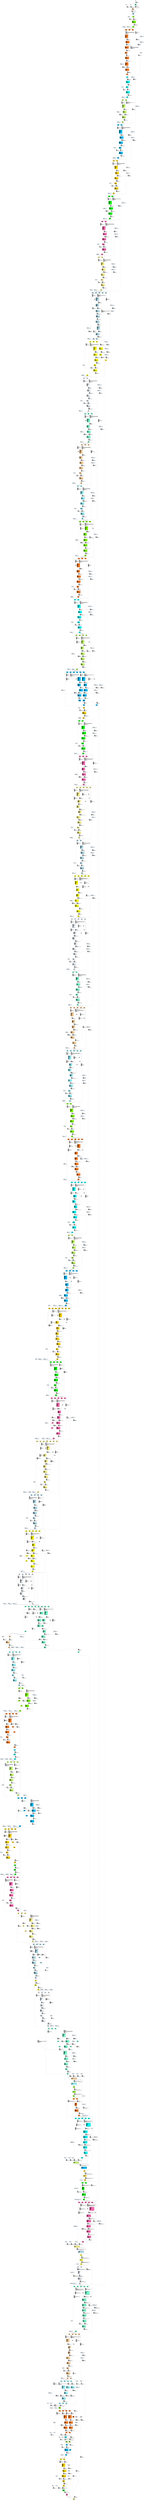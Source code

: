 digraph G {
graph [ fontsize=11 ];
node [ fontsize=11 ];
edge [ fontsize=10 ];
rankdir=BU
ranksep=1.5
nodesep=1
splines=spline
compound=true
Graphinfo [ label="" shape=plaintext, style=rounded, color=black, fontname="Arial-Bold" ];
subgraph cluster_1 { label="epoch 1"; fontsize=14; 
subgraph cluster_1_nodes { label="nodes "; peripheries=0;
Transpose_1 ;  }

subgraph cluster_dma_1_in { label=""; peripheries=0;
dummy_1[ style=invis ];  };
 }
subgraph cluster_2 { label="epoch 2"; fontsize=14; 
subgraph cluster_2_nodes { label="nodes "; peripheries=0;
Quantize_2 ;  }

subgraph cluster_dma_2_in { label=""; peripheries=0;
dummy_2[ style=invis ];  };
 }
Transpose_1:s -> dummy_2:n [ltail="cluster_1" lhead=cluster_2 strength=1000 penwidth=5];
subgraph cluster_3 { label="epoch 3"; fontsize=14; 
subgraph cluster_3_nodes { label="nodes "; peripheries=0;
Transpose_4 ;  }

subgraph cluster_dma_3_in { label=""; peripheries=0;
dummy_3[ style=invis ];  };
 }
Quantize_2:s -> dummy_3:n [ltail="cluster_2" lhead=cluster_3 strength=1000 penwidth=5];
subgraph cluster_4 { label="epoch 4"; fontsize=14; 
subgraph cluster_4_nodes { label="nodes "; peripheries=0;
Conv2D_6_suboff_24 ;  }

subgraph cluster_dma_4_in { label="dma inputs "; peripheries=0;
dma_0i4 ;  };

subgraph cluster_dma_4_out { label="dma outputs "; peripheries=0;
dma_1i4 ;  }
 }
Transpose_4:s -> dma_0i4:n [ltail="cluster_3" lhead=cluster_4 strength=1000 penwidth=5];
subgraph cluster_5 { label="epoch 5"; fontsize=14; 
subgraph cluster_5_nodes { label="nodes "; peripheries=0;
Conv2D_6 ; Conv2D_6_mul_scale_27 ; Conv2D_6_off_bias_30 ; Relu_9 ; Conv2D_11_suboff_33 ; Conv2D_11 ; Conv2D_11_mul_scale_36 ;  }

subgraph cluster_dma_5_in { label="dma inputs "; peripheries=0;
dma_3i5 ; dma_2i5 ; dma_4i5 ;  };

subgraph cluster_dma_5_out { label="dma outputs "; peripheries=0;
dma_5i5 ;  }
 }
dma_1i4:s -> dma_3i5:n [ltail="cluster_4" lhead=cluster_5 strength=1000 penwidth=5];
subgraph cluster_6 { label="epoch 6"; fontsize=14; 
subgraph cluster_6_nodes { label="nodes "; peripheries=0;
Conv2D_11_off_bias_39 ; Relu_14 ; Conv2D_15_suboff_42 ;  }

subgraph cluster_dma_6_in { label="dma inputs "; peripheries=0;
dma_6i6 ;  };

subgraph cluster_dma_6_out { label="dma outputs "; peripheries=0;
dma_7i6 ;  }
 }
dma_5i5:s -> dma_6i6:n [ltail="cluster_5" lhead=cluster_6 strength=1000 penwidth=5];
subgraph cluster_7 { label="epoch 7"; fontsize=14; 
subgraph cluster_7_nodes { label="nodes "; peripheries=0;
Conv2D_15 ; Conv2D_15_mul_scale_45 ; Conv2D_15_off_bias_48 ;  }

subgraph cluster_dma_7_in { label="dma inputs "; peripheries=0;
dma_9i7 ; dma_8i7 ;  };

subgraph cluster_dma_7_out { label="dma outputs "; peripheries=0;
dma_0i7 ;  }
 }
dma_7i6:s -> dma_9i7:n [ltail="cluster_6" lhead=cluster_7 strength=1000 penwidth=5];
subgraph cluster_8 { label="epoch 8"; fontsize=14; 
subgraph cluster_8_nodes { label="nodes "; peripheries=0;
Conv2D_18 ; Conv2D_18_mul_scale_54 ; Conv2D_18_off_bias_57 ; Relu_21 ; Conv2D_23_suboff_60 ;  }

subgraph cluster_dma_8_in { label="dma inputs "; peripheries=0;
dma_2i8 ; dma_1i8 ;  };

subgraph cluster_dma_8_out { label="dma outputs "; peripheries=0;
dma_3i8 ;  }
 }
dma_0i7:s -> dma_2i8:n [ltail="cluster_7" lhead=cluster_8 strength=1000 penwidth=5];
subgraph cluster_9 { label="epoch 9"; fontsize=14; 
subgraph cluster_9_nodes { label="nodes "; peripheries=0;
Conv2D_23 ; Conv2D_23_mul_scale_63 ; Conv2D_23_off_bias_66 ; Relu_26 ; Conv2D_27_suboff_69 ;  }

subgraph cluster_dma_9_in { label="dma inputs "; peripheries=0;
dma_5i9 ; dma_4i9 ;  };

subgraph cluster_dma_9_out { label="dma outputs "; peripheries=0;
dma_6i9 ;  }
 }
dma_3i8:s -> dma_5i9:n [ltail="cluster_8" lhead=cluster_9 strength=1000 penwidth=5];
subgraph cluster_10 { label="epoch 10"; fontsize=14; 
subgraph cluster_10_nodes { label="nodes "; peripheries=0;
Conv2D_27 ; Conv2D_27_mul_scale_72 ; Conv2D_27_off_bias_75 ;  }

subgraph cluster_dma_10_in { label="dma inputs "; peripheries=0;
dma_0i10 ; dma_7i10 ;  };

subgraph cluster_dma_10_out { label="dma outputs "; peripheries=0;
dma_8i10 ; dma_8i10 ;  }
 }
dma_6i9:s -> dma_0i10:n [ltail="cluster_9" lhead=cluster_10 strength=1000 penwidth=5];
subgraph cluster_11 { label="epoch 11"; fontsize=14; 
subgraph cluster_11_nodes { label="nodes "; peripheries=0;
Conv2D_30 ; Conv2D_30_mul_scale_81 ; Conv2D_30_off_bias_84 ; Relu_33 ; Conv2D_35_suboff_87 ;  }

subgraph cluster_dma_11_in { label="dma inputs "; peripheries=0;
dma_1i11 ; dma_9i11 ;  };

subgraph cluster_dma_11_out { label="dma outputs "; peripheries=0;
dma_2i11 ;  }
 }
dma_8i10:s -> dma_1i11:n [ltail="cluster_10" lhead=cluster_11 strength=1000 penwidth=5];
subgraph cluster_12 { label="epoch 12"; fontsize=14; 
subgraph cluster_12_nodes { label="nodes "; peripheries=0;
Conv2D_35 ; Conv2D_35_mul_scale_90 ; Conv2D_35_off_bias_93 ; Relu_38 ; Conv2D_39_suboff_96 ;  }

subgraph cluster_dma_12_in { label="dma inputs "; peripheries=0;
dma_4i12 ; dma_3i12 ;  };

subgraph cluster_dma_12_out { label="dma outputs "; peripheries=0;
dma_5i12 ; dma_5i12 ;  }
 }
dma_2i11:s -> dma_4i12:n [ltail="cluster_11" lhead=cluster_12 strength=1000 penwidth=5];
subgraph cluster_13 { label="epoch 13"; fontsize=14; 
subgraph cluster_13_nodes { label="nodes "; peripheries=0;
Conv2D_39 ; Conv2D_39_ca_pipe_1 ; Conv2D_39_mul_scale_99 ; Conv2D_39_off_bias_102 ; Add_42 ; Conv2D_45 ; Conv2D_45_mul_scale_108 ;  }

subgraph cluster_dma_13_in { label="dma inputs "; peripheries=0;
dma_0i13 ; dma_6i13 ; dma_7i13 ; dma_8i13 ; dma_2i13 ;  };

subgraph cluster_dma_13_out { label="dma outputs "; peripheries=0;
dma_1i13 ; dma_9i13 ;  }
 }
dma_5i12:s -> dma_0i13:n [ltail="cluster_12" lhead=cluster_13 strength=1000 penwidth=5];
subgraph cluster_14 { label="epoch 14"; fontsize=14; 
subgraph cluster_14_nodes { label="nodes "; peripheries=0;
Conv2D_45_off_bias_111 ; Relu_48 ; Conv2D_49 ; Conv2D_49_mul_scale_117 ; Conv2D_49_off_bias_120 ; Relu_52 ; Conv2D_54_suboff_123 ;  }

subgraph cluster_dma_14_in { label="dma inputs "; peripheries=0;
dma_3i14 ; dma_0i14 ; dma_5i14 ;  };

subgraph cluster_dma_14_out { label="dma outputs "; peripheries=0;
dma_1i14 ;  }
 }
dma_9i13:s -> dma_3i14:n [ltail="cluster_13" lhead=cluster_14 strength=1000 penwidth=5];
subgraph cluster_15 { label="epoch 15"; fontsize=14; 
subgraph cluster_15_nodes { label="nodes "; peripheries=0;
Conv2D_54 ; Conv2D_54_mul_scale_126 ; Conv2D_54_off_bias_129 ; Relu_57 ; Conv2D_58_suboff_132 ;  }

subgraph cluster_dma_15_in { label="dma inputs "; peripheries=0;
dma_6i15 ; dma_2i15 ;  };

subgraph cluster_dma_15_out { label="dma outputs "; peripheries=0;
dma_7i15 ; dma_7i15 ;  }
 }
dma_1i14:s -> dma_6i15:n [ltail="cluster_14" lhead=cluster_15 strength=1000 penwidth=5];
subgraph cluster_16 { label="epoch 16"; fontsize=14; 
subgraph cluster_16_nodes { label="nodes "; peripheries=0;
Conv2D_58 ; Conv2D_58_ca_pipe_1 ; Conv2D_58_mul_scale_135 ; Conv2D_58_off_bias_138 ;  }

subgraph cluster_dma_16_in { label="dma inputs "; peripheries=0;
dma_9i16 ; dma_8i16 ; dma_0i16 ;  };

subgraph cluster_dma_16_out { label="dma outputs "; peripheries=0;
dma_1i16 ; dma_1i16 ; dma_1i16 ;  }
 }
dma_7i15:s -> dma_9i16:n [ltail="cluster_15" lhead=cluster_16 strength=1000 penwidth=5];
subgraph cluster_17 { label="epoch 17"; fontsize=14; 
subgraph cluster_17_nodes { label="nodes "; peripheries=0;
Conv2D_61 ; Conv2D_61_ca_pipe_1 ; Conv2D_61_mul_scale_144 ; Conv2D_61_off_bias_147 ; Relu_64 ; Conv2D_66_suboff_150 ;  }

subgraph cluster_dma_17_in { label="dma inputs "; peripheries=0;
dma_4i17 ; dma_3i17 ; dma_5i17 ;  };

subgraph cluster_dma_17_out { label="dma outputs "; peripheries=0;
dma_2i17 ;  }
 }
dma_1i16:s -> dma_4i17:n [ltail="cluster_16" lhead=cluster_17 strength=1000 penwidth=5];
subgraph cluster_18 { label="epoch 18"; fontsize=14; 
subgraph cluster_18_nodes { label="nodes "; peripheries=0;
Conv2D_66 ; Conv2D_66_mul_scale_153 ; Conv2D_66_off_bias_156 ; Relu_69 ; Conv2D_70_suboff_159 ;  }

subgraph cluster_dma_18_in { label="dma inputs "; peripheries=0;
dma_7i18 ; dma_6i18 ;  };

subgraph cluster_dma_18_out { label="dma outputs "; peripheries=0;
dma_0i18 ; dma_0i18 ;  }
 }
dma_2i17:s -> dma_7i18:n [ltail="cluster_17" lhead=cluster_18 strength=1000 penwidth=5];
subgraph cluster_19 { label="epoch 19"; fontsize=14; 
subgraph cluster_19_nodes { label="nodes "; peripheries=0;
Conv2D_70 ; Conv2D_70_ca_pipe_1 ; Conv2D_70_mul_scale_162 ; Conv2D_70_off_bias_165 ; Add_73 ;  }

subgraph cluster_dma_19_in { label="dma inputs "; peripheries=0;
dma_8i19 ; dma_1i19 ; dma_9i19 ; dma_2i19 ;  };

subgraph cluster_dma_19_out { label="dma outputs "; peripheries=0;
dma_3i19 ; dma_3i19 ; dma_3i19 ;  }
 }
dma_0i18:s -> dma_2i19:n [ltail="cluster_18" lhead=cluster_19 strength=1000 penwidth=5];
subgraph cluster_20 { label="epoch 20"; fontsize=14; 
subgraph cluster_20_nodes { label="nodes "; peripheries=0;
Conv2D_76 ; Conv2D_76_ca_pipe_1 ; Conv2D_76_mul_scale_171 ; Conv2D_76_off_bias_174 ; Relu_79 ; Conv2D_81_suboff_177 ;  }

subgraph cluster_dma_20_in { label="dma inputs "; peripheries=0;
dma_5i20 ; dma_4i20 ; dma_0i20 ;  };

subgraph cluster_dma_20_out { label="dma outputs "; peripheries=0;
dma_6i20 ;  }
 }
dma_3i19:s -> dma_5i20:n [ltail="cluster_19" lhead=cluster_20 strength=1000 penwidth=5];
subgraph cluster_21 { label="epoch 21"; fontsize=14; 
subgraph cluster_21_nodes { label="nodes "; peripheries=0;
Conv2D_81 ; Conv2D_81_mul_scale_180 ; Conv2D_81_off_bias_183 ; Relu_84 ; Conv2D_85_suboff_186 ;  }

subgraph cluster_dma_21_in { label="dma inputs "; peripheries=0;
dma_1i21 ; dma_7i21 ;  };

subgraph cluster_dma_21_out { label="dma outputs "; peripheries=0;
dma_2i21 ; dma_2i21 ;  }
 }
dma_6i20:s -> dma_1i21:n [ltail="cluster_20" lhead=cluster_21 strength=1000 penwidth=5];
subgraph cluster_22 { label="epoch 22"; fontsize=14; 
subgraph cluster_22_nodes { label="nodes "; peripheries=0;
Conv2D_85 ; Conv2D_85_ca_pipe_1 ; Conv2D_85_mul_scale_189 ; Conv2D_85_off_bias_192 ; Add_88 ;  }

subgraph cluster_dma_22_in { label="dma inputs "; peripheries=0;
dma_8i22 ; dma_3i22 ; dma_9i22 ; dma_0i22 ;  };

subgraph cluster_dma_22_out { label="dma outputs "; peripheries=0;
dma_4i22 ; dma_4i22 ; dma_4i22 ; dma_4i22 ;  }
 }
dma_2i21:s -> dma_0i22:n [ltail="cluster_21" lhead=cluster_22 strength=1000 penwidth=5];
subgraph cluster_23 { label="epoch 23"; fontsize=14; 
subgraph cluster_23_nodes { label="nodes "; peripheries=0;
Conv2D_95 ; Conv2D_95_ca_pipe_1 ; Conv2D_91 ; Conv2D_91_ca_pipe_1 ; Conv2D_91_mul_scale_198 ; Conv2D_91_off_bias_201 ; Relu_94 ; Conv2D_95_mul_scale_207 ; Conv2D_95_off_bias_210 ; Relu_98 ;  }

subgraph cluster_dma_23_in { label="dma inputs "; peripheries=0;
dma_6i23 ; dma_5i23 ; dma_1i23 ; dma_7i23 ; dma_2i23 ; dma_0i23 ;  };

subgraph cluster_dma_23_out { label="dma outputs "; peripheries=0;
dma_4i23 ;  }
 }
dma_4i22:s -> dma_6i23:n [ltail="cluster_22" lhead=cluster_23 strength=1000 penwidth=5];
subgraph cluster_24 { label="epoch 24"; fontsize=14; 
subgraph cluster_24_nodes { label="nodes "; peripheries=0;
Conv2D_100_suboff_213 ;  }

subgraph cluster_dma_24_in { label="dma inputs "; peripheries=0;
dma_8i24 ;  };

subgraph cluster_dma_24_out { label="dma outputs "; peripheries=0;
dma_9i24 ;  }
 }
dma_4i23:s -> dma_8i24:n [ltail="cluster_23" lhead=cluster_24 strength=1000 penwidth=5];
subgraph cluster_25 { label="epoch 25"; fontsize=14; 
subgraph cluster_25_nodes { label="nodes "; peripheries=0;
Conv2D_100 ; Conv2D_100_mul_scale_216 ; Conv2D_100_off_bias_219 ; Relu_103 ; Conv2D_104_suboff_222 ;  }

subgraph cluster_dma_25_in { label="dma inputs "; peripheries=0;
dma_1i25 ; dma_0i25 ;  };

subgraph cluster_dma_25_out { label="dma outputs "; peripheries=0;
dma_2i25 ; dma_2i25 ;  }
 }
dma_9i24:s -> dma_1i25:n [ltail="cluster_24" lhead=cluster_25 strength=1000 penwidth=5];
subgraph cluster_26 { label="epoch 26"; fontsize=14; 
subgraph cluster_26_nodes { label="nodes "; peripheries=0;
Conv2D_104 ; Conv2D_104_ca_pipe_1 ; Conv2D_104_mul_scale_225 ; Conv2D_104_off_bias_228 ;  }

subgraph cluster_dma_26_in { label="dma inputs "; peripheries=0;
dma_4i26 ; dma_3i26 ; dma_5i26 ;  };

subgraph cluster_dma_26_out { label="dma outputs "; peripheries=0;
dma_6i26 ; dma_6i26 ; dma_6i26 ; dma_6i26 ; dma_6i26 ;  }
 }
dma_2i25:s -> dma_4i26:n [ltail="cluster_25" lhead=cluster_26 strength=1000 penwidth=5];
subgraph cluster_27 { label="epoch 27"; fontsize=14; 
subgraph cluster_27_nodes { label="nodes "; peripheries=0;
Conv2D_107 ; Conv2D_107_ca_pipe_1 ; Conv2D_107_ca_pipe_2 ; Conv2D_107_ca_pipe_3 ; Conv2D_107_mul_scale_234 ; Conv2D_107_off_bias_237 ; Relu_110 ; Conv2D_112_suboff_240 ;  }

subgraph cluster_dma_27_in { label="dma inputs "; peripheries=0;
dma_8i27 ; dma_7i27 ; dma_9i27 ; dma_0i27 ; dma_1i27 ;  };

subgraph cluster_dma_27_out { label="dma outputs "; peripheries=0;
dma_2i27 ;  }
 }
dma_6i26:s -> dma_8i27:n [ltail="cluster_26" lhead=cluster_27 strength=1000 penwidth=5];
subgraph cluster_28 { label="epoch 28"; fontsize=14; 
subgraph cluster_28_nodes { label="nodes "; peripheries=0;
Conv2D_112 ; Conv2D_112_mul_scale_243 ; Conv2D_112_off_bias_246 ; Relu_115 ; Conv2D_116_suboff_249 ;  }

subgraph cluster_dma_28_in { label="dma inputs "; peripheries=0;
dma_4i28 ; dma_3i28 ;  };

subgraph cluster_dma_28_out { label="dma outputs "; peripheries=0;
dma_5i28 ; dma_5i28 ; dma_5i28 ;  }
 }
dma_2i27:s -> dma_4i28:n [ltail="cluster_27" lhead=cluster_28 strength=1000 penwidth=5];
subgraph cluster_29 { label="epoch 29"; fontsize=14; 
subgraph cluster_29_nodes { label="nodes "; peripheries=0;
Conv2D_116 ; Conv2D_116_ca_pipe_1 ; Conv2D_116_ca_pipe_2 ; Conv2D_116_mul_scale_252 ; Conv2D_116_off_bias_255 ; Add_119 ;  }

subgraph cluster_dma_29_in { label="dma inputs "; peripheries=0;
dma_0i29 ; dma_6i29 ; dma_1i29 ; dma_2i29 ; dma_7i29 ;  };

subgraph cluster_dma_29_out { label="dma outputs "; peripheries=0;
dma_8i29 ; dma_8i29 ; dma_8i29 ; dma_8i29 ; dma_8i29 ;  }
 }
dma_5i28:s -> dma_7i29:n [ltail="cluster_28" lhead=cluster_29 strength=1000 penwidth=5];
subgraph cluster_30 { label="epoch 30"; fontsize=14; 
subgraph cluster_30_nodes { label="nodes "; peripheries=0;
Conv2D_122 ; Conv2D_122_ca_pipe_1 ; Conv2D_122_ca_pipe_2 ; Conv2D_122_ca_pipe_3 ; Conv2D_122_mul_scale_261 ; Conv2D_122_off_bias_264 ; Relu_125 ; Conv2D_127_suboff_267 ;  }

subgraph cluster_dma_30_in { label="dma inputs "; peripheries=0;
dma_3i30 ; dma_9i30 ; dma_4i30 ; dma_5i30 ; dma_0i30 ;  };

subgraph cluster_dma_30_out { label="dma outputs "; peripheries=0;
dma_1i30 ;  }
 }
dma_8i29:s -> dma_3i30:n [ltail="cluster_29" lhead=cluster_30 strength=1000 penwidth=5];
subgraph cluster_31 { label="epoch 31"; fontsize=14; 
subgraph cluster_31_nodes { label="nodes "; peripheries=0;
Conv2D_127 ; Conv2D_127_mul_scale_270 ; Conv2D_127_off_bias_273 ; Relu_130 ; Conv2D_131_suboff_276 ;  }

subgraph cluster_dma_31_in { label="dma inputs "; peripheries=0;
dma_6i31 ; dma_2i31 ;  };

subgraph cluster_dma_31_out { label="dma outputs "; peripheries=0;
dma_7i31 ; dma_7i31 ; dma_7i31 ;  }
 }
dma_1i30:s -> dma_6i31:n [ltail="cluster_30" lhead=cluster_31 strength=1000 penwidth=5];
subgraph cluster_32 { label="epoch 32"; fontsize=14; 
subgraph cluster_32_nodes { label="nodes "; peripheries=0;
Conv2D_131 ; Conv2D_131_ca_pipe_1 ; Conv2D_131_ca_pipe_2 ; Conv2D_131_mul_scale_279 ; Conv2D_131_off_bias_282 ; Add_134 ;  }

subgraph cluster_dma_32_in { label="dma inputs "; peripheries=0;
dma_0i32 ; dma_8i32 ; dma_1i32 ; dma_3i32 ; dma_4i32 ;  };

subgraph cluster_dma_32_out { label="dma outputs "; peripheries=0;
dma_5i32 ; dma_5i32 ; dma_5i32 ; dma_5i32 ; dma_5i32 ;  }
 }
dma_7i31:s -> dma_4i32:n [ltail="cluster_31" lhead=cluster_32 strength=1000 penwidth=5];
subgraph cluster_33 { label="epoch 33"; fontsize=14; 
subgraph cluster_33_nodes { label="nodes "; peripheries=0;
Conv2D_137 ; Conv2D_137_ca_pipe_1 ; Conv2D_137_ca_pipe_2 ; Conv2D_137_ca_pipe_3 ; Conv2D_137_mul_scale_288 ; Conv2D_137_off_bias_291 ; Relu_140 ; Conv2D_142_suboff_294 ;  }

subgraph cluster_dma_33_in { label="dma inputs "; peripheries=0;
dma_2i33 ; dma_9i33 ; dma_6i33 ; dma_7i33 ; dma_0i33 ;  };

subgraph cluster_dma_33_out { label="dma outputs "; peripheries=0;
dma_1i33 ;  }
 }
dma_5i32:s -> dma_2i33:n [ltail="cluster_32" lhead=cluster_33 strength=1000 penwidth=5];
subgraph cluster_34 { label="epoch 34"; fontsize=14; 
subgraph cluster_34_nodes { label="nodes "; peripheries=0;
Conv2D_142 ; Conv2D_142_mul_scale_297 ; Conv2D_142_off_bias_300 ; Relu_145 ; Conv2D_146_suboff_303 ;  }

subgraph cluster_dma_34_in { label="dma inputs "; peripheries=0;
dma_4i34 ; dma_3i34 ;  };

subgraph cluster_dma_34_out { label="dma outputs "; peripheries=0;
dma_5i34 ; dma_5i34 ; dma_5i34 ;  }
 }
dma_1i33:s -> dma_4i34:n [ltail="cluster_33" lhead=cluster_34 strength=1000 penwidth=5];
subgraph cluster_35 { label="epoch 35"; fontsize=14; 
subgraph cluster_35_nodes { label="nodes "; peripheries=0;
Conv2D_146 ; Conv2D_146_ca_pipe_1 ; Conv2D_146_ca_pipe_2 ; Conv2D_146_mul_scale_306 ; Conv2D_146_off_bias_309 ; Add_149 ;  }

subgraph cluster_dma_35_in { label="dma inputs "; peripheries=0;
dma_0i35 ; dma_8i35 ; dma_1i35 ; dma_2i35 ; dma_6i35 ;  };

subgraph cluster_dma_35_out { label="dma outputs "; peripheries=0;
dma_7i35 ; dma_7i35 ; dma_7i35 ; dma_7i35 ;  }
 }
dma_5i34:s -> dma_6i35:n [ltail="cluster_34" lhead=cluster_35 strength=1000 penwidth=5];
subgraph cluster_36 { label="epoch 36"; fontsize=14; 
subgraph cluster_36_nodes { label="nodes "; peripheries=0;
Conv2D_152 ; Conv2D_152_ca_pipe_1 ; Conv2D_152_ca_pipe_2 ; Conv2D_152_ca_pipe_3 ; Conv2D_152_mul_scale_315 ; Conv2D_152_off_bias_318 ; Relu_155 ; Conv2D_157_suboff_321 ;  }

subgraph cluster_dma_36_in { label="dma inputs "; peripheries=0;
dma_3i36 ; dma_9i36 ; dma_4i36 ; dma_5i36 ; dma_0i36 ;  };

subgraph cluster_dma_36_out { label="dma outputs "; peripheries=0;
dma_1i36 ;  }
 }
dma_7i35:s -> dma_3i36:n [ltail="cluster_35" lhead=cluster_36 strength=1000 penwidth=5];
subgraph cluster_37 { label="epoch 37"; fontsize=14; 
subgraph cluster_37_nodes { label="nodes "; peripheries=0;
Conv2D_157 ; Conv2D_157_mul_scale_324 ; Conv2D_157_off_bias_327 ; Relu_160 ; Conv2D_161_suboff_330 ;  }

subgraph cluster_dma_37_in { label="dma inputs "; peripheries=0;
dma_6i37 ; dma_2i37 ;  };

subgraph cluster_dma_37_out { label="dma outputs "; peripheries=0;
dma_7i37 ; dma_7i37 ; dma_7i37 ;  }
 }
dma_1i36:s -> dma_6i37:n [ltail="cluster_36" lhead=cluster_37 strength=1000 penwidth=5];
subgraph cluster_38 { label="epoch 38"; fontsize=14; 
subgraph cluster_38_nodes { label="nodes "; peripheries=0;
Conv2D_161 ; Conv2D_161_ca_pipe_1 ; Conv2D_161_ca_pipe_2 ; Conv2D_161_mul_scale_333 ; Conv2D_161_off_bias_336 ;  }

subgraph cluster_dma_38_in { label="dma inputs "; peripheries=0;
dma_0i38 ; dma_8i38 ; dma_1i38 ; dma_3i38 ;  };

subgraph cluster_dma_38_out { label="dma outputs "; peripheries=0;
dma_4i38 ; dma_4i38 ; dma_4i38 ; dma_4i38 ; dma_4i38 ;  }
 }
dma_7i37:s -> dma_0i38:n [ltail="cluster_37" lhead=cluster_38 strength=1000 penwidth=5];
subgraph cluster_39 { label="epoch 39"; fontsize=14; 
subgraph cluster_39_nodes { label="nodes "; peripheries=0;
Conv2D_164 ; Conv2D_164_ca_pipe_1 ; Conv2D_164_ca_pipe_2 ; Conv2D_164_ca_pipe_3 ; Conv2D_164_mul_scale_342 ; Conv2D_164_off_bias_345 ; Relu_167 ; Conv2D_169_suboff_348 ;  }

subgraph cluster_dma_39_in { label="dma inputs "; peripheries=0;
dma_9i39 ; dma_5i39 ; dma_2i39 ; dma_6i39 ; dma_7i39 ; dma_0i39 ; dma_1i39 ;  };

subgraph cluster_dma_39_out { label="dma outputs "; peripheries=0;
dma_3i39 ;  }
 }
dma_4i38:s -> dma_9i39:n [ltail="cluster_38" lhead=cluster_39 strength=1000 penwidth=5];
subgraph cluster_40 { label="epoch 40"; fontsize=14; 
subgraph cluster_40_nodes { label="nodes "; peripheries=0;
Conv2D_169 ; Conv2D_169_mul_scale_351 ; Conv2D_169_off_bias_354 ; Relu_172 ; Conv2D_173_suboff_357 ;  }

subgraph cluster_dma_40_in { label="dma inputs "; peripheries=0;
dma_8i40 ; dma_4i40 ; dma_0i40 ; dma_1i40 ;  };

subgraph cluster_dma_40_out { label="dma outputs "; peripheries=0;
dma_2i40 ; dma_2i40 ; dma_2i40 ;  }
 }
dma_3i39:s -> dma_8i40:n [ltail="cluster_39" lhead=cluster_40 strength=1000 penwidth=5];
subgraph cluster_41 { label="epoch 41"; fontsize=14; 
subgraph cluster_41_nodes { label="nodes "; peripheries=0;
Conv2D_173 ; Conv2D_173_ca_pipe_1 ; Conv2D_173_ca_pipe_2 ; Conv2D_173_mul_scale_360 ; Conv2D_173_off_bias_363 ; Add_176 ;  }

subgraph cluster_dma_41_in { label="dma inputs "; peripheries=0;
dma_5i41 ; dma_3i41 ; dma_7i41 ; dma_9i41 ; dma_1i41 ;  };

subgraph cluster_dma_41_out { label="dma outputs "; peripheries=0;
dma_2i41 ; dma_2i41 ; dma_2i41 ; dma_2i41 ; dma_2i41 ;  }
dma_6i41 ; dma_0i41 ;  }
dma_2i40:s -> dma_1i41:n [ltail="cluster_40" lhead=cluster_41 strength=1000 penwidth=5];
subgraph cluster_42 { label="epoch 42"; fontsize=14; 
subgraph cluster_42_nodes { label="nodes "; peripheries=0;
Conv2D_179 ; Conv2D_179_ca_pipe_1 ; Conv2D_179_ca_pipe_2 ; Conv2D_179_ca_pipe_3 ; Conv2D_179_mul_scale_369 ; Conv2D_179_off_bias_372 ; Relu_182 ; Conv2D_184_suboff_375 ;  }

subgraph cluster_dma_42_in { label="dma inputs "; peripheries=0;
dma_8i42 ; dma_4i42 ; dma_0i42 ; dma_1i42 ; dma_2i42 ; dma_3i42 ; dma_5i42 ;  };

subgraph cluster_dma_42_out { label="dma outputs "; peripheries=0;
dma_6i42 ;  }
 }
dma_2i41:s -> dma_8i42:n [ltail="cluster_41" lhead=cluster_42 strength=1000 penwidth=5];
subgraph cluster_43 { label="epoch 43"; fontsize=14; 
subgraph cluster_43_nodes { label="nodes "; peripheries=0;
Conv2D_184 ; Conv2D_184_mul_scale_378 ; Conv2D_184_off_bias_381 ; Relu_187 ; Conv2D_188_suboff_384 ;  }

subgraph cluster_dma_43_in { label="dma inputs "; peripheries=0;
dma_9i43 ; dma_7i43 ; dma_0i43 ; dma_1i43 ;  };

subgraph cluster_dma_43_out { label="dma outputs "; peripheries=0;
dma_2i43 ; dma_2i43 ; dma_2i43 ;  }
 }
dma_6i42:s -> dma_9i43:n [ltail="cluster_42" lhead=cluster_43 strength=1000 penwidth=5];
subgraph cluster_44 { label="epoch 44"; fontsize=14; 
subgraph cluster_44_nodes { label="nodes "; peripheries=0;
Conv2D_188 ; Conv2D_188_ca_pipe_1 ; Conv2D_188_ca_pipe_2 ; Conv2D_188_mul_scale_387 ; Conv2D_188_off_bias_390 ; Add_191 ;  }

subgraph cluster_dma_44_in { label="dma inputs "; peripheries=0;
dma_4i44 ; dma_3i44 ; dma_6i44 ; dma_8i44 ; dma_1i44 ;  };

subgraph cluster_dma_44_out { label="dma outputs "; peripheries=0;
dma_2i44 ; dma_2i44 ; dma_2i44 ; dma_2i44 ; dma_2i44 ; dma_2i44 ; dma_2i44 ; dma_2i44 ;  }
dma_5i44 ; dma_0i44 ;  }
dma_2i43:s -> dma_1i44:n [ltail="cluster_43" lhead=cluster_44 strength=1000 penwidth=5];
subgraph cluster_45 { label="epoch 45"; fontsize=14; 
subgraph cluster_45_nodes { label="nodes "; peripheries=0;
Conv2D_198 ; Conv2D_198_ca_pipe_1 ; Conv2D_198_ca_pipe_2 ; Conv2D_198_ca_pipe_3 ;  }

subgraph cluster_dma_45_in { label="dma inputs "; peripheries=0;
dma_9i45 ; dma_7i45 ; dma_0i45 ; dma_1i45 ; dma_2i45 ;  };

subgraph cluster_dma_45_out { label="dma outputs "; peripheries=0;
dma_3i45 ;  }
 }
dma_2i44:s -> dma_2i45:n [ltail="cluster_44" lhead=cluster_45 strength=1000 penwidth=5];
subgraph cluster_46 { label="epoch 46"; fontsize=14; 
subgraph cluster_46_nodes { label="nodes "; peripheries=0;
Conv2D_194 ; Conv2D_194_ca_pipe_1 ; Conv2D_194_ca_pipe_2 ; Conv2D_194_ca_pipe_3 ; Conv2D_194_mul_scale_396 ; Conv2D_194_off_bias_399 ; Relu_197 ; Conv2D_198_mul_scale_405 ; Conv2D_198_off_bias_408 ; Relu_201 ;  }

subgraph cluster_dma_46_in { label="dma inputs "; peripheries=0;
dma_5i46 ; dma_4i46 ; dma_6i46 ; dma_8i46 ; dma_0i46 ; dma_3i46 ; dma_2i46 ; dma_7i46 ;  };

subgraph cluster_dma_46_out { label="dma outputs "; peripheries=0;
dma_9i46 ;  }
 }
dma_3i45:s -> dma_5i46:n [ltail="cluster_45" lhead=cluster_46 strength=1000 penwidth=5];
subgraph cluster_47 { label="epoch 47"; fontsize=14; 
subgraph cluster_47_nodes { label="nodes "; peripheries=0;
Conv2D_203_suboff_411 ;  }

subgraph cluster_dma_47_in { label="dma inputs "; peripheries=0;
dma_0i47 ;  };

subgraph cluster_dma_47_out { label="dma outputs "; peripheries=0;
dma_1i47 ;  }
 }
dma_9i46:s -> dma_0i47:n [ltail="cluster_46" lhead=cluster_47 strength=1000 penwidth=5];
subgraph cluster_48 { label="epoch 48"; fontsize=14; 
subgraph cluster_48_nodes { label="nodes "; peripheries=0;
Conv2D_203 ; Conv2D_203_mul_scale_414 ; Conv2D_203_off_bias_417 ; Relu_206 ; Conv2D_207_suboff_420 ;  }

subgraph cluster_dma_48_in { label="dma inputs "; peripheries=0;
dma_3i48 ; dma_2i48 ; dma_4i48 ; dma_5i48 ;  };

subgraph cluster_dma_48_out { label="dma outputs "; peripheries=0;
dma_6i48 ;  }
 }
dma_1i47:s -> dma_3i48:n [ltail="cluster_47" lhead=cluster_48 strength=1000 penwidth=5];
subgraph cluster_49 { label="epoch 49"; fontsize=14; 
subgraph cluster_49_nodes { label="nodes "; peripheries=0;
Conv2D_207 ; Conv2D_207_mul_scale_423 ; Conv2D_207_off_bias_426 ;  }

subgraph cluster_dma_49_in { label="dma inputs "; peripheries=0;
dma_8i49 ; dma_7i49 ;  };

subgraph cluster_dma_49_out { label="dma outputs "; peripheries=0;
dma_1i49 ; dma_1i49 ;  }
dma_9i49 ; dma_0i49 ;  }
dma_6i48:s -> dma_8i49:n [ltail="cluster_48" lhead=cluster_49 strength=1000 penwidth=5];
subgraph cluster_50 { label="epoch 50"; fontsize=14; 
subgraph cluster_50_nodes { label="nodes "; peripheries=0;
Conv2D_210 ; Conv2D_210_mul_scale_432 ; Conv2D_210_off_bias_435 ; Relu_213 ; Conv2D_215_suboff_438 ;  }

subgraph cluster_dma_50_in { label="dma inputs "; peripheries=0;
dma_3i50 ; dma_2i50 ; dma_6i50 ; dma_0i50 ;  };

subgraph cluster_dma_50_out { label="dma outputs "; peripheries=0;
dma_1i50 ;  }
dma_4i50 ; dma_5i50 ;  }
dma_1i49:s -> dma_3i50:n [ltail="cluster_49" lhead=cluster_50 strength=1000 penwidth=5];
subgraph cluster_51 { label="epoch 51"; fontsize=14; 
subgraph cluster_51_nodes { label="nodes "; peripheries=0;
Conv2D_215_conv_identity ;  }

subgraph cluster_dma_51_in { label="dma inputs "; peripheries=0;
dma_7i51 ;  };

subgraph cluster_dma_51_out { label="dma outputs "; peripheries=0;
dma_8i51 ;  }
 }
dma_1i50:s -> dma_7i51:n [ltail="cluster_50" lhead=cluster_51 strength=1000 penwidth=5];
subgraph cluster_52 { label="epoch 52"; fontsize=14; 
subgraph cluster_52_nodes { label="nodes "; peripheries=0;
Conv2D_215 ; Conv2D_215_mul_scale_441 ; Conv2D_215_off_bias_444 ; Relu_218 ; Conv2D_219_suboff_447 ;  }

subgraph cluster_dma_52_in { label="dma inputs "; peripheries=0;
dma_0i52 ; dma_9i52 ; dma_1i52 ; dma_2i52 ;  };

subgraph cluster_dma_52_out { label="dma outputs "; peripheries=0;
dma_3i52 ;  }
 }
dma_8i51:s -> dma_0i52:n [ltail="cluster_51" lhead=cluster_52 strength=1000 penwidth=5];
subgraph cluster_53 { label="epoch 53"; fontsize=14; 
subgraph cluster_53_nodes { label="nodes "; peripheries=0;
Conv2D_219 ; Conv2D_219_mul_scale_450 ; Conv2D_219_off_bias_453 ; Add_222 ;  }

subgraph cluster_dma_53_in { label="dma inputs "; peripheries=0;
dma_5i53 ; dma_4i53 ; dma_8i53 ;  };

subgraph cluster_dma_53_out { label="dma outputs "; peripheries=0;
dma_0i53 ; dma_0i53 ;  }
dma_6i53 ; dma_7i53 ;  }
dma_3i52:s -> dma_8i53:n [ltail="cluster_52" lhead=cluster_53 strength=1000 penwidth=5];
subgraph cluster_54 { label="epoch 54"; fontsize=14; 
subgraph cluster_54_nodes { label="nodes "; peripheries=0;
Conv2D_225 ; Conv2D_225_mul_scale_459 ; Conv2D_225_off_bias_462 ; Relu_228 ; Conv2D_230_suboff_465 ;  }

subgraph cluster_dma_54_in { label="dma inputs "; peripheries=0;
dma_2i54 ; dma_1i54 ; dma_0i54 ; dma_4i54 ;  };

subgraph cluster_dma_54_out { label="dma outputs "; peripheries=0;
dma_5i54 ;  }
dma_3i54 ; dma_9i54 ;  }
dma_0i53:s -> dma_2i54:n [ltail="cluster_53" lhead=cluster_54 strength=1000 penwidth=5];
subgraph cluster_55 { label="epoch 55"; fontsize=14; 
subgraph cluster_55_nodes { label="nodes "; peripheries=0;
Conv2D_230_conv_identity ;  }

subgraph cluster_dma_55_in { label="dma inputs "; peripheries=0;
dma_6i55 ;  };

subgraph cluster_dma_55_out { label="dma outputs "; peripheries=0;
dma_7i55 ;  }
 }
dma_5i54:s -> dma_6i55:n [ltail="cluster_54" lhead=cluster_55 strength=1000 penwidth=5];
subgraph cluster_56 { label="epoch 56"; fontsize=14; 
subgraph cluster_56_nodes { label="nodes "; peripheries=0;
Conv2D_230 ; Conv2D_230_mul_scale_468 ; Conv2D_230_off_bias_471 ; Relu_233 ; Conv2D_234_suboff_474 ;  }

subgraph cluster_dma_56_in { label="dma inputs "; peripheries=0;
dma_0i56 ; dma_8i56 ; dma_1i56 ; dma_2i56 ;  };

subgraph cluster_dma_56_out { label="dma outputs "; peripheries=0;
dma_3i56 ;  }
 }
dma_7i55:s -> dma_0i56:n [ltail="cluster_55" lhead=cluster_56 strength=1000 penwidth=5];
subgraph cluster_57 { label="epoch 57"; fontsize=14; 
subgraph cluster_57_nodes { label="nodes "; peripheries=0;
Conv2D_234 ; Conv2D_234_mul_scale_477 ; Conv2D_234_off_bias_480 ; Add_237 ;  }

subgraph cluster_dma_57_in { label="dma inputs "; peripheries=0;
dma_5i57 ; dma_4i57 ; dma_7i57 ;  };

subgraph cluster_dma_57_out { label="dma outputs "; peripheries=0;
dma_0i57 ;  }
dma_9i57 ; dma_6i57 ;  }
dma_3i56:s -> dma_7i57:n [ltail="cluster_56" lhead=cluster_57 strength=1000 penwidth=5];
subgraph cluster_58 { label="epoch 58"; fontsize=14; 
subgraph cluster_58_nodes { label="nodes "; peripheries=0;
Conv2D_240 ; Conv2D_240_mul_scale_486 ; Conv2D_240_off_bias_489 ; Relu_243 ; Conv2D_245_suboff_492 ;  }

subgraph cluster_dma_58_in { label="dma inputs "; peripheries=0;
dma_2i58 ; dma_1i58 ; dma_0i58 ; dma_4i58 ;  };

subgraph cluster_dma_58_out { label="dma outputs "; peripheries=0;
dma_5i58 ;  }
dma_3i58 ; dma_8i58 ;  }
dma_0i57:s -> dma_2i58:n [ltail="cluster_57" lhead=cluster_58 strength=1000 penwidth=5];
subgraph cluster_59 { label="epoch 59"; fontsize=14; 
subgraph cluster_59_nodes { label="nodes "; peripheries=0;
Conv2D_245_conv_identity ;  }

subgraph cluster_dma_59_in { label="dma inputs "; peripheries=0;
dma_6i59 ;  };

subgraph cluster_dma_59_out { label="dma outputs "; peripheries=0;
dma_7i59 ;  }
 }
dma_5i58:s -> dma_6i59:n [ltail="cluster_58" lhead=cluster_59 strength=1000 penwidth=5];
subgraph cluster_60 { label="epoch 60"; fontsize=14; 
subgraph cluster_60_nodes { label="nodes "; peripheries=0;
Conv2D_245 ; Conv2D_245_mul_scale_495 ; Conv2D_245_off_bias_498 ; Relu_248 ; Conv2D_249_suboff_501 ;  }

subgraph cluster_dma_60_in { label="dma inputs "; peripheries=0;
dma_0i60 ; dma_9i60 ; dma_1i60 ; dma_2i60 ;  };

subgraph cluster_dma_60_out { label="dma outputs "; peripheries=0;
dma_3i60 ;  }
 }
dma_7i59:s -> dma_0i60:n [ltail="cluster_59" lhead=cluster_60 strength=1000 penwidth=5];
subgraph cluster_61 { label="epoch 61"; fontsize=14; 
subgraph cluster_61_nodes { label="nodes "; peripheries=0;
Conv2D_249 ; Conv2D_249_mul_scale_504 ; Conv2D_249_off_bias_507 ; Conv2D_252 ; Conv2D_252_mul_scale_513 ; Conv2D_252_off_bias_516 ; Relu_255 ;  }

subgraph cluster_dma_61_in { label="dma inputs "; peripheries=0;
dma_5i61 ; dma_4i61 ; dma_7i61 ;  };

subgraph cluster_dma_61_out { label="dma outputs "; peripheries=0;
dma_2i61 ;  }
dma_8i61 ; dma_0i61 ; dma_6i61 ;  }
dma_3i60:s -> dma_5i61:n [ltail="cluster_60" lhead=cluster_61 strength=1000 penwidth=5];
subgraph cluster_62 { label="epoch 62"; fontsize=14; 
subgraph cluster_62_nodes { label="nodes "; peripheries=0;
ConvTranspose_256_expanded_resize_0_resize_NN_expansion_concat_626 ;  }

subgraph cluster_dma_62_in { label=""; peripheries=0;
dummy_62[ style=invis ];  };
 }
dma_2i61:s -> dummy_62:n [ltail="cluster_61" lhead=cluster_62 strength=1000 penwidth=5];
subgraph cluster_63 { label="epoch 63"; fontsize=14; 
subgraph cluster_63_nodes { label="nodes "; peripheries=0;
ConvTranspose_256_expanded_resize_0_resize_NN_to_expansion_dts_628 ;  }

subgraph cluster_dma_63_in { label=""; peripheries=0;
dummy_63[ style=invis ];  };
 }
ConvTranspose_256_expanded_resize_0_resize_NN_expansion_concat_626:s -> dummy_63:n [ltail="cluster_62" lhead=cluster_63 strength=1000 penwidth=5];
subgraph cluster_64 { label="epoch 64"; fontsize=14; 
subgraph cluster_64_nodes { label="nodes "; peripheries=0;
Resize_Zeros_Crop_Pad_631_conv_identity ;  }

subgraph cluster_dma_64_in { label="dma inputs "; peripheries=0;
dma_2i64 ;  };

subgraph cluster_dma_64_out { label="dma outputs "; peripheries=0;
dma_4i64 ;  }
 }
ConvTranspose_256_expanded_resize_0_resize_NN_to_expansion_dts_628:s -> dma_2i64:n [ltail="cluster_63" lhead=cluster_64 strength=1000 penwidth=5];
subgraph cluster_65 { label="epoch 65"; fontsize=14; 
subgraph cluster_65_nodes { label="nodes "; peripheries=0;
Resize_Zeros_Crop_Pad_631 ; ConvTranspose_256_expanded_conv_6_suboff_519 ;  }

subgraph cluster_dma_65_in { label="dma inputs "; peripheries=0;
dma_6i65 ; dma_5i65 ;  };

subgraph cluster_dma_65_out { label="dma outputs "; peripheries=0;
dma_7i65 ; dma_7i65 ; dma_7i65 ;  }
 }
dma_4i64:s -> dma_6i65:n [ltail="cluster_64" lhead=cluster_65 strength=1000 penwidth=5];
subgraph cluster_66 { label="epoch 66"; fontsize=14; 
subgraph cluster_66_nodes { label="nodes "; peripheries=0;
ConvTranspose_256_expanded_conv_6 ; ConvTranspose_256_expanded_conv_6_ca_pipe_1 ; ConvTranspose_256_expanded_conv_6_ca_pipe_2 ; ConvTranspose_256_expanded_conv_6_mul_scale_522 ; ConvTranspose_256_expanded_conv_6_off_bias_525 ; Add_259 ;  }

subgraph cluster_dma_66_in { label="dma inputs "; peripheries=0;
dma_3i66 ; dma_8i66 ; dma_9i66 ; dma_0i66 ; dma_1i66 ;  };

subgraph cluster_dma_66_out { label="dma outputs "; peripheries=0;
dma_2i66 ;  }
 }
dma_7i65:s -> dma_1i66:n [ltail="cluster_65" lhead=cluster_66 strength=1000 penwidth=5];
subgraph cluster_67 { label="epoch 67"; fontsize=14; 
subgraph cluster_67_nodes { label="nodes "; peripheries=0;
ConvTranspose_262_expanded_resize_8_resize_NN_expansion_concat_633 ;  }

subgraph cluster_dma_67_in { label=""; peripheries=0;
dummy_67[ style=invis ];  };
 }
dma_2i66:s -> dummy_67:n [ltail="cluster_66" lhead=cluster_67 strength=1000 penwidth=5];
subgraph cluster_68 { label="epoch 68"; fontsize=14; 
subgraph cluster_68_nodes { label="nodes "; peripheries=0;
ConvTranspose_262_expanded_resize_8_resize_NN_to_expansion_dts_635 ;  }

subgraph cluster_dma_68_in { label=""; peripheries=0;
dummy_68[ style=invis ];  };
 }
ConvTranspose_262_expanded_resize_8_resize_NN_expansion_concat_633:s -> dummy_68:n [ltail="cluster_67" lhead=cluster_68 strength=1000 penwidth=5];
subgraph cluster_69 { label="epoch 69"; fontsize=14; 
subgraph cluster_69_nodes { label="nodes "; peripheries=0;
Resize_Zeros_Crop_Pad_638_conv_identity ;  }

subgraph cluster_dma_69_in { label="dma inputs "; peripheries=0;
dma_0i69 ;  };

subgraph cluster_dma_69_out { label="dma outputs "; peripheries=0;
dma_1i69 ;  }
 }
ConvTranspose_262_expanded_resize_8_resize_NN_to_expansion_dts_635:s -> dma_0i69:n [ltail="cluster_68" lhead=cluster_69 strength=1000 penwidth=5];
subgraph cluster_70 { label="epoch 70"; fontsize=14; 
subgraph cluster_70_nodes { label="nodes "; peripheries=0;
Resize_Zeros_Crop_Pad_638 ; ConvTranspose_262_expanded_conv_14_suboff_528 ;  }

subgraph cluster_dma_70_in { label="dma inputs "; peripheries=0;
dma_3i70 ; dma_2i70 ;  };

subgraph cluster_dma_70_out { label="dma outputs "; peripheries=0;
dma_8i70 ; dma_8i70 ; dma_8i70 ;  }
 }
dma_1i69:s -> dma_3i70:n [ltail="cluster_69" lhead=cluster_70 strength=1000 penwidth=5];
subgraph cluster_71 { label="epoch 71"; fontsize=14; 
subgraph cluster_71_nodes { label="nodes "; peripheries=0;
ConvTranspose_262_expanded_conv_14 ; ConvTranspose_262_expanded_conv_14_ca_pipe_1 ; ConvTranspose_262_expanded_conv_14_ca_pipe_2 ; ConvTranspose_262_expanded_conv_14_mul_scale_531 ; ConvTranspose_262_expanded_conv_14_off_bias_534 ; Add_265 ;  }

subgraph cluster_dma_71_in { label="dma inputs "; peripheries=0;
dma_4i71 ; dma_9i71 ; dma_5i71 ; dma_6i71 ; dma_7i71 ;  };

subgraph cluster_dma_71_out { label="dma outputs "; peripheries=0;
dma_0i71 ;  }
 }
dma_8i70:s -> dma_7i71:n [ltail="cluster_70" lhead=cluster_71 strength=1000 penwidth=5];
subgraph cluster_72 { label="epoch 72"; fontsize=14; 
subgraph cluster_72_nodes { label="nodes "; peripheries=0;
ConvTranspose_268_expanded_resize_16_resize_NN_expansion_concat_640 ;  }

subgraph cluster_dma_72_in { label=""; peripheries=0;
dummy_72[ style=invis ];  };
 }
dma_0i71:s -> dummy_72:n [ltail="cluster_71" lhead=cluster_72 strength=1000 penwidth=5];
subgraph cluster_73 { label="epoch 73"; fontsize=14; 
subgraph cluster_73_nodes { label="nodes "; peripheries=0;
ConvTranspose_268_expanded_resize_16_resize_NN_to_expansion_dts_642 ;  }

subgraph cluster_dma_73_in { label=""; peripheries=0;
dummy_73[ style=invis ];  };
 }
ConvTranspose_268_expanded_resize_16_resize_NN_expansion_concat_640:s -> dummy_73:n [ltail="cluster_72" lhead=cluster_73 strength=1000 penwidth=5];
subgraph cluster_74 { label="epoch 74"; fontsize=14; 
subgraph cluster_74_nodes { label="nodes "; peripheries=0;
Resize_Zeros_Crop_Pad_645_conv_identity ;  }

subgraph cluster_dma_74_in { label="dma inputs "; peripheries=0;
dma_0i74 ;  };

subgraph cluster_dma_74_out { label="dma outputs "; peripheries=0;
dma_4i74 ;  }
 }
ConvTranspose_268_expanded_resize_16_resize_NN_to_expansion_dts_642:s -> dma_0i74:n [ltail="cluster_73" lhead=cluster_74 strength=1000 penwidth=5];
subgraph cluster_75 { label="epoch 75"; fontsize=14; 
subgraph cluster_75_nodes { label="nodes "; peripheries=0;
Resize_Zeros_Crop_Pad_645 ; ConvTranspose_268_expanded_conv_22_suboff_537 ;  }

subgraph cluster_dma_75_in { label="dma inputs "; peripheries=0;
dma_6i75 ; dma_5i75 ;  };

subgraph cluster_dma_75_out { label="dma outputs "; peripheries=0;
dma_7i75 ; dma_7i75 ; dma_7i75 ;  }
 }
dma_4i74:s -> dma_6i75:n [ltail="cluster_74" lhead=cluster_75 strength=1000 penwidth=5];
subgraph cluster_76 { label="epoch 76"; fontsize=14; 
subgraph cluster_76_nodes { label="nodes "; peripheries=0;
ConvTranspose_268_expanded_conv_22 ; ConvTranspose_268_expanded_conv_22_ca_pipe_1 ; ConvTranspose_268_expanded_conv_22_ca_pipe_2 ; ConvTranspose_268_expanded_conv_22_mul_scale_540 ; ConvTranspose_268_expanded_conv_22_off_bias_543 ; Add_271 ; Conv2D_275_suboff_546 ;  }

subgraph cluster_dma_76_in { label="dma inputs "; peripheries=0;
dma_1i76 ; dma_9i76 ; dma_2i76 ; dma_3i76 ; dma_8i76 ;  };

subgraph cluster_dma_76_out { label="dma outputs "; peripheries=0;
dma_0i76 ; dma_0i76 ; dma_0i76 ;  }
 }
dma_7i75:s -> dma_1i76:n [ltail="cluster_75" lhead=cluster_76 strength=1000 penwidth=5];
subgraph cluster_77 { label="epoch 77"; fontsize=14; 
subgraph cluster_77_nodes { label="nodes "; peripheries=0;
Conv2D_275 ; Conv2D_275_ca_pipe_1 ; Conv2D_275_ca_pipe_2 ; Conv2D_275_mul_scale_549 ; Conv2D_275_off_bias_552 ; Relu_278 ; Conv2D_279_suboff_555 ;  }

subgraph cluster_dma_77_in { label="dma inputs "; peripheries=0;
dma_5i77 ; dma_4i77 ; dma_6i77 ; dma_7i77 ;  };

subgraph cluster_dma_77_out { label="dma outputs "; peripheries=0;
dma_0i77 ; dma_0i77 ; dma_0i77 ; dma_1i77 ;  }
 }
dma_0i76:s -> dma_5i77:n [ltail="cluster_76" lhead=cluster_77 strength=1000 penwidth=5];
subgraph cluster_78 { label="epoch 78"; fontsize=14; 
subgraph cluster_78_nodes { label="nodes "; peripheries=0;
Conv2D_279 ; Conv2D_279_mul_scale_558 ; Conv2D_279_off_bias_561 ; Conv2D_283_suboff_564 ; Conv2D_287_suboff_573 ;  }

subgraph cluster_dma_78_in { label="dma inputs "; peripheries=0;
dma_3i78 ; dma_2i78 ; dma_9i78 ; dma_1i78 ;  };

subgraph cluster_dma_78_out { label="dma outputs "; peripheries=0;
dma_8i78 ; dma_0i78 ; dma_4i78 ;  }
 }
dma_1i77:s -> dma_3i78:n [ltail="cluster_77" lhead=cluster_78 strength=1000 penwidth=5];
subgraph cluster_79 { label="epoch 79"; fontsize=14; 
subgraph cluster_79_nodes { label="nodes "; peripheries=0;
Dequantize_281 ;  }

subgraph cluster_dma_79_in { label=""; peripheries=0;
dummy_79[ style=invis ];  };
 }
dma_4i78:s -> dummy_79:n [ltail="cluster_78" lhead=cluster_79 strength=1000 penwidth=5];
subgraph cluster_80 { label="epoch 80"; fontsize=14; 
subgraph cluster_80_nodes { label="nodes "; peripheries=0;
Transpose_282 ; Conv2D_283 ; Conv2D_283_mul_scale_567 ; Conv2D_283_off_bias_570 ; Conv2D_287 ; Conv2D_287_mul_scale_576 ; Conv2D_287_off_bias_579 ;  }

subgraph cluster_dma_80_in { label="dma inputs "; peripheries=0;
dma_6i80 ; dma_5i80 ; dma_1i80 ; dma_0i80 ;  };

subgraph cluster_dma_80_out { label="dma outputs "; peripheries=0;
dma_7i80 ; dma_2i80 ;  }
 }
Dequantize_281:s -> dma_6i80:n [ltail="cluster_79" lhead=cluster_80 strength=1000 penwidth=5];
subgraph cluster_81 { label="epoch 81"; fontsize=14; 
subgraph cluster_81_nodes { label="nodes "; peripheries=0;
Dequantize_285 ;  }

subgraph cluster_dma_81_in { label=""; peripheries=0;
dummy_81[ style=invis ];  };
 }
dma_2i80:s -> dummy_81:n [ltail="cluster_80" lhead=cluster_81 strength=1000 penwidth=5];
subgraph cluster_82 { label="epoch 82"; fontsize=14; 
subgraph cluster_82_nodes { label="nodes "; peripheries=0;
Transpose_286 ; Dequantize_289 ;  }

subgraph cluster_dma_82_in { label=""; peripheries=0;
dummy_82[ style=invis ];  };
 }
Dequantize_285:s -> dummy_82:n [ltail="cluster_81" lhead=cluster_82 strength=1000 penwidth=5];
subgraph cluster_83 { label="epoch 83"; fontsize=14; 
subgraph cluster_83_nodes { label="nodes "; peripheries=0;
Transpose_290 ; Conv2D_291_suboff_582 ;  }

subgraph cluster_dma_83_in { label="dma inputs "; peripheries=0;
dma_3i83 ;  };

subgraph cluster_dma_83_out { label="dma outputs "; peripheries=0;
dma_4i83 ;  }
 }
Dequantize_289:s -> dma_3i83:n [ltail="cluster_82" lhead=cluster_83 strength=1000 penwidth=5];
subgraph cluster_84 { label="epoch 84"; fontsize=14; 
subgraph cluster_84_nodes { label="nodes "; peripheries=0;
Conv2D_291 ; Conv2D_291_mul_scale_585 ; Conv2D_291_off_bias_588 ; Sigmoid_294 ;  }

subgraph cluster_dma_84_in { label="dma inputs "; peripheries=0;
dma_9i84 ; dma_8i84 ;  };

subgraph cluster_dma_84_out { label="dma outputs "; peripheries=0;
dma_0i84 ;  }
 }
dma_4i83:s -> dma_9i84:n [ltail="cluster_83" lhead=cluster_84 strength=1000 penwidth=5];
subgraph cluster_85 { label="epoch 85"; fontsize=14; 
subgraph cluster_85_nodes { label="nodes "; peripheries=0;
Dequantize_296 ;  }

subgraph cluster_dma_85_in { label=""; peripheries=0;
dummy_85[ style=invis ];  };
 }
dma_0i84:s -> dummy_85:n [ltail="cluster_84" lhead=cluster_85 strength=1000 penwidth=5];
subgraph cluster_86 { label="epoch 86"; fontsize=14; 
subgraph cluster_86_nodes { label="nodes "; peripheries=0;
Transpose_297 ;  }

subgraph cluster_dma_86_in { label=""; peripheries=0;
dummy_86[ style=invis ];  };
 }
Dequantize_296:s -> dummy_86:n [ltail="cluster_85" lhead=cluster_86 strength=1000 penwidth=5];
subgraph cluster_87 { label="epoch 87"; fontsize=14; 
subgraph cluster_87_nodes { label="nodes "; peripheries=0;
__NN__RETURN__ ;  }

subgraph cluster_dma_87_in { label=""; peripheries=0;
dummy_87[ style=invis ];  };
 }
Transpose_297:s -> dummy_87:n [ltail="cluster_86" lhead=cluster_87 strength=1000 penwidth=5];
Conv2D_252_off_bias_518 [ label="{ { <i0> 0} |  [878]\lConv2D_252_off_bias_518\l(bytes=96 , 0.0042% of total)\l\l -195556906 -70455558 -71710435 -194093847 ... | { <o0> 0} }", shape=record, fillcolor="aliceblue", style="rounded,filled"  ] ;
Conv2D_49_mul_scale_119 [ label="{ { <i0> 0} |  [167]\lConv2D_49_mul_scale_119\l(bytes=144 , 0.0062% of total)\l\l 0.000171999 0.000173879 9.02219e-05 6.74981e-05 ... | { <o0> 0} }", shape=record, fillcolor="aliceblue", style="rounded,filled"  ] ;
Conv2D_188_off_bias_392 [ label="{ { <i0> 0} |  [652]\lConv2D_188_off_bias_392\l(bytes=384 , 0.017% of total)\l\l -5386682 5552256 -3581810 14856900 ... | { <o0> 0} }", shape=record, fillcolor="aliceblue", style="rounded,filled"  ] ;
Conv2D_157_mul_scale_326 [ label="{ { <i0> 0} |  [540]\lConv2D_157_mul_scale_326\l(bytes=384 , 0.017% of total)\l\l 0.000359455 0.000289213 0.000193844 0.000145629 ... | { <o0> 0} }", shape=record, fillcolor="aliceblue", style="rounded,filled"  ] ;
Conv2D_54_mul_scale_128 [ label="{ { <i0> 0} |  [182]\lConv2D_54_mul_scale_128\l(bytes=144 , 0.0062% of total)\l\l 0.000106101 9.57796e-05 0.000190943 0.000428775 ... | { <o0> 0} }", shape=record, fillcolor="aliceblue", style="rounded,filled"  ] ;
Conv2D_225_mul_scale_461 [ label="{ { <i0> 0} |  [781]\lConv2D_225_mul_scale_461\l(bytes=7680 , 0.33% of total)\l\l 1.79133e-05 1.79133e-05 1.79133e-05 1.79133e-05 ... | { <o0> 0} }", shape=record, fillcolor="aliceblue", style="rounded,filled"  ] ;
Resize_Zeros_Crop_Pad_638_pad_kern_917 [ label="{ { <i0> 0} |  [1099]\lResize_Zeros_Crop_Pad_638_pad_kern_917\l 1 1 1 1 ... | { <o0> 0} }", shape=record, fillcolor="aliceblue", style="rounded,filled"  ] ;
Conv2D_100_weights_inflated_604 [ label="{ { <i0> 0} |  [341]\lConv2D_100_weights_inflated_604\l(bytes=13824 , 0.6% of total)\l\l 0.203277 0.333374 0.365898 0.15449 ... | { <o0> 0} }", shape=record, fillcolor="aliceblue", style="rounded,filled"  ] ;
Conv2D_230_mul_scale_470 [ label="{ { <i0> 0} |  [796]\lConv2D_230_mul_scale_470\l(bytes=7680 , 0.33% of total)\l\l 0.000335964 0.000335964 0.000335964 0.000335964 ... | { <o0> 0} }", shape=record, fillcolor="aliceblue", style="rounded,filled"  ] ;
Conv2D_23_mul_scale_65 [ label="{ { <i0> 0} |  [72]\lConv2D_23_mul_scale_65\l(bytes=96 , 0.0042% of total)\l\l 0.000252618 0.000136542 0.00220907 0.000484825 ... | { <o0> 0} }", shape=record, fillcolor="aliceblue", style="rounded,filled"  ] ;
Conv2D_39_zero_off_98 [ label="{ { <i0> 0} |  [127]\lConv2D_39_zero_off_98\l(bytes=1 , 4.3e-05% of total)\l\l 0 | { <o0> 0} }", shape=record, fillcolor="aliceblue", style="rounded,filled"  ] ;
Conv2D_275_zero_off_548 [ label="{ { <i0> 0} |  [965]\lConv2D_275_zero_off_548\l(bytes=1 , 4.3e-05% of total)\l\l 0 | { <o0> 0} }", shape=record, fillcolor="aliceblue", style="rounded,filled"  ] ;
Conv2D_291_zero_off_584 [ label="{ { <i0> 0} |  [1025]\lConv2D_291_zero_off_584\l(bytes=1 , 4.3e-05% of total)\l\l 0 | { <o0> 0} }", shape=record, fillcolor="aliceblue", style="rounded,filled"  ] ;
Conv2D_164_mul_scale_344 [ label="{ { <i0> 0} |  [569]\lConv2D_164_mul_scale_344\l(bytes=9216 , 0.4% of total)\l\l 0 0 0 0 ... | { <o0> 0} }", shape=record, fillcolor="aliceblue", style="rounded,filled"  ] ;
Conv2D_203_weights_inflated_618 [ label="{ { <i0> 0} |  [699]\lConv2D_203_weights_inflated_618\l(bytes=41472 , 1.8% of total)\l\l -0.565913 -0.662532 -0.676335 -0.124225 ... | { <o0> 0} }", shape=record, fillcolor="aliceblue", style="rounded,filled"  ] ;
ConvTranspose_262_expanded_conv_14_zero_off_530 [ label="{ { <i0> 0} |  [918]\lConvTranspose_262_expanded_conv_14_zero_off_530\l(bytes=1 , 4.3e-05% of total)\l\l 0 | { <o0> 0} }", shape=record, fillcolor="aliceblue", style="rounded,filled"  ] ;
Conv2D_61_mul_scale_146 [ label="{ { <i0> 0} |  [211]\lConv2D_61_mul_scale_146\l(bytes=192 , 0.0083% of total)\l\l 3.21573e-05 5.85596e-05 1.83045e-05 1.53604e-05 ... | { <o0> 0} }", shape=record, fillcolor="aliceblue", style="rounded,filled"  ] ;
Conv2D_112_zero_off_242 [ label="{ { <i0> 0} |  [383]\lConv2D_112_zero_off_242\l(bytes=1 , 4.3e-05% of total)\l\l 0 | { <o0> 0} }", shape=record, fillcolor="aliceblue", style="rounded,filled"  ] ;
Conv2D_275_off_bias_554 [ label="{ { <i0> 0} |  [971]\lConv2D_275_off_bias_554\l(bytes=96 , 0.0042% of total)\l\l -88488823 -85019477 -102215132 -76086780 ... | { <o0> 0} }", shape=record, fillcolor="aliceblue", style="rounded,filled"  ] ;
Conv2D_27_mul_scale_74 [ label="{ { <i0> 0} |  [87]\lConv2D_27_mul_scale_74\l(bytes=24 , 0.001% of total)\l\l 0.000192225 0.000126393 0.000154849 0.000165492 ... | { <o0> 0} }", shape=record, fillcolor="aliceblue", style="rounded,filled"  ] ;
Conv2D_18_off_bias_59 [ label="{ { <i0> 0} |  [59]\lConv2D_18_off_bias_59\l(bytes=384 , 0.017% of total)\l\l -133633658 -132770929 -128555499 -132228721 ... | { <o0> 0} }", shape=record, fillcolor="aliceblue", style="rounded,filled"  ] ;
Conv2D_291_off_bias_590 [ label="{ { <i0> 0} |  [1031]\lConv2D_291_off_bias_590\l(bytes=2 , 8.7e-05% of total)\l\l -4.09896 | { <o0> 0} }", shape=record, fillcolor="aliceblue", style="rounded,filled"  ] ;
Quantize_2_y_zero_point [ label="{ { <i0> 0} |  [3]\lQuantize_2_y_zero_point\l -128 | { <o0> 0} }", shape=record, fillcolor="aliceblue", style="rounded,filled"  ] ;
ConvTranspose_262_expanded_conv_14_off_bias_536 [ label="{ { <i0> 0} |  [924]\lConvTranspose_262_expanded_conv_14_off_bias_536\l(bytes=96 , 0.0042% of total)\l\l -132985414 -113835863 -121923696 -93339814 ... | { <o0> 0} }", shape=record, fillcolor="aliceblue", style="rounded,filled"  ] ;
Conv2D_112_off_bias_248 [ label="{ { <i0> 0} |  [389]\lConv2D_112_off_bias_248\l(bytes=1536 , 0.067% of total)\l\l -127232287 -104898061 -58267841 -135569996 ... | { <o0> 0} }", shape=record, fillcolor="aliceblue", style="rounded,filled"  ] ;
Conv2D_279_zero_off_557 [ label="{ { <i0> 0} |  [980]\lConv2D_279_zero_off_557\l(bytes=1 , 4.3e-05% of total)\l\l 0 | { <o0> 0} }", shape=record, fillcolor="aliceblue", style="rounded,filled"  ] ;
Conv2D_230_weights_inflated_622 [ label="{ { <i0> 0} |  [794]\lConv2D_230_weights_inflated_622\l(bytes=69120 , 3% of total)\l\l -0.137072 1.24888 -0.167532 0.0304604 ... | { <o0> 0} }", shape=record, fillcolor="aliceblue", style="rounded,filled"  ] ;
Conv2D_45_off_bias_113 [ label="{ { <i0> 0} |  [154]\lConv2D_45_off_bias_113\l(bytes=96 , 0.0042% of total)\l\l -162099677 -160938203 -175471645 -157156875 ... | { <o0> 0} }", shape=record, fillcolor="aliceblue", style="rounded,filled"  ] ;
Conv2D_58_mul_scale_137 [ label="{ { <i0> 0} |  [197]\lConv2D_58_mul_scale_137\l(bytes=32 , 0.0014% of total)\l\l 0.000101926 9.34005e-05 9.2392e-05 9.04347e-05 ... | { <o0> 0} }", shape=record, fillcolor="aliceblue", style="rounded,filled"  ] ;
Conv2D_61_off_bias_149 [ label="{ { <i0> 0} |  [213]\lConv2D_61_off_bias_149\l(bytes=768 , 0.033% of total)\l\l -127513995 -139675057 -122151252 -117195015 ... | { <o0> 0} }", shape=record, fillcolor="aliceblue", style="rounded,filled"  ] ;
Conv2D_131_zero_off_278 [ label="{ { <i0> 0} |  [449]\lConv2D_131_zero_off_278\l(bytes=1 , 4.3e-05% of total)\l\l 0 | { <o0> 0} }", shape=record, fillcolor="aliceblue", style="rounded,filled"  ] ;
Conv2D_283_mul_scale_569 [ label="{ { <i0> 0} |  [999]\lConv2D_283_mul_scale_569\l(bytes=2 , 8.7e-05% of total)\l\l 4.21082e-05 3.03399e-05 | { <o0> 0} }", shape=record, fillcolor="aliceblue", style="rounded,filled"  ] ;
Conv2D_116_zero_off_251 [ label="{ { <i0> 0} |  [398]\lConv2D_116_zero_off_251\l(bytes=1 , 4.3e-05% of total)\l\l 0 | { <o0> 0} }", shape=record, fillcolor="aliceblue", style="rounded,filled"  ] ;
Conv2D_279_off_bias_563 [ label="{ { <i0> 0} |  [986]\lConv2D_279_off_bias_563\l(bytes=40 , 0.0017% of total)\l\l -108576069 -85536612 -111486264 -55902592 ... | { <o0> 0} }", shape=record, fillcolor="aliceblue", style="rounded,filled"  ] ;
Conv2D_112_weights_inflated_606 [ label="{ { <i0> 0} |  [385]\lConv2D_112_weights_inflated_606\l(bytes=27648 , 1.2% of total)\l\l -0.160143 -1.42349 -0.444841 1.85054 ... | { <o0> 0} }", shape=record, fillcolor="aliceblue", style="rounded,filled"  ] ;
Conv2D_234_mul_scale_479 [ label="{ { <i0> 0} |  [811]\lConv2D_234_mul_scale_479\l(bytes=160 , 0.0069% of total)\l\l 5.10534e-05 3.38085e-05 6.23785e-05 2.86763e-05 ... | { <o0> 0} }", shape=record, fillcolor="aliceblue", style="rounded,filled"  ] ;
Conv2D_131_off_bias_284 [ label="{ { <i0> 0} |  [455]\lConv2D_131_off_bias_284\l(bytes=256 , 0.011% of total)\l\l -19247410 -10608710 -3130649 -11822417 ... | { <o0> 0} }", shape=record, fillcolor="aliceblue", style="rounded,filled"  ] ;
Conv2D_81_zero_off_179 [ label="{ { <i0> 0} |  [273]\lConv2D_81_zero_off_179\l(bytes=1 , 4.3e-05% of total)\l\l 0 | { <o0> 0} }", shape=record, fillcolor="aliceblue", style="rounded,filled"  ] ;
Conv2D_116_off_bias_257 [ label="{ { <i0> 0} |  [404]\lConv2D_116_off_bias_257\l(bytes=256 , 0.011% of total)\l\l -1245845 9024085 5878623 10305261 ... | { <o0> 0} }", shape=record, fillcolor="aliceblue", style="rounded,filled"  ] ;
Conv2D_194_mul_scale_398 [ label="{ { <i0> 0} |  [671]\lConv2D_194_mul_scale_398\l(bytes=24 , 0.001% of total)\l\l 4.10938e-05 6.69125e-05 4.26902e-05 8.2383e-05 ... | { <o0> 0} }", shape=record, fillcolor="aliceblue", style="rounded,filled"  ] ;
Conv2D_66_zero_off_152 [ label="{ { <i0> 0} |  [222]\lConv2D_66_zero_off_152\l(bytes=1 , 4.3e-05% of total)\l\l 0 | { <o0> 0} }", shape=record, fillcolor="aliceblue", style="rounded,filled"  ] ;
Conv2D_122_mul_scale_263 [ label="{ { <i0> 0} |  [423]\lConv2D_122_mul_scale_263\l(bytes=384 , 0.017% of total)\l\l 5.75161e-05 3.8617e-05 1.89615e-05 5.15204e-05 ... | { <o0> 0} }", shape=record, fillcolor="aliceblue", style="rounded,filled"  ] ;
Conv2D_91_mul_scale_200 [ label="{ { <i0> 0} |  [313]\lConv2D_91_mul_scale_200\l(bytes=24 , 0.001% of total)\l\l 4.14012e-05 4.99904e-05 7.15309e-05 6.35728e-05 ... | { <o0> 0} }", shape=record, fillcolor="aliceblue", style="rounded,filled"  ] ;
Conv2D_49_off_bias_122 [ label="{ { <i0> 0} |  [169]\lConv2D_49_off_bias_122\l(bytes=576 , 0.025% of total)\l\l -135423187 -124139181 -139056480 -125337165 ... | { <o0> 0} }", shape=record, fillcolor="aliceblue", style="rounded,filled"  ] ;
Conv2D_27_zero_off_71 [ label="{ { <i0> 0} |  [83]\lConv2D_27_zero_off_71\l(bytes=1 , 4.3e-05% of total)\l\l 0 | { <o0> 0} }", shape=record, fillcolor="aliceblue", style="rounded,filled"  ] ;
Conv2D_27_off_bias_77 [ label="{ { <i0> 0} |  [89]\lConv2D_27_off_bias_77\l(bytes=96 , 0.0042% of total)\l\l 26116325 7894201 10844614 27294859 ... | { <o0> 0} }", shape=record, fillcolor="aliceblue", style="rounded,filled"  ] ;
Conv2D_81_off_bias_185 [ label="{ { <i0> 0} |  [279]\lConv2D_81_off_bias_185\l(bytes=768 , 0.033% of total)\l\l -127875050 -129424892 -136985135 -144878062 ... | { <o0> 0} }", shape=record, fillcolor="aliceblue", style="rounded,filled"  ] ;
Conv2D_66_off_bias_158 [ label="{ { <i0> 0} |  [228]\lConv2D_66_off_bias_158\l(bytes=768 , 0.033% of total)\l\l -135213332 -11538836 -159685214 115644 ... | { <o0> 0} }", shape=record, fillcolor="aliceblue", style="rounded,filled"  ] ;
Conv2D_215_weights_inflated_620 [ label="{ { <i0> 0} |  [743]\lConv2D_215_weights_inflated_620\l(bytes=69120 , 3% of total)\l\l -0.0485377 5.9216 -1.01929 -0.43684 ... | { <o0> 0} }", shape=record, fillcolor="aliceblue", style="rounded,filled"  ] ;
Conv2D_173_mul_scale_362 [ label="{ { <i0> 0} |  [599]\lConv2D_173_mul_scale_362\l(bytes=96 , 0.0042% of total)\l\l 6.60952e-05 5.12767e-05 7.36171e-05 5.67946e-05 ... | { <o0> 0} }", shape=record, fillcolor="aliceblue", style="rounded,filled"  ] ;
Conv2D_85_zero_off_188 [ label="{ { <i0> 0} |  [288]\lConv2D_85_zero_off_188\l(bytes=1 , 4.3e-05% of total)\l\l 0 | { <o0> 0} }", shape=record, fillcolor="aliceblue", style="rounded,filled"  ] ;
Conv2D_70_mul_scale_164 [ label="{ { <i0> 0} |  [241]\lConv2D_70_mul_scale_164\l(bytes=32 , 0.0014% of total)\l\l 6.08472e-05 6.51437e-05 4.7061e-05 6.12874e-05 ... | { <o0> 0} }", shape=record, fillcolor="aliceblue", style="rounded,filled"  ] ;
Conv2D_152_off_bias_320 [ label="{ { <i0> 0} |  [527]\lConv2D_152_off_bias_320\l(bytes=1536 , 0.067% of total)\l\l -122880699 -137596691 -137317079 -133454587 ... | { <o0> 0} }", shape=record, fillcolor="aliceblue", style="rounded,filled"  ] ;
Conv2D_39_mul_scale_101 [ label="{ { <i0> 0} |  [131]\lConv2D_39_mul_scale_101\l(bytes=24 , 0.001% of total)\l\l 0.000147847 0.000133062 0.000189049 0.000236339 ... | { <o0> 0} }", shape=record, fillcolor="aliceblue", style="rounded,filled"  ] ;
Conv2D_203_zero_off_413 [ label="{ { <i0> 0} |  [697]\lConv2D_203_zero_off_413\l(bytes=1 , 4.3e-05% of total)\l\l 0 | { <o0> 0} }", shape=record, fillcolor="aliceblue", style="rounded,filled"  ] ;
Conv2D_137_off_bias_293 [ label="{ { <i0> 0} |  [476]\lConv2D_137_off_bias_293\l(bytes=1536 , 0.067% of total)\l\l -138299510 -138093150 -136627124 -129859130 ... | { <o0> 0} }", shape=record, fillcolor="aliceblue", style="rounded,filled"  ] ;
Conv2D_85_off_bias_194 [ label="{ { <i0> 0} |  [294]\lConv2D_85_off_bias_194\l(bytes=128 , 0.0055% of total)\l\l 33641395 15841027 34152324 29205159 ... | { <o0> 0} }", shape=record, fillcolor="aliceblue", style="rounded,filled"  ] ;
Conv2D_287_mul_scale_578 [ label="{ { <i0> 0} |  [1014]\lConv2D_287_mul_scale_578\l(bytes=2 , 8.7e-05% of total)\l\l 5.14859e-05 6.11169e-05 | { <o0> 0} }", shape=record, fillcolor="aliceblue", style="rounded,filled"  ] ;
Conv2D_152_mul_scale_317 [ label="{ { <i0> 0} |  [525]\lConv2D_152_mul_scale_317\l(bytes=384 , 0.017% of total)\l\l 4.36817e-05 5.0285e-05 6.78367e-05 9.17823e-05 ... | { <o0> 0} }", shape=record, fillcolor="aliceblue", style="rounded,filled"  ] ;
Conv2D_203_off_bias_419 [ label="{ { <i0> 0} |  [703]\lConv2D_203_off_bias_419\l(bytes=4608 , 0.2% of total)\l\l 0.334616 0.334616 0.334616 0.334616 ... | { <o0> 0} }", shape=record, fillcolor="aliceblue", style="rounded,filled"  ] ;
Conv2D_215_mul_scale_443 [ label="{ { <i0> 0} |  [745]\lConv2D_215_mul_scale_443\l(bytes=7680 , 0.33% of total)\l\l 0.00124475 0.00124475 0.00124475 0.00124475 ... | { <o0> 0} }", shape=record, fillcolor="aliceblue", style="rounded,filled"  ] ;
Conv2D_157_zero_off_323 [ label="{ { <i0> 0} |  [536]\lConv2D_157_zero_off_323\l(bytes=1 , 4.3e-05% of total)\l\l 0 | { <o0> 0} }", shape=record, fillcolor="aliceblue", style="rounded,filled"  ] ;
ConvTranspose_262_expanded_conv_14_mul_scale_533 [ label="{ { <i0> 0} |  [922]\lConvTranspose_262_expanded_conv_14_mul_scale_533\l(bytes=24 , 0.001% of total)\l\l 0.000279083 0.000120652 0.000105696 0.000160418 ... | { <o0> 0} }", shape=record, fillcolor="aliceblue", style="rounded,filled"  ] ;
Conv2D_173_zero_off_359 [ label="{ { <i0> 0} |  [595]\lConv2D_173_zero_off_359\l(bytes=1 , 4.3e-05% of total)\l\l 0 | { <o0> 0} }", shape=record, fillcolor="aliceblue", style="rounded,filled"  ] ;
Conv2D_54_weights_inflated_598 [ label="{ { <i0> 0} |  [180]\lConv2D_54_weights_inflated_598\l(bytes=10368 , 0.45% of total)\l\l -0.0852214 -0.289144 -0.194792 -0.237403 ... | { <o0> 0} }", shape=record, fillcolor="aliceblue", style="rounded,filled"  ] ;
Conv2D_198_mul_scale_407 [ label="{ { <i0> 0} |  [686]\lConv2D_198_mul_scale_407\l(bytes=9216 , 0.4% of total)\l\l 4.14907e-05 4.14907e-05 4.14907e-05 4.14907e-05 ... | { <o0> 0} }", shape=record, fillcolor="aliceblue", style="rounded,filled"  ] ;
Conv2D_207_zero_off_422 [ label="{ { <i0> 0} |  [712]\lConv2D_207_zero_off_422\l(bytes=1 , 4.3e-05% of total)\l\l 0 | { <o0> 0} }", shape=record, fillcolor="aliceblue", style="rounded,filled"  ] ;
Conv2D_142_weights_inflated_610 [ label="{ { <i0> 0} |  [487]\lConv2D_142_weights_inflated_610\l(bytes=27648 , 1.2% of total)\l\l 0.485812 -0.995914 -1.38456 0.461521 ... | { <o0> 0} }", shape=record, fillcolor="aliceblue", style="rounded,filled"  ] ;
ConvTranspose_268_weights_flipped_on_axis_2_19_flipped_on_axis_3_20_transposed_21_6234 [ label="{ { <i0> 0} |  [946]\lConvTranspose_268_weights_flipped_on_axis_2_19_flipped_on_axis_3_20_transposed_21\l(bytes=2304 , 0.1% of total)\l\l 0.158541 -0.0221221 0.132732 0.0221221 ... | { <o0> 0} }", shape=record, fillcolor="aliceblue", style="rounded,filled"  ] ;
Conv2D_95_mul_scale_209 [ label="{ { <i0> 0} |  [328]\lConv2D_95_mul_scale_209\l(bytes=192 , 0.0083% of total)\l\l 0.000130044 1.29537e-05 5.45867e-05 9.38677e-05 ... | { <o0> 0} }", shape=record, fillcolor="aliceblue", style="rounded,filled"  ] ;
Conv2D_157_off_bias_329 [ label="{ { <i0> 0} |  [542]\lConv2D_157_off_bias_329\l(bytes=1536 , 0.067% of total)\l\l -138301945 -147533322 -122639302 -109196561 ... | { <o0> 0} }", shape=record, fillcolor="aliceblue", style="rounded,filled"  ] ;
Conv2D_173_off_bias_365 [ label="{ { <i0> 0} |  [601]\lConv2D_173_off_bias_365\l(bytes=384 , 0.017% of total)\l\l -7216008 -14472257 23628249 -14136845 ... | { <o0> 0} }", shape=record, fillcolor="aliceblue", style="rounded,filled"  ] ;
Conv2D_131_mul_scale_281 [ label="{ { <i0> 0} |  [453]\lConv2D_131_mul_scale_281\l(bytes=64 , 0.0028% of total)\l\l 4.89932e-05 4.88564e-05 7.33434e-05 7.37534e-05 ... | { <o0> 0} }", shape=record, fillcolor="aliceblue", style="rounded,filled"  ] ;
Dequantize_296_x_zero_point [ label="{ { <i0> 0} |  [1044]\lDequantize_296_x_zero_point\l -128 | { <o0> 0} }", shape=record, fillcolor="aliceblue", style="rounded,filled"  ] ;
Conv2D_15_zero_off_44 [ label="{ { <i0> 0} |  [39]\lConv2D_15_zero_off_44\l(bytes=1 , 4.3e-05% of total)\l\l 0 | { <o0> 0} }", shape=record, fillcolor="aliceblue", style="rounded,filled"  ] ;
Conv2D_15_off_bias_50 [ label="{ { <i0> 0} |  [45]\lConv2D_15_off_bias_50\l(bytes=64 , 0.0028% of total)\l\l 462098 -20954221 -19194012 -17001421 ... | { <o0> 0} }", shape=record, fillcolor="aliceblue", style="rounded,filled"  ] ;
Conv2D_207_off_bias_428 [ label="{ { <i0> 0} |  [718]\lConv2D_207_off_bias_428\l(bytes=640 , 0.028% of total)\l\l -10359118 -46643199 -3199957 -34537832 ... | { <o0> 0} }", shape=record, fillcolor="aliceblue", style="rounded,filled"  ] ;
Conv2D_81_weights_inflated_602 [ label="{ { <i0> 0} |  [275]\lConv2D_81_weights_inflated_602\l(bytes=13824 , 0.6% of total)\l\l 0.863569 0.27879 -0.0747973 0.163194 ... | { <o0> 0} }", shape=record, fillcolor="aliceblue", style="rounded,filled"  ] ;
Conv2D_245_weights_inflated_624 [ label="{ { <i0> 0} |  [845]\lConv2D_245_weights_inflated_624\l(bytes=69120 , 3% of total)\l\l 0.910131 0.989272 -0.316567 0.474851 ... | { <o0> 0} }", shape=record, fillcolor="aliceblue", style="rounded,filled"  ] ;
Conv2D_35_zero_off_89 [ label="{ { <i0> 0} |  [112]\lConv2D_35_zero_off_89\l(bytes=1 , 4.3e-05% of total)\l\l 0 | { <o0> 0} }", shape=record, fillcolor="aliceblue", style="rounded,filled"  ] ;
Conv2D_240_off_bias_491 [ label="{ { <i0> 0} |  [834]\lConv2D_240_off_bias_491\l(bytes=7680 , 0.33% of total)\l\l -0.341597 -0.341597 -0.341597 -0.341597 ... | { <o0> 0} }", shape=record, fillcolor="aliceblue", style="rounded,filled"  ] ;
Conv2D_35_off_bias_95 [ label="{ { <i0> 0} |  [118]\lConv2D_35_off_bias_95\l(bytes=576 , 0.025% of total)\l\l -161810250 -134344893 -133349706 -125689122 ... | { <o0> 0} }", shape=record, fillcolor="aliceblue", style="rounded,filled"  ] ;
Conv2D_225_off_bias_464 [ label="{ { <i0> 0} |  [783]\lConv2D_225_off_bias_464\l(bytes=7680 , 0.33% of total)\l\l -0.0604752 -0.0604752 -0.0604752 -0.0604752 ... | { <o0> 0} }", shape=record, fillcolor="aliceblue", style="rounded,filled"  ] ;
Conv2D_245_mul_scale_497 [ label="{ { <i0> 0} |  [847]\lConv2D_245_mul_scale_497\l(bytes=7680 , 0.33% of total)\l\l 0.000751507 0.000751507 0.000751507 0.000751507 ... | { <o0> 0} }", shape=record, fillcolor="aliceblue", style="rounded,filled"  ] ;
Sigmoid_294_activ_ROM1 [ label="{ { <i0> 0} |  [1118]\lSigmoid_294_activ_ROM1\l 137 3874 -9570 180 ... | { <o0> 0} }", shape=record, fillcolor="aliceblue", style="rounded,filled"  ] ;
Sigmoid_294_activ_ROM0 [ label="{ { <i0> 0} |  [1117]\lSigmoid_294_activ_ROM0\l -64 | { <o0> 0} }", shape=record, fillcolor="aliceblue", style="rounded,filled"  ] ;
Conv2D_127_weights_inflated_608 [ label="{ { <i0> 0} |  [436]\lConv2D_127_weights_inflated_608\l(bytes=27648 , 1.2% of total)\l\l -0.0110483 0.662901 -0.254112 0.364595 ... | { <o0> 0} }", shape=record, fillcolor="aliceblue", style="rounded,filled"  ] ;
ConvTranspose_256_weights_flipped_on_axis_2_3_flipped_on_axis_3_4_transposed_5_5878 [ label="{ { <i0> 0} |  [894]\lConvTranspose_256_weights_flipped_on_axis_2_3_flipped_on_axis_3_4_transposed_5\l(bytes=2304 , 0.1% of total)\l\l -0.0642895 -0.16876 0.0321447 0.0321447 ... | { <o0> 0} }", shape=record, fillcolor="aliceblue", style="rounded,filled"  ] ;
Conv2D_194_off_bias_401 [ label="{ { <i0> 0} |  [673]\lConv2D_194_off_bias_401\l(bytes=96 , 0.0042% of total)\l\l -127606487 -139867092 -133366440 -143933761 ... | { <o0> 0} }", shape=record, fillcolor="aliceblue", style="rounded,filled"  ] ;
Conv2D_219_mul_scale_452 [ label="{ { <i0> 0} |  [760]\lConv2D_219_mul_scale_452\l(bytes=160 , 0.0069% of total)\l\l 2.72037e-05 3.55151e-05 3.1808e-05 4.33668e-05 ... | { <o0> 0} }", shape=record, fillcolor="aliceblue", style="rounded,filled"  ] ;
Conv2D_245_zero_off_494 [ label="{ { <i0> 0} |  [843]\lConv2D_245_zero_off_494\l(bytes=1 , 4.3e-05% of total)\l\l 0 | { <o0> 0} }", shape=record, fillcolor="aliceblue", style="rounded,filled"  ] ;
Conv2D_179_off_bias_374 [ label="{ { <i0> 0} |  [622]\lConv2D_179_off_bias_374\l(bytes=9216 , 0.4% of total)\l\l -0.146579 -0.146579 -0.146579 -0.146579 ... | { <o0> 0} }", shape=record, fillcolor="aliceblue", style="rounded,filled"  ] ;
Conv2D_11_mul_scale_38 [ label="{ { <i0> 0} |  [28]\lConv2D_11_mul_scale_38\l(bytes=32 , 0.0014% of total)\l\l 0.00359361 0.00271303 0.00313947 0.00152276 ... | { <o0> 0} }", shape=record, fillcolor="aliceblue", style="rounded,filled"  ] ;
Conv2D_179_mul_scale_371 [ label="{ { <i0> 0} |  [620]\lConv2D_179_mul_scale_371\l(bytes=9216 , 0.4% of total)\l\l 3.33741e-05 3.33741e-05 3.33741e-05 3.33741e-05 ... | { <o0> 0} }", shape=record, fillcolor="aliceblue", style="rounded,filled"  ] ;
Conv2D_6_weights [ label="{ { <i0> 0} |  [11]\lConv2D_6_weights\l(bytes=864 , 0.037% of total)\l\l 3.90726e-05 0.000547016 -0.000273508 -3.90726e-05 ... | { <o0> 0} }", shape=record, fillcolor="aliceblue", style="rounded,filled"  ] ;
Conv2D_107_mul_scale_236 [ label="{ { <i0> 0} |  [372]\lConv2D_107_mul_scale_236\l(bytes=384 , 0.017% of total)\l\l 2.47618e-05 3.54049e-05 5.77498e-05 2.82853e-05 ... | { <o0> 0} }", shape=record, fillcolor="aliceblue", style="rounded,filled"  ] ;
Conv2D_161_mul_scale_335 [ label="{ { <i0> 0} |  [555]\lConv2D_161_mul_scale_335\l(bytes=96 , 0.0042% of total)\l\l 4.58437e-05 3.95356e-05 4.2508e-05 4.30856e-05 ... | { <o0> 0} }", shape=record, fillcolor="aliceblue", style="rounded,filled"  ] ;
Zero_Tensor_639_6185 [ label="{ { <i0> 0} |  [939]\lZero_Tensor_639\l(bytes=6144 , 0.27% of total)\l\l 0 0 0 0 ... | { <o0> 0} }", shape=record, fillcolor="aliceblue", style="rounded,filled"  ] ;
Zero_Tensor_639_6187 [ label="{ { <i0> 0} |  [939]\lZero_Tensor_639\l(bytes=6144 , 0.27% of total)\l\l 0 0 0 0 ... | { <o0> 0} }", shape=record, fillcolor="aliceblue", style="rounded,filled"  ] ;
Zero_Tensor_639_6189 [ label="{ { <i0> 0} |  [939]\lZero_Tensor_639\l(bytes=6144 , 0.27% of total)\l\l 0 0 0 0 ... | { <o0> 0} }", shape=record, fillcolor="aliceblue", style="rounded,filled"  ] ;
Zero_Tensor_632_6007 [ label="{ { <i0> 0} |  [913]\lZero_Tensor_632\l(bytes=1536 , 0.067% of total)\l\l 0 0 0 0 ... | { <o0> 0} }", shape=record, fillcolor="aliceblue", style="rounded,filled"  ] ;
Zero_Tensor_632_6009 [ label="{ { <i0> 0} |  [913]\lZero_Tensor_632\l(bytes=1536 , 0.067% of total)\l\l 0 0 0 0 ... | { <o0> 0} }", shape=record, fillcolor="aliceblue", style="rounded,filled"  ] ;
Zero_Tensor_632_6011 [ label="{ { <i0> 0} |  [913]\lZero_Tensor_632\l(bytes=1536 , 0.067% of total)\l\l 0 0 0 0 ... | { <o0> 0} }", shape=record, fillcolor="aliceblue", style="rounded,filled"  ] ;
Zero_Tensor_625_5829 [ label="{ { <i0> 0} |  [887]\lZero_Tensor_625\l(bytes=384 , 0.017% of total)\l\l 0 0 0 0 ... | { <o0> 0} }", shape=record, fillcolor="aliceblue", style="rounded,filled"  ] ;
Zero_Tensor_625_5831 [ label="{ { <i0> 0} |  [887]\lZero_Tensor_625\l(bytes=384 , 0.017% of total)\l\l 0 0 0 0 ... | { <o0> 0} }", shape=record, fillcolor="aliceblue", style="rounded,filled"  ] ;
Zero_Tensor_625_5833 [ label="{ { <i0> 0} |  [887]\lZero_Tensor_625\l(bytes=384 , 0.017% of total)\l\l 0 0 0 0 ... | { <o0> 0} }", shape=record, fillcolor="aliceblue", style="rounded,filled"  ] ;
Conv2D_76_mul_scale_173 [ label="{ { <i0> 0} |  [262]\lConv2D_76_mul_scale_173\l(bytes=192 , 0.0083% of total)\l\l 8.3709e-05 2.36332e-05 2.96823e-05 8.76088e-05 ... | { <o0> 0} }", shape=record, fillcolor="aliceblue", style="rounded,filled"  ] ;
Conv2D_66_weights_inflated_600 [ label="{ { <i0> 0} |  [224]\lConv2D_66_weights_inflated_600\l(bytes=13824 , 0.6% of total)\l\l 0.303456 -1.13397 -0.511084 -0.383313 ... | { <o0> 0} }", shape=record, fillcolor="aliceblue", style="rounded,filled"  ] ;
Conv2D_245_off_bias_500 [ label="{ { <i0> 0} |  [849]\lConv2D_245_off_bias_500\l(bytes=7680 , 0.33% of total)\l\l 0.0631266 0.0631266 0.0631266 0.0631266 ... | { <o0> 0} }", shape=record, fillcolor="aliceblue", style="rounded,filled"  ] ;
Conv2D_184_mul_scale_380 [ label="{ { <i0> 0} |  [635]\lConv2D_184_mul_scale_380\l(bytes=9216 , 0.4% of total)\l\l 0.000566845 0.000566845 0.000566845 0.000566845 ... | { <o0> 0} }", shape=record, fillcolor="aliceblue", style="rounded,filled"  ] ;
Conv2D_112_mul_scale_245 [ label="{ { <i0> 0} |  [387]\lConv2D_112_mul_scale_245\l(bytes=384 , 0.017% of total)\l\l 0.000407624 0.000161922 0.000286113 0.00046688 ... | { <o0> 0} }", shape=record, fillcolor="aliceblue", style="rounded,filled"  ] ;
Conv2D_6_zero_off_26 [ label="{ { <i0> 0} |  [9]\lConv2D_6_zero_off_26\l(bytes=1 , 4.3e-05% of total)\l\l 0 | { <o0> 0} }", shape=record, fillcolor="aliceblue", style="rounded,filled"  ] ;
Conv2D_6_off_bias_32 [ label="{ { <i0> 0} |  [15]\lConv2D_6_off_bias_32\l(bytes=128 , 0.0055% of total)\l\l -124335078 -150025755 -131610817 -115949013 ... | { <o0> 0} }", shape=record, fillcolor="aliceblue", style="rounded,filled"  ] ;
Conv2D_81_mul_scale_182 [ label="{ { <i0> 0} |  [277]\lConv2D_81_mul_scale_182\l(bytes=192 , 0.0083% of total)\l\l 0.000307862 0.000437903 0.000708527 0.000407161 ... | { <o0> 0} }", shape=record, fillcolor="aliceblue", style="rounded,filled"  ] ;
Resize_Zeros_Crop_Pad_645_pad_kern_943 [ label="{ { <i0> 0} |  [1104]\lResize_Zeros_Crop_Pad_645_pad_kern_943\l 1 1 1 1 ... | { <o0> 0} }", shape=record, fillcolor="aliceblue", style="rounded,filled"  ] ;
Conv2D_252_mul_scale_515 [ label="{ { <i0> 0} |  [876]\lConv2D_252_mul_scale_515\l(bytes=24 , 0.001% of total)\l\l 1.3071e-05 6.3028e-06 5.85445e-06 9.56464e-06 ... | { <o0> 0} }", shape=record, fillcolor="aliceblue", style="rounded,filled"  ] ;
Conv2D_198_off_bias_410 [ label="{ { <i0> 0} |  [688]\lConv2D_198_off_bias_410\l(bytes=9216 , 0.4% of total)\l\l -0.0948477 -0.0948477 -0.0948477 -0.0948477 ... | { <o0> 0} }", shape=record, fillcolor="aliceblue", style="rounded,filled"  ] ;
Conv2D_249_zero_off_503 [ label="{ { <i0> 0} |  [858]\lConv2D_249_zero_off_503\l(bytes=1 , 4.3e-05% of total)\l\l 0 | { <o0> 0} }", shape=record, fillcolor="aliceblue", style="rounded,filled"  ] ;
Conv2D_30_mul_scale_83 [ label="{ { <i0> 0} |  [101]\lConv2D_30_mul_scale_83\l(bytes=144 , 0.0062% of total)\l\l 1.55723e-05 9.4389e-05 0.000116254 0.000187653 ... | { <o0> 0} }", shape=record, fillcolor="aliceblue", style="rounded,filled"  ] ;
Conv2D_100_zero_off_215 [ label="{ { <i0> 0} |  [339]\lConv2D_100_zero_off_215\l(bytes=1 , 4.3e-05% of total)\l\l 0 | { <o0> 0} }", shape=record, fillcolor="aliceblue", style="rounded,filled"  ] ;
Input_0_out_0 [ label="{ { <i0> 0} |  [0]\lInput_0_out_0 | { <o0> 0} }", shape=record, fillcolor="aliceblue", style="rounded,filled"  ] ;
Conv2D_275_mul_scale_551 [ label="{ { <i0> 0} |  [969]\lConv2D_275_mul_scale_551\l(bytes=24 , 0.001% of total)\l\l 1.65317e-05 1.44127e-05 7.07447e-06 8.79597e-06 ... | { <o0> 0} }", shape=record, fillcolor="aliceblue", style="rounded,filled"  ] ;
Conv2D_15_mul_scale_47 [ label="{ { <i0> 0} |  [43]\lConv2D_15_mul_scale_47\l(bytes=16 , 0.00069% of total)\l\l 0.000830455 0.000523483 0.000777279 0.000604249 ... | { <o0> 0} }", shape=record, fillcolor="aliceblue", style="rounded,filled"  ] ;
Conv2D_203_mul_scale_416 [ label="{ { <i0> 0} |  [701]\lConv2D_203_mul_scale_416\l(bytes=4608 , 0.2% of total)\l\l 0.000133154 0.000133154 0.000133154 0.000133154 ... | { <o0> 0} }", shape=record, fillcolor="aliceblue", style="rounded,filled"  ] ;
Dequantize_296_x_scale [ label="{ { <i0> 0} |  [1043]\lDequantize_296_x_scale\l 0.00390625 | { <o0> 0} }", shape=record, fillcolor="aliceblue", style="rounded,filled"  ] ;
Dequantize_289_x_scale [ label="{ { <i0> 0} |  [1021]\lDequantize_289_x_scale\l 0.0120104 | { <o0> 0} }", shape=record, fillcolor="aliceblue", style="rounded,filled"  ] ;
Dequantize_285_x_scale [ label="{ { <i0> 0} |  [1006]\lDequantize_285_x_scale\l 0.00445085 | { <o0> 0} }", shape=record, fillcolor="aliceblue", style="rounded,filled"  ] ;
Dequantize_281_x_scale [ label="{ { <i0> 0} |  [991]\lDequantize_281_x_scale\l 0.00458805 | { <o0> 0} }", shape=record, fillcolor="aliceblue", style="rounded,filled"  ] ;
Conv2D_249_off_bias_509 [ label="{ { <i0> 0} |  [864]\lConv2D_249_off_bias_509\l(bytes=1280 , 0.055% of total)\l\l 5685422 56619681 19632213 31079735 ... | { <o0> 0} }", shape=record, fillcolor="aliceblue", style="rounded,filled"  ] ;
Conv2D_100_off_bias_221 [ label="{ { <i0> 0} |  [345]\lConv2D_100_off_bias_221\l(bytes=768 , 0.033% of total)\l\l -135444603 -129367632 -108407622 -132357149 ... | { <o0> 0} }", shape=record, fillcolor="aliceblue", style="rounded,filled"  ] ;
Conv2D_249_mul_scale_506 [ label="{ { <i0> 0} |  [862]\lConv2D_249_mul_scale_506\l(bytes=320 , 0.014% of total)\l\l 8.25179e-07 5.43185e-06 3.30134e-05 3.89495e-06 ... | { <o0> 0} }", shape=record, fillcolor="aliceblue", style="rounded,filled"  ] ;
Conv2D_23_zero_off_62 [ label="{ { <i0> 0} |  [68]\lConv2D_23_zero_off_62\l(bytes=1 , 4.3e-05% of total)\l\l 0 | { <o0> 0} }", shape=record, fillcolor="aliceblue", style="rounded,filled"  ] ;
Conv2D_283_zero_off_566 [ label="{ { <i0> 0} |  [995]\lConv2D_283_zero_off_566\l(bytes=1 , 4.3e-05% of total)\l\l 0 | { <o0> 0} }", shape=record, fillcolor="aliceblue", style="rounded,filled"  ] ;
Conv2D_23_off_bias_68 [ label="{ { <i0> 0} |  [74]\lConv2D_23_off_bias_68\l(bytes=384 , 0.017% of total)\l\l -135395845 -129698280 -126365717 -125576862 ... | { <o0> 0} }", shape=record, fillcolor="aliceblue", style="rounded,filled"  ] ;
ConvTranspose_268_expanded_conv_22_mul_scale_542 [ label="{ { <i0> 0} |  [948]\lConvTranspose_268_expanded_conv_22_mul_scale_542\l(bytes=24 , 0.001% of total)\l\l 0.000135712 0.000290497 0.000154171 0.000131243 ... | { <o0> 0} }", shape=record, fillcolor="aliceblue", style="rounded,filled"  ] ;
Conv2D_18_mul_scale_56 [ label="{ { <i0> 0} |  [57]\lConv2D_18_mul_scale_56\l(bytes=96 , 0.0042% of total)\l\l 0.000383583 0.00131274 5.84251e-05 0.000298818 ... | { <o0> 0} }", shape=record, fillcolor="aliceblue", style="rounded,filled"  ] ;
Conv2D_137_mul_scale_290 [ label="{ { <i0> 0} |  [474]\lConv2D_137_mul_scale_290\l(bytes=384 , 0.017% of total)\l\l 3.65861e-05 3.68138e-05 4.78773e-05 3.17713e-05 ... | { <o0> 0} }", shape=record, fillcolor="aliceblue", style="rounded,filled"  ] ;
Conv2D_104_zero_off_224 [ label="{ { <i0> 0} |  [354]\lConv2D_104_zero_off_224\l(bytes=1 , 4.3e-05% of total)\l\l 0 | { <o0> 0} }", shape=record, fillcolor="aliceblue", style="rounded,filled"  ] ;
Conv2D_283_off_bias_572 [ label="{ { <i0> 0} |  [1001]\lConv2D_283_off_bias_572\l(bytes=8 , 0.00035% of total)\l\l -11205964 31874906 | { <o0> 0} }", shape=record, fillcolor="aliceblue", style="rounded,filled"  ] ;
Conv2D_142_mul_scale_299 [ label="{ { <i0> 0} |  [489]\lConv2D_142_mul_scale_299\l(bytes=384 , 0.017% of total)\l\l 0.000639238 0.000450025 0.000309483 0.000401966 ... | { <o0> 0} }", shape=record, fillcolor="aliceblue", style="rounded,filled"  ] ;
Conv2D_35_mul_scale_92 [ label="{ { <i0> 0} |  [116]\lConv2D_35_mul_scale_92\l(bytes=144 , 0.0062% of total)\l\l 0.00250952 0.000530566 0.00047497 0.00459146 ... | { <o0> 0} }", shape=record, fillcolor="aliceblue", style="rounded,filled"  ] ;
ConvTranspose_262_weights_flipped_on_axis_2_11_flipped_on_axis_3_12_transposed_13_6056 [ label="{ { <i0> 0} |  [920]\lConvTranspose_262_weights_flipped_on_axis_2_11_flipped_on_axis_3_12_transposed_13\l(bytes=2304 , 0.1% of total)\l\l 0.35675 0.329308 0.329308 0.329308 ... | { <o0> 0} }", shape=record, fillcolor="aliceblue", style="rounded,filled"  ] ;
Conv2D_157_weights_inflated_612 [ label="{ { <i0> 0} |  [538]\lConv2D_157_weights_inflated_612\l(bytes=27648 , 1.2% of total)\l\l 0.363559 1.84688 1.38152 -0.538067 ... | { <o0> 0} }", shape=record, fillcolor="aliceblue", style="rounded,filled"  ] ;
Conv2D_6_mul_scale_29 [ label="{ { <i0> 0} |  [13]\lConv2D_6_mul_scale_29\l(bytes=32 , 0.0014% of total)\l\l 3.90726e-05 1.2158e-05 2.68383e-05 3.24126e-05 ... | { <o0> 0} }", shape=record, fillcolor="aliceblue", style="rounded,filled"  ] ;
Conv2D_104_off_bias_230 [ label="{ { <i0> 0} |  [360]\lConv2D_104_off_bias_230\l(bytes=256 , 0.011% of total)\l\l 8972455 15512254 -1340977 13986079 ... | { <o0> 0} }", shape=record, fillcolor="aliceblue", style="rounded,filled"  ] ;
Conv2D_54_zero_off_125 [ label="{ { <i0> 0} |  [178]\lConv2D_54_zero_off_125\l(bytes=1 , 4.3e-05% of total)\l\l 0 | { <o0> 0} }", shape=record, fillcolor="aliceblue", style="rounded,filled"  ] ;
Conv2D_210_mul_scale_434 [ label="{ { <i0> 0} |  [730]\lConv2D_210_mul_scale_434\l(bytes=7680 , 0.33% of total)\l\l 1.07812e-05 1.07812e-05 1.07812e-05 1.07812e-05 ... | { <o0> 0} }", shape=record, fillcolor="aliceblue", style="rounded,filled"  ] ;
Conv2D_188_mul_scale_389 [ label="{ { <i0> 0} |  [650]\lConv2D_188_mul_scale_389\l(bytes=96 , 0.0042% of total)\l\l 5.72358e-05 6.03549e-05 6.69364e-05 8.35238e-05 ... | { <o0> 0} }", shape=record, fillcolor="aliceblue", style="rounded,filled"  ] ;
Conv2D_70_zero_off_161 [ label="{ { <i0> 0} |  [237]\lConv2D_70_zero_off_161\l(bytes=1 , 4.3e-05% of total)\l\l 0 | { <o0> 0} }", shape=record, fillcolor="aliceblue", style="rounded,filled"  ] ;
Conv2D_287_zero_off_575 [ label="{ { <i0> 0} |  [1010]\lConv2D_287_zero_off_575\l(bytes=1 , 4.3e-05% of total)\l\l 0 | { <o0> 0} }", shape=record, fillcolor="aliceblue", style="rounded,filled"  ] ;
Conv2D_116_mul_scale_254 [ label="{ { <i0> 0} |  [402]\lConv2D_116_mul_scale_254\l(bytes=64 , 0.0028% of total)\l\l 4.74825e-05 4.43631e-05 6.64321e-05 5.43669e-05 ... | { <o0> 0} }", shape=record, fillcolor="aliceblue", style="rounded,filled"  ] ;
Conv2D_11_weights_inflated_592 [ label="{ { <i0> 0} |  [26]\lConv2D_11_weights_inflated_592\l(bytes=2304 , 0.1% of total)\l\l 0.105646 -0.792346 -0.845169 -0.105646 ... | { <o0> 0} }", shape=record, fillcolor="aliceblue", style="rounded,filled"  ] ;
Conv2D_85_mul_scale_191 [ label="{ { <i0> 0} |  [292]\lConv2D_85_mul_scale_191\l(bytes=32 , 0.0014% of total)\l\l 0.000102492 0.00017154 0.000109635 0.00016672 ... | { <o0> 0} }", shape=record, fillcolor="aliceblue", style="rounded,filled"  ] ;
Conv2D_54_off_bias_131 [ label="{ { <i0> 0} |  [184]\lConv2D_54_off_bias_131\l(bytes=576 , 0.025% of total)\l\l -104562845 -132436527 -130114098 -130897866 ... | { <o0> 0} }", shape=record, fillcolor="aliceblue", style="rounded,filled"  ] ;
Conv2D_122_off_bias_266 [ label="{ { <i0> 0} |  [425]\lConv2D_122_off_bias_266\l(bytes=1536 , 0.067% of total)\l\l -136991656 -127087682 -122217663 -139668811 ... | { <o0> 0} }", shape=record, fillcolor="aliceblue", style="rounded,filled"  ] ;
Conv2D_184_weights_inflated_616 [ label="{ { <i0> 0} |  [633]\lConv2D_184_weights_inflated_616\l(bytes=41472 , 1.8% of total)\l\l 2.00515 0.304354 2.2737 0.214838 ... | { <o0> 0} }", shape=record, fillcolor="aliceblue", style="rounded,filled"  ] ;
Conv2D_70_off_bias_167 [ label="{ { <i0> 0} |  [243]\lConv2D_70_off_bias_167\l(bytes=128 , 0.0055% of total)\l\l -556734 -7780846 21469247 5174728 ... | { <o0> 0} }", shape=record, fillcolor="aliceblue", style="rounded,filled"  ] ;
Conv2D_39_off_bias_104 [ label="{ { <i0> 0} |  [133]\lConv2D_39_off_bias_104\l(bytes=96 , 0.0042% of total)\l\l 11334988 18192262 30786769 27697762 ... | { <o0> 0} }", shape=record, fillcolor="aliceblue", style="rounded,filled"  ] ;
Conv2D_287_off_bias_581 [ label="{ { <i0> 0} |  [1016]\lConv2D_287_off_bias_581\l(bytes=8 , 0.00035% of total)\l\l -116502949 -104843951 | { <o0> 0} }", shape=record, fillcolor="aliceblue", style="rounded,filled"  ] ;
Conv2D_107_off_bias_239 [ label="{ { <i0> 0} |  [374]\lConv2D_107_off_bias_239\l(bytes=1536 , 0.067% of total)\l\l -125483671 -124363029 -107673200 -123596114 ... | { <o0> 0} }", shape=record, fillcolor="aliceblue", style="rounded,filled"  ] ;
Conv2D_279_mul_scale_560 [ label="{ { <i0> 0} |  [984]\lConv2D_279_mul_scale_560\l(bytes=10 , 0.00043% of total)\l\l 2.4837e-05 2.40744e-05 2.79944e-05 2.54383e-05 ... | { <o0> 0} }", shape=record, fillcolor="aliceblue", style="rounded,filled"  ] ;
Conv2D_207_mul_scale_425 [ label="{ { <i0> 0} |  [716]\lConv2D_207_mul_scale_425\l(bytes=160 , 0.0069% of total)\l\l 2.74386e-05 3.09951e-05 3.77952e-05 2.67308e-05 ... | { <o0> 0} }", shape=record, fillcolor="aliceblue", style="rounded,filled"  ] ;
Conv2D_58_zero_off_134 [ label="{ { <i0> 0} |  [193]\lConv2D_58_zero_off_134\l(bytes=1 , 4.3e-05% of total)\l\l 0 | { <o0> 0} }", shape=record, fillcolor="aliceblue", style="rounded,filled"  ] ;
Conv2D_291_weights [ label="{ { <i0> 0} |  [1027]\lConv2D_291_weights\l(bytes=24 , 0.001% of total)\l\l 0.0974445 -1.19099 -0.563013 -0.119099 ... | { <o0> 0} }", shape=record, fillcolor="aliceblue", style="rounded,filled"  ] ;
Conv2D_287_weights [ label="{ { <i0> 0} |  [1012]\lConv2D_287_weights\l(bytes=48 , 0.0021% of total)\l\l 0.177584 0.425268 0.186931 0.593506 ... | { <o0> 0} }", shape=record, fillcolor="aliceblue", style="rounded,filled"  ] ;
Conv2D_283_weights [ label="{ { <i0> 0} |  [997]\lConv2D_283_weights\l(bytes=48 , 0.0021% of total)\l\l 0.00382207 -0.236969 -0.485403 0.0917298 ... | { <o0> 0} }", shape=record, fillcolor="aliceblue", style="rounded,filled"  ] ;
Conv2D_279_weights [ label="{ { <i0> 0} |  [982]\lConv2D_279_weights\l(bytes=240 , 0.01% of total)\l\l -0.0180352 -0.151045 0.0924306 -0.0383249 ... | { <o0> 0} }", shape=record, fillcolor="aliceblue", style="rounded,filled"  ] ;
Conv2D_275_weights_6376 [ label="{ { <i0> 0} |  [967]\lConv2D_275_weights\l(bytes=5184 , 0.22% of total)\l\l -0.0278952 -0.0190862 -0.0198203 -0.0234907 ... | { <o0> 0} }", shape=record, fillcolor="aliceblue", style="rounded,filled"  ] ;
Conv2D_252_weights [ label="{ { <i0> 0} |  [874]\lConv2D_252_weights\l(bytes=7680 , 0.33% of total)\l\l -0.00392452 -0.0418615 -0.0209308 -0.00523269 ... | { <o0> 0} }", shape=record, fillcolor="aliceblue", style="rounded,filled"  ] ;
Conv2D_249_weights [ label="{ { <i0> 0} |  [860]\lConv2D_249_weights\l(bytes=307200 , 13% of total)\l\l 0.000820787 -0.000947062 -0.0030306 0.0035357 ... | { <o0> 0} }", shape=record, fillcolor="aliceblue", style="rounded,filled"  ] ;
Conv2D_240_weights [ label="{ { <i0> 0} |  [830]\lConv2D_240_weights\l(bytes=153600 , 6.7% of total)\l\l -0.00317321 0.000488185 0.000813642 -0.00406821 ... | { <o0> 0} }", shape=record, fillcolor="aliceblue", style="rounded,filled"  ] ;
Conv2D_234_weights [ label="{ { <i0> 0} |  [809]\lConv2D_234_weights\l(bytes=153600 , 6.7% of total)\l\l -0.00548919 -0.0603811 0.13723 0 ... | { <o0> 0} }", shape=record, fillcolor="aliceblue", style="rounded,filled"  ] ;
Conv2D_225_weights [ label="{ { <i0> 0} |  [779]\lConv2D_225_weights\l(bytes=153600 , 6.7% of total)\l\l 0.0212473 -0.0338025 0.0183499 -0.0497379 ... | { <o0> 0} }", shape=record, fillcolor="aliceblue", style="rounded,filled"  ] ;
Conv2D_219_weights [ label="{ { <i0> 0} |  [758]\lConv2D_219_weights\l(bytes=153600 , 6.7% of total)\l\l -0.0571568 -0.0185373 0.0401642 0.0308956 ... | { <o0> 0} }", shape=record, fillcolor="aliceblue", style="rounded,filled"  ] ;
Conv2D_210_weights [ label="{ { <i0> 0} |  [728]\lConv2D_210_weights\l(bytes=153600 , 6.7% of total)\l\l 0.00648606 0.0215064 -0.00273097 0.0112653 ... | { <o0> 0} }", shape=record, fillcolor="aliceblue", style="rounded,filled"  ] ;
Conv2D_207_weights [ label="{ { <i0> 0} |  [714]\lConv2D_207_weights\l(bytes=92160 , 4% of total)\l\l 0.00686177 0.0102927 0 -0.0331652 ... | { <o0> 0} }", shape=record, fillcolor="aliceblue", style="rounded,filled"  ] ;
Conv2D_198_weights_4496 [ label="{ { <i0> 0} |  [684]\lConv2D_198_weights\l(bytes=55296 , 2.4% of total)\l\l -0.0249923 0.00277693 -0.00111077 0.00277693 ... | { <o0> 0} }", shape=record, fillcolor="aliceblue", style="rounded,filled"  ] ;
Conv2D_194_weights_4400 [ label="{ { <i0> 0} |  [669]\lConv2D_194_weights\l(bytes=2304 , 0.1% of total)\l\l 0.0115515 0.00825108 0.000550072 -0.0143019 ... | { <o0> 0} }", shape=record, fillcolor="aliceblue", style="rounded,filled"  ] ;
Conv2D_188_weights_4260 [ label="{ { <i0> 0} |  [648]\lConv2D_188_weights\l(bytes=55296 , 2.4% of total)\l\l -0.0103239 -0.203897 -0.252935 0.0361336 ... | { <o0> 0} }", shape=record, fillcolor="aliceblue", style="rounded,filled"  ] ;
Conv2D_179_weights_4064 [ label="{ { <i0> 0} |  [618]\lConv2D_179_weights\l(bytes=55296 , 2.4% of total)\l\l -0.00844982 -0.00774566 0.00352076 0.00633736 ... | { <o0> 0} }", shape=record, fillcolor="aliceblue", style="rounded,filled"  ] ;
Conv2D_173_weights_3924 [ label="{ { <i0> 0} |  [597]\lConv2D_173_weights\l(bytes=55296 , 2.4% of total)\l\l 0 -0.0331191 -0.00220794 0.00662382 ... | { <o0> 0} }", shape=record, fillcolor="aliceblue", style="rounded,filled"  ] ;
Conv2D_164_weights_3728 [ label="{ { <i0> 0} |  [567]\lConv2D_164_weights\l(bytes=55296 , 2.4% of total)\l\l 7.25391e-06 6.36308e-06 1.27262e-06 -1.05627e-05 ... | { <o0> 0} }", shape=record, fillcolor="aliceblue", style="rounded,filled"  ] ;
Conv2D_161_weights_3636 [ label="{ { <i0> 0} |  [553]\lConv2D_161_weights\l(bytes=36864 , 1.6% of total)\l\l 0.0948669 -0.0103491 -0.0103491 -0.0258728 ... | { <o0> 0} }", shape=record, fillcolor="aliceblue", style="rounded,filled"  ] ;
Conv2D_152_weights_3440 [ label="{ { <i0> 0} |  [523]\lConv2D_152_weights\l(bytes=24576 , 1.1% of total)\l\l 0.019952 0.0243858 -0.0345835 -0.0226123 ... | { <o0> 0} }", shape=record, fillcolor="aliceblue", style="rounded,filled"  ] ;
Conv2D_146_weights_3300 [ label="{ { <i0> 0} |  [502]\lConv2D_146_weights\l(bytes=24576 , 1.1% of total)\l\l 0.0568867 0.0881744 -0.230391 -0.119462 ... | { <o0> 0} }", shape=record, fillcolor="aliceblue", style="rounded,filled"  ] ;
Conv2D_137_weights_3104 [ label="{ { <i0> 0} |  [472]\lConv2D_137_weights\l(bytes=24576 , 1.1% of total)\l\l -0.0271771 -0.00519563 0.0135886 -0.0507573 ... | { <o0> 0} }", shape=record, fillcolor="aliceblue", style="rounded,filled"  ] ;
Conv2D_131_weights_2964 [ label="{ { <i0> 0} |  [451]\lConv2D_131_weights\l(bytes=24576 , 1.1% of total)\l\l -0.0254499 -0.023329 0.156941 -0.0296915 ... | { <o0> 0} }", shape=record, fillcolor="aliceblue", style="rounded,filled"  ] ;
Conv2D_122_weights_2768 [ label="{ { <i0> 0} |  [421]\lConv2D_122_weights\l(bytes=24576 , 1.1% of total)\l\l -0.0303599 -0.0197339 -0.0144209 0.0425038 ... | { <o0> 0} }", shape=record, fillcolor="aliceblue", style="rounded,filled"  ] ;
Conv2D_116_weights_2628 [ label="{ { <i0> 0} |  [400]\lConv2D_116_weights\l(bytes=24576 , 1.1% of total)\l\l -0.00655783 0.0240454 -0.0655783 0.00655783 ... | { <o0> 0} }", shape=record, fillcolor="aliceblue", style="rounded,filled"  ] ;
Conv2D_107_weights_2432 [ label="{ { <i0> 0} |  [370]\lConv2D_107_weights\l(bytes=24576 , 1.1% of total)\l\l -0.011462 0.0188569 -0.0255123 0.0118318 ... | { <o0> 0} }", shape=record, fillcolor="aliceblue", style="rounded,filled"  ] ;
Conv2D_104_weights_2340 [ label="{ { <i0> 0} |  [356]\lConv2D_104_weights\l(bytes=12288 , 0.53% of total)\l\l -0.0602991 0.10641 0.113504 -0.0780341 ... | { <o0> 0} }", shape=record, fillcolor="aliceblue", style="rounded,filled"  ] ;
Conv2D_142_zero_off_296 [ label="{ { <i0> 0} |  [485]\lConv2D_142_zero_off_296\l(bytes=1 , 4.3e-05% of total)\l\l 0 | { <o0> 0} }", shape=record, fillcolor="aliceblue", style="rounded,filled"  ] ;
Conv2D_95_weights_2144 [ label="{ { <i0> 0} |  [326]\lConv2D_95_weights\l(bytes=6144 , 0.27% of total)\l\l 0.0589908 -0.026814 -0.0067035 0.0174291 ... | { <o0> 0} }", shape=record, fillcolor="aliceblue", style="rounded,filled"  ] ;
Conv2D_91_weights_2048 [ label="{ { <i0> 0} |  [311]\lConv2D_91_weights\l(bytes=768 , 0.033% of total)\l\l 0 -0.0542073 0.0260366 0.00469512 ... | { <o0> 0} }", shape=record, fillcolor="aliceblue", style="rounded,filled"  ] ;
Conv2D_85_weights_1908 [ label="{ { <i0> 0} |  [290]\lConv2D_85_weights\l(bytes=6144 , 0.27% of total)\l\l -0.0671249 -0.0964921 0.251719 -0.327234 ... | { <o0> 0} }", shape=record, fillcolor="aliceblue", style="rounded,filled"  ] ;
Conv2D_76_weights_1712 [ label="{ { <i0> 0} |  [260]\lConv2D_76_weights\l(bytes=6144 , 0.27% of total)\l\l -0.0221683 0.158134 0.0162567 0.07685 ... | { <o0> 0} }", shape=record, fillcolor="aliceblue", style="rounded,filled"  ] ;
Conv2D_70_weights_1572 [ label="{ { <i0> 0} |  [239]\lConv2D_70_weights\l(bytes=6144 , 0.27% of total)\l\l 0.152654 -0.203539 -0.254424 -0.156289 ... | { <o0> 0} }", shape=record, fillcolor="aliceblue", style="rounded,filled"  ] ;
Conv2D_61_weights_1376 [ label="{ { <i0> 0} |  [209]\lConv2D_61_weights\l(bytes=6144 , 0.27% of total)\l\l 0.0600171 -0.0336096 -0.00160046 0.045613 ... | { <o0> 0} }", shape=record, fillcolor="aliceblue", style="rounded,filled"  ] ;
Conv2D_58_weights_1284 [ label="{ { <i0> 0} |  [195]\lConv2D_58_weights\l(bytes=4608 , 0.2% of total)\l\l -0.0738555 -0.0211016 0.140677 0.00351693 ... | { <o0> 0} }", shape=record, fillcolor="aliceblue", style="rounded,filled"  ] ;
Conv2D_49_weights [ label="{ { <i0> 0} |  [165]\lConv2D_49_weights\l(bytes=3456 , 0.15% of total)\l\l -0.0278046 0.0111218 0.107048 -0.129291 ... | { <o0> 0} }", shape=record, fillcolor="aliceblue", style="rounded,filled"  ] ;
Conv2D_45_weights [ label="{ { <i0> 0} |  [150]\lConv2D_45_weights\l(bytes=576 , 0.025% of total)\l\l -0.0573663 0.040023 0.102726 0.129408 ... | { <o0> 0} }", shape=record, fillcolor="aliceblue", style="rounded,filled"  ] ;
Conv2D_39_weights_852 [ label="{ { <i0> 0} |  [129]\lConv2D_39_weights\l(bytes=3456 , 0.15% of total)\l\l 0.0802605 0.24923 0.0337939 0.114054 ... | { <o0> 0} }", shape=record, fillcolor="aliceblue", style="rounded,filled"  ] ;
Conv2D_30_weights [ label="{ { <i0> 0} |  [99]\lConv2D_30_weights\l(bytes=3456 , 0.15% of total)\l\l 0.00448091 -0.00209109 0.00358473 -0.00134427 ... | { <o0> 0} }", shape=record, fillcolor="aliceblue", style="rounded,filled"  ] ;
Conv2D_27_weights [ label="{ { <i0> 0} |  [85]\lConv2D_27_weights\l(bytes=2304 , 0.1% of total)\l\l 0.0462128 -0.0138638 -0.0693192 -0.0646979 ... | { <o0> 0} }", shape=record, fillcolor="aliceblue", style="rounded,filled"  ] ;
Conv2D_18_weights [ label="{ { <i0> 0} |  [55]\lConv2D_18_weights\l(bytes=1536 , 0.067% of total)\l\l 0.196021 0.00515844 0.206338 0.0541637 ... | { <o0> 0} }", shape=record, fillcolor="aliceblue", style="rounded,filled"  ] ;
Conv2D_15_weights [ label="{ { <i0> 0} |  [41]\lConv2D_15_weights\l(bytes=512 , 0.022% of total)\l\l -0.308275 -0.117438 0.308275 0.0587191 ... | { <o0> 0} }", shape=record, fillcolor="aliceblue", style="rounded,filled"  ] ;
Conv2D_127_zero_off_269 [ label="{ { <i0> 0} |  [434]\lConv2D_127_zero_off_269\l(bytes=1 , 4.3e-05% of total)\l\l 0 | { <o0> 0} }", shape=record, fillcolor="aliceblue", style="rounded,filled"  ] ;
Conv2D_100_mul_scale_218 [ label="{ { <i0> 0} |  [343]\lConv2D_100_mul_scale_218\l(bytes=192 , 0.0083% of total)\l\l 0.00012823 0.000695804 0.000254636 9.68943e-05 ... | { <o0> 0} }", shape=record, fillcolor="aliceblue", style="rounded,filled"  ] ;
Conv2D_58_off_bias_140 [ label="{ { <i0> 0} |  [199]\lConv2D_58_off_bias_140\l(bytes=128 , 0.0055% of total)\l\l 27208963 33261264 -27473834 -29276228 ... | { <o0> 0} }", shape=record, fillcolor="aliceblue", style="rounded,filled"  ] ;
Conv2D_11_zero_off_35 [ label="{ { <i0> 0} |  [24]\lConv2D_11_zero_off_35\l(bytes=1 , 4.3e-05% of total)\l\l 0 | { <o0> 0} }", shape=record, fillcolor="aliceblue", style="rounded,filled"  ] ;
Conv2D_11_off_bias_41 [ label="{ { <i0> 0} |  [30]\lConv2D_11_off_bias_41\l(bytes=128 , 0.0055% of total)\l\l -138347496 -135374334 -116818457 -134104828 ... | { <o0> 0} }", shape=record, fillcolor="aliceblue", style="rounded,filled"  ] ;
Conv2D_142_off_bias_302 [ label="{ { <i0> 0} |  [491]\lConv2D_142_off_bias_302\l(bytes=1536 , 0.067% of total)\l\l -128128143 -120592836 -110935906 -141325782 ... | { <o0> 0} }", shape=record, fillcolor="aliceblue", style="rounded,filled"  ] ;
Conv2D_240_mul_scale_488 [ label="{ { <i0> 0} |  [832]\lConv2D_240_mul_scale_488\l(bytes=7680 , 0.33% of total)\l\l 4.23775e-06 4.23775e-06 4.23775e-06 4.23775e-06 ... | { <o0> 0} }", shape=record, fillcolor="aliceblue", style="rounded,filled"  ] ;
Conv2D_127_off_bias_275 [ label="{ { <i0> 0} |  [440]\lConv2D_127_off_bias_275\l(bytes=1536 , 0.067% of total)\l\l -145910144 -156880423 -92925874 -159054317 ... | { <o0> 0} }", shape=record, fillcolor="aliceblue", style="rounded,filled"  ] ;
Dequantize_281_x_zero_point [ label="{ { <i0> 0} |  [992]\lDequantize_281_x_zero_point\l -118 | { <o0> 0} }", shape=record, fillcolor="aliceblue", style="rounded,filled"  ] ;
Conv2D_146_mul_scale_308 [ label="{ { <i0> 0} |  [504]\lConv2D_146_mul_scale_308\l(bytes=64 , 0.0028% of total)\l\l 0.000100186 9.25871e-05 0.000175076 0.000120784 ... | { <o0> 0} }", shape=record, fillcolor="aliceblue", style="rounded,filled"  ] ;
Conv2D_91_off_bias_203 [ label="{ { <i0> 0} |  [315]\lConv2D_91_off_bias_203\l(bytes=96 , 0.0042% of total)\l\l -142347437 -110290442 -151840180 -159118065 ... | { <o0> 0} }", shape=record, fillcolor="aliceblue", style="rounded,filled"  ] ;
Conv2D_169_weights_inflated_614 [ label="{ { <i0> 0} |  [582]\lConv2D_169_weights_inflated_614\l(bytes=41472 , 1.8% of total)\l\l 2.51939e-05 3.40118e-05 -1.38567e-05 5.29072e-05 ... | { <o0> 0} }", shape=record, fillcolor="aliceblue", style="rounded,filled"  ] ;
Conv2D_76_off_bias_176 [ label="{ { <i0> 0} |  [264]\lConv2D_76_off_bias_176\l(bytes=768 , 0.033% of total)\l\l -132377911 -128654531 -129632516 -135548759 ... | { <o0> 0} }", shape=record, fillcolor="aliceblue", style="rounded,filled"  ] ;
Conv2D_161_zero_off_332 [ label="{ { <i0> 0} |  [551]\lConv2D_161_zero_off_332\l(bytes=1 , 4.3e-05% of total)\l\l 0 | { <o0> 0} }", shape=record, fillcolor="aliceblue", style="rounded,filled"  ] ;
Conv2D_169_mul_scale_353 [ label="{ { <i0> 0} |  [584]\lConv2D_169_mul_scale_353\l(bytes=9216 , 0.4% of total)\l\l 0 0 0 0 ... | { <o0> 0} }", shape=record, fillcolor="aliceblue", style="rounded,filled"  ] ;
Conv2D_146_zero_off_305 [ label="{ { <i0> 0} |  [500]\lConv2D_146_zero_off_305\l(bytes=1 , 4.3e-05% of total)\l\l 0 | { <o0> 0} }", shape=record, fillcolor="aliceblue", style="rounded,filled"  ] ;
Conv2D_66_mul_scale_155 [ label="{ { <i0> 0} |  [226]\lConv2D_66_mul_scale_155\l(bytes=192 , 0.0083% of total)\l\l 0.000378458 0.000385935 0.000605059 0.000562616 ... | { <o0> 0} }", shape=record, fillcolor="aliceblue", style="rounded,filled"  ] ;
Conv2D_23_weights_inflated_594 [ label="{ { <i0> 0} |  [70]\lConv2D_23_weights_inflated_594\l(bytes=6912 , 0.3% of total)\l\l 0.394783 0.443694 0.0593921 0.345872 ... | { <o0> 0} }", shape=record, fillcolor="aliceblue", style="rounded,filled"  ] ;
Conv2D_291_mul_scale_587 [ label="{ { <i0> 0} |  [1029]\lConv2D_291_mul_scale_587\l(bytes=1 , 4.3e-05% of total)\l\l 0.000119284 | { <o0> 0} }", shape=record, fillcolor="aliceblue", style="rounded,filled"  ] ;
Conv2D_161_off_bias_338 [ label="{ { <i0> 0} |  [557]\lConv2D_161_off_bias_338\l(bytes=384 , 0.017% of total)\l\l 9957781 9574295 35138769 10391895 ... | { <o0> 0} }", shape=record, fillcolor="aliceblue", style="rounded,filled"  ] ;
Conv2D_210_off_bias_437 [ label="{ { <i0> 0} |  [732]\lConv2D_210_off_bias_437\l(bytes=7680 , 0.33% of total)\l\l -0.177145 -0.177145 -0.177145 -0.177145 ... | { <o0> 0} }", shape=record, fillcolor="aliceblue", style="rounded,filled"  ] ;
Conv2D_146_off_bias_311 [ label="{ { <i0> 0} |  [506]\lConv2D_146_off_bias_311\l(bytes=256 , 0.011% of total)\l\l -18799186 -15765020 -29221889 -21764654 ... | { <o0> 0} }", shape=record, fillcolor="aliceblue", style="rounded,filled"  ] ;
ConvTranspose_256_expanded_conv_6_mul_scale_524 [ label="{ { <i0> 0} |  [896]\lConvTranspose_256_expanded_conv_6_mul_scale_524\l(bytes=24 , 0.001% of total)\l\l 5.43418e-05 3.42843e-05 4.88396e-05 2.86488e-05 ... | { <o0> 0} }", shape=record, fillcolor="aliceblue", style="rounded,filled"  ] ;
Dequantize_285_x_zero_point [ label="{ { <i0> 0} |  [1007]\lDequantize_285_x_zero_point\l -8 | { <o0> 0} }", shape=record, fillcolor="aliceblue", style="rounded,filled"  ] ;
Conv2D_95_off_bias_212 [ label="{ { <i0> 0} |  [330]\lConv2D_95_off_bias_212\l(bytes=768 , 0.033% of total)\l\l -139976413 -124826601 -126946053 -139847373 ... | { <o0> 0} }", shape=record, fillcolor="aliceblue", style="rounded,filled"  ] ;
Conv2D_45_mul_scale_110 [ label="{ { <i0> 0} |  [152]\lConv2D_45_mul_scale_110\l(bytes=24 , 0.001% of total)\l\l 0.000165055 0.000147648 0.000195093 0.000220097 ... | { <o0> 0} }", shape=record, fillcolor="aliceblue", style="rounded,filled"  ] ;
Conv2D_230_zero_off_467 [ label="{ { <i0> 0} |  [792]\lConv2D_230_zero_off_467\l(bytes=1 , 4.3e-05% of total)\l\l 0 | { <o0> 0} }", shape=record, fillcolor="aliceblue", style="rounded,filled"  ] ;
Conv2D_164_off_bias_347 [ label="{ { <i0> 0} |  [571]\lConv2D_164_off_bias_347\l(bytes=9216 , 0.4% of total)\l\l -0.000777703 -0.000777703 -0.000777703 -0.000777703 ... | { <o0> 0} }", shape=record, fillcolor="aliceblue", style="rounded,filled"  ] ;
Conv2D_215_zero_off_440 [ label="{ { <i0> 0} |  [741]\lConv2D_215_zero_off_440\l(bytes=1 , 4.3e-05% of total)\l\l 0 | { <o0> 0} }", shape=record, fillcolor="aliceblue", style="rounded,filled"  ] ;
Conv2D_30_off_bias_86 [ label="{ { <i0> 0} |  [103]\lConv2D_30_off_bias_86\l(bytes=576 , 0.025% of total)\l\l -122532701 -115510063 -127531076 -145553399 ... | { <o0> 0} }", shape=record, fillcolor="aliceblue", style="rounded,filled"  ] ;
Conv2D_104_mul_scale_227 [ label="{ { <i0> 0} |  [358]\lConv2D_104_mul_scale_227\l(bytes=64 , 0.0028% of total)\l\l 0.000167544 0.000124479 0.000113708 0.000200587 ... | { <o0> 0} }", shape=record, fillcolor="aliceblue", style="rounded,filled"  ] ;
Conv2D_230_off_bias_473 [ label="{ { <i0> 0} |  [798]\lConv2D_230_off_bias_473\l(bytes=7680 , 0.33% of total)\l\l 0.338316 0.338316 0.338316 0.338316 ... | { <o0> 0} }", shape=record, fillcolor="aliceblue", style="rounded,filled"  ] ;
Dequantize_289_x_zero_point [ label="{ { <i0> 0} |  [1022]\lDequantize_289_x_zero_point\l -128 | { <o0> 0} }", shape=record, fillcolor="aliceblue", style="rounded,filled"  ] ;
Conv2D_215_off_bias_446 [ label="{ { <i0> 0} |  [747]\lConv2D_215_off_bias_446\l(bytes=7680 , 0.33% of total)\l\l 0.0896218 0.0896218 0.0896218 0.0896218 ... | { <o0> 0} }", shape=record, fillcolor="aliceblue", style="rounded,filled"  ] ;
Conv2D_127_mul_scale_272 [ label="{ { <i0> 0} |  [438]\lConv2D_127_mul_scale_272\l(bytes=384 , 0.017% of total)\l\l 0.000271438 0.000489489 0.000367703 0.000274547 ... | { <o0> 0} }", shape=record, fillcolor="aliceblue", style="rounded,filled"  ] ;
Conv2D_184_zero_off_377 [ label="{ { <i0> 0} |  [631]\lConv2D_184_zero_off_377\l(bytes=1 , 4.3e-05% of total)\l\l 0 | { <o0> 0} }", shape=record, fillcolor="aliceblue", style="rounded,filled"  ] ;
ConvTranspose_268_expanded_conv_22_zero_off_539 [ label="{ { <i0> 0} |  [944]\lConvTranspose_268_expanded_conv_22_zero_off_539\l(bytes=1 , 4.3e-05% of total)\l\l 0 | { <o0> 0} }", shape=record, fillcolor="aliceblue", style="rounded,filled"  ] ;
Conv2D_169_zero_off_350 [ label="{ { <i0> 0} |  [580]\lConv2D_169_zero_off_350\l(bytes=1 , 4.3e-05% of total)\l\l 0 | { <o0> 0} }", shape=record, fillcolor="aliceblue", style="rounded,filled"  ] ;
ConvTranspose_256_expanded_conv_6_zero_off_521 [ label="{ { <i0> 0} |  [892]\lConvTranspose_256_expanded_conv_6_zero_off_521\l(bytes=1 , 4.3e-05% of total)\l\l 0 | { <o0> 0} }", shape=record, fillcolor="aliceblue", style="rounded,filled"  ] ;
Conv2D_234_zero_off_476 [ label="{ { <i0> 0} |  [807]\lConv2D_234_zero_off_476\l(bytes=1 , 4.3e-05% of total)\l\l 0 | { <o0> 0} }", shape=record, fillcolor="aliceblue", style="rounded,filled"  ] ;
Resize_Zeros_Crop_Pad_631_pad_kern_891 [ label="{ { <i0> 0} |  [1094]\lResize_Zeros_Crop_Pad_631_pad_kern_891\l 1 1 1 1 ... | { <o0> 0} }", shape=record, fillcolor="aliceblue", style="rounded,filled"  ] ;
Conv2D_219_zero_off_449 [ label="{ { <i0> 0} |  [756]\lConv2D_219_zero_off_449\l(bytes=1 , 4.3e-05% of total)\l\l 0 | { <o0> 0} }", shape=record, fillcolor="aliceblue", style="rounded,filled"  ] ;
Conv2D_184_off_bias_383 [ label="{ { <i0> 0} |  [637]\lConv2D_184_off_bias_383\l(bytes=9216 , 0.4% of total)\l\l -0.462546 -0.462546 -0.462546 -0.462546 ... | { <o0> 0} }", shape=record, fillcolor="aliceblue", style="rounded,filled"  ] ;
ConvTranspose_268_expanded_conv_22_off_bias_545 [ label="{ { <i0> 0} |  [950]\lConvTranspose_268_expanded_conv_22_off_bias_545\l(bytes=96 , 0.0042% of total)\l\l -97087427 -95857934 -52627156 -87102937 ... | { <o0> 0} }", shape=record, fillcolor="aliceblue", style="rounded,filled"  ] ;
Conv2D_169_off_bias_356 [ label="{ { <i0> 0} |  [586]\lConv2D_169_off_bias_356\l(bytes=9216 , 0.4% of total)\l\l -0.000547661 -0.000547661 -0.000547661 -0.000547661 ... | { <o0> 0} }", shape=record, fillcolor="aliceblue", style="rounded,filled"  ] ;
ConvTranspose_256_expanded_conv_6_off_bias_527 [ label="{ { <i0> 0} |  [898]\lConvTranspose_256_expanded_conv_6_off_bias_527\l(bytes=96 , 0.0042% of total)\l\l -139077395 -157503522 -135493437 -150849047 ... | { <o0> 0} }", shape=record, fillcolor="aliceblue", style="rounded,filled"  ] ;
Conv2D_35_weights_inflated_596 [ label="{ { <i0> 0} |  [114]\lConv2D_35_weights_inflated_596\l(bytes=10368 , 0.45% of total)\l\l 2.53292 -2.33808 -1.16904 3.4097 ... | { <o0> 0} }", shape=record, fillcolor="aliceblue", style="rounded,filled"  ] ;
Conv2D_234_off_bias_482 [ label="{ { <i0> 0} |  [813]\lConv2D_234_off_bias_482\l(bytes=640 , 0.028% of total)\l\l -7314804 4336951 -23009236 -2650536 ... | { <o0> 0} }", shape=record, fillcolor="aliceblue", style="rounded,filled"  ] ;
Conv2D_219_off_bias_455 [ label="{ { <i0> 0} |  [762]\lConv2D_219_off_bias_455\l(bytes=640 , 0.028% of total)\l\l 10538784 -8470848 3488969 -5800908 ... | { <o0> 0} }", shape=record, fillcolor="aliceblue", style="rounded,filled"  ] ;
Conv2D_188_zero_off_386 [ label="{ { <i0> 0} |  [646]\lConv2D_188_zero_off_386\l(bytes=1 , 4.3e-05% of total)\l\l 0 | { <o0> 0} }", shape=record, fillcolor="aliceblue", style="rounded,filled"  ] ;
Quantize_2_y_scale [ label="{ { <i0> 0} |  [2]\lQuantize_2_y_scale\l 1 | { <o0> 0} }", shape=record, fillcolor="aliceblue", style="rounded,filled"  ] ;
Transpose_1 [ label="{ { < i0>  0 M } | id=[1] tid=[251]\lTranspose_1\lkind=Transpose\lsched epoch=1.\lhw unit=NULL_UNIT\lperm is 0 3 1 2\l | { < o0>  0 M } }", shape=record, fillcolor="aquamarine", style="rounded,filled"  ] ;
Quantize_2 [ label="{ { < i0>  0 M  | < i1>  1 M  | < i2>  2 M } | id=[4] tid=[252]\lQuantize_2\lkind=QuantizeLinear\lsched epoch=2.\lsched unit= PROCESSOR 0\l | { < o0>  0 M } }", shape=record, fillcolor="burlywood1", style="rounded,filled"  ] ;
Transpose_4 [ label="{ { < i0>  0 M } | id=[8] tid=[253]\lTranspose_4\lkind=Transpose\lsched epoch=3.\lhw unit=NULL_UNIT\lperm is 0 2 3 1\l | { < o0>  0 M } }", shape=record, fillcolor="cadetblue1", style="rounded,filled"  ] ;
dma_1i4 [ label="Dma out\nepoch=4.\nsw=1-> mem=3
 axi port=0\nSTREAM_ENG_V2 1", shape=ellipse, width=0.1, fillcolor="chartreuse", style="rounded,filled"  ]
Conv2D_6_suboff_24:o0:s->dma_1i4:n [ label="edge id=[10]\ltid=75 76\lbatch: 3(in,L) 1(out,L) 0(mem,L) \l1x3x128x128\lbits=8\lin=out: (U8)\lscale=(1, )\loffset=(0, )\lConv2D_6_zero_off_out_25 FLOAT( 1 3 128 128 )\lConv2D_6_zero_off_out_25 live(4, 5, id=253) edge bs=49152\l context[0](1,0)\lout bw=48.00 KB\l" ]; 
dma_0i4 [ label="Dma in\nepoch=4.\nmem=1-> sw=1
 axi port=0\nSTREAM_ENG_V2 0", shape=ellipse, width=0.1, fillcolor="chartreuse", style="rounded,filled"  ]
Conv2D_6_suboff_24 [ label="{ { < i0>  0 M  | < i1>  1 P } | id=[10] tid=[254]\lConv2D_6_suboff_24\lkind=Sub\lNUM_OPS = 49.15 KOPS\llatency = 49.15 Kcycles\lOPS/cycle = 1\lsched epoch=4.\lsched unit= ARITH_ACC_V2 0\lA=16384 B=32 C=0 B C combined= 2097152\lshifts: x=0 y=0 AX_RS=0 BY_RS=0 C_LS=0 o=14\lunit max power % 35\l | { < o0>  0 M } }", shape=record, fillcolor="chartreuse", style="rounded,filled"  ] ;
dma_2i5 [ label="Dma in\nepoch=5.\nmem=3-> sw=3
 axi port=0\nSTREAM_ENG_V2 2", shape=ellipse, width=0.1, fillcolor="chocolate1", style="rounded,filled"  ]
dma_3i5 [ label="Dma in\nepoch=5.\nmem=3-> sw=3
 axi port=0\nSTREAM_ENG_V2 3", shape=ellipse, width=0.1, fillcolor="chocolate1", style="rounded,filled"  ]
Conv2D_6 [ label="{ { < i0>  0 M  | < i1>  1 M } | id=[12] tid=[255]\lConv2D_6\lkind=Conv\lNUM_OPS = 7.08 MOPS( 2.4% of total )\llatency = 196.61 Kcycles\lOPS/cycle = 36\lsched epoch=5.\lsched unit= CONV_ACC_V2 0\lconv mode=K outer, F inner\lchoked ports=( feat  )\lshifts: f=0 a=4 o=4\lsimd mode:8x8\lunit max power % 74\ldilations is 1 1\lgroup i 1\lkernel_shape is 3 3\lpads is 1 1 1 1\lstrides is 2 2\l | { < o0>  0 S } }", shape=record, fillcolor="chocolate1", style="rounded,filled"  ] ;
Conv2D_6_mul_scale_27 [ label="{ { < i0>  0 S  | < i1>  1 P } | id=[14] tid=[256]\lConv2D_6_mul_scale_27\lkind=Mul\lNUM_OPS = 131.07 KOPS\llatency = 131.07 Kcycles\lOPS/cycle = 1\lsched epoch=5.\lsched unit= ARITH_ACC_V2 1\lA=1 B=0 C=0\lshifts: x=0 y=0 AX_RS=0 BY_RS=0 C_LS=0 o=14\lunit max power % 100\l | { < o0>  0 S } }", shape=record, fillcolor="chocolate1", style="rounded,filled"  ] ;
Conv2D_6_off_bias_30 [ label="{ { < i0>  0 S  | < i1>  1 P } | id=[16] tid=[257]\lConv2D_6_off_bias_30\lkind=Add\lNUM_OPS = 131.07 KOPS\llatency = 131.07 Kcycles\lOPS/cycle = 1\lsched epoch=5.\lsched unit= ARITH_ACC_V2 2\lA=30104 B=0 C=0 B C combined= 0\lshifts: x=0 y=0 AX_RS=0 BY_RS=0 C_LS=0 o=20\lunit max power % 100\l | { < o0>  0 S } }", shape=record, fillcolor="chocolate1", style="rounded,filled"  ] ;
Relu_9 [ label="{ { < i0>  0 S } | id=[23] tid=[258]\lRelu_9\lkind=Relu\llatency = 131.07 Kcycles\lsched epoch=5.\lsched unit= ACTIV_ACC_V2 0\lunit max power % 36\l | { < o0>  0 S } }", shape=record, fillcolor="chocolate1", style="rounded,filled"  ] ;
Conv2D_11_suboff_33 [ label="{ { < i0>  0 S  | < i1>  1 P } | id=[25] tid=[259]\lConv2D_11_suboff_33\lkind=Sub\lNUM_OPS = 131.07 KOPS\llatency = 131.07 Kcycles\lOPS/cycle = 1\lsched epoch=5.\lsched unit= ARITH_ACC_V2 3\lA=16384 B=32 C=0 B C combined= 2097152\lshifts: x=0 y=0 AX_RS=0 BY_RS=0 C_LS=0 o=14\lunit max power % 35\l | { < o0>  0 S } }", shape=record, fillcolor="chocolate1", style="rounded,filled"  ] ;
dma_4i5 [ label="Dma in\nepoch=5.\nmem=8-> sw=8
 axi port=0\nSTREAM_ENG_V2 4", shape=ellipse, width=0.1, fillcolor="chocolate1", style="rounded,filled"  ]
Conv2D_11 [ label="{ { < i0>  0 S  | < i1>  1 M } | id=[27] tid=[260]\lConv2D_11\lkind=Conv\lNUM_OPS = 18.87 MOPS( 6.4% of total )\llatency = 131.07 Kcycles\lOPS/cycle = 1.4e+02\lsched epoch=5.\lsched unit= CONV_ACC_V2 1\lconv mode=F outer, K inner\lchoked ports=( feat out )\lshifts: f=0 a=2 o=2\lsimd mode:8x8\lunit max power % 100\ldilations is 1 1\lgroup i 4\lkernel_shape is 3 3\lpads is 1 1 1 1\lstrides is 1 1\l | { < o0>  0 S } }", shape=record, fillcolor="chocolate1", style="rounded,filled"  ] ;
dma_5i5 [ label="Dma out\nepoch=5.\nsw=8-> mem=8
 axi port=1\nSTREAM_ENG_V2 5", shape=ellipse, width=0.1, fillcolor="chocolate1", style="rounded,filled"  ]
Conv2D_11_mul_scale_36:o0:s->dma_5i5:n [ label="edge id=[29]\ltid=199 200\lbatch: 8(in) 8(out,L) 8(mem) \l1x32x64x64\lin=out Q[6S.9]\lin=out: (S8) M=6 N=9 sign=true\lConv2D_11_mul_scale_out_37 FLOAT( 1 32 64 64 )\lConv2D_11_mul_scale_out_37 live(5, 6, id=259) edge bs=262144\l context[0](1,0)\lout bw=256.00 KB\l" ]; 
Conv2D_11_mul_scale_36 [ label="{ { < i0>  0 S  | < i1>  1 P } | id=[29] tid=[261]\lConv2D_11_mul_scale_36\lkind=Mul\lNUM_OPS = 131.07 KOPS\llatency = 131.07 Kcycles\lOPS/cycle = 1\lsched epoch=5.\lsched unit= ARITH_ACC_V2 0\lA=1 B=0 C=0\lshifts: x=0 y=0 AX_RS=0 BY_RS=0 C_LS=0 o=11\lunit max power % 100\l | { < o0>  0 M } }", shape=record, fillcolor="chocolate1", style="rounded,filled"  ] ;
dma_6i6 [ label="Dma in\nepoch=6.\nmem=8-> sw=8
 axi port=1\nSTREAM_ENG_V2 6", shape=ellipse, width=0.1, fillcolor="cyan", style="rounded,filled"  ]
Conv2D_11_off_bias_39 [ label="{ { < i0>  0 M  | < i1>  1 P } | id=[31] tid=[262]\lConv2D_11_off_bias_39\lkind=Add\lNUM_OPS = 131.07 KOPS\llatency = 131.07 Kcycles\lOPS/cycle = 1\lsched epoch=6.\lsched unit= ARITH_ACC_V2 0\lA=18101 B=0 C=0 B C combined= 0\lshifts: x=0 y=0 AX_RS=0 BY_RS=0 C_LS=0 o=20\lunit max power % 100\l | { < o0>  0 S } }", shape=record, fillcolor="cyan", style="rounded,filled"  ] ;
Relu_14 [ label="{ { < i0>  0 S } | id=[38] tid=[263]\lRelu_14\lkind=Relu\llatency = 131.07 Kcycles\lsched epoch=6.\lsched unit= ACTIV_ACC_V2 1\lunit max power % 36\l | { < o0>  0 S } }", shape=record, fillcolor="cyan", style="rounded,filled"  ] ;
dma_7i6 [ label="Dma out\nepoch=6.\nsw=8-> mem=32
 axi port=1\nSTREAM_ENG_V2 7", shape=ellipse, width=0.1, fillcolor="cyan", style="rounded,filled"  ]
Conv2D_15_suboff_42:o0:s->dma_7i6:n [ label="edge id=[40]\ltid=271 272\lbatch: 32(in,L) 8(out,L) 0(mem,L) \l1x32x64x64\lbits=8\lin=out: (U8)\lscale=(0.113143, )\loffset=(0, )\lConv2D_15_zero_off_out_43 FLOAT( 1 32 64 64 )\lConv2D_15_zero_off_out_43 live(6, 7, id=261) edge bs=131072\l context[0](1,0)\lout bw=128.00 KB\l" ]; 
Conv2D_15_suboff_42 [ label="{ { < i0>  0 S  | < i1>  1 P } | id=[40] tid=[264]\lConv2D_15_suboff_42\lkind=Sub\lNUM_OPS = 131.07 KOPS\llatency = 131.07 Kcycles\lOPS/cycle = 1\lsched epoch=6.\lsched unit= ARITH_ACC_V2 1\lA=16384 B=32 C=0 B C combined= 2097152\lshifts: x=0 y=0 AX_RS=0 BY_RS=0 C_LS=0 o=14\lunit max power % 35\l | { < o0>  0 M } }", shape=record, fillcolor="cyan", style="rounded,filled"  ] ;
dma_8i7 [ label="Dma in\nepoch=7.\nmem=32-> sw=32
 axi port=1\nSTREAM_ENG_V2 8", shape=ellipse, width=0.1, fillcolor="darkolivegreen1", style="rounded,filled"  ]
dma_9i7 [ label="Dma in\nepoch=7.\nmem=32-> sw=32
 axi port=1\nSTREAM_ENG_V2 9", shape=ellipse, width=0.1, fillcolor="darkolivegreen1", style="rounded,filled"  ]
Conv2D_15 [ label="{ { < i0>  0 M (no clone)  | < i1>  1 M } | id=[42] tid=[265]\lConv2D_15\lkind=Conv\lNUM_OPS = 4.19 MOPS( 1.4% of total )\llatency = 65.54 Kcycles\lOPS/cycle = 64\lsched epoch=7.\lsched unit= CONV_ACC_V2 2\lconv mode=F outer, K inner\lchoked ports=( out )\lDeep mode kx3\lshifts: f=0 a=2 o=2\lsimd mode:8x8\lunit max power % 49\ldilations is 1 1\lgroup i 1\lkernel_shape is 1 1\lpads is 0 0 0 0\lstrides is 1 1\l | { < o0>  0 S } }", shape=record, fillcolor="darkolivegreen1", style="rounded,filled"  ] ;
Conv2D_15_mul_scale_45 [ label="{ { < i0>  0 S  | < i1>  1 P } | id=[44] tid=[266]\lConv2D_15_mul_scale_45\lkind=Mul\lNUM_OPS = 65.54 KOPS\llatency = 65.54 Kcycles\lOPS/cycle = 1\lsched epoch=7.\lsched unit= ARITH_ACC_V2 2\lA=1 B=0 C=0\lshifts: x=0 y=0 AX_RS=0 BY_RS=0 C_LS=0 o=14\lunit max power % 100\l | { < o0>  0 S } }", shape=record, fillcolor="darkolivegreen1", style="rounded,filled"  ] ;
dma_0i7 [ label="Dma out\nepoch=7.\nsw=16-> mem=16
 axi port=0\nSTREAM_ENG_V2 0", shape=ellipse, width=0.1, fillcolor="darkolivegreen1", style="rounded,filled"  ]
Conv2D_15_off_bias_48:o0:s->dma_0i7:n [ label="edge id=[1078]\ltid=6903 6904\lbatch: 16(in,L) 16(out,L) 0(mem,L) \l1x16x64x64\lbits=8\lin=out: (S8)\lscale=(0.14872, )\loffset=(-13, )\lDequantize_17_out_0 FLOAT( 1 16 64 64 )\lConv2D_15_off_bias_out_49 live(7, 8, id=264) edge bs=65536\l context[0](1,0)\lout bw=64.00 KB\l" ]; 
Conv2D_15_off_bias_48 [ label="{ { < i0>  0 S  | < i1>  1 P } | id=[46] tid=[267]\lConv2D_15_off_bias_48\lkind=Add\lNUM_OPS = 65.54 KOPS\llatency = 65.54 Kcycles\lOPS/cycle = 1\lsched epoch=7.\lsched unit= ARITH_ACC_V2 3\lA=27542 B=0 C=0 B C combined= 0\lshifts: x=0 y=0 AX_RS=0 BY_RS=0 C_LS=0 o=20\lunit max power % 100\l | { < o0>  0 M } }", shape=record, fillcolor="darkolivegreen1", style="rounded,filled"  ] ;
dma_1i8 [ label="Dma in\nepoch=8.\nmem=16-> sw=16
 axi port=0\nSTREAM_ENG_V2 1", shape=ellipse, width=0.1, fillcolor="deepskyblue1", style="rounded,filled"  ]
dma_2i8 [ label="Dma in\nepoch=8.\nmem=16-> sw=16
 axi port=0\nSTREAM_ENG_V2 2", shape=ellipse, width=0.1, fillcolor="deepskyblue1", style="rounded,filled"  ]
Conv2D_18 [ label="{ { < i0>  0 M (no clone)  | < i1>  1 M } | id=[56] tid=[268]\lConv2D_18\lkind=Conv\lNUM_OPS = 12.58 MOPS( 4.2% of total )\llatency = 393.22 Kcycles\lOPS/cycle = 32\lsched epoch=8.\lsched unit= CONV_ACC_V2 3\lconv mode=K outer, F inner\lchoked ports=( out )\lshifts: f=0 a=3 o=3\lsimd mode:16x8\lunit max power % 70\ldilations is 1 1\lgroup i 1\lkernel_shape is 1 1\lpads is 0 0 0 0\lstrides is 1 1\lConv_fsub f -13\lpad_constant_value f 0\l | { < o0>  0 S } }", shape=record, fillcolor="deepskyblue1", style="rounded,filled"  ] ;
Conv2D_18_mul_scale_54 [ label="{ { < i0>  0 S  | < i1>  1 P } | id=[58] tid=[269]\lConv2D_18_mul_scale_54\lkind=Mul\lNUM_OPS = 393.22 KOPS\llatency = 393.22 Kcycles\lOPS/cycle = 1\lsched epoch=8.\lsched unit= ARITH_ACC_V2 0\lA=1 B=0 C=0\lshifts: x=0 y=0 AX_RS=0 BY_RS=0 C_LS=0 o=12\lunit max power % 100\l | { < o0>  0 S } }", shape=record, fillcolor="deepskyblue1", style="rounded,filled"  ] ;
Conv2D_18_off_bias_57 [ label="{ { < i0>  0 S  | < i1>  1 P } | id=[60] tid=[270]\lConv2D_18_off_bias_57\lkind=Add\lNUM_OPS = 393.22 KOPS\llatency = 393.22 Kcycles\lOPS/cycle = 1\lsched epoch=8.\lsched unit= ARITH_ACC_V2 1\lA=28323 B=0 C=0 B C combined= 0\lshifts: x=0 y=0 AX_RS=0 BY_RS=0 C_LS=0 o=20\lunit max power % 100\l | { < o0>  0 S } }", shape=record, fillcolor="deepskyblue1", style="rounded,filled"  ] ;
Relu_21 [ label="{ { < i0>  0 S } | id=[67] tid=[271]\lRelu_21\lkind=Relu\llatency = 393.22 Kcycles\lsched epoch=8.\lsched unit= ACTIV_ACC_V2 0\lunit max power % 36\l | { < o0>  0 S } }", shape=record, fillcolor="deepskyblue1", style="rounded,filled"  ] ;
dma_3i8 [ label="Dma out\nepoch=8.\nsw=24-> mem=96
 axi port=0\nSTREAM_ENG_V2 3", shape=ellipse, width=0.1, fillcolor="deepskyblue1", style="rounded,filled"  ]
Conv2D_23_suboff_60:o0:s->dma_3i8:n [ label="edge id=[69]\ltid=461 462\lbatch: 8(in,L) 24(out,L) 0(mem,L) \l1x96x64x64\lbits=8\lin=out: (U8)\lscale=(0.0723075, )\loffset=(0, )\lConv2D_23_zero_off_out_61 FLOAT( 1 96 64 64 )\lConv2D_23_zero_off_out_61 live(8, 9, id=268) edge bs=393216\l context[0](1,0)\lout bw=384.00 KB\l" ]; 
Conv2D_23_suboff_60 [ label="{ { < i0>  0 S  | < i1>  1 P } | id=[69] tid=[272]\lConv2D_23_suboff_60\lkind=Sub\lNUM_OPS = 393.22 KOPS\llatency = 393.22 Kcycles\lOPS/cycle = 1\lsched epoch=8.\lsched unit= ARITH_ACC_V2 2\lA=16384 B=32 C=0 B C combined= 2097152\lshifts: x=0 y=0 AX_RS=0 BY_RS=0 C_LS=0 o=14\lunit max power % 35\l | { < o0>  0 M } }", shape=record, fillcolor="deepskyblue1", style="rounded,filled"  ] ;
dma_4i9 [ label="Dma in\nepoch=9.\nmem=96-> sw=8
 axi port=0\nSTREAM_ENG_V2 4", shape=ellipse, width=0.1, fillcolor="gold", style="rounded,filled"  ]
dma_5i9 [ label="Dma in\nepoch=9.\nmem=8-> sw=8
 axi port=1\nSTREAM_ENG_V2 5", shape=ellipse, width=0.1, fillcolor="gold", style="rounded,filled"  ]
Conv2D_23 [ label="{ { < i0>  0 M  | < i1>  1 M } | id=[71] tid=[273]\lConv2D_23\lkind=Conv\lNUM_OPS = 14.16 MOPS( 4.8% of total )\llatency = 393.22 Kcycles\lOPS/cycle = 36\lsched epoch=9.\lsched unit= CONV_ACC_V2 0\lconv mode=F outer, K inner\lchoked ports=( feat  )\lshifts: f=0 a=3 o=3\lsimd mode:8x8\lunit max power % 74\ldilations is 1 1\lgroup i 12\lkernel_shape is 3 3\lpads is 1 1 1 1\lstrides is 2 2\l | { < o0>  0 S } }", shape=record, fillcolor="gold", style="rounded,filled"  ] ;
Conv2D_23_mul_scale_63 [ label="{ { < i0>  0 S  | < i1>  1 P } | id=[73] tid=[274]\lConv2D_23_mul_scale_63\lkind=Mul\lNUM_OPS = 98.30 KOPS\llatency = 98.30 Kcycles\lOPS/cycle = 1\lsched epoch=9.\lsched unit= ARITH_ACC_V2 3\lA=1 B=0 C=0\lshifts: x=0 y=0 AX_RS=0 BY_RS=0 C_LS=0 o=8\lunit max power % 100\l | { < o0>  0 S } }", shape=record, fillcolor="gold", style="rounded,filled"  ] ;
Conv2D_23_off_bias_66 [ label="{ { < i0>  0 S  | < i1>  1 P } | id=[75] tid=[275]\lConv2D_23_off_bias_66\lkind=Add\lNUM_OPS = 98.30 KOPS\llatency = 98.30 Kcycles\lOPS/cycle = 1\lsched epoch=9.\lsched unit= ARITH_ACC_V2 0\lA=24618 B=0 C=0 B C combined= 0\lshifts: x=0 y=0 AX_RS=0 BY_RS=0 C_LS=0 o=20\lunit max power % 100\l | { < o0>  0 S } }", shape=record, fillcolor="gold", style="rounded,filled"  ] ;
Relu_26 [ label="{ { < i0>  0 S } | id=[82] tid=[276]\lRelu_26\lkind=Relu\llatency = 98.30 Kcycles\lsched epoch=9.\lsched unit= ACTIV_ACC_V2 1\lunit max power % 36\l | { < o0>  0 S } }", shape=record, fillcolor="gold", style="rounded,filled"  ] ;
dma_6i9 [ label="Dma out\nepoch=9.\nsw=8-> mem=96
 axi port=1\nSTREAM_ENG_V2 6", shape=ellipse, width=0.1, fillcolor="gold", style="rounded,filled"  ]
Conv2D_27_suboff_69:o0:s->dma_6i9:n [ label="edge id=[84]\ltid=559 560\lbatch: 96(in,L) 8(out,L) 0(mem,L) \l1x96x32x32\lbits=8\lin=out: (U8)\lscale=(0.0415955, )\loffset=(0, )\lConv2D_27_zero_off_out_70 FLOAT( 1 96 32 32 )\lConv2D_27_zero_off_out_70 live(9, 10, id=272) edge bs=98304\l context[0](1,0)\lout bw=96.00 KB\l" ]; 
Conv2D_27_suboff_69 [ label="{ { < i0>  0 S  | < i1>  1 P } | id=[84] tid=[277]\lConv2D_27_suboff_69\lkind=Sub\lNUM_OPS = 98.30 KOPS\llatency = 98.30 Kcycles\lOPS/cycle = 1\lsched epoch=9.\lsched unit= ARITH_ACC_V2 1\lA=16384 B=32 C=0 B C combined= 2097152\lshifts: x=0 y=0 AX_RS=0 BY_RS=0 C_LS=0 o=14\lunit max power % 35\l | { < o0>  0 M } }", shape=record, fillcolor="gold", style="rounded,filled"  ] ;
dma_7i10 [ label="Dma in\nepoch=10.\nmem=96-> sw=96
 axi port=1\nSTREAM_ENG_V2 7", shape=ellipse, width=0.1, fillcolor="green", style="rounded,filled"  ]
dma_0i10 [ label="Dma in\nepoch=10.\nmem=96-> sw=96
 axi port=0\nSTREAM_ENG_V2 0", shape=ellipse, width=0.1, fillcolor="green", style="rounded,filled"  ]
Conv2D_27 [ label="{ { < i0>  0 M (no clone)  | < i1>  1 M } | id=[86] tid=[278]\lConv2D_27\lkind=Conv\lNUM_OPS = 4.72 MOPS( 1.6% of total )\llatency = 32.77 Kcycles\lOPS/cycle = 1.4e+02\lsched epoch=10.\lsched unit= CONV_ACC_V2 1\lconv mode=F outer, K inner\lchoked ports=( feat  )\lDeep mode kx3\lshifts: f=0 a=4 o=4\lsimd mode:8x8\lunit max power % 74\ldilations is 1 1\lgroup i 1\lkernel_shape is 1 1\lpads is 0 0 0 0\lstrides is 1 1\l | { < o0>  0 S } }", shape=record, fillcolor="green", style="rounded,filled"  ] ;
Conv2D_27_mul_scale_72 [ label="{ { < i0>  0 S  | < i1>  1 P } | id=[88] tid=[279]\lConv2D_27_mul_scale_72\lkind=Mul\lNUM_OPS = 24.58 KOPS\llatency = 24.58 Kcycles\lOPS/cycle = 1\lsched epoch=10.\lsched unit= ARITH_ACC_V2 2\lA=1 B=0 C=0\lshifts: x=0 y=0 AX_RS=0 BY_RS=0 C_LS=0 o=13\lunit max power % 100\l | { < o0>  0 S } }", shape=record, fillcolor="green", style="rounded,filled"  ] ;
dma_8i10 [ label="Dma out\nepoch=10.\nsw=24-> mem=24
 axi port=1\nSTREAM_ENG_V2 8", shape=ellipse, width=0.1, fillcolor="green", style="rounded,filled"  ]
Conv2D_27_off_bias_75:o0:s->dma_8i10:n [ label="edge id=[1085]\ltid=6905 922\lbatch: 24(in) 24(out,L) 0(mem,L) \l1x24x32x32\lbits=8\lin=out: (S8)\lscale=(0.104257, )\loffset=(15, )\lDequantize_29_out_0 FLOAT( 1 24 32 32 )\lConv2D_27_off_bias_out_76 live(10, 13, id=275) edge bs=24576\l context[0](1,0)\lout bw=24.00 KB\l" ]; 
Conv2D_27_off_bias_75 [ label="{ { < i0>  0 S  | < i1>  1 P } | id=[90] tid=[280]\lConv2D_27_off_bias_75\lkind=Add\lNUM_OPS = 24.58 KOPS\llatency = 24.58 Kcycles\lOPS/cycle = 1\lsched epoch=10.\lsched unit= ARITH_ACC_V2 0\lA=19644 B=0 C=0 B C combined= 0\lshifts: x=0 y=0 AX_RS=0 BY_RS=0 C_LS=0 o=20\lunit max power % 100\l | { < o0>  0 M } }", shape=record, fillcolor="green", style="rounded,filled"  ] ;
dma_9i11 [ label="Dma in\nepoch=11.\nmem=24-> sw=24
 axi port=1\nSTREAM_ENG_V2 9", shape=ellipse, width=0.1, fillcolor="hotpink", style="rounded,filled"  ]
dma_1i11 [ label="Dma in\nepoch=11.\nmem=24-> sw=24
 axi port=0\nSTREAM_ENG_V2 1", shape=ellipse, width=0.1, fillcolor="hotpink", style="rounded,filled"  ]
Conv2D_30 [ label="{ { < i0>  0 M (no clone)  | < i1>  1 M } | id=[100] tid=[281]\lConv2D_30\lkind=Conv\lNUM_OPS = 7.08 MOPS( 2.4% of total )\llatency = 147.46 Kcycles\lOPS/cycle = 48\lsched epoch=11.\lsched unit= CONV_ACC_V2 2\lconv mode=K outer, F inner\lchoked ports=( feat out )\lshifts: f=0 a=3 o=3\lsimd mode:16x8\lunit max power % 85\ldilations is 1 1\lgroup i 1\lkernel_shape is 1 1\lpads is 0 0 0 0\lstrides is 1 1\lConv_fsub f 15\lpad_constant_value f 0\l | { < o0>  0 S } }", shape=record, fillcolor="hotpink", style="rounded,filled"  ] ;
Conv2D_30_mul_scale_81 [ label="{ { < i0>  0 S  | < i1>  1 P } | id=[102] tid=[282]\lConv2D_30_mul_scale_81\lkind=Mul\lNUM_OPS = 147.46 KOPS\llatency = 147.46 Kcycles\lOPS/cycle = 1\lsched epoch=11.\lsched unit= ARITH_ACC_V2 1\lA=1 B=0 C=0\lshifts: x=0 y=0 AX_RS=0 BY_RS=0 C_LS=0 o=11\lunit max power % 100\l | { < o0>  0 S } }", shape=record, fillcolor="hotpink", style="rounded,filled"  ] ;
Conv2D_30_off_bias_84 [ label="{ { < i0>  0 S  | < i1>  1 P } | id=[104] tid=[283]\lConv2D_30_off_bias_84\lkind=Add\lNUM_OPS = 147.46 KOPS\llatency = 147.46 Kcycles\lOPS/cycle = 1\lsched epoch=11.\lsched unit= ARITH_ACC_V2 3\lA=19876 B=0 C=0 B C combined= 0\lshifts: x=0 y=0 AX_RS=0 BY_RS=0 C_LS=0 o=20\lunit max power % 100\l | { < o0>  0 S } }", shape=record, fillcolor="hotpink", style="rounded,filled"  ] ;
Relu_33 [ label="{ { < i0>  0 S } | id=[111] tid=[284]\lRelu_33\lkind=Relu\llatency = 147.46 Kcycles\lsched epoch=11.\lsched unit= ACTIV_ACC_V2 0\lunit max power % 36\l | { < o0>  0 S } }", shape=record, fillcolor="hotpink", style="rounded,filled"  ] ;
dma_2i11 [ label="Dma out\nepoch=11.\nsw=24-> mem=144
 axi port=0\nSTREAM_ENG_V2 2", shape=ellipse, width=0.1, fillcolor="hotpink", style="rounded,filled"  ]
Conv2D_35_suboff_87:o0:s->dma_2i11:n [ label="edge id=[113]\ltid=749 750\lbatch: 8(in,L) 24(out,L) 0(mem,L) \l1x144x32x32\lbits=8\lin=out: (U8)\lscale=(0.0257597, )\loffset=(0, )\lConv2D_35_zero_off_out_88 FLOAT( 1 144 32 32 )\lConv2D_35_zero_off_out_88 live(11, 12, id=279) edge bs=147456\l context[0](1,0)\lout bw=144.00 KB\l" ]; 
Conv2D_35_suboff_87 [ label="{ { < i0>  0 S  | < i1>  1 P } | id=[113] tid=[285]\lConv2D_35_suboff_87\lkind=Sub\lNUM_OPS = 147.46 KOPS\llatency = 147.46 Kcycles\lOPS/cycle = 1\lsched epoch=11.\lsched unit= ARITH_ACC_V2 0\lA=16384 B=32 C=0 B C combined= 2097152\lshifts: x=0 y=0 AX_RS=0 BY_RS=0 C_LS=0 o=14\lunit max power % 35\l | { < o0>  0 M } }", shape=record, fillcolor="hotpink", style="rounded,filled"  ] ;
dma_3i12 [ label="Dma in\nepoch=12.\nmem=144-> sw=8
 axi port=0\nSTREAM_ENG_V2 3", shape=ellipse, width=0.1, fillcolor="khaki1", style="rounded,filled"  ]
dma_4i12 [ label="Dma in\nepoch=12.\nmem=8-> sw=8
 axi port=0\nSTREAM_ENG_V2 4", shape=ellipse, width=0.1, fillcolor="khaki1", style="rounded,filled"  ]
Conv2D_35 [ label="{ { < i0>  0 M  | < i1>  1 M } | id=[115] tid=[286]\lConv2D_35\lkind=Conv\lNUM_OPS = 21.23 MOPS( 7.2% of total )\llatency = 147.46 Kcycles\lOPS/cycle = 1.4e+02\lsched epoch=12.\lsched unit= CONV_ACC_V2 3\lconv mode=F outer, K inner\lchoked ports=( feat out )\lshifts: f=0 a=3 o=3\lsimd mode:8x8\lunit max power % 100\ldilations is 1 1\lgroup i 18\lkernel_shape is 3 3\lpads is 1 1 1 1\lstrides is 1 1\l | { < o0>  0 S } }", shape=record, fillcolor="khaki1", style="rounded,filled"  ] ;
Conv2D_35_mul_scale_90 [ label="{ { < i0>  0 S  | < i1>  1 P } | id=[117] tid=[287]\lConv2D_35_mul_scale_90\lkind=Mul\lNUM_OPS = 147.46 KOPS\llatency = 147.46 Kcycles\lOPS/cycle = 1\lsched epoch=12.\lsched unit= ARITH_ACC_V2 2\lA=1 B=0 C=0\lshifts: x=0 y=0 AX_RS=0 BY_RS=0 C_LS=0 o=9\lunit max power % 100\l | { < o0>  0 S } }", shape=record, fillcolor="khaki1", style="rounded,filled"  ] ;
Conv2D_35_off_bias_93 [ label="{ { < i0>  0 S  | < i1>  1 P } | id=[119] tid=[288]\lConv2D_35_off_bias_93\lkind=Add\lNUM_OPS = 147.46 KOPS\llatency = 147.46 Kcycles\lOPS/cycle = 1\lsched epoch=12.\lsched unit= ARITH_ACC_V2 0\lA=29257 B=0 C=0 B C combined= 0\lshifts: x=0 y=0 AX_RS=0 BY_RS=0 C_LS=0 o=20\lunit max power % 100\l | { < o0>  0 S } }", shape=record, fillcolor="khaki1", style="rounded,filled"  ] ;
Relu_38 [ label="{ { < i0>  0 S } | id=[126] tid=[289]\lRelu_38\lkind=Relu\llatency = 147.46 Kcycles\lsched epoch=12.\lsched unit= ACTIV_ACC_V2 1\lunit max power % 36\l | { < o0>  0 S } }", shape=record, fillcolor="khaki1", style="rounded,filled"  ] ;
dma_5i12 [ label="Dma out\nepoch=12.\nsw=8-> mem=144
 axi port=1\nSTREAM_ENG_V2 5", shape=ellipse, width=0.1, fillcolor="khaki1", style="rounded,filled"  ]
Conv2D_39_suboff_96:o0:s->dma_5i12:n [ label="edge id=[128]\ltid=6909 848\lbatch: 72(in,L) 8(out,L) 0(mem,L) \l1x144x32x32\lbits=8\lin=out: (U8)\lscale=(0.0349997, )\loffset=(0, )\lConv2D_39_zero_off_out_97 FLOAT( 1 144 32 32 )\lConv2D_39_zero_off_out_97 live(12, 13, id=283) edge bs=147456\l context[0](1,0)\lout bw=144.00 KB\l" ]; 
Conv2D_39_suboff_96 [ label="{ { < i0>  0 S  | < i1>  1 P } | id=[128] tid=[290]\lConv2D_39_suboff_96\lkind=Sub\lNUM_OPS = 147.46 KOPS\llatency = 147.46 Kcycles\lOPS/cycle = 1\lsched epoch=12.\lsched unit= ARITH_ACC_V2 1\lA=16384 B=32 C=0 B C combined= 2097152\lshifts: x=0 y=0 AX_RS=0 BY_RS=0 C_LS=0 o=14\lunit max power % 35\l | { < o0>  0 M } }", shape=record, fillcolor="khaki1", style="rounded,filled"  ] ;
dma_6i13 [ label="Dma in\nepoch=13.\nmem=144-> sw=72
 axi port=1\nSTREAM_ENG_V2 6", shape=ellipse, width=0.1, fillcolor="lightblue2", style="rounded,filled"  ]
dma_0i13 [ label="Dma in\nepoch=13.\nmem=72-> sw=72
 axi port=0\nSTREAM_ENG_V2 0", shape=ellipse, width=0.1, fillcolor="lightblue2", style="rounded,filled"  ]
Conv2D_39 [ label="{ { < i0>  0 M (no clone)  | < i1>  1 M } | id=[130] tid=[291]\lConv2D_39\lkind=Conv\lNUM_OPS = 7.08 MOPS( 2.4% of total )\llatency = 24.58 Kcycles\lOPS/cycle = 2.9e+02\lsched epoch=13.\lsched unit= CONV_ACC_V2 0\lconv mode=F outer, K inner\lchoked ports=( feat out )\lDeep mode kx3\lshifts: f=0 a=4 o=0\lsimd mode:8x8\lunit max power % 74\ldilations is 1 1\lgroup i 1\lkernel_shape is 1 1\lpads is 0 0 0 0\lstrides is 1 1\lConv_pipe_node_lead s Conv2D?39\l | { < o0>  0 S } }", shape=record, fillcolor="lightblue2", style="rounded,filled"  ] ;
dma_7i13 [ label="Dma in\nepoch=13.\nmem=144-> sw=72
 axi port=1\nSTREAM_ENG_V2 7", shape=ellipse, width=0.1, fillcolor="lightblue2", style="rounded,filled"  ]
Conv2D_39_ca_pipe_1 [ label="{ { < i0>  0 M (no clone)  | < i1>  1 M (must clone)  | < i2>  2 S } | id=[1049] tid=[292]\lConv2D_39_ca_pipe_1\lkind=Conv\llatency = 24.58 Kcycles\lsched epoch=13.\lsched unit= CONV_ACC_V2 1\lconv mode=F outer, K inner\lchoked ports=( feat out )\lDeep mode kx3\lshifts: f=0 a=0 o=4\lsimd mode:8x8\lunit max power % 74\lConv_pipe_node s Conv2D?39\l | { < o0>  0 S } }", shape=record, fillcolor="lightblue2", style="rounded,filled"  ] ;
Conv2D_39_mul_scale_99 [ label="{ { < i0>  0 S  | < i1>  1 P } | id=[132] tid=[293]\lConv2D_39_mul_scale_99\lkind=Mul\lNUM_OPS = 24.58 KOPS\llatency = 24.58 Kcycles\lOPS/cycle = 1\lsched epoch=13.\lsched unit= ARITH_ACC_V2 3\lA=1 B=0 C=0\lshifts: x=0 y=0 AX_RS=0 BY_RS=0 C_LS=0 o=13\lunit max power % 100\l | { < o0>  0 S } }", shape=record, fillcolor="lightblue2", style="rounded,filled"  ] ;
Conv2D_39_off_bias_102 [ label="{ { < i0>  0 S  | < i1>  1 P } | id=[134] tid=[294]\lConv2D_39_off_bias_102\lkind=Add\lNUM_OPS = 24.58 KOPS\llatency = 24.58 Kcycles\lOPS/cycle = 1\lsched epoch=13.\lsched unit= ARITH_ACC_V2 0\lA=16554 B=0 C=0 B C combined= 0\lshifts: x=0 y=0 AX_RS=0 BY_RS=0 C_LS=0 o=20\lunit max power % 100\l | { < o0>  0 S } }", shape=record, fillcolor="lightblue2", style="rounded,filled"  ] ;
dma_1i13 [ label="Dma out\nepoch=13.\nsw=24-> mem=24
 axi port=0\nSTREAM_ENG_V2 1", shape=ellipse, width=0.1, fillcolor="lightblue2", style="rounded,filled"  ]
Add_42:o0:s->dma_1i13:n [ label="edge id=[1100]\ltid=6921 6920\lbatch: 24(in,L) 24(out,L) 0(mem,L) \l1x24x32x32\lbits=8\lin=out: (S8)\lscale=(0.12372, )\loffset=(22, )\lDequantize_44_out_0 FLOAT( 1 24 32 32 )\lAdd_42_out_0 live(13, 14, id=288) edge bs=24576\l context[0](1,0)\lout bw=24.00 KB\l" ]; 
dma_8i13 [ label="Dma in\nepoch=13.\nmem=24-> sw=24
 axi port=1\nSTREAM_ENG_V2 8", shape=ellipse, width=0.1, fillcolor="lightblue2", style="rounded,filled"  ]
Add_42 [ label="{ { < i0>  0 M  | < i1>  1 S } | id=[141] tid=[295]\lAdd_42\lkind=Add\lNUM_OPS = 24.58 KOPS\llatency = 24.58 Kcycles\lOPS/cycle = 1\lsched epoch=13.\lsched unit= ARITH_ACC_V2 1\lA=27613 B=16384 C=-25887\lshifts: x=0 y=0 AX_RS=1 BY_RS=0 C_LS=3 o=14\lunit max power % 35\l | { < o0>  0 M } }", shape=record, fillcolor="lightblue2", style="rounded,filled"  ] ;
dma_5i14 [ label="Dma in\nepoch=14.\nmem=24-> sw=24
 axi port=1\nSTREAM_ENG_V2 5", shape=ellipse, width=0.1, fillcolor="yellow", style="rounded,filled"  ]
dma_0i14 [ label="Dma in\nepoch=14.\nmem=24-> sw=24
 axi port=0\nSTREAM_ENG_V2 0", shape=ellipse, width=0.1, fillcolor="yellow", style="rounded,filled"  ]
Conv2D_49 [ label="{ { < i0>  0 M (no clone)  | < i1>  1 M } | id=[166] tid=[296]\lConv2D_49\lkind=Conv\lNUM_OPS = 7.08 MOPS( 2.4% of total )\llatency = 147.46 Kcycles\lOPS/cycle = 48\lsched epoch=14.\lsched unit= CONV_ACC_V2 3\lconv mode=K outer, F inner\lchoked ports=( feat out )\lshifts: f=0 a=3 o=3\lsimd mode:16x8\lunit max power % 85\ldilations is 1 1\lgroup i 1\lkernel_shape is 1 1\lpads is 0 0 0 0\lstrides is 1 1\lConv_fsub f 22\lpad_constant_value f 0\l | { < o0>  0 S } }", shape=record, fillcolor="yellow", style="rounded,filled"  ] ;
dma_2i13 [ label="Dma in\nepoch=13.\nmem=24-> sw=24
 axi port=0\nSTREAM_ENG_V2 2", shape=ellipse, width=0.1, fillcolor="lightblue2", style="rounded,filled"  ]
Conv2D_45 [ label="{ { < i0>  0 S  | < i1>  1 M } | id=[151] tid=[297]\lConv2D_45\lkind=Conv\lNUM_OPS = 1.18 MOPS( 0.4% of total )\llatency = 24.58 Kcycles\lOPS/cycle = 48\lsched epoch=13.\lsched unit= CONV_ACC_V2 2\lconv mode=K outer, F inner\lchoked ports=( feat out )\lshifts: f=0 a=3 o=3\lsimd mode:16x8\lunit max power % 85\ldilations is 1 1\lgroup i 1\lkernel_shape is 1 1\lpads is 0 0 0 0\lstrides is 1 1\lConv_fsub f 22\lpad_constant_value f 0\l | { < o0>  0 S } }", shape=record, fillcolor="lightblue2", style="rounded,filled"  ] ;
Conv2D_49_mul_scale_117 [ label="{ { < i0>  0 S  | < i1>  1 P } | id=[168] tid=[298]\lConv2D_49_mul_scale_117\lkind=Mul\lNUM_OPS = 147.46 KOPS\llatency = 147.46 Kcycles\lOPS/cycle = 1\lsched epoch=14.\lsched unit= ARITH_ACC_V2 1\lA=1 B=0 C=0\lshifts: x=0 y=0 AX_RS=0 BY_RS=0 C_LS=0 o=13\lunit max power % 100\l | { < o0>  0 S } }", shape=record, fillcolor="yellow", style="rounded,filled"  ] ;
dma_9i13 [ label="Dma out\nepoch=13.\nsw=24-> mem=24
 axi port=1\nSTREAM_ENG_V2 9", shape=ellipse, width=0.1, fillcolor="lightblue2", style="rounded,filled"  ]
Conv2D_45_mul_scale_108:o0:s->dma_9i13:n [ label="edge id=[154]\ltid=1013 1014\lbatch: 24(in) 24(out,L) \l1x24x32x32\lin=out Q[3S.12]\lin=out: (S8) M=3 N=12 sign=true\lConv2D_45_mul_scale_out_109 FLOAT( 1 24 32 32 )\lConv2D_45_mul_scale_out_109 live(13, 14, id=290) edge bs=49152\l context[0](1,0)\lout bw=48.00 KB\l" ]; 
Conv2D_45_mul_scale_108 [ label="{ { < i0>  0 S  | < i1>  1 P } | id=[153] tid=[299]\lConv2D_45_mul_scale_108\lkind=Mul\lNUM_OPS = 24.58 KOPS\llatency = 24.58 Kcycles\lOPS/cycle = 1\lsched epoch=13.\lsched unit= ARITH_ACC_V2 2\lA=1 B=0 C=0\lshifts: x=0 y=0 AX_RS=0 BY_RS=0 C_LS=0 o=12\lunit max power % 100\l | { < o0>  0 M } }", shape=record, fillcolor="lightblue2", style="rounded,filled"  ] ;
Conv2D_49_off_bias_120 [ label="{ { < i0>  0 S  | < i1>  1 P } | id=[170] tid=[300]\lConv2D_49_off_bias_120\lkind=Add\lNUM_OPS = 147.46 KOPS\llatency = 147.46 Kcycles\lOPS/cycle = 1\lsched epoch=14.\lsched unit= ARITH_ACC_V2 2\lA=29374 B=0 C=0 B C combined= 0\lshifts: x=0 y=0 AX_RS=0 BY_RS=0 C_LS=0 o=20\lunit max power % 100\l | { < o0>  0 S } }", shape=record, fillcolor="yellow", style="rounded,filled"  ] ;
dma_3i14 [ label="Dma in\nepoch=14.\nmem=24-> sw=24
 axi port=0\nSTREAM_ENG_V2 3", shape=ellipse, width=0.1, fillcolor="yellow", style="rounded,filled"  ]
Conv2D_45_off_bias_111 [ label="{ { < i0>  0 M  | < i1>  1 P } | id=[155] tid=[301]\lConv2D_45_off_bias_111\lkind=Add\lNUM_OPS = 24.58 KOPS\llatency = 24.58 Kcycles\lOPS/cycle = 1\lsched epoch=14.\lsched unit= ARITH_ACC_V2 0\lA=29416 B=0 C=0 B C combined= 0\lshifts: x=0 y=0 AX_RS=0 BY_RS=0 C_LS=0 o=20\lunit max power % 100\l | { < o0>  0 S } }", shape=record, fillcolor="yellow", style="rounded,filled"  ] ;
Relu_52 [ label="{ { < i0>  0 S } | id=[177] tid=[302]\lRelu_52\lkind=Relu\llatency = 147.46 Kcycles\lsched epoch=14.\lsched unit= ACTIV_ACC_V2 1\lunit max power % 36\l | { < o0>  0 S } }", shape=record, fillcolor="yellow", style="rounded,filled"  ] ;
dma_4i14 [ label="Dma out\nepoch=14.\nsw=24-> mem=24
 axi port=0\nSTREAM_ENG_V2 4", shape=ellipse, width=0.1, fillcolor="yellow", style="rounded,filled"  ]
Relu_48:o0:s->dma_4i14:n [ label="edge id=[976]\ltid=6309 6310\lbatch: 8(in) 24(out,L) \l1x24x32x32\lbits=8\lin=out: (S8)\lscale=(0.00870268, )\loffset=(-128, )\lRelu_48_out_0 FLOAT( 1 24 32 32 )\lRelu_48_out_0 live(14, 76, id=292) edge bs=24576\l context[0](1,0)\lout bw=24.00 KB\l" ]; 
Relu_48 [ label="{ { < i0>  0 S } | id=[162] tid=[303]\lRelu_48\lkind=Relu\llatency = 24.58 Kcycles\lsched epoch=14.\lsched unit= ACTIV_ACC_V2 0\lunit max power % 36\l | { < o0>  0 M } }", shape=record, fillcolor="yellow", style="rounded,filled"  ] ;
dma_1i14 [ label="Dma out\nepoch=14.\nsw=24-> mem=144
 axi port=0\nSTREAM_ENG_V2 1", shape=ellipse, width=0.1, fillcolor="yellow", style="rounded,filled"  ]
Conv2D_54_suboff_123:o0:s->dma_1i14:n [ label="edge id=[180]\ltid=1181 1182\lbatch: 8(in,L) 24(out,L) 0(mem,L) \l1x144x32x32\lbits=8\lin=out: (U8)\lscale=(0.0348602, )\loffset=(0, )\lConv2D_54_zero_off_out_124 FLOAT( 1 144 32 32 )\lConv2D_54_zero_off_out_124 live(14, 15, id=296) edge bs=147456\l context[0](1,0)\lout bw=144.00 KB\l" ]; 
Conv2D_54_suboff_123 [ label="{ { < i0>  0 S  | < i1>  1 P } | id=[179] tid=[304]\lConv2D_54_suboff_123\lkind=Sub\lNUM_OPS = 147.46 KOPS\llatency = 147.46 Kcycles\lOPS/cycle = 1\lsched epoch=14.\lsched unit= ARITH_ACC_V2 3\lA=16384 B=32 C=0 B C combined= 2097152\lshifts: x=0 y=0 AX_RS=0 BY_RS=0 C_LS=0 o=14\lunit max power % 35\l | { < o0>  0 M } }", shape=record, fillcolor="yellow", style="rounded,filled"  ] ;
dma_2i15 [ label="Dma in\nepoch=15.\nmem=144-> sw=8
 axi port=0\nSTREAM_ENG_V2 2", shape=ellipse, width=0.1, fillcolor="aliceblue", style="rounded,filled"  ]
dma_6i15 [ label="Dma in\nepoch=15.\nmem=8-> sw=8
 axi port=1\nSTREAM_ENG_V2 6", shape=ellipse, width=0.1, fillcolor="aliceblue", style="rounded,filled"  ]
Conv2D_54 [ label="{ { < i0>  0 M  | < i1>  1 M } | id=[181] tid=[305]\lConv2D_54\lkind=Conv\lNUM_OPS = 5.31 MOPS( 1.8% of total )\llatency = 147.46 Kcycles\lOPS/cycle = 36\lsched epoch=15.\lsched unit= CONV_ACC_V2 0\lconv mode=F outer, K inner\lchoked ports=( feat  )\lshifts: f=0 a=3 o=3\lsimd mode:8x8\lunit max power % 74\ldilations is 1 1\lgroup i 18\lkernel_shape is 3 3\lpads is 1 1 1 1\lstrides is 2 2\l | { < o0>  0 S } }", shape=record, fillcolor="aliceblue", style="rounded,filled"  ] ;
Conv2D_54_mul_scale_126 [ label="{ { < i0>  0 S  | < i1>  1 P } | id=[183] tid=[306]\lConv2D_54_mul_scale_126\lkind=Mul\lNUM_OPS = 36.86 KOPS\llatency = 36.86 Kcycles\lOPS/cycle = 1\lsched epoch=15.\lsched unit= ARITH_ACC_V2 0\lA=1 B=0 C=0\lshifts: x=0 y=0 AX_RS=0 BY_RS=0 C_LS=0 o=9\lunit max power % 100\l | { < o0>  0 S } }", shape=record, fillcolor="aliceblue", style="rounded,filled"  ] ;
Conv2D_54_off_bias_129 [ label="{ { < i0>  0 S  | < i1>  1 P } | id=[185] tid=[307]\lConv2D_54_off_bias_129\lkind=Add\lNUM_OPS = 36.86 KOPS\llatency = 36.86 Kcycles\lOPS/cycle = 1\lsched epoch=15.\lsched unit= ARITH_ACC_V2 1\lA=17666 B=0 C=0 B C combined= 0\lshifts: x=0 y=0 AX_RS=0 BY_RS=0 C_LS=0 o=20\lunit max power % 100\l | { < o0>  0 S } }", shape=record, fillcolor="aliceblue", style="rounded,filled"  ] ;
Relu_57 [ label="{ { < i0>  0 S } | id=[192] tid=[308]\lRelu_57\lkind=Relu\llatency = 36.86 Kcycles\lsched epoch=15.\lsched unit= ACTIV_ACC_V2 0\lunit max power % 36\l | { < o0>  0 S } }", shape=record, fillcolor="aliceblue", style="rounded,filled"  ] ;
dma_7i15 [ label="Dma out\nepoch=15.\nsw=8-> mem=144
 axi port=1\nSTREAM_ENG_V2 7", shape=ellipse, width=0.1, fillcolor="aliceblue", style="rounded,filled"  ]
Conv2D_58_suboff_132:o0:s->dma_7i15:n [ label="edge id=[195]\ltid=6925 1280\lbatch: 72(in,L) 8(out,L) 0(mem,L) \l1x144x16x16\lbits=8\lin=out: (U8)\lscale=(0.0289816, )\loffset=(0, )\lConv2D_58_zero_off_out_133 FLOAT( 1 144 16 16 )\lConv2D_58_zero_off_out_133 live(15, 16, id=300) edge bs=36864\l context[0](1,0)\lout bw=36.00 KB\l" ]; 
Conv2D_58_suboff_132 [ label="{ { < i0>  0 S  | < i1>  1 P } | id=[194] tid=[309]\lConv2D_58_suboff_132\lkind=Sub\lNUM_OPS = 36.86 KOPS\llatency = 36.86 Kcycles\lOPS/cycle = 1\lsched epoch=15.\lsched unit= ARITH_ACC_V2 2\lA=16384 B=32 C=0 B C combined= 2097152\lshifts: x=0 y=0 AX_RS=0 BY_RS=0 C_LS=0 o=14\lunit max power % 35\l | { < o0>  0 M } }", shape=record, fillcolor="aliceblue", style="rounded,filled"  ] ;
dma_8i16 [ label="Dma in\nepoch=16.\nmem=144-> sw=72
 axi port=1\nSTREAM_ENG_V2 8", shape=ellipse, width=0.1, fillcolor="aquamarine", style="rounded,filled"  ]
dma_9i16 [ label="Dma in\nepoch=16.\nmem=72-> sw=72
 axi port=1\nSTREAM_ENG_V2 9", shape=ellipse, width=0.1, fillcolor="aquamarine", style="rounded,filled"  ]
Conv2D_58 [ label="{ { < i0>  0 M (no clone)  | < i1>  1 M } | id=[196] tid=[310]\lConv2D_58\lkind=Conv\lNUM_OPS = 2.36 MOPS( 0.79% of total )\llatency = 12.29 Kcycles\lOPS/cycle = 1.9e+02\lsched epoch=16.\lsched unit= CONV_ACC_V2 1\lconv mode=F outer, K inner\lchoked ports=( feat  )\lDeep mode kx3\lshifts: f=0 a=4 o=0\lsimd mode:8x8\lunit max power % 56\ldilations is 1 1\lgroup i 1\lkernel_shape is 1 1\lpads is 0 0 0 0\lstrides is 1 1\lConv_pipe_node_lead s Conv2D?58\l | { < o0>  0 S } }", shape=record, fillcolor="aquamarine", style="rounded,filled"  ] ;
dma_0i16 [ label="Dma in\nepoch=16.\nmem=144-> sw=72
 axi port=0\nSTREAM_ENG_V2 0", shape=ellipse, width=0.1, fillcolor="aquamarine", style="rounded,filled"  ]
Conv2D_58_ca_pipe_1 [ label="{ { < i0>  0 M (no clone)  | < i1>  1 M (must clone)  | < i2>  2 S } | id=[1050] tid=[311]\lConv2D_58_ca_pipe_1\lkind=Conv\llatency = 12.29 Kcycles\lsched epoch=16.\lsched unit= CONV_ACC_V2 2\lconv mode=F outer, K inner\lchoked ports=( feat  )\lDeep mode kx3\lshifts: f=0 a=0 o=4\lsimd mode:8x8\lunit max power % 56\lConv_pipe_node s Conv2D?58\l | { < o0>  0 S } }", shape=record, fillcolor="aquamarine", style="rounded,filled"  ] ;
Conv2D_58_mul_scale_135 [ label="{ { < i0>  0 S  | < i1>  1 P } | id=[198] tid=[312]\lConv2D_58_mul_scale_135\lkind=Mul\lNUM_OPS = 8.19 KOPS\llatency = 8.19 Kcycles\lOPS/cycle = 1\lsched epoch=16.\lsched unit= ARITH_ACC_V2 3\lA=1 B=0 C=0\lshifts: x=0 y=0 AX_RS=0 BY_RS=0 C_LS=0 o=13\lunit max power % 100\l | { < o0>  0 S } }", shape=record, fillcolor="aquamarine", style="rounded,filled"  ] ;
dma_1i16 [ label="Dma out\nepoch=16.\nsw=16-> mem=16
 axi port=0\nSTREAM_ENG_V2 1", shape=ellipse, width=0.1, fillcolor="aquamarine", style="rounded,filled"  ]
Conv2D_58_off_bias_138:o0:s->dma_1i16:n [ label="edge id=[1114]\ltid=6939 1642\lbatch: 16(in) 16(out,L) 16(mem,L) \l1x32x16x16\lbits=8\lin=out: (S8)\lscale=(0.0401852, )\loffset=(-18, )\lDequantize_60_out_0 FLOAT( 1 32 16 16 )\lConv2D_58_off_bias_out_139 live(16, 19, id=304) edge bs=8192\l context[0](1,0)\lout bw=8.00 KB\l" ]; 
Conv2D_58_off_bias_138 [ label="{ { < i0>  0 S  | < i1>  1 P } | id=[200] tid=[313]\lConv2D_58_off_bias_138\lkind=Add\lNUM_OPS = 8.19 KOPS\llatency = 8.19 Kcycles\lOPS/cycle = 1\lsched epoch=16.\lsched unit= ARITH_ACC_V2 0\lA=25482 B=0 C=0 B C combined= 0\lshifts: x=0 y=0 AX_RS=0 BY_RS=0 C_LS=0 o=20\lunit max power % 100\l | { < o0>  0 M } }", shape=record, fillcolor="aquamarine", style="rounded,filled"  ] ;
dma_3i17 [ label="Dma in\nepoch=17.\nmem=16-> sw=16
 axi port=0\nSTREAM_ENG_V2 3", shape=ellipse, width=0.1, fillcolor="burlywood1", style="rounded,filled"  ]
dma_4i17 [ label="Dma in\nepoch=17.\nmem=16-> sw=16
 axi port=0\nSTREAM_ENG_V2 4", shape=ellipse, width=0.1, fillcolor="burlywood1", style="rounded,filled"  ]
Conv2D_61 [ label="{ { < i0>  0 M (no clone)  | < i1>  1 M } | id=[210] tid=[314]\lConv2D_61\lkind=Conv\lNUM_OPS = 3.15 MOPS( 1.1% of total )\llatency = 49.15 Kcycles\lOPS/cycle = 64\lsched epoch=17.\lsched unit= CONV_ACC_V2 3\lconv mode=K outer, F inner\lchoked ports=( out )\lshifts: f=0 a=3 o=0\lsimd mode:16x8\lunit max power % 70\ldilations is 1 1\lgroup i 1\lkernel_shape is 1 1\lpads is 0 0 0 0\lstrides is 1 1\lConv_fsub f -18\lpad_constant_value f 0\lConv_pipe_node_lead s Conv2D?61\l | { < o0>  0 S } }", shape=record, fillcolor="burlywood1", style="rounded,filled"  ] ;
dma_5i17 [ label="Dma in\nepoch=17.\nmem=16-> sw=16
 axi port=1\nSTREAM_ENG_V2 5", shape=ellipse, width=0.1, fillcolor="burlywood1", style="rounded,filled"  ]
Conv2D_61_ca_pipe_1 [ label="{ { < i0>  0 M (no clone)  | < i1>  1 M (must clone)  | < i2>  2 S } | id=[1051] tid=[315]\lConv2D_61_ca_pipe_1\lkind=Conv\llatency = 49.15 Kcycles\lsched epoch=17.\lsched unit= CONV_ACC_V2 0\lconv mode=K outer, F inner\lchoked ports=( out )\lshifts: f=0 a=0 o=3\lsimd mode:16x8\lunit max power % 70\lConv_pipe_node s Conv2D?61\l | { < o0>  0 S } }", shape=record, fillcolor="burlywood1", style="rounded,filled"  ] ;
Conv2D_61_mul_scale_144 [ label="{ { < i0>  0 S  | < i1>  1 P } | id=[212] tid=[316]\lConv2D_61_mul_scale_144\lkind=Mul\lNUM_OPS = 49.15 KOPS\llatency = 49.15 Kcycles\lOPS/cycle = 1\lsched epoch=17.\lsched unit= ARITH_ACC_V2 1\lA=1 B=0 C=0\lshifts: x=0 y=0 AX_RS=0 BY_RS=0 C_LS=0 o=13\lunit max power % 100\l | { < o0>  0 S } }", shape=record, fillcolor="burlywood1", style="rounded,filled"  ] ;
Conv2D_61_off_bias_147 [ label="{ { < i0>  0 S  | < i1>  1 P } | id=[214] tid=[317]\lConv2D_61_off_bias_147\lkind=Add\lNUM_OPS = 49.15 KOPS\llatency = 49.15 Kcycles\lOPS/cycle = 1\lsched epoch=17.\lsched unit= ARITH_ACC_V2 2\lA=21607 B=0 C=0 B C combined= 0\lshifts: x=0 y=0 AX_RS=0 BY_RS=0 C_LS=0 o=20\lunit max power % 100\l | { < o0>  0 S } }", shape=record, fillcolor="burlywood1", style="rounded,filled"  ] ;
Relu_64 [ label="{ { < i0>  0 S } | id=[221] tid=[318]\lRelu_64\lkind=Relu\llatency = 49.15 Kcycles\lsched epoch=17.\lsched unit= ACTIV_ACC_V2 1\lunit max power % 36\l | { < o0>  0 S } }", shape=record, fillcolor="burlywood1", style="rounded,filled"  ] ;
dma_2i17 [ label="Dma out\nepoch=17.\nsw=24-> mem=192
 axi port=0\nSTREAM_ENG_V2 2", shape=ellipse, width=0.1, fillcolor="burlywood1", style="rounded,filled"  ]
Conv2D_66_suboff_150:o0:s->dma_2i17:n [ label="edge id=[224]\ltid=1469 1470\lbatch: 8(in,L) 24(out,L) 0(mem,L) \l1x192x16x16\lbits=8\lin=out: (U8)\lscale=(0.0236961, )\loffset=(0, )\lConv2D_66_zero_off_out_151 FLOAT( 1 192 16 16 )\lConv2D_66_zero_off_out_151 live(17, 18, id=309) edge bs=49152\l context[0](1,0)\lout bw=48.00 KB\l" ]; 
Conv2D_66_suboff_150 [ label="{ { < i0>  0 S  | < i1>  1 P } | id=[223] tid=[319]\lConv2D_66_suboff_150\lkind=Sub\lNUM_OPS = 49.15 KOPS\llatency = 49.15 Kcycles\lOPS/cycle = 1\lsched epoch=17.\lsched unit= ARITH_ACC_V2 0\lA=16384 B=32 C=0 B C combined= 2097152\lshifts: x=0 y=0 AX_RS=0 BY_RS=0 C_LS=0 o=14\lunit max power % 35\l | { < o0>  0 M } }", shape=record, fillcolor="burlywood1", style="rounded,filled"  ] ;
dma_6i18 [ label="Dma in\nepoch=18.\nmem=192-> sw=8
 axi port=1\nSTREAM_ENG_V2 6", shape=ellipse, width=0.1, fillcolor="cadetblue1", style="rounded,filled"  ]
dma_7i18 [ label="Dma in\nepoch=18.\nmem=8-> sw=8
 axi port=1\nSTREAM_ENG_V2 7", shape=ellipse, width=0.1, fillcolor="cadetblue1", style="rounded,filled"  ]
Conv2D_66 [ label="{ { < i0>  0 M  | < i1>  1 M } | id=[225] tid=[320]\lConv2D_66\lkind=Conv\lNUM_OPS = 7.08 MOPS( 2.4% of total )\llatency = 49.15 Kcycles\lOPS/cycle = 1.4e+02\lsched epoch=18.\lsched unit= CONV_ACC_V2 1\lconv mode=F outer, K inner\lchoked ports=( feat out )\lshifts: f=0 a=3 o=3\lsimd mode:8x8\lunit max power % 100\ldilations is 1 1\lgroup i 24\lkernel_shape is 3 3\lpads is 1 1 1 1\lstrides is 1 1\l | { < o0>  0 S } }", shape=record, fillcolor="cadetblue1", style="rounded,filled"  ] ;
Conv2D_66_mul_scale_153 [ label="{ { < i0>  0 S  | < i1>  1 P } | id=[227] tid=[321]\lConv2D_66_mul_scale_153\lkind=Mul\lNUM_OPS = 49.15 KOPS\llatency = 49.15 Kcycles\lOPS/cycle = 1\lsched epoch=18.\lsched unit= ARITH_ACC_V2 3\lA=1 B=0 C=0\lshifts: x=0 y=0 AX_RS=0 BY_RS=0 C_LS=0 o=10\lunit max power % 100\l | { < o0>  0 S } }", shape=record, fillcolor="cadetblue1", style="rounded,filled"  ] ;
Conv2D_66_off_bias_156 [ label="{ { < i0>  0 S  | < i1>  1 P } | id=[229] tid=[322]\lConv2D_66_off_bias_156\lkind=Add\lNUM_OPS = 49.15 KOPS\llatency = 49.15 Kcycles\lOPS/cycle = 1\lsched epoch=18.\lsched unit= ARITH_ACC_V2 0\lA=30584 B=0 C=0 B C combined= 0\lshifts: x=0 y=0 AX_RS=0 BY_RS=0 C_LS=0 o=20\lunit max power % 100\l | { < o0>  0 S } }", shape=record, fillcolor="cadetblue1", style="rounded,filled"  ] ;
Relu_69 [ label="{ { < i0>  0 S } | id=[236] tid=[323]\lRelu_69\lkind=Relu\llatency = 49.15 Kcycles\lsched epoch=18.\lsched unit= ACTIV_ACC_V2 0\lunit max power % 36\l | { < o0>  0 S } }", shape=record, fillcolor="cadetblue1", style="rounded,filled"  ] ;
dma_0i18 [ label="Dma out\nepoch=18.\nsw=8-> mem=192
 axi port=0\nSTREAM_ENG_V2 0", shape=ellipse, width=0.1, fillcolor="cadetblue1", style="rounded,filled"  ]
Conv2D_70_suboff_159:o0:s->dma_0i18:n [ label="edge id=[239]\ltid=6951 1568\lbatch: 96(in,L) 8(out,L) 0(mem,L) \l1x192x16x16\lbits=8\lin=out: (U8)\lscale=(0.016741, )\loffset=(0, )\lConv2D_70_zero_off_out_160 FLOAT( 1 192 16 16 )\lConv2D_70_zero_off_out_160 live(18, 19, id=313) edge bs=49152\l context[0](1,0)\lout bw=48.00 KB\l" ]; 
Conv2D_70_suboff_159 [ label="{ { < i0>  0 S  | < i1>  1 P } | id=[238] tid=[324]\lConv2D_70_suboff_159\lkind=Sub\lNUM_OPS = 49.15 KOPS\llatency = 49.15 Kcycles\lOPS/cycle = 1\lsched epoch=18.\lsched unit= ARITH_ACC_V2 1\lA=16384 B=32 C=0 B C combined= 2097152\lshifts: x=0 y=0 AX_RS=0 BY_RS=0 C_LS=0 o=14\lunit max power % 35\l | { < o0>  0 M } }", shape=record, fillcolor="cadetblue1", style="rounded,filled"  ] ;
dma_1i19 [ label="Dma in\nepoch=19.\nmem=192-> sw=96
 axi port=0\nSTREAM_ENG_V2 1", shape=ellipse, width=0.1, fillcolor="chartreuse", style="rounded,filled"  ]
dma_8i19 [ label="Dma in\nepoch=19.\nmem=96-> sw=96
 axi port=1\nSTREAM_ENG_V2 8", shape=ellipse, width=0.1, fillcolor="chartreuse", style="rounded,filled"  ]
Conv2D_70 [ label="{ { < i0>  0 M (no clone)  | < i1>  1 M } | id=[240] tid=[325]\lConv2D_70\lkind=Conv\lNUM_OPS = 3.15 MOPS( 1.1% of total )\llatency = 16.38 Kcycles\lOPS/cycle = 1.9e+02\lsched epoch=19.\lsched unit= CONV_ACC_V2 2\lconv mode=F outer, K inner\lchoked ports=( feat  )\lDeep mode kx3\lshifts: f=0 a=5 o=0\lsimd mode:8x8\lunit max power % 56\ldilations is 1 1\lgroup i 1\lkernel_shape is 1 1\lpads is 0 0 0 0\lstrides is 1 1\lConv_pipe_node_lead s Conv2D?70\l | { < o0>  0 S } }", shape=record, fillcolor="chartreuse", style="rounded,filled"  ] ;
dma_9i19 [ label="Dma in\nepoch=19.\nmem=192-> sw=96
 axi port=1\nSTREAM_ENG_V2 9", shape=ellipse, width=0.1, fillcolor="chartreuse", style="rounded,filled"  ]
Conv2D_70_ca_pipe_1 [ label="{ { < i0>  0 M (no clone)  | < i1>  1 M (must clone)  | < i2>  2 S } | id=[1052] tid=[326]\lConv2D_70_ca_pipe_1\lkind=Conv\llatency = 16.38 Kcycles\lsched epoch=19.\lsched unit= CONV_ACC_V2 0\lconv mode=F outer, K inner\lchoked ports=( feat  )\lDeep mode kx3\lshifts: f=0 a=0 o=5\lsimd mode:8x8\lunit max power % 56\lConv_pipe_node s Conv2D?70\l | { < o0>  0 S } }", shape=record, fillcolor="chartreuse", style="rounded,filled"  ] ;
Conv2D_70_mul_scale_162 [ label="{ { < i0>  0 S  | < i1>  1 P } | id=[242] tid=[327]\lConv2D_70_mul_scale_162\lkind=Mul\lNUM_OPS = 8.19 KOPS\llatency = 8.19 Kcycles\lOPS/cycle = 1\lsched epoch=19.\lsched unit= ARITH_ACC_V2 2\lA=1 B=0 C=0\lshifts: x=0 y=0 AX_RS=0 BY_RS=0 C_LS=0 o=13\lunit max power % 100\l | { < o0>  0 S } }", shape=record, fillcolor="chartreuse", style="rounded,filled"  ] ;
Conv2D_70_off_bias_165 [ label="{ { < i0>  0 S  | < i1>  1 P } | id=[244] tid=[328]\lConv2D_70_off_bias_165\lkind=Add\lNUM_OPS = 8.19 KOPS\llatency = 8.19 Kcycles\lOPS/cycle = 1\lsched epoch=19.\lsched unit= ARITH_ACC_V2 0\lA=18079 B=0 C=0 B C combined= 0\lshifts: x=0 y=0 AX_RS=0 BY_RS=0 C_LS=0 o=20\lunit max power % 100\l | { < o0>  0 S } }", shape=record, fillcolor="chartreuse", style="rounded,filled"  ] ;
dma_3i19 [ label="Dma out\nepoch=19.\nsw=16-> mem=16
 axi port=0\nSTREAM_ENG_V2 3", shape=ellipse, width=0.1, fillcolor="chartreuse", style="rounded,filled"  ]
Add_73:o0:s->dma_3i19:n [ label="edge id=[1132]\ltid=6965 1978\lbatch: 16(in) 16(out,L) 16(mem,L) \l1x32x16x16\lbits=8\lin=out: (S8)\lscale=(0.056641, )\loffset=(-6, )\lDequantize_75_out_0 FLOAT( 1 32 16 16 )\lAdd_73_out_0 live(19, 22, id=318) edge bs=8192\l context[0](1,0)\lout bw=8.00 KB\l" ]; 
dma_2i19 [ label="Dma in\nepoch=19.\nmem=16-> sw=16
 axi port=0\nSTREAM_ENG_V2 2", shape=ellipse, width=0.1, fillcolor="chartreuse", style="rounded,filled"  ]
Add_73 [ label="{ { < i0>  0 M  | < i1>  1 S } | id=[251] tid=[329]\lAdd_73\lkind=Add\lNUM_OPS = 8.19 KOPS\llatency = 8.19 Kcycles\lOPS/cycle = 1\lsched epoch=19.\lsched unit= ARITH_ACC_V2 1\lA=23248 B=16384 C=26154\lshifts: x=0 y=0 AX_RS=1 BY_RS=0 C_LS=3 o=14\lunit max power % 35\l | { < o0>  0 M } }", shape=record, fillcolor="chartreuse", style="rounded,filled"  ] ;
dma_4i20 [ label="Dma in\nepoch=20.\nmem=16-> sw=16
 axi port=0\nSTREAM_ENG_V2 4", shape=ellipse, width=0.1, fillcolor="chocolate1", style="rounded,filled"  ]
dma_5i20 [ label="Dma in\nepoch=20.\nmem=16-> sw=16
 axi port=1\nSTREAM_ENG_V2 5", shape=ellipse, width=0.1, fillcolor="chocolate1", style="rounded,filled"  ]
Conv2D_76 [ label="{ { < i0>  0 M (no clone)  | < i1>  1 M } | id=[261] tid=[330]\lConv2D_76\lkind=Conv\lNUM_OPS = 3.15 MOPS( 1.1% of total )\llatency = 49.15 Kcycles\lOPS/cycle = 64\lsched epoch=20.\lsched unit= CONV_ACC_V2 3\lconv mode=K outer, F inner\lchoked ports=( out )\lshifts: f=0 a=3 o=0\lsimd mode:16x8\lunit max power % 70\ldilations is 1 1\lgroup i 1\lkernel_shape is 1 1\lpads is 0 0 0 0\lstrides is 1 1\lConv_fsub f -6\lpad_constant_value f 0\lConv_pipe_node_lead s Conv2D?76\l | { < o0>  0 S } }", shape=record, fillcolor="chocolate1", style="rounded,filled"  ] ;
dma_0i20 [ label="Dma in\nepoch=20.\nmem=16-> sw=16
 axi port=0\nSTREAM_ENG_V2 0", shape=ellipse, width=0.1, fillcolor="chocolate1", style="rounded,filled"  ]
Conv2D_76_ca_pipe_1 [ label="{ { < i0>  0 M (no clone)  | < i1>  1 M (must clone)  | < i2>  2 S } | id=[1053] tid=[331]\lConv2D_76_ca_pipe_1\lkind=Conv\llatency = 49.15 Kcycles\lsched epoch=20.\lsched unit= CONV_ACC_V2 1\lconv mode=K outer, F inner\lchoked ports=( out )\lshifts: f=0 a=0 o=3\lsimd mode:16x8\lunit max power % 70\lConv_pipe_node s Conv2D?76\l | { < o0>  0 S } }", shape=record, fillcolor="chocolate1", style="rounded,filled"  ] ;
Conv2D_76_mul_scale_171 [ label="{ { < i0>  0 S  | < i1>  1 P } | id=[263] tid=[332]\lConv2D_76_mul_scale_171\lkind=Mul\lNUM_OPS = 49.15 KOPS\llatency = 49.15 Kcycles\lOPS/cycle = 1\lsched epoch=20.\lsched unit= ARITH_ACC_V2 3\lA=1 B=0 C=0\lshifts: x=0 y=0 AX_RS=0 BY_RS=0 C_LS=0 o=14\lunit max power % 100\l | { < o0>  0 S } }", shape=record, fillcolor="chocolate1", style="rounded,filled"  ] ;
Conv2D_76_off_bias_174 [ label="{ { < i0>  0 S  | < i1>  1 P } | id=[265] tid=[333]\lConv2D_76_off_bias_174\lkind=Add\lNUM_OPS = 49.15 KOPS\llatency = 49.15 Kcycles\lOPS/cycle = 1\lsched epoch=20.\lsched unit= ARITH_ACC_V2 0\lA=22617 B=0 C=0 B C combined= 0\lshifts: x=0 y=0 AX_RS=0 BY_RS=0 C_LS=0 o=20\lunit max power % 100\l | { < o0>  0 S } }", shape=record, fillcolor="chocolate1", style="rounded,filled"  ] ;
Relu_79 [ label="{ { < i0>  0 S } | id=[272] tid=[334]\lRelu_79\lkind=Relu\llatency = 49.15 Kcycles\lsched epoch=20.\lsched unit= ACTIV_ACC_V2 1\lunit max power % 36\l | { < o0>  0 S } }", shape=record, fillcolor="chocolate1", style="rounded,filled"  ] ;
dma_6i20 [ label="Dma out\nepoch=20.\nsw=24-> mem=192
 axi port=1\nSTREAM_ENG_V2 6", shape=ellipse, width=0.1, fillcolor="chocolate1", style="rounded,filled"  ]
Conv2D_81_suboff_177:o0:s->dma_6i20:n [ label="edge id=[276]\ltid=1805 1806\lbatch: 8(in,L) 24(out,L) 0(mem,L) \l1x192x16x16\lbits=8\lin=out: (U8)\lscale=(0.0452755, )\loffset=(0, )\lConv2D_81_zero_off_out_178 FLOAT( 1 192 16 16 )\lConv2D_81_zero_off_out_178 live(20, 21, id=323) edge bs=49152\l context[0](1,0)\lout bw=48.00 KB\l" ]; 
Conv2D_81_suboff_177 [ label="{ { < i0>  0 S  | < i1>  1 P } | id=[274] tid=[335]\lConv2D_81_suboff_177\lkind=Sub\lNUM_OPS = 49.15 KOPS\llatency = 49.15 Kcycles\lOPS/cycle = 1\lsched epoch=20.\lsched unit= ARITH_ACC_V2 1\lA=16384 B=32 C=0 B C combined= 2097152\lshifts: x=0 y=0 AX_RS=0 BY_RS=0 C_LS=0 o=14\lunit max power % 35\l | { < o0>  0 M } }", shape=record, fillcolor="chocolate1", style="rounded,filled"  ] ;
dma_7i21 [ label="Dma in\nepoch=21.\nmem=192-> sw=8
 axi port=1\nSTREAM_ENG_V2 7", shape=ellipse, width=0.1, fillcolor="cyan", style="rounded,filled"  ]
dma_1i21 [ label="Dma in\nepoch=21.\nmem=8-> sw=8
 axi port=0\nSTREAM_ENG_V2 1", shape=ellipse, width=0.1, fillcolor="cyan", style="rounded,filled"  ]
Conv2D_81 [ label="{ { < i0>  0 M  | < i1>  1 M } | id=[276] tid=[336]\lConv2D_81\lkind=Conv\lNUM_OPS = 7.08 MOPS( 2.4% of total )\llatency = 49.15 Kcycles\lOPS/cycle = 1.4e+02\lsched epoch=21.\lsched unit= CONV_ACC_V2 0\lconv mode=F outer, K inner\lchoked ports=( feat out )\lshifts: f=0 a=3 o=3\lsimd mode:8x8\lunit max power % 100\ldilations is 1 1\lgroup i 24\lkernel_shape is 3 3\lpads is 1 1 1 1\lstrides is 1 1\l | { < o0>  0 S } }", shape=record, fillcolor="cyan", style="rounded,filled"  ] ;
Conv2D_81_mul_scale_180 [ label="{ { < i0>  0 S  | < i1>  1 P } | id=[278] tid=[337]\lConv2D_81_mul_scale_180\lkind=Mul\lNUM_OPS = 49.15 KOPS\llatency = 49.15 Kcycles\lOPS/cycle = 1\lsched epoch=21.\lsched unit= ARITH_ACC_V2 2\lA=1 B=0 C=0\lshifts: x=0 y=0 AX_RS=0 BY_RS=0 C_LS=0 o=8\lunit max power % 100\l | { < o0>  0 S } }", shape=record, fillcolor="cyan", style="rounded,filled"  ] ;
Conv2D_81_off_bias_183 [ label="{ { < i0>  0 S  | < i1>  1 P } | id=[280] tid=[338]\lConv2D_81_off_bias_183\lkind=Add\lNUM_OPS = 49.15 KOPS\llatency = 49.15 Kcycles\lOPS/cycle = 1\lsched epoch=21.\lsched unit= ARITH_ACC_V2 0\lA=20958 B=0 C=0 B C combined= 0\lshifts: x=0 y=0 AX_RS=0 BY_RS=0 C_LS=0 o=20\lunit max power % 100\l | { < o0>  0 S } }", shape=record, fillcolor="cyan", style="rounded,filled"  ] ;
Relu_84 [ label="{ { < i0>  0 S } | id=[287] tid=[339]\lRelu_84\lkind=Relu\llatency = 49.15 Kcycles\lsched epoch=21.\lsched unit= ACTIV_ACC_V2 0\lunit max power % 36\l | { < o0>  0 S } }", shape=record, fillcolor="cyan", style="rounded,filled"  ] ;
dma_2i21 [ label="Dma out\nepoch=21.\nsw=8-> mem=192
 axi port=0\nSTREAM_ENG_V2 2", shape=ellipse, width=0.1, fillcolor="cyan", style="rounded,filled"  ]
Conv2D_85_suboff_186:o0:s->dma_2i21:n [ label="edge id=[291]\ltid=6977 1904\lbatch: 96(in,L) 8(out,L) 0(mem,L) \l1x192x16x16\lbits=8\lin=out: (U8)\lscale=(0.0244301, )\loffset=(0, )\lConv2D_85_zero_off_out_187 FLOAT( 1 192 16 16 )\lConv2D_85_zero_off_out_187 live(21, 22, id=327) edge bs=49152\l context[0](1,0)\lout bw=48.00 KB\l" ]; 
Conv2D_85_suboff_186 [ label="{ { < i0>  0 S  | < i1>  1 P } | id=[289] tid=[340]\lConv2D_85_suboff_186\lkind=Sub\lNUM_OPS = 49.15 KOPS\llatency = 49.15 Kcycles\lOPS/cycle = 1\lsched epoch=21.\lsched unit= ARITH_ACC_V2 1\lA=16384 B=32 C=0 B C combined= 2097152\lshifts: x=0 y=0 AX_RS=0 BY_RS=0 C_LS=0 o=14\lunit max power % 35\l | { < o0>  0 M } }", shape=record, fillcolor="cyan", style="rounded,filled"  ] ;
dma_3i22 [ label="Dma in\nepoch=22.\nmem=192-> sw=96
 axi port=0\nSTREAM_ENG_V2 3", shape=ellipse, width=0.1, fillcolor="darkolivegreen1", style="rounded,filled"  ]
dma_8i22 [ label="Dma in\nepoch=22.\nmem=96-> sw=96
 axi port=1\nSTREAM_ENG_V2 8", shape=ellipse, width=0.1, fillcolor="darkolivegreen1", style="rounded,filled"  ]
Conv2D_85 [ label="{ { < i0>  0 M (no clone)  | < i1>  1 M } | id=[291] tid=[341]\lConv2D_85\lkind=Conv\lNUM_OPS = 3.15 MOPS( 1.1% of total )\llatency = 16.38 Kcycles\lOPS/cycle = 1.9e+02\lsched epoch=22.\lsched unit= CONV_ACC_V2 2\lconv mode=F outer, K inner\lchoked ports=( feat  )\lDeep mode kx3\lshifts: f=0 a=4 o=0\lsimd mode:8x8\lunit max power % 56\ldilations is 1 1\lgroup i 1\lkernel_shape is 1 1\lpads is 0 0 0 0\lstrides is 1 1\lConv_pipe_node_lead s Conv2D?85\l | { < o0>  0 S } }", shape=record, fillcolor="darkolivegreen1", style="rounded,filled"  ] ;
dma_9i22 [ label="Dma in\nepoch=22.\nmem=192-> sw=96
 axi port=1\nSTREAM_ENG_V2 9", shape=ellipse, width=0.1, fillcolor="darkolivegreen1", style="rounded,filled"  ]
Conv2D_85_ca_pipe_1 [ label="{ { < i0>  0 M (no clone)  | < i1>  1 M (must clone)  | < i2>  2 S } | id=[1054] tid=[342]\lConv2D_85_ca_pipe_1\lkind=Conv\llatency = 16.38 Kcycles\lsched epoch=22.\lsched unit= CONV_ACC_V2 1\lconv mode=F outer, K inner\lchoked ports=( feat  )\lDeep mode kx3\lshifts: f=0 a=0 o=4\lsimd mode:8x8\lunit max power % 56\lConv_pipe_node s Conv2D?85\l | { < o0>  0 S } }", shape=record, fillcolor="darkolivegreen1", style="rounded,filled"  ] ;
Conv2D_85_mul_scale_189 [ label="{ { < i0>  0 S  | < i1>  1 P } | id=[293] tid=[343]\lConv2D_85_mul_scale_189\lkind=Mul\lNUM_OPS = 8.19 KOPS\llatency = 8.19 Kcycles\lOPS/cycle = 1\lsched epoch=22.\lsched unit= ARITH_ACC_V2 3\lA=1 B=0 C=0\lshifts: x=0 y=0 AX_RS=0 BY_RS=0 C_LS=0 o=14\lunit max power % 100\l | { < o0>  0 S } }", shape=record, fillcolor="darkolivegreen1", style="rounded,filled"  ] ;
Conv2D_85_off_bias_192 [ label="{ { < i0>  0 S  | < i1>  1 P } | id=[295] tid=[344]\lConv2D_85_off_bias_192\lkind=Add\lNUM_OPS = 8.19 KOPS\llatency = 8.19 Kcycles\lOPS/cycle = 1\lsched epoch=22.\lsched unit= ARITH_ACC_V2 0\lA=21114 B=0 C=0 B C combined= 0\lshifts: x=0 y=0 AX_RS=0 BY_RS=0 C_LS=0 o=20\lunit max power % 100\l | { < o0>  0 S } }", shape=record, fillcolor="darkolivegreen1", style="rounded,filled"  ] ;
dma_4i22 [ label="Dma out\nepoch=22.\nsw=16-> mem=16
 axi port=0\nSTREAM_ENG_V2 4", shape=ellipse, width=0.1, fillcolor="darkolivegreen1", style="rounded,filled"  ]
Add_88:o0:s->dma_4i22:n [ label="edge id=[1151]\ltid=7005 6988\lbatch: 16(in,L) 16(out,L) 16(mem,L) \l1x32x16x16\lbits=8\lin=out: (S8)\lscale=(0.0969972, )\loffset=(23, )\lDequantize_90_out_0 FLOAT( 1 32 16 16 )\lAdd_88_out_0 live(22, 23, id=332) edge bs=8192\l context[0](1,0)\lout bw=8.00 KB\l" ]; 
dma_0i22 [ label="Dma in\nepoch=22.\nmem=16-> sw=16
 axi port=0\nSTREAM_ENG_V2 0", shape=ellipse, width=0.1, fillcolor="darkolivegreen1", style="rounded,filled"  ]
Add_88 [ label="{ { < i0>  0 M  | < i1>  1 S } | id=[302] tid=[345]\lAdd_88\lkind=Add\lNUM_OPS = 8.19 KOPS\llatency = 8.19 Kcycles\lOPS/cycle = 1\lsched epoch=22.\lsched unit= ARITH_ACC_V2 1\lA=19135 B=16384 C=28702\lshifts: x=0 y=0 AX_RS=1 BY_RS=0 C_LS=1 o=14\lunit max power % 35\l | { < o0>  0 M } }", shape=record, fillcolor="darkolivegreen1", style="rounded,filled"  ] ;
dma_5i23 [ label="Dma in\nepoch=23.\nmem=16-> sw=16
 axi port=1\nSTREAM_ENG_V2 5", shape=ellipse, width=0.1, fillcolor="deepskyblue1", style="rounded,filled"  ]
dma_6i23 [ label="Dma in\nepoch=23.\nmem=16-> sw=16
 axi port=1\nSTREAM_ENG_V2 6", shape=ellipse, width=0.1, fillcolor="deepskyblue1", style="rounded,filled"  ]
Conv2D_95 [ label="{ { < i0>  0 M (no clone)  | < i1>  1 M } | id=[327] tid=[346]\lConv2D_95\lkind=Conv\lNUM_OPS = 3.15 MOPS( 1.1% of total )\llatency = 49.15 Kcycles\lOPS/cycle = 64\lsched epoch=23.\lsched unit= CONV_ACC_V2 3\lconv mode=K outer, F inner\lchoked ports=( out )\lshifts: f=0 a=3 o=0\lsimd mode:16x8\lunit max power % 70\ldilations is 1 1\lgroup i 1\lkernel_shape is 1 1\lpads is 0 0 0 0\lstrides is 1 1\lConv_fsub f 23\lpad_constant_value f 0\lConv_pipe_node_lead s Conv2D?95\l | { < o0>  0 S } }", shape=record, fillcolor="deepskyblue1", style="rounded,filled"  ] ;
dma_2i23 [ label="Dma in\nepoch=23.\nmem=16-> sw=16
 axi port=0\nSTREAM_ENG_V2 2", shape=ellipse, width=0.1, fillcolor="deepskyblue1", style="rounded,filled"  ]
dma_7i23 [ label="Dma in\nepoch=23.\nmem=16-> sw=16
 axi port=1\nSTREAM_ENG_V2 7", shape=ellipse, width=0.1, fillcolor="deepskyblue1", style="rounded,filled"  ]
Conv2D_91 [ label="{ { < i0>  0 M (no clone)  | < i1>  1 M } | id=[312] tid=[347]\lConv2D_91\lkind=Conv\lNUM_OPS = 393.22 KOPS( 0.13% of total )\llatency = 6.14 Kcycles\lOPS/cycle = 64\lsched epoch=23.\lsched unit= CONV_ACC_V2 1\lconv mode=K outer, F inner\lchoked ports=( out )\lshifts: f=0 a=3 o=0\lsimd mode:16x8\lunit max power % 70\ldilations is 1 1\lgroup i 1\lkernel_shape is 1 1\lpads is 0 0 0 0\lstrides is 1 1\lConv_fsub f 23\lpad_constant_value f 0\lConv_pipe_node_lead s Conv2D?91\l | { < o0>  0 S } }", shape=record, fillcolor="deepskyblue1", style="rounded,filled"  ] ;
dma_1i23 [ label="Dma in\nepoch=23.\nmem=16-> sw=16
 axi port=0\nSTREAM_ENG_V2 1", shape=ellipse, width=0.1, fillcolor="deepskyblue1", style="rounded,filled"  ]
Conv2D_95_ca_pipe_1 [ label="{ { < i0>  0 M (no clone)  | < i1>  1 M (must clone)  | < i2>  2 S } | id=[1055] tid=[348]\lConv2D_95_ca_pipe_1\lkind=Conv\llatency = 49.15 Kcycles\lsched epoch=23.\lsched unit= CONV_ACC_V2 0\lconv mode=K outer, F inner\lchoked ports=( out )\lshifts: f=0 a=0 o=3\lsimd mode:16x8\lunit max power % 70\lConv_pipe_node s Conv2D?95\l | { < o0>  0 S } }", shape=record, fillcolor="deepskyblue1", style="rounded,filled"  ] ;
dma_0i23 [ label="Dma in\nepoch=23.\nmem=16-> sw=16
 axi port=0\nSTREAM_ENG_V2 0", shape=ellipse, width=0.1, fillcolor="deepskyblue1", style="rounded,filled"  ]
Conv2D_91_ca_pipe_1 [ label="{ { < i0>  0 M (no clone)  | < i1>  1 M (must clone)  | < i2>  2 S } | id=[1056] tid=[349]\lConv2D_91_ca_pipe_1\lkind=Conv\llatency = 6.14 Kcycles\lsched epoch=23.\lsched unit= CONV_ACC_V2 2\lconv mode=K outer, F inner\lchoked ports=( out )\lshifts: f=0 a=0 o=3\lsimd mode:16x8\lunit max power % 70\lConv_pipe_node s Conv2D?91\l | { < o0>  0 S } }", shape=record, fillcolor="deepskyblue1", style="rounded,filled"  ] ;
Conv2D_95_mul_scale_207 [ label="{ { < i0>  0 S  | < i1>  1 P } | id=[329] tid=[350]\lConv2D_95_mul_scale_207\lkind=Mul\lNUM_OPS = 49.15 KOPS\llatency = 49.15 Kcycles\lOPS/cycle = 1\lsched epoch=23.\lsched unit= ARITH_ACC_V2 1\lA=1 B=0 C=0\lshifts: x=0 y=0 AX_RS=0 BY_RS=0 C_LS=0 o=13\lunit max power % 100\l | { < o0>  0 S } }", shape=record, fillcolor="deepskyblue1", style="rounded,filled"  ] ;
Conv2D_91_mul_scale_198 [ label="{ { < i0>  0 S  | < i1>  1 P } | id=[314] tid=[351]\lConv2D_91_mul_scale_198\lkind=Mul\lNUM_OPS = 6.14 KOPS\llatency = 6.14 Kcycles\lOPS/cycle = 1\lsched epoch=23.\lsched unit= ARITH_ACC_V2 2\lA=1 B=0 C=0\lshifts: x=0 y=0 AX_RS=0 BY_RS=0 C_LS=0 o=12\lunit max power % 100\l | { < o0>  0 S } }", shape=record, fillcolor="deepskyblue1", style="rounded,filled"  ] ;
Conv2D_95_off_bias_210 [ label="{ { < i0>  0 S  | < i1>  1 P } | id=[331] tid=[352]\lConv2D_95_off_bias_210\lkind=Add\lNUM_OPS = 49.15 KOPS\llatency = 49.15 Kcycles\lOPS/cycle = 1\lsched epoch=23.\lsched unit= ARITH_ACC_V2 3\lA=32466 B=0 C=0 B C combined= 0\lshifts: x=0 y=0 AX_RS=0 BY_RS=0 C_LS=0 o=20\lunit max power % 100\l | { < o0>  0 S } }", shape=record, fillcolor="deepskyblue1", style="rounded,filled"  ] ;
Conv2D_91_off_bias_201 [ label="{ { < i0>  0 S  | < i1>  1 P } | id=[316] tid=[353]\lConv2D_91_off_bias_201\lkind=Add\lNUM_OPS = 6.14 KOPS\llatency = 6.14 Kcycles\lOPS/cycle = 1\lsched epoch=23.\lsched unit= ARITH_ACC_V2 0\lA=17024 B=0 C=0 B C combined= 0\lshifts: x=0 y=0 AX_RS=0 BY_RS=0 C_LS=0 o=20\lunit max power % 100\l | { < o0>  0 S } }", shape=record, fillcolor="deepskyblue1", style="rounded,filled"  ] ;
dma_4i23 [ label="Dma out\nepoch=23.\nsw=24-> mem=24
 axi port=0\nSTREAM_ENG_V2 4", shape=ellipse, width=0.1, fillcolor="deepskyblue1", style="rounded,filled"  ]
Relu_98:o0:s->dma_4i23:n [ label="edge id=[341]\ltid=2224 2225\lbatch: 24(in) 24(out,L) 24(mem) \l1x192x16x16\lbits=8\lin=out: (S8)\lscale=(0.0315407, )\loffset=(-128, )\lRelu_98_out_0 FLOAT( 1 192 16 16 )\lRelu_98_out_0 live(23, 24, id=342) edge bs=49152\l context[0](1,0)\lout bw=48.00 KB\l" ]; 
Relu_98 [ label="{ { < i0>  0 S } | id=[338] tid=[354]\lRelu_98\lkind=Relu\llatency = 49.15 Kcycles\lsched epoch=23.\lsched unit= ACTIV_ACC_V2 0\lunit max power % 36\l | { < o0>  0 M } }", shape=record, fillcolor="deepskyblue1", style="rounded,filled"  ] ;
dma_3i23 [ label="Dma out\nepoch=23.\nsw=24-> mem=24
 axi port=0\nSTREAM_ENG_V2 3", shape=ellipse, width=0.1, fillcolor="deepskyblue1", style="rounded,filled"  ]
Relu_94:o0:s->dma_3i23:n [ label="edge id=[947]\ltid=6131 6132\lbatch: 8(in) 24(out,L) \l1x24x16x16\lbits=8\lin=out: (S8)\lscale=(0.0150373, )\loffset=(-128, )\lRelu_94_out_0 FLOAT( 1 24 16 16 )\lRelu_94_out_0 live(23, 71, id=339) edge bs=6144\l context[0](1,0)\lout bw=6.00 KB\l" ]; 
Relu_94 [ label="{ { < i0>  0 S } | id=[323] tid=[355]\lRelu_94\lkind=Relu\llatency = 6.14 Kcycles\lsched epoch=23.\lsched unit= ACTIV_ACC_V2 1\lunit max power % 36\l | { < o0>  0 M } }", shape=record, fillcolor="deepskyblue1", style="rounded,filled"  ] ;
dma_9i24 [ label="Dma out\nepoch=24.\nsw=24-> mem=192
 axi port=1\nSTREAM_ENG_V2 9", shape=ellipse, width=0.1, fillcolor="gold", style="rounded,filled"  ]
Conv2D_100_suboff_213:o0:s->dma_9i24:n [ label="edge id=[343]\ltid=2237 2238\lbatch: 8(in,L) 24(out,L) 0(mem,L) \l1x192x16x16\lbits=8\lin=out: (U8)\lscale=(0.0315407, )\loffset=(0, )\lConv2D_100_zero_off_out_214 FLOAT( 1 192 16 16 )\lConv2D_100_zero_off_out_214 live(24, 25, id=343) edge bs=49152\l context[0](1,0)\lout bw=48.00 KB\l" ]; 
dma_8i24 [ label="Dma in\nepoch=24.\nmem=24-> sw=24
 axi port=1\nSTREAM_ENG_V2 8", shape=ellipse, width=0.1, fillcolor="gold", style="rounded,filled"  ]
Conv2D_100_suboff_213 [ label="{ { < i0>  0 M  | < i1>  1 P } | id=[340] tid=[356]\lConv2D_100_suboff_213\lkind=Sub\lNUM_OPS = 49.15 KOPS\llatency = 49.15 Kcycles\lOPS/cycle = 1\lsched epoch=24.\lsched unit= ARITH_ACC_V2 0\lA=16384 B=32 C=0 B C combined= 2097152\lshifts: x=0 y=0 AX_RS=0 BY_RS=0 C_LS=0 o=14\lunit max power % 35\l | { < o0>  0 M } }", shape=record, fillcolor="gold", style="rounded,filled"  ] ;
dma_0i25 [ label="Dma in\nepoch=25.\nmem=192-> sw=8
 axi port=0\nSTREAM_ENG_V2 0", shape=ellipse, width=0.1, fillcolor="green", style="rounded,filled"  ]
dma_1i25 [ label="Dma in\nepoch=25.\nmem=8-> sw=8
 axi port=0\nSTREAM_ENG_V2 1", shape=ellipse, width=0.1, fillcolor="green", style="rounded,filled"  ]
Conv2D_100 [ label="{ { < i0>  0 M  | < i1>  1 M } | id=[342] tid=[357]\lConv2D_100\lkind=Conv\lNUM_OPS = 1.77 MOPS( 0.6% of total )\llatency = 49.15 Kcycles\lOPS/cycle = 36\lsched epoch=25.\lsched unit= CONV_ACC_V2 0\lconv mode=F outer, K inner\lchoked ports=( feat  )\lshifts: f=0 a=3 o=3\lsimd mode:8x8\lunit max power % 74\ldilations is 1 1\lgroup i 24\lkernel_shape is 3 3\lpads is 1 1 1 1\lstrides is 2 2\l | { < o0>  0 S } }", shape=record, fillcolor="green", style="rounded,filled"  ] ;
Conv2D_100_mul_scale_216 [ label="{ { < i0>  0 S  | < i1>  1 P } | id=[344] tid=[358]\lConv2D_100_mul_scale_216\lkind=Mul\lNUM_OPS = 12.29 KOPS\llatency = 12.29 Kcycles\lOPS/cycle = 1\lsched epoch=25.\lsched unit= ARITH_ACC_V2 1\lA=1 B=0 C=0\lshifts: x=0 y=0 AX_RS=0 BY_RS=0 C_LS=0 o=10\lunit max power % 100\l | { < o0>  0 S } }", shape=record, fillcolor="green", style="rounded,filled"  ] ;
Conv2D_100_off_bias_219 [ label="{ { < i0>  0 S  | < i1>  1 P } | id=[346] tid=[359]\lConv2D_100_off_bias_219\lkind=Add\lNUM_OPS = 12.29 KOPS\llatency = 12.29 Kcycles\lOPS/cycle = 1\lsched epoch=25.\lsched unit= ARITH_ACC_V2 2\lA=21679 B=0 C=0 B C combined= 0\lshifts: x=0 y=0 AX_RS=0 BY_RS=0 C_LS=0 o=20\lunit max power % 100\l | { < o0>  0 S } }", shape=record, fillcolor="green", style="rounded,filled"  ] ;
Relu_103 [ label="{ { < i0>  0 S } | id=[353] tid=[360]\lRelu_103\lkind=Relu\llatency = 12.29 Kcycles\lsched epoch=25.\lsched unit= ACTIV_ACC_V2 0\lunit max power % 36\l | { < o0>  0 S } }", shape=record, fillcolor="green", style="rounded,filled"  ] ;
dma_2i25 [ label="Dma out\nepoch=25.\nsw=8-> mem=192
 axi port=0\nSTREAM_ENG_V2 2", shape=ellipse, width=0.1, fillcolor="green", style="rounded,filled"  ]
Conv2D_104_suboff_222:o0:s->dma_2i25:n [ label="edge id=[358]\ltid=7017 2336\lbatch: 96(in,L) 8(out,L) 0(mem,L) \l1x192x8x8\lbits=8\lin=out: (U8)\lscale=(0.0472352, )\loffset=(0, )\lConv2D_104_zero_off_out_223 FLOAT( 1 192 8 8 )\lConv2D_104_zero_off_out_223 live(25, 26, id=347) edge bs=12288\l context[0](1,0)\lout bw=12.00 KB\l" ]; 
Conv2D_104_suboff_222 [ label="{ { < i0>  0 S  | < i1>  1 P } | id=[355] tid=[361]\lConv2D_104_suboff_222\lkind=Sub\lNUM_OPS = 12.29 KOPS\llatency = 12.29 Kcycles\lOPS/cycle = 1\lsched epoch=25.\lsched unit= ARITH_ACC_V2 3\lA=16384 B=32 C=0 B C combined= 2097152\lshifts: x=0 y=0 AX_RS=0 BY_RS=0 C_LS=0 o=14\lunit max power % 35\l | { < o0>  0 M } }", shape=record, fillcolor="green", style="rounded,filled"  ] ;
dma_3i26 [ label="Dma in\nepoch=26.\nmem=192-> sw=96
 axi port=0\nSTREAM_ENG_V2 3", shape=ellipse, width=0.1, fillcolor="hotpink", style="rounded,filled"  ]
dma_4i26 [ label="Dma in\nepoch=26.\nmem=96-> sw=96
 axi port=0\nSTREAM_ENG_V2 4", shape=ellipse, width=0.1, fillcolor="hotpink", style="rounded,filled"  ]
Conv2D_104 [ label="{ { < i0>  0 M (no clone)  | < i1>  1 M } | id=[357] tid=[362]\lConv2D_104\lkind=Conv\lNUM_OPS = 1.57 MOPS( 0.53% of total )\llatency = 8.19 Kcycles\lOPS/cycle = 1.9e+02\lsched epoch=26.\lsched unit= CONV_ACC_V2 1\lconv mode=F outer, K inner\lchoked ports=( feat  )\lDeep mode kx3\lshifts: f=0 a=5 o=0\lsimd mode:8x8\lunit max power % 56\ldilations is 1 1\lgroup i 1\lkernel_shape is 1 1\lpads is 0 0 0 0\lstrides is 1 1\lConv_pipe_node_lead s Conv2D?104\l | { < o0>  0 S } }", shape=record, fillcolor="hotpink", style="rounded,filled"  ] ;
dma_5i26 [ label="Dma in\nepoch=26.\nmem=192-> sw=96
 axi port=1\nSTREAM_ENG_V2 5", shape=ellipse, width=0.1, fillcolor="hotpink", style="rounded,filled"  ]
Conv2D_104_ca_pipe_1 [ label="{ { < i0>  0 M (no clone)  | < i1>  1 M (must clone)  | < i2>  2 S } | id=[1057] tid=[363]\lConv2D_104_ca_pipe_1\lkind=Conv\llatency = 8.19 Kcycles\lsched epoch=26.\lsched unit= CONV_ACC_V2 2\lconv mode=F outer, K inner\lchoked ports=( feat  )\lDeep mode kx3\lshifts: f=0 a=0 o=5\lsimd mode:8x8\lunit max power % 56\lConv_pipe_node s Conv2D?104\l | { < o0>  0 S } }", shape=record, fillcolor="hotpink", style="rounded,filled"  ] ;
Conv2D_104_mul_scale_225 [ label="{ { < i0>  0 S  | < i1>  1 P } | id=[359] tid=[364]\lConv2D_104_mul_scale_225\lkind=Mul\lNUM_OPS = 4.10 KOPS\llatency = 4.10 Kcycles\lOPS/cycle = 1\lsched epoch=26.\lsched unit= ARITH_ACC_V2 0\lA=1 B=0 C=0\lshifts: x=0 y=0 AX_RS=0 BY_RS=0 C_LS=0 o=13\lunit max power % 100\l | { < o0>  0 S } }", shape=record, fillcolor="hotpink", style="rounded,filled"  ] ;
dma_6i26 [ label="Dma out\nepoch=26.\nsw=16-> mem=16
 axi port=1\nSTREAM_ENG_V2 6", shape=ellipse, width=0.1, fillcolor="hotpink", style="rounded,filled"  ]
Conv2D_104_off_bias_228:o0:s->dma_6i26:n [ label="edge id=[1173]\ltid=7051 2698\lbatch: 16(in) 16(out,L) 16(mem,L) \l1x64x8x8\lbits=8\lin=out: (S8)\lscale=(0.0669703, )\loffset=(6, )\lDequantize_106_out_0 FLOAT( 1 64 8 8 )\lConv2D_104_off_bias_out_229 live(26, 29, id=351) edge bs=4096\l context[0](1,0)\lout bw=4.00 KB\l" ]; 
Conv2D_104_off_bias_228 [ label="{ { < i0>  0 S  | < i1>  1 P } | id=[361] tid=[365]\lConv2D_104_off_bias_228\lkind=Add\lNUM_OPS = 4.10 KOPS\llatency = 4.10 Kcycles\lOPS/cycle = 1\lsched epoch=26.\lsched unit= ARITH_ACC_V2 1\lA=30581 B=0 C=0 B C combined= 0\lshifts: x=0 y=0 AX_RS=0 BY_RS=0 C_LS=0 o=20\lunit max power % 100\l | { < o0>  0 M } }", shape=record, fillcolor="hotpink", style="rounded,filled"  ] ;
dma_7i27 [ label="Dma in\nepoch=27.\nmem=16-> sw=16
 axi port=1\nSTREAM_ENG_V2 7", shape=ellipse, width=0.1, fillcolor="khaki1", style="rounded,filled"  ]
dma_8i27 [ label="Dma in\nepoch=27.\nmem=16-> sw=16
 axi port=1\nSTREAM_ENG_V2 8", shape=ellipse, width=0.1, fillcolor="khaki1", style="rounded,filled"  ]
Conv2D_107 [ label="{ { < i0>  0 M (no clone)  | < i1>  1 M } | id=[371] tid=[366]\lConv2D_107\lkind=Conv\lNUM_OPS = 3.15 MOPS( 1.1% of total )\llatency = 24.58 Kcycles\lOPS/cycle = 1.3e+02\lsched epoch=27.\lsched unit= CONV_ACC_V2 3\lconv mode=K outer, F inner\lchoked ports=( weights out )\lshifts: f=0 a=4 o=0\lsimd mode:16x8\lunit max power % 70\ldilations is 1 1\lgroup i 1\lkernel_shape is 1 1\lpads is 0 0 0 0\lstrides is 1 1\lConv_fsub f 6\lpad_constant_value f 0\lConv_pipe_node_lead s Conv2D?107\l | { < o0>  0 S } }", shape=record, fillcolor="khaki1", style="rounded,filled"  ] ;
dma_9i27 [ label="Dma in\nepoch=27.\nmem=16-> sw=16
 axi port=1\nSTREAM_ENG_V2 9", shape=ellipse, width=0.1, fillcolor="khaki1", style="rounded,filled"  ]
Conv2D_107_ca_pipe_1 [ label="{ { < i0>  0 M (no clone)  | < i1>  1 M (must clone)  | < i2>  2 S } | id=[1058] tid=[367]\lConv2D_107_ca_pipe_1\lkind=Conv\llatency = 24.58 Kcycles\lsched epoch=27.\lsched unit= CONV_ACC_V2 0\lconv mode=K outer, F inner\lchoked ports=( weights out )\lshifts: f=0 a=0 o=0\lsimd mode:16x8\lunit max power % 70\lConv_pipe_node s Conv2D?107\l | { < o0>  0 S } }", shape=record, fillcolor="khaki1", style="rounded,filled"  ] ;
dma_0i27 [ label="Dma in\nepoch=27.\nmem=16-> sw=16
 axi port=0\nSTREAM_ENG_V2 0", shape=ellipse, width=0.1, fillcolor="khaki1", style="rounded,filled"  ]
Conv2D_107_ca_pipe_2 [ label="{ { < i0>  0 M (no clone)  | < i1>  1 M (must clone)  | < i2>  2 S } | id=[1059] tid=[368]\lConv2D_107_ca_pipe_2\lkind=Conv\llatency = 24.58 Kcycles\lsched epoch=27.\lsched unit= CONV_ACC_V2 1\lconv mode=K outer, F inner\lchoked ports=( weights out )\lshifts: f=0 a=0 o=0\lsimd mode:16x8\lunit max power % 70\lConv_pipe_node s Conv2D?107\l | { < o0>  0 S } }", shape=record, fillcolor="khaki1", style="rounded,filled"  ] ;
dma_1i27 [ label="Dma in\nepoch=27.\nmem=16-> sw=16
 axi port=0\nSTREAM_ENG_V2 1", shape=ellipse, width=0.1, fillcolor="khaki1", style="rounded,filled"  ]
Conv2D_107_ca_pipe_3 [ label="{ { < i0>  0 M (no clone)  | < i1>  1 M (must clone)  | < i2>  2 S } | id=[1060] tid=[369]\lConv2D_107_ca_pipe_3\lkind=Conv\llatency = 24.58 Kcycles\lsched epoch=27.\lsched unit= CONV_ACC_V2 2\lconv mode=K outer, F inner\lchoked ports=( weights out )\lshifts: f=0 a=0 o=4\lsimd mode:16x8\lunit max power % 70\lConv_pipe_node s Conv2D?107\l | { < o0>  0 S } }", shape=record, fillcolor="khaki1", style="rounded,filled"  ] ;
Conv2D_107_mul_scale_234 [ label="{ { < i0>  0 S  | < i1>  1 P } | id=[373] tid=[370]\lConv2D_107_mul_scale_234\lkind=Mul\lNUM_OPS = 24.58 KOPS\llatency = 24.58 Kcycles\lOPS/cycle = 1\lsched epoch=27.\lsched unit= ARITH_ACC_V2 2\lA=1 B=0 C=0\lshifts: x=0 y=0 AX_RS=0 BY_RS=0 C_LS=0 o=12\lunit max power % 100\l | { < o0>  0 S } }", shape=record, fillcolor="khaki1", style="rounded,filled"  ] ;
Conv2D_107_off_bias_237 [ label="{ { < i0>  0 S  | < i1>  1 P } | id=[375] tid=[371]\lConv2D_107_off_bias_237\lkind=Add\lNUM_OPS = 24.58 KOPS\llatency = 24.58 Kcycles\lOPS/cycle = 1\lsched epoch=27.\lsched unit= ARITH_ACC_V2 3\lA=22350 B=0 C=0 B C combined= 0\lshifts: x=0 y=0 AX_RS=0 BY_RS=0 C_LS=0 o=20\lunit max power % 100\l | { < o0>  0 S } }", shape=record, fillcolor="khaki1", style="rounded,filled"  ] ;
Relu_110 [ label="{ { < i0>  0 S } | id=[382] tid=[372]\lRelu_110\lkind=Relu\llatency = 24.58 Kcycles\lsched epoch=27.\lsched unit= ACTIV_ACC_V2 1\lunit max power % 36\l | { < o0>  0 S } }", shape=record, fillcolor="khaki1", style="rounded,filled"  ] ;
dma_2i27 [ label="Dma out\nepoch=27.\nsw=24-> mem=384
 axi port=0\nSTREAM_ENG_V2 2", shape=ellipse, width=0.1, fillcolor="khaki1", style="rounded,filled"  ]
Conv2D_112_suboff_240:o0:s->dma_2i27:n [ label="edge id=[387]\ltid=2525 2526\lbatch: 8(in,L) 24(out,L) 0(mem,L) \l1x384x8x8\lbits=8\lin=out: (U8)\lscale=(0.0229084, )\loffset=(0, )\lConv2D_112_zero_off_out_241 FLOAT( 1 384 8 8 )\lConv2D_112_zero_off_out_241 live(27, 28, id=358) edge bs=24576\l context[0](1,0)\lout bw=24.00 KB\l" ]; 
Conv2D_112_suboff_240 [ label="{ { < i0>  0 S  | < i1>  1 P } | id=[384] tid=[373]\lConv2D_112_suboff_240\lkind=Sub\lNUM_OPS = 24.58 KOPS\llatency = 24.58 Kcycles\lOPS/cycle = 1\lsched epoch=27.\lsched unit= ARITH_ACC_V2 0\lA=16384 B=32 C=0 B C combined= 2097152\lshifts: x=0 y=0 AX_RS=0 BY_RS=0 C_LS=0 o=14\lunit max power % 35\l | { < o0>  0 M } }", shape=record, fillcolor="khaki1", style="rounded,filled"  ] ;
dma_3i28 [ label="Dma in\nepoch=28.\nmem=384-> sw=8
 axi port=0\nSTREAM_ENG_V2 3", shape=ellipse, width=0.1, fillcolor="lightblue2", style="rounded,filled"  ]
dma_4i28 [ label="Dma in\nepoch=28.\nmem=8-> sw=8
 axi port=0\nSTREAM_ENG_V2 4", shape=ellipse, width=0.1, fillcolor="lightblue2", style="rounded,filled"  ]
Conv2D_112 [ label="{ { < i0>  0 M  | < i1>  1 M } | id=[386] tid=[374]\lConv2D_112\lkind=Conv\lNUM_OPS = 3.54 MOPS( 1.2% of total )\llatency = 27.65 Kcycles\lOPS/cycle = 1.3e+02\lsched epoch=28.\lsched unit= CONV_ACC_V2 0\lconv mode=F outer, K inner\lchoked ports=( weights  )\lshifts: f=0 a=3 o=3\lsimd mode:8x8\lunit max power % 96\ldilations is 1 1\lgroup i 48\lkernel_shape is 3 3\lpads is 1 1 1 1\lstrides is 1 1\l | { < o0>  0 S } }", shape=record, fillcolor="lightblue2", style="rounded,filled"  ] ;
Conv2D_112_mul_scale_243 [ label="{ { < i0>  0 S  | < i1>  1 P } | id=[388] tid=[375]\lConv2D_112_mul_scale_243\lkind=Mul\lNUM_OPS = 24.58 KOPS\llatency = 24.58 Kcycles\lOPS/cycle = 1\lsched epoch=28.\lsched unit= ARITH_ACC_V2 1\lA=1 B=0 C=0\lshifts: x=0 y=0 AX_RS=0 BY_RS=0 C_LS=0 o=9\lunit max power % 100\l | { < o0>  0 S } }", shape=record, fillcolor="lightblue2", style="rounded,filled"  ] ;
Conv2D_112_off_bias_246 [ label="{ { < i0>  0 S  | < i1>  1 P } | id=[390] tid=[376]\lConv2D_112_off_bias_246\lkind=Add\lNUM_OPS = 24.58 KOPS\llatency = 24.58 Kcycles\lOPS/cycle = 1\lsched epoch=28.\lsched unit= ARITH_ACC_V2 0\lA=23571 B=0 C=0 B C combined= 0\lshifts: x=0 y=0 AX_RS=0 BY_RS=0 C_LS=0 o=20\lunit max power % 100\l | { < o0>  0 S } }", shape=record, fillcolor="lightblue2", style="rounded,filled"  ] ;
Relu_115 [ label="{ { < i0>  0 S } | id=[397] tid=[377]\lRelu_115\lkind=Relu\llatency = 24.58 Kcycles\lsched epoch=28.\lsched unit= ACTIV_ACC_V2 0\lunit max power % 36\l | { < o0>  0 S } }", shape=record, fillcolor="lightblue2", style="rounded,filled"  ] ;
dma_5i28 [ label="Dma out\nepoch=28.\nsw=8-> mem=384
 axi port=1\nSTREAM_ENG_V2 5", shape=ellipse, width=0.1, fillcolor="lightblue2", style="rounded,filled"  ]
Conv2D_116_suboff_249:o0:s->dma_5i28:n [ label="edge id=[402]\ltid=7073 2624\lbatch: 128(in,L) 8(out,L) 0(mem,L) \l1x384x8x8\lbits=8\lin=out: (U8)\lscale=(0.0217217, )\loffset=(0, )\lConv2D_116_zero_off_out_250 FLOAT( 1 384 8 8 )\lConv2D_116_zero_off_out_250 live(28, 29, id=362) edge bs=24576\l context[0](1,0)\lout bw=24.00 KB\l" ]; 
Conv2D_116_suboff_249 [ label="{ { < i0>  0 S  | < i1>  1 P } | id=[399] tid=[378]\lConv2D_116_suboff_249\lkind=Sub\lNUM_OPS = 24.58 KOPS\llatency = 24.58 Kcycles\lOPS/cycle = 1\lsched epoch=28.\lsched unit= ARITH_ACC_V2 2\lA=16384 B=32 C=0 B C combined= 2097152\lshifts: x=0 y=0 AX_RS=0 BY_RS=0 C_LS=0 o=14\lunit max power % 35\l | { < o0>  0 M } }", shape=record, fillcolor="lightblue2", style="rounded,filled"  ] ;
dma_6i29 [ label="Dma in\nepoch=29.\nmem=384-> sw=128
 axi port=1\nSTREAM_ENG_V2 6", shape=ellipse, width=0.1, fillcolor="yellow", style="rounded,filled"  ]
dma_0i29 [ label="Dma in\nepoch=29.\nmem=128-> sw=128
 axi port=0\nSTREAM_ENG_V2 0", shape=ellipse, width=0.1, fillcolor="yellow", style="rounded,filled"  ]
Conv2D_116 [ label="{ { < i0>  0 M (no clone)  | < i1>  1 M } | id=[401] tid=[379]\lConv2D_116\lkind=Conv\lNUM_OPS = 3.15 MOPS( 1.1% of total )\llatency = 10.92 Kcycles\lOPS/cycle = 2.9e+02\lsched epoch=29.\lsched unit= CONV_ACC_V2 1\lconv mode=F outer, K inner\lchoked ports=( feat  )\lDeep mode kx3\lshifts: f=0 a=5 o=0\lsimd mode:8x8\lunit max power % 56\ldilations is 1 1\lgroup i 1\lkernel_shape is 1 1\lpads is 0 0 0 0\lstrides is 1 1\lConv_pipe_node_lead s Conv2D?116\l | { < o0>  0 S } }", shape=record, fillcolor="yellow", style="rounded,filled"  ] ;
dma_1i29 [ label="Dma in\nepoch=29.\nmem=384-> sw=128
 axi port=0\nSTREAM_ENG_V2 1", shape=ellipse, width=0.1, fillcolor="yellow", style="rounded,filled"  ]
Conv2D_116_ca_pipe_1 [ label="{ { < i0>  0 M (no clone)  | < i1>  1 M (must clone)  | < i2>  2 S } | id=[1061] tid=[380]\lConv2D_116_ca_pipe_1\lkind=Conv\llatency = 10.92 Kcycles\lsched epoch=29.\lsched unit= CONV_ACC_V2 2\lconv mode=F outer, K inner\lchoked ports=( feat  )\lDeep mode kx3\lshifts: f=0 a=0 o=0\lsimd mode:8x8\lunit max power % 56\lConv_pipe_node s Conv2D?116\l | { < o0>  0 S } }", shape=record, fillcolor="yellow", style="rounded,filled"  ] ;
dma_2i29 [ label="Dma in\nepoch=29.\nmem=384-> sw=128
 axi port=0\nSTREAM_ENG_V2 2", shape=ellipse, width=0.1, fillcolor="yellow", style="rounded,filled"  ]
Conv2D_116_ca_pipe_2 [ label="{ { < i0>  0 M (no clone)  | < i1>  1 M (must clone)  | < i2>  2 S } | id=[1062] tid=[381]\lConv2D_116_ca_pipe_2\lkind=Conv\llatency = 10.92 Kcycles\lsched epoch=29.\lsched unit= CONV_ACC_V2 3\lconv mode=F outer, K inner\lchoked ports=( feat  )\lDeep mode kx3\lshifts: f=0 a=0 o=5\lsimd mode:8x8\lunit max power % 56\lConv_pipe_node s Conv2D?116\l | { < o0>  0 S } }", shape=record, fillcolor="yellow", style="rounded,filled"  ] ;
Conv2D_116_mul_scale_252 [ label="{ { < i0>  0 S  | < i1>  1 P } | id=[403] tid=[382]\lConv2D_116_mul_scale_252\lkind=Mul\lNUM_OPS = 4.10 KOPS\llatency = 4.10 Kcycles\lOPS/cycle = 1\lsched epoch=29.\lsched unit= ARITH_ACC_V2 3\lA=1 B=0 C=0\lshifts: x=0 y=0 AX_RS=0 BY_RS=0 C_LS=0 o=14\lunit max power % 100\l | { < o0>  0 S } }", shape=record, fillcolor="yellow", style="rounded,filled"  ] ;
Conv2D_116_off_bias_255 [ label="{ { < i0>  0 S  | < i1>  1 P } | id=[405] tid=[383]\lConv2D_116_off_bias_255\lkind=Add\lNUM_OPS = 4.10 KOPS\llatency = 4.10 Kcycles\lOPS/cycle = 1\lsched epoch=29.\lsched unit= ARITH_ACC_V2 0\lA=27026 B=0 C=0 B C combined= 0\lshifts: x=0 y=0 AX_RS=0 BY_RS=0 C_LS=0 o=20\lunit max power % 100\l | { < o0>  0 S } }", shape=record, fillcolor="yellow", style="rounded,filled"  ] ;
dma_8i29 [ label="Dma out\nepoch=29.\nsw=16-> mem=16
 axi port=1\nSTREAM_ENG_V2 8", shape=ellipse, width=0.1, fillcolor="yellow", style="rounded,filled"  ]
Add_119:o0:s->dma_8i29:n [ label="edge id=[1203]\ltid=7107 3034\lbatch: 16(in) 16(out,L) 16(mem,L) \l1x64x8x8\lbits=8\lin=out: (S8)\lscale=(0.0757792, )\loffset=(3, )\lDequantize_121_out_0 FLOAT( 1 64 8 8 )\lAdd_119_out_0 live(29, 32, id=368) edge bs=4096\l context[0](1,0)\lout bw=4.00 KB\l" ]; 
dma_7i29 [ label="Dma in\nepoch=29.\nmem=16-> sw=16
 axi port=1\nSTREAM_ENG_V2 7", shape=ellipse, width=0.1, fillcolor="yellow", style="rounded,filled"  ]
Add_119 [ label="{ { < i0>  0 M  | < i1>  1 S } | id=[412] tid=[384]\lAdd_119\lkind=Add\lNUM_OPS = 4.10 KOPS\llatency = 4.10 Kcycles\lOPS/cycle = 1\lsched epoch=29.\lsched unit= ARITH_ACC_V2 1\lA=28959 B=16384 C=-21719\lshifts: x=0 y=0 AX_RS=1 BY_RS=0 C_LS=2 o=14\lunit max power % 35\l | { < o0>  0 M } }", shape=record, fillcolor="yellow", style="rounded,filled"  ] ;
dma_9i30 [ label="Dma in\nepoch=30.\nmem=16-> sw=16
 axi port=1\nSTREAM_ENG_V2 9", shape=ellipse, width=0.1, fillcolor="aliceblue", style="rounded,filled"  ]
dma_3i30 [ label="Dma in\nepoch=30.\nmem=16-> sw=16
 axi port=0\nSTREAM_ENG_V2 3", shape=ellipse, width=0.1, fillcolor="aliceblue", style="rounded,filled"  ]
Conv2D_122 [ label="{ { < i0>  0 M (no clone)  | < i1>  1 M } | id=[422] tid=[385]\lConv2D_122\lkind=Conv\lNUM_OPS = 3.15 MOPS( 1.1% of total )\llatency = 24.58 Kcycles\lOPS/cycle = 1.3e+02\lsched epoch=30.\lsched unit= CONV_ACC_V2 0\lconv mode=K outer, F inner\lchoked ports=( weights out )\lshifts: f=0 a=4 o=0\lsimd mode:16x8\lunit max power % 70\ldilations is 1 1\lgroup i 1\lkernel_shape is 1 1\lpads is 0 0 0 0\lstrides is 1 1\lConv_fsub f 3\lpad_constant_value f 0\lConv_pipe_node_lead s Conv2D?122\l | { < o0>  0 S } }", shape=record, fillcolor="aliceblue", style="rounded,filled"  ] ;
dma_4i30 [ label="Dma in\nepoch=30.\nmem=16-> sw=16
 axi port=0\nSTREAM_ENG_V2 4", shape=ellipse, width=0.1, fillcolor="aliceblue", style="rounded,filled"  ]
Conv2D_122_ca_pipe_1 [ label="{ { < i0>  0 M (no clone)  | < i1>  1 M (must clone)  | < i2>  2 S } | id=[1063] tid=[386]\lConv2D_122_ca_pipe_1\lkind=Conv\llatency = 24.58 Kcycles\lsched epoch=30.\lsched unit= CONV_ACC_V2 1\lconv mode=K outer, F inner\lchoked ports=( weights out )\lshifts: f=0 a=0 o=0\lsimd mode:16x8\lunit max power % 70\lConv_pipe_node s Conv2D?122\l | { < o0>  0 S } }", shape=record, fillcolor="aliceblue", style="rounded,filled"  ] ;
dma_5i30 [ label="Dma in\nepoch=30.\nmem=16-> sw=16
 axi port=1\nSTREAM_ENG_V2 5", shape=ellipse, width=0.1, fillcolor="aliceblue", style="rounded,filled"  ]
Conv2D_122_ca_pipe_2 [ label="{ { < i0>  0 M (no clone)  | < i1>  1 M (must clone)  | < i2>  2 S } | id=[1064] tid=[387]\lConv2D_122_ca_pipe_2\lkind=Conv\llatency = 24.58 Kcycles\lsched epoch=30.\lsched unit= CONV_ACC_V2 2\lconv mode=K outer, F inner\lchoked ports=( weights out )\lshifts: f=0 a=0 o=0\lsimd mode:16x8\lunit max power % 70\lConv_pipe_node s Conv2D?122\l | { < o0>  0 S } }", shape=record, fillcolor="aliceblue", style="rounded,filled"  ] ;
dma_0i30 [ label="Dma in\nepoch=30.\nmem=16-> sw=16
 axi port=0\nSTREAM_ENG_V2 0", shape=ellipse, width=0.1, fillcolor="aliceblue", style="rounded,filled"  ]
Conv2D_122_ca_pipe_3 [ label="{ { < i0>  0 M (no clone)  | < i1>  1 M (must clone)  | < i2>  2 S } | id=[1065] tid=[388]\lConv2D_122_ca_pipe_3\lkind=Conv\llatency = 24.58 Kcycles\lsched epoch=30.\lsched unit= CONV_ACC_V2 3\lconv mode=K outer, F inner\lchoked ports=( weights out )\lshifts: f=0 a=0 o=4\lsimd mode:16x8\lunit max power % 70\lConv_pipe_node s Conv2D?122\l | { < o0>  0 S } }", shape=record, fillcolor="aliceblue", style="rounded,filled"  ] ;
Conv2D_122_mul_scale_261 [ label="{ { < i0>  0 S  | < i1>  1 P } | id=[424] tid=[389]\lConv2D_122_mul_scale_261\lkind=Mul\lNUM_OPS = 24.58 KOPS\llatency = 24.58 Kcycles\lOPS/cycle = 1\lsched epoch=30.\lsched unit= ARITH_ACC_V2 2\lA=1 B=0 C=0\lshifts: x=0 y=0 AX_RS=0 BY_RS=0 C_LS=0 o=12\lunit max power % 100\l | { < o0>  0 S } }", shape=record, fillcolor="aliceblue", style="rounded,filled"  ] ;
Conv2D_122_off_bias_264 [ label="{ { < i0>  0 S  | < i1>  1 P } | id=[426] tid=[390]\lConv2D_122_off_bias_264\lkind=Add\lNUM_OPS = 24.58 KOPS\llatency = 24.58 Kcycles\lOPS/cycle = 1\lsched epoch=30.\lsched unit= ARITH_ACC_V2 0\lA=20840 B=0 C=0 B C combined= 0\lshifts: x=0 y=0 AX_RS=0 BY_RS=0 C_LS=0 o=20\lunit max power % 100\l | { < o0>  0 S } }", shape=record, fillcolor="aliceblue", style="rounded,filled"  ] ;
Relu_125 [ label="{ { < i0>  0 S } | id=[433] tid=[391]\lRelu_125\lkind=Relu\llatency = 24.58 Kcycles\lsched epoch=30.\lsched unit= ACTIV_ACC_V2 1\lunit max power % 36\l | { < o0>  0 S } }", shape=record, fillcolor="aliceblue", style="rounded,filled"  ] ;
dma_1i30 [ label="Dma out\nepoch=30.\nsw=24-> mem=384
 axi port=0\nSTREAM_ENG_V2 1", shape=ellipse, width=0.1, fillcolor="aliceblue", style="rounded,filled"  ]
Conv2D_127_suboff_267:o0:s->dma_1i30:n [ label="edge id=[439]\ltid=2861 2862\lbatch: 8(in,L) 24(out,L) 0(mem,L) \l1x384x8x8\lbits=8\lin=out: (U8)\lscale=(0.0245682, )\loffset=(0, )\lConv2D_127_zero_off_out_268 FLOAT( 1 384 8 8 )\lConv2D_127_zero_off_out_268 live(30, 31, id=375) edge bs=24576\l context[0](1,0)\lout bw=24.00 KB\l" ]; 
Conv2D_127_suboff_267 [ label="{ { < i0>  0 S  | < i1>  1 P } | id=[435] tid=[392]\lConv2D_127_suboff_267\lkind=Sub\lNUM_OPS = 24.58 KOPS\llatency = 24.58 Kcycles\lOPS/cycle = 1\lsched epoch=30.\lsched unit= ARITH_ACC_V2 1\lA=16384 B=32 C=0 B C combined= 2097152\lshifts: x=0 y=0 AX_RS=0 BY_RS=0 C_LS=0 o=14\lunit max power % 35\l | { < o0>  0 M } }", shape=record, fillcolor="aliceblue", style="rounded,filled"  ] ;
dma_2i31 [ label="Dma in\nepoch=31.\nmem=384-> sw=8
 axi port=0\nSTREAM_ENG_V2 2", shape=ellipse, width=0.1, fillcolor="aquamarine", style="rounded,filled"  ]
dma_6i31 [ label="Dma in\nepoch=31.\nmem=8-> sw=8
 axi port=1\nSTREAM_ENG_V2 6", shape=ellipse, width=0.1, fillcolor="aquamarine", style="rounded,filled"  ]
Conv2D_127 [ label="{ { < i0>  0 M  | < i1>  1 M } | id=[437] tid=[393]\lConv2D_127\lkind=Conv\lNUM_OPS = 3.54 MOPS( 1.2% of total )\llatency = 27.65 Kcycles\lOPS/cycle = 1.3e+02\lsched epoch=31.\lsched unit= CONV_ACC_V2 0\lconv mode=F outer, K inner\lchoked ports=( weights  )\lshifts: f=0 a=3 o=3\lsimd mode:8x8\lunit max power % 96\ldilations is 1 1\lgroup i 48\lkernel_shape is 3 3\lpads is 1 1 1 1\lstrides is 1 1\l | { < o0>  0 S } }", shape=record, fillcolor="aquamarine", style="rounded,filled"  ] ;
Conv2D_127_mul_scale_270 [ label="{ { < i0>  0 S  | < i1>  1 P } | id=[439] tid=[394]\lConv2D_127_mul_scale_270\lkind=Mul\lNUM_OPS = 24.58 KOPS\llatency = 24.58 Kcycles\lOPS/cycle = 1\lsched epoch=31.\lsched unit= ARITH_ACC_V2 3\lA=1 B=0 C=0\lshifts: x=0 y=0 AX_RS=0 BY_RS=0 C_LS=0 o=10\lunit max power % 100\l | { < o0>  0 S } }", shape=record, fillcolor="aquamarine", style="rounded,filled"  ] ;
Conv2D_127_off_bias_273 [ label="{ { < i0>  0 S  | < i1>  1 P } | id=[441] tid=[395]\lConv2D_127_off_bias_273\lkind=Add\lNUM_OPS = 24.58 KOPS\llatency = 24.58 Kcycles\lOPS/cycle = 1\lsched epoch=31.\lsched unit= ARITH_ACC_V2 0\lA=22163 B=0 C=0 B C combined= 0\lshifts: x=0 y=0 AX_RS=0 BY_RS=0 C_LS=0 o=20\lunit max power % 100\l | { < o0>  0 S } }", shape=record, fillcolor="aquamarine", style="rounded,filled"  ] ;
Relu_130 [ label="{ { < i0>  0 S } | id=[448] tid=[396]\lRelu_130\lkind=Relu\llatency = 24.58 Kcycles\lsched epoch=31.\lsched unit= ACTIV_ACC_V2 0\lunit max power % 36\l | { < o0>  0 S } }", shape=record, fillcolor="aquamarine", style="rounded,filled"  ] ;
dma_7i31 [ label="Dma out\nepoch=31.\nsw=8-> mem=384
 axi port=1\nSTREAM_ENG_V2 7", shape=ellipse, width=0.1, fillcolor="aquamarine", style="rounded,filled"  ]
Conv2D_131_suboff_276:o0:s->dma_7i31:n [ label="edge id=[454]\ltid=7129 2960\lbatch: 128(in,L) 8(out,L) 0(mem,L) \l1x384x8x8\lbits=8\lin=out: (U8)\lscale=(0.0231011, )\loffset=(0, )\lConv2D_131_zero_off_out_277 FLOAT( 1 384 8 8 )\lConv2D_131_zero_off_out_277 live(31, 32, id=379) edge bs=24576\l context[0](1,0)\lout bw=24.00 KB\l" ]; 
Conv2D_131_suboff_276 [ label="{ { < i0>  0 S  | < i1>  1 P } | id=[450] tid=[397]\lConv2D_131_suboff_276\lkind=Sub\lNUM_OPS = 24.58 KOPS\llatency = 24.58 Kcycles\lOPS/cycle = 1\lsched epoch=31.\lsched unit= ARITH_ACC_V2 1\lA=16384 B=32 C=0 B C combined= 2097152\lshifts: x=0 y=0 AX_RS=0 BY_RS=0 C_LS=0 o=14\lunit max power % 35\l | { < o0>  0 M } }", shape=record, fillcolor="aquamarine", style="rounded,filled"  ] ;
dma_8i32 [ label="Dma in\nepoch=32.\nmem=384-> sw=128
 axi port=1\nSTREAM_ENG_V2 8", shape=ellipse, width=0.1, fillcolor="burlywood1", style="rounded,filled"  ]
dma_0i32 [ label="Dma in\nepoch=32.\nmem=128-> sw=128
 axi port=0\nSTREAM_ENG_V2 0", shape=ellipse, width=0.1, fillcolor="burlywood1", style="rounded,filled"  ]
Conv2D_131 [ label="{ { < i0>  0 M (no clone)  | < i1>  1 M } | id=[452] tid=[398]\lConv2D_131\lkind=Conv\lNUM_OPS = 3.15 MOPS( 1.1% of total )\llatency = 10.92 Kcycles\lOPS/cycle = 2.9e+02\lsched epoch=32.\lsched unit= CONV_ACC_V2 1\lconv mode=F outer, K inner\lchoked ports=( feat  )\lDeep mode kx3\lshifts: f=0 a=5 o=0\lsimd mode:8x8\lunit max power % 56\ldilations is 1 1\lgroup i 1\lkernel_shape is 1 1\lpads is 0 0 0 0\lstrides is 1 1\lConv_pipe_node_lead s Conv2D?131\l | { < o0>  0 S } }", shape=record, fillcolor="burlywood1", style="rounded,filled"  ] ;
dma_1i32 [ label="Dma in\nepoch=32.\nmem=384-> sw=128
 axi port=0\nSTREAM_ENG_V2 1", shape=ellipse, width=0.1, fillcolor="burlywood1", style="rounded,filled"  ]
Conv2D_131_ca_pipe_1 [ label="{ { < i0>  0 M (no clone)  | < i1>  1 M (must clone)  | < i2>  2 S } | id=[1066] tid=[399]\lConv2D_131_ca_pipe_1\lkind=Conv\llatency = 10.92 Kcycles\lsched epoch=32.\lsched unit= CONV_ACC_V2 2\lconv mode=F outer, K inner\lchoked ports=( feat  )\lDeep mode kx3\lshifts: f=0 a=0 o=0\lsimd mode:8x8\lunit max power % 56\lConv_pipe_node s Conv2D?131\l | { < o0>  0 S } }", shape=record, fillcolor="burlywood1", style="rounded,filled"  ] ;
dma_3i32 [ label="Dma in\nepoch=32.\nmem=384-> sw=128
 axi port=0\nSTREAM_ENG_V2 3", shape=ellipse, width=0.1, fillcolor="burlywood1", style="rounded,filled"  ]
Conv2D_131_ca_pipe_2 [ label="{ { < i0>  0 M (no clone)  | < i1>  1 M (must clone)  | < i2>  2 S } | id=[1067] tid=[400]\lConv2D_131_ca_pipe_2\lkind=Conv\llatency = 10.92 Kcycles\lsched epoch=32.\lsched unit= CONV_ACC_V2 3\lconv mode=F outer, K inner\lchoked ports=( feat  )\lDeep mode kx3\lshifts: f=0 a=0 o=5\lsimd mode:8x8\lunit max power % 56\lConv_pipe_node s Conv2D?131\l | { < o0>  0 S } }", shape=record, fillcolor="burlywood1", style="rounded,filled"  ] ;
Conv2D_131_mul_scale_279 [ label="{ { < i0>  0 S  | < i1>  1 P } | id=[454] tid=[401]\lConv2D_131_mul_scale_279\lkind=Mul\lNUM_OPS = 4.10 KOPS\llatency = 4.10 Kcycles\lOPS/cycle = 1\lsched epoch=32.\lsched unit= ARITH_ACC_V2 2\lA=1 B=0 C=0\lshifts: x=0 y=0 AX_RS=0 BY_RS=0 C_LS=0 o=14\lunit max power % 100\l | { < o0>  0 S } }", shape=record, fillcolor="burlywood1", style="rounded,filled"  ] ;
Conv2D_131_off_bias_282 [ label="{ { < i0>  0 S  | < i1>  1 P } | id=[456] tid=[402]\lConv2D_131_off_bias_282\lkind=Add\lNUM_OPS = 4.10 KOPS\llatency = 4.10 Kcycles\lOPS/cycle = 1\lsched epoch=32.\lsched unit= ARITH_ACC_V2 0\lA=22372 B=0 C=0 B C combined= 0\lshifts: x=0 y=0 AX_RS=0 BY_RS=0 C_LS=0 o=20\lunit max power % 100\l | { < o0>  0 S } }", shape=record, fillcolor="burlywood1", style="rounded,filled"  ] ;
dma_5i32 [ label="Dma out\nepoch=32.\nsw=16-> mem=16
 axi port=1\nSTREAM_ENG_V2 5", shape=ellipse, width=0.1, fillcolor="burlywood1", style="rounded,filled"  ]
Add_134:o0:s->dma_5i32:n [ label="edge id=[1233]\ltid=7163 3370\lbatch: 16(in) 16(out,L) 16(mem,L) \l1x64x8x8\lbits=8\lin=out: (S8)\lscale=(0.0915423, )\loffset=(-11, )\lDequantize_136_out_0 FLOAT( 1 64 8 8 )\lAdd_134_out_0 live(32, 35, id=385) edge bs=4096\l context[0](1,0)\lout bw=4.00 KB\l" ]; 
dma_4i32 [ label="Dma in\nepoch=32.\nmem=16-> sw=16
 axi port=0\nSTREAM_ENG_V2 4", shape=ellipse, width=0.1, fillcolor="burlywood1", style="rounded,filled"  ]
Add_134 [ label="{ { < i0>  0 M  | < i1>  1 S } | id=[463] tid=[403]\lAdd_134\lkind=Add\lNUM_OPS = 4.10 KOPS\llatency = 4.10 Kcycles\lOPS/cycle = 1\lsched epoch=32.\lsched unit= ARITH_ACC_V2 1\lA=27126 B=16384 C=-20344\lshifts: x=0 y=0 AX_RS=1 BY_RS=0 C_LS=1 o=14\lunit max power % 35\l | { < o0>  0 M } }", shape=record, fillcolor="burlywood1", style="rounded,filled"  ] ;
dma_9i33 [ label="Dma in\nepoch=33.\nmem=16-> sw=16
 axi port=1\nSTREAM_ENG_V2 9", shape=ellipse, width=0.1, fillcolor="cadetblue1", style="rounded,filled"  ]
dma_2i33 [ label="Dma in\nepoch=33.\nmem=16-> sw=16
 axi port=0\nSTREAM_ENG_V2 2", shape=ellipse, width=0.1, fillcolor="cadetblue1", style="rounded,filled"  ]
Conv2D_137 [ label="{ { < i0>  0 M (no clone)  | < i1>  1 M } | id=[473] tid=[404]\lConv2D_137\lkind=Conv\lNUM_OPS = 3.15 MOPS( 1.1% of total )\llatency = 24.58 Kcycles\lOPS/cycle = 1.3e+02\lsched epoch=33.\lsched unit= CONV_ACC_V2 0\lconv mode=K outer, F inner\lchoked ports=( weights out )\lshifts: f=0 a=4 o=0\lsimd mode:16x8\lunit max power % 70\ldilations is 1 1\lgroup i 1\lkernel_shape is 1 1\lpads is 0 0 0 0\lstrides is 1 1\lConv_fsub f -11\lpad_constant_value f 0\lConv_pipe_node_lead s Conv2D?137\l | { < o0>  0 S } }", shape=record, fillcolor="cadetblue1", style="rounded,filled"  ] ;
dma_6i33 [ label="Dma in\nepoch=33.\nmem=16-> sw=16
 axi port=1\nSTREAM_ENG_V2 6", shape=ellipse, width=0.1, fillcolor="cadetblue1", style="rounded,filled"  ]
Conv2D_137_ca_pipe_1 [ label="{ { < i0>  0 M (no clone)  | < i1>  1 M (must clone)  | < i2>  2 S } | id=[1068] tid=[405]\lConv2D_137_ca_pipe_1\lkind=Conv\llatency = 24.58 Kcycles\lsched epoch=33.\lsched unit= CONV_ACC_V2 1\lconv mode=K outer, F inner\lchoked ports=( weights out )\lshifts: f=0 a=0 o=0\lsimd mode:16x8\lunit max power % 70\lConv_pipe_node s Conv2D?137\l | { < o0>  0 S } }", shape=record, fillcolor="cadetblue1", style="rounded,filled"  ] ;
dma_7i33 [ label="Dma in\nepoch=33.\nmem=16-> sw=16
 axi port=1\nSTREAM_ENG_V2 7", shape=ellipse, width=0.1, fillcolor="cadetblue1", style="rounded,filled"  ]
Conv2D_137_ca_pipe_2 [ label="{ { < i0>  0 M (no clone)  | < i1>  1 M (must clone)  | < i2>  2 S } | id=[1069] tid=[406]\lConv2D_137_ca_pipe_2\lkind=Conv\llatency = 24.58 Kcycles\lsched epoch=33.\lsched unit= CONV_ACC_V2 2\lconv mode=K outer, F inner\lchoked ports=( weights out )\lshifts: f=0 a=0 o=0\lsimd mode:16x8\lunit max power % 70\lConv_pipe_node s Conv2D?137\l | { < o0>  0 S } }", shape=record, fillcolor="cadetblue1", style="rounded,filled"  ] ;
dma_0i33 [ label="Dma in\nepoch=33.\nmem=16-> sw=16
 axi port=0\nSTREAM_ENG_V2 0", shape=ellipse, width=0.1, fillcolor="cadetblue1", style="rounded,filled"  ]
Conv2D_137_ca_pipe_3 [ label="{ { < i0>  0 M (no clone)  | < i1>  1 M (must clone)  | < i2>  2 S } | id=[1070] tid=[407]\lConv2D_137_ca_pipe_3\lkind=Conv\llatency = 24.58 Kcycles\lsched epoch=33.\lsched unit= CONV_ACC_V2 3\lconv mode=K outer, F inner\lchoked ports=( weights out )\lshifts: f=0 a=0 o=4\lsimd mode:16x8\lunit max power % 70\lConv_pipe_node s Conv2D?137\l | { < o0>  0 S } }", shape=record, fillcolor="cadetblue1", style="rounded,filled"  ] ;
Conv2D_137_mul_scale_288 [ label="{ { < i0>  0 S  | < i1>  1 P } | id=[475] tid=[408]\lConv2D_137_mul_scale_288\lkind=Mul\lNUM_OPS = 24.58 KOPS\llatency = 24.58 Kcycles\lOPS/cycle = 1\lsched epoch=33.\lsched unit= ARITH_ACC_V2 3\lA=1 B=0 C=0\lshifts: x=0 y=0 AX_RS=0 BY_RS=0 C_LS=0 o=12\lunit max power % 100\l | { < o0>  0 S } }", shape=record, fillcolor="cadetblue1", style="rounded,filled"  ] ;
Conv2D_137_off_bias_291 [ label="{ { < i0>  0 S  | < i1>  1 P } | id=[477] tid=[409]\lConv2D_137_off_bias_291\lkind=Add\lNUM_OPS = 24.58 KOPS\llatency = 24.58 Kcycles\lOPS/cycle = 1\lsched epoch=33.\lsched unit= ARITH_ACC_V2 0\lA=19456 B=0 C=0 B C combined= 0\lshifts: x=0 y=0 AX_RS=0 BY_RS=0 C_LS=0 o=20\lunit max power % 100\l | { < o0>  0 S } }", shape=record, fillcolor="cadetblue1", style="rounded,filled"  ] ;
Relu_140 [ label="{ { < i0>  0 S } | id=[484] tid=[410]\lRelu_140\lkind=Relu\llatency = 24.58 Kcycles\lsched epoch=33.\lsched unit= ACTIV_ACC_V2 1\lunit max power % 36\l | { < o0>  0 S } }", shape=record, fillcolor="cadetblue1", style="rounded,filled"  ] ;
dma_1i33 [ label="Dma out\nepoch=33.\nsw=24-> mem=384
 axi port=0\nSTREAM_ENG_V2 1", shape=ellipse, width=0.1, fillcolor="cadetblue1", style="rounded,filled"  ]
Conv2D_142_suboff_294:o0:s->dma_1i33:n [ label="edge id=[491]\ltid=3197 3198\lbatch: 8(in,L) 24(out,L) 0(mem,L) \l1x384x8x8\lbits=8\lin=out: (U8)\lscale=(0.0263163, )\loffset=(0, )\lConv2D_142_zero_off_out_295 FLOAT( 1 384 8 8 )\lConv2D_142_zero_off_out_295 live(33, 34, id=392) edge bs=24576\l context[0](1,0)\lout bw=24.00 KB\l" ]; 
Conv2D_142_suboff_294 [ label="{ { < i0>  0 S  | < i1>  1 P } | id=[486] tid=[411]\lConv2D_142_suboff_294\lkind=Sub\lNUM_OPS = 24.58 KOPS\llatency = 24.58 Kcycles\lOPS/cycle = 1\lsched epoch=33.\lsched unit= ARITH_ACC_V2 1\lA=16384 B=32 C=0 B C combined= 2097152\lshifts: x=0 y=0 AX_RS=0 BY_RS=0 C_LS=0 o=14\lunit max power % 35\l | { < o0>  0 M } }", shape=record, fillcolor="cadetblue1", style="rounded,filled"  ] ;
dma_3i34 [ label="Dma in\nepoch=34.\nmem=384-> sw=8
 axi port=0\nSTREAM_ENG_V2 3", shape=ellipse, width=0.1, fillcolor="chartreuse", style="rounded,filled"  ]
dma_4i34 [ label="Dma in\nepoch=34.\nmem=8-> sw=8
 axi port=0\nSTREAM_ENG_V2 4", shape=ellipse, width=0.1, fillcolor="chartreuse", style="rounded,filled"  ]
Conv2D_142 [ label="{ { < i0>  0 M  | < i1>  1 M } | id=[488] tid=[412]\lConv2D_142\lkind=Conv\lNUM_OPS = 3.54 MOPS( 1.2% of total )\llatency = 27.65 Kcycles\lOPS/cycle = 1.3e+02\lsched epoch=34.\lsched unit= CONV_ACC_V2 0\lconv mode=F outer, K inner\lchoked ports=( weights  )\lshifts: f=0 a=3 o=3\lsimd mode:8x8\lunit max power % 96\ldilations is 1 1\lgroup i 48\lkernel_shape is 3 3\lpads is 1 1 1 1\lstrides is 1 1\l | { < o0>  0 S } }", shape=record, fillcolor="chartreuse", style="rounded,filled"  ] ;
Conv2D_142_mul_scale_297 [ label="{ { < i0>  0 S  | < i1>  1 P } | id=[490] tid=[413]\lConv2D_142_mul_scale_297\lkind=Mul\lNUM_OPS = 24.58 KOPS\llatency = 24.58 Kcycles\lOPS/cycle = 1\lsched epoch=34.\lsched unit= ARITH_ACC_V2 2\lA=1 B=0 C=0\lshifts: x=0 y=0 AX_RS=0 BY_RS=0 C_LS=0 o=11\lunit max power % 100\l | { < o0>  0 S } }", shape=record, fillcolor="chartreuse", style="rounded,filled"  ] ;
Conv2D_142_off_bias_300 [ label="{ { < i0>  0 S  | < i1>  1 P } | id=[492] tid=[414]\lConv2D_142_off_bias_300\lkind=Add\lNUM_OPS = 24.58 KOPS\llatency = 24.58 Kcycles\lOPS/cycle = 1\lsched epoch=34.\lsched unit= ARITH_ACC_V2 0\lA=29072 B=0 C=0 B C combined= 0\lshifts: x=0 y=0 AX_RS=0 BY_RS=0 C_LS=0 o=20\lunit max power % 100\l | { < o0>  0 S } }", shape=record, fillcolor="chartreuse", style="rounded,filled"  ] ;
Relu_145 [ label="{ { < i0>  0 S } | id=[499] tid=[415]\lRelu_145\lkind=Relu\llatency = 24.58 Kcycles\lsched epoch=34.\lsched unit= ACTIV_ACC_V2 0\lunit max power % 36\l | { < o0>  0 S } }", shape=record, fillcolor="chartreuse", style="rounded,filled"  ] ;
dma_5i34 [ label="Dma out\nepoch=34.\nsw=8-> mem=384
 axi port=1\nSTREAM_ENG_V2 5", shape=ellipse, width=0.1, fillcolor="chartreuse", style="rounded,filled"  ]
Conv2D_146_suboff_303:o0:s->dma_5i34:n [ label="edge id=[506]\ltid=7185 3296\lbatch: 128(in,L) 8(out,L) 0(mem,L) \l1x384x8x8\lbits=8\lin=out: (U8)\lscale=(0.0352229, )\loffset=(0, )\lConv2D_146_zero_off_out_304 FLOAT( 1 384 8 8 )\lConv2D_146_zero_off_out_304 live(34, 35, id=396) edge bs=24576\l context[0](1,0)\lout bw=24.00 KB\l" ]; 
Conv2D_146_suboff_303 [ label="{ { < i0>  0 S  | < i1>  1 P } | id=[501] tid=[416]\lConv2D_146_suboff_303\lkind=Sub\lNUM_OPS = 24.58 KOPS\llatency = 24.58 Kcycles\lOPS/cycle = 1\lsched epoch=34.\lsched unit= ARITH_ACC_V2 1\lA=16384 B=32 C=0 B C combined= 2097152\lshifts: x=0 y=0 AX_RS=0 BY_RS=0 C_LS=0 o=14\lunit max power % 35\l | { < o0>  0 M } }", shape=record, fillcolor="chartreuse", style="rounded,filled"  ] ;
dma_8i35 [ label="Dma in\nepoch=35.\nmem=384-> sw=128
 axi port=1\nSTREAM_ENG_V2 8", shape=ellipse, width=0.1, fillcolor="chocolate1", style="rounded,filled"  ]
dma_0i35 [ label="Dma in\nepoch=35.\nmem=128-> sw=128
 axi port=0\nSTREAM_ENG_V2 0", shape=ellipse, width=0.1, fillcolor="chocolate1", style="rounded,filled"  ]
Conv2D_146 [ label="{ { < i0>  0 M (no clone)  | < i1>  1 M } | id=[503] tid=[417]\lConv2D_146\lkind=Conv\lNUM_OPS = 3.15 MOPS( 1.1% of total )\llatency = 10.92 Kcycles\lOPS/cycle = 2.9e+02\lsched epoch=35.\lsched unit= CONV_ACC_V2 1\lconv mode=F outer, K inner\lchoked ports=( feat  )\lDeep mode kx3\lshifts: f=0 a=5 o=0\lsimd mode:8x8\lunit max power % 56\ldilations is 1 1\lgroup i 1\lkernel_shape is 1 1\lpads is 0 0 0 0\lstrides is 1 1\lConv_pipe_node_lead s Conv2D?146\l | { < o0>  0 S } }", shape=record, fillcolor="chocolate1", style="rounded,filled"  ] ;
dma_1i35 [ label="Dma in\nepoch=35.\nmem=384-> sw=128
 axi port=0\nSTREAM_ENG_V2 1", shape=ellipse, width=0.1, fillcolor="chocolate1", style="rounded,filled"  ]
Conv2D_146_ca_pipe_1 [ label="{ { < i0>  0 M (no clone)  | < i1>  1 M (must clone)  | < i2>  2 S } | id=[1071] tid=[418]\lConv2D_146_ca_pipe_1\lkind=Conv\llatency = 10.92 Kcycles\lsched epoch=35.\lsched unit= CONV_ACC_V2 2\lconv mode=F outer, K inner\lchoked ports=( feat  )\lDeep mode kx3\lshifts: f=0 a=0 o=0\lsimd mode:8x8\lunit max power % 56\lConv_pipe_node s Conv2D?146\l | { < o0>  0 S } }", shape=record, fillcolor="chocolate1", style="rounded,filled"  ] ;
dma_2i35 [ label="Dma in\nepoch=35.\nmem=384-> sw=128
 axi port=0\nSTREAM_ENG_V2 2", shape=ellipse, width=0.1, fillcolor="chocolate1", style="rounded,filled"  ]
Conv2D_146_ca_pipe_2 [ label="{ { < i0>  0 M (no clone)  | < i1>  1 M (must clone)  | < i2>  2 S } | id=[1072] tid=[419]\lConv2D_146_ca_pipe_2\lkind=Conv\llatency = 10.92 Kcycles\lsched epoch=35.\lsched unit= CONV_ACC_V2 3\lconv mode=F outer, K inner\lchoked ports=( feat  )\lDeep mode kx3\lshifts: f=0 a=0 o=5\lsimd mode:8x8\lunit max power % 56\lConv_pipe_node s Conv2D?146\l | { < o0>  0 S } }", shape=record, fillcolor="chocolate1", style="rounded,filled"  ] ;
Conv2D_146_mul_scale_306 [ label="{ { < i0>  0 S  | < i1>  1 P } | id=[505] tid=[420]\lConv2D_146_mul_scale_306\lkind=Mul\lNUM_OPS = 4.10 KOPS\llatency = 4.10 Kcycles\lOPS/cycle = 1\lsched epoch=35.\lsched unit= ARITH_ACC_V2 3\lA=1 B=0 C=0\lshifts: x=0 y=0 AX_RS=0 BY_RS=0 C_LS=0 o=12\lunit max power % 100\l | { < o0>  0 S } }", shape=record, fillcolor="chocolate1", style="rounded,filled"  ] ;
Conv2D_146_off_bias_309 [ label="{ { < i0>  0 S  | < i1>  1 P } | id=[507] tid=[421]\lConv2D_146_off_bias_309\lkind=Add\lNUM_OPS = 4.10 KOPS\llatency = 4.10 Kcycles\lOPS/cycle = 1\lsched epoch=35.\lsched unit= ARITH_ACC_V2 0\lA=20788 B=0 C=0 B C combined= 0\lshifts: x=0 y=0 AX_RS=0 BY_RS=0 C_LS=0 o=20\lunit max power % 100\l | { < o0>  0 S } }", shape=record, fillcolor="chocolate1", style="rounded,filled"  ] ;
dma_7i35 [ label="Dma out\nepoch=35.\nsw=16-> mem=16
 axi port=1\nSTREAM_ENG_V2 7", shape=ellipse, width=0.1, fillcolor="chocolate1", style="rounded,filled"  ]
Add_149:o0:s->dma_7i35:n [ label="edge id=[1263]\ltid=7219 7196\lbatch: 16(in,L) 16(out,L) 16(mem,L) \l1x64x8x8\lbits=8\lin=out: (S8)\lscale=(0.0985203, )\loffset=(-14, )\lDequantize_151_out_0 FLOAT( 1 64 8 8 )\lAdd_149_out_0 live(35, 36, id=402) edge bs=4096\l context[0](1,0)\lout bw=4.00 KB\l" ]; 
dma_6i35 [ label="Dma in\nepoch=35.\nmem=16-> sw=16
 axi port=1\nSTREAM_ENG_V2 6", shape=ellipse, width=0.1, fillcolor="chocolate1", style="rounded,filled"  ]
Add_149 [ label="{ { < i0>  0 M  | < i1>  1 S } | id=[514] tid=[422]\lAdd_149\lkind=Add\lNUM_OPS = 4.10 KOPS\llatency = 4.10 Kcycles\lOPS/cycle = 1\lsched epoch=35.\lsched unit= ARITH_ACC_V2 1\lA=30447 B=16384 C=20932\lshifts: x=0 y=0 AX_RS=1 BY_RS=0 C_LS=3 o=14\lunit max power % 35\l | { < o0>  0 M } }", shape=record, fillcolor="chocolate1", style="rounded,filled"  ] ;
dma_9i36 [ label="Dma in\nepoch=36.\nmem=16-> sw=16
 axi port=1\nSTREAM_ENG_V2 9", shape=ellipse, width=0.1, fillcolor="cyan", style="rounded,filled"  ]
dma_3i36 [ label="Dma in\nepoch=36.\nmem=16-> sw=16
 axi port=0\nSTREAM_ENG_V2 3", shape=ellipse, width=0.1, fillcolor="cyan", style="rounded,filled"  ]
Conv2D_152 [ label="{ { < i0>  0 M (no clone)  | < i1>  1 M } | id=[524] tid=[423]\lConv2D_152\lkind=Conv\lNUM_OPS = 3.15 MOPS( 1.1% of total )\llatency = 24.58 Kcycles\lOPS/cycle = 1.3e+02\lsched epoch=36.\lsched unit= CONV_ACC_V2 0\lconv mode=K outer, F inner\lchoked ports=( weights out )\lshifts: f=0 a=4 o=0\lsimd mode:16x8\lunit max power % 70\ldilations is 1 1\lgroup i 1\lkernel_shape is 1 1\lpads is 0 0 0 0\lstrides is 1 1\lConv_fsub f -14\lpad_constant_value f 0\l | { < o0>  0 S } }", shape=record, fillcolor="cyan", style="rounded,filled"  ] ;
dma_4i36 [ label="Dma in\nepoch=36.\nmem=16-> sw=16
 axi port=0\nSTREAM_ENG_V2 4", shape=ellipse, width=0.1, fillcolor="cyan", style="rounded,filled"  ]
Conv2D_152_ca_pipe_1 [ label="{ { < i0>  0 M (no clone)  | < i1>  1 M (must clone)  | < i2>  2 S } | id=[1073] tid=[424]\lConv2D_152_ca_pipe_1\lkind=Conv\llatency = 24.58 Kcycles\lsched epoch=36.\lsched unit= CONV_ACC_V2 1\lconv mode=K outer, F inner\lchoked ports=( weights out )\lshifts: f=0 a=0 o=0\lsimd mode:16x8\lunit max power % 70\lConv_pipe_node s Conv2D?152\l | { < o0>  0 S } }", shape=record, fillcolor="cyan", style="rounded,filled"  ] ;
dma_5i36 [ label="Dma in\nepoch=36.\nmem=16-> sw=16
 axi port=1\nSTREAM_ENG_V2 5", shape=ellipse, width=0.1, fillcolor="cyan", style="rounded,filled"  ]
Conv2D_152_ca_pipe_2 [ label="{ { < i0>  0 M (no clone)  | < i1>  1 M (must clone)  | < i2>  2 S } | id=[1074] tid=[425]\lConv2D_152_ca_pipe_2\lkind=Conv\llatency = 24.58 Kcycles\lsched epoch=36.\lsched unit= CONV_ACC_V2 2\lconv mode=K outer, F inner\lchoked ports=( weights out )\lshifts: f=0 a=0 o=0\lsimd mode:16x8\lunit max power % 70\lConv_pipe_node s Conv2D?152\l | { < o0>  0 S } }", shape=record, fillcolor="cyan", style="rounded,filled"  ] ;
dma_0i36 [ label="Dma in\nepoch=36.\nmem=16-> sw=16
 axi port=0\nSTREAM_ENG_V2 0", shape=ellipse, width=0.1, fillcolor="cyan", style="rounded,filled"  ]
Conv2D_152_ca_pipe_3 [ label="{ { < i0>  0 M (no clone)  | < i1>  1 M (must clone)  | < i2>  2 S } | id=[1075] tid=[426]\lConv2D_152_ca_pipe_3\lkind=Conv\llatency = 24.58 Kcycles\lsched epoch=36.\lsched unit= CONV_ACC_V2 3\lconv mode=K outer, F inner\lchoked ports=( weights out )\lshifts: f=0 a=0 o=4\lsimd mode:16x8\lunit max power % 70\lConv_pipe_node s Conv2D?152\l | { < o0>  0 S } }", shape=record, fillcolor="cyan", style="rounded,filled"  ] ;
Conv2D_152_mul_scale_315 [ label="{ { < i0>  0 S  | < i1>  1 P } | id=[526] tid=[427]\lConv2D_152_mul_scale_315\lkind=Mul\lNUM_OPS = 24.58 KOPS\llatency = 24.58 Kcycles\lOPS/cycle = 1\lsched epoch=36.\lsched unit= ARITH_ACC_V2 2\lA=1 B=0 C=0\lshifts: x=0 y=0 AX_RS=0 BY_RS=0 C_LS=0 o=11\lunit max power % 100\l | { < o0>  0 S } }", shape=record, fillcolor="cyan", style="rounded,filled"  ] ;
Conv2D_152_off_bias_318 [ label="{ { < i0>  0 S  | < i1>  1 P } | id=[528] tid=[428]\lConv2D_152_off_bias_318\lkind=Add\lNUM_OPS = 24.58 KOPS\llatency = 24.58 Kcycles\lOPS/cycle = 1\lsched epoch=36.\lsched unit= ARITH_ACC_V2 0\lA=20714 B=0 C=0 B C combined= 0\lshifts: x=0 y=0 AX_RS=0 BY_RS=0 C_LS=0 o=20\lunit max power % 100\l | { < o0>  0 S } }", shape=record, fillcolor="cyan", style="rounded,filled"  ] ;
Relu_155 [ label="{ { < i0>  0 S } | id=[535] tid=[429]\lRelu_155\lkind=Relu\llatency = 24.58 Kcycles\lsched epoch=36.\lsched unit= ACTIV_ACC_V2 1\lunit max power % 36\l | { < o0>  0 S } }", shape=record, fillcolor="cyan", style="rounded,filled"  ] ;
dma_1i36 [ label="Dma out\nepoch=36.\nsw=24-> mem=384
 axi port=0\nSTREAM_ENG_V2 1", shape=ellipse, width=0.1, fillcolor="cyan", style="rounded,filled"  ]
Conv2D_157_suboff_321:o0:s->dma_1i36:n [ label="edge id=[543]\ltid=3533 3534\lbatch: 8(in,L) 24(out,L) 0(mem,L) \l1x384x8x8\lbits=8\lin=out: (U8)\lscale=(0.0247178, )\loffset=(0, )\lConv2D_157_zero_off_out_322 FLOAT( 1 384 8 8 )\lConv2D_157_zero_off_out_322 live(36, 37, id=409) edge bs=24576\l context[0](1,0)\lout bw=24.00 KB\l" ]; 
Conv2D_157_suboff_321 [ label="{ { < i0>  0 S  | < i1>  1 P } | id=[537] tid=[430]\lConv2D_157_suboff_321\lkind=Sub\lNUM_OPS = 24.58 KOPS\llatency = 24.58 Kcycles\lOPS/cycle = 1\lsched epoch=36.\lsched unit= ARITH_ACC_V2 1\lA=16384 B=32 C=0 B C combined= 2097152\lshifts: x=0 y=0 AX_RS=0 BY_RS=0 C_LS=0 o=14\lunit max power % 35\l | { < o0>  0 M } }", shape=record, fillcolor="cyan", style="rounded,filled"  ] ;
dma_2i37 [ label="Dma in\nepoch=37.\nmem=384-> sw=8
 axi port=0\nSTREAM_ENG_V2 2", shape=ellipse, width=0.1, fillcolor="darkolivegreen1", style="rounded,filled"  ]
dma_6i37 [ label="Dma in\nepoch=37.\nmem=8-> sw=8
 axi port=1\nSTREAM_ENG_V2 6", shape=ellipse, width=0.1, fillcolor="darkolivegreen1", style="rounded,filled"  ]
Conv2D_157 [ label="{ { < i0>  0 M  | < i1>  1 M } | id=[539] tid=[431]\lConv2D_157\lkind=Conv\lNUM_OPS = 3.54 MOPS( 1.2% of total )\llatency = 27.65 Kcycles\lOPS/cycle = 1.3e+02\lsched epoch=37.\lsched unit= CONV_ACC_V2 0\lconv mode=F outer, K inner\lchoked ports=( weights  )\lshifts: f=0 a=3 o=3\lsimd mode:8x8\lunit max power % 96\ldilations is 1 1\lgroup i 48\lkernel_shape is 3 3\lpads is 1 1 1 1\lstrides is 1 1\l | { < o0>  0 S } }", shape=record, fillcolor="darkolivegreen1", style="rounded,filled"  ] ;
Conv2D_157_mul_scale_324 [ label="{ { < i0>  0 S  | < i1>  1 P } | id=[541] tid=[432]\lConv2D_157_mul_scale_324\lkind=Mul\lNUM_OPS = 24.58 KOPS\llatency = 24.58 Kcycles\lOPS/cycle = 1\lsched epoch=37.\lsched unit= ARITH_ACC_V2 3\lA=1 B=0 C=0\lshifts: x=0 y=0 AX_RS=0 BY_RS=0 C_LS=0 o=10\lunit max power % 100\l | { < o0>  0 S } }", shape=record, fillcolor="darkolivegreen1", style="rounded,filled"  ] ;
Conv2D_157_off_bias_327 [ label="{ { < i0>  0 S  | < i1>  1 P } | id=[543] tid=[433]\lConv2D_157_off_bias_327\lkind=Add\lNUM_OPS = 24.58 KOPS\llatency = 24.58 Kcycles\lOPS/cycle = 1\lsched epoch=37.\lsched unit= ARITH_ACC_V2 0\lA=19264 B=0 C=0 B C combined= 0\lshifts: x=0 y=0 AX_RS=0 BY_RS=0 C_LS=0 o=20\lunit max power % 100\l | { < o0>  0 S } }", shape=record, fillcolor="darkolivegreen1", style="rounded,filled"  ] ;
Relu_160 [ label="{ { < i0>  0 S } | id=[550] tid=[434]\lRelu_160\lkind=Relu\llatency = 24.58 Kcycles\lsched epoch=37.\lsched unit= ACTIV_ACC_V2 0\lunit max power % 36\l | { < o0>  0 S } }", shape=record, fillcolor="darkolivegreen1", style="rounded,filled"  ] ;
dma_7i37 [ label="Dma out\nepoch=37.\nsw=8-> mem=384
 axi port=1\nSTREAM_ENG_V2 7", shape=ellipse, width=0.1, fillcolor="darkolivegreen1", style="rounded,filled"  ]
Conv2D_161_suboff_330:o0:s->dma_7i37:n [ label="edge id=[558]\ltid=7241 3632\lbatch: 128(in,L) 8(out,L) 0(mem,L) \l1x384x8x8\lbits=8\lin=out: (U8)\lscale=(0.0265783, )\loffset=(0, )\lConv2D_161_zero_off_out_331 FLOAT( 1 384 8 8 )\lConv2D_161_zero_off_out_331 live(37, 38, id=413) edge bs=24576\l context[0](1,0)\lout bw=24.00 KB\l" ]; 
Conv2D_161_suboff_330 [ label="{ { < i0>  0 S  | < i1>  1 P } | id=[552] tid=[435]\lConv2D_161_suboff_330\lkind=Sub\lNUM_OPS = 24.58 KOPS\llatency = 24.58 Kcycles\lOPS/cycle = 1\lsched epoch=37.\lsched unit= ARITH_ACC_V2 1\lA=16384 B=32 C=0 B C combined= 2097152\lshifts: x=0 y=0 AX_RS=0 BY_RS=0 C_LS=0 o=14\lunit max power % 35\l | { < o0>  0 M } }", shape=record, fillcolor="darkolivegreen1", style="rounded,filled"  ] ;
dma_8i38 [ label="Dma in\nepoch=38.\nmem=384-> sw=128
 axi port=1\nSTREAM_ENG_V2 8", shape=ellipse, width=0.1, fillcolor="deepskyblue1", style="rounded,filled"  ]
dma_0i38 [ label="Dma in\nepoch=38.\nmem=128-> sw=128
 axi port=0\nSTREAM_ENG_V2 0", shape=ellipse, width=0.1, fillcolor="deepskyblue1", style="rounded,filled"  ]
Conv2D_161 [ label="{ { < i0>  0 M (no clone)  | < i1>  1 M } | id=[554] tid=[436]\lConv2D_161\lkind=Conv\lNUM_OPS = 4.72 MOPS( 1.6% of total )\llatency = 12.29 Kcycles\lOPS/cycle = 3.8e+02\lsched epoch=38.\lsched unit= CONV_ACC_V2 1\lconv mode=F outer, K inner\lchoked ports=( weights  )\lDeep mode kx3\lshifts: f=0 a=5 o=0\lsimd mode:8x8\lunit max power % 70\ldilations is 1 1\lgroup i 1\lkernel_shape is 1 1\lpads is 0 0 0 0\lstrides is 1 1\lConv_pipe_node_lead s Conv2D?161\l | { < o0>  0 S } }", shape=record, fillcolor="deepskyblue1", style="rounded,filled"  ] ;
dma_1i38 [ label="Dma in\nepoch=38.\nmem=384-> sw=128
 axi port=0\nSTREAM_ENG_V2 1", shape=ellipse, width=0.1, fillcolor="deepskyblue1", style="rounded,filled"  ]
Conv2D_161_ca_pipe_1 [ label="{ { < i0>  0 M (no clone)  | < i1>  1 M (must clone)  | < i2>  2 S } | id=[1076] tid=[437]\lConv2D_161_ca_pipe_1\lkind=Conv\llatency = 12.29 Kcycles\lsched epoch=38.\lsched unit= CONV_ACC_V2 2\lconv mode=F outer, K inner\lchoked ports=( weights  )\lDeep mode kx3\lshifts: f=0 a=0 o=0\lsimd mode:8x8\lunit max power % 70\lConv_pipe_node s Conv2D?161\l | { < o0>  0 S } }", shape=record, fillcolor="deepskyblue1", style="rounded,filled"  ] ;
dma_3i38 [ label="Dma in\nepoch=38.\nmem=384-> sw=128
 axi port=0\nSTREAM_ENG_V2 3", shape=ellipse, width=0.1, fillcolor="deepskyblue1", style="rounded,filled"  ]
Conv2D_161_ca_pipe_2 [ label="{ { < i0>  0 M (no clone)  | < i1>  1 M (must clone)  | < i2>  2 S } | id=[1077] tid=[438]\lConv2D_161_ca_pipe_2\lkind=Conv\llatency = 12.29 Kcycles\lsched epoch=38.\lsched unit= CONV_ACC_V2 3\lconv mode=F outer, K inner\lchoked ports=( weights  )\lDeep mode kx3\lshifts: f=0 a=0 o=5\lsimd mode:8x8\lunit max power % 70\lConv_pipe_node s Conv2D?161\l | { < o0>  0 S } }", shape=record, fillcolor="deepskyblue1", style="rounded,filled"  ] ;
Conv2D_161_mul_scale_333 [ label="{ { < i0>  0 S  | < i1>  1 P } | id=[556] tid=[439]\lConv2D_161_mul_scale_333\lkind=Mul\lNUM_OPS = 6.14 KOPS\llatency = 6.14 Kcycles\lOPS/cycle = 1\lsched epoch=38.\lsched unit= ARITH_ACC_V2 2\lA=1 B=0 C=0\lshifts: x=0 y=0 AX_RS=0 BY_RS=0 C_LS=0 o=13\lunit max power % 100\l | { < o0>  0 S } }", shape=record, fillcolor="deepskyblue1", style="rounded,filled"  ] ;
dma_4i38 [ label="Dma out\nepoch=38.\nsw=24-> mem=24
 axi port=0\nSTREAM_ENG_V2 4", shape=ellipse, width=0.1, fillcolor="deepskyblue1", style="rounded,filled"  ]
Conv2D_161_off_bias_336:o0:s->dma_4i38:n [ label="edge id=[1290]\ltid=7275 3994\lbatch: 24(in) 24(out,L) 24(mem,L) \l1x96x8x8\lbits=8\lin=out: (S8)\lscale=(0.039799, )\loffset=(16, )\lDequantize_163_out_0 FLOAT( 1 96 8 8 )\lConv2D_161_off_bias_out_337 live(38, 41, id=418) edge bs=6144\l context[0](1,0)\lout bw=6.00 KB\l" ]; 
Conv2D_161_off_bias_336 [ label="{ { < i0>  0 S  | < i1>  1 P } | id=[558] tid=[440]\lConv2D_161_off_bias_336\lkind=Add\lNUM_OPS = 6.14 KOPS\llatency = 6.14 Kcycles\lOPS/cycle = 1\lsched epoch=38.\lsched unit= ARITH_ACC_V2 0\lA=25729 B=0 C=0 B C combined= 0\lshifts: x=0 y=0 AX_RS=0 BY_RS=0 C_LS=0 o=20\lunit max power % 100\l | { < o0>  0 M } }", shape=record, fillcolor="deepskyblue1", style="rounded,filled"  ] ;
dma_5i39 [ label="Dma in\nepoch=39.\nmem=24-> sw=24
 axi port=1\nSTREAM_ENG_V2 5", shape=ellipse, width=0.1, fillcolor="gold", style="rounded,filled"  ]
dma_9i39 [ label="Dma in\nepoch=39.\nmem=24-> sw=24
 axi port=1\nSTREAM_ENG_V2 9", shape=ellipse, width=0.1, fillcolor="gold", style="rounded,filled"  ]
Conv2D_164 [ label="{ { < i0>  0 M (no clone)  | < i1>  1 M } | id=[568] tid=[441]\lConv2D_164\lkind=Conv\lNUM_OPS = 7.08 MOPS( 2.4% of total )\llatency = 55.30 Kcycles\lOPS/cycle = 1.3e+02\lsched epoch=39.\lsched unit= CONV_ACC_V2 0\lconv mode=K outer, F inner\lchoked ports=( weights  )\lshifts: f=0 a=4 o=0\lsimd mode:16x8\lunit max power % 70\ldilations is 1 1\lgroup i 1\lkernel_shape is 1 1\lpads is 0 0 0 0\lstrides is 1 1\lConv_fsub f 16\lpad_constant_value f 0\lConv_pipe_node_lead s Conv2D?164\l | { < o0>  0 S } }", shape=record, fillcolor="gold", style="rounded,filled"  ] ;
dma_2i39 [ label="Dma in\nepoch=39.\nmem=24-> sw=24
 axi port=0\nSTREAM_ENG_V2 2", shape=ellipse, width=0.1, fillcolor="gold", style="rounded,filled"  ]
Conv2D_164_ca_pipe_1 [ label="{ { < i0>  0 M (no clone)  | < i1>  1 M (must clone)  | < i2>  2 S } | id=[1078] tid=[442]\lConv2D_164_ca_pipe_1\lkind=Conv\llatency = 55.30 Kcycles\lsched epoch=39.\lsched unit= CONV_ACC_V2 1\lconv mode=K outer, F inner\lchoked ports=( weights  )\lshifts: f=0 a=0 o=0\lsimd mode:16x8\lunit max power % 70\lConv_pipe_node s Conv2D?164\l | { < o0>  0 S } }", shape=record, fillcolor="gold", style="rounded,filled"  ] ;
dma_6i39 [ label="Dma in\nepoch=39.\nmem=24-> sw=24
 axi port=1\nSTREAM_ENG_V2 6", shape=ellipse, width=0.1, fillcolor="gold", style="rounded,filled"  ]
Conv2D_164_ca_pipe_2 [ label="{ { < i0>  0 M (no clone)  | < i1>  1 M (must clone)  | < i2>  2 S } | id=[1079] tid=[443]\lConv2D_164_ca_pipe_2\lkind=Conv\llatency = 55.30 Kcycles\lsched epoch=39.\lsched unit= CONV_ACC_V2 2\lconv mode=K outer, F inner\lchoked ports=( weights  )\lshifts: f=0 a=0 o=0\lsimd mode:16x8\lunit max power % 70\lConv_pipe_node s Conv2D?164\l | { < o0>  0 S } }", shape=record, fillcolor="gold", style="rounded,filled"  ] ;
dma_7i39 [ label="Dma in\nepoch=39.\nmem=24-> sw=24
 axi port=1\nSTREAM_ENG_V2 7", shape=ellipse, width=0.1, fillcolor="gold", style="rounded,filled"  ]
Conv2D_164_ca_pipe_3 [ label="{ { < i0>  0 M (no clone)  | < i1>  1 M (must clone)  | < i2>  2 S } | id=[1080] tid=[444]\lConv2D_164_ca_pipe_3\lkind=Conv\llatency = 55.30 Kcycles\lsched epoch=39.\lsched unit= CONV_ACC_V2 3\lconv mode=K outer, F inner\lchoked ports=( weights  )\lshifts: f=0 a=0 o=4\lsimd mode:16x8\lunit max power % 70\lConv_pipe_node s Conv2D?164\l | { < o0>  0 S } }", shape=record, fillcolor="gold", style="rounded,filled"  ] ;
dma_0i39 [ label="Dma in\nepoch=39.\nmem=24-> sw=24
 axi port=0\nSTREAM_ENG_V2 0", shape=ellipse, width=0.1, fillcolor="gold", style="rounded,filled"  ]
Conv2D_164_mul_scale_342 [ label="{ { < i0>  0 S  | < i1>  1 M } | id=[570] tid=[445]\lConv2D_164_mul_scale_342\lkind=Mul\lNUM_OPS = 36.86 KOPS\llatency = 36.86 Kcycles\lOPS/cycle = 1\lsched epoch=39.\lsched unit= ARITH_ACC_V2 1\lA=1 B=1 C=1\lshifts: x=0 y=0 AX_RS=0 BY_RS=0 C_LS=0 o=12\lunit max power % 35\l | { < o0>  0 S } }", shape=record, fillcolor="gold", style="rounded,filled"  ] ;
dma_1i39 [ label="Dma in\nepoch=39.\nmem=24-> sw=24
 axi port=0\nSTREAM_ENG_V2 1", shape=ellipse, width=0.1, fillcolor="gold", style="rounded,filled"  ]
Conv2D_164_off_bias_345 [ label="{ { < i0>  0 S  | < i1>  1 M } | id=[572] tid=[446]\lConv2D_164_off_bias_345\lkind=Add\lNUM_OPS = 36.86 KOPS\llatency = 36.86 Kcycles\lOPS/cycle = 1\lsched epoch=39.\lsched unit= ARITH_ACC_V2 3\lA=19307 B=19307 C=-32768\lshifts: x=0 y=0 AX_RS=0 BY_RS=0 C_LS=12 o=20\lunit max power % 35\l | { < o0>  0 S } }", shape=record, fillcolor="gold", style="rounded,filled"  ] ;
Relu_167 [ label="{ { < i0>  0 S } | id=[579] tid=[447]\lRelu_167\lkind=Relu\llatency = 36.86 Kcycles\lsched epoch=39.\lsched unit= ACTIV_ACC_V2 1\lunit max power % 36\l | { < o0>  0 S } }", shape=record, fillcolor="gold", style="rounded,filled"  ] ;
dma_3i39 [ label="Dma out\nepoch=39.\nsw=24-> mem=576
 axi port=0\nSTREAM_ENG_V2 3", shape=ellipse, width=0.1, fillcolor="gold", style="rounded,filled"  ]
Conv2D_169_suboff_348:o0:s->dma_3i39:n [ label="edge id=[587]\ltid=3821 3822\lbatch: 8(in,L) 24(out,L) 0(mem,L) \l1x576x8x8\lbits=8\lin=out: (U8)\lscale=(0.0265192, )\loffset=(0, )\lConv2D_169_zero_off_out_349 FLOAT( 1 576 8 8 )\lConv2D_169_zero_off_out_349 live(39, 40, id=425) edge bs=36864\l context[0](1,0)\lout bw=36.00 KB\l" ]; 
Conv2D_169_suboff_348 [ label="{ { < i0>  0 S  | < i1>  1 P } | id=[581] tid=[448]\lConv2D_169_suboff_348\lkind=Sub\lNUM_OPS = 36.86 KOPS\llatency = 36.86 Kcycles\lOPS/cycle = 1\lsched epoch=39.\lsched unit= ARITH_ACC_V2 0\lA=16384 B=32 C=0 B C combined= 2097152\lshifts: x=0 y=0 AX_RS=0 BY_RS=0 C_LS=0 o=14\lunit max power % 35\l | { < o0>  0 M } }", shape=record, fillcolor="gold", style="rounded,filled"  ] ;
dma_4i40 [ label="Dma in\nepoch=40.\nmem=576-> sw=8
 axi port=0\nSTREAM_ENG_V2 4", shape=ellipse, width=0.1, fillcolor="green", style="rounded,filled"  ]
dma_8i40 [ label="Dma in\nepoch=40.\nmem=8-> sw=8
 axi port=1\nSTREAM_ENG_V2 8", shape=ellipse, width=0.1, fillcolor="green", style="rounded,filled"  ]
Conv2D_169 [ label="{ { < i0>  0 M  | < i1>  1 M } | id=[583] tid=[449]\lConv2D_169\lkind=Conv\lNUM_OPS = 5.31 MOPS( 1.8% of total )\llatency = 41.47 Kcycles\lOPS/cycle = 1.3e+02\lsched epoch=40.\lsched unit= CONV_ACC_V2 0\lconv mode=F outer, K inner\lchoked ports=( weights  )\lshifts: f=0 a=3 o=3\lsimd mode:8x8\lunit max power % 96\ldilations is 1 1\lgroup i 72\lkernel_shape is 3 3\lpads is 1 1 1 1\lstrides is 1 1\l | { < o0>  0 S } }", shape=record, fillcolor="green", style="rounded,filled"  ] ;
dma_0i40 [ label="Dma in\nepoch=40.\nmem=8-> sw=8
 axi port=0\nSTREAM_ENG_V2 0", shape=ellipse, width=0.1, fillcolor="green", style="rounded,filled"  ]
Conv2D_169_mul_scale_351 [ label="{ { < i0>  0 S  | < i1>  1 M } | id=[585] tid=[450]\lConv2D_169_mul_scale_351\lkind=Mul\lNUM_OPS = 36.86 KOPS\llatency = 36.86 Kcycles\lOPS/cycle = 1\lsched epoch=40.\lsched unit= ARITH_ACC_V2 2\lA=1 B=1 C=1\lshifts: x=0 y=0 AX_RS=0 BY_RS=0 C_LS=0 o=8\lunit max power % 35\l | { < o0>  0 S } }", shape=record, fillcolor="green", style="rounded,filled"  ] ;
dma_1i40 [ label="Dma in\nepoch=40.\nmem=8-> sw=8
 axi port=0\nSTREAM_ENG_V2 1", shape=ellipse, width=0.1, fillcolor="green", style="rounded,filled"  ]
Conv2D_169_off_bias_354 [ label="{ { < i0>  0 S  | < i1>  1 M } | id=[587] tid=[451]\lConv2D_169_off_bias_354\lkind=Add\lNUM_OPS = 36.86 KOPS\llatency = 36.86 Kcycles\lOPS/cycle = 1\lsched epoch=40.\lsched unit= ARITH_ACC_V2 0\lA=17104 B=17104 C=-32768\lshifts: x=0 y=0 AX_RS=0 BY_RS=0 C_LS=12 o=20\lunit max power % 35\l | { < o0>  0 S } }", shape=record, fillcolor="green", style="rounded,filled"  ] ;
Relu_172 [ label="{ { < i0>  0 S } | id=[594] tid=[452]\lRelu_172\lkind=Relu\llatency = 36.86 Kcycles\lsched epoch=40.\lsched unit= ACTIV_ACC_V2 0\lunit max power % 36\l | { < o0>  0 S } }", shape=record, fillcolor="green", style="rounded,filled"  ] ;
dma_2i40 [ label="Dma out\nepoch=40.\nsw=8-> mem=576
 axi port=0\nSTREAM_ENG_V2 2", shape=ellipse, width=0.1, fillcolor="green", style="rounded,filled"  ]
Conv2D_173_suboff_357:o0:s->dma_2i40:n [ label="edge id=[602]\ltid=7301 3920\lbatch: 96(in,L) 8(out,L) 0(mem,L) \l1x576x8x8\lbits=8\lin=out: (U8)\lscale=(0.0299352, )\loffset=(0, )\lConv2D_173_zero_off_out_358 FLOAT( 1 576 8 8 )\lConv2D_173_zero_off_out_358 live(40, 41, id=429) edge bs=36864\l context[0](1,0)\lout bw=36.00 KB\l" ]; 
Conv2D_173_suboff_357 [ label="{ { < i0>  0 S  | < i1>  1 P } | id=[596] tid=[453]\lConv2D_173_suboff_357\lkind=Sub\lNUM_OPS = 36.86 KOPS\llatency = 36.86 Kcycles\lOPS/cycle = 1\lsched epoch=40.\lsched unit= ARITH_ACC_V2 1\lA=16384 B=32 C=0 B C combined= 2097152\lshifts: x=0 y=0 AX_RS=0 BY_RS=0 C_LS=0 o=14\lunit max power % 35\l | { < o0>  0 M } }", shape=record, fillcolor="green", style="rounded,filled"  ] ;
dma_3i41 [ label="Dma in\nepoch=41.\nmem=576-> sw=96
 axi port=0\nSTREAM_ENG_V2 3", shape=ellipse, width=0.1, fillcolor="hotpink", style="rounded,filled"  ]
dma_5i41 [ label="Dma in\nepoch=41.\nmem=96-> sw=96
 axi port=1\nSTREAM_ENG_V2 5", shape=ellipse, width=0.1, fillcolor="hotpink", style="rounded,filled"  ]
dma_6i41 [ label="Dma in\nepoch=41.\nmem=24-> sw=24
 axi port=1\nSTREAM_ENG_V2 6", shape=ellipse, width=0.1, fillcolor="hotpink", style="rounded,filled"  ]
Conv2D_173 [ label="{ { < i0>  0 M (no clone)  | < i1>  1 M  | < i2>  2 M (no clone) } | id=[598] tid=[454]\lConv2D_173\lkind=Conv\lNUM_OPS = 7.08 MOPS( 2.4% of total )\llatency = 18.43 Kcycles\lOPS/cycle = 3.8e+02\lsched epoch=41.\lsched unit= CONV_ACC_V2 1\lconv mode=K outer, F inner\lchoked ports=( weights  )\lDeep mode kx3\lshifts: f=0 a=6 o=0\lsimd mode:8x8\lunit max power % 70\ldilations is 1 1\lgroup i 1\lkernel_shape is 1 1\lpads is 0 0 0 0\lstrides is 1 1\lConv_pipe_node_lead s Conv2D?173\l | { < o0>  0 S } }", shape=record, fillcolor="hotpink", style="rounded,filled"  ] ;
dma_7i41 [ label="Dma in\nepoch=41.\nmem=576-> sw=96
 axi port=1\nSTREAM_ENG_V2 7", shape=ellipse, width=0.1, fillcolor="hotpink", style="rounded,filled"  ]
Conv2D_173_ca_pipe_1 [ label="{ { < i0>  0 M (no clone)  | < i1>  1 M (must clone)  | < i2>  2 S } | id=[1081] tid=[455]\lConv2D_173_ca_pipe_1\lkind=Conv\llatency = 18.43 Kcycles\lsched epoch=41.\lsched unit= CONV_ACC_V2 2\lconv mode=K outer, F inner\lchoked ports=( weights  )\lDeep mode kx3\lshifts: f=0 a=0 o=0\lsimd mode:8x8\lunit max power % 70\lConv_pipe_node s Conv2D?173\l | { < o0>  0 S } }", shape=record, fillcolor="hotpink", style="rounded,filled"  ] ;
dma_0i41 [ label="Dma out\nepoch=41.\nsw=24-> mem=24
 axi port=0\nSTREAM_ENG_V2 0", shape=ellipse, width=0.1, fillcolor="hotpink", style="rounded,filled"  ]
Conv2D_173_ca_pipe_2:o0:s->dma_0i41:n [ label="edge id=[1315]\ltid=7311 7308\lbatch: 24(in) 24(out,L) 24(mem,L) \l1x96x8x8\lin=out Q[21S.-6]\lin=out: (S16) M=21 N=-6 sign=true\lConv2D_173_out_0 FLOAT( 1 96 8 8 )\lConv2D_173_out_0_cp_in_33_cp_in_34 live(41, 42, id=432) edge bs=12288\l context[0](1,0)\lout bw=6.00 KB\l" ]; 
dma_9i41 [ label="Dma in\nepoch=41.\nmem=576-> sw=96
 axi port=1\nSTREAM_ENG_V2 9", shape=ellipse, width=0.1, fillcolor="hotpink", style="rounded,filled"  ]
Conv2D_173_ca_pipe_2 [ label="{ { < i0>  0 M (no clone)  | < i1>  1 M (must clone)  | < i2>  2 S } | id=[1082] tid=[456]\lConv2D_173_ca_pipe_2\lkind=Conv\llatency = 18.43 Kcycles\lsched epoch=41.\lsched unit= CONV_ACC_V2 3\lconv mode=K outer, F inner\lchoked ports=( weights  )\lDeep mode kx3\lshifts: f=0 a=0 o=6\lsimd mode:8x8\lunit max power % 70\lConv_pipe_node s Conv2D?173\l | { < o0>  0 M } }", shape=record, fillcolor="hotpink", style="rounded,filled"  ] ;
Conv2D_173_mul_scale_360 [ label="{ { < i0>  0 S  | < i1>  1 P } | id=[600] tid=[457]\lConv2D_173_mul_scale_360\lkind=Mul\lNUM_OPS = 6.14 KOPS\llatency = 6.14 Kcycles\lOPS/cycle = 1\lsched epoch=41.\lsched unit= ARITH_ACC_V2 3\lA=1 B=0 C=0\lshifts: x=0 y=0 AX_RS=0 BY_RS=0 C_LS=0 o=12\lunit max power % 100\l | { < o0>  0 S } }", shape=record, fillcolor="hotpink", style="rounded,filled"  ] ;
Conv2D_173_off_bias_363 [ label="{ { < i0>  0 S  | < i1>  1 P } | id=[602] tid=[458]\lConv2D_173_off_bias_363\lkind=Add\lNUM_OPS = 6.14 KOPS\llatency = 6.14 Kcycles\lOPS/cycle = 1\lsched epoch=41.\lsched unit= ARITH_ACC_V2 0\lA=21605 B=0 C=0 B C combined= 0\lshifts: x=0 y=0 AX_RS=0 BY_RS=0 C_LS=0 o=20\lunit max power % 100\l | { < o0>  0 S } }", shape=record, fillcolor="hotpink", style="rounded,filled"  ] ;
dma_2i41 [ label="Dma out\nepoch=41.\nsw=24-> mem=24
 axi port=0\nSTREAM_ENG_V2 2", shape=ellipse, width=0.1, fillcolor="hotpink", style="rounded,filled"  ]
Add_176:o0:s->dma_2i41:n [ label="edge id=[1321]\ltid=7337 4330\lbatch: 24(in) 24(out,L) 24(mem,L) \l1x96x8x8\lbits=8\lin=out: (S8)\lscale=(0.0473962, )\loffset=(2, )\lDequantize_178_out_0 FLOAT( 1 96 8 8 )\lAdd_176_out_0 live(41, 44, id=435) edge bs=6144\l context[0](1,0)\lout bw=6.00 KB\l" ]; 
dma_1i41 [ label="Dma in\nepoch=41.\nmem=24-> sw=24
 axi port=0\nSTREAM_ENG_V2 1", shape=ellipse, width=0.1, fillcolor="hotpink", style="rounded,filled"  ]
Add_176 [ label="{ { < i0>  0 M  | < i1>  1 S } | id=[609] tid=[459]\lAdd_176\lkind=Add\lNUM_OPS = 6.14 KOPS\llatency = 6.14 Kcycles\lOPS/cycle = 1\lsched epoch=41.\lsched unit= ARITH_ACC_V2 1\lA=27516 B=16384 C=-27516\lshifts: x=0 y=0 AX_RS=1 BY_RS=0 C_LS=3 o=14\lunit max power % 35\l | { < o0>  0 M } }", shape=record, fillcolor="hotpink", style="rounded,filled"  ] ;
dma_4i42 [ label="Dma in\nepoch=42.\nmem=24-> sw=24
 axi port=0\nSTREAM_ENG_V2 4", shape=ellipse, width=0.1, fillcolor="khaki1", style="rounded,filled"  ]
dma_8i42 [ label="Dma in\nepoch=42.\nmem=24-> sw=24
 axi port=1\nSTREAM_ENG_V2 8", shape=ellipse, width=0.1, fillcolor="khaki1", style="rounded,filled"  ]
Conv2D_179 [ label="{ { < i0>  0 M (no clone)  | < i1>  1 M } | id=[619] tid=[460]\lConv2D_179\lkind=Conv\lNUM_OPS = 7.08 MOPS( 2.4% of total )\llatency = 55.30 Kcycles\lOPS/cycle = 1.3e+02\lsched epoch=42.\lsched unit= CONV_ACC_V2 0\lconv mode=K outer, F inner\lchoked ports=( weights  )\lshifts: f=0 a=4 o=0\lsimd mode:16x8\lunit max power % 70\ldilations is 1 1\lgroup i 1\lkernel_shape is 1 1\lpads is 0 0 0 0\lstrides is 1 1\lConv_fsub f 2\lpad_constant_value f 0\lConv_pipe_node_lead s Conv2D?179\l | { < o0>  0 S } }", shape=record, fillcolor="khaki1", style="rounded,filled"  ] ;
dma_0i42 [ label="Dma in\nepoch=42.\nmem=24-> sw=24
 axi port=0\nSTREAM_ENG_V2 0", shape=ellipse, width=0.1, fillcolor="khaki1", style="rounded,filled"  ]
Conv2D_179_ca_pipe_1 [ label="{ { < i0>  0 M (no clone)  | < i1>  1 M (must clone)  | < i2>  2 S } | id=[1083] tid=[461]\lConv2D_179_ca_pipe_1\lkind=Conv\llatency = 55.30 Kcycles\lsched epoch=42.\lsched unit= CONV_ACC_V2 1\lconv mode=K outer, F inner\lchoked ports=( weights  )\lshifts: f=0 a=0 o=0\lsimd mode:16x8\lunit max power % 70\lConv_pipe_node s Conv2D?179\l | { < o0>  0 S } }", shape=record, fillcolor="khaki1", style="rounded,filled"  ] ;
dma_1i42 [ label="Dma in\nepoch=42.\nmem=24-> sw=24
 axi port=0\nSTREAM_ENG_V2 1", shape=ellipse, width=0.1, fillcolor="khaki1", style="rounded,filled"  ]
Conv2D_179_ca_pipe_2 [ label="{ { < i0>  0 M (no clone)  | < i1>  1 M (must clone)  | < i2>  2 S } | id=[1084] tid=[462]\lConv2D_179_ca_pipe_2\lkind=Conv\llatency = 55.30 Kcycles\lsched epoch=42.\lsched unit= CONV_ACC_V2 2\lconv mode=K outer, F inner\lchoked ports=( weights  )\lshifts: f=0 a=0 o=0\lsimd mode:16x8\lunit max power % 70\lConv_pipe_node s Conv2D?179\l | { < o0>  0 S } }", shape=record, fillcolor="khaki1", style="rounded,filled"  ] ;
dma_2i42 [ label="Dma in\nepoch=42.\nmem=24-> sw=24
 axi port=0\nSTREAM_ENG_V2 2", shape=ellipse, width=0.1, fillcolor="khaki1", style="rounded,filled"  ]
Conv2D_179_ca_pipe_3 [ label="{ { < i0>  0 M (no clone)  | < i1>  1 M (must clone)  | < i2>  2 S } | id=[1085] tid=[463]\lConv2D_179_ca_pipe_3\lkind=Conv\llatency = 55.30 Kcycles\lsched epoch=42.\lsched unit= CONV_ACC_V2 3\lconv mode=K outer, F inner\lchoked ports=( weights  )\lshifts: f=0 a=0 o=4\lsimd mode:16x8\lunit max power % 70\lConv_pipe_node s Conv2D?179\l | { < o0>  0 S } }", shape=record, fillcolor="khaki1", style="rounded,filled"  ] ;
dma_3i42 [ label="Dma in\nepoch=42.\nmem=24-> sw=24
 axi port=0\nSTREAM_ENG_V2 3", shape=ellipse, width=0.1, fillcolor="khaki1", style="rounded,filled"  ]
Conv2D_179_mul_scale_369 [ label="{ { < i0>  0 S  | < i1>  1 M } | id=[621] tid=[464]\lConv2D_179_mul_scale_369\lkind=Mul\lNUM_OPS = 36.86 KOPS\llatency = 36.86 Kcycles\lOPS/cycle = 1\lsched epoch=42.\lsched unit= ARITH_ACC_V2 2\lA=1 B=1 C=1\lshifts: x=0 y=0 AX_RS=0 BY_RS=0 C_LS=0 o=13\lunit max power % 35\l | { < o0>  0 S } }", shape=record, fillcolor="khaki1", style="rounded,filled"  ] ;
dma_5i42 [ label="Dma in\nepoch=42.\nmem=24-> sw=24
 axi port=1\nSTREAM_ENG_V2 5", shape=ellipse, width=0.1, fillcolor="khaki1", style="rounded,filled"  ]
Conv2D_179_off_bias_372 [ label="{ { < i0>  0 S  | < i1>  1 M } | id=[623] tid=[465]\lConv2D_179_off_bias_372\lkind=Add\lNUM_OPS = 36.86 KOPS\llatency = 36.86 Kcycles\lOPS/cycle = 1\lsched epoch=42.\lsched unit= ARITH_ACC_V2 0\lA=32342 B=32342 C=-32768\lshifts: x=0 y=0 AX_RS=0 BY_RS=0 C_LS=12 o=20\lunit max power % 35\l | { < o0>  0 S } }", shape=record, fillcolor="khaki1", style="rounded,filled"  ] ;
Relu_182 [ label="{ { < i0>  0 S } | id=[630] tid=[466]\lRelu_182\lkind=Relu\llatency = 36.86 Kcycles\lsched epoch=42.\lsched unit= ACTIV_ACC_V2 1\lunit max power % 36\l | { < o0>  0 S } }", shape=record, fillcolor="khaki1", style="rounded,filled"  ] ;
dma_6i42 [ label="Dma out\nepoch=42.\nsw=24-> mem=576
 axi port=1\nSTREAM_ENG_V2 6", shape=ellipse, width=0.1, fillcolor="khaki1", style="rounded,filled"  ]
Conv2D_184_suboff_375:o0:s->dma_6i42:n [ label="edge id=[639]\ltid=4157 4158\lbatch: 8(in,L) 24(out,L) 0(mem,L) \l1x576x8x8\lbits=8\lin=out: (U8)\lscale=(0.0316618, )\loffset=(0, )\lConv2D_184_zero_off_out_376 FLOAT( 1 576 8 8 )\lConv2D_184_zero_off_out_376 live(42, 43, id=442) edge bs=36864\l context[0](1,0)\lout bw=36.00 KB\l" ]; 
Conv2D_184_suboff_375 [ label="{ { < i0>  0 S  | < i1>  1 P } | id=[632] tid=[467]\lConv2D_184_suboff_375\lkind=Sub\lNUM_OPS = 36.86 KOPS\llatency = 36.86 Kcycles\lOPS/cycle = 1\lsched epoch=42.\lsched unit= ARITH_ACC_V2 1\lA=16384 B=32 C=0 B C combined= 2097152\lshifts: x=0 y=0 AX_RS=0 BY_RS=0 C_LS=0 o=14\lunit max power % 35\l | { < o0>  0 M } }", shape=record, fillcolor="khaki1", style="rounded,filled"  ] ;
dma_7i43 [ label="Dma in\nepoch=43.\nmem=576-> sw=8
 axi port=1\nSTREAM_ENG_V2 7", shape=ellipse, width=0.1, fillcolor="lightblue2", style="rounded,filled"  ]
dma_9i43 [ label="Dma in\nepoch=43.\nmem=8-> sw=8
 axi port=1\nSTREAM_ENG_V2 9", shape=ellipse, width=0.1, fillcolor="lightblue2", style="rounded,filled"  ]
Conv2D_184 [ label="{ { < i0>  0 M  | < i1>  1 M } | id=[634] tid=[468]\lConv2D_184\lkind=Conv\lNUM_OPS = 5.31 MOPS( 1.8% of total )\llatency = 41.47 Kcycles\lOPS/cycle = 1.3e+02\lsched epoch=43.\lsched unit= CONV_ACC_V2 0\lconv mode=F outer, K inner\lchoked ports=( weights  )\lshifts: f=0 a=3 o=3\lsimd mode:8x8\lunit max power % 96\ldilations is 1 1\lgroup i 72\lkernel_shape is 3 3\lpads is 1 1 1 1\lstrides is 1 1\l | { < o0>  0 S } }", shape=record, fillcolor="lightblue2", style="rounded,filled"  ] ;
dma_0i43 [ label="Dma in\nepoch=43.\nmem=8-> sw=8
 axi port=0\nSTREAM_ENG_V2 0", shape=ellipse, width=0.1, fillcolor="lightblue2", style="rounded,filled"  ]
Conv2D_184_mul_scale_378 [ label="{ { < i0>  0 S  | < i1>  1 M } | id=[636] tid=[469]\lConv2D_184_mul_scale_378\lkind=Mul\lNUM_OPS = 36.86 KOPS\llatency = 36.86 Kcycles\lOPS/cycle = 1\lsched epoch=43.\lsched unit= ARITH_ACC_V2 3\lA=1 B=1 C=1\lshifts: x=0 y=0 AX_RS=0 BY_RS=0 C_LS=0 o=7\lunit max power % 35\l | { < o0>  0 S } }", shape=record, fillcolor="lightblue2", style="rounded,filled"  ] ;
dma_1i43 [ label="Dma in\nepoch=43.\nmem=8-> sw=8
 axi port=0\nSTREAM_ENG_V2 1", shape=ellipse, width=0.1, fillcolor="lightblue2", style="rounded,filled"  ]
Conv2D_184_off_bias_381 [ label="{ { < i0>  0 S  | < i1>  1 M } | id=[638] tid=[470]\lConv2D_184_off_bias_381\lkind=Add\lNUM_OPS = 36.86 KOPS\llatency = 36.86 Kcycles\lOPS/cycle = 1\lsched epoch=43.\lsched unit= ARITH_ACC_V2 0\lA=23088 B=23088 C=-32768\lshifts: x=0 y=0 AX_RS=0 BY_RS=0 C_LS=12 o=20\lunit max power % 35\l | { < o0>  0 S } }", shape=record, fillcolor="lightblue2", style="rounded,filled"  ] ;
Relu_187 [ label="{ { < i0>  0 S } | id=[645] tid=[471]\lRelu_187\lkind=Relu\llatency = 36.86 Kcycles\lsched epoch=43.\lsched unit= ACTIV_ACC_V2 0\lunit max power % 36\l | { < o0>  0 S } }", shape=record, fillcolor="lightblue2", style="rounded,filled"  ] ;
dma_2i43 [ label="Dma out\nepoch=43.\nsw=8-> mem=576
 axi port=0\nSTREAM_ENG_V2 2", shape=ellipse, width=0.1, fillcolor="lightblue2", style="rounded,filled"  ]
Conv2D_188_suboff_384:o0:s->dma_2i43:n [ label="edge id=[654]\ltid=7363 4256\lbatch: 96(in,L) 8(out,L) 0(mem,L) \l1x576x8x8\lbits=8\lin=out: (U8)\lscale=(0.0221761, )\loffset=(0, )\lConv2D_188_zero_off_out_385 FLOAT( 1 576 8 8 )\lConv2D_188_zero_off_out_385 live(43, 44, id=446) edge bs=36864\l context[0](1,0)\lout bw=36.00 KB\l" ]; 
Conv2D_188_suboff_384 [ label="{ { < i0>  0 S  | < i1>  1 P } | id=[647] tid=[472]\lConv2D_188_suboff_384\lkind=Sub\lNUM_OPS = 36.86 KOPS\llatency = 36.86 Kcycles\lOPS/cycle = 1\lsched epoch=43.\lsched unit= ARITH_ACC_V2 1\lA=16384 B=32 C=0 B C combined= 2097152\lshifts: x=0 y=0 AX_RS=0 BY_RS=0 C_LS=0 o=14\lunit max power % 35\l | { < o0>  0 M } }", shape=record, fillcolor="lightblue2", style="rounded,filled"  ] ;
dma_3i44 [ label="Dma in\nepoch=44.\nmem=576-> sw=96
 axi port=0\nSTREAM_ENG_V2 3", shape=ellipse, width=0.1, fillcolor="yellow", style="rounded,filled"  ]
dma_4i44 [ label="Dma in\nepoch=44.\nmem=96-> sw=96
 axi port=0\nSTREAM_ENG_V2 4", shape=ellipse, width=0.1, fillcolor="yellow", style="rounded,filled"  ]
dma_5i44 [ label="Dma in\nepoch=44.\nmem=24-> sw=24
 axi port=1\nSTREAM_ENG_V2 5", shape=ellipse, width=0.1, fillcolor="yellow", style="rounded,filled"  ]
Conv2D_188 [ label="{ { < i0>  0 M (no clone)  | < i1>  1 M  | < i2>  2 M (no clone) } | id=[649] tid=[473]\lConv2D_188\lkind=Conv\lNUM_OPS = 7.08 MOPS( 2.4% of total )\llatency = 18.43 Kcycles\lOPS/cycle = 3.8e+02\lsched epoch=44.\lsched unit= CONV_ACC_V2 1\lconv mode=K outer, F inner\lchoked ports=( weights  )\lDeep mode kx3\lshifts: f=0 a=6 o=0\lsimd mode:8x8\lunit max power % 70\ldilations is 1 1\lgroup i 1\lkernel_shape is 1 1\lpads is 0 0 0 0\lstrides is 1 1\lConv_pipe_node_lead s Conv2D?188\l | { < o0>  0 S } }", shape=record, fillcolor="yellow", style="rounded,filled"  ] ;
dma_6i44 [ label="Dma in\nepoch=44.\nmem=576-> sw=96
 axi port=1\nSTREAM_ENG_V2 6", shape=ellipse, width=0.1, fillcolor="yellow", style="rounded,filled"  ]
Conv2D_188_ca_pipe_1 [ label="{ { < i0>  0 M (no clone)  | < i1>  1 M (must clone)  | < i2>  2 S } | id=[1086] tid=[474]\lConv2D_188_ca_pipe_1\lkind=Conv\llatency = 18.43 Kcycles\lsched epoch=44.\lsched unit= CONV_ACC_V2 2\lconv mode=K outer, F inner\lchoked ports=( weights  )\lDeep mode kx3\lshifts: f=0 a=0 o=0\lsimd mode:8x8\lunit max power % 70\lConv_pipe_node s Conv2D?188\l | { < o0>  0 S } }", shape=record, fillcolor="yellow", style="rounded,filled"  ] ;
dma_0i44 [ label="Dma out\nepoch=44.\nsw=24-> mem=24
 axi port=0\nSTREAM_ENG_V2 0", shape=ellipse, width=0.1, fillcolor="yellow", style="rounded,filled"  ]
Conv2D_188_ca_pipe_2:o0:s->dma_0i44:n [ label="edge id=[1346]\ltid=7373 7370\lbatch: 24(in) 24(out,L) 24(mem,L) \l1x96x8x8\lin=out Q[21S.-6]\lin=out: (S16) M=21 N=-6 sign=true\lConv2D_188_out_0 FLOAT( 1 96 8 8 )\lConv2D_188_out_0_cp_in_38_cp_in_39 live(44, 45, id=449) edge bs=12288\l context[0](1,0)\lout bw=6.00 KB\l" ]; 
dma_8i44 [ label="Dma in\nepoch=44.\nmem=576-> sw=96
 axi port=1\nSTREAM_ENG_V2 8", shape=ellipse, width=0.1, fillcolor="yellow", style="rounded,filled"  ]
Conv2D_188_ca_pipe_2 [ label="{ { < i0>  0 M (no clone)  | < i1>  1 M (must clone)  | < i2>  2 S } | id=[1087] tid=[475]\lConv2D_188_ca_pipe_2\lkind=Conv\llatency = 18.43 Kcycles\lsched epoch=44.\lsched unit= CONV_ACC_V2 3\lconv mode=K outer, F inner\lchoked ports=( weights  )\lDeep mode kx3\lshifts: f=0 a=0 o=6\lsimd mode:8x8\lunit max power % 70\lConv_pipe_node s Conv2D?188\l | { < o0>  0 M } }", shape=record, fillcolor="yellow", style="rounded,filled"  ] ;
Conv2D_188_mul_scale_387 [ label="{ { < i0>  0 S  | < i1>  1 P } | id=[651] tid=[476]\lConv2D_188_mul_scale_387\lkind=Mul\lNUM_OPS = 6.14 KOPS\llatency = 6.14 Kcycles\lOPS/cycle = 1\lsched epoch=44.\lsched unit= ARITH_ACC_V2 2\lA=1 B=0 C=0\lshifts: x=0 y=0 AX_RS=0 BY_RS=0 C_LS=0 o=12\lunit max power % 100\l | { < o0>  0 S } }", shape=record, fillcolor="yellow", style="rounded,filled"  ] ;
Conv2D_188_off_bias_390 [ label="{ { < i0>  0 S  | < i1>  1 P } | id=[653] tid=[477]\lConv2D_188_off_bias_390\lkind=Add\lNUM_OPS = 6.14 KOPS\llatency = 6.14 Kcycles\lOPS/cycle = 1\lsched epoch=44.\lsched unit= ARITH_ACC_V2 0\lA=27414 B=0 C=0 B C combined= 0\lshifts: x=0 y=0 AX_RS=0 BY_RS=0 C_LS=0 o=20\lunit max power % 100\l | { < o0>  0 S } }", shape=record, fillcolor="yellow", style="rounded,filled"  ] ;
dma_2i44 [ label="Dma out\nepoch=44.\nsw=24-> mem=24
 axi port=0\nSTREAM_ENG_V2 2", shape=ellipse, width=0.1, fillcolor="yellow", style="rounded,filled"  ]
Add_191:o0:s->dma_2i44:n [ label="edge id=[1353]\ltid=7433 7376\lbatch: 24(in,L) 24(out,L) 24(mem,L) \l1x96x8x8\lbits=8\lin=out: (S8)\lscale=(0.0747061, )\loffset=(-5, )\lDequantize_193_out_0 FLOAT( 1 96 8 8 )\lAdd_191_out_0 live(44, 46, id=452) edge bs=6144\l context[0](1,0)\lout bw=6.00 KB\l" ]; 
dma_1i44 [ label="Dma in\nepoch=44.\nmem=24-> sw=24
 axi port=0\nSTREAM_ENG_V2 1", shape=ellipse, width=0.1, fillcolor="yellow", style="rounded,filled"  ]
Add_191 [ label="{ { < i0>  0 M  | < i1>  1 S } | id=[660] tid=[478]\lAdd_191\lkind=Add\lNUM_OPS = 6.14 KOPS\llatency = 6.14 Kcycles\lOPS/cycle = 1\lsched epoch=44.\lsched unit= ARITH_ACC_V2 1\lA=20789 B=16384 C=-20789\lshifts: x=0 y=0 AX_RS=1 BY_RS=0 C_LS=0 o=14\lunit max power % 35\l | { < o0>  0 M } }", shape=record, fillcolor="yellow", style="rounded,filled"  ] ;
dma_7i45 [ label="Dma in\nepoch=45.\nmem=24-> sw=24
 axi port=1\nSTREAM_ENG_V2 7", shape=ellipse, width=0.1, fillcolor="aliceblue", style="rounded,filled"  ]
dma_9i45 [ label="Dma in\nepoch=45.\nmem=24-> sw=24
 axi port=1\nSTREAM_ENG_V2 9", shape=ellipse, width=0.1, fillcolor="aliceblue", style="rounded,filled"  ]
Conv2D_198 [ label="{ { < i0>  0 M (no clone)  | < i1>  1 M } | id=[685] tid=[479]\lConv2D_198\lkind=Conv\lNUM_OPS = 7.08 MOPS( 2.4% of total )\llatency = 55.30 Kcycles\lOPS/cycle = 1.3e+02\lsched epoch=45.\lsched unit= CONV_ACC_V2 0\lconv mode=K outer, F inner\lchoked ports=( weights  )\lshifts: f=0 a=4 o=0\lsimd mode:16x8\lunit max power % 70\ldilations is 1 1\lgroup i 1\lkernel_shape is 1 1\lpads is 0 0 0 0\lstrides is 1 1\lConv_fsub f -5\lpad_constant_value f 0\lConv_pipe_node_lead s Conv2D?198\l | { < o0>  0 S } }", shape=record, fillcolor="aliceblue", style="rounded,filled"  ] ;
dma_4i46 [ label="Dma in\nepoch=46.\nmem=24-> sw=24
 axi port=0\nSTREAM_ENG_V2 4", shape=ellipse, width=0.1, fillcolor="aquamarine", style="rounded,filled"  ]
dma_5i46 [ label="Dma in\nepoch=46.\nmem=24-> sw=24
 axi port=1\nSTREAM_ENG_V2 5", shape=ellipse, width=0.1, fillcolor="aquamarine", style="rounded,filled"  ]
Conv2D_194 [ label="{ { < i0>  0 M (no clone)  | < i1>  1 M } | id=[670] tid=[480]\lConv2D_194\lkind=Conv\lNUM_OPS = 294.91 KOPS( 0.099% of total )\llatency = 2.30 Kcycles\lOPS/cycle = 1.3e+02\lsched epoch=46.\lsched unit= CONV_ACC_V2 0\lconv mode=K outer, F inner\lchoked ports=( weights  )\lshifts: f=0 a=4 o=0\lsimd mode:16x8\lunit max power % 70\ldilations is 1 1\lgroup i 1\lkernel_shape is 1 1\lpads is 0 0 0 0\lstrides is 1 1\lConv_fsub f -5\lpad_constant_value f 0\lConv_pipe_node_lead s Conv2D?194\l | { < o0>  0 S } }", shape=record, fillcolor="aquamarine", style="rounded,filled"  ] ;
dma_0i45 [ label="Dma in\nepoch=45.\nmem=24-> sw=24
 axi port=0\nSTREAM_ENG_V2 0", shape=ellipse, width=0.1, fillcolor="aliceblue", style="rounded,filled"  ]
Conv2D_198_ca_pipe_1 [ label="{ { < i0>  0 M (no clone)  | < i1>  1 M (must clone)  | < i2>  2 S } | id=[1088] tid=[481]\lConv2D_198_ca_pipe_1\lkind=Conv\llatency = 55.30 Kcycles\lsched epoch=45.\lsched unit= CONV_ACC_V2 1\lconv mode=K outer, F inner\lchoked ports=( weights  )\lshifts: f=0 a=0 o=0\lsimd mode:16x8\lunit max power % 70\lConv_pipe_node s Conv2D?198\l | { < o0>  0 S } }", shape=record, fillcolor="aliceblue", style="rounded,filled"  ] ;
dma_6i46 [ label="Dma in\nepoch=46.\nmem=24-> sw=24
 axi port=1\nSTREAM_ENG_V2 6", shape=ellipse, width=0.1, fillcolor="aquamarine", style="rounded,filled"  ]
Conv2D_194_ca_pipe_1 [ label="{ { < i0>  0 M (no clone)  | < i1>  1 M (must clone)  | < i2>  2 S } | id=[1091] tid=[482]\lConv2D_194_ca_pipe_1\lkind=Conv\llatency = 2.30 Kcycles\lsched epoch=46.\lsched unit= CONV_ACC_V2 1\lconv mode=K outer, F inner\lchoked ports=( weights  )\lshifts: f=0 a=0 o=0\lsimd mode:16x8\lunit max power % 70\lConv_pipe_node s Conv2D?194\l | { < o0>  0 S } }", shape=record, fillcolor="aquamarine", style="rounded,filled"  ] ;
dma_1i45 [ label="Dma in\nepoch=45.\nmem=24-> sw=24
 axi port=0\nSTREAM_ENG_V2 1", shape=ellipse, width=0.1, fillcolor="aliceblue", style="rounded,filled"  ]
Conv2D_198_ca_pipe_2 [ label="{ { < i0>  0 M (no clone)  | < i1>  1 M (must clone)  | < i2>  2 S } | id=[1089] tid=[483]\lConv2D_198_ca_pipe_2\lkind=Conv\llatency = 55.30 Kcycles\lsched epoch=45.\lsched unit= CONV_ACC_V2 2\lconv mode=K outer, F inner\lchoked ports=( weights  )\lshifts: f=0 a=0 o=0\lsimd mode:16x8\lunit max power % 70\lConv_pipe_node s Conv2D?198\l | { < o0>  0 S } }", shape=record, fillcolor="aliceblue", style="rounded,filled"  ] ;
dma_8i46 [ label="Dma in\nepoch=46.\nmem=24-> sw=24
 axi port=1\nSTREAM_ENG_V2 8", shape=ellipse, width=0.1, fillcolor="aquamarine", style="rounded,filled"  ]
Conv2D_194_ca_pipe_2 [ label="{ { < i0>  0 M (no clone)  | < i1>  1 M (must clone)  | < i2>  2 S } | id=[1092] tid=[484]\lConv2D_194_ca_pipe_2\lkind=Conv\llatency = 2.30 Kcycles\lsched epoch=46.\lsched unit= CONV_ACC_V2 2\lconv mode=K outer, F inner\lchoked ports=( weights  )\lshifts: f=0 a=0 o=0\lsimd mode:16x8\lunit max power % 70\lConv_pipe_node s Conv2D?194\l | { < o0>  0 S } }", shape=record, fillcolor="aquamarine", style="rounded,filled"  ] ;
dma_3i45 [ label="Dma out\nepoch=45.\nsw=24-> mem=24
 axi port=0\nSTREAM_ENG_V2 3", shape=ellipse, width=0.1, fillcolor="aliceblue", style="rounded,filled"  ]
Conv2D_198_ca_pipe_3:o0:s->dma_3i45:n [ label="edge id=[1365]\ltid=7405 7406\lbatch: 24(in) 24(out,L) 24(mem) \l1x576x8x8\lin=out Q[19S.-4]\lin=out: (S8) M=19 N=-4 sign=true\lConv2D_198_out_0 FLOAT( 1 576 8 8 )\lConv2D_198_out_0_cp_in_40_cp_in_41_cp_in_42 live(45, 46, id=456) edge bs=73728\l context[0](1,0)\lout bw=36.00 KB\l" ]; 
dma_2i45 [ label="Dma in\nepoch=45.\nmem=24-> sw=24
 axi port=0\nSTREAM_ENG_V2 2", shape=ellipse, width=0.1, fillcolor="aliceblue", style="rounded,filled"  ]
Conv2D_198_ca_pipe_3 [ label="{ { < i0>  0 M (no clone)  | < i1>  1 M (must clone)  | < i2>  2 S } | id=[1090] tid=[485]\lConv2D_198_ca_pipe_3\lkind=Conv\llatency = 55.30 Kcycles\lsched epoch=45.\lsched unit= CONV_ACC_V2 3\lconv mode=K outer, F inner\lchoked ports=( weights  )\lshifts: f=0 a=0 o=4\lsimd mode:16x8\lunit max power % 70\lConv_pipe_node s Conv2D?198\l | { < o0>  0 M } }", shape=record, fillcolor="aliceblue", style="rounded,filled"  ] ;
dma_0i46 [ label="Dma in\nepoch=46.\nmem=24-> sw=24
 axi port=0\nSTREAM_ENG_V2 0", shape=ellipse, width=0.1, fillcolor="aquamarine", style="rounded,filled"  ]
Conv2D_194_ca_pipe_3 [ label="{ { < i0>  0 M (no clone)  | < i1>  1 M (must clone)  | < i2>  2 S } | id=[1093] tid=[486]\lConv2D_194_ca_pipe_3\lkind=Conv\llatency = 2.30 Kcycles\lsched epoch=46.\lsched unit= CONV_ACC_V2 3\lconv mode=K outer, F inner\lchoked ports=( weights  )\lshifts: f=0 a=0 o=4\lsimd mode:16x8\lunit max power % 70\lConv_pipe_node s Conv2D?194\l | { < o0>  0 S } }", shape=record, fillcolor="aquamarine", style="rounded,filled"  ] ;
dma_2i46 [ label="Dma in\nepoch=46.\nmem=24-> sw=24
 axi port=0\nSTREAM_ENG_V2 2", shape=ellipse, width=0.1, fillcolor="aquamarine", style="rounded,filled"  ]
dma_3i46 [ label="Dma in\nepoch=46.\nmem=24-> sw=24
 axi port=0\nSTREAM_ENG_V2 3", shape=ellipse, width=0.1, fillcolor="aquamarine", style="rounded,filled"  ]
Conv2D_198_mul_scale_405 [ label="{ { < i0>  0 M  | < i1>  1 M } | id=[687] tid=[487]\lConv2D_198_mul_scale_405\lkind=Mul\lNUM_OPS = 36.86 KOPS\llatency = 36.86 Kcycles\lOPS/cycle = 1\lsched epoch=46.\lsched unit= ARITH_ACC_V2 1\lA=1 B=1 C=1\lshifts: x=0 y=0 AX_RS=0 BY_RS=0 C_LS=0 o=12\lunit max power % 35\l | { < o0>  0 S } }", shape=record, fillcolor="aquamarine", style="rounded,filled"  ] ;
Conv2D_194_mul_scale_396 [ label="{ { < i0>  0 S  | < i1>  1 P } | id=[672] tid=[488]\lConv2D_194_mul_scale_396\lkind=Mul\lNUM_OPS = 1.54 KOPS\llatency = 1.54 Kcycles\lOPS/cycle = 1\lsched epoch=46.\lsched unit= ARITH_ACC_V2 3\lA=1 B=0 C=0\lshifts: x=0 y=0 AX_RS=0 BY_RS=0 C_LS=0 o=13\lunit max power % 100\l | { < o0>  0 S } }", shape=record, fillcolor="aquamarine", style="rounded,filled"  ] ;
dma_7i46 [ label="Dma in\nepoch=46.\nmem=24-> sw=24
 axi port=1\nSTREAM_ENG_V2 7", shape=ellipse, width=0.1, fillcolor="aquamarine", style="rounded,filled"  ]
Conv2D_198_off_bias_408 [ label="{ { < i0>  0 S  | < i1>  1 M } | id=[689] tid=[489]\lConv2D_198_off_bias_408\lkind=Add\lNUM_OPS = 36.86 KOPS\llatency = 36.86 Kcycles\lOPS/cycle = 1\lsched epoch=46.\lsched unit= ARITH_ACC_V2 2\lA=26537 B=26537 C=-32768\lshifts: x=0 y=0 AX_RS=0 BY_RS=0 C_LS=12 o=20\lunit max power % 35\l | { < o0>  0 S } }", shape=record, fillcolor="aquamarine", style="rounded,filled"  ] ;
Conv2D_194_off_bias_399 [ label="{ { < i0>  0 S  | < i1>  1 P } | id=[674] tid=[490]\lConv2D_194_off_bias_399\lkind=Add\lNUM_OPS = 1.54 KOPS\llatency = 1.54 Kcycles\lOPS/cycle = 1\lsched epoch=46.\lsched unit= ARITH_ACC_V2 0\lA=17387 B=0 C=0 B C combined= 0\lshifts: x=0 y=0 AX_RS=0 BY_RS=0 C_LS=0 o=20\lunit max power % 100\l | { < o0>  0 S } }", shape=record, fillcolor="aquamarine", style="rounded,filled"  ] ;
dma_9i46 [ label="Dma out\nepoch=46.\nsw=24-> mem=24
 axi port=1\nSTREAM_ENG_V2 9", shape=ellipse, width=0.1, fillcolor="aquamarine", style="rounded,filled"  ]
Relu_201:o0:s->dma_9i46:n [ label="edge id=[704]\ltid=4576 4577\lbatch: 24(in) 24(out,L) 24(mem) \l1x576x8x8\lbits=8\lin=out: (S8)\lscale=(0.0192938, )\loffset=(-128, )\lRelu_201_out_0 FLOAT( 1 576 8 8 )\lRelu_201_out_0 live(46, 47, id=466) edge bs=36864\l context[0](1,0)\lout bw=36.00 KB\l" ]; 
Relu_201 [ label="{ { < i0>  0 S } | id=[696] tid=[491]\lRelu_201\lkind=Relu\llatency = 36.86 Kcycles\lsched epoch=46.\lsched unit= ACTIV_ACC_V2 0\lunit max power % 36\l | { < o0>  0 M } }", shape=record, fillcolor="aquamarine", style="rounded,filled"  ] ;
dma_1i46 [ label="Dma out\nepoch=46.\nsw=24-> mem=24
 axi port=0\nSTREAM_ENG_V2 1", shape=ellipse, width=0.1, fillcolor="aquamarine", style="rounded,filled"  ]
Relu_197:o0:s->dma_1i46:n [ label="edge id=[918]\ltid=5953 5954\lbatch: 8(in) 24(out,L) \l1x24x8x8\lbits=8\lin=out: (S8)\lscale=(0.0294469, )\loffset=(-128, )\lRelu_197_out_0 FLOAT( 1 24 8 8 )\lRelu_197_out_0 live(46, 66, id=463) edge bs=1536\l context[0](1,0)\lout bw=1.50 KB\l" ]; 
Relu_197 [ label="{ { < i0>  0 S } | id=[681] tid=[492]\lRelu_197\lkind=Relu\llatency = 1.54 Kcycles\lsched epoch=46.\lsched unit= ACTIV_ACC_V2 1\lunit max power % 36\l | { < o0>  0 M } }", shape=record, fillcolor="aquamarine", style="rounded,filled"  ] ;
dma_1i47 [ label="Dma out\nepoch=47.\nsw=24-> mem=576
 axi port=0\nSTREAM_ENG_V2 1", shape=ellipse, width=0.1, fillcolor="burlywood1", style="rounded,filled"  ]
Conv2D_203_suboff_411:o0:s->dma_1i47:n [ label="edge id=[706]\ltid=4589 4590\lbatch: 8(in,L) 24(out,L) 0(mem,L) \l1x576x8x8\lbits=8\lin=out: (U8)\lscale=(0.0192938, )\loffset=(0, )\lConv2D_203_zero_off_out_412 FLOAT( 1 576 8 8 )\lConv2D_203_zero_off_out_412 live(47, 48, id=467) edge bs=36864\l context[0](1,0)\lout bw=36.00 KB\l" ]; 
dma_0i47 [ label="Dma in\nepoch=47.\nmem=24-> sw=24
 axi port=0\nSTREAM_ENG_V2 0", shape=ellipse, width=0.1, fillcolor="burlywood1", style="rounded,filled"  ]
Conv2D_203_suboff_411 [ label="{ { < i0>  0 M  | < i1>  1 P } | id=[698] tid=[493]\lConv2D_203_suboff_411\lkind=Sub\lNUM_OPS = 36.86 KOPS\llatency = 36.86 Kcycles\lOPS/cycle = 1\lsched epoch=47.\lsched unit= ARITH_ACC_V2 0\lA=16384 B=32 C=0 B C combined= 2097152\lshifts: x=0 y=0 AX_RS=0 BY_RS=0 C_LS=0 o=14\lunit max power % 35\l | { < o0>  0 M } }", shape=record, fillcolor="burlywood1", style="rounded,filled"  ] ;
dma_2i48 [ label="Dma in\nepoch=48.\nmem=576-> sw=8
 axi port=0\nSTREAM_ENG_V2 2", shape=ellipse, width=0.1, fillcolor="cadetblue1", style="rounded,filled"  ]
dma_3i48 [ label="Dma in\nepoch=48.\nmem=8-> sw=8
 axi port=0\nSTREAM_ENG_V2 3", shape=ellipse, width=0.1, fillcolor="cadetblue1", style="rounded,filled"  ]
Conv2D_203 [ label="{ { < i0>  0 M  | < i1>  1 M } | id=[700] tid=[494]\lConv2D_203\lkind=Conv\lNUM_OPS = 1.33 MOPS( 0.45% of total )\llatency = 41.47 Kcycles\lOPS/cycle = 32\lsched epoch=48.\lsched unit= CONV_ACC_V2 0\lconv mode=F outer, K inner\lchoked ports=( weights  )\lshifts: f=0 a=3 o=3\lsimd mode:8x8\lunit max power % 73\ldilations is 1 1\lgroup i 72\lkernel_shape is 3 3\lpads is 1 1 1 1\lstrides is 2 2\l | { < o0>  0 S } }", shape=record, fillcolor="cadetblue1", style="rounded,filled"  ] ;
dma_4i48 [ label="Dma in\nepoch=48.\nmem=8-> sw=8
 axi port=0\nSTREAM_ENG_V2 4", shape=ellipse, width=0.1, fillcolor="cadetblue1", style="rounded,filled"  ]
Conv2D_203_mul_scale_414 [ label="{ { < i0>  0 S  | < i1>  1 M } | id=[702] tid=[495]\lConv2D_203_mul_scale_414\lkind=Mul\lNUM_OPS = 9.22 KOPS\llatency = 9.22 Kcycles\lOPS/cycle = 1\lsched epoch=48.\lsched unit= ARITH_ACC_V2 1\lA=1 B=1 C=1\lshifts: x=0 y=0 AX_RS=0 BY_RS=0 C_LS=0 o=10\lunit max power % 35\l | { < o0>  0 S } }", shape=record, fillcolor="cadetblue1", style="rounded,filled"  ] ;
dma_5i48 [ label="Dma in\nepoch=48.\nmem=8-> sw=8
 axi port=1\nSTREAM_ENG_V2 5", shape=ellipse, width=0.1, fillcolor="cadetblue1", style="rounded,filled"  ]
Conv2D_203_off_bias_417 [ label="{ { < i0>  0 S  | < i1>  1 M } | id=[704] tid=[496]\lConv2D_203_off_bias_417\lkind=Add\lNUM_OPS = 9.22 KOPS\llatency = 9.22 Kcycles\lOPS/cycle = 1\lsched epoch=48.\lsched unit= ARITH_ACC_V2 2\lA=21340 B=21340 C=-32768\lshifts: x=0 y=0 AX_RS=0 BY_RS=0 C_LS=12 o=20\lunit max power % 35\l | { < o0>  0 S } }", shape=record, fillcolor="cadetblue1", style="rounded,filled"  ] ;
Relu_206 [ label="{ { < i0>  0 S } | id=[711] tid=[497]\lRelu_206\lkind=Relu\llatency = 9.22 Kcycles\lsched epoch=48.\lsched unit= ACTIV_ACC_V2 0\lunit max power % 36\l | { < o0>  0 S } }", shape=record, fillcolor="cadetblue1", style="rounded,filled"  ] ;
dma_6i48 [ label="Dma out\nepoch=48.\nsw=8-> mem=576
 axi port=1\nSTREAM_ENG_V2 6", shape=ellipse, width=0.1, fillcolor="cadetblue1", style="rounded,filled"  ]
Conv2D_207_suboff_420:o0:s->dma_6i48:n [ label="edge id=[721]\ltid=4687 4688\lbatch: 96(in,L) 8(out,L) 0(mem,L) \l1x576x4x4\lbits=8\lin=out: (U8)\lscale=(0.0239926, )\loffset=(0, )\lConv2D_207_zero_off_out_421 FLOAT( 1 576 4 4 )\lConv2D_207_zero_off_out_421 live(48, 49, id=471) edge bs=9216\l context[0](1,0)\lout bw=9.00 KB\l" ]; 
Conv2D_207_suboff_420 [ label="{ { < i0>  0 S  | < i1>  1 P } | id=[713] tid=[498]\lConv2D_207_suboff_420\lkind=Sub\lNUM_OPS = 9.22 KOPS\llatency = 9.22 Kcycles\lOPS/cycle = 1\lsched epoch=48.\lsched unit= ARITH_ACC_V2 3\lA=16384 B=32 C=0 B C combined= 2097152\lshifts: x=0 y=0 AX_RS=0 BY_RS=0 C_LS=0 o=14\lunit max power % 35\l | { < o0>  0 M } }", shape=record, fillcolor="cadetblue1", style="rounded,filled"  ] ;
dma_0i49 [ label="Dma out\nepoch=49.\nsw=20-> mem=20
 axi port=0\nSTREAM_ENG_V2 0", shape=ellipse, width=0.1, fillcolor="chartreuse", style="rounded,filled"  ]
Conv2D_207:o0:s->dma_0i49:n [ label="edge id=[723]\ltid=7447 4701\lbatch: 20(in) 20(out,L) 20(mem,L) \l1x160x4x4\lin=out Q[21S.-6]\lin=out: (S16) M=21 N=-6 sign=true\lConv2D_207_out_0 FLOAT( 1 160 4 4 )\lConv2D_207_out_0 live(49, 50, id=472) edge bs=5120\l context[0](1,0)\lout bw=2.50 KB\l" ]; 
dma_7i49 [ label="Dma in\nepoch=49.\nmem=576-> sw=96
 axi port=1\nSTREAM_ENG_V2 7", shape=ellipse, width=0.1, fillcolor="chartreuse", style="rounded,filled"  ]
dma_8i49 [ label="Dma in\nepoch=49.\nmem=96-> sw=96
 axi port=1\nSTREAM_ENG_V2 8", shape=ellipse, width=0.1, fillcolor="chartreuse", style="rounded,filled"  ]
dma_9i49 [ label="Dma in\nepoch=49.\nmem=20-> sw=20
 axi port=1\nSTREAM_ENG_V2 9", shape=ellipse, width=0.1, fillcolor="chartreuse", style="rounded,filled"  ]
Conv2D_207 [ label="{ { < i0>  0 M (no clone)  | < i1>  1 M  | < i2>  2 M (no clone) } | id=[715] tid=[499]\lConv2D_207\lkind=Conv\lNUM_OPS = 2.95 MOPS( 0.99% of total )\llatency = 30.72 Kcycles\lOPS/cycle = 96\lsched epoch=49.\lsched unit= CONV_ACC_V2 1\lconv mode=K outer, F inner\lchoked ports=( weights  )\lDeep mode kx3\lshifts: f=0 a=6 o=6\lsimd mode:8x8\lunit max power % 63\ldilations is 1 1\lgroup i 1\lkernel_shape is 1 1\lpads is 0 0 0 0\lstrides is 1 1\l | { < o0>  0 M } }", shape=record, fillcolor="chartreuse", style="rounded,filled"  ] ;
Conv2D_207_mul_scale_423 [ label="{ { < i0>  0 S  | < i1>  1 P } | id=[717] tid=[500]\lConv2D_207_mul_scale_423\lkind=Mul\lNUM_OPS = 2.56 KOPS\llatency = 2.56 Kcycles\lOPS/cycle = 1\lsched epoch=49.\lsched unit= ARITH_ACC_V2 0\lA=1 B=0 C=0\lshifts: x=0 y=0 AX_RS=0 BY_RS=0 C_LS=0 o=13\lunit max power % 100\l | { < o0>  0 S } }", shape=record, fillcolor="chartreuse", style="rounded,filled"  ] ;
dma_1i49 [ label="Dma out\nepoch=49.\nsw=20-> mem=20
 axi port=0\nSTREAM_ENG_V2 1", shape=ellipse, width=0.1, fillcolor="chartreuse", style="rounded,filled"  ]
Conv2D_207_off_bias_426:o0:s->dma_1i49:n [ label="edge id=[1388]\ltid=7449 5050\lbatch: 20(in) 20(out,L) 20(mem,L) \l1x160x4x4\lbits=8\lin=out: (S8)\lscale=(0.0315819, )\loffset=(-5, )\lDequantize_209_out_0 FLOAT( 1 160 4 4 )\lConv2D_207_off_bias_out_427 live(49, 53, id=474) edge bs=2560\l context[0](1,0)\lout bw=2.50 KB\l" ]; 
Conv2D_207_off_bias_426 [ label="{ { < i0>  0 S  | < i1>  1 P } | id=[719] tid=[501]\lConv2D_207_off_bias_426\lkind=Add\lNUM_OPS = 2.56 KOPS\llatency = 2.56 Kcycles\lOPS/cycle = 1\lsched epoch=49.\lsched unit= ARITH_ACC_V2 1\lA=32424 B=0 C=0 B C combined= 0\lshifts: x=0 y=0 AX_RS=0 BY_RS=0 C_LS=0 o=20\lunit max power % 100\l | { < o0>  0 M } }", shape=record, fillcolor="chartreuse", style="rounded,filled"  ] ;
dma_5i50 [ label="Dma out\nepoch=50.\nsw=24-> mem=24
 axi port=1\nSTREAM_ENG_V2 5", shape=ellipse, width=0.1, fillcolor="chocolate1", style="rounded,filled"  ]
Conv2D_210:o0:s->dma_5i50:n [ label="edge id=[737]\ltid=7451 4793\lbatch: 24(in) 24(out,L) 24(mem,L) \l1x960x4x4\lin=out Q[19S.-4]\lin=out: (S16) M=19 N=-4 sign=true\lConv2D_210_out_0 FLOAT( 1 960 4 4 )\lConv2D_210_out_0 live(50, 51, id=475) edge bs=30720\l context[0](1,0)\lout bw=15.00 KB\l" ]; 
dma_2i50 [ label="Dma in\nepoch=50.\nmem=20-> sw=20
 axi port=0\nSTREAM_ENG_V2 2", shape=ellipse, width=0.1, fillcolor="chocolate1", style="rounded,filled"  ]
dma_3i50 [ label="Dma in\nepoch=50.\nmem=20-> sw=20
 axi port=0\nSTREAM_ENG_V2 3", shape=ellipse, width=0.1, fillcolor="chocolate1", style="rounded,filled"  ]
dma_4i50 [ label="Dma in\nepoch=50.\nmem=24-> sw=24
 axi port=0\nSTREAM_ENG_V2 4", shape=ellipse, width=0.1, fillcolor="chocolate1", style="rounded,filled"  ]
Conv2D_210 [ label="{ { < i0>  0 M (no clone)  | < i1>  1 M  | < i2>  2 M (no clone) } | id=[729] tid=[502]\lConv2D_210\lkind=Conv\lNUM_OPS = 4.92 MOPS( 1.7% of total )\llatency = 153.60 Kcycles\lOPS/cycle = 32\lsched epoch=50.\lsched unit= CONV_ACC_V2 2\lconv mode=K outer, F inner\lchoked ports=( weights  )\lshifts: f=0 a=4 o=4\lsimd mode:16x8\lunit max power % 70\ldilations is 1 1\lgroup i 1\lkernel_shape is 1 1\lpads is 0 0 0 0\lstrides is 1 1\lConv_fsub f -5\lpad_constant_value f 0\l | { < o0>  0 M } }", shape=record, fillcolor="chocolate1", style="rounded,filled"  ] ;
dma_6i50 [ label="Dma in\nepoch=50.\nmem=24-> sw=24
 axi port=1\nSTREAM_ENG_V2 6", shape=ellipse, width=0.1, fillcolor="chocolate1", style="rounded,filled"  ]
Conv2D_210_mul_scale_432 [ label="{ { < i0>  0 S  | < i1>  1 M } | id=[731] tid=[503]\lConv2D_210_mul_scale_432\lkind=Mul\lNUM_OPS = 15.36 KOPS\llatency = 15.36 Kcycles\lOPS/cycle = 1\lsched epoch=50.\lsched unit= ARITH_ACC_V2 2\lA=1 B=1 C=1\lshifts: x=0 y=0 AX_RS=0 BY_RS=0 C_LS=0 o=13\lunit max power % 35\l | { < o0>  0 S } }", shape=record, fillcolor="chocolate1", style="rounded,filled"  ] ;
dma_0i50 [ label="Dma in\nepoch=50.\nmem=24-> sw=24
 axi port=0\nSTREAM_ENG_V2 0", shape=ellipse, width=0.1, fillcolor="chocolate1", style="rounded,filled"  ]
Conv2D_210_off_bias_435 [ label="{ { < i0>  0 S  | < i1>  1 M } | id=[733] tid=[504]\lConv2D_210_off_bias_435\lkind=Add\lNUM_OPS = 15.36 KOPS\llatency = 15.36 Kcycles\lOPS/cycle = 1\lsched epoch=50.\lsched unit= ARITH_ACC_V2 3\lA=19965 B=19965 C=-32768\lshifts: x=0 y=0 AX_RS=0 BY_RS=0 C_LS=12 o=20\lunit max power % 35\l | { < o0>  0 S } }", shape=record, fillcolor="chocolate1", style="rounded,filled"  ] ;
Relu_213 [ label="{ { < i0>  0 S } | id=[740] tid=[505]\lRelu_213\lkind=Relu\llatency = 15.36 Kcycles\lsched epoch=50.\lsched unit= ACTIV_ACC_V2 1\lunit max power % 36\l | { < o0>  0 S } }", shape=record, fillcolor="chocolate1", style="rounded,filled"  ] ;
dma_1i50 [ label="Dma out\nepoch=50.\nsw=24-> mem=960
 axi port=0\nSTREAM_ENG_V2 1", shape=ellipse, width=0.1, fillcolor="chocolate1", style="rounded,filled"  ]
Conv2D_215_suboff_438:o0:s->dma_1i50:n [ label="edge id=[1493]\ltid=7663 7664\lbatch: 8(in,L) 24(out,L) 0(mem,L) \l1x960x4x4\lbits=8\lin=out: (U8)\lscale=(0.0256449, )\loffset=(0, )\lConv2D_215_zero_off_out_439 FLOAT( 1 960 4 4 )\lConv2D_215_zero_off_out_439 live(50, 51, id=478) edge bs=15360\l context[0](1,0)\lout bw=15.00 KB\l" ]; 
Conv2D_215_suboff_438 [ label="{ { < i0>  0 S  | < i1>  1 P } | id=[742] tid=[506]\lConv2D_215_suboff_438\lkind=Sub\lNUM_OPS = 15.36 KOPS\llatency = 15.36 Kcycles\lOPS/cycle = 1\lsched epoch=50.\lsched unit= ARITH_ACC_V2 0\lA=16384 B=32 C=0 B C combined= 2097152\lshifts: x=0 y=0 AX_RS=0 BY_RS=0 C_LS=0 o=14\lunit max power % 35\l | { < o0>  0 M } }", shape=record, fillcolor="chocolate1", style="rounded,filled"  ] ;
dma_8i51 [ label="Dma out\nepoch=51.\nsw=8-> mem=8
 axi port=1\nSTREAM_ENG_V2 8", shape=ellipse, width=0.1, fillcolor="cyan", style="rounded,filled"  ]
Conv2D_215_conv_identity:o0:s->dma_8i51:n [ label="edge id=[1494]\ltid=7665 7666\lbatch: 8(in,L) 8(out,L) 8(mem,L) \l1x960x4x4\lbits=8\lin=out: (U8)\lscale=(0.0256449, )\loffset=(0, )\lConv2D_215_zero_off_out_439 FLOAT( 1 960 4 4 )\lConv2D_215_zero_off_out_439_cp_in_57 live(51, 52, id=479) edge bs=15360\l context[0](1,0)\lout bw=15.00 KB\l" ]; 
dma_7i51 [ label="Dma in\nepoch=51.\nmem=960-> sw=8
 axi port=1\nSTREAM_ENG_V2 7", shape=ellipse, width=0.1, fillcolor="cyan", style="rounded,filled"  ]
Conv2D_215_conv_identity [ label="{ { < i0>  0 M } | id=[1111] tid=[507]\lConv2D_215_conv_identity\lkind=Identity\lsched epoch=51.\lsched unit= NULL_UNIT 0\l | { < o0>  0 M } }", shape=record, fillcolor="cyan", style="rounded,filled"  ] ;
dma_9i52 [ label="Dma in\nepoch=52.\nmem=8-> sw=8
 axi port=1\nSTREAM_ENG_V2 9", shape=ellipse, width=0.1, fillcolor="darkolivegreen1", style="rounded,filled"  ]
dma_0i52 [ label="Dma in\nepoch=52.\nmem=8-> sw=8
 axi port=0\nSTREAM_ENG_V2 0", shape=ellipse, width=0.1, fillcolor="darkolivegreen1", style="rounded,filled"  ]
Conv2D_215 [ label="{ { < i0>  0 M  | < i1>  1 M } | id=[744] tid=[508]\lConv2D_215\lkind=Conv\lNUM_OPS = 2.21 MOPS( 0.75% of total )\llatency = 69.12 Kcycles\lOPS/cycle = 32\lsched epoch=52.\lsched unit= CONV_ACC_V2 3\lconv mode=F outer, K inner\lchoked ports=( weights  )\lshifts: f=0 a=3 o=3\lsimd mode:8x8\lunit max power % 73\ldilations is 1 1\lgroup i 120\lkernel_shape is 3 3\lpads is 1 1 1 1\lstrides is 1 1\l | { < o0>  0 S } }", shape=record, fillcolor="darkolivegreen1", style="rounded,filled"  ] ;
dma_1i52 [ label="Dma in\nepoch=52.\nmem=8-> sw=8
 axi port=0\nSTREAM_ENG_V2 1", shape=ellipse, width=0.1, fillcolor="darkolivegreen1", style="rounded,filled"  ]
Conv2D_215_mul_scale_441 [ label="{ { < i0>  0 S  | < i1>  1 M } | id=[746] tid=[509]\lConv2D_215_mul_scale_441\lkind=Mul\lNUM_OPS = 15.36 KOPS\llatency = 15.36 Kcycles\lOPS/cycle = 1\lsched epoch=52.\lsched unit= ARITH_ACC_V2 1\lA=1 B=1 C=1\lshifts: x=0 y=0 AX_RS=0 BY_RS=0 C_LS=0 o=9\lunit max power % 35\l | { < o0>  0 S } }", shape=record, fillcolor="darkolivegreen1", style="rounded,filled"  ] ;
dma_2i52 [ label="Dma in\nepoch=52.\nmem=8-> sw=8
 axi port=0\nSTREAM_ENG_V2 2", shape=ellipse, width=0.1, fillcolor="darkolivegreen1", style="rounded,filled"  ]
Conv2D_215_off_bias_444 [ label="{ { < i0>  0 S  | < i1>  1 M } | id=[748] tid=[510]\lConv2D_215_off_bias_444\lkind=Add\lNUM_OPS = 15.36 KOPS\llatency = 15.36 Kcycles\lOPS/cycle = 1\lsched epoch=52.\lsched unit= ARITH_ACC_V2 0\lA=29074 B=29074 C=-32768\lshifts: x=0 y=0 AX_RS=0 BY_RS=0 C_LS=12 o=20\lunit max power % 35\l | { < o0>  0 S } }", shape=record, fillcolor="darkolivegreen1", style="rounded,filled"  ] ;
Relu_218 [ label="{ { < i0>  0 S } | id=[755] tid=[511]\lRelu_218\lkind=Relu\llatency = 15.36 Kcycles\lsched epoch=52.\lsched unit= ACTIV_ACC_V2 0\lunit max power % 36\l | { < o0>  0 S } }", shape=record, fillcolor="darkolivegreen1", style="rounded,filled"  ] ;
dma_3i52 [ label="Dma out\nepoch=52.\nsw=8-> mem=960
 axi port=0\nSTREAM_ENG_V2 3", shape=ellipse, width=0.1, fillcolor="darkolivegreen1", style="rounded,filled"  ]
Conv2D_219_suboff_447:o0:s->dma_3i52:n [ label="edge id=[765]\ltid=4975 4976\lbatch: 120(in,L) 8(out,L) 0(mem,L) \l1x960x4x4\lbits=8\lin=out: (U8)\lscale=(0.0176101, )\loffset=(0, )\lConv2D_219_zero_off_out_448 FLOAT( 1 960 4 4 )\lConv2D_219_zero_off_out_448 live(52, 53, id=483) edge bs=15360\l context[0](1,0)\lout bw=15.00 KB\l" ]; 
Conv2D_219_suboff_447 [ label="{ { < i0>  0 S  | < i1>  1 P } | id=[757] tid=[512]\lConv2D_219_suboff_447\lkind=Sub\lNUM_OPS = 15.36 KOPS\llatency = 15.36 Kcycles\lOPS/cycle = 1\lsched epoch=52.\lsched unit= ARITH_ACC_V2 2\lA=16384 B=32 C=0 B C combined= 2097152\lshifts: x=0 y=0 AX_RS=0 BY_RS=0 C_LS=0 o=14\lunit max power % 35\l | { < o0>  0 M } }", shape=record, fillcolor="darkolivegreen1", style="rounded,filled"  ] ;
dma_7i53 [ label="Dma out\nepoch=53.\nsw=20-> mem=20
 axi port=1\nSTREAM_ENG_V2 7", shape=ellipse, width=0.1, fillcolor="deepskyblue1", style="rounded,filled"  ]
Conv2D_219:o0:s->dma_7i53:n [ label="edge id=[767]\ltid=7457 4989\lbatch: 20(in) 20(out,L) 20(mem,L) \l1x160x4x4\lin=out Q[22S.-7]\lin=out: (S16) M=22 N=-7 sign=true\lConv2D_219_out_0 FLOAT( 1 160 4 4 )\lConv2D_219_out_0 live(53, 54, id=484) edge bs=5120\l context[0](1,0)\lout bw=2.50 KB\l" ]; 
dma_4i53 [ label="Dma in\nepoch=53.\nmem=960-> sw=120
 axi port=0\nSTREAM_ENG_V2 4", shape=ellipse, width=0.1, fillcolor="deepskyblue1", style="rounded,filled"  ]
dma_5i53 [ label="Dma in\nepoch=53.\nmem=120-> sw=120
 axi port=1\nSTREAM_ENG_V2 5", shape=ellipse, width=0.1, fillcolor="deepskyblue1", style="rounded,filled"  ]
dma_6i53 [ label="Dma in\nepoch=53.\nmem=20-> sw=20
 axi port=1\nSTREAM_ENG_V2 6", shape=ellipse, width=0.1, fillcolor="deepskyblue1", style="rounded,filled"  ]
Conv2D_219 [ label="{ { < i0>  0 M (no clone)  | < i1>  1 M  | < i2>  2 M (no clone) } | id=[759] tid=[513]\lConv2D_219\lkind=Conv\lNUM_OPS = 4.92 MOPS( 1.7% of total )\llatency = 51.20 Kcycles\lOPS/cycle = 96\lsched epoch=53.\lsched unit= CONV_ACC_V2 0\lconv mode=K outer, F inner\lchoked ports=( weights  )\lDeep mode kx3\lshifts: f=0 a=7 o=7\lsimd mode:8x8\lunit max power % 63\ldilations is 1 1\lgroup i 1\lkernel_shape is 1 1\lpads is 0 0 0 0\lstrides is 1 1\l | { < o0>  0 M } }", shape=record, fillcolor="deepskyblue1", style="rounded,filled"  ] ;
Conv2D_219_mul_scale_450 [ label="{ { < i0>  0 S  | < i1>  1 P } | id=[761] tid=[514]\lConv2D_219_mul_scale_450\lkind=Mul\lNUM_OPS = 2.56 KOPS\llatency = 2.56 Kcycles\lOPS/cycle = 1\lsched epoch=53.\lsched unit= ARITH_ACC_V2 3\lA=1 B=0 C=0\lshifts: x=0 y=0 AX_RS=0 BY_RS=0 C_LS=0 o=11\lunit max power % 100\l | { < o0>  0 S } }", shape=record, fillcolor="deepskyblue1", style="rounded,filled"  ] ;
Conv2D_219_off_bias_453 [ label="{ { < i0>  0 S  | < i1>  1 P } | id=[763] tid=[515]\lConv2D_219_off_bias_453\lkind=Add\lNUM_OPS = 2.56 KOPS\llatency = 2.56 Kcycles\lOPS/cycle = 1\lsched epoch=53.\lsched unit= ARITH_ACC_V2 0\lA=27604 B=0 C=0 B C combined= 0\lshifts: x=0 y=0 AX_RS=0 BY_RS=0 C_LS=0 o=20\lunit max power % 100\l | { < o0>  0 S } }", shape=record, fillcolor="deepskyblue1", style="rounded,filled"  ] ;
dma_0i53 [ label="Dma out\nepoch=53.\nsw=20-> mem=20
 axi port=0\nSTREAM_ENG_V2 0", shape=ellipse, width=0.1, fillcolor="deepskyblue1", style="rounded,filled"  ]
Add_222:o0:s->dma_0i53:n [ label="edge id=[1400]\ltid=7459 5386\lbatch: 20(in) 20(out,L) 20(mem,L) \l1x160x4x4\lbits=8\lin=out: (S8)\lscale=(0.0370958, )\loffset=(2, )\lDequantize_224_out_0 FLOAT( 1 160 4 4 )\lAdd_222_out_0 live(53, 57, id=487) edge bs=2560\l context[0](1,0)\lout bw=2.50 KB\l" ]; 
dma_8i53 [ label="Dma in\nepoch=53.\nmem=20-> sw=20
 axi port=1\nSTREAM_ENG_V2 8", shape=ellipse, width=0.1, fillcolor="deepskyblue1", style="rounded,filled"  ]
Add_222 [ label="{ { < i0>  0 M  | < i1>  1 S } | id=[770] tid=[516]\lAdd_222\lkind=Add\lNUM_OPS = 2.56 KOPS\llatency = 2.56 Kcycles\lOPS/cycle = 1\lsched epoch=53.\lsched unit= ARITH_ACC_V2 1\lA=27897 B=16384 C=17436\lshifts: x=0 y=0 AX_RS=1 BY_RS=0 C_LS=2 o=14\lunit max power % 35\l | { < o0>  0 M } }", shape=record, fillcolor="deepskyblue1", style="rounded,filled"  ] ;
dma_9i54 [ label="Dma out\nepoch=54.\nsw=24-> mem=24
 axi port=1\nSTREAM_ENG_V2 9", shape=ellipse, width=0.1, fillcolor="gold", style="rounded,filled"  ]
Conv2D_225:o0:s->dma_9i54:n [ label="edge id=[789]\ltid=7461 5129\lbatch: 24(in) 24(out,L) 24(mem,L) \l1x960x4x4\lin=out Q[20S.-5]\lin=out: (S16) M=20 N=-5 sign=true\lConv2D_225_out_0 FLOAT( 1 960 4 4 )\lConv2D_225_out_0 live(54, 55, id=488) edge bs=30720\l context[0](1,0)\lout bw=15.00 KB\l" ]; 
dma_1i54 [ label="Dma in\nepoch=54.\nmem=20-> sw=20
 axi port=0\nSTREAM_ENG_V2 1", shape=ellipse, width=0.1, fillcolor="gold", style="rounded,filled"  ]
dma_2i54 [ label="Dma in\nepoch=54.\nmem=20-> sw=20
 axi port=0\nSTREAM_ENG_V2 2", shape=ellipse, width=0.1, fillcolor="gold", style="rounded,filled"  ]
dma_3i54 [ label="Dma in\nepoch=54.\nmem=24-> sw=24
 axi port=0\nSTREAM_ENG_V2 3", shape=ellipse, width=0.1, fillcolor="gold", style="rounded,filled"  ]
Conv2D_225 [ label="{ { < i0>  0 M (no clone)  | < i1>  1 M  | < i2>  2 M (no clone) } | id=[780] tid=[517]\lConv2D_225\lkind=Conv\lNUM_OPS = 4.92 MOPS( 1.7% of total )\llatency = 153.60 Kcycles\lOPS/cycle = 32\lsched epoch=54.\lsched unit= CONV_ACC_V2 1\lconv mode=K outer, F inner\lchoked ports=( weights  )\lshifts: f=0 a=5 o=5\lsimd mode:16x8\lunit max power % 70\ldilations is 1 1\lgroup i 1\lkernel_shape is 1 1\lpads is 0 0 0 0\lstrides is 1 1\lConv_fsub f 2\lpad_constant_value f 0\l | { < o0>  0 M } }", shape=record, fillcolor="gold", style="rounded,filled"  ] ;
dma_0i54 [ label="Dma in\nepoch=54.\nmem=24-> sw=24
 axi port=0\nSTREAM_ENG_V2 0", shape=ellipse, width=0.1, fillcolor="gold", style="rounded,filled"  ]
Conv2D_225_mul_scale_459 [ label="{ { < i0>  0 S  | < i1>  1 M } | id=[782] tid=[518]\lConv2D_225_mul_scale_459\lkind=Mul\lNUM_OPS = 15.36 KOPS\llatency = 15.36 Kcycles\lOPS/cycle = 1\lsched epoch=54.\lsched unit= ARITH_ACC_V2 2\lA=1 B=1 C=1\lshifts: x=0 y=0 AX_RS=0 BY_RS=0 C_LS=0 o=12\lunit max power % 35\l | { < o0>  0 S } }", shape=record, fillcolor="gold", style="rounded,filled"  ] ;
dma_4i54 [ label="Dma in\nepoch=54.\nmem=24-> sw=24
 axi port=0\nSTREAM_ENG_V2 4", shape=ellipse, width=0.1, fillcolor="gold", style="rounded,filled"  ]
Conv2D_225_off_bias_462 [ label="{ { < i0>  0 S  | < i1>  1 M } | id=[784] tid=[519]\lConv2D_225_off_bias_462\lkind=Add\lNUM_OPS = 15.36 KOPS\llatency = 15.36 Kcycles\lOPS/cycle = 1\lsched epoch=54.\lsched unit= ARITH_ACC_V2 0\lA=23210 B=23210 C=-32768\lshifts: x=0 y=0 AX_RS=0 BY_RS=0 C_LS=12 o=20\lunit max power % 35\l | { < o0>  0 S } }", shape=record, fillcolor="gold", style="rounded,filled"  ] ;
Relu_228 [ label="{ { < i0>  0 S } | id=[791] tid=[520]\lRelu_228\lkind=Relu\llatency = 15.36 Kcycles\lsched epoch=54.\lsched unit= ACTIV_ACC_V2 1\lunit max power % 36\l | { < o0>  0 S } }", shape=record, fillcolor="gold", style="rounded,filled"  ] ;
dma_5i54 [ label="Dma out\nepoch=54.\nsw=24-> mem=960
 axi port=1\nSTREAM_ENG_V2 5", shape=ellipse, width=0.1, fillcolor="gold", style="rounded,filled"  ]
Conv2D_230_suboff_465:o0:s->dma_5i54:n [ label="edge id=[1495]\ltid=7670 7671\lbatch: 8(in,L) 24(out,L) 0(mem,L) \l1x960x4x4\lbits=8\lin=out: (U8)\lscale=(0.0220591, )\loffset=(0, )\lConv2D_230_zero_off_out_466 FLOAT( 1 960 4 4 )\lConv2D_230_zero_off_out_466 live(54, 55, id=491) edge bs=15360\l context[0](1,0)\lout bw=15.00 KB\l" ]; 
Conv2D_230_suboff_465 [ label="{ { < i0>  0 S  | < i1>  1 P } | id=[793] tid=[521]\lConv2D_230_suboff_465\lkind=Sub\lNUM_OPS = 15.36 KOPS\llatency = 15.36 Kcycles\lOPS/cycle = 1\lsched epoch=54.\lsched unit= ARITH_ACC_V2 1\lA=16384 B=32 C=0 B C combined= 2097152\lshifts: x=0 y=0 AX_RS=0 BY_RS=0 C_LS=0 o=14\lunit max power % 35\l | { < o0>  0 M } }", shape=record, fillcolor="gold", style="rounded,filled"  ] ;
dma_7i55 [ label="Dma out\nepoch=55.\nsw=8-> mem=8
 axi port=1\nSTREAM_ENG_V2 7", shape=ellipse, width=0.1, fillcolor="green", style="rounded,filled"  ]
Conv2D_230_conv_identity:o0:s->dma_7i55:n [ label="edge id=[1496]\ltid=7672 7673\lbatch: 8(in,L) 8(out,L) 8(mem,L) \l1x960x4x4\lbits=8\lin=out: (U8)\lscale=(0.0220591, )\loffset=(0, )\lConv2D_230_zero_off_out_466 FLOAT( 1 960 4 4 )\lConv2D_230_zero_off_out_466_cp_in_58 live(55, 56, id=492) edge bs=15360\l context[0](1,0)\lout bw=15.00 KB\l" ]; 
dma_6i55 [ label="Dma in\nepoch=55.\nmem=960-> sw=8
 axi port=1\nSTREAM_ENG_V2 6", shape=ellipse, width=0.1, fillcolor="green", style="rounded,filled"  ]
Conv2D_230_conv_identity [ label="{ { < i0>  0 M } | id=[1112] tid=[522]\lConv2D_230_conv_identity\lkind=Identity\lsched epoch=55.\lsched unit= NULL_UNIT 0\l | { < o0>  0 M } }", shape=record, fillcolor="green", style="rounded,filled"  ] ;
dma_8i56 [ label="Dma in\nepoch=56.\nmem=8-> sw=8
 axi port=1\nSTREAM_ENG_V2 8", shape=ellipse, width=0.1, fillcolor="hotpink", style="rounded,filled"  ]
dma_0i56 [ label="Dma in\nepoch=56.\nmem=8-> sw=8
 axi port=0\nSTREAM_ENG_V2 0", shape=ellipse, width=0.1, fillcolor="hotpink", style="rounded,filled"  ]
Conv2D_230 [ label="{ { < i0>  0 M  | < i1>  1 M } | id=[795] tid=[523]\lConv2D_230\lkind=Conv\lNUM_OPS = 2.21 MOPS( 0.75% of total )\llatency = 69.12 Kcycles\lOPS/cycle = 32\lsched epoch=56.\lsched unit= CONV_ACC_V2 2\lconv mode=F outer, K inner\lchoked ports=( weights  )\lshifts: f=0 a=3 o=3\lsimd mode:8x8\lunit max power % 73\ldilations is 1 1\lgroup i 120\lkernel_shape is 3 3\lpads is 1 1 1 1\lstrides is 1 1\l | { < o0>  0 S } }", shape=record, fillcolor="hotpink", style="rounded,filled"  ] ;
dma_1i56 [ label="Dma in\nepoch=56.\nmem=8-> sw=8
 axi port=0\nSTREAM_ENG_V2 1", shape=ellipse, width=0.1, fillcolor="hotpink", style="rounded,filled"  ]
Conv2D_230_mul_scale_468 [ label="{ { < i0>  0 S  | < i1>  1 M } | id=[797] tid=[524]\lConv2D_230_mul_scale_468\lkind=Mul\lNUM_OPS = 15.36 KOPS\llatency = 15.36 Kcycles\lOPS/cycle = 1\lsched epoch=56.\lsched unit= ARITH_ACC_V2 3\lA=1 B=1 C=1\lshifts: x=0 y=0 AX_RS=0 BY_RS=0 C_LS=0 o=9\lunit max power % 35\l | { < o0>  0 S } }", shape=record, fillcolor="hotpink", style="rounded,filled"  ] ;
dma_2i56 [ label="Dma in\nepoch=56.\nmem=8-> sw=8
 axi port=0\nSTREAM_ENG_V2 2", shape=ellipse, width=0.1, fillcolor="hotpink", style="rounded,filled"  ]
Conv2D_230_off_bias_471 [ label="{ { < i0>  0 S  | < i1>  1 M } | id=[799] tid=[525]\lConv2D_230_off_bias_471\lkind=Add\lNUM_OPS = 15.36 KOPS\llatency = 15.36 Kcycles\lOPS/cycle = 1\lsched epoch=56.\lsched unit= ARITH_ACC_V2 0\lA=27525 B=27525 C=-32768\lshifts: x=0 y=0 AX_RS=0 BY_RS=0 C_LS=12 o=20\lunit max power % 35\l | { < o0>  0 S } }", shape=record, fillcolor="hotpink", style="rounded,filled"  ] ;
Relu_233 [ label="{ { < i0>  0 S } | id=[806] tid=[526]\lRelu_233\lkind=Relu\llatency = 15.36 Kcycles\lsched epoch=56.\lsched unit= ACTIV_ACC_V2 0\lunit max power % 36\l | { < o0>  0 S } }", shape=record, fillcolor="hotpink", style="rounded,filled"  ] ;
dma_3i56 [ label="Dma out\nepoch=56.\nsw=8-> mem=960
 axi port=0\nSTREAM_ENG_V2 3", shape=ellipse, width=0.1, fillcolor="hotpink", style="rounded,filled"  ]
Conv2D_234_suboff_474:o0:s->dma_3i56:n [ label="edge id=[817]\ltid=5311 5312\lbatch: 120(in,L) 8(out,L) 0(mem,L) \l1x960x4x4\lbits=8\lin=out: (U8)\lscale=(0.0186014, )\loffset=(0, )\lConv2D_234_zero_off_out_475 FLOAT( 1 960 4 4 )\lConv2D_234_zero_off_out_475 live(56, 57, id=496) edge bs=15360\l context[0](1,0)\lout bw=15.00 KB\l" ]; 
Conv2D_234_suboff_474 [ label="{ { < i0>  0 S  | < i1>  1 P } | id=[808] tid=[527]\lConv2D_234_suboff_474\lkind=Sub\lNUM_OPS = 15.36 KOPS\llatency = 15.36 Kcycles\lOPS/cycle = 1\lsched epoch=56.\lsched unit= ARITH_ACC_V2 1\lA=16384 B=32 C=0 B C combined= 2097152\lshifts: x=0 y=0 AX_RS=0 BY_RS=0 C_LS=0 o=14\lunit max power % 35\l | { < o0>  0 M } }", shape=record, fillcolor="hotpink", style="rounded,filled"  ] ;
dma_6i57 [ label="Dma out\nepoch=57.\nsw=20-> mem=20
 axi port=1\nSTREAM_ENG_V2 6", shape=ellipse, width=0.1, fillcolor="khaki1", style="rounded,filled"  ]
Conv2D_234:o0:s->dma_6i57:n [ label="edge id=[819]\ltid=7467 5325\lbatch: 20(in) 20(out,L) 20(mem,L) \l1x160x4x4\lin=out Q[21S.-6]\lin=out: (S16) M=21 N=-6 sign=true\lConv2D_234_out_0 FLOAT( 1 160 4 4 )\lConv2D_234_out_0 live(57, 58, id=497) edge bs=5120\l context[0](1,0)\lout bw=2.50 KB\l" ]; 
dma_4i57 [ label="Dma in\nepoch=57.\nmem=960-> sw=120
 axi port=0\nSTREAM_ENG_V2 4", shape=ellipse, width=0.1, fillcolor="khaki1", style="rounded,filled"  ]
dma_5i57 [ label="Dma in\nepoch=57.\nmem=120-> sw=120
 axi port=1\nSTREAM_ENG_V2 5", shape=ellipse, width=0.1, fillcolor="khaki1", style="rounded,filled"  ]
dma_9i57 [ label="Dma in\nepoch=57.\nmem=20-> sw=20
 axi port=1\nSTREAM_ENG_V2 9", shape=ellipse, width=0.1, fillcolor="khaki1", style="rounded,filled"  ]
Conv2D_234 [ label="{ { < i0>  0 M (no clone)  | < i1>  1 M  | < i2>  2 M (no clone) } | id=[810] tid=[528]\lConv2D_234\lkind=Conv\lNUM_OPS = 4.92 MOPS( 1.7% of total )\llatency = 51.20 Kcycles\lOPS/cycle = 96\lsched epoch=57.\lsched unit= CONV_ACC_V2 3\lconv mode=K outer, F inner\lchoked ports=( weights  )\lDeep mode kx3\lshifts: f=0 a=6 o=6\lsimd mode:8x8\lunit max power % 63\ldilations is 1 1\lgroup i 1\lkernel_shape is 1 1\lpads is 0 0 0 0\lstrides is 1 1\l | { < o0>  0 M } }", shape=record, fillcolor="khaki1", style="rounded,filled"  ] ;
Conv2D_234_mul_scale_477 [ label="{ { < i0>  0 S  | < i1>  1 P } | id=[812] tid=[529]\lConv2D_234_mul_scale_477\lkind=Mul\lNUM_OPS = 2.56 KOPS\llatency = 2.56 Kcycles\lOPS/cycle = 1\lsched epoch=57.\lsched unit= ARITH_ACC_V2 2\lA=1 B=0 C=0\lshifts: x=0 y=0 AX_RS=0 BY_RS=0 C_LS=0 o=11\lunit max power % 100\l | { < o0>  0 S } }", shape=record, fillcolor="khaki1", style="rounded,filled"  ] ;
Conv2D_234_off_bias_480 [ label="{ { < i0>  0 S  | < i1>  1 P } | id=[814] tid=[530]\lConv2D_234_off_bias_480\lkind=Add\lNUM_OPS = 2.56 KOPS\llatency = 2.56 Kcycles\lOPS/cycle = 1\lsched epoch=57.\lsched unit= ARITH_ACC_V2 0\lA=19661 B=0 C=0 B C combined= 0\lshifts: x=0 y=0 AX_RS=0 BY_RS=0 C_LS=0 o=20\lunit max power % 100\l | { < o0>  0 S } }", shape=record, fillcolor="khaki1", style="rounded,filled"  ] ;
dma_0i57 [ label="Dma out\nepoch=57.\nsw=20-> mem=20
 axi port=0\nSTREAM_ENG_V2 0", shape=ellipse, width=0.1, fillcolor="khaki1", style="rounded,filled"  ]
Add_237:o0:s->dma_0i57:n [ label="edge id=[1412]\ltid=7469 7470\lbatch: 20(in,L) 20(out,L) 20(mem,L) \l1x160x4x4\lbits=8\lin=out: (S8)\lscale=(0.0520837, )\loffset=(-4, )\lDequantize_239_out_0 FLOAT( 1 160 4 4 )\lAdd_237_out_0 live(57, 58, id=500) edge bs=2560\l context[0](1,0)\lout bw=2.50 KB\l" ]; 
dma_7i57 [ label="Dma in\nepoch=57.\nmem=20-> sw=20
 axi port=1\nSTREAM_ENG_V2 7", shape=ellipse, width=0.1, fillcolor="khaki1", style="rounded,filled"  ]
Add_237 [ label="{ { < i0>  0 M  | < i1>  1 S } | id=[821] tid=[531]\lAdd_237\lkind=Add\lNUM_OPS = 2.56 KOPS\llatency = 2.56 Kcycles\lOPS/cycle = 1\lsched epoch=57.\lsched unit= ARITH_ACC_V2 1\lA=23338 B=16384 C=-23338\lshifts: x=0 y=0 AX_RS=1 BY_RS=0 C_LS=0 o=14\lunit max power % 35\l | { < o0>  0 M } }", shape=record, fillcolor="khaki1", style="rounded,filled"  ] ;
dma_8i58 [ label="Dma out\nepoch=58.\nsw=24-> mem=24
 axi port=1\nSTREAM_ENG_V2 8", shape=ellipse, width=0.1, fillcolor="lightblue2", style="rounded,filled"  ]
Conv2D_240:o0:s->dma_8i58:n [ label="edge id=[841]\ltid=7471 5465\lbatch: 24(in) 24(out,L) 24(mem,L) \l1x960x4x4\lin=out Q[19S.-4]\lin=out: (S16) M=19 N=-4 sign=true\lConv2D_240_out_0 FLOAT( 1 960 4 4 )\lConv2D_240_out_0 live(58, 59, id=501) edge bs=30720\l context[0](1,0)\lout bw=15.00 KB\l" ]; 
dma_1i58 [ label="Dma in\nepoch=58.\nmem=20-> sw=20
 axi port=0\nSTREAM_ENG_V2 1", shape=ellipse, width=0.1, fillcolor="lightblue2", style="rounded,filled"  ]
dma_2i58 [ label="Dma in\nepoch=58.\nmem=20-> sw=20
 axi port=0\nSTREAM_ENG_V2 2", shape=ellipse, width=0.1, fillcolor="lightblue2", style="rounded,filled"  ]
dma_3i58 [ label="Dma in\nepoch=58.\nmem=24-> sw=24
 axi port=0\nSTREAM_ENG_V2 3", shape=ellipse, width=0.1, fillcolor="lightblue2", style="rounded,filled"  ]
Conv2D_240 [ label="{ { < i0>  0 M (no clone)  | < i1>  1 M  | < i2>  2 M (no clone) } | id=[831] tid=[532]\lConv2D_240\lkind=Conv\lNUM_OPS = 4.92 MOPS( 1.7% of total )\llatency = 153.60 Kcycles\lOPS/cycle = 32\lsched epoch=58.\lsched unit= CONV_ACC_V2 0\lconv mode=K outer, F inner\lchoked ports=( weights  )\lshifts: f=0 a=4 o=4\lsimd mode:16x8\lunit max power % 70\ldilations is 1 1\lgroup i 1\lkernel_shape is 1 1\lpads is 0 0 0 0\lstrides is 1 1\lConv_fsub f -4\lpad_constant_value f 0\l | { < o0>  0 M } }", shape=record, fillcolor="lightblue2", style="rounded,filled"  ] ;
dma_0i58 [ label="Dma in\nepoch=58.\nmem=24-> sw=24
 axi port=0\nSTREAM_ENG_V2 0", shape=ellipse, width=0.1, fillcolor="lightblue2", style="rounded,filled"  ]
Conv2D_240_mul_scale_486 [ label="{ { < i0>  0 S  | < i1>  1 M } | id=[833] tid=[533]\lConv2D_240_mul_scale_486\lkind=Mul\lNUM_OPS = 15.36 KOPS\llatency = 15.36 Kcycles\lOPS/cycle = 1\lsched epoch=58.\lsched unit= ARITH_ACC_V2 3\lA=1 B=1 C=1\lshifts: x=0 y=0 AX_RS=0 BY_RS=0 C_LS=0 o=13\lunit max power % 35\l | { < o0>  0 S } }", shape=record, fillcolor="lightblue2", style="rounded,filled"  ] ;
dma_4i58 [ label="Dma in\nepoch=58.\nmem=24-> sw=24
 axi port=0\nSTREAM_ENG_V2 4", shape=ellipse, width=0.1, fillcolor="lightblue2", style="rounded,filled"  ]
Conv2D_240_off_bias_489 [ label="{ { < i0>  0 S  | < i1>  1 M } | id=[835] tid=[534]\lConv2D_240_off_bias_489\lkind=Add\lNUM_OPS = 15.36 KOPS\llatency = 15.36 Kcycles\lOPS/cycle = 1\lsched epoch=58.\lsched unit= ARITH_ACC_V2 0\lA=26960 B=26960 C=-32768\lshifts: x=0 y=0 AX_RS=0 BY_RS=0 C_LS=12 o=20\lunit max power % 35\l | { < o0>  0 S } }", shape=record, fillcolor="lightblue2", style="rounded,filled"  ] ;
Relu_243 [ label="{ { < i0>  0 S } | id=[842] tid=[535]\lRelu_243\lkind=Relu\llatency = 15.36 Kcycles\lsched epoch=58.\lsched unit= ACTIV_ACC_V2 1\lunit max power % 36\l | { < o0>  0 S } }", shape=record, fillcolor="lightblue2", style="rounded,filled"  ] ;
dma_5i58 [ label="Dma out\nepoch=58.\nsw=24-> mem=960
 axi port=1\nSTREAM_ENG_V2 5", shape=ellipse, width=0.1, fillcolor="lightblue2", style="rounded,filled"  ]
Conv2D_245_suboff_492:o0:s->dma_5i58:n [ label="edge id=[1497]\ltid=7677 7678\lbatch: 8(in,L) 24(out,L) 0(mem,L) \l1x960x4x4\lbits=8\lin=out: (U8)\lscale=(0.0189914, )\loffset=(0, )\lConv2D_245_zero_off_out_493 FLOAT( 1 960 4 4 )\lConv2D_245_zero_off_out_493 live(58, 59, id=504) edge bs=15360\l context[0](1,0)\lout bw=15.00 KB\l" ]; 
Conv2D_245_suboff_492 [ label="{ { < i0>  0 S  | < i1>  1 P } | id=[844] tid=[536]\lConv2D_245_suboff_492\lkind=Sub\lNUM_OPS = 15.36 KOPS\llatency = 15.36 Kcycles\lOPS/cycle = 1\lsched epoch=58.\lsched unit= ARITH_ACC_V2 1\lA=16384 B=32 C=0 B C combined= 2097152\lshifts: x=0 y=0 AX_RS=0 BY_RS=0 C_LS=0 o=14\lunit max power % 35\l | { < o0>  0 M } }", shape=record, fillcolor="lightblue2", style="rounded,filled"  ] ;
dma_7i59 [ label="Dma out\nepoch=59.\nsw=8-> mem=8
 axi port=1\nSTREAM_ENG_V2 7", shape=ellipse, width=0.1, fillcolor="yellow", style="rounded,filled"  ]
Conv2D_245_conv_identity:o0:s->dma_7i59:n [ label="edge id=[1498]\ltid=7679 7680\lbatch: 8(in,L) 8(out,L) 8(mem,L) \l1x960x4x4\lbits=8\lin=out: (U8)\lscale=(0.0189914, )\loffset=(0, )\lConv2D_245_zero_off_out_493 FLOAT( 1 960 4 4 )\lConv2D_245_zero_off_out_493_cp_in_59 live(59, 60, id=505) edge bs=15360\l context[0](1,0)\lout bw=15.00 KB\l" ]; 
dma_6i59 [ label="Dma in\nepoch=59.\nmem=960-> sw=8
 axi port=1\nSTREAM_ENG_V2 6", shape=ellipse, width=0.1, fillcolor="yellow", style="rounded,filled"  ]
Conv2D_245_conv_identity [ label="{ { < i0>  0 M } | id=[1113] tid=[537]\lConv2D_245_conv_identity\lkind=Identity\lsched epoch=59.\lsched unit= NULL_UNIT 0\l | { < o0>  0 M } }", shape=record, fillcolor="yellow", style="rounded,filled"  ] ;
dma_9i60 [ label="Dma in\nepoch=60.\nmem=8-> sw=8
 axi port=1\nSTREAM_ENG_V2 9", shape=ellipse, width=0.1, fillcolor="aliceblue", style="rounded,filled"  ]
dma_0i60 [ label="Dma in\nepoch=60.\nmem=8-> sw=8
 axi port=0\nSTREAM_ENG_V2 0", shape=ellipse, width=0.1, fillcolor="aliceblue", style="rounded,filled"  ]
Conv2D_245 [ label="{ { < i0>  0 M  | < i1>  1 M } | id=[846] tid=[538]\lConv2D_245\lkind=Conv\lNUM_OPS = 2.21 MOPS( 0.75% of total )\llatency = 69.12 Kcycles\lOPS/cycle = 32\lsched epoch=60.\lsched unit= CONV_ACC_V2 1\lconv mode=F outer, K inner\lchoked ports=( weights  )\lshifts: f=0 a=3 o=3\lsimd mode:8x8\lunit max power % 73\ldilations is 1 1\lgroup i 120\lkernel_shape is 3 3\lpads is 1 1 1 1\lstrides is 1 1\l | { < o0>  0 S } }", shape=record, fillcolor="aliceblue", style="rounded,filled"  ] ;
dma_1i60 [ label="Dma in\nepoch=60.\nmem=8-> sw=8
 axi port=0\nSTREAM_ENG_V2 1", shape=ellipse, width=0.1, fillcolor="aliceblue", style="rounded,filled"  ]
Conv2D_245_mul_scale_495 [ label="{ { < i0>  0 S  | < i1>  1 M } | id=[848] tid=[539]\lConv2D_245_mul_scale_495\lkind=Mul\lNUM_OPS = 15.36 KOPS\llatency = 15.36 Kcycles\lOPS/cycle = 1\lsched epoch=60.\lsched unit= ARITH_ACC_V2 2\lA=1 B=1 C=1\lshifts: x=0 y=0 AX_RS=0 BY_RS=0 C_LS=0 o=6\lunit max power % 35\l | { < o0>  0 S } }", shape=record, fillcolor="aliceblue", style="rounded,filled"  ] ;
dma_2i60 [ label="Dma in\nepoch=60.\nmem=8-> sw=8
 axi port=0\nSTREAM_ENG_V2 2", shape=ellipse, width=0.1, fillcolor="aliceblue", style="rounded,filled"  ]
Conv2D_245_off_bias_498 [ label="{ { < i0>  0 S  | < i1>  1 M } | id=[850] tid=[540]\lConv2D_245_off_bias_498\lkind=Add\lNUM_OPS = 15.36 KOPS\llatency = 15.36 Kcycles\lOPS/cycle = 1\lsched epoch=60.\lsched unit= ARITH_ACC_V2 0\lA=19587 B=19587 C=-32768\lshifts: x=0 y=0 AX_RS=0 BY_RS=0 C_LS=12 o=20\lunit max power % 35\l | { < o0>  0 S } }", shape=record, fillcolor="aliceblue", style="rounded,filled"  ] ;
Relu_248 [ label="{ { < i0>  0 S } | id=[857] tid=[541]\lRelu_248\lkind=Relu\llatency = 15.36 Kcycles\lsched epoch=60.\lsched unit= ACTIV_ACC_V2 0\lunit max power % 36\l | { < o0>  0 S } }", shape=record, fillcolor="aliceblue", style="rounded,filled"  ] ;
dma_3i60 [ label="Dma out\nepoch=60.\nsw=8-> mem=960
 axi port=0\nSTREAM_ENG_V2 3", shape=ellipse, width=0.1, fillcolor="aliceblue", style="rounded,filled"  ]
Conv2D_249_suboff_501:o0:s->dma_3i60:n [ label="edge id=[869]\ltid=5647 5648\lbatch: 120(in,L) 8(out,L) 0(mem,L) \l1x960x4x4\lbits=8\lin=out: (U8)\lscale=(0.0130696, )\loffset=(0, )\lConv2D_249_zero_off_out_502 FLOAT( 1 960 4 4 )\lConv2D_249_zero_off_out_502 live(60, 61, id=509) edge bs=15360\l context[0](1,0)\lout bw=15.00 KB\l" ]; 
Conv2D_249_suboff_501 [ label="{ { < i0>  0 S  | < i1>  1 P } | id=[859] tid=[542]\lConv2D_249_suboff_501\lkind=Sub\lNUM_OPS = 15.36 KOPS\llatency = 15.36 Kcycles\lOPS/cycle = 1\lsched epoch=60.\lsched unit= ARITH_ACC_V2 1\lA=16384 B=32 C=0 B C combined= 2097152\lshifts: x=0 y=0 AX_RS=0 BY_RS=0 C_LS=0 o=14\lunit max power % 35\l | { < o0>  0 M } }", shape=record, fillcolor="aliceblue", style="rounded,filled"  ] ;
dma_6i61 [ label="Dma out\nepoch=61.\nsw=20-> mem=20
 axi port=1\nSTREAM_ENG_V2 6", shape=ellipse, width=0.1, fillcolor="aquamarine", style="rounded,filled"  ]
Conv2D_249:o0:s->dma_6i61:n [ label="edge id=[871]\ltid=7477 5661\lbatch: 20(in) 20(out,L) 20(mem,L) \l1x320x4x4\lin=out Q[21S.-6]\lin=out: (S16) M=21 N=-6 sign=true\lConv2D_249_out_0 FLOAT( 1 320 4 4 )\lConv2D_249_out_0 live(61, 62, id=510) edge bs=10240\l context[0](1,0)\lout bw=5.00 KB\l" ]; 
dma_4i61 [ label="Dma in\nepoch=61.\nmem=960-> sw=120
 axi port=0\nSTREAM_ENG_V2 4", shape=ellipse, width=0.1, fillcolor="aquamarine", style="rounded,filled"  ]
dma_5i61 [ label="Dma in\nepoch=61.\nmem=120-> sw=120
 axi port=1\nSTREAM_ENG_V2 5", shape=ellipse, width=0.1, fillcolor="aquamarine", style="rounded,filled"  ]
dma_8i61 [ label="Dma in\nepoch=61.\nmem=20-> sw=20
 axi port=1\nSTREAM_ENG_V2 8", shape=ellipse, width=0.1, fillcolor="aquamarine", style="rounded,filled"  ]
Conv2D_249 [ label="{ { < i0>  0 M (no clone)  | < i1>  1 M  | < i2>  2 M (no clone) } | id=[861] tid=[543]\lConv2D_249\lkind=Conv\lNUM_OPS = 9.83 MOPS( 3.3% of total )\llatency = 102.40 Kcycles\lOPS/cycle = 96\lsched epoch=61.\lsched unit= CONV_ACC_V2 2\lconv mode=K outer, F inner\lchoked ports=( weights  )\lDeep mode kx3\lshifts: f=0 a=6 o=6\lsimd mode:8x8\lunit max power % 63\ldilations is 1 1\lgroup i 1\lkernel_shape is 1 1\lpads is 0 0 0 0\lstrides is 1 1\l | { < o0>  0 M } }", shape=record, fillcolor="aquamarine", style="rounded,filled"  ] ;
Conv2D_249_mul_scale_504 [ label="{ { < i0>  0 S  | < i1>  1 P } | id=[863] tid=[544]\lConv2D_249_mul_scale_504\lkind=Mul\lNUM_OPS = 5.12 KOPS\llatency = 5.12 Kcycles\lOPS/cycle = 1\lsched epoch=61.\lsched unit= ARITH_ACC_V2 3\lA=1 B=0 C=0\lshifts: x=0 y=0 AX_RS=0 BY_RS=0 C_LS=0 o=11\lunit max power % 100\l | { < o0>  0 S } }", shape=record, fillcolor="aquamarine", style="rounded,filled"  ] ;
Conv2D_249_off_bias_507 [ label="{ { < i0>  0 S  | < i1>  1 P } | id=[865] tid=[545]\lConv2D_249_off_bias_507\lkind=Add\lNUM_OPS = 5.12 KOPS\llatency = 5.12 Kcycles\lOPS/cycle = 1\lsched epoch=61.\lsched unit= ARITH_ACC_V2 0\lA=25621 B=0 C=0 B C combined= 0\lshifts: x=0 y=0 AX_RS=0 BY_RS=0 C_LS=0 o=20\lunit max power % 100\l | { < o0>  0 S } }", shape=record, fillcolor="aquamarine", style="rounded,filled"  ] ;
dma_1i61 [ label="Dma out\nepoch=61.\nsw=24-> mem=24
 axi port=0\nSTREAM_ENG_V2 1", shape=ellipse, width=0.1, fillcolor="aquamarine", style="rounded,filled"  ]
Conv2D_252:o0:s->dma_1i61:n [ label="edge id=[885]\ltid=7481 5753\lbatch: 24(in) 24(out,L) 0(mem,L) \l1x24x4x4\lin=out Q[19S.-4]\lin=out: (S16) M=19 N=-4 sign=true\lConv2D_252_out_0 FLOAT( 1 24 4 4 )\lConv2D_252_out_0 live(61, 62, id=513) edge bs=768\l context[0](1,0)\lout bw=384 B\l" ]; 
dma_7i61 [ label="Dma in\nepoch=61.\nmem=20-> sw=20
 axi port=1\nSTREAM_ENG_V2 7", shape=ellipse, width=0.1, fillcolor="aquamarine", style="rounded,filled"  ]
dma_0i61 [ label="Dma in\nepoch=61.\nmem=24-> sw=24
 axi port=0\nSTREAM_ENG_V2 0", shape=ellipse, width=0.1, fillcolor="aquamarine", style="rounded,filled"  ]
Conv2D_252 [ label="{ { < i0>  0 S  | < i1>  1 M  | < i2>  2 M (no clone) } | id=[875] tid=[546]\lConv2D_252\lkind=Conv\lNUM_OPS = 245.76 KOPS( 0.083% of total )\llatency = 7.68 Kcycles\lOPS/cycle = 32\lsched epoch=61.\lsched unit= CONV_ACC_V2 3\lconv mode=K outer, F inner\lchoked ports=( weights  )\lshifts: f=0 a=4 o=4\lsimd mode:16x8\lunit max power % 70\ldilations is 1 1\lgroup i 1\lkernel_shape is 1 1\lpads is 0 0 0 0\lstrides is 1 1\lConv_fsub f 7\lpad_constant_value f 0\l | { < o0>  0 M } }", shape=record, fillcolor="aquamarine", style="rounded,filled"  ] ;
Conv2D_252_mul_scale_513 [ label="{ { < i0>  0 S  | < i1>  1 P } | id=[877] tid=[547]\lConv2D_252_mul_scale_513\lkind=Mul\lNUM_OPS = 384 OPS\llatency = 384 cycles\lOPS/cycle = 1\lsched epoch=61.\lsched unit= ARITH_ACC_V2 1\lA=1 B=0 C=0\lshifts: x=0 y=0 AX_RS=0 BY_RS=0 C_LS=0 o=14\lunit max power % 100\l | { < o0>  0 S } }", shape=record, fillcolor="aquamarine", style="rounded,filled"  ] ;
Conv2D_252_off_bias_516 [ label="{ { < i0>  0 S  | < i1>  1 P } | id=[879] tid=[548]\lConv2D_252_off_bias_516\lkind=Add\lNUM_OPS = 384 OPS\llatency = 384 cycles\lOPS/cycle = 1\lsched epoch=61.\lsched unit= ARITH_ACC_V2 2\lA=18929 B=0 C=0 B C combined= 0\lshifts: x=0 y=0 AX_RS=0 BY_RS=0 C_LS=0 o=20\lunit max power % 100\l | { < o0>  0 S } }", shape=record, fillcolor="aquamarine", style="rounded,filled"  ] ;
dma_2i61 [ label="Dma out\nepoch=61.\nsw=24-> mem=24
 axi port=0\nSTREAM_ENG_V2 2", shape=ellipse, width=0.1, fillcolor="aquamarine", style="rounded,filled"  ]
Relu_255:o0:s->dma_2i61:n [ label="edge id=[896]\ltid=5824 5825\lbatch: 0(in,L) 24(out,L) \l1x24x4x4\lbits=8\lin=out: (S8)\lscale=(0.00676214, )\loffset=(-128, )\lRelu_255_out_0 FLOAT( 1 24 4 4 )\lRelu_255_out_0 live(61, 62, id=516) edge bs=384\l context[0](1,0)\lout bw=384 B\l" ]; 
Relu_255 [ label="{ { < i0>  0 S } | id=[886] tid=[549]\lRelu_255\lkind=Relu\llatency = 384 cycles\lsched epoch=61.\lsched unit= ACTIV_ACC_V2 1\lunit max power % 36\l | { < o0>  0 M } }", shape=record, fillcolor="aquamarine", style="rounded,filled"  ] ;
ConvTranspose_256_expanded_resize_0_resize_NN_expansion_concat_626 [ label="{ { < i0>  0 M  | < i1>  1 M  | < i2>  2 M  | < i3>  3 M } | id=[888] tid=[550]\lConvTranspose_256_expanded_resize_0_resize_NN_expansion_concat_626\lkind=Concat\lsched epoch=62.\lsched unit= PROCESSOR 0\lextra DMAs (3 9 )\laxis i 1\l | { < o0>  0 M } }", shape=record, fillcolor="burlywood1", style="rounded,filled"  ] ;
ConvTranspose_256_expanded_resize_0_resize_NN_to_expansion_dts_628 [ label="{ { < i0>  0 M } | id=[889] tid=[551]\lConvTranspose_256_expanded_resize_0_resize_NN_to_expansion_dts_628\lkind=DepthToSpace\lsched epoch=63.\lsched unit= PROCESSOR 0\lextra DMAs (0 1 )\lmode s DCR\lblocksize_w i 2\lblocksize_h i 2\l | { < o0>  0 M } }", shape=record, fillcolor="cadetblue1", style="rounded,filled"  ] ;
dma_4i64 [ label="Dma out\nepoch=64.\nsw=1-> mem=1
 axi port=0\nSTREAM_ENG_V2 4", shape=ellipse, width=0.1, fillcolor="chartreuse", style="rounded,filled"  ]
Resize_Zeros_Crop_Pad_631_conv_identity:o0:s->dma_4i64:n [ label="edge id=[1501]\ltid=7687 7688\lbatch: 1(in,L) 1(out,L) 1(mem,L) \l1x24x8x8\lin=out Q[7S.0]\lin=out: (S8) M=7 N=0 sign=true\lConvTranspose_256_expanded_resize_0_resize_NN_expansion_concat_626_out_629 FLOAT( 1 24 8 8 )\lConvTranspose_256_expanded_resize_0_resize_NN_expansion_concat_626_out_629_cp_in_60 live(64, 65, id=519) edge bs=1536\l context[0](1,0)\lout bw=1.50 KB\l" ]; 
dma_2i64 [ label="Dma in\nepoch=64.\nmem=24-> sw=1
 axi port=0\nSTREAM_ENG_V2 2", shape=ellipse, width=0.1, fillcolor="chartreuse", style="rounded,filled"  ]
Resize_Zeros_Crop_Pad_631_conv_identity [ label="{ { < i0>  0 M } | id=[1114] tid=[552]\lResize_Zeros_Crop_Pad_631_conv_identity\lkind=Identity\lsched epoch=64.\lsched unit= NULL_UNIT 0\l | { < o0>  0 M } }", shape=record, fillcolor="chartreuse", style="rounded,filled"  ] ;
dma_5i65 [ label="Dma in\nepoch=65.\nmem=1-> sw=1
 axi port=1\nSTREAM_ENG_V2 5", shape=ellipse, width=0.1, fillcolor="chocolate1", style="rounded,filled"  ]
dma_6i65 [ label="Dma in\nepoch=65.\nmem=1-> sw=1
 axi port=1\nSTREAM_ENG_V2 6", shape=ellipse, width=0.1, fillcolor="chocolate1", style="rounded,filled"  ]
Resize_Zeros_Crop_Pad_631 [ label="{ { < i0>  0 M  | < i1>  1 M } | id=[891] tid=[553]\lResize_Zeros_Crop_Pad_631\lkind=Conv\llatency = 1.54 Kcycles\lsched epoch=65.\lsched unit= CONV_ACC_V2 0\lconv mode=F outer, K inner\lchoked ports=( feat  )\lshifts: f=0 a=0 o=0\lsimd mode:8x8\lunit max power % 21\lpads is 0 0 0 0\lcrops is 0 0 -1 -1\lpad_constant_value f -128\lgroup i 24\lkernel_shape is 1 1\l | { < o0>  0 S } }", shape=record, fillcolor="chocolate1", style="rounded,filled"  ] ;
dma_7i65 [ label="Dma out\nepoch=65.\nsw=1-> mem=24
 axi port=1\nSTREAM_ENG_V2 7", shape=ellipse, width=0.1, fillcolor="chocolate1", style="rounded,filled"  ]
ConvTranspose_256_expanded_conv_6_suboff_519:o0:s->dma_7i65:n [ label="edge id=[905]\ltid=7512 5874\lbatch: 8(in,L) 1(out,L) 0(mem,L) \l1x24x7x7\lbits=8\lin=out: (U8)\lscale=(0.00676214, )\loffset=(0, )\lConvTranspose_256_expanded_conv_6_zero_off_out_520 FLOAT( 1 24 7 7 )\lConvTranspose_256_expanded_conv_6_zero_off_out_520 live(65, 66, id=521) edge bs=1176\l context[0](1,0)\lout bw=1.15 KB\l" ]; 
ConvTranspose_256_expanded_conv_6_suboff_519 [ label="{ { < i0>  0 S  | < i1>  1 P } | id=[893] tid=[554]\lConvTranspose_256_expanded_conv_6_suboff_519\lkind=Sub\lNUM_OPS = 1.18 KOPS\llatency = 1.18 Kcycles\lOPS/cycle = 1\lsched epoch=65.\lsched unit= ARITH_ACC_V2 0\lA=16384 B=32 C=0 B C combined= 2097152\lshifts: x=0 y=0 AX_RS=0 BY_RS=0 C_LS=0 o=14\lunit max power % 35\l | { < o0>  0 M } }", shape=record, fillcolor="chocolate1", style="rounded,filled"  ] ;
dma_8i66 [ label="Dma in\nepoch=66.\nmem=24-> sw=8
 axi port=1\nSTREAM_ENG_V2 8", shape=ellipse, width=0.1, fillcolor="cyan", style="rounded,filled"  ]
dma_3i66 [ label="Dma in\nepoch=66.\nmem=8-> sw=8
 axi port=0\nSTREAM_ENG_V2 3", shape=ellipse, width=0.1, fillcolor="cyan", style="rounded,filled"  ]
ConvTranspose_256_expanded_conv_6 [ label="{ { < i0>  0 M  | < i1>  1 M } | id=[895] tid=[555]\lConvTranspose_256_expanded_conv_6\lkind=Conv\lNUM_OPS = 294.91 KOPS( 0.099% of total )\llatency = 2.30 Kcycles\lOPS/cycle = 1.3e+02\lsched epoch=66.\lsched unit= CONV_ACC_V2 1\lconv mode=K outer, F inner\lchoked ports=( weights  )\lshifts: f=0 a=5 o=0\lsimd mode:8x8\lunit max power % 75\lpads is 1 1 1 1\lstrides is 1 1\lkernel_shape is 2 2\ldilations is 1 1\lgroup i 1\lConv_pipe_node_lead s ConvTranspose?256?expanded?conv?6\l | { < o0>  0 S } }", shape=record, fillcolor="cyan", style="rounded,filled"  ] ;
dma_9i66 [ label="Dma in\nepoch=66.\nmem=24-> sw=8
 axi port=1\nSTREAM_ENG_V2 9", shape=ellipse, width=0.1, fillcolor="cyan", style="rounded,filled"  ]
ConvTranspose_256_expanded_conv_6_ca_pipe_1 [ label="{ { < i0>  0 M  | < i1>  1 M (must clone)  | < i2>  2 S } | id=[1097] tid=[556]\lConvTranspose_256_expanded_conv_6_ca_pipe_1\lkind=Conv\llatency = 2.30 Kcycles\lsched epoch=66.\lsched unit= CONV_ACC_V2 2\lconv mode=K outer, F inner\lchoked ports=( weights  )\lshifts: f=0 a=0 o=0\lsimd mode:8x8\lunit max power % 75\lConv_pipe_node s ConvTranspose?256?expanded?conv?6\l | { < o0>  0 S } }", shape=record, fillcolor="cyan", style="rounded,filled"  ] ;
dma_0i66 [ label="Dma in\nepoch=66.\nmem=24-> sw=8
 axi port=0\nSTREAM_ENG_V2 0", shape=ellipse, width=0.1, fillcolor="cyan", style="rounded,filled"  ]
ConvTranspose_256_expanded_conv_6_ca_pipe_2 [ label="{ { < i0>  0 M  | < i1>  1 M (must clone)  | < i2>  2 S } | id=[1098] tid=[557]\lConvTranspose_256_expanded_conv_6_ca_pipe_2\lkind=Conv\llatency = 2.30 Kcycles\lsched epoch=66.\lsched unit= CONV_ACC_V2 3\lconv mode=K outer, F inner\lchoked ports=( weights  )\lshifts: f=0 a=0 o=5\lsimd mode:8x8\lunit max power % 75\lConv_pipe_node s ConvTranspose?256?expanded?conv?6\l | { < o0>  0 S } }", shape=record, fillcolor="cyan", style="rounded,filled"  ] ;
ConvTranspose_256_expanded_conv_6_mul_scale_522 [ label="{ { < i0>  0 S  | < i1>  1 P } | id=[897] tid=[558]\lConvTranspose_256_expanded_conv_6_mul_scale_522\lkind=Mul\lNUM_OPS = 1.54 KOPS\llatency = 1.54 Kcycles\lOPS/cycle = 1\lsched epoch=66.\lsched unit= ARITH_ACC_V2 1\lA=1 B=0 C=0\lshifts: x=0 y=0 AX_RS=0 BY_RS=0 C_LS=0 o=13\lunit max power % 100\l | { < o0>  0 S } }", shape=record, fillcolor="cyan", style="rounded,filled"  ] ;
ConvTranspose_256_expanded_conv_6_off_bias_525 [ label="{ { < i0>  0 S  | < i1>  1 P } | id=[899] tid=[559]\lConvTranspose_256_expanded_conv_6_off_bias_525\lkind=Add\lNUM_OPS = 1.54 KOPS\llatency = 1.54 Kcycles\lOPS/cycle = 1\lsched epoch=66.\lsched unit= ARITH_ACC_V2 2\lA=16782 B=0 C=0 B C combined= 0\lshifts: x=0 y=0 AX_RS=0 BY_RS=0 C_LS=0 o=20\lunit max power % 100\l | { < o0>  0 S } }", shape=record, fillcolor="cyan", style="rounded,filled"  ] ;
dma_2i66 [ label="Dma out\nepoch=66.\nsw=8-> mem=24
 axi port=0\nSTREAM_ENG_V2 2", shape=ellipse, width=0.1, fillcolor="cyan", style="rounded,filled"  ]
Add_259:o0:s->dma_2i66:n [ label="edge id=[1441]\ltid=5965 6003\lbatch: 0(in,L) 8(out,L) \l1x24x8x8\lbits=8\lin=out: (S8)\lscale=(0.0305095, )\loffset=(-128, )\lDequantize_261_out_0 FLOAT( 1 24 8 8 )\lAdd_259_out_0 live(66, 67, id=527) edge bs=1536\l context[0](1,0)\lout bw=1.50 KB\l" ]; 
dma_1i66 [ label="Dma in\nepoch=66.\nmem=24-> sw=8
 axi port=0\nSTREAM_ENG_V2 1", shape=ellipse, width=0.1, fillcolor="cyan", style="rounded,filled"  ]
Add_259 [ label="{ { < i0>  0 S  | < i1>  1 M } | id=[906] tid=[560]\lAdd_259\lkind=Add\lNUM_OPS = 1.54 KOPS\llatency = 1.54 Kcycles\lOPS/cycle = 1\lsched epoch=66.\lsched unit= ARITH_ACC_V2 3\lA=16384 B=31627 C=31627\lshifts: x=0 y=0 AX_RS=0 BY_RS=1 C_LS=6 o=14\lunit max power % 35\l | { < o0>  0 M } }", shape=record, fillcolor="cyan", style="rounded,filled"  ] ;
ConvTranspose_262_expanded_resize_8_resize_NN_expansion_concat_633 [ label="{ { < i0>  0 M  | < i1>  1 M  | < i2>  2 M  | < i3>  3 M } | id=[914] tid=[561]\lConvTranspose_262_expanded_resize_8_resize_NN_expansion_concat_633\lkind=Concat\lsched epoch=67.\lsched unit= PROCESSOR 0\lextra DMAs (4 5 )\laxis i 1\l | { < o0>  0 M } }", shape=record, fillcolor="darkolivegreen1", style="rounded,filled"  ] ;
ConvTranspose_262_expanded_resize_8_resize_NN_to_expansion_dts_635 [ label="{ { < i0>  0 M } | id=[915] tid=[562]\lConvTranspose_262_expanded_resize_8_resize_NN_to_expansion_dts_635\lkind=DepthToSpace\lsched epoch=68.\lsched unit= PROCESSOR 0\lextra DMAs (6 7 )\lmode s DCR\lblocksize_w i 2\lblocksize_h i 2\l | { < o0>  0 M } }", shape=record, fillcolor="deepskyblue1", style="rounded,filled"  ] ;
dma_1i69 [ label="Dma out\nepoch=69.\nsw=1-> mem=1
 axi port=0\nSTREAM_ENG_V2 1", shape=ellipse, width=0.1, fillcolor="gold", style="rounded,filled"  ]
Resize_Zeros_Crop_Pad_638_conv_identity:o0:s->dma_1i69:n [ label="edge id=[1505]\ltid=7694 7695\lbatch: 1(in,L) 1(out,L) 1(mem,L) \l1x24x16x16\lin=out Q[7S.0]\lin=out: (S8) M=7 N=0 sign=true\lConvTranspose_262_expanded_resize_8_resize_NN_expansion_concat_633_out_636 FLOAT( 1 24 16 16 )\lConvTranspose_262_expanded_resize_8_resize_NN_expansion_concat_633_out_636_cp_in_61 live(69, 70, id=530) edge bs=6144\l context[0](1,0)\lout bw=6.00 KB\l" ]; 
dma_0i69 [ label="Dma in\nepoch=69.\nmem=24-> sw=1
 axi port=0\nSTREAM_ENG_V2 0", shape=ellipse, width=0.1, fillcolor="gold", style="rounded,filled"  ]
Resize_Zeros_Crop_Pad_638_conv_identity [ label="{ { < i0>  0 M } | id=[1115] tid=[563]\lResize_Zeros_Crop_Pad_638_conv_identity\lkind=Identity\lsched epoch=69.\lsched unit= NULL_UNIT 0\l | { < o0>  0 M } }", shape=record, fillcolor="gold", style="rounded,filled"  ] ;
dma_2i70 [ label="Dma in\nepoch=70.\nmem=1-> sw=1
 axi port=0\nSTREAM_ENG_V2 2", shape=ellipse, width=0.1, fillcolor="green", style="rounded,filled"  ]
dma_3i70 [ label="Dma in\nepoch=70.\nmem=1-> sw=1
 axi port=0\nSTREAM_ENG_V2 3", shape=ellipse, width=0.1, fillcolor="green", style="rounded,filled"  ]
Resize_Zeros_Crop_Pad_638 [ label="{ { < i0>  0 M  | < i1>  1 M } | id=[917] tid=[564]\lResize_Zeros_Crop_Pad_638\lkind=Conv\llatency = 6.14 Kcycles\lsched epoch=70.\lsched unit= CONV_ACC_V2 0\lconv mode=F outer, K inner\lchoked ports=( feat  )\lshifts: f=0 a=0 o=0\lsimd mode:8x8\lunit max power % 21\lpads is 0 0 0 0\lcrops is 0 0 -1 -1\lpad_constant_value f -128\lgroup i 24\lkernel_shape is 1 1\l | { < o0>  0 S } }", shape=record, fillcolor="green", style="rounded,filled"  ] ;
dma_8i70 [ label="Dma out\nepoch=70.\nsw=1-> mem=24
 axi port=1\nSTREAM_ENG_V2 8", shape=ellipse, width=0.1, fillcolor="green", style="rounded,filled"  ]
ConvTranspose_262_expanded_conv_14_suboff_528:o0:s->dma_8i70:n [ label="edge id=[934]\ltid=7551 6052\lbatch: 8(in,L) 1(out,L) 0(mem,L) \l1x24x15x15\lbits=8\lin=out: (U8)\lscale=(0.0305095, )\loffset=(0, )\lConvTranspose_262_expanded_conv_14_zero_off_out_529 FLOAT( 1 24 15 15 )\lConvTranspose_262_expanded_conv_14_zero_off_out_529 live(70, 71, id=532) edge bs=5400\l context[0](1,0)\lout bw=5.27 KB\l" ]; 
ConvTranspose_262_expanded_conv_14_suboff_528 [ label="{ { < i0>  0 S  | < i1>  1 P } | id=[919] tid=[565]\lConvTranspose_262_expanded_conv_14_suboff_528\lkind=Sub\lNUM_OPS = 5.40 KOPS\llatency = 5.40 Kcycles\lOPS/cycle = 1\lsched epoch=70.\lsched unit= ARITH_ACC_V2 0\lA=16384 B=32 C=0 B C combined= 2097152\lshifts: x=0 y=0 AX_RS=0 BY_RS=0 C_LS=0 o=14\lunit max power % 35\l | { < o0>  0 M } }", shape=record, fillcolor="green", style="rounded,filled"  ] ;
dma_9i71 [ label="Dma in\nepoch=71.\nmem=24-> sw=8
 axi port=1\nSTREAM_ENG_V2 9", shape=ellipse, width=0.1, fillcolor="hotpink", style="rounded,filled"  ]
dma_4i71 [ label="Dma in\nepoch=71.\nmem=8-> sw=8
 axi port=0\nSTREAM_ENG_V2 4", shape=ellipse, width=0.1, fillcolor="hotpink", style="rounded,filled"  ]
ConvTranspose_262_expanded_conv_14 [ label="{ { < i0>  0 M  | < i1>  1 M } | id=[921] tid=[566]\lConvTranspose_262_expanded_conv_14\lkind=Conv\lNUM_OPS = 1.18 MOPS( 0.4% of total )\llatency = 6.14 Kcycles\lOPS/cycle = 1.9e+02\lsched epoch=71.\lsched unit= CONV_ACC_V2 1\lconv mode=K outer, F inner\lchoked ports=( out )\lshifts: f=0 a=4 o=0\lsimd mode:8x8\lunit max power % 81\lpads is 1 1 1 1\lstrides is 1 1\lkernel_shape is 2 2\ldilations is 1 1\lgroup i 1\lConv_pipe_node_lead s ConvTranspose?262?expanded?conv?14\l | { < o0>  0 S } }", shape=record, fillcolor="hotpink", style="rounded,filled"  ] ;
dma_5i71 [ label="Dma in\nepoch=71.\nmem=24-> sw=8
 axi port=1\nSTREAM_ENG_V2 5", shape=ellipse, width=0.1, fillcolor="hotpink", style="rounded,filled"  ]
ConvTranspose_262_expanded_conv_14_ca_pipe_1 [ label="{ { < i0>  0 M  | < i1>  1 M (must clone)  | < i2>  2 S } | id=[1102] tid=[567]\lConvTranspose_262_expanded_conv_14_ca_pipe_1\lkind=Conv\llatency = 6.14 Kcycles\lsched epoch=71.\lsched unit= CONV_ACC_V2 2\lconv mode=K outer, F inner\lchoked ports=( out )\lshifts: f=0 a=0 o=0\lsimd mode:8x8\lunit max power % 81\lConv_pipe_node s ConvTranspose?262?expanded?conv?14\l | { < o0>  0 S } }", shape=record, fillcolor="hotpink", style="rounded,filled"  ] ;
dma_6i71 [ label="Dma in\nepoch=71.\nmem=24-> sw=8
 axi port=1\nSTREAM_ENG_V2 6", shape=ellipse, width=0.1, fillcolor="hotpink", style="rounded,filled"  ]
ConvTranspose_262_expanded_conv_14_ca_pipe_2 [ label="{ { < i0>  0 M  | < i1>  1 M (must clone)  | < i2>  2 S } | id=[1103] tid=[568]\lConvTranspose_262_expanded_conv_14_ca_pipe_2\lkind=Conv\llatency = 6.14 Kcycles\lsched epoch=71.\lsched unit= CONV_ACC_V2 3\lconv mode=K outer, F inner\lchoked ports=( out )\lshifts: f=0 a=0 o=4\lsimd mode:8x8\lunit max power % 81\lConv_pipe_node s ConvTranspose?262?expanded?conv?14\l | { < o0>  0 S } }", shape=record, fillcolor="hotpink", style="rounded,filled"  ] ;
ConvTranspose_262_expanded_conv_14_mul_scale_531 [ label="{ { < i0>  0 S  | < i1>  1 P } | id=[923] tid=[569]\lConvTranspose_262_expanded_conv_14_mul_scale_531\lkind=Mul\lNUM_OPS = 6.14 KOPS\llatency = 6.14 Kcycles\lOPS/cycle = 1\lsched epoch=71.\lsched unit= ARITH_ACC_V2 1\lA=1 B=0 C=0\lshifts: x=0 y=0 AX_RS=0 BY_RS=0 C_LS=0 o=12\lunit max power % 100\l | { < o0>  0 S } }", shape=record, fillcolor="hotpink", style="rounded,filled"  ] ;
ConvTranspose_262_expanded_conv_14_off_bias_534 [ label="{ { < i0>  0 S  | < i1>  1 P } | id=[925] tid=[570]\lConvTranspose_262_expanded_conv_14_off_bias_534\lkind=Add\lNUM_OPS = 6.14 KOPS\llatency = 6.14 Kcycles\lOPS/cycle = 1\lsched epoch=71.\lsched unit= ARITH_ACC_V2 2\lA=27820 B=0 C=0 B C combined= 0\lshifts: x=0 y=0 AX_RS=0 BY_RS=0 C_LS=0 o=20\lunit max power % 100\l | { < o0>  0 S } }", shape=record, fillcolor="hotpink", style="rounded,filled"  ] ;
dma_0i71 [ label="Dma out\nepoch=71.\nsw=8-> mem=24
 axi port=0\nSTREAM_ENG_V2 0", shape=ellipse, width=0.1, fillcolor="hotpink", style="rounded,filled"  ]
Add_265:o0:s->dma_0i71:n [ label="edge id=[1458]\ltid=6143 6181\lbatch: 0(in,L) 8(out,L) \l1x24x16x16\lbits=8\lin=out: (S8)\lscale=(0.0368082, )\loffset=(-128, )\lDequantize_267_out_0 FLOAT( 1 24 16 16 )\lAdd_265_out_0 live(71, 72, id=538) edge bs=6144\l context[0](1,0)\lout bw=6.00 KB\l" ]; 
dma_7i71 [ label="Dma in\nepoch=71.\nmem=24-> sw=8
 axi port=1\nSTREAM_ENG_V2 7", shape=ellipse, width=0.1, fillcolor="hotpink", style="rounded,filled"  ]
Add_265 [ label="{ { < i0>  0 S  | < i1>  1 M } | id=[932] tid=[571]\lAdd_265\lkind=Add\lNUM_OPS = 6.14 KOPS\llatency = 6.14 Kcycles\lOPS/cycle = 1\lsched epoch=71.\lsched unit= ARITH_ACC_V2 3\lA=16384 B=26774 C=26774\lshifts: x=0 y=0 AX_RS=0 BY_RS=2 C_LS=5 o=14\lunit max power % 35\l | { < o0>  0 M } }", shape=record, fillcolor="hotpink", style="rounded,filled"  ] ;
ConvTranspose_268_expanded_resize_16_resize_NN_expansion_concat_640 [ label="{ { < i0>  0 M  | < i1>  1 M  | < i2>  2 M  | < i3>  3 M } | id=[940] tid=[572]\lConvTranspose_268_expanded_resize_16_resize_NN_expansion_concat_640\lkind=Concat\lsched epoch=72.\lsched unit= PROCESSOR 0\lextra DMAs (1 2 )\laxis i 1\l | { < o0>  0 M } }", shape=record, fillcolor="khaki1", style="rounded,filled"  ] ;
ConvTranspose_268_expanded_resize_16_resize_NN_to_expansion_dts_642 [ label="{ { < i0>  0 M } | id=[941] tid=[573]\lConvTranspose_268_expanded_resize_16_resize_NN_to_expansion_dts_642\lkind=DepthToSpace\lsched epoch=73.\lsched unit= PROCESSOR 0\lextra DMAs (3 8 )\lmode s DCR\lblocksize_w i 2\lblocksize_h i 2\l | { < o0>  0 M } }", shape=record, fillcolor="lightblue2", style="rounded,filled"  ] ;
dma_4i74 [ label="Dma out\nepoch=74.\nsw=1-> mem=1
 axi port=0\nSTREAM_ENG_V2 4", shape=ellipse, width=0.1, fillcolor="yellow", style="rounded,filled"  ]
Resize_Zeros_Crop_Pad_645_conv_identity:o0:s->dma_4i74:n [ label="edge id=[1509]\ltid=7701 7702\lbatch: 1(in,L) 1(out,L) 1(mem,L) \l1x24x32x32\lin=out Q[7S.0]\lin=out: (S8) M=7 N=0 sign=true\lConvTranspose_268_expanded_resize_16_resize_NN_expansion_concat_640_out_643 FLOAT( 1 24 32 32 )\lConvTranspose_268_expanded_resize_16_resize_NN_expansion_concat_640_out_643_cp_in_62 live(74, 75, id=541) edge bs=24576\l context[0](1,0)\lout bw=24.00 KB\l" ]; 
dma_0i74 [ label="Dma in\nepoch=74.\nmem=24-> sw=1
 axi port=0\nSTREAM_ENG_V2 0", shape=ellipse, width=0.1, fillcolor="yellow", style="rounded,filled"  ]
Resize_Zeros_Crop_Pad_645_conv_identity [ label="{ { < i0>  0 M } | id=[1116] tid=[574]\lResize_Zeros_Crop_Pad_645_conv_identity\lkind=Identity\lsched epoch=74.\lsched unit= NULL_UNIT 0\l | { < o0>  0 M } }", shape=record, fillcolor="yellow", style="rounded,filled"  ] ;
dma_5i75 [ label="Dma in\nepoch=75.\nmem=1-> sw=1
 axi port=1\nSTREAM_ENG_V2 5", shape=ellipse, width=0.1, fillcolor="aliceblue", style="rounded,filled"  ]
dma_6i75 [ label="Dma in\nepoch=75.\nmem=1-> sw=1
 axi port=1\nSTREAM_ENG_V2 6", shape=ellipse, width=0.1, fillcolor="aliceblue", style="rounded,filled"  ]
Resize_Zeros_Crop_Pad_645 [ label="{ { < i0>  0 M  | < i1>  1 M } | id=[943] tid=[575]\lResize_Zeros_Crop_Pad_645\lkind=Conv\llatency = 24.58 Kcycles\lsched epoch=75.\lsched unit= CONV_ACC_V2 0\lconv mode=F outer, K inner\lchoked ports=( feat  )\lshifts: f=0 a=0 o=0\lsimd mode:8x8\lunit max power % 21\lpads is 0 0 0 0\lcrops is 0 0 -1 -1\lpad_constant_value f -128\lgroup i 24\lkernel_shape is 1 1\l | { < o0>  0 S } }", shape=record, fillcolor="aliceblue", style="rounded,filled"  ] ;
dma_7i75 [ label="Dma out\nepoch=75.\nsw=1-> mem=24
 axi port=1\nSTREAM_ENG_V2 7", shape=ellipse, width=0.1, fillcolor="aliceblue", style="rounded,filled"  ]
ConvTranspose_268_expanded_conv_22_suboff_537:o0:s->dma_7i75:n [ label="edge id=[963]\ltid=7590 6230\lbatch: 8(in,L) 1(out,L) 0(mem,L) \l1x24x31x31\lbits=8\lin=out: (U8)\lscale=(0.0368082, )\loffset=(0, )\lConvTranspose_268_expanded_conv_22_zero_off_out_538 FLOAT( 1 24 31 31 )\lConvTranspose_268_expanded_conv_22_zero_off_out_538 live(75, 76, id=543) edge bs=23064\l context[0](1,0)\lout bw=22.52 KB\l" ]; 
ConvTranspose_268_expanded_conv_22_suboff_537 [ label="{ { < i0>  0 S  | < i1>  1 P } | id=[945] tid=[576]\lConvTranspose_268_expanded_conv_22_suboff_537\lkind=Sub\lNUM_OPS = 23.06 KOPS\llatency = 23.06 Kcycles\lOPS/cycle = 1\lsched epoch=75.\lsched unit= ARITH_ACC_V2 0\lA=16384 B=32 C=0 B C combined= 2097152\lshifts: x=0 y=0 AX_RS=0 BY_RS=0 C_LS=0 o=14\lunit max power % 35\l | { < o0>  0 M } }", shape=record, fillcolor="aliceblue", style="rounded,filled"  ] ;
dma_9i76 [ label="Dma in\nepoch=76.\nmem=24-> sw=8
 axi port=1\nSTREAM_ENG_V2 9", shape=ellipse, width=0.1, fillcolor="aquamarine", style="rounded,filled"  ]
dma_1i76 [ label="Dma in\nepoch=76.\nmem=8-> sw=8
 axi port=0\nSTREAM_ENG_V2 1", shape=ellipse, width=0.1, fillcolor="aquamarine", style="rounded,filled"  ]
ConvTranspose_268_expanded_conv_22 [ label="{ { < i0>  0 M  | < i1>  1 M } | id=[947] tid=[577]\lConvTranspose_268_expanded_conv_22\lkind=Conv\lNUM_OPS = 4.72 MOPS( 1.6% of total )\llatency = 24.58 Kcycles\lOPS/cycle = 1.9e+02\lsched epoch=76.\lsched unit= CONV_ACC_V2 1\lconv mode=K outer, F inner\lchoked ports=( out )\lshifts: f=0 a=5 o=0\lsimd mode:8x8\lunit max power % 81\lpads is 1 1 1 1\lstrides is 1 1\lkernel_shape is 2 2\ldilations is 1 1\lgroup i 1\lConv_pipe_node_lead s ConvTranspose?268?expanded?conv?22\l | { < o0>  0 S } }", shape=record, fillcolor="aquamarine", style="rounded,filled"  ] ;
dma_2i76 [ label="Dma in\nepoch=76.\nmem=24-> sw=8
 axi port=0\nSTREAM_ENG_V2 2", shape=ellipse, width=0.1, fillcolor="aquamarine", style="rounded,filled"  ]
ConvTranspose_268_expanded_conv_22_ca_pipe_1 [ label="{ { < i0>  0 M  | < i1>  1 M (must clone)  | < i2>  2 S } | id=[1107] tid=[578]\lConvTranspose_268_expanded_conv_22_ca_pipe_1\lkind=Conv\llatency = 24.58 Kcycles\lsched epoch=76.\lsched unit= CONV_ACC_V2 2\lconv mode=K outer, F inner\lchoked ports=( out )\lshifts: f=0 a=0 o=0\lsimd mode:8x8\lunit max power % 81\lConv_pipe_node s ConvTranspose?268?expanded?conv?22\l | { < o0>  0 S } }", shape=record, fillcolor="aquamarine", style="rounded,filled"  ] ;
dma_3i76 [ label="Dma in\nepoch=76.\nmem=24-> sw=8
 axi port=0\nSTREAM_ENG_V2 3", shape=ellipse, width=0.1, fillcolor="aquamarine", style="rounded,filled"  ]
ConvTranspose_268_expanded_conv_22_ca_pipe_2 [ label="{ { < i0>  0 M  | < i1>  1 M (must clone)  | < i2>  2 S } | id=[1108] tid=[579]\lConvTranspose_268_expanded_conv_22_ca_pipe_2\lkind=Conv\llatency = 24.58 Kcycles\lsched epoch=76.\lsched unit= CONV_ACC_V2 3\lconv mode=K outer, F inner\lchoked ports=( out )\lshifts: f=0 a=0 o=5\lsimd mode:8x8\lunit max power % 81\lConv_pipe_node s ConvTranspose?268?expanded?conv?22\l | { < o0>  0 S } }", shape=record, fillcolor="aquamarine", style="rounded,filled"  ] ;
ConvTranspose_268_expanded_conv_22_mul_scale_540 [ label="{ { < i0>  0 S  | < i1>  1 P } | id=[949] tid=[580]\lConvTranspose_268_expanded_conv_22_mul_scale_540\lkind=Mul\lNUM_OPS = 24.58 KOPS\llatency = 24.58 Kcycles\lOPS/cycle = 1\lsched epoch=76.\lsched unit= ARITH_ACC_V2 1\lA=1 B=0 C=0\lshifts: x=0 y=0 AX_RS=0 BY_RS=0 C_LS=0 o=10\lunit max power % 100\l | { < o0>  0 S } }", shape=record, fillcolor="aquamarine", style="rounded,filled"  ] ;
ConvTranspose_268_expanded_conv_22_off_bias_543 [ label="{ { < i0>  0 S  | < i1>  1 P } | id=[951] tid=[581]\lConvTranspose_268_expanded_conv_22_off_bias_543\lkind=Add\lNUM_OPS = 24.58 KOPS\llatency = 24.58 Kcycles\lOPS/cycle = 1\lsched epoch=76.\lsched unit= ARITH_ACC_V2 2\lA=22735 B=0 C=0 B C combined= 0\lshifts: x=0 y=0 AX_RS=0 BY_RS=0 C_LS=0 o=20\lunit max power % 100\l | { < o0>  0 S } }", shape=record, fillcolor="aquamarine", style="rounded,filled"  ] ;
dma_8i76 [ label="Dma in\nepoch=76.\nmem=24-> sw=8
 axi port=1\nSTREAM_ENG_V2 8", shape=ellipse, width=0.1, fillcolor="aquamarine", style="rounded,filled"  ]
Add_271 [ label="{ { < i0>  0 S  | < i1>  1 M } | id=[958] tid=[582]\lAdd_271\lkind=Add\lNUM_OPS = 24.58 KOPS\llatency = 24.58 Kcycles\lOPS/cycle = 1\lsched epoch=76.\lsched unit= ARITH_ACC_V2 3\lA=16384 B=25326 C=25326\lshifts: x=0 y=0 AX_RS=0 BY_RS=2 C_LS=5 o=14\lunit max power % 35\l | { < o0>  0 S } }", shape=record, fillcolor="aquamarine", style="rounded,filled"  ] ;
dma_0i76 [ label="Dma out\nepoch=76.\nsw=8-> mem=8
 axi port=0\nSTREAM_ENG_V2 0", shape=ellipse, width=0.1, fillcolor="aquamarine", style="rounded,filled"  ]
Conv2D_275_suboff_546:o0:s->dma_0i76:n [ label="edge id=[985]\ltid=7612 6372\lbatch: 8(in,L) 8(out,L) 8(mem,L) \l1x24x32x32\lbits=8\lin=out: (U8)\lscale=(0.0225202, )\loffset=(0, )\lConv2D_275_zero_off_out_547 FLOAT( 1 24 32 32 )\lConv2D_275_zero_off_out_547 live(76, 77, id=550) edge bs=24576\l context[0](1,0)\lout bw=24.00 KB\l" ]; 
Conv2D_275_suboff_546 [ label="{ { < i0>  0 S  | < i1>  1 P } | id=[966] tid=[583]\lConv2D_275_suboff_546\lkind=Sub\lNUM_OPS = 24.58 KOPS\llatency = 24.58 Kcycles\lOPS/cycle = 1\lsched epoch=76.\lsched unit= ARITH_ACC_V2 0\lA=16384 B=32 C=0 B C combined= 2097152\lshifts: x=0 y=0 AX_RS=0 BY_RS=0 C_LS=0 o=14\lunit max power % 35\l | { < o0>  0 M } }", shape=record, fillcolor="aquamarine", style="rounded,filled"  ] ;
dma_4i77 [ label="Dma in\nepoch=77.\nmem=8-> sw=8
 axi port=0\nSTREAM_ENG_V2 4", shape=ellipse, width=0.1, fillcolor="burlywood1", style="rounded,filled"  ]
dma_5i77 [ label="Dma in\nepoch=77.\nmem=8-> sw=8
 axi port=1\nSTREAM_ENG_V2 5", shape=ellipse, width=0.1, fillcolor="burlywood1", style="rounded,filled"  ]
Conv2D_275 [ label="{ { < i0>  0 M  | < i1>  1 M } | id=[968] tid=[584]\lConv2D_275\lkind=Conv\lNUM_OPS = 10.62 MOPS( 3.6% of total )\llatency = 24.58 Kcycles\lOPS/cycle = 4.3e+02\lsched epoch=77.\lsched unit= CONV_ACC_V2 0\lconv mode=K outer, F inner\lchoked ports=( feat out )\lshifts: f=0 a=5 o=0\lsimd mode:8x8\lunit max power % 100\ldilations is 1 1\lgroup i 1\lkernel_shape is 3 3\lpads is 1 1 1 1\lstrides is 1 1\l | { < o0>  0 S } }", shape=record, fillcolor="burlywood1", style="rounded,filled"  ] ;
dma_6i77 [ label="Dma in\nepoch=77.\nmem=8-> sw=8
 axi port=1\nSTREAM_ENG_V2 6", shape=ellipse, width=0.1, fillcolor="burlywood1", style="rounded,filled"  ]
Conv2D_275_ca_pipe_1 [ label="{ { < i0>  0 M  | < i1>  1 M (must clone)  | < i2>  2 S } | id=[1109] tid=[585]\lConv2D_275_ca_pipe_1\lkind=Conv\llatency = 24.58 Kcycles\lsched epoch=77.\lsched unit= CONV_ACC_V2 1\lconv mode=K outer, F inner\lchoked ports=( feat out )\lshifts: f=0 a=0 o=0\lsimd mode:8x8\lunit max power % 100\lConv_pipe_node s Conv2D?275\l | { < o0>  0 S } }", shape=record, fillcolor="burlywood1", style="rounded,filled"  ] ;
dma_7i77 [ label="Dma in\nepoch=77.\nmem=8-> sw=8
 axi port=1\nSTREAM_ENG_V2 7", shape=ellipse, width=0.1, fillcolor="burlywood1", style="rounded,filled"  ]
Conv2D_275_ca_pipe_2 [ label="{ { < i0>  0 M  | < i1>  1 M (must clone)  | < i2>  2 S } | id=[1110] tid=[586]\lConv2D_275_ca_pipe_2\lkind=Conv\llatency = 24.58 Kcycles\lsched epoch=77.\lsched unit= CONV_ACC_V2 2\lconv mode=K outer, F inner\lchoked ports=( feat out )\lshifts: f=0 a=0 o=5\lsimd mode:8x8\lunit max power % 100\lConv_pipe_node s Conv2D?275\l | { < o0>  0 S } }", shape=record, fillcolor="burlywood1", style="rounded,filled"  ] ;
Conv2D_275_mul_scale_549 [ label="{ { < i0>  0 S  | < i1>  1 P } | id=[970] tid=[587]\lConv2D_275_mul_scale_549\lkind=Mul\lNUM_OPS = 24.58 KOPS\llatency = 24.58 Kcycles\lOPS/cycle = 1\lsched epoch=77.\lsched unit= ARITH_ACC_V2 0\lA=1 B=0 C=0\lshifts: x=0 y=0 AX_RS=0 BY_RS=0 C_LS=0 o=13\lunit max power % 100\l | { < o0>  0 S } }", shape=record, fillcolor="burlywood1", style="rounded,filled"  ] ;
Conv2D_275_off_bias_552 [ label="{ { < i0>  0 S  | < i1>  1 P } | id=[972] tid=[588]\lConv2D_275_off_bias_552\lkind=Add\lNUM_OPS = 24.58 KOPS\llatency = 24.58 Kcycles\lOPS/cycle = 1\lsched epoch=77.\lsched unit= ARITH_ACC_V2 1\lA=23237 B=0 C=0 B C combined= 0\lshifts: x=0 y=0 AX_RS=0 BY_RS=0 C_LS=0 o=20\lunit max power % 100\l | { < o0>  0 S } }", shape=record, fillcolor="burlywood1", style="rounded,filled"  ] ;
dma_0i77 [ label="Dma out\nepoch=77.\nsw=8-> mem=8
 axi port=0\nSTREAM_ENG_V2 0", shape=ellipse, width=0.1, fillcolor="burlywood1", style="rounded,filled"  ]
Relu_278:o0:s->dma_0i77:n [ label="edge id=[998]\ltid=6744 6457\lbatch: 8(in) 8(out,L) 8(mem) \l1x24x32x32\lbits=8\lin=out: (S8)\lscale=(0.0110171, )\loffset=(-128, )\lRelu_278_out_0 FLOAT( 1 24 32 32 )\lRelu_278_out_0 live(77, 83, id=556) edge bs=24576\l context[0](1,0)\lout bw=24.00 KB\l" ]; 
Relu_278 [ label="{ { < i0>  0 S } | id=[979] tid=[589]\lRelu_278\lkind=Relu\llatency = 24.58 Kcycles\lsched epoch=77.\lsched unit= ACTIV_ACC_V2 0\lunit max power % 36\l | { < o0>  0 M } }", shape=record, fillcolor="burlywood1", style="rounded,filled"  ] ;
dma_4i83 [ label="Dma out\nepoch=83.\nsw=8-> mem=24
 axi port=0\nSTREAM_ENG_V2 4", shape=ellipse, width=0.1, fillcolor="deepskyblue1", style="rounded,filled"  ]
Conv2D_291_suboff_582:o0:s->dma_4i83:n [ label="edge id=[1045]\ltid=6757 6758\lbatch: 24(in,L) 8(out,L) 0(mem,L) \l1x24x32x32\lbits=8\lin=out: (U8)\lscale=(0.0110171, )\loffset=(0, )\lConv2D_291_zero_off_out_583 FLOAT( 1 24 32 32 )\lConv2D_291_zero_off_out_583 live(83, 84, id=572) edge bs=24576\l context[0](1,0)\lout bw=24.00 KB\l" ]; 
dma_3i83 [ label="Dma in\nepoch=83.\nmem=8-> sw=8
 axi port=0\nSTREAM_ENG_V2 3", shape=ellipse, width=0.1, fillcolor="deepskyblue1", style="rounded,filled"  ]
Conv2D_291_suboff_582 [ label="{ { < i0>  0 M  | < i1>  1 P } | id=[1026] tid=[590]\lConv2D_291_suboff_582\lkind=Sub\lNUM_OPS = 24.58 KOPS\llatency = 24.58 Kcycles\lOPS/cycle = 1\lsched epoch=83.\lsched unit= ARITH_ACC_V2 0\lA=16384 B=32 C=0 B C combined= 2097152\lshifts: x=0 y=0 AX_RS=0 BY_RS=0 C_LS=0 o=14\lunit max power % 35\l | { < o0>  0 M } }", shape=record, fillcolor="deepskyblue1", style="rounded,filled"  ] ;
dma_4i78 [ label="Dma out\nepoch=78.\nsw=8-> mem=24
 axi port=0\nSTREAM_ENG_V2 4", shape=ellipse, width=0.1, fillcolor="cadetblue1", style="rounded,filled"  ]
Conv2D_287_suboff_573:o0:s->dma_4i78:n [ label="edge id=[1030]\ltid=6661 6662\lbatch: 24(in,L) 8(out,L) 0(mem,L) \l1x24x32x32\lbits=8\lin=out: (U8)\lscale=(0.0110171, )\loffset=(0, )\lConv2D_287_zero_off_out_574 FLOAT( 1 24 32 32 )\lConv2D_287_zero_off_out_574 live(78, 80, id=562) edge bs=24576\l context[0](1,0)\lout bw=24.00 KB\l" ]; 
dma_1i78 [ label="Dma in\nepoch=78.\nmem=8-> sw=8
 axi port=0\nSTREAM_ENG_V2 1", shape=ellipse, width=0.1, fillcolor="cadetblue1", style="rounded,filled"  ]
Conv2D_287_suboff_573 [ label="{ { < i0>  0 M  | < i1>  1 P } | id=[1011] tid=[591]\lConv2D_287_suboff_573\lkind=Sub\lNUM_OPS = 24.58 KOPS\llatency = 24.58 Kcycles\lOPS/cycle = 1\lsched epoch=78.\lsched unit= ARITH_ACC_V2 2\lA=16384 B=32 C=0 B C combined= 2097152\lshifts: x=0 y=0 AX_RS=0 BY_RS=0 C_LS=0 o=14\lunit max power % 35\l | { < o0>  0 M } }", shape=record, fillcolor="cadetblue1", style="rounded,filled"  ] ;
dma_0i78 [ label="Dma out\nepoch=78.\nsw=8-> mem=24
 axi port=0\nSTREAM_ENG_V2 0", shape=ellipse, width=0.1, fillcolor="cadetblue1", style="rounded,filled"  ]
Conv2D_283_suboff_564:o0:s->dma_0i78:n [ label="edge id=[1015]\ltid=6565 6566\lbatch: 24(in,L) 8(out,L) 0(mem,L) \l1x24x32x32\lbits=8\lin=out: (U8)\lscale=(0.0110171, )\loffset=(0, )\lConv2D_283_zero_off_out_565 FLOAT( 1 24 32 32 )\lConv2D_283_zero_off_out_565 live(78, 80, id=561) edge bs=24576\l context[0](1,0)\lout bw=24.00 KB\l" ]; 
dma_9i78 [ label="Dma in\nepoch=78.\nmem=8-> sw=8
 axi port=1\nSTREAM_ENG_V2 9", shape=ellipse, width=0.1, fillcolor="cadetblue1", style="rounded,filled"  ]
Conv2D_283_suboff_564 [ label="{ { < i0>  0 M  | < i1>  1 P } | id=[996] tid=[592]\lConv2D_283_suboff_564\lkind=Sub\lNUM_OPS = 24.58 KOPS\llatency = 24.58 Kcycles\lOPS/cycle = 1\lsched epoch=78.\lsched unit= ARITH_ACC_V2 1\lA=16384 B=32 C=0 B C combined= 2097152\lshifts: x=0 y=0 AX_RS=0 BY_RS=0 C_LS=0 o=14\lunit max power % 35\l | { < o0>  0 M } }", shape=record, fillcolor="cadetblue1", style="rounded,filled"  ] ;
dma_1i77 [ label="Dma out\nepoch=77.\nsw=8-> mem=24
 axi port=0\nSTREAM_ENG_V2 1", shape=ellipse, width=0.1, fillcolor="burlywood1", style="rounded,filled"  ]
Conv2D_279_suboff_555:o0:s->dma_1i77:n [ label="edge id=[1000]\ltid=6469 6470\lbatch: 24(in,L) 8(out,L) 0(mem,L) \l1x24x32x32\lbits=8\lin=out: (U8)\lscale=(0.0110171, )\loffset=(0, )\lConv2D_279_zero_off_out_556 FLOAT( 1 24 32 32 )\lConv2D_279_zero_off_out_556 live(77, 78, id=557) edge bs=24576\l context[0](1,0)\lout bw=24.00 KB\l" ]; 
Conv2D_279_suboff_555 [ label="{ { < i0>  0 S  | < i1>  1 P } | id=[981] tid=[593]\lConv2D_279_suboff_555\lkind=Sub\lNUM_OPS = 24.58 KOPS\llatency = 24.58 Kcycles\lOPS/cycle = 1\lsched epoch=77.\lsched unit= ARITH_ACC_V2 2\lA=16384 B=32 C=0 B C combined= 2097152\lshifts: x=0 y=0 AX_RS=0 BY_RS=0 C_LS=0 o=14\lunit max power % 35\l | { < o0>  0 M } }", shape=record, fillcolor="burlywood1", style="rounded,filled"  ] ;
dma_8i84 [ label="Dma in\nepoch=84.\nmem=24-> sw=24
 axi port=1\nSTREAM_ENG_V2 8", shape=ellipse, width=0.1, fillcolor="gold", style="rounded,filled"  ]
dma_9i84 [ label="Dma in\nepoch=84.\nmem=24-> sw=24
 axi port=1\nSTREAM_ENG_V2 9", shape=ellipse, width=0.1, fillcolor="gold", style="rounded,filled"  ]
Conv2D_291 [ label="{ { < i0>  0 M  | < i1>  1 M } | id=[1028] tid=[594]\lConv2D_291\lkind=Conv\lNUM_OPS = 49.15 KOPS( 0.017% of total )\llatency = 24.58 Kcycles\lOPS/cycle = 2\lsched epoch=84.\lsched unit= CONV_ACC_V2 2\lconv mode=K outer, F inner\lchoked ports=( feat  )\lshifts: f=0 a=1 o=1\lsimd mode:8x8\lunit max power % 21\ldilations is 1 1\lgroup i 1\lkernel_shape is 1 1\lpads is 0 0 0 0\lstrides is 1 1\l | { < o0>  0 S } }", shape=record, fillcolor="gold", style="rounded,filled"  ] ;
dma_0i80 [ label="Dma in\nepoch=80.\nmem=24-> sw=24
 axi port=0\nSTREAM_ENG_V2 0", shape=ellipse, width=0.1, fillcolor="chocolate1", style="rounded,filled"  ]
dma_1i80 [ label="Dma in\nepoch=80.\nmem=24-> sw=24
 axi port=0\nSTREAM_ENG_V2 1", shape=ellipse, width=0.1, fillcolor="chocolate1", style="rounded,filled"  ]
Conv2D_287 [ label="{ { < i0>  0 M  | < i1>  1 M } | id=[1013] tid=[595]\lConv2D_287\lkind=Conv\lNUM_OPS = 98.30 KOPS( 0.033% of total )\llatency = 24.58 Kcycles\lOPS/cycle = 4\lsched epoch=80.\lsched unit= CONV_ACC_V2 1\lconv mode=K outer, F inner\lchoked ports=( feat  )\lshifts: f=0 a=4 o=4\lsimd mode:8x8\lunit max power % 21\ldilations is 1 1\lgroup i 1\lkernel_shape is 1 1\lpads is 0 0 0 0\lstrides is 1 1\l | { < o0>  0 S } }", shape=record, fillcolor="chocolate1", style="rounded,filled"  ] ;
dma_5i80 [ label="Dma in\nepoch=80.\nmem=24-> sw=24
 axi port=1\nSTREAM_ENG_V2 5", shape=ellipse, width=0.1, fillcolor="chocolate1", style="rounded,filled"  ]
dma_6i80 [ label="Dma in\nepoch=80.\nmem=24-> sw=24
 axi port=1\nSTREAM_ENG_V2 6", shape=ellipse, width=0.1, fillcolor="chocolate1", style="rounded,filled"  ]
Conv2D_283 [ label="{ { < i0>  0 M  | < i1>  1 M } | id=[998] tid=[596]\lConv2D_283\lkind=Conv\lNUM_OPS = 98.30 KOPS( 0.033% of total )\llatency = 24.58 Kcycles\lOPS/cycle = 4\lsched epoch=80.\lsched unit= CONV_ACC_V2 0\lconv mode=K outer, F inner\lchoked ports=( feat  )\lshifts: f=0 a=0 o=0\lsimd mode:8x8\lunit max power % 21\ldilations is 1 1\lgroup i 1\lkernel_shape is 1 1\lpads is 0 0 0 0\lstrides is 1 1\l | { < o0>  0 S } }", shape=record, fillcolor="chocolate1", style="rounded,filled"  ] ;
dma_2i78 [ label="Dma in\nepoch=78.\nmem=24-> sw=24
 axi port=0\nSTREAM_ENG_V2 2", shape=ellipse, width=0.1, fillcolor="cadetblue1", style="rounded,filled"  ]
dma_3i78 [ label="Dma in\nepoch=78.\nmem=24-> sw=24
 axi port=0\nSTREAM_ENG_V2 3", shape=ellipse, width=0.1, fillcolor="cadetblue1", style="rounded,filled"  ]
Conv2D_279 [ label="{ { < i0>  0 M  | < i1>  1 M } | id=[983] tid=[597]\lConv2D_279\lkind=Conv\lNUM_OPS = 491.52 KOPS( 0.17% of total )\llatency = 24.58 Kcycles\lOPS/cycle = 20\lsched epoch=78.\lsched unit= CONV_ACC_V2 3\lconv mode=K outer, F inner\lchoked ports=( feat  )\lshifts: f=0 a=2 o=2\lsimd mode:8x8\lunit max power % 32\ldilations is 1 1\lgroup i 1\lkernel_shape is 1 1\lpads is 0 0 0 0\lstrides is 1 1\l | { < o0>  0 S } }", shape=record, fillcolor="cadetblue1", style="rounded,filled"  ] ;
Conv2D_291_mul_scale_585 [ label="{ { < i0>  0 S  | < i1>  1 P } | id=[1030] tid=[598]\lConv2D_291_mul_scale_585\lkind=Mul\lNUM_OPS = 1.02 KOPS\llatency = 1.02 Kcycles\lOPS/cycle = 1\lsched epoch=84.\lsched unit= ARITH_ACC_V2 1\lA=32020 B=0 C=0\lshifts: x=0 y=0 AX_RS=0 BY_RS=0 C_LS=0 o=17\lunit max power % 35\l | { < o0>  0 S } }", shape=record, fillcolor="gold", style="rounded,filled"  ] ;
Conv2D_287_mul_scale_576 [ label="{ { < i0>  0 S  | < i1>  1 P } | id=[1015] tid=[599]\lConv2D_287_mul_scale_576\lkind=Mul\lNUM_OPS = 2.05 KOPS\llatency = 2.05 Kcycles\lOPS/cycle = 1\lsched epoch=80.\lsched unit= ARITH_ACC_V2 2\lA=1 B=0 C=0\lshifts: x=0 y=0 AX_RS=0 BY_RS=0 C_LS=0 o=12\lunit max power % 100\l | { < o0>  0 S } }", shape=record, fillcolor="chocolate1", style="rounded,filled"  ] ;
Conv2D_283_mul_scale_567 [ label="{ { < i0>  0 S  | < i1>  1 P } | id=[1000] tid=[600]\lConv2D_283_mul_scale_567\lkind=Mul\lNUM_OPS = 2.05 KOPS\llatency = 2.05 Kcycles\lOPS/cycle = 1\lsched epoch=80.\lsched unit= ARITH_ACC_V2 0\lA=1 B=0 C=0\lshifts: x=0 y=0 AX_RS=0 BY_RS=0 C_LS=0 o=16\lunit max power % 100\l | { < o0>  0 S } }", shape=record, fillcolor="chocolate1", style="rounded,filled"  ] ;
Conv2D_279_mul_scale_558 [ label="{ { < i0>  0 S  | < i1>  1 P } | id=[985] tid=[601]\lConv2D_279_mul_scale_558\lkind=Mul\lNUM_OPS = 10.24 KOPS\llatency = 10.24 Kcycles\lOPS/cycle = 1\lsched epoch=78.\lsched unit= ARITH_ACC_V2 3\lA=1 B=0 C=0\lshifts: x=0 y=0 AX_RS=0 BY_RS=0 C_LS=0 o=14\lunit max power % 100\l | { < o0>  0 S } }", shape=record, fillcolor="cadetblue1", style="rounded,filled"  ] ;
Conv2D_291_off_bias_588 [ label="{ { < i0>  0 S  | < i1>  1 P } | id=[1032] tid=[602]\lConv2D_291_off_bias_588\lkind=Add\lNUM_OPS = 1.02 KOPS\llatency = 1.02 Kcycles\lOPS/cycle = 1\lsched epoch=84.\lsched unit= ARITH_ACC_V2 2\lA=26174 B=-701 C=42850 B C combined= -45897886\lshifts: x=0 y=0 AX_RS=0 BY_RS=0 C_LS=0 o=20\lunit max power % 35\l | { < o0>  0 S } }", shape=record, fillcolor="gold", style="rounded,filled"  ] ;
dma_2i80 [ label="Dma out\nepoch=80.\nsw=2-> mem=2
 axi port=0\nSTREAM_ENG_V2 2", shape=ellipse, width=0.1, fillcolor="chocolate1", style="rounded,filled"  ]
Conv2D_287_off_bias_579:o0:s->dma_2i80:n [ label="edge id=[1488]\ltid=6703 6724\lbatch: 0(in,L) 2(out,L) 0(mem,L) \l1x2x32x32\lbits=8\lin=out: (S8)\lscale=(0.0120104, )\loffset=(-128, )\lQuantize_288_out_0 INT8( 1 2 32 32 )\lConv2D_287_off_bias_out_580 live(80, 82, id=569) edge bs=2048\l context[0](1,0)\lout bw=2.00 KB\l" ]; 
Conv2D_287_off_bias_579 [ label="{ { < i0>  0 S  | < i1>  1 P } | id=[1017] tid=[603]\lConv2D_287_off_bias_579\lkind=Add\lNUM_OPS = 2.05 KOPS\llatency = 2.05 Kcycles\lOPS/cycle = 1\lsched epoch=80.\lsched unit= ARITH_ACC_V2 3\lA=21315 B=0 C=0 B C combined= 0\lshifts: x=0 y=0 AX_RS=0 BY_RS=0 C_LS=0 o=20\lunit max power % 100\l | { < o0>  0 M } }", shape=record, fillcolor="chocolate1", style="rounded,filled"  ] ;
dma_7i80 [ label="Dma out\nepoch=80.\nsw=2-> mem=2
 axi port=1\nSTREAM_ENG_V2 7", shape=ellipse, width=0.1, fillcolor="chocolate1", style="rounded,filled"  ]
Conv2D_283_off_bias_570:o0:s->dma_7i80:n [ label="edge id=[1489]\ltid=6607 6628\lbatch: 0(in,L) 2(out,L) 0(mem,L) \l1x2x32x32\lbits=8\lin=out: (S8)\lscale=(0.00445085, )\loffset=(-8, )\lQuantize_284_out_0 INT8( 1 2 32 32 )\lConv2D_283_off_bias_out_571 live(80, 81, id=566) edge bs=2048\l context[0](1,0)\lout bw=2.00 KB\l" ]; 
Conv2D_283_off_bias_570 [ label="{ { < i0>  0 S  | < i1>  1 P } | id=[1002] tid=[604]\lConv2D_283_off_bias_570\lkind=Add\lNUM_OPS = 2.05 KOPS\llatency = 2.05 Kcycles\lOPS/cycle = 1\lsched epoch=80.\lsched unit= ARITH_ACC_V2 1\lA=28759 B=0 C=0 B C combined= 0\lshifts: x=0 y=0 AX_RS=0 BY_RS=0 C_LS=0 o=20\lunit max power % 100\l | { < o0>  0 M } }", shape=record, fillcolor="chocolate1", style="rounded,filled"  ] ;
dma_8i78 [ label="Dma out\nepoch=78.\nsw=10-> mem=10
 axi port=1\nSTREAM_ENG_V2 8", shape=ellipse, width=0.1, fillcolor="cadetblue1", style="rounded,filled"  ]
Conv2D_279_off_bias_561:o0:s->dma_8i78:n [ label="edge id=[1490]\ltid=6511 6532\lbatch: 0(in,L) 10(out,L) 0(mem,L) \l1x10x32x32\lbits=8\lin=out: (S8)\lscale=(0.00458805, )\loffset=(-118, )\lQuantize_280_out_0 INT8( 1 10 32 32 )\lConv2D_279_off_bias_out_562 live(78, 79, id=560) edge bs=10240\l context[0](1,0)\lout bw=10.00 KB\l" ]; 
Conv2D_279_off_bias_561 [ label="{ { < i0>  0 S  | < i1>  1 P } | id=[987] tid=[605]\lConv2D_279_off_bias_561\lkind=Add\lNUM_OPS = 10.24 KOPS\llatency = 10.24 Kcycles\lOPS/cycle = 1\lsched epoch=78.\lsched unit= ARITH_ACC_V2 0\lA=27899 B=0 C=0 B C combined= 0\lshifts: x=0 y=0 AX_RS=0 BY_RS=0 C_LS=0 o=20\lunit max power % 100\l | { < o0>  0 M } }", shape=record, fillcolor="cadetblue1", style="rounded,filled"  ] ;
dma_0i84 [ label="Dma out\nepoch=84.\nsw=1-> mem=1
 axi port=0\nSTREAM_ENG_V2 0", shape=ellipse, width=0.1, fillcolor="gold", style="rounded,filled"  ]
Sigmoid_294:o0:s->dma_0i84:n [ label="edge id=[1491]\ltid=6845 6866\lbatch: 0(in,L) 1(out,L) 0(mem,L) \l1x1x32x32\lbits=8\lin=out: (S8)\lscale=(0.00390625, )\loffset=(-128, )\lQuantize_295_out_0 INT8( 1 1 32 32 )\lSigmoid_294_out_0 live(84, 85, id=576) edge bs=1024\l context[0](1,0)\lout bw=1.00 KB\l" ]; 
Sigmoid_294 [ label="{ { < i0>  0 S  | < i1>  1 P  | < i2>  2 P } | id=[1039] tid=[606]\lSigmoid_294\lkind=Sigmoid\llatency = 1.02 Kcycles\lsched epoch=84.\lsched unit= ACTIV_ACC_V2 1\lunit max power % 100\l | { < o0>  0 M } }", shape=record, fillcolor="gold", style="rounded,filled"  ] ;
Dequantize_289 [ label="{ { < i0>  0 M  | < i1>  1 M  | < i2>  2 M } | id=[1023] tid=[607]\lDequantize_289\lkind=DequantizeLinear\lsched epoch=82.\lsched unit= PROCESSOR 0\l | { < o0>  0 M } }", shape=record, fillcolor="darkolivegreen1", style="rounded,filled"  ] ;
Dequantize_285 [ label="{ { < i0>  0 M  | < i1>  1 M  | < i2>  2 M } | id=[1008] tid=[608]\lDequantize_285\lkind=DequantizeLinear\lsched epoch=81.\lsched unit= PROCESSOR 0\l | { < o0>  0 M } }", shape=record, fillcolor="cyan", style="rounded,filled"  ] ;
Dequantize_281 [ label="{ { < i0>  0 M  | < i1>  1 M  | < i2>  2 M } | id=[993] tid=[609]\lDequantize_281\lkind=DequantizeLinear\lsched epoch=79.\lsched unit= PROCESSOR 0\l | { < o0>  0 M } }", shape=record, fillcolor="chartreuse", style="rounded,filled"  ] ;
Dequantize_296 [ label="{ { < i0>  0 M  | < i1>  1 M  | < i2>  2 M } | id=[1045] tid=[610]\lDequantize_296\lkind=DequantizeLinear\lsched epoch=85.\lsched unit= PROCESSOR 0\l | { < o0>  0 M } }", shape=record, fillcolor="green", style="rounded,filled"  ] ;
Transpose_290 [ label="{ { < i0>  0 M } | id=[1024] tid=[611]\lTranspose_290\lkind=Transpose\lsched epoch=83.\lhw unit=NULL_UNIT\lperm is 0 2 3 1\l | { < o0>  0 M } }", shape=record, fillcolor="deepskyblue1", style="rounded,filled"  ] ;
Transpose_286 [ label="{ { < i0>  0 M } | id=[1009] tid=[612]\lTranspose_286\lkind=Transpose\lsched epoch=82.\lhw unit=NULL_UNIT\lperm is 0 2 3 1\l | { < o0>  0 M } }", shape=record, fillcolor="darkolivegreen1", style="rounded,filled"  ] ;
Transpose_282 [ label="{ { < i0>  0 M } | id=[994] tid=[613]\lTranspose_282\lkind=Transpose\lsched epoch=80.\lhw unit=NULL_UNIT\lperm is 0 2 3 1\l | { < o0>  0 M } }", shape=record, fillcolor="chocolate1", style="rounded,filled"  ] ;
Transpose_297 [ label="{ { < i0>  0 M } | id=[1046] tid=[614]\lTranspose_297\lkind=Transpose\lsched epoch=86.\lhw unit=NULL_UNIT\lperm is 0 2 3 1\l | { < o0>  0 M } }", shape=record, fillcolor="hotpink", style="rounded,filled"  ] ;
__NN__RETURN__ [ label="{ { < i0>  0 M  | < i1>  1 M  | < i2>  2 M  | < i3>  3 M } | id=[1047] tid=[615]\l__NN__RETURN__\lkind=Return\lsched epoch=87.\lsched unit= PROCESSOR 0\l}", shape=record, fillcolor="khaki1", style="rounded,filled"  ] ;
Transpose_1:o0:s->Quantize_2:i0:n [ label="edge id=[1]\ltid=19 20\lbatch: 0(in,L) 128(out,L) 0(mem,L) \l1x128x3x128\lbits=32\lin=out: Float\lTranspose_1_out_0 FLOAT( 1 128 3 128 )\lTranspose_1_out_0 live(0, 2, id=173) edge bs=196608\l context[0](1,0)\lout bw=?\l" ]; 
Quantize_2_y_scale:o0:s->Quantize_2:i1:n [ label="edge id=[2]\ltid=23 24\lbatch: 0(in,L) 0(mem,L) \l1\lbits=32\lin=out: Float\lQuantize_2_y_scale FLOAT( )\lQuantize_2_y_scale live(0, inf, id=174) edge bs=4\l context[0](1,0)\lout bw=?\l" ]; 
Quantize_2_y_zero_point:o0:s->Quantize_2:i2:n [ label="edge id=[3]\ltid=27 28\lbatch: 0(in,L) 0(mem,L) \l1\lbits=8\lin=out: No format info\lQuantize_2_y_zero_point INT8( )\lQuantize_2_y_zero_point live(0, inf, id=175) edge bs=1\l context[0](1,0)\lout bw=?\l" ]; 
Transpose_4:o0:s->dma_0i4:n [ penwidth=2, style=dashed  ]; 
dma_0i4:s->Conv2D_6_suboff_24:i0:n [ label="cloned=0\ledge id=[8]\ltid=62 63\lbatch: 1(in) 1(out,L) 1(mem,L) \l1x3x128x128\lbits=8\lin=out: (S8)\lscale=(1, )\loffset=(-128, )\lTranspose_4_out_0 FLOAT( 1 3 128 128 )\lTranspose_4_out_0 live(2, 4, id=252) edge bs=49152\l context[0](1,0)\lin bw=48.00 KB\l"   ]; 
Conv2D_6_zero_off_26:o0:s->Conv2D_6_suboff_24:i1:n [ label="edge id=[9]\ltid=66 67\lbatch: 1(in,L) 1(out,L) 1(mem,L) \l1\lbits=8\lin=out: (S8)\lscale=(1, )\loffset=(0, )\lConv2D_6_zero_off_26 FLOAT( 1 )\lConv2D_6_zero_off_26 live(0, inf, id=130) edge bs=1\l context[0](1,0)\lout bw=?\l" ]; 
dma_1i4:s->dma_2i5:n [ penwidth=2, style=dashed  ]; 
dma_2i5:s->Conv2D_6:i0:n [ label="cloned=0\ledge id=[10]\ltid=75 76\lbatch: 3(in,L) 1(out,L) 0(mem,L) \l1x3x128x128\lbits=8\lin=out: (U8)\lscale=(1, )\loffset=(0, )\lConv2D_6_zero_off_out_25 FLOAT( 1 3 128 128 )\lConv2D_6_zero_off_out_25 live(4, 5, id=253) edge bs=49152\l context[0](1,0)\lin bw=192.00 KB\lbatch depth=3\lbatch iter=1\ltotal iter=4\l"   ]; 
Conv2D_6_weights:o0:s->dma_3i5:n [ penwidth=2, style=dashed  ]; 
dma_3i5:s->Conv2D_6:i1:n [ label="cloned=0\ledge id=[11]\ltid=79 80\lbatch: 3(in,L) 3(out,L) 3(mem,L) \l32(nkern) \l32x3x3x3\lbits=8\lin=out: (S8)\lscale=(3.90726e-05, 1.2158e-05, 2.68383e-05, 3.24126e-05, 4.57293e-05, 4.07485e-05, 3.90824e-05, 4.21307e-05, 3.51011e-08, 3.53917e-05, \l2.8913e-06, 1.27975e-08, 3.85435e-06, 7.58465e-09, 1.78093e-05, 1.63781e-05, 2.24395e-05, 4.68377e-06, 3.93701e-09, 2.61477e-05, \l3.93701e-09, 6.90188e-05, 0.000160904, 2.50578e-08, 3.65103e-05, 2.1445e-05, 3.93701e-09, 1.10173e-08, 5.66648e-05, 5.26914e-06, \l3.64073e-05,  ... )\loffset=(0, 0, 0, 0, 0, 0, 0, 0, 0, 0, \l0, 0, 0, 0, 0, 0, 0, 0, 0, 0, \l0, 0, 0, 0, 0, 0, 0, 0, 0, 0, \l0,  ... )\lConv2D_6_weights FLOAT( 32 3 3 3 )\lConv2D_6_weights live(0, inf, id=131) edge bs=864\l context[0](1,0)\lin bw=864 B\l"   ]; 
Conv2D_6:o0:s->Conv2D_6_mul_scale_27:i0:n [ label="edge id=[12]\ltid=88 89\lbatch: 8(in) 8(out,L) 8(mem) \l1x32x64x64\lin=out Q[19S.-4]\lin=out: (S8) M=19 N=-4 sign=true\lConv2D_6_out_0 FLOAT( 1 32 64 64 )\lConv2D_6_out_0 live(5, 5, id=254) edge bs=262144\l context[0](1,0)\lout bw=?\l" ]; 
Conv2D_6_mul_scale_29:o0:s->Conv2D_6_mul_scale_27:i1:n [ label="edge id=[13]\ltid=92 93\lbatch: 8(in,L) 8(out,L) 8(mem,L) \l32x1x1\lin=out Q[-12S.27]\lin=out: (S8) M=-12 N=27 sign=true\lConv2D_6_mul_scale_29 FLOAT( 32 1 1 )\lConv2D_6_mul_scale_29 live(0, inf, id=132) edge bs=64\l context[0](1,0)\lout bw=?\l" ]; 
Conv2D_6_mul_scale_27:o0:s->Conv2D_6_off_bias_30:i0:n [ label="edge id=[14]\ltid=101 102\lbatch: 8(in) 8(out,L) 8(mem) \l1x32x64x64\lin=out Q[6S.9]\lin=out: (S8) M=6 N=9 sign=true\lConv2D_6_mul_scale_out_28 FLOAT( 1 32 64 64 )\lConv2D_6_mul_scale_out_28 live(5, 5, id=255) edge bs=262144\l context[0](1,0)\lout bw=?\l" ]; 
Conv2D_6_off_bias_32:o0:s->Conv2D_6_off_bias_30:i1:n [ label="edge id=[15]\ltid=105 106\lbatch: 8(in,L) 8(out,L) 8(mem,L) \l32x1x1\lin=out Q[11S.20]\lin=out: (S32) M=11 N=20 sign=true\lConv2D_6_off_bias_32 FLOAT( 32 1 1 )\lConv2D_6_off_bias_32 live(0, inf, id=133) edge bs=128\l context[0](1,0)\lout bw=?\l" ]; 
Relu_9:o0:s->Conv2D_11_suboff_33:i0:n [ label="edge id=[23]\ltid=160 161\lbatch: 8(in) 8(out,L) 8(mem) \l1x32x64x64\lbits=8\lin=out: (S8)\lscale=(0.068031, )\loffset=(-128, )\lRelu_9_out_0 FLOAT( 1 32 64 64 )\lRelu_9_out_0 live(5, 5, id=256) edge bs=131072\l context[0](1,0)\lout bw=?\l" ]; 
Conv2D_11_zero_off_35:o0:s->Conv2D_11_suboff_33:i1:n [ label="edge id=[24]\ltid=164 165\l1\lbits=8\lin=out: (S8)\lscale=(0.068031, )\loffset=(0, )\lConv2D_11_zero_off_35 FLOAT( 1 )\lConv2D_11_zero_off_35 live(0, inf, id=117) edge bs=1\l context[0](1,0)\lout bw=?\l" ]; 
Conv2D_11_suboff_33:o0:s->Conv2D_11:i0:n [ label="edge id=[25]\ltid=173 174\lbatch: 8(in,L) 8(out,L) 8(mem,L) \l1x32x64x64\lbits=8\lin=out: (U8)\lscale=(0.068031, )\loffset=(0, )\lConv2D_11_zero_off_out_34 FLOAT( 1 32 64 64 )\lConv2D_11_zero_off_out_34 live(5, 5, id=257) edge bs=131072\l context[0](1,4)\l context[1](0,255)\lout bw=?\l" ]; 
Conv2D_11_weights_inflated_592:o0:s->dma_4i5:n [ penwidth=2, style=dashed  ]; 
dma_4i5:s->Conv2D_11:i1:n [ label="cloned=0\ledge id=[26]\ltid=177 178\lbatch: 8(in,L) 8(out,L) 8(mem,L) \l8(nkern) \l32x8x3x3\lbits=8\lin=out: (S8)\lscale=(0.0528231, 0.0398793, 0.0461476, 0.0223833, 0.0427197, 0.0112796, 0.00889364, 0.0143531, 2.15543e-05, 0.00423842, \l0.065386, 1.33756e-06, 0.0899257, 8.91287e-08, 0.0318001, 0.0632142, 0.0178571, 0.0500182, 2.79299e-07, 0.064996, \l2.85227e-07, 0.00640103, 0.00990757, 2.22379e-05, 0.0145032, 0.0129931, 5.10887e-07, 9.69986e-07, 0.0280795, 0.100448, \l0.0784966,  ... )\loffset=(0, 0, 0, 0, 0, 0, 0, 0, 0, 0, \l0, 0, 0, 0, 0, 0, 0, 0, 0, 0, \l0, 0, 0, 0, 0, 0, 0, 0, 0, 0, \l0,  ... )\lConv2D_11_weights_inflated_592 FLOAT( 32 8 3 3 )\lConv2D_11_weights_inflated_592 live(0, inf, id=118) edge bs=2304\l context[0](1,0)\lin bw=2.25 KB\l"   ]; 
Conv2D_11:o0:s->Conv2D_11_mul_scale_36:i0:n [ label="edge id=[27]\ltid=186 187\lbatch: 8(in) 8(out,L) 8(mem) \l1x32x64x64\lin=out Q[17S.-2]\lin=out: (S8) M=17 N=-2 sign=true\lConv2D_11_out_0 FLOAT( 1 32 64 64 )\lConv2D_11_out_0 live(5, 5, id=258) edge bs=262144\l context[0](1,0)\lout bw=?\l" ]; 
Conv2D_11_mul_scale_38:o0:s->Conv2D_11_mul_scale_36:i1:n [ label="edge id=[28]\ltid=190 191\lbatch: 8(in,L) 8(out,L) 8(mem,L) \l32x1x1\lin=out Q[-7S.22]\lin=out: (S8) M=-7 N=22 sign=true\lConv2D_11_mul_scale_38 FLOAT( 32 1 1 )\lConv2D_11_mul_scale_38 live(0, inf, id=119) edge bs=64\l context[0](1,0)\lout bw=?\l" ]; 
dma_5i5:s->dma_6i6:n [ penwidth=2, style=dashed  ]; 
dma_6i6:s->Conv2D_11_off_bias_39:i0:n [ label="cloned=0\ledge id=[29]\ltid=199 200\lbatch: 8(in) 8(out,L) 8(mem) \l1x32x64x64\lin=out Q[6S.9]\lin=out: (S8) M=6 N=9 sign=true\lConv2D_11_mul_scale_out_37 FLOAT( 1 32 64 64 )\lConv2D_11_mul_scale_out_37 live(5, 6, id=259) edge bs=262144\l context[0](1,0)\lin bw=256.00 KB\l"   ]; 
Conv2D_11_off_bias_41:o0:s->Conv2D_11_off_bias_39:i1:n [ label="edge id=[30]\ltid=203 204\lbatch: 8(in,L) 8(out,L) 8(mem,L) \l32x1x1\lin=out Q[11S.20]\lin=out: (S32) M=11 N=20 sign=true\lConv2D_11_off_bias_41 FLOAT( 32 1 1 )\lConv2D_11_off_bias_41 live(0, inf, id=137) edge bs=128\l context[0](1,0)\lout bw=?\l" ]; 
Relu_14:o0:s->Conv2D_15_suboff_42:i0:n [ label="edge id=[38]\ltid=258 259\lbatch: 8(in) 8(out,L) 8(mem) \l1x32x64x64\lbits=8\lin=out: (S8)\lscale=(0.113143, )\loffset=(-128, )\lRelu_14_out_0 FLOAT( 1 32 64 64 )\lRelu_14_out_0 live(6, 6, id=260) edge bs=131072\l context[0](1,0)\lout bw=?\l" ]; 
Conv2D_15_zero_off_44:o0:s->Conv2D_15_suboff_42:i1:n [ label="edge id=[39]\ltid=262 263\l1\lbits=8\lin=out: (S8)\lscale=(0.113143, )\loffset=(0, )\lConv2D_15_zero_off_44 FLOAT( 1 )\lConv2D_15_zero_off_44 live(0, inf, id=138) edge bs=1\l context[0](1,0)\lout bw=?\l" ]; 
dma_7i6:s->dma_8i7:n [ penwidth=2, style=dashed  ]; 
dma_8i7:s->Conv2D_15:i0:n [ label="cloned=0\ledge id=[40]\ltid=271 272\lbatch: 32(in,L) 8(out,L) 0(mem,L) \l1x32x64x64\lbits=8\lin=out: (U8)\lscale=(0.113143, )\loffset=(0, )\lConv2D_15_zero_off_out_43 FLOAT( 1 32 64 64 )\lConv2D_15_zero_off_out_43 live(6, 7, id=261) edge bs=131072\l context[0](1,0)\lin bw=128.00 KB\lbatch depth=32\lbatch iter=1\ltotal iter=1\l"   ]; 
Conv2D_15_weights:o0:s->dma_9i7:n [ penwidth=2, style=dashed  ]; 
dma_9i7:s->Conv2D_15:i1:n [ label="cloned=0\ledge id=[41]\ltid=275 276\lbatch: 32(in,L) 32(out,L) 32(mem,L) \l16(nkern)  (deep knr=16 nk=8) (pad dim val=1 off=512)\l16x32x1x1\lbits=8\lin=out: (S8)\lscale=(0.00733989, 0.00462675, 0.00686989, 0.00534059, 0.00863974, 0.00586225, 0.00546988, 0.00610541, 0.00680056, 0.00895463, \l0.00943104, 0.00599175, 0.00807905, 0.00773516, 0.00610342, 0.0086021, )\loffset=(0, 0, 0, 0, 0, 0, 0, 0, 0, 0, \l0, 0, 0, 0, 0, 0, )\lConv2D_15_weights FLOAT( 16 32 1 1 )\lConv2D_15_weights live(0, inf, id=139) edge bs=513\l context[0](1,0)\lin bw=512 B\l"   ]; 
Conv2D_15:o0:s->Conv2D_15_mul_scale_45:i0:n [ label="edge id=[42]\ltid=284 285\lbatch: 16(in) 16(out,L) \l1x16x64x64\lin=out Q[17S.-2]\lin=out: (S8) M=17 N=-2 sign=true\lConv2D_15_out_0 FLOAT( 1 16 64 64 )\lConv2D_15_out_0 live(7, 7, id=262) edge bs=131072\l context[0](1,0)\lout bw=?\l" ]; 
Conv2D_15_mul_scale_47:o0:s->Conv2D_15_mul_scale_45:i1:n [ label="edge id=[43]\ltid=288 289\lbatch: 16(in,L) 16(out,L) 16(mem,L) \l16x1x1\lin=out Q[-9S.24]\lin=out: (S8) M=-9 N=24 sign=true\lConv2D_15_mul_scale_47 FLOAT( 16 1 1 )\lConv2D_15_mul_scale_47 live(0, inf, id=140) edge bs=32\l context[0](1,0)\lout bw=?\l" ]; 
Conv2D_15_mul_scale_45:o0:s->Conv2D_15_off_bias_48:i0:n [ label="edge id=[44]\ltid=297 298\lbatch: 16(in) 16(out,L) \l1x16x64x64\lin=out Q[7S.8]\lin=out: (S8) M=7 N=8 sign=true\lConv2D_15_mul_scale_out_46 FLOAT( 1 16 64 64 )\lConv2D_15_mul_scale_out_46 live(7, 7, id=263) edge bs=131072\l context[0](1,0)\lout bw=?\l" ]; 
Conv2D_15_off_bias_50:o0:s->Conv2D_15_off_bias_48:i1:n [ label="edge id=[45]\ltid=301 302\lbatch: 16(in,L) 16(out,L) 16(mem,L) \l16x1x1\lin=out Q[11S.20]\lin=out: (S32) M=11 N=20 sign=true\lConv2D_15_off_bias_50 FLOAT( 16 1 1 )\lConv2D_15_off_bias_50 live(0, inf, id=120) edge bs=64\l context[0](1,0)\lout bw=?\l" ]; 
Conv2D_18_weights:o0:s->dma_2i8:n [ penwidth=2, style=dashed  ]; 
dma_2i8:s->Conv2D_18:i1:n [ label="cloned=0\ledge id=[55]\ltid=367 368\lbatch: 16(in,L) 16(out,L) 16(mem,L) \l96(nkern) \l96x16x1x1\lbits=8\lin=out: (S8)\lscale=(0.00257922, 0.00882689, 0.000392852, 0.00200926, 0.00112538, 0.00520796, 0.00201012, 0.00120679, 0.00512368, 0.00181586, \l0.000977115, 0.00107626, 0.000810515, 0.000748883, 0.000512498, 0.00334086, 0.000811987, 0.00077893, 0.000407947, 0.00089991, \l0.000686975, 0.000555175, 0.00349122, 0.00316418, 0.000802099, 0.000431495, 0.00403575, 0.006009, 0.00182457, 0.000423458, \l0.000476402,  ... )\loffset=(0, 0, 0, 0, 0, 0, 0, 0, 0, 0, \l0, 0, 0, 0, 0, 0, 0, 0, 0, 0, \l0, 0, 0, 0, 0, 0, 0, 0, 0, 0, \l0,  ... )\lConv2D_18_weights FLOAT( 96 16 1 1 )\lConv2D_18_weights live(0, inf, id=121) edge bs=1536\l context[0](1,0)\lin bw=1.50 KB\l"   ]; 
Conv2D_18:o0:s->Conv2D_18_mul_scale_54:i0:n [ label="edge id=[56]\ltid=376 377\lbatch: 24(in) 24(out,L) 24(mem) \l1x96x64x64\lin=out Q[18S.-3]\lin=out: (S8) M=18 N=-3 sign=true\lConv2D_18_out_0 FLOAT( 1 96 64 64 )\lConv2D_18_out_0 live(8, 8, id=265) edge bs=786432\l context[0](1,0)\lout bw=?\l" ]; 
Conv2D_18_mul_scale_56:o0:s->Conv2D_18_mul_scale_54:i1:n [ label="edge id=[57]\ltid=380 381\lbatch: 24(in,L) 24(out,L) 24(mem,L) \l96x1x1\lin=out Q[-9S.24]\lin=out: (S8) M=-9 N=24 sign=true\lConv2D_18_mul_scale_56 FLOAT( 96 1 1 )\lConv2D_18_mul_scale_56 live(0, inf, id=122) edge bs=192\l context[0](1,0)\lout bw=?\l" ]; 
Conv2D_18_mul_scale_54:o0:s->Conv2D_18_off_bias_57:i0:n [ label="edge id=[58]\ltid=389 390\lbatch: 24(in) 24(out,L) 24(mem) \l1x96x64x64\lin=out Q[6S.9]\lin=out: (S8) M=6 N=9 sign=true\lConv2D_18_mul_scale_out_55 FLOAT( 1 96 64 64 )\lConv2D_18_mul_scale_out_55 live(8, 8, id=266) edge bs=786432\l context[0](1,0)\lout bw=?\l" ]; 
Conv2D_18_off_bias_59:o0:s->Conv2D_18_off_bias_57:i1:n [ label="edge id=[59]\ltid=393 394\lbatch: 24(in,L) 24(out,L) 24(mem,L) \l96x1x1\lin=out Q[11S.20]\lin=out: (S32) M=11 N=20 sign=true\lConv2D_18_off_bias_59 FLOAT( 96 1 1 )\lConv2D_18_off_bias_59 live(0, inf, id=163) edge bs=384\l context[0](1,0)\lout bw=?\l" ]; 
Relu_21:o0:s->Conv2D_23_suboff_60:i0:n [ label="edge id=[67]\ltid=448 449\lbatch: 24(in) 24(out,L) 24(mem) \l1x96x64x64\lbits=8\lin=out: (S8)\lscale=(0.0723075, )\loffset=(-128, )\lRelu_21_out_0 FLOAT( 1 96 64 64 )\lRelu_21_out_0 live(8, 8, id=267) edge bs=393216\l context[0](1,0)\lout bw=?\l" ]; 
Conv2D_23_zero_off_62:o0:s->Conv2D_23_suboff_60:i1:n [ label="edge id=[68]\ltid=452 453\l1\lbits=8\lin=out: (S8)\lscale=(0.0723075, )\loffset=(0, )\lConv2D_23_zero_off_62 FLOAT( 1 )\lConv2D_23_zero_off_62 live(0, inf, id=164) edge bs=1\l context[0](1,0)\lout bw=?\l" ]; 
dma_3i8:s->dma_4i9:n [ penwidth=2, style=dashed  ]; 
dma_4i9:s->Conv2D_23:i0:n [ label="cloned=0\ledge id=[69]\ltid=461 462\lbatch: 8(in,L) 24(out,L) 0(mem,L) \l1x96x64x64\lbits=8\lin=out: (U8)\lscale=(0.0723075, )\loffset=(0, )\lConv2D_23_zero_off_out_61 FLOAT( 1 96 64 64 )\lConv2D_23_zero_off_out_61 live(8, 9, id=268) edge bs=393216\l context[0](1,0)\lin bw=384.00 KB\lbatch depth=8\lbatch iter=1\ltotal iter=12\l"   ]; 
Conv2D_23_weights_inflated_594:o0:s->dma_5i9:n [ penwidth=2, style=dashed  ]; 
dma_5i9:s->Conv2D_23:i1:n [ label="cloned=0\ledge id=[70]\ltid=465 466\lbatch: 8(in,L) 8(out,L) 8(mem,L) \l8(nkern) \l96x8x3x3\lbits=8\lin=out: (S8)\lscale=(0.00349365, 0.00188836, 0.030551, 0.00670504, 0.0151734, 0.00250485, 0.00354534, 0.012454, 0.00335345, 0.00441063, \l0.0130978, 0.0110639, 0.0101975, 0.0134642, 0.00946147, 0.0024853, 0.0100405, 0.0177931, 0.0252565, 0.0135923, \l0.0153138, 0.0332859, 0.00285041, 0.00300486, 0.0171472, 0.0235062, 0.00235689, 0.00278993, 0.00661169, 0.0245915, \l0.0246398,  ... )\loffset=(0, 0, 0, 0, 0, 0, 0, 0, 0, 0, \l0, 0, 0, 0, 0, 0, 0, 0, 0, 0, \l0, 0, 0, 0, 0, 0, 0, 0, 0, 0, \l0,  ... )\lConv2D_23_weights_inflated_594 FLOAT( 96 8 3 3 )\lConv2D_23_weights_inflated_594 live(0, inf, id=165) edge bs=6912\l context[0](1,0)\lin bw=6.75 KB\l"   ]; 
Conv2D_23:o0:s->Conv2D_23_mul_scale_63:i0:n [ label="edge id=[71]\ltid=474 475\lbatch: 8(in) 8(out,L) 8(mem) \l1x96x32x32\lin=out Q[18S.-3]\lin=out: (S8) M=18 N=-3 sign=true\lConv2D_23_out_0 FLOAT( 1 96 32 32 )\lConv2D_23_out_0 live(9, 9, id=269) edge bs=196608\l context[0](1,0)\lout bw=?\l" ]; 
Conv2D_23_mul_scale_65:o0:s->Conv2D_23_mul_scale_63:i1:n [ label="edge id=[72]\ltid=478 479\lbatch: 8(in,L) 8(out,L) 8(mem,L) \l96x1x1\lin=out Q[-6S.21]\lin=out: (S8) M=-6 N=21 sign=true\lConv2D_23_mul_scale_65 FLOAT( 96 1 1 )\lConv2D_23_mul_scale_65 live(0, inf, id=166) edge bs=192\l context[0](1,0)\lout bw=?\l" ]; 
Conv2D_23_mul_scale_63:o0:s->Conv2D_23_off_bias_66:i0:n [ label="edge id=[73]\ltid=487 488\lbatch: 8(in) 8(out,L) 8(mem) \l1x96x32x32\lin=out Q[5S.10]\lin=out: (S8) M=5 N=10 sign=true\lConv2D_23_mul_scale_out_64 FLOAT( 1 96 32 32 )\lConv2D_23_mul_scale_out_64 live(9, 9, id=270) edge bs=196608\l context[0](1,0)\lout bw=?\l" ]; 
Conv2D_23_off_bias_68:o0:s->Conv2D_23_off_bias_66:i1:n [ label="edge id=[74]\ltid=491 492\lbatch: 8(in,L) 8(out,L) 8(mem,L) \l96x1x1\lin=out Q[11S.20]\lin=out: (S32) M=11 N=20 sign=true\lConv2D_23_off_bias_68 FLOAT( 96 1 1 )\lConv2D_23_off_bias_68 live(0, inf, id=167) edge bs=384\l context[0](1,0)\lout bw=?\l" ]; 
Relu_26:o0:s->Conv2D_27_suboff_69:i0:n [ label="edge id=[82]\ltid=546 547\lbatch: 8(in) 8(out,L) 8(mem) \l1x96x32x32\lbits=8\lin=out: (S8)\lscale=(0.0415955, )\loffset=(-128, )\lRelu_26_out_0 FLOAT( 1 96 32 32 )\lRelu_26_out_0 live(9, 9, id=271) edge bs=98304\l context[0](1,0)\lout bw=?\l" ]; 
Conv2D_27_zero_off_71:o0:s->Conv2D_27_suboff_69:i1:n [ label="edge id=[83]\ltid=550 551\l1\lbits=8\lin=out: (S8)\lscale=(0.0415955, )\loffset=(0, )\lConv2D_27_zero_off_71 FLOAT( 1 )\lConv2D_27_zero_off_71 live(0, inf, id=113) edge bs=1\l context[0](1,0)\lout bw=?\l" ]; 
dma_6i9:s->dma_7i10:n [ penwidth=2, style=dashed  ]; 
dma_7i10:s->Conv2D_27:i0:n [ label="cloned=0\ledge id=[84]\ltid=559 560\lbatch: 96(in,L) 8(out,L) 0(mem,L) \l1x96x32x32\lbits=8\lin=out: (U8)\lscale=(0.0415955, )\loffset=(0, )\lConv2D_27_zero_off_out_70 FLOAT( 1 96 32 32 )\lConv2D_27_zero_off_out_70 live(9, 10, id=272) edge bs=98304\l context[0](1,0)\lin bw=96.00 KB\lbatch depth=96\lbatch iter=1\ltotal iter=1\l"   ]; 
Conv2D_27_weights:o0:s->dma_0i10:n [ penwidth=2, style=dashed  ]; 
dma_0i10:s->Conv2D_27:i1:n [ label="cloned=0\ledge id=[85]\ltid=563 564\lbatch: 96(in,L) 96(out,L) 96(mem,L) \l24(nkern)  (deep knr=24 nk=8)\l24x96x1x1\lbits=8\lin=out: (S8)\lscale=(0.00462128, 0.00303862, 0.00372274, 0.00397859, 0.00405481, 0.0056399, 0.00264911, 0.0044899, 0.00341618, 0.00346595, \l0.00503962, 0.00305825, 0.00351176, 0.00439272, 0.00407002, 0.0035691, 0.0031042, 0.00654719, 0.00594255, 0.00311758, \l0.00494228, 0.0027712, 0.00687517, 0.0040068, )\loffset=(0, 0, 0, 0, 0, 0, 0, 0, 0, 0, \l0, 0, 0, 0, 0, 0, 0, 0, 0, 0, \l0, 0, 0, 0, )\lConv2D_27_weights FLOAT( 24 96 1 1 )\lConv2D_27_weights live(0, inf, id=114) edge bs=2304\l context[0](1,0)\lin bw=2.25 KB\l"   ]; 
Conv2D_27:o0:s->Conv2D_27_mul_scale_72:i0:n [ label="edge id=[86]\ltid=572 573\lbatch: 24(in) 24(out,L) \l1x24x32x32\lin=out Q[19S.-4]\lin=out: (S8) M=19 N=-4 sign=true\lConv2D_27_out_0 FLOAT( 1 24 32 32 )\lConv2D_27_out_0 live(10, 10, id=273) edge bs=49152\l context[0](1,0)\lout bw=?\l" ]; 
Conv2D_27_mul_scale_74:o0:s->Conv2D_27_mul_scale_72:i1:n [ label="edge id=[87]\ltid=576 577\lbatch: 24(in,L) 24(out,L) 24(mem,L) \l24x1x1\lin=out Q[-11S.26]\lin=out: (S8) M=-11 N=26 sign=true\lConv2D_27_mul_scale_74 FLOAT( 24 1 1 )\lConv2D_27_mul_scale_74 live(0, inf, id=115) edge bs=48\l context[0](1,0)\lout bw=?\l" ]; 
Conv2D_27_mul_scale_72:o0:s->Conv2D_27_off_bias_75:i0:n [ label="edge id=[88]\ltid=585 586\lbatch: 24(in) 24(out,L) \l1x24x32x32\lin=out Q[6S.9]\lin=out: (S8) M=6 N=9 sign=true\lConv2D_27_mul_scale_out_73 FLOAT( 1 24 32 32 )\lConv2D_27_mul_scale_out_73 live(10, 10, id=274) edge bs=49152\l context[0](1,0)\lout bw=?\l" ]; 
Conv2D_27_off_bias_77:o0:s->Conv2D_27_off_bias_75:i1:n [ label="edge id=[89]\ltid=589 590\lbatch: 24(in,L) 24(out,L) 24(mem,L) \l24x1x1\lin=out Q[11S.20]\lin=out: (S32) M=11 N=20 sign=true\lConv2D_27_off_bias_77 FLOAT( 24 1 1 )\lConv2D_27_off_bias_77 live(0, inf, id=116) edge bs=96\l context[0](1,0)\lout bw=?\l" ]; 
Conv2D_30_weights:o0:s->dma_1i11:n [ penwidth=2, style=dashed  ]; 
dma_1i11:s->Conv2D_30:i1:n [ label="cloned=0\ledge id=[99]\ltid=655 656\lbatch: 24(in,L) 24(out,L) 24(mem,L) \l144(nkern) \l144x24x1x1\lbits=8\lin=out: (S8)\lscale=(0.000149364, 0.000905346, 0.00111507, 0.0017999, 0.0015366, 0.00340901, 0.00049745, 0.00116524, 0.000163002, 0.00271095, \l0.00360292, 0.000969703, 0.00152115, 0.00146435, 0.000598121, 0.00301263, 0.00211881, 0.000932872, 0.00212008, 0.000624199, \l0.000555544, 0.000530508, 0.00070996, 0.000771525, 0.00752297, 0.000853124, 0.000342395, 0.00116071, 1.07152e-06, 0.00142996, \l0.00304135,  ... )\loffset=(0, 0, 0, 0, 0, 0, 0, 0, 0, 0, \l0, 0, 0, 0, 0, 0, 0, 0, 0, 0, \l0, 0, 0, 0, 0, 0, 0, 0, 0, 0, \l0,  ... )\lConv2D_30_weights FLOAT( 144 24 1 1 )\lConv2D_30_weights live(0, inf, id=156) edge bs=3456\l context[0](1,0)\lin bw=3.38 KB\l"   ]; 
Conv2D_30:o0:s->Conv2D_30_mul_scale_81:i0:n [ label="edge id=[100]\ltid=664 665\lbatch: 24(in) 24(out,L) 24(mem) \l1x144x32x32\lin=out Q[18S.-3]\lin=out: (S8) M=18 N=-3 sign=true\lConv2D_30_out_0 FLOAT( 1 144 32 32 )\lConv2D_30_out_0 live(11, 11, id=276) edge bs=294912\l context[0](1,0)\lout bw=?\l" ]; 
Conv2D_30_mul_scale_83:o0:s->Conv2D_30_mul_scale_81:i1:n [ label="edge id=[101]\ltid=668 669\lbatch: 24(in,L) 24(out,L) 24(mem,L) \l144x1x1\lin=out Q[-10S.25]\lin=out: (S8) M=-10 N=25 sign=true\lConv2D_30_mul_scale_83 FLOAT( 144 1 1 )\lConv2D_30_mul_scale_83 live(0, inf, id=157) edge bs=288\l context[0](1,0)\lout bw=?\l" ]; 
Conv2D_30_mul_scale_81:o0:s->Conv2D_30_off_bias_84:i0:n [ label="edge id=[102]\ltid=677 678\lbatch: 24(in) 24(out,L) 24(mem) \l1x144x32x32\lin=out Q[4S.11]\lin=out: (S8) M=4 N=11 sign=true\lConv2D_30_mul_scale_out_82 FLOAT( 1 144 32 32 )\lConv2D_30_mul_scale_out_82 live(11, 11, id=277) edge bs=294912\l context[0](1,0)\lout bw=?\l" ]; 
Conv2D_30_off_bias_86:o0:s->Conv2D_30_off_bias_84:i1:n [ label="edge id=[103]\ltid=681 682\lbatch: 24(in,L) 24(out,L) 24(mem,L) \l144x1x1\lin=out Q[11S.20]\lin=out: (S32) M=11 N=20 sign=true\lConv2D_30_off_bias_86 FLOAT( 144 1 1 )\lConv2D_30_off_bias_86 live(0, inf, id=158) edge bs=576\l context[0](1,0)\lout bw=?\l" ]; 
Relu_33:o0:s->Conv2D_35_suboff_87:i0:n [ label="edge id=[111]\ltid=736 737\lbatch: 24(in) 24(out,L) 24(mem) \l1x144x32x32\lbits=8\lin=out: (S8)\lscale=(0.0257597, )\loffset=(-128, )\lRelu_33_out_0 FLOAT( 1 144 32 32 )\lRelu_33_out_0 live(11, 11, id=278) edge bs=147456\l context[0](1,0)\lout bw=?\l" ]; 
Conv2D_35_zero_off_89:o0:s->Conv2D_35_suboff_87:i1:n [ label="edge id=[112]\ltid=740 741\l1\lbits=8\lin=out: (S8)\lscale=(0.0257597, )\loffset=(0, )\lConv2D_35_zero_off_89 FLOAT( 1 )\lConv2D_35_zero_off_89 live(0, inf, id=176) edge bs=1\l context[0](1,0)\lout bw=?\l" ]; 
dma_2i11:s->dma_3i12:n [ penwidth=2, style=dashed  ]; 
dma_3i12:s->Conv2D_35:i0:n [ label="cloned=0\ledge id=[113]\ltid=749 750\lbatch: 8(in,L) 24(out,L) 0(mem,L) \l1x144x32x32\lbits=8\lin=out: (U8)\lscale=(0.0257597, )\loffset=(0, )\lConv2D_35_zero_off_out_88 FLOAT( 1 144 32 32 )\lConv2D_35_zero_off_out_88 live(11, 12, id=279) edge bs=147456\l context[0](1,0)\lin bw=144.00 KB\lbatch depth=8\lbatch iter=1\ltotal iter=18\l"   ]; 
Conv2D_35_weights_inflated_596:o0:s->dma_4i12:n [ penwidth=2, style=dashed  ]; 
dma_4i12:s->Conv2D_35:i1:n [ label="cloned=0\ledge id=[114]\ltid=753 754\lbatch: 8(in,L) 8(out,L) 8(mem,L) \l8(nkern) \l144x8x3x3\lbits=8\lin=out: (S8)\lscale=(0.09742, 0.0205967, 0.0184384, 0.178242, 0.0156653, 0.00955527, 0.02972, 0.00990528, 0.0606921, 0.00298058, \l0.00689458, 0.0192467, 0.025945, 0.00912085, 0.0289365, 0.0147286, 0.00980532, 0.0195214, 0.0460326, 0.0291792, \l0.0433555, 0.0397114, 0.009659, 0.0188504, 0.00193904, 0.0236914, 0.0578348, 0.0155095, 7.74341e-06, 0.0075359, \l0.00352479,  ... )\loffset=(0, 0, 0, 0, 0, 0, 0, 0, 0, 0, \l0, 0, 0, 0, 0, 0, 0, 0, 0, 0, \l0, 0, 0, 0, 0, 0, 0, 0, 0, 0, \l0,  ... )\lConv2D_35_weights_inflated_596 FLOAT( 144 8 3 3 )\lConv2D_35_weights_inflated_596 live(0, inf, id=177) edge bs=10368\l context[0](1,0)\lin bw=10.12 KB\l"   ]; 
Conv2D_35:o0:s->Conv2D_35_mul_scale_90:i0:n [ label="edge id=[115]\ltid=762 763\lbatch: 8(in) 8(out,L) 8(mem) \l1x144x32x32\lin=out Q[18S.-3]\lin=out: (S8) M=18 N=-3 sign=true\lConv2D_35_out_0 FLOAT( 1 144 32 32 )\lConv2D_35_out_0 live(12, 12, id=280) edge bs=294912\l context[0](1,0)\lout bw=?\l" ]; 
Conv2D_35_mul_scale_92:o0:s->Conv2D_35_mul_scale_90:i1:n [ label="edge id=[116]\ltid=766 767\lbatch: 8(in,L) 8(out,L) 8(mem,L) \l144x1x1\lin=out Q[-7S.22]\lin=out: (S8) M=-7 N=22 sign=true\lConv2D_35_mul_scale_92 FLOAT( 144 1 1 )\lConv2D_35_mul_scale_92 live(0, inf, id=178) edge bs=288\l context[0](1,0)\lout bw=?\l" ]; 
Conv2D_35_mul_scale_90:o0:s->Conv2D_35_off_bias_93:i0:n [ label="edge id=[117]\ltid=775 776\lbatch: 8(in) 8(out,L) 8(mem) \l1x144x32x32\lin=out Q[5S.10]\lin=out: (S8) M=5 N=10 sign=true\lConv2D_35_mul_scale_out_91 FLOAT( 1 144 32 32 )\lConv2D_35_mul_scale_out_91 live(12, 12, id=281) edge bs=294912\l context[0](1,0)\lout bw=?\l" ]; 
Conv2D_35_off_bias_95:o0:s->Conv2D_35_off_bias_93:i1:n [ label="edge id=[118]\ltid=779 780\lbatch: 8(in,L) 8(out,L) 8(mem,L) \l144x1x1\lin=out Q[11S.20]\lin=out: (S32) M=11 N=20 sign=true\lConv2D_35_off_bias_95 FLOAT( 144 1 1 )\lConv2D_35_off_bias_95 live(0, inf, id=179) edge bs=576\l context[0](1,0)\lout bw=?\l" ]; 
Relu_38:o0:s->Conv2D_39_suboff_96:i0:n [ label="edge id=[126]\ltid=834 835\lbatch: 8(in) 8(out,L) 8(mem) \l1x144x32x32\lbits=8\lin=out: (S8)\lscale=(0.0349997, )\loffset=(-128, )\lRelu_38_out_0 FLOAT( 1 144 32 32 )\lRelu_38_out_0 live(12, 12, id=282) edge bs=147456\l context[0](1,0)\lout bw=?\l" ]; 
Conv2D_39_zero_off_98:o0:s->Conv2D_39_suboff_96:i1:n [ label="edge id=[127]\ltid=838 839\l1\lbits=8\lin=out: (S8)\lscale=(0.0349997, )\loffset=(0, )\lConv2D_39_zero_off_98 FLOAT( 1 )\lConv2D_39_zero_off_98 live(0, inf, id=20) edge bs=1\l context[0](1,0)\lout bw=?\l" ]; 
dma_5i12:s->dma_6i13:n [ penwidth=2, style=dashed  ]; 
dma_6i13:s->Conv2D_39:i0:n [ label="cloned=0\ledge id=[128]\ltid=6909 848\lbatch: 72(in,L) 8(out,L) 0(mem,L) \l1x144x32x32\lbits=8\lin=out: (U8)\lscale=(0.0349997, )\loffset=(0, )\lConv2D_39_zero_off_out_97 FLOAT( 1 144 32 32 )\lConv2D_39_zero_off_out_97 live(12, 13, id=283) edge bs=147456\l context[0](1,0)\lin bw=72.00 KB\lbatch depth=72\lbatch iter=1\lbatch stride=2\ltotal iter=1\l"   ]; 
Conv2D_39_weights_852:o0:s->dma_0i13:n [ penwidth=2, style=dashed  ]; 
dma_0i13:s->Conv2D_39:i1:n [ label="cloned=0\ledge id=[129]\ltid=6911 852\lbatch: 72(in,L) 72(out,L) 72(mem,L) \l24(nkern) 1(kern groups) (deep knr=24 nk=8)\l24x144x1x1\lbits=8\lin=out: (S8)\lscale=(0.00422424, 0.00380181, 0.00540143, 0.0067526, 0.00504384, 0.00460345, 0.00601353, 0.00334943, 0.00710907, 0.00512878, \l0.00520445, 0.00466508, 0.00455301, 0.00466597, 0.00407515, 0.00428181, 0.00479415, 0.00436158, 0.0050147, 0.00409379, \l0.00519228, 0.00566861, 0.00592305, 0.00621558, )\loffset=(0, 0, 0, 0, 0, 0, 0, 0, 0, 0, \l0, 0, 0, 0, 0, 0, 0, 0, 0, 0, \l0, 0, 0, 0, )\lConv2D_39_weights FLOAT( 24 144 1 1 )\lConv2D_39_weights live(0, inf, id=21) edge bs=3456\l context[0](1,0)\lin bw=3.38 KB\l"   ]; 
Conv2D_39_mul_scale_101:o0:s->Conv2D_39_mul_scale_99:i1:n [ label="edge id=[131]\ltid=864 865\lbatch: 24(in,L) 24(out,L) 24(mem,L) \l24x1x1\lin=out Q[-11S.26]\lin=out: (S8) M=-11 N=26 sign=true\lConv2D_39_mul_scale_101 FLOAT( 24 1 1 )\lConv2D_39_mul_scale_101 live(0, inf, id=22) edge bs=48\l context[0](1,0)\lout bw=?\l" ]; 
Conv2D_39_mul_scale_99:o0:s->Conv2D_39_off_bias_102:i0:n [ label="edge id=[132]\ltid=873 874\lbatch: 24(in) 24(out,L) \l1x24x32x32\lin=out Q[6S.9]\lin=out: (S8) M=6 N=9 sign=true\lConv2D_39_mul_scale_out_100 FLOAT( 1 24 32 32 )\lConv2D_39_mul_scale_out_100 live(13, 13, id=286) edge bs=49152\l context[0](1,0)\lout bw=?\l" ]; 
Conv2D_39_off_bias_104:o0:s->Conv2D_39_off_bias_102:i1:n [ label="edge id=[133]\ltid=877 878\lbatch: 24(in,L) 24(out,L) 24(mem,L) \l24x1x1\lin=out Q[11S.20]\lin=out: (S32) M=11 N=20 sign=true\lConv2D_39_off_bias_104 FLOAT( 24 1 1 )\lConv2D_39_off_bias_104 live(0, inf, id=23) edge bs=96\l context[0](1,0)\lout bw=?\l" ]; 
Conv2D_45_weights:o0:s->dma_2i13:n [ penwidth=2, style=dashed  ]; 
dma_2i13:s->Conv2D_45:i1:n [ label="cloned=0\ledge id=[151]\ltid=991 992\lbatch: 24(in,L) 24(out,L) 24(mem,L) \l24(nkern) \l24x24x1x1\lbits=8\lin=out: (S8)\lscale=(0.0013341, 0.0011934, 0.00157689, 0.00177899, 0.00161478, 0.000278279, 0.000469736, 0.000281916, 0.00113559, 0.000459782, \l0.000881896, 0.00173203, 0.0016795, 0.00118839, 0.000333194, 0.0012907, 0.000462834, 0.000107595, 0.000266455, 0.000561647, \l0.000874653, 0.000116792, 0.000339365, 0.00134174, )\loffset=(0, 0, 0, 0, 0, 0, 0, 0, 0, 0, \l0, 0, 0, 0, 0, 0, 0, 0, 0, 0, \l0, 0, 0, 0, )\lConv2D_45_weights FLOAT( 24 24 1 1 )\lConv2D_45_weights live(0, inf, id=16) edge bs=576\l context[0](1,0)\lin bw=576 B\l"   ]; 
Conv2D_45:o0:s->Conv2D_45_mul_scale_108:i0:n [ label="edge id=[152]\ltid=1000 1001\lbatch: 24(in) 24(out,L) \l1x24x32x32\lin=out Q[18S.-3]\lin=out: (S8) M=18 N=-3 sign=true\lConv2D_45_out_0 FLOAT( 1 24 32 32 )\lConv2D_45_out_0 live(13, 13, id=289) edge bs=49152\l context[0](1,0)\lout bw=?\l" ]; 
Conv2D_45_mul_scale_110:o0:s->Conv2D_45_mul_scale_108:i1:n [ label="edge id=[153]\ltid=1004 1005\lbatch: 24(in,L) 24(out,L) 24(mem,L) \l24x1x1\lin=out Q[-12S.27]\lin=out: (S8) M=-12 N=27 sign=true\lConv2D_45_mul_scale_110 FLOAT( 24 1 1 )\lConv2D_45_mul_scale_110 live(0, inf, id=17) edge bs=48\l context[0](1,0)\lout bw=?\l" ]; 
dma_9i13:s->dma_3i14:n [ penwidth=2, style=dashed  ]; 
dma_3i14:s->Conv2D_45_off_bias_111:i0:n [ label="cloned=0\ledge id=[154]\ltid=1013 1014\lbatch: 24(in) 24(out,L) \l1x24x32x32\lin=out Q[3S.12]\lin=out: (S8) M=3 N=12 sign=true\lConv2D_45_mul_scale_out_109 FLOAT( 1 24 32 32 )\lConv2D_45_mul_scale_out_109 live(13, 14, id=290) edge bs=49152\l context[0](1,0)\lin bw=48.00 KB\l"   ]; 
Conv2D_45_off_bias_113:o0:s->Conv2D_45_off_bias_111:i1:n [ label="edge id=[155]\ltid=1017 1018\lbatch: 24(in,L) 24(out,L) 24(mem,L) \l24x1x1\lin=out Q[11S.20]\lin=out: (S32) M=11 N=20 sign=true\lConv2D_45_off_bias_113 FLOAT( 24 1 1 )\lConv2D_45_off_bias_113 live(0, inf, id=18) edge bs=96\l context[0](1,0)\lout bw=?\l" ]; 
Conv2D_49_weights:o0:s->dma_0i14:n [ penwidth=2, style=dashed  ]; 
dma_0i14:s->Conv2D_49:i1:n [ label="cloned=0\ledge id=[166]\ltid=1087 1088\lbatch: 24(in,L) 24(out,L) 24(mem,L) \l144(nkern) \l144x24x1x1\lbits=8\lin=out: (S8)\lscale=(0.00139023, 0.00140542, 0.000729243, 0.000545572, 0.00113097, 0.00161326, 0.00225079, 0.000233436, 0.00171007, 0.000535348, \l0.000411289, 0.00123549, 0.00128841, 0.00121453, 0.00122707, 0.00138301, 0.00106004, 0.00159589, 0.0011497, 0.000996544, \l0.000691938, 0.000405704, 0.00233821, 0.000491086, 0.00106493, 0.00228858, 0.000850201, 0.000961424, 0.000819968, 0.00107733, \l0.00268037,  ... )\loffset=(0, 0, 0, 0, 0, 0, 0, 0, 0, 0, \l0, 0, 0, 0, 0, 0, 0, 0, 0, 0, \l0, 0, 0, 0, 0, 0, 0, 0, 0, 0, \l0,  ... )\lConv2D_49_weights FLOAT( 144 24 1 1 )\lConv2D_49_weights live(0, inf, id=19) edge bs=3456\l context[0](1,0)\lin bw=3.38 KB\l"   ]; 
Conv2D_49:o0:s->Conv2D_49_mul_scale_117:i0:n [ label="edge id=[167]\ltid=1096 1097\lbatch: 24(in) 24(out,L) 24(mem) \l1x144x32x32\lin=out Q[18S.-3]\lin=out: (S8) M=18 N=-3 sign=true\lConv2D_49_out_0 FLOAT( 1 144 32 32 )\lConv2D_49_out_0 live(14, 14, id=293) edge bs=294912\l context[0](1,0)\lout bw=?\l" ]; 
Conv2D_49_mul_scale_119:o0:s->Conv2D_49_mul_scale_117:i1:n [ label="edge id=[168]\ltid=1100 1101\lbatch: 24(in,L) 24(out,L) 24(mem,L) \l144x1x1\lin=out Q[-11S.26]\lin=out: (S8) M=-11 N=26 sign=true\lConv2D_49_mul_scale_119 FLOAT( 144 1 1 )\lConv2D_49_mul_scale_119 live(0, inf, id=24) edge bs=288\l context[0](1,0)\lout bw=?\l" ]; 
Conv2D_49_mul_scale_117:o0:s->Conv2D_49_off_bias_120:i0:n [ label="edge id=[169]\ltid=1109 1110\lbatch: 24(in) 24(out,L) 24(mem) \l1x144x32x32\lin=out Q[5S.10]\lin=out: (S8) M=5 N=10 sign=true\lConv2D_49_mul_scale_out_118 FLOAT( 1 144 32 32 )\lConv2D_49_mul_scale_out_118 live(14, 14, id=294) edge bs=294912\l context[0](1,0)\lout bw=?\l" ]; 
Conv2D_49_off_bias_122:o0:s->Conv2D_49_off_bias_120:i1:n [ label="edge id=[170]\ltid=1113 1114\lbatch: 24(in,L) 24(out,L) 24(mem,L) \l144x1x1\lin=out Q[11S.20]\lin=out: (S32) M=11 N=20 sign=true\lConv2D_49_off_bias_122 FLOAT( 144 1 1 )\lConv2D_49_off_bias_122 live(0, inf, id=25) edge bs=576\l context[0](1,0)\lout bw=?\l" ]; 
Relu_52:o0:s->Conv2D_54_suboff_123:i0:n [ label="edge id=[178]\ltid=1168 1169\lbatch: 24(in) 24(out,L) 24(mem) \l1x144x32x32\lbits=8\lin=out: (S8)\lscale=(0.0348602, )\loffset=(-128, )\lRelu_52_out_0 FLOAT( 1 144 32 32 )\lRelu_52_out_0 live(14, 14, id=295) edge bs=147456\l context[0](1,0)\lout bw=?\l" ]; 
Conv2D_54_zero_off_125:o0:s->Conv2D_54_suboff_123:i1:n [ label="edge id=[179]\ltid=1172 1173\l1\lbits=8\lin=out: (S8)\lscale=(0.0348602, )\loffset=(0, )\lConv2D_54_zero_off_125 FLOAT( 1 )\lConv2D_54_zero_off_125 live(0, inf, id=26) edge bs=1\l context[0](1,0)\lout bw=?\l" ]; 
dma_1i14:s->dma_2i15:n [ penwidth=2, style=dashed  ]; 
dma_2i15:s->Conv2D_54:i0:n [ label="cloned=0\ledge id=[180]\ltid=1181 1182\lbatch: 8(in,L) 24(out,L) 0(mem,L) \l1x144x32x32\lbits=8\lin=out: (U8)\lscale=(0.0348602, )\loffset=(0, )\lConv2D_54_zero_off_out_124 FLOAT( 1 144 32 32 )\lConv2D_54_zero_off_out_124 live(14, 15, id=296) edge bs=147456\l context[0](1,0)\lin bw=144.00 KB\lbatch depth=8\lbatch iter=1\ltotal iter=18\l"   ]; 
Conv2D_54_weights_inflated_598:o0:s->dma_6i15:n [ penwidth=2, style=dashed  ]; 
dma_6i15:s->Conv2D_54:i1:n [ label="cloned=0\ledge id=[181]\ltid=1185 1186\lbatch: 8(in,L) 8(out,L) 8(mem,L) \l8(nkern) \l144x8x3x3\lbits=8\lin=out: (S8)\lscale=(0.00304362, 0.00274753, 0.0054774, 0.0122998, 0.00288002, 0.0027762, 0.00213291, 0.0187062, 0.00234269, 0.00657114, \l0.00881596, 0.00733082, 0.00748386, 0.0055851, 0.0074709, 0.00371097, 0.00782311, 0.00382541, 0.00708509, 0.00466346, \l0.00514535, 0.0102779, 0.0025814, 0.00538089, 0.00787295, 0.00138798, 0.00730684, 0.00341016, 0.00826848, 0.00686713, \l0.00519985,  ... )\loffset=(0, 0, 0, 0, 0, 0, 0, 0, 0, 0, \l0, 0, 0, 0, 0, 0, 0, 0, 0, 0, \l0, 0, 0, 0, 0, 0, 0, 0, 0, 0, \l0,  ... )\lConv2D_54_weights_inflated_598 FLOAT( 144 8 3 3 )\lConv2D_54_weights_inflated_598 live(0, inf, id=27) edge bs=10368\l context[0](1,0)\lin bw=10.12 KB\l"   ]; 
Conv2D_54:o0:s->Conv2D_54_mul_scale_126:i0:n [ label="edge id=[182]\ltid=1194 1195\lbatch: 8(in) 8(out,L) 8(mem) \l1x144x16x16\lin=out Q[18S.-3]\lin=out: (S8) M=18 N=-3 sign=true\lConv2D_54_out_0 FLOAT( 1 144 16 16 )\lConv2D_54_out_0 live(15, 15, id=297) edge bs=73728\l context[0](1,0)\lout bw=?\l" ]; 
Conv2D_54_mul_scale_128:o0:s->Conv2D_54_mul_scale_126:i1:n [ label="edge id=[183]\ltid=1198 1199\lbatch: 8(in,L) 8(out,L) 8(mem,L) \l144x1x1\lin=out Q[-8S.23]\lin=out: (S8) M=-8 N=23 sign=true\lConv2D_54_mul_scale_128 FLOAT( 144 1 1 )\lConv2D_54_mul_scale_128 live(0, inf, id=28) edge bs=288\l context[0](1,0)\lout bw=?\l" ]; 
Conv2D_54_mul_scale_126:o0:s->Conv2D_54_off_bias_129:i0:n [ label="edge id=[184]\ltid=1207 1208\lbatch: 8(in) 8(out,L) 8(mem) \l1x144x16x16\lin=out Q[4S.11]\lin=out: (S8) M=4 N=11 sign=true\lConv2D_54_mul_scale_out_127 FLOAT( 1 144 16 16 )\lConv2D_54_mul_scale_out_127 live(15, 15, id=298) edge bs=73728\l context[0](1,0)\lout bw=?\l" ]; 
Conv2D_54_off_bias_131:o0:s->Conv2D_54_off_bias_129:i1:n [ label="edge id=[185]\ltid=1211 1212\lbatch: 8(in,L) 8(out,L) 8(mem,L) \l144x1x1\lin=out Q[11S.20]\lin=out: (S32) M=11 N=20 sign=true\lConv2D_54_off_bias_131 FLOAT( 144 1 1 )\lConv2D_54_off_bias_131 live(0, inf, id=168) edge bs=576\l context[0](1,0)\lout bw=?\l" ]; 
Relu_57:o0:s->Conv2D_58_suboff_132:i0:n [ label="edge id=[193]\ltid=1266 1267\lbatch: 8(in) 8(out,L) 8(mem) \l1x144x16x16\lbits=8\lin=out: (S8)\lscale=(0.0289816, )\loffset=(-128, )\lRelu_57_out_0 FLOAT( 1 144 16 16 )\lRelu_57_out_0 live(15, 15, id=299) edge bs=36864\l context[0](1,0)\lout bw=?\l" ]; 
Conv2D_58_zero_off_134:o0:s->Conv2D_58_suboff_132:i1:n [ label="edge id=[194]\ltid=1270 1271\l1\lbits=8\lin=out: (S8)\lscale=(0.0289816, )\loffset=(0, )\lConv2D_58_zero_off_134 FLOAT( 1 )\lConv2D_58_zero_off_134 live(0, inf, id=169) edge bs=1\l context[0](1,0)\lout bw=?\l" ]; 
dma_7i15:s->dma_8i16:n [ penwidth=2, style=dashed  ]; 
dma_8i16:s->Conv2D_58:i0:n [ label="cloned=0\ledge id=[195]\ltid=6925 1280\lbatch: 72(in,L) 8(out,L) 0(mem,L) \l1x144x16x16\lbits=8\lin=out: (U8)\lscale=(0.0289816, )\loffset=(0, )\lConv2D_58_zero_off_out_133 FLOAT( 1 144 16 16 )\lConv2D_58_zero_off_out_133 live(15, 16, id=300) edge bs=36864\l context[0](1,0)\lin bw=36.00 KB\lbatch depth=72\lbatch iter=2\lbatch stride=2\ltotal iter=2\l"   ]; 
Conv2D_58_weights_1284:o0:s->dma_9i16:n [ penwidth=2, style=dashed  ]; 
dma_9i16:s->Conv2D_58:i1:n [ label="cloned=0\ledge id=[196]\ltid=6927 1284\lbatch: 72(in,L) 72(out,L) 72(mem,L) \l16(nkern) 1(kern groups) (deep knr=16 nk=8)\l32x144x1x1\lbits=8\lin=out: (S8)\lscale=(0.00351693, 0.00322275, 0.00318795, 0.00312042, 0.0036673, 0.00380417, 0.00696596, 0.00391189, 0.0050751, 0.00401421, \l0.00330389, 0.0062855, 0.00293507, 0.00310831, 0.00316653, 0.00375301, 0.00424504, 0.00339871, 0.00383125, 0.00333594, \l0.00347857, 0.00332187, 0.00448134, 0.00272716, 0.00324166, 0.00243931, 0.00331087, 0.0026514, 0.00337413, 0.00385765, \l0.00458758,  ... )\loffset=(0, 0, 0, 0, 0, 0, 0, 0, 0, 0, \l0, 0, 0, 0, 0, 0, 0, 0, 0, 0, \l0, 0, 0, 0, 0, 0, 0, 0, 0, 0, \l0,  ... )\lConv2D_58_weights FLOAT( 32 144 1 1 )\lConv2D_58_weights live(0, inf, id=170) edge bs=4608\l context[0](1,0)\lin bw=4.50 KB\l"   ]; 
Conv2D_58_mul_scale_137:o0:s->Conv2D_58_mul_scale_135:i1:n [ label="edge id=[198]\ltid=1296 1297\lbatch: 16(in,L) 16(out,L) 16(mem,L) \l32x1x1\lin=out Q[-12S.27]\lin=out: (S8) M=-12 N=27 sign=true\lConv2D_58_mul_scale_137 FLOAT( 32 1 1 )\lConv2D_58_mul_scale_137 live(0, inf, id=171) edge bs=64\l context[0](1,0)\lout bw=?\l" ]; 
Conv2D_58_mul_scale_135:o0:s->Conv2D_58_off_bias_138:i0:n [ label="edge id=[199]\ltid=1305 1306\lbatch: 16(in) 16(out,L) 16(mem) \l1x32x16x16\lin=out Q[5S.10]\lin=out: (S8) M=5 N=10 sign=true\lConv2D_58_mul_scale_out_136 FLOAT( 1 32 16 16 )\lConv2D_58_mul_scale_out_136 live(16, 16, id=303) edge bs=16384\l context[0](1,0)\lout bw=?\l" ]; 
Conv2D_58_off_bias_140:o0:s->Conv2D_58_off_bias_138:i1:n [ label="edge id=[200]\ltid=1309 1310\lbatch: 16(in,L) 16(out,L) 16(mem,L) \l32x1x1\lin=out Q[11S.20]\lin=out: (S32) M=11 N=20 sign=true\lConv2D_58_off_bias_140 FLOAT( 32 1 1 )\lConv2D_58_off_bias_140 live(0, inf, id=172) edge bs=128\l context[0](1,0)\lout bw=?\l" ]; 
Conv2D_61_weights_1376:o0:s->dma_4i17:n [ penwidth=2, style=dashed  ]; 
dma_4i17:s->Conv2D_61:i1:n [ label="cloned=0\ledge id=[210]\ltid=6941 1376\lbatch: 16(in,L) 16(out,L) 16(mem,L) \l24(nkern) \l192x32x1x1\lbits=8\lin=out: (S8)\lscale=(0.000800228, 0.00145724, 0.000455504, 0.000382239, 0.00142641, 0.000455343, 0.00046769, 0.000670962, 0.000562156, 0.00315652, \l0.00059192, 0.00130138, 0.000220863, 0.000478571, 0.00139077, 0.000370507, 0.000977417, 0.00102751, 0.00062308, 0.00155528, \l0.00139542, 0.000291029, 0.000526531, 0.000814172, 0.000430301, 0.000491167, 0.00100274, 0.000834928, 0.000692876, 0.000609742, \l0.00116204,  ... )\loffset=(0, 0, 0, 0, 0, 0, 0, 0, 0, 0, \l0, 0, 0, 0, 0, 0, 0, 0, 0, 0, \l0, 0, 0, 0, 0, 0, 0, 0, 0, 0, \l0,  ... )\lConv2D_61_weights FLOAT( 192 32 1 1 )\lConv2D_61_weights live(0, inf, id=1) edge bs=6144\l context[0](1,0)\lin bw=6.00 KB\l"   ]; 
Conv2D_61_mul_scale_146:o0:s->Conv2D_61_mul_scale_144:i1:n [ label="edge id=[212]\ltid=1388 1389\lbatch: 24(in,L) 24(out,L) 24(mem,L) \l192x1x1\lin=out Q[-12S.27]\lin=out: (S8) M=-12 N=27 sign=true\lConv2D_61_mul_scale_146 FLOAT( 192 1 1 )\lConv2D_61_mul_scale_146 live(0, inf, id=2) edge bs=384\l context[0](1,0)\lout bw=?\l" ]; 
Conv2D_61_mul_scale_144:o0:s->Conv2D_61_off_bias_147:i0:n [ label="edge id=[213]\ltid=1397 1398\lbatch: 24(in) 24(out,L) 24(mem) \l1x192x16x16\lin=out Q[4S.11]\lin=out: (S8) M=4 N=11 sign=true\lConv2D_61_mul_scale_out_145 FLOAT( 1 192 16 16 )\lConv2D_61_mul_scale_out_145 live(17, 17, id=307) edge bs=98304\l context[0](1,0)\lout bw=?\l" ]; 
Conv2D_61_off_bias_149:o0:s->Conv2D_61_off_bias_147:i1:n [ label="edge id=[214]\ltid=1401 1402\lbatch: 24(in,L) 24(out,L) 24(mem,L) \l192x1x1\lin=out Q[11S.20]\lin=out: (S32) M=11 N=20 sign=true\lConv2D_61_off_bias_149 FLOAT( 192 1 1 )\lConv2D_61_off_bias_149 live(0, inf, id=3) edge bs=768\l context[0](1,0)\lout bw=?\l" ]; 
Relu_64:o0:s->Conv2D_66_suboff_150:i0:n [ label="edge id=[222]\ltid=1456 1457\lbatch: 24(in) 24(out,L) 24(mem) \l1x192x16x16\lbits=8\lin=out: (S8)\lscale=(0.0236961, )\loffset=(-128, )\lRelu_64_out_0 FLOAT( 1 192 16 16 )\lRelu_64_out_0 live(17, 17, id=308) edge bs=49152\l context[0](1,0)\lout bw=?\l" ]; 
Conv2D_66_zero_off_152:o0:s->Conv2D_66_suboff_150:i1:n [ label="edge id=[223]\ltid=1460 1461\l1\lbits=8\lin=out: (S8)\lscale=(0.0236961, )\loffset=(0, )\lConv2D_66_zero_off_152 FLOAT( 1 )\lConv2D_66_zero_off_152 live(0, inf, id=4) edge bs=1\l context[0](1,0)\lout bw=?\l" ]; 
dma_2i17:s->dma_6i18:n [ penwidth=2, style=dashed  ]; 
dma_6i18:s->Conv2D_66:i0:n [ label="cloned=0\ledge id=[224]\ltid=1469 1470\lbatch: 8(in,L) 24(out,L) 0(mem,L) \l1x192x16x16\lbits=8\lin=out: (U8)\lscale=(0.0236961, )\loffset=(0, )\lConv2D_66_zero_off_out_151 FLOAT( 1 192 16 16 )\lConv2D_66_zero_off_out_151 live(17, 18, id=309) edge bs=49152\l context[0](1,0)\lin bw=48.00 KB\lbatch depth=8\lbatch iter=1\ltotal iter=24\l"   ]; 
Conv2D_66_weights_inflated_600:o0:s->dma_7i18:n [ penwidth=2, style=dashed  ]; 
dma_7i18:s->Conv2D_66:i1:n [ label="cloned=0\ledge id=[225]\ltid=1473 1474\lbatch: 8(in,L) 8(out,L) 8(mem,L) \l8(nkern) \l192x8x3x3\lbits=8\lin=out: (S8)\lscale=(0.0159714, 0.0162869, 0.0255342, 0.023743, 0.00720444, 0.0380971, 0.0183155, 0.0105164, 0.0204646, 0.00197595, \l0.016581, 0.0144439, 0.0458838, 0.0295914, 0.0123377, 0.0269559, 0.00730469, 0.0103224, 0.0185344, 0.010144, \l0.00991579, 0.0564924, 0.0206289, 0.0122719, 0.0194193, 0.0171051, 0.0132095, 0.0218865, 0.0155467, 0.0352007, \l0.00967669,  ... )\loffset=(0, 0, 0, 0, 0, 0, 0, 0, 0, 0, \l0, 0, 0, 0, 0, 0, 0, 0, 0, 0, \l0, 0, 0, 0, 0, 0, 0, 0, 0, 0, \l0,  ... )\lConv2D_66_weights_inflated_600 FLOAT( 192 8 3 3 )\lConv2D_66_weights_inflated_600 live(0, inf, id=141) edge bs=13824\l context[0](1,0)\lin bw=13.50 KB\l"   ]; 
Conv2D_66:o0:s->Conv2D_66_mul_scale_153:i0:n [ label="edge id=[226]\ltid=1482 1483\lbatch: 8(in) 8(out,L) 8(mem) \l1x192x16x16\lin=out Q[18S.-3]\lin=out: (S8) M=18 N=-3 sign=true\lConv2D_66_out_0 FLOAT( 1 192 16 16 )\lConv2D_66_out_0 live(18, 18, id=310) edge bs=98304\l context[0](1,0)\lout bw=?\l" ]; 
Conv2D_66_mul_scale_155:o0:s->Conv2D_66_mul_scale_153:i1:n [ label="edge id=[227]\ltid=1486 1487\lbatch: 8(in,L) 8(out,L) 8(mem,L) \l192x1x1\lin=out Q[-9S.24]\lin=out: (S8) M=-9 N=24 sign=true\lConv2D_66_mul_scale_155 FLOAT( 192 1 1 )\lConv2D_66_mul_scale_155 live(0, inf, id=142) edge bs=384\l context[0](1,0)\lout bw=?\l" ]; 
Conv2D_66_mul_scale_153:o0:s->Conv2D_66_off_bias_156:i0:n [ label="edge id=[228]\ltid=1495 1496\lbatch: 8(in) 8(out,L) 8(mem) \l1x192x16x16\lin=out Q[4S.11]\lin=out: (S8) M=4 N=11 sign=true\lConv2D_66_mul_scale_out_154 FLOAT( 1 192 16 16 )\lConv2D_66_mul_scale_out_154 live(18, 18, id=311) edge bs=98304\l context[0](1,0)\lout bw=?\l" ]; 
Conv2D_66_off_bias_158:o0:s->Conv2D_66_off_bias_156:i1:n [ label="edge id=[229]\ltid=1499 1500\lbatch: 8(in,L) 8(out,L) 8(mem,L) \l192x1x1\lin=out Q[11S.20]\lin=out: (S32) M=11 N=20 sign=true\lConv2D_66_off_bias_158 FLOAT( 192 1 1 )\lConv2D_66_off_bias_158 live(0, inf, id=143) edge bs=768\l context[0](1,0)\lout bw=?\l" ]; 
Relu_69:o0:s->Conv2D_70_suboff_159:i0:n [ label="edge id=[237]\ltid=1554 1555\lbatch: 8(in) 8(out,L) 8(mem) \l1x192x16x16\lbits=8\lin=out: (S8)\lscale=(0.016741, )\loffset=(-128, )\lRelu_69_out_0 FLOAT( 1 192 16 16 )\lRelu_69_out_0 live(18, 18, id=312) edge bs=49152\l context[0](1,0)\lout bw=?\l" ]; 
Conv2D_70_zero_off_161:o0:s->Conv2D_70_suboff_159:i1:n [ label="edge id=[238]\ltid=1558 1559\l1\lbits=8\lin=out: (S8)\lscale=(0.016741, )\loffset=(0, )\lConv2D_70_zero_off_161 FLOAT( 1 )\lConv2D_70_zero_off_161 live(0, inf, id=144) edge bs=1\l context[0](1,0)\lout bw=?\l" ]; 
dma_0i18:s->dma_1i19:n [ penwidth=2, style=dashed  ]; 
dma_1i19:s->Conv2D_70:i0:n [ label="cloned=0\ledge id=[239]\ltid=6951 1568\lbatch: 96(in,L) 8(out,L) 0(mem,L) \l1x192x16x16\lbits=8\lin=out: (U8)\lscale=(0.016741, )\loffset=(0, )\lConv2D_70_zero_off_out_160 FLOAT( 1 192 16 16 )\lConv2D_70_zero_off_out_160 live(18, 19, id=313) edge bs=49152\l context[0](1,0)\lin bw=48.00 KB\lbatch depth=96\lbatch iter=2\lbatch stride=2\ltotal iter=2\l"   ]; 
Conv2D_70_weights_1572:o0:s->dma_8i19:n [ penwidth=2, style=dashed  ]; 
dma_8i19:s->Conv2D_70:i1:n [ label="cloned=0\ledge id=[240]\ltid=6953 1572\lbatch: 96(in,L) 96(out,L) 96(mem,L) \l16(nkern) 1(kern groups) (deep knr=16 nk=8)\l32x192x1x1\lbits=8\lin=out: (S8)\lscale=(0.00363463, 0.00389128, 0.00281113, 0.00366092, 0.00360205, 0.0039284, 0.00342508, 0.00335304, 0.00399119, 0.00373931, \l0.00393202, 0.00316524, 0.00443405, 0.00436293, 0.0038383, 0.00351611, 0.00306214, 0.00392813, 0.00368985, 0.00325507, \l0.00386289, 0.00541691, 0.00388309, 0.00419871, 0.00289218, 0.00422037, 0.00390561, 0.00532026, 0.00463042, 0.00298146, \l0.00327712,  ... )\loffset=(0, 0, 0, 0, 0, 0, 0, 0, 0, 0, \l0, 0, 0, 0, 0, 0, 0, 0, 0, 0, \l0, 0, 0, 0, 0, 0, 0, 0, 0, 0, \l0,  ... )\lConv2D_70_weights FLOAT( 32 192 1 1 )\lConv2D_70_weights live(0, inf, id=145) edge bs=6144\l context[0](1,0)\lin bw=6.00 KB\l"   ]; 
Conv2D_70_mul_scale_164:o0:s->Conv2D_70_mul_scale_162:i1:n [ label="edge id=[242]\ltid=1584 1585\lbatch: 16(in,L) 16(out,L) 16(mem,L) \l32x1x1\lin=out Q[-13S.28]\lin=out: (S8) M=-13 N=28 sign=true\lConv2D_70_mul_scale_164 FLOAT( 32 1 1 )\lConv2D_70_mul_scale_164 live(0, inf, id=146) edge bs=64\l context[0](1,0)\lout bw=?\l" ]; 
Conv2D_70_mul_scale_162:o0:s->Conv2D_70_off_bias_165:i0:n [ label="edge id=[243]\ltid=1593 1594\lbatch: 16(in) 16(out,L) 16(mem) \l1x32x16x16\lin=out Q[5S.10]\lin=out: (S8) M=5 N=10 sign=true\lConv2D_70_mul_scale_out_163 FLOAT( 1 32 16 16 )\lConv2D_70_mul_scale_out_163 live(19, 19, id=316) edge bs=16384\l context[0](1,0)\lout bw=?\l" ]; 
Conv2D_70_off_bias_167:o0:s->Conv2D_70_off_bias_165:i1:n [ label="edge id=[244]\ltid=1597 1598\lbatch: 16(in,L) 16(out,L) 16(mem,L) \l32x1x1\lin=out Q[11S.20]\lin=out: (S32) M=11 N=20 sign=true\lConv2D_70_off_bias_167 FLOAT( 32 1 1 )\lConv2D_70_off_bias_167 live(0, inf, id=147) edge bs=128\l context[0](1,0)\lout bw=?\l" ]; 
Conv2D_76_weights_1712:o0:s->dma_5i20:n [ penwidth=2, style=dashed  ]; 
dma_5i20:s->Conv2D_76:i1:n [ label="cloned=0\ledge id=[262]\ltid=6967 1712\lbatch: 16(in,L) 16(out,L) 16(mem,L) \l24(nkern) \l192x32x1x1\lbits=8\lin=out: (S8)\lscale=(0.00147789, 0.000417246, 0.000524042, 0.00154674, 0.00106743, 0.000781572, 0.000173025, 1.74871e-05, 0.000158585, 0.00160955, \l0.00028859, 0.000362509, 0.000792319, 0.000142038, 0.00108962, 0.0014528, 0.000240802, 7.65167e-07, 0.000139801, 0.000404108, \l0.000289745, 0.000187146, 0.000693479, 0.000510208, 0.000524656, 0.00126265, 0.00142967, 0.000813911, 0.000679632, 0.00118317, \l0.00260731,  ... )\loffset=(0, 0, 0, 0, 0, 0, 0, 0, 0, 0, \l0, 0, 0, 0, 0, 0, 0, 0, 0, 0, \l0, 0, 0, 0, 0, 0, 0, 0, 0, 0, \l0,  ... )\lConv2D_76_weights FLOAT( 192 32 1 1 )\lConv2D_76_weights live(0, inf, id=134) edge bs=6144\l context[0](1,0)\lin bw=6.00 KB\l"   ]; 
Conv2D_76_mul_scale_173:o0:s->Conv2D_76_mul_scale_171:i1:n [ label="edge id=[264]\ltid=1724 1725\lbatch: 24(in,L) 24(out,L) 24(mem,L) \l192x1x1\lin=out Q[-12S.27]\lin=out: (S8) M=-12 N=27 sign=true\lConv2D_76_mul_scale_173 FLOAT( 192 1 1 )\lConv2D_76_mul_scale_173 live(0, inf, id=135) edge bs=384\l context[0](1,0)\lout bw=?\l" ]; 
Conv2D_76_mul_scale_171:o0:s->Conv2D_76_off_bias_174:i0:n [ label="edge id=[265]\ltid=1733 1734\lbatch: 24(in) 24(out,L) 24(mem) \l1x192x16x16\lin=out Q[5S.10]\lin=out: (S8) M=5 N=10 sign=true\lConv2D_76_mul_scale_out_172 FLOAT( 1 192 16 16 )\lConv2D_76_mul_scale_out_172 live(20, 20, id=321) edge bs=98304\l context[0](1,0)\lout bw=?\l" ]; 
Conv2D_76_off_bias_176:o0:s->Conv2D_76_off_bias_174:i1:n [ label="edge id=[266]\ltid=1737 1738\lbatch: 24(in,L) 24(out,L) 24(mem,L) \l192x1x1\lin=out Q[11S.20]\lin=out: (S32) M=11 N=20 sign=true\lConv2D_76_off_bias_176 FLOAT( 192 1 1 )\lConv2D_76_off_bias_176 live(0, inf, id=136) edge bs=768\l context[0](1,0)\lout bw=?\l" ]; 
Relu_79:o0:s->Conv2D_81_suboff_177:i0:n [ label="edge id=[274]\ltid=1792 1793\lbatch: 24(in) 24(out,L) 24(mem) \l1x192x16x16\lbits=8\lin=out: (S8)\lscale=(0.0452755, )\loffset=(-128, )\lRelu_79_out_0 FLOAT( 1 192 16 16 )\lRelu_79_out_0 live(20, 20, id=322) edge bs=49152\l context[0](1,0)\lout bw=?\l" ]; 
Conv2D_81_zero_off_179:o0:s->Conv2D_81_suboff_177:i1:n [ label="edge id=[275]\ltid=1796 1797\l1\lbits=8\lin=out: (S8)\lscale=(0.0452755, )\loffset=(0, )\lConv2D_81_zero_off_179 FLOAT( 1 )\lConv2D_81_zero_off_179 live(0, inf, id=180) edge bs=1\l context[0](1,0)\lout bw=?\l" ]; 
dma_6i20:s->dma_7i21:n [ penwidth=2, style=dashed  ]; 
dma_7i21:s->Conv2D_81:i0:n [ label="cloned=0\ledge id=[276]\ltid=1805 1806\lbatch: 8(in,L) 24(out,L) 0(mem,L) \l1x192x16x16\lbits=8\lin=out: (U8)\lscale=(0.0452755, )\loffset=(0, )\lConv2D_81_zero_off_out_178 FLOAT( 1 192 16 16 )\lConv2D_81_zero_off_out_178 live(20, 21, id=323) edge bs=49152\l context[0](1,0)\lin bw=48.00 KB\lbatch depth=8\lbatch iter=1\ltotal iter=24\l"   ]; 
Conv2D_81_weights_inflated_602:o0:s->dma_1i21:n [ penwidth=2, style=dashed  ]; 
dma_1i21:s->Conv2D_81:i1:n [ label="cloned=0\ledge id=[277]\ltid=1809 1810\lbatch: 8(in,L) 8(out,L) 8(mem,L) \l8(nkern) \l192x8x3x3\lbits=8\lin=out: (S8)\lscale=(0.00679975, 0.00967195, 0.0156492, 0.00899296, 0.00644295, 0.0135938, 0.0516736, 0.000113421, 0.0340012, 0.00407377, \l0.0172652, 0.0201097, 0.0158108, 0.0456505, 0.0121524, 0.00392852, 0.0179388, 1.27872e-05, 0.0256675, 0.0157447, \l0.0278132, 0.0422896, 0.0368577, 0.0100482, 0.017483, 0.00685268, 0.00558988, 0.0190455, 0.0158785, 0.0119836, \l0.00678039,  ... )\loffset=(0, 0, 0, 0, 0, 0, 0, 0, 0, 0, \l0, 0, 0, 0, 0, 0, 0, 0, 0, 0, \l0, 0, 0, 0, 0, 0, 0, 0, 0, 0, \l0,  ... )\lConv2D_81_weights_inflated_602 FLOAT( 192 8 3 3 )\lConv2D_81_weights_inflated_602 live(0, inf, id=181) edge bs=13824\l context[0](1,0)\lin bw=13.50 KB\l"   ]; 
Conv2D_81:o0:s->Conv2D_81_mul_scale_180:i0:n [ label="edge id=[278]\ltid=1818 1819\lbatch: 8(in) 8(out,L) 8(mem) \l1x192x16x16\lin=out Q[18S.-3]\lin=out: (S8) M=18 N=-3 sign=true\lConv2D_81_out_0 FLOAT( 1 192 16 16 )\lConv2D_81_out_0 live(21, 21, id=324) edge bs=98304\l context[0](1,0)\lout bw=?\l" ]; 
Conv2D_81_mul_scale_182:o0:s->Conv2D_81_mul_scale_180:i1:n [ label="edge id=[279]\ltid=1822 1823\lbatch: 8(in,L) 8(out,L) 8(mem,L) \l192x1x1\lin=out Q[-7S.22]\lin=out: (S8) M=-7 N=22 sign=true\lConv2D_81_mul_scale_182 FLOAT( 192 1 1 )\lConv2D_81_mul_scale_182 live(0, inf, id=182) edge bs=384\l context[0](1,0)\lout bw=?\l" ]; 
Conv2D_81_mul_scale_180:o0:s->Conv2D_81_off_bias_183:i0:n [ label="edge id=[280]\ltid=1831 1832\lbatch: 8(in) 8(out,L) 8(mem) \l1x192x16x16\lin=out Q[4S.11]\lin=out: (S8) M=4 N=11 sign=true\lConv2D_81_mul_scale_out_181 FLOAT( 1 192 16 16 )\lConv2D_81_mul_scale_out_181 live(21, 21, id=325) edge bs=98304\l context[0](1,0)\lout bw=?\l" ]; 
Conv2D_81_off_bias_185:o0:s->Conv2D_81_off_bias_183:i1:n [ label="edge id=[281]\ltid=1835 1836\lbatch: 8(in,L) 8(out,L) 8(mem,L) \l192x1x1\lin=out Q[11S.20]\lin=out: (S32) M=11 N=20 sign=true\lConv2D_81_off_bias_185 FLOAT( 192 1 1 )\lConv2D_81_off_bias_185 live(0, inf, id=183) edge bs=768\l context[0](1,0)\lout bw=?\l" ]; 
Relu_84:o0:s->Conv2D_85_suboff_186:i0:n [ label="edge id=[289]\ltid=1890 1891\lbatch: 8(in) 8(out,L) 8(mem) \l1x192x16x16\lbits=8\lin=out: (S8)\lscale=(0.0244301, )\loffset=(-128, )\lRelu_84_out_0 FLOAT( 1 192 16 16 )\lRelu_84_out_0 live(21, 21, id=326) edge bs=49152\l context[0](1,0)\lout bw=?\l" ]; 
Conv2D_85_zero_off_188:o0:s->Conv2D_85_suboff_186:i1:n [ label="edge id=[290]\ltid=1894 1895\l1\lbits=8\lin=out: (S8)\lscale=(0.0244301, )\loffset=(0, )\lConv2D_85_zero_off_188 FLOAT( 1 )\lConv2D_85_zero_off_188 live(0, inf, id=78) edge bs=1\l context[0](1,0)\lout bw=?\l" ]; 
dma_2i21:s->dma_3i22:n [ penwidth=2, style=dashed  ]; 
dma_3i22:s->Conv2D_85:i0:n [ label="cloned=0\ledge id=[291]\ltid=6977 1904\lbatch: 96(in,L) 8(out,L) 0(mem,L) \l1x192x16x16\lbits=8\lin=out: (U8)\lscale=(0.0244301, )\loffset=(0, )\lConv2D_85_zero_off_out_187 FLOAT( 1 192 16 16 )\lConv2D_85_zero_off_out_187 live(21, 22, id=327) edge bs=49152\l context[0](1,0)\lin bw=48.00 KB\lbatch depth=96\lbatch iter=2\lbatch stride=2\ltotal iter=2\l"   ]; 
Conv2D_85_weights_1908:o0:s->dma_8i22:n [ penwidth=2, style=dashed  ]; 
dma_8i22:s->Conv2D_85:i1:n [ label="cloned=0\ledge id=[292]\ltid=6979 1908\lbatch: 96(in,L) 96(out,L) 96(mem,L) \l16(nkern) 1(kern groups) (deep knr=16 nk=8)\l32x192x1x1\lbits=8\lin=out: (S8)\lscale=(0.00419531, 0.00702165, 0.00448772, 0.00682438, 0.00403141, 0.00474862, 0.00318237, 0.00413032, 0.00280577, 0.00649816, \l0.0051785, 0.00271958, 0.00458869, 0.00555249, 0.00619145, 0.00383919, 0.00422474, 0.0056863, 0.00481756, 0.00345376, \l0.00458829, 0.00579405, 0.00407214, 0.00619472, 0.00481609, 0.00699642, 0.00441392, 0.00451349, 0.00736531, 0.00344037, \l0.00312431,  ... )\loffset=(0, 0, 0, 0, 0, 0, 0, 0, 0, 0, \l0, 0, 0, 0, 0, 0, 0, 0, 0, 0, \l0, 0, 0, 0, 0, 0, 0, 0, 0, 0, \l0,  ... )\lConv2D_85_weights FLOAT( 32 192 1 1 )\lConv2D_85_weights live(0, inf, id=79) edge bs=6144\l context[0](1,0)\lin bw=6.00 KB\l"   ]; 
Conv2D_85_mul_scale_191:o0:s->Conv2D_85_mul_scale_189:i1:n [ label="edge id=[294]\ltid=1920 1921\lbatch: 16(in,L) 16(out,L) 16(mem,L) \l32x1x1\lin=out Q[-12S.27]\lin=out: (S8) M=-12 N=27 sign=true\lConv2D_85_mul_scale_191 FLOAT( 32 1 1 )\lConv2D_85_mul_scale_191 live(0, inf, id=80) edge bs=64\l context[0](1,0)\lout bw=?\l" ]; 
Conv2D_85_mul_scale_189:o0:s->Conv2D_85_off_bias_192:i0:n [ label="edge id=[295]\ltid=1929 1930\lbatch: 16(in) 16(out,L) 16(mem) \l1x32x16x16\lin=out Q[6S.9]\lin=out: (S8) M=6 N=9 sign=true\lConv2D_85_mul_scale_out_190 FLOAT( 1 32 16 16 )\lConv2D_85_mul_scale_out_190 live(22, 22, id=330) edge bs=16384\l context[0](1,0)\lout bw=?\l" ]; 
Conv2D_85_off_bias_194:o0:s->Conv2D_85_off_bias_192:i1:n [ label="edge id=[296]\ltid=1933 1934\lbatch: 16(in,L) 16(out,L) 16(mem,L) \l32x1x1\lin=out Q[11S.20]\lin=out: (S32) M=11 N=20 sign=true\lConv2D_85_off_bias_194 FLOAT( 32 1 1 )\lConv2D_85_off_bias_194 live(0, inf, id=81) edge bs=128\l context[0](1,0)\lout bw=?\l" ]; 
Conv2D_91_weights_2048:o0:s->dma_7i23:n [ penwidth=2, style=dashed  ]; 
dma_7i23:s->Conv2D_91:i1:n [ label="cloned=0\ledge id=[314]\ltid=7007 2048\lbatch: 16(in,L) 16(out,L) 16(mem,L) \l24(nkern) \l24x32x1x1\lbits=8\lin=out: (S8)\lscale=(0.000426829, 0.00051538, 0.000737453, 0.000655409, 0.00145627, 0.000743944, 0.00132773, 0.000921582, 0.000970813, 0.00140814, \l0.000652869, 0.00187884, 0.00118586, 0.00126605, 0.00057211, 0.00111694, 0.0011727, 0.00098613, 0.00131639, 0.000412376, \l0.00087244, 0.00109805, 0.00121962, 0.00161643, )\loffset=(0, 0, 0, 0, 0, 0, 0, 0, 0, 0, \l0, 0, 0, 0, 0, 0, 0, 0, 0, 0, \l0, 0, 0, 0, )\lConv2D_91_weights FLOAT( 24 32 1 1 )\lConv2D_91_weights live(0, inf, id=184) edge bs=768\l context[0](1,0)\lin bw=768 B\l"   ]; 
Conv2D_91_mul_scale_200:o0:s->Conv2D_91_mul_scale_198:i1:n [ label="edge id=[316]\ltid=2060 2061\lbatch: 24(in,L) 24(out,L) 24(mem,L) \l24x1x1\lin=out Q[-12S.27]\lin=out: (S8) M=-12 N=27 sign=true\lConv2D_91_mul_scale_200 FLOAT( 24 1 1 )\lConv2D_91_mul_scale_200 live(0, inf, id=185) edge bs=48\l context[0](1,0)\lout bw=?\l" ]; 
Conv2D_91_mul_scale_198:o0:s->Conv2D_91_off_bias_201:i0:n [ label="edge id=[317]\ltid=2069 2070\lbatch: 24(in) 24(out,L) \l1x24x16x16\lin=out Q[3S.12]\lin=out: (S8) M=3 N=12 sign=true\lConv2D_91_mul_scale_out_199 FLOAT( 1 24 16 16 )\lConv2D_91_mul_scale_out_199 live(23, 23, id=337) edge bs=12288\l context[0](1,0)\lout bw=?\l" ]; 
Conv2D_91_off_bias_203:o0:s->Conv2D_91_off_bias_201:i1:n [ label="edge id=[318]\ltid=2073 2074\lbatch: 24(in,L) 24(out,L) 24(mem,L) \l24x1x1\lin=out Q[11S.20]\lin=out: (S32) M=11 N=20 sign=true\lConv2D_91_off_bias_203 FLOAT( 24 1 1 )\lConv2D_91_off_bias_203 live(0, inf, id=186) edge bs=96\l context[0](1,0)\lout bw=?\l" ]; 
Conv2D_95_weights_2144:o0:s->dma_6i23:n [ penwidth=2, style=dashed  ]; 
dma_6i23:s->Conv2D_95:i1:n [ label="cloned=0\ledge id=[329]\ltid=6993 2144\lbatch: 16(in,L) 16(out,L) 16(mem,L) \l24(nkern) \l192x32x1x1\lbits=8\lin=out: (S8)\lscale=(0.0013407, 0.000133547, 0.000562766, 0.000967736, 0.000853445, 0.000926945, 0.00104089, 0.00121215, 0.00117215, 0.000372951, \l0.000904184, 0.000704836, 0.000749754, 0.000629674, 0.00079003, 0.000832768, 0.000489848, 0.000353282, 0.000610712, 0.000674657, \l0.000804697, 0.000742716, 0.000506985, 0.000377927, 0.000463224, 0.000823958, 0.000375894, 0.00122282, 0.00106473, 0.000676942, \l0.000534889,  ... )\loffset=(0, 0, 0, 0, 0, 0, 0, 0, 0, 0, \l0, 0, 0, 0, 0, 0, 0, 0, 0, 0, \l0, 0, 0, 0, 0, 0, 0, 0, 0, 0, \l0,  ... )\lConv2D_95_weights FLOAT( 192 32 1 1 )\lConv2D_95_weights live(0, inf, id=187) edge bs=6144\l context[0](1,0)\lin bw=6.00 KB\l"   ]; 
Conv2D_95_mul_scale_209:o0:s->Conv2D_95_mul_scale_207:i1:n [ label="edge id=[331]\ltid=2156 2157\lbatch: 24(in,L) 24(out,L) 24(mem,L) \l192x1x1\lin=out Q[-11S.26]\lin=out: (S8) M=-11 N=26 sign=true\lConv2D_95_mul_scale_209 FLOAT( 192 1 1 )\lConv2D_95_mul_scale_209 live(0, inf, id=188) edge bs=384\l context[0](1,0)\lout bw=?\l" ]; 
Conv2D_95_mul_scale_207:o0:s->Conv2D_95_off_bias_210:i0:n [ label="edge id=[332]\ltid=2165 2166\lbatch: 24(in) 24(out,L) 24(mem) \l1x192x16x16\lin=out Q[5S.10]\lin=out: (S8) M=5 N=10 sign=true\lConv2D_95_mul_scale_out_208 FLOAT( 1 192 16 16 )\lConv2D_95_mul_scale_out_208 live(23, 23, id=340) edge bs=98304\l context[0](1,0)\lout bw=?\l" ]; 
Conv2D_95_off_bias_212:o0:s->Conv2D_95_off_bias_210:i1:n [ label="edge id=[333]\ltid=2169 2170\lbatch: 24(in,L) 24(out,L) 24(mem,L) \l192x1x1\lin=out Q[11S.20]\lin=out: (S32) M=11 N=20 sign=true\lConv2D_95_off_bias_212 FLOAT( 192 1 1 )\lConv2D_95_off_bias_212 live(0, inf, id=189) edge bs=768\l context[0](1,0)\lout bw=?\l" ]; 
dma_4i23:s->dma_8i24:n [ penwidth=2, style=dashed  ]; 
dma_8i24:s->Conv2D_100_suboff_213:i0:n [ label="cloned=0\ledge id=[341]\ltid=2224 2225\lbatch: 24(in) 24(out,L) 24(mem) \l1x192x16x16\lbits=8\lin=out: (S8)\lscale=(0.0315407, )\loffset=(-128, )\lRelu_98_out_0 FLOAT( 1 192 16 16 )\lRelu_98_out_0 live(23, 24, id=342) edge bs=49152\l context[0](1,0)\lin bw=48.00 KB\l"   ]; 
Conv2D_100_zero_off_215:o0:s->Conv2D_100_suboff_213:i1:n [ label="edge id=[342]\ltid=2228 2229\l1\lbits=8\lin=out: (S8)\lscale=(0.0315407, )\loffset=(0, )\lConv2D_100_zero_off_215 FLOAT( 1 )\lConv2D_100_zero_off_215 live(0, inf, id=159) edge bs=1\l context[0](1,0)\lout bw=?\l" ]; 
dma_9i24:s->dma_0i25:n [ penwidth=2, style=dashed  ]; 
dma_0i25:s->Conv2D_100:i0:n [ label="cloned=0\ledge id=[343]\ltid=2237 2238\lbatch: 8(in,L) 24(out,L) 0(mem,L) \l1x192x16x16\lbits=8\lin=out: (U8)\lscale=(0.0315407, )\loffset=(0, )\lConv2D_100_zero_off_out_214 FLOAT( 1 192 16 16 )\lConv2D_100_zero_off_out_214 live(24, 25, id=343) edge bs=49152\l context[0](1,0)\lin bw=48.00 KB\lbatch depth=8\lbatch iter=1\ltotal iter=24\l"   ]; 
Conv2D_100_weights_inflated_604:o0:s->dma_1i25:n [ penwidth=2, style=dashed  ]; 
dma_1i25:s->Conv2D_100:i1:n [ label="cloned=0\ledge id=[344]\ltid=2241 2242\lbatch: 8(in,L) 8(out,L) 8(mem,L) \l8(nkern) \l192x8x3x3\lbits=8\lin=out: (S8)\lscale=(0.00406553, 0.0220605, 0.00807325, 0.00307204, 0.0126925, 0.00291131, 0.00478042, 0.00293277, 0.00286142, 0.0106565, \l0.0051879, 0.0040378, 0.00925033, 0.00266218, 0.00579543, 0.00443703, 0.00690345, 0.0412978, 0.00666481, 0.00537349, \l0.0148606, 0.00446607, 0.02071, 0.0120282, 0.00823021, 0.0129589, 0.00537673, 0.0052982, 0.00322251, 0.0127903, \l0.0038679,  ... )\loffset=(0, 0, 0, 0, 0, 0, 0, 0, 0, 0, \l0, 0, 0, 0, 0, 0, 0, 0, 0, 0, \l0, 0, 0, 0, 0, 0, 0, 0, 0, 0, \l0,  ... )\lConv2D_100_weights_inflated_604 FLOAT( 192 8 3 3 )\lConv2D_100_weights_inflated_604 live(0, inf, id=160) edge bs=13824\l context[0](1,0)\lin bw=13.50 KB\l"   ]; 
Conv2D_100:o0:s->Conv2D_100_mul_scale_216:i0:n [ label="edge id=[345]\ltid=2250 2251\lbatch: 8(in) 8(out,L) 8(mem) \l1x192x8x8\lin=out Q[18S.-3]\lin=out: (S8) M=18 N=-3 sign=true\lConv2D_100_out_0 FLOAT( 1 192 8 8 )\lConv2D_100_out_0 live(25, 25, id=344) edge bs=24576\l context[0](1,0)\lout bw=?\l" ]; 
Conv2D_100_mul_scale_218:o0:s->Conv2D_100_mul_scale_216:i1:n [ label="edge id=[346]\ltid=2254 2255\lbatch: 8(in,L) 8(out,L) 8(mem,L) \l192x1x1\lin=out Q[-8S.23]\lin=out: (S8) M=-8 N=23 sign=true\lConv2D_100_mul_scale_218 FLOAT( 192 1 1 )\lConv2D_100_mul_scale_218 live(0, inf, id=161) edge bs=384\l context[0](1,0)\lout bw=?\l" ]; 
Conv2D_100_mul_scale_216:o0:s->Conv2D_100_off_bias_219:i0:n [ label="edge id=[347]\ltid=2263 2264\lbatch: 8(in) 8(out,L) 8(mem) \l1x192x8x8\lin=out Q[5S.10]\lin=out: (S8) M=5 N=10 sign=true\lConv2D_100_mul_scale_out_217 FLOAT( 1 192 8 8 )\lConv2D_100_mul_scale_out_217 live(25, 25, id=345) edge bs=24576\l context[0](1,0)\lout bw=?\l" ]; 
Conv2D_100_off_bias_221:o0:s->Conv2D_100_off_bias_219:i1:n [ label="edge id=[348]\ltid=2267 2268\lbatch: 8(in,L) 8(out,L) 8(mem,L) \l192x1x1\lin=out Q[11S.20]\lin=out: (S32) M=11 N=20 sign=true\lConv2D_100_off_bias_221 FLOAT( 192 1 1 )\lConv2D_100_off_bias_221 live(0, inf, id=162) edge bs=768\l context[0](1,0)\lout bw=?\l" ]; 
Relu_103:o0:s->Conv2D_104_suboff_222:i0:n [ label="edge id=[356]\ltid=2322 2323\lbatch: 8(in) 8(out,L) 8(mem) \l1x192x8x8\lbits=8\lin=out: (S8)\lscale=(0.0472352, )\loffset=(-128, )\lRelu_103_out_0 FLOAT( 1 192 8 8 )\lRelu_103_out_0 live(25, 25, id=346) edge bs=12288\l context[0](1,0)\lout bw=?\l" ]; 
Conv2D_104_zero_off_224:o0:s->Conv2D_104_suboff_222:i1:n [ label="edge id=[357]\ltid=2326 2327\l1\lbits=8\lin=out: (S8)\lscale=(0.0472352, )\loffset=(0, )\lConv2D_104_zero_off_224 FLOAT( 1 )\lConv2D_104_zero_off_224 live(0, inf, id=246) edge bs=1\l context[0](1,0)\lout bw=?\l" ]; 
dma_2i25:s->dma_3i26:n [ penwidth=2, style=dashed  ]; 
dma_3i26:s->Conv2D_104:i0:n [ label="cloned=0\ledge id=[358]\ltid=7017 2336\lbatch: 96(in,L) 8(out,L) 0(mem,L) \l1x192x8x8\lbits=8\lin=out: (U8)\lscale=(0.0472352, )\loffset=(0, )\lConv2D_104_zero_off_out_223 FLOAT( 1 192 8 8 )\lConv2D_104_zero_off_out_223 live(25, 26, id=347) edge bs=12288\l context[0](1,0)\lin bw=24.00 KB\lbatch depth=96\lbatch iter=4\lbatch stride=2\ltotal iter=4\l"   ]; 
Conv2D_104_weights_2340:o0:s->dma_4i26:n [ penwidth=2, style=dashed  ]; 
dma_4i26:s->Conv2D_104:i1:n [ label="cloned=0\ledge id=[359]\ltid=7019 2340\lbatch: 96(in,L) 96(out,L) 96(mem,L) \l16(nkern) 1(kern groups) (deep knr=16 nk=8)\l64x192x1x1\lbits=8\lin=out: (S8)\lscale=(0.00354701, 0.00263531, 0.00240727, 0.00424656, 0.00249038, 0.00356343, 0.00289842, 0.00184418, 0.00232253, 0.00335831, \l0.00307669, 0.00234472, 0.00270323, 0.00282264, 0.00286156, 0.0026623, 0.00350169, 0.00465372, 0.00301691, 0.00242703, \l0.00241752, 0.00342673, 0.00184518, 0.00375775, 0.00241428, 0.00244199, 0.00193169, 0.00214147, 0.00289281, 0.00263975, \l0.00261294,  ... )\loffset=(0, 0, 0, 0, 0, 0, 0, 0, 0, 0, \l0, 0, 0, 0, 0, 0, 0, 0, 0, 0, \l0, 0, 0, 0, 0, 0, 0, 0, 0, 0, \l0,  ... )\lConv2D_104_weights FLOAT( 64 192 1 1 )\lConv2D_104_weights live(0, inf, id=247) edge bs=12288\l context[0](1,0)\lin bw=12.00 KB\l"   ]; 
Conv2D_104_mul_scale_227:o0:s->Conv2D_104_mul_scale_225:i1:n [ label="edge id=[361]\ltid=2352 2353\lbatch: 16(in,L) 16(out,L) 16(mem,L) \l64x1x1\lin=out Q[-12S.27]\lin=out: (S8) M=-12 N=27 sign=true\lConv2D_104_mul_scale_227 FLOAT( 64 1 1 )\lConv2D_104_mul_scale_227 live(0, inf, id=248) edge bs=128\l context[0](1,0)\lout bw=?\l" ]; 
Conv2D_104_mul_scale_225:o0:s->Conv2D_104_off_bias_228:i0:n [ label="edge id=[362]\ltid=2361 2362\lbatch: 16(in) 16(out,L) 16(mem) \l1x64x8x8\lin=out Q[6S.9]\lin=out: (S8) M=6 N=9 sign=true\lConv2D_104_mul_scale_out_226 FLOAT( 1 64 8 8 )\lConv2D_104_mul_scale_out_226 live(26, 26, id=350) edge bs=8192\l context[0](1,0)\lout bw=?\l" ]; 
Conv2D_104_off_bias_230:o0:s->Conv2D_104_off_bias_228:i1:n [ label="edge id=[363]\ltid=2365 2366\lbatch: 16(in,L) 16(out,L) 16(mem,L) \l64x1x1\lin=out Q[11S.20]\lin=out: (S32) M=11 N=20 sign=true\lConv2D_104_off_bias_230 FLOAT( 64 1 1 )\lConv2D_104_off_bias_230 live(0, inf, id=249) edge bs=256\l context[0](1,0)\lout bw=?\l" ]; 
Conv2D_107_weights_2432:o0:s->dma_8i27:n [ penwidth=2, style=dashed  ]; 
dma_8i27:s->Conv2D_107:i1:n [ label="cloned=0\ledge id=[373]\ltid=7053 2432\lbatch: 16(in,L) 16(out,L) 16(mem,L) \l24(nkern) \l384x64x1x1\lbits=8\lin=out: (S8)\lscale=(0.000369743, 0.000528667, 0.00086232, 0.000422356, 0.00168804, 0.000729312, 0.000520327, 0.000728788, 0.000535778, 0.000274572, \l0.000566577, 0.000368754, 0.000464988, 0.000573129, 0.00048012, 0.000236137, 0.000837351, 0.000529227, 0.000666893, 0.000544804, \l1.63703e-07, 0.000864118, 0.00064536, 0.000576504, 0.000266551, 0.000293023, 0.000455569, 0.000428737, 0.000515279, 0.00114633, \l0.000460697,  ... )\loffset=(0, 0, 0, 0, 0, 0, 0, 0, 0, 0, \l0, 0, 0, 0, 0, 0, 0, 0, 0, 0, \l0, 0, 0, 0, 0, 0, 0, 0, 0, 0, \l0,  ... )\lConv2D_107_weights FLOAT( 384 64 1 1 )\lConv2D_107_weights live(0, inf, id=250) edge bs=24576\l context[0](1,0)\lin bw=24.00 KB\l"   ]; 
Conv2D_107_mul_scale_236:o0:s->Conv2D_107_mul_scale_234:i1:n [ label="edge id=[375]\ltid=2444 2445\lbatch: 24(in,L) 24(out,L) 24(mem,L) \l384x1x1\lin=out Q[-12S.27]\lin=out: (S8) M=-12 N=27 sign=true\lConv2D_107_mul_scale_236 FLOAT( 384 1 1 )\lConv2D_107_mul_scale_236 live(0, inf, id=123) edge bs=768\l context[0](1,0)\lout bw=?\l" ]; 
Conv2D_107_mul_scale_234:o0:s->Conv2D_107_off_bias_237:i0:n [ label="edge id=[376]\ltid=2453 2454\lbatch: 24(in) 24(out,L) 24(mem) \l1x384x8x8\lin=out Q[4S.11]\lin=out: (S8) M=4 N=11 sign=true\lConv2D_107_mul_scale_out_235 FLOAT( 1 384 8 8 )\lConv2D_107_mul_scale_out_235 live(27, 27, id=356) edge bs=49152\l context[0](1,0)\lout bw=?\l" ]; 
Conv2D_107_off_bias_239:o0:s->Conv2D_107_off_bias_237:i1:n [ label="edge id=[377]\ltid=2457 2458\lbatch: 24(in,L) 24(out,L) 24(mem,L) \l384x1x1\lin=out Q[11S.20]\lin=out: (S32) M=11 N=20 sign=true\lConv2D_107_off_bias_239 FLOAT( 384 1 1 )\lConv2D_107_off_bias_239 live(0, inf, id=251) edge bs=1536\l context[0](1,0)\lout bw=?\l" ]; 
Relu_110:o0:s->Conv2D_112_suboff_240:i0:n [ label="edge id=[385]\ltid=2512 2513\lbatch: 24(in) 24(out,L) 24(mem) \l1x384x8x8\lbits=8\lin=out: (S8)\lscale=(0.0229084, )\loffset=(-128, )\lRelu_110_out_0 FLOAT( 1 384 8 8 )\lRelu_110_out_0 live(27, 27, id=357) edge bs=24576\l context[0](1,0)\lout bw=?\l" ]; 
Conv2D_112_zero_off_242:o0:s->Conv2D_112_suboff_240:i1:n [ label="edge id=[386]\ltid=2516 2517\l1\lbits=8\lin=out: (S8)\lscale=(0.0229084, )\loffset=(0, )\lConv2D_112_zero_off_242 FLOAT( 1 )\lConv2D_112_zero_off_242 live(0, inf, id=124) edge bs=1\l context[0](1,0)\lout bw=?\l" ]; 
dma_2i27:s->dma_3i28:n [ penwidth=2, style=dashed  ]; 
dma_3i28:s->Conv2D_112:i0:n [ label="cloned=0\ledge id=[387]\ltid=2525 2526\lbatch: 8(in,L) 24(out,L) 0(mem,L) \l1x384x8x8\lbits=8\lin=out: (U8)\lscale=(0.0229084, )\loffset=(0, )\lConv2D_112_zero_off_out_241 FLOAT( 1 384 8 8 )\lConv2D_112_zero_off_out_241 live(27, 28, id=358) edge bs=24576\l context[0](1,0)\lin bw=24.00 KB\lbatch depth=8\lbatch iter=1\ltotal iter=48\l"   ]; 
Conv2D_112_weights_inflated_606:o0:s->dma_4i28:n [ penwidth=2, style=dashed  ]; 
dma_4i28:s->Conv2D_112:i1:n [ label="cloned=0\ledge id=[388]\ltid=2529 2530\lbatch: 8(in,L) 8(out,L) 8(mem,L) \l8(nkern) \l384x8x3x3\lbits=8\lin=out: (S8)\lscale=(0.0177936, 0.00706823, 0.0124894, 0.0203803, 0.00509185, 0.00691644, 0.0118746, 0.00503363, 0.0160938, 0.0237367, \l0.0150202, 0.0253486, 0.0100692, 0.0064659, 0.0032442, 0.0446232, 0.0119129, 0.0145975, 0.00755749, 0.0135841, \l2.15363e-06, 0.00773183, 0.0101699, 0.0138907, 0.0208485, 0.0196197, 0.0183525, 0.0273857, 0.0154866, 0.00969211, \l0.0152133,  ... )\loffset=(0, 0, 0, 0, 0, 0, 0, 0, 0, 0, \l0, 0, 0, 0, 0, 0, 0, 0, 0, 0, \l0, 0, 0, 0, 0, 0, 0, 0, 0, 0, \l0,  ... )\lConv2D_112_weights_inflated_606 FLOAT( 384 8 3 3 )\lConv2D_112_weights_inflated_606 live(0, inf, id=125) edge bs=27648\l context[0](1,0)\lin bw=27.00 KB\l"   ]; 
Conv2D_112:o0:s->Conv2D_112_mul_scale_243:i0:n [ label="edge id=[389]\ltid=2538 2539\lbatch: 8(in) 8(out,L) 8(mem) \l1x384x8x8\lin=out Q[18S.-3]\lin=out: (S8) M=18 N=-3 sign=true\lConv2D_112_out_0 FLOAT( 1 384 8 8 )\lConv2D_112_out_0 live(28, 28, id=359) edge bs=49152\l context[0](1,0)\lout bw=?\l" ]; 
Conv2D_112_mul_scale_245:o0:s->Conv2D_112_mul_scale_243:i1:n [ label="edge id=[390]\ltid=2542 2543\lbatch: 8(in,L) 8(out,L) 8(mem,L) \l384x1x1\lin=out Q[-8S.23]\lin=out: (S8) M=-8 N=23 sign=true\lConv2D_112_mul_scale_245 FLOAT( 384 1 1 )\lConv2D_112_mul_scale_245 live(0, inf, id=126) edge bs=768\l context[0](1,0)\lout bw=?\l" ]; 
Conv2D_112_mul_scale_243:o0:s->Conv2D_112_off_bias_246:i0:n [ label="edge id=[391]\ltid=2551 2552\lbatch: 8(in) 8(out,L) 8(mem) \l1x384x8x8\lin=out Q[4S.11]\lin=out: (S8) M=4 N=11 sign=true\lConv2D_112_mul_scale_out_244 FLOAT( 1 384 8 8 )\lConv2D_112_mul_scale_out_244 live(28, 28, id=360) edge bs=49152\l context[0](1,0)\lout bw=?\l" ]; 
Conv2D_112_off_bias_248:o0:s->Conv2D_112_off_bias_246:i1:n [ label="edge id=[392]\ltid=2555 2556\lbatch: 8(in,L) 8(out,L) 8(mem,L) \l384x1x1\lin=out Q[11S.20]\lin=out: (S32) M=11 N=20 sign=true\lConv2D_112_off_bias_248 FLOAT( 384 1 1 )\lConv2D_112_off_bias_248 live(0, inf, id=127) edge bs=1536\l context[0](1,0)\lout bw=?\l" ]; 
Relu_115:o0:s->Conv2D_116_suboff_249:i0:n [ label="edge id=[400]\ltid=2610 2611\lbatch: 8(in) 8(out,L) 8(mem) \l1x384x8x8\lbits=8\lin=out: (S8)\lscale=(0.0217217, )\loffset=(-128, )\lRelu_115_out_0 FLOAT( 1 384 8 8 )\lRelu_115_out_0 live(28, 28, id=361) edge bs=24576\l context[0](1,0)\lout bw=?\l" ]; 
Conv2D_116_zero_off_251:o0:s->Conv2D_116_suboff_249:i1:n [ label="edge id=[401]\ltid=2614 2615\l1\lbits=8\lin=out: (S8)\lscale=(0.0217217, )\loffset=(0, )\lConv2D_116_zero_off_251 FLOAT( 1 )\lConv2D_116_zero_off_251 live(0, inf, id=128) edge bs=1\l context[0](1,0)\lout bw=?\l" ]; 
dma_5i28:s->dma_6i29:n [ penwidth=2, style=dashed  ]; 
dma_6i29:s->Conv2D_116:i0:n [ label="cloned=0\ledge id=[402]\ltid=7073 2624\lbatch: 128(in,L) 8(out,L) 0(mem,L) \l1x384x8x8\lbits=8\lin=out: (U8)\lscale=(0.0217217, )\loffset=(0, )\lConv2D_116_zero_off_out_250 FLOAT( 1 384 8 8 )\lConv2D_116_zero_off_out_250 live(28, 29, id=362) edge bs=24576\l context[0](1,0)\lin bw=32.00 KB\lbatch depth=128\lbatch iter=4\lbatch stride=3\ltotal iter=4\l"   ]; 
Conv2D_116_weights_2628:o0:s->dma_0i29:n [ penwidth=2, style=dashed  ]; 
dma_0i29:s->Conv2D_116:i1:n [ label="cloned=0\ledge id=[403]\ltid=7075 2628\lbatch: 128(in,L) 128(out,L) 128(mem,L) \l16(nkern) 1(kern groups) (deep knr=16 nk=8) (pad dim val=1 off=2048)\l64x384x1x1\lbits=8\lin=out: (S8)\lscale=(0.00218594, 0.00204234, 0.00305833, 0.00250288, 0.00177354, 0.00243689, 0.00228044, 0.00237975, 0.00264113, 0.00247501, \l0.00249018, 0.00341029, 0.00313401, 0.00181927, 0.00267761, 0.00288921, 0.00209658, 0.00165882, 0.00212963, 0.00293844, \l0.0027113, 0.00236142, 0.00230673, 0.00256568, 0.00215799, 0.00231631, 0.00363467, 0.00314383, 0.00224624, 0.00229374, \l0.00269384,  ... )\loffset=(0, 0, 0, 0, 0, 0, 0, 0, 0, 0, \l0, 0, 0, 0, 0, 0, 0, 0, 0, 0, \l0, 0, 0, 0, 0, 0, 0, 0, 0, 0, \l0,  ... )\lConv2D_116_weights FLOAT( 64 384 1 1 )\lConv2D_116_weights live(0, inf, id=129) edge bs=24588\l context[0](1,0)\lin bw=24.00 KB\l"   ]; 
Conv2D_116_mul_scale_254:o0:s->Conv2D_116_mul_scale_252:i1:n [ label="edge id=[405]\ltid=2640 2641\lbatch: 16(in,L) 16(out,L) 16(mem,L) \l64x1x1\lin=out Q[-13S.28]\lin=out: (S8) M=-13 N=28 sign=true\lConv2D_116_mul_scale_254 FLOAT( 64 1 1 )\lConv2D_116_mul_scale_254 live(0, inf, id=29) edge bs=128\l context[0](1,0)\lout bw=?\l" ]; 
Conv2D_116_mul_scale_252:o0:s->Conv2D_116_off_bias_255:i0:n [ label="edge id=[406]\ltid=2649 2650\lbatch: 16(in) 16(out,L) 16(mem) \l1x64x8x8\lin=out Q[6S.9]\lin=out: (S8) M=6 N=9 sign=true\lConv2D_116_mul_scale_out_253 FLOAT( 1 64 8 8 )\lConv2D_116_mul_scale_out_253 live(29, 29, id=366) edge bs=8192\l context[0](1,0)\lout bw=?\l" ]; 
Conv2D_116_off_bias_257:o0:s->Conv2D_116_off_bias_255:i1:n [ label="edge id=[407]\ltid=2653 2654\lbatch: 16(in,L) 16(out,L) 16(mem,L) \l64x1x1\lin=out Q[11S.20]\lin=out: (S32) M=11 N=20 sign=true\lConv2D_116_off_bias_257 FLOAT( 64 1 1 )\lConv2D_116_off_bias_257 live(0, inf, id=30) edge bs=256\l context[0](1,0)\lout bw=?\l" ]; 
Conv2D_122_weights_2768:o0:s->dma_3i30:n [ penwidth=2, style=dashed  ]; 
dma_3i30:s->Conv2D_122:i1:n [ label="cloned=0\ledge id=[425]\ltid=7109 2768\lbatch: 16(in,L) 16(out,L) 16(mem,L) \l24(nkern) \l384x64x1x1\lbits=8\lin=out: (S8)\lscale=(0.000758996, 0.000509599, 0.000250221, 0.000679875, 0.000349032, 0.000787422, 0.00046181, 0.000790481, 0.000193901, 0.000349506, \l0.000465872, 0.00210397, 0.000505848, 0.000391415, 0.000524303, 0.000614839, 0.000472919, 0.000597574, 0.000686776, 1.71871e-06, \l1.83853e-06, 8.95982e-07, 0.000729689, 1.66056e-06, 0.000333721, 0.00093872, 0.00031491, 0.000672755, 0.000404947, 0.000320981, \l0.000371204,  ... )\loffset=(0, 0, 0, 0, 0, 0, 0, 0, 0, 0, \l0, 0, 0, 0, 0, 0, 0, 0, 0, 0, \l0, 0, 0, 0, 0, 0, 0, 0, 0, 0, \l0,  ... )\lConv2D_122_weights FLOAT( 384 64 1 1 )\lConv2D_122_weights live(0, inf, id=31) edge bs=24576\l context[0](1,0)\lin bw=24.00 KB\l"   ]; 
Conv2D_122_mul_scale_263:o0:s->Conv2D_122_mul_scale_261:i1:n [ label="edge id=[427]\ltid=2780 2781\lbatch: 24(in,L) 24(out,L) 24(mem,L) \l384x1x1\lin=out Q[-12S.27]\lin=out: (S8) M=-12 N=27 sign=true\lConv2D_122_mul_scale_263 FLOAT( 384 1 1 )\lConv2D_122_mul_scale_263 live(0, inf, id=33) edge bs=768\l context[0](1,0)\lout bw=?\l" ]; 
Conv2D_122_mul_scale_261:o0:s->Conv2D_122_off_bias_264:i0:n [ label="edge id=[428]\ltid=2789 2790\lbatch: 24(in) 24(out,L) 24(mem) \l1x384x8x8\lin=out Q[4S.11]\lin=out: (S8) M=4 N=11 sign=true\lConv2D_122_mul_scale_out_262 FLOAT( 1 384 8 8 )\lConv2D_122_mul_scale_out_262 live(30, 30, id=373) edge bs=49152\l context[0](1,0)\lout bw=?\l" ]; 
Conv2D_122_off_bias_266:o0:s->Conv2D_122_off_bias_264:i1:n [ label="edge id=[429]\ltid=2793 2794\lbatch: 24(in,L) 24(out,L) 24(mem,L) \l384x1x1\lin=out Q[11S.20]\lin=out: (S32) M=11 N=20 sign=true\lConv2D_122_off_bias_266 FLOAT( 384 1 1 )\lConv2D_122_off_bias_266 live(0, inf, id=32) edge bs=1536\l context[0](1,0)\lout bw=?\l" ]; 
Relu_125:o0:s->Conv2D_127_suboff_267:i0:n [ label="edge id=[437]\ltid=2848 2849\lbatch: 24(in) 24(out,L) 24(mem) \l1x384x8x8\lbits=8\lin=out: (S8)\lscale=(0.0245682, )\loffset=(-128, )\lRelu_125_out_0 FLOAT( 1 384 8 8 )\lRelu_125_out_0 live(30, 30, id=374) edge bs=24576\l context[0](1,0)\lout bw=?\l" ]; 
Conv2D_127_zero_off_269:o0:s->Conv2D_127_suboff_267:i1:n [ label="edge id=[438]\ltid=2852 2853\l1\lbits=8\lin=out: (S8)\lscale=(0.0245682, )\loffset=(0, )\lConv2D_127_zero_off_269 FLOAT( 1 )\lConv2D_127_zero_off_269 live(0, inf, id=148) edge bs=1\l context[0](1,0)\lout bw=?\l" ]; 
dma_1i30:s->dma_2i31:n [ penwidth=2, style=dashed  ]; 
dma_2i31:s->Conv2D_127:i0:n [ label="cloned=0\ledge id=[439]\ltid=2861 2862\lbatch: 8(in,L) 24(out,L) 0(mem,L) \l1x384x8x8\lbits=8\lin=out: (U8)\lscale=(0.0245682, )\loffset=(0, )\lConv2D_127_zero_off_out_268 FLOAT( 1 384 8 8 )\lConv2D_127_zero_off_out_268 live(30, 31, id=375) edge bs=24576\l context[0](1,0)\lin bw=24.00 KB\lbatch depth=8\lbatch iter=1\ltotal iter=48\l"   ]; 
Conv2D_127_weights_inflated_608:o0:s->dma_6i31:n [ penwidth=2, style=dashed  ]; 
dma_6i31:s->Conv2D_127:i1:n [ label="cloned=0\ledge id=[440]\ltid=2865 2866\lbatch: 8(in,L) 8(out,L) 8(mem,L) \l8(nkern) \l384x8x3x3\lbits=8\lin=out: (S8)\lscale=(0.0110483, 0.0199237, 0.0149666, 0.0111749, 0.0274325, 0.0103318, 0.0156011, 0.00578086, 0.011714, 0.0204377, \l0.00666281, 0.00522494, 0.0124534, 0.0177903, 0.0113392, 0.0058719, 0.0195556, 0.0237021, 0.0172205, 0.000119848, \l6.41375e-05, 0.000133804, 0.00669582, 0.00026346, 0.0164413, 0.00618972, 0.0158965, 0.0167567, 0.00728195, 0.0225773, \l0.014101,  ... )\loffset=(0, 0, 0, 0, 0, 0, 0, 0, 0, 0, \l0, 0, 0, 0, 0, 0, 0, 0, 0, 0, \l0, 0, 0, 0, 0, 0, 0, 0, 0, 0, \l0,  ... )\lConv2D_127_weights_inflated_608 FLOAT( 384 8 3 3 )\lConv2D_127_weights_inflated_608 live(0, inf, id=149) edge bs=27648\l context[0](1,0)\lin bw=27.00 KB\l"   ]; 
Conv2D_127:o0:s->Conv2D_127_mul_scale_270:i0:n [ label="edge id=[441]\ltid=2874 2875\lbatch: 8(in) 8(out,L) 8(mem) \l1x384x8x8\lin=out Q[18S.-3]\lin=out: (S8) M=18 N=-3 sign=true\lConv2D_127_out_0 FLOAT( 1 384 8 8 )\lConv2D_127_out_0 live(31, 31, id=376) edge bs=49152\l context[0](1,0)\lout bw=?\l" ]; 
Conv2D_127_mul_scale_272:o0:s->Conv2D_127_mul_scale_270:i1:n [ label="edge id=[442]\ltid=2878 2879\lbatch: 8(in,L) 8(out,L) 8(mem,L) \l384x1x1\lin=out Q[-9S.24]\lin=out: (S8) M=-9 N=24 sign=true\lConv2D_127_mul_scale_272 FLOAT( 384 1 1 )\lConv2D_127_mul_scale_272 live(0, inf, id=150) edge bs=768\l context[0](1,0)\lout bw=?\l" ]; 
Conv2D_127_mul_scale_270:o0:s->Conv2D_127_off_bias_273:i0:n [ label="edge id=[443]\ltid=2887 2888\lbatch: 8(in) 8(out,L) 8(mem) \l1x384x8x8\lin=out Q[4S.11]\lin=out: (S8) M=4 N=11 sign=true\lConv2D_127_mul_scale_out_271 FLOAT( 1 384 8 8 )\lConv2D_127_mul_scale_out_271 live(31, 31, id=377) edge bs=49152\l context[0](1,0)\lout bw=?\l" ]; 
Conv2D_127_off_bias_275:o0:s->Conv2D_127_off_bias_273:i1:n [ label="edge id=[444]\ltid=2891 2892\lbatch: 8(in,L) 8(out,L) 8(mem,L) \l384x1x1\lin=out Q[11S.20]\lin=out: (S32) M=11 N=20 sign=true\lConv2D_127_off_bias_275 FLOAT( 384 1 1 )\lConv2D_127_off_bias_275 live(0, inf, id=151) edge bs=1536\l context[0](1,0)\lout bw=?\l" ]; 
Relu_130:o0:s->Conv2D_131_suboff_276:i0:n [ label="edge id=[452]\ltid=2946 2947\lbatch: 8(in) 8(out,L) 8(mem) \l1x384x8x8\lbits=8\lin=out: (S8)\lscale=(0.0231011, )\loffset=(-128, )\lRelu_130_out_0 FLOAT( 1 384 8 8 )\lRelu_130_out_0 live(31, 31, id=378) edge bs=24576\l context[0](1,0)\lout bw=?\l" ]; 
Conv2D_131_zero_off_278:o0:s->Conv2D_131_suboff_276:i1:n [ label="edge id=[453]\ltid=2950 2951\l1\lbits=8\lin=out: (S8)\lscale=(0.0231011, )\loffset=(0, )\lConv2D_131_zero_off_278 FLOAT( 1 )\lConv2D_131_zero_off_278 live(0, inf, id=152) edge bs=1\l context[0](1,0)\lout bw=?\l" ]; 
dma_7i31:s->dma_8i32:n [ penwidth=2, style=dashed  ]; 
dma_8i32:s->Conv2D_131:i0:n [ label="cloned=0\ledge id=[454]\ltid=7129 2960\lbatch: 128(in,L) 8(out,L) 0(mem,L) \l1x384x8x8\lbits=8\lin=out: (U8)\lscale=(0.0231011, )\loffset=(0, )\lConv2D_131_zero_off_out_277 FLOAT( 1 384 8 8 )\lConv2D_131_zero_off_out_277 live(31, 32, id=379) edge bs=24576\l context[0](1,0)\lin bw=32.00 KB\lbatch depth=128\lbatch iter=4\lbatch stride=3\ltotal iter=4\l"   ]; 
Conv2D_131_weights_2964:o0:s->dma_0i32:n [ penwidth=2, style=dashed  ]; 
dma_0i32:s->Conv2D_131:i1:n [ label="cloned=0\ledge id=[455]\ltid=7131 2964\lbatch: 128(in,L) 128(out,L) 128(mem,L) \l16(nkern) 1(kern groups) (deep knr=16 nk=8) (pad dim val=1 off=2048)\l64x384x1x1\lbits=8\lin=out: (S8)\lscale=(0.00212082, 0.0021149, 0.0031749, 0.00319264, 0.00276229, 0.00296291, 0.0022056, 0.00483896, 0.00253351, 0.00242696, \l0.00258617, 0.00313966, 0.00298856, 0.00285008, 0.00290791, 0.00266784, 0.00250017, 0.00183272, 0.00229903, 0.00295093, \l0.00317837, 0.00244109, 0.00303037, 0.00416106, 0.00368879, 0.0032361, 0.00398116, 0.00399512, 0.00216958, 0.00321019, \l0.00253923,  ... )\loffset=(0, 0, 0, 0, 0, 0, 0, 0, 0, 0, \l0, 0, 0, 0, 0, 0, 0, 0, 0, 0, \l0, 0, 0, 0, 0, 0, 0, 0, 0, 0, \l0,  ... )\lConv2D_131_weights FLOAT( 64 384 1 1 )\lConv2D_131_weights live(0, inf, id=153) edge bs=24588\l context[0](1,0)\lin bw=24.00 KB\l"   ]; 
Conv2D_131_mul_scale_281:o0:s->Conv2D_131_mul_scale_279:i1:n [ label="edge id=[457]\ltid=2976 2977\lbatch: 16(in,L) 16(out,L) 16(mem,L) \l64x1x1\lin=out Q[-13S.28]\lin=out: (S8) M=-13 N=28 sign=true\lConv2D_131_mul_scale_281 FLOAT( 64 1 1 )\lConv2D_131_mul_scale_281 live(0, inf, id=154) edge bs=128\l context[0](1,0)\lout bw=?\l" ]; 
Conv2D_131_mul_scale_279:o0:s->Conv2D_131_off_bias_282:i0:n [ label="edge id=[458]\ltid=2985 2986\lbatch: 16(in) 16(out,L) 16(mem) \l1x64x8x8\lin=out Q[6S.9]\lin=out: (S8) M=6 N=9 sign=true\lConv2D_131_mul_scale_out_280 FLOAT( 1 64 8 8 )\lConv2D_131_mul_scale_out_280 live(32, 32, id=383) edge bs=8192\l context[0](1,0)\lout bw=?\l" ]; 
Conv2D_131_off_bias_284:o0:s->Conv2D_131_off_bias_282:i1:n [ label="edge id=[459]\ltid=2989 2990\lbatch: 16(in,L) 16(out,L) 16(mem,L) \l64x1x1\lin=out Q[11S.20]\lin=out: (S32) M=11 N=20 sign=true\lConv2D_131_off_bias_284 FLOAT( 64 1 1 )\lConv2D_131_off_bias_284 live(0, inf, id=155) edge bs=256\l context[0](1,0)\lout bw=?\l" ]; 
Conv2D_137_weights_3104:o0:s->dma_2i33:n [ penwidth=2, style=dashed  ]; 
dma_2i33:s->Conv2D_137:i1:n [ label="cloned=0\ledge id=[477]\ltid=7165 3104\lbatch: 16(in,L) 16(out,L) 16(mem,L) \l24(nkern) \l384x64x1x1\lbits=8\lin=out: (S8)\lscale=(0.000399664, 0.000402151, 0.000523008, 0.000347067, 0.000396421, 0.000696249, 0.00111974, 0.000160838, 0.000290096, 0.000356045, \l0.000412196, 0.000741409, 0.000269247, 0.000614606, 0.000150358, 0.00021377, 0.000226823, 0.000341843, 1.29386e-06, 0.00051496, \l0.000224528, 0.000247138, 0.000371343, 0.000272313, 0.00037693, 0.000723766, 0.000450356, 0.00045274, 0.000340005, 0.000581686, \l0.00141509,  ... )\loffset=(0, 0, 0, 0, 0, 0, 0, 0, 0, 0, \l0, 0, 0, 0, 0, 0, 0, 0, 0, 0, \l0, 0, 0, 0, 0, 0, 0, 0, 0, 0, \l0,  ... )\lConv2D_137_weights FLOAT( 384 64 1 1 )\lConv2D_137_weights live(0, inf, id=82) edge bs=24576\l context[0](1,0)\lin bw=24.00 KB\l"   ]; 
Conv2D_137_mul_scale_290:o0:s->Conv2D_137_mul_scale_288:i1:n [ label="edge id=[479]\ltid=3116 3117\lbatch: 24(in,L) 24(out,L) 24(mem,L) \l384x1x1\lin=out Q[-12S.27]\lin=out: (S8) M=-12 N=27 sign=true\lConv2D_137_mul_scale_290 FLOAT( 384 1 1 )\lConv2D_137_mul_scale_290 live(0, inf, id=83) edge bs=768\l context[0](1,0)\lout bw=?\l" ]; 
Conv2D_137_mul_scale_288:o0:s->Conv2D_137_off_bias_291:i0:n [ label="edge id=[480]\ltid=3125 3126\lbatch: 24(in) 24(out,L) 24(mem) \l1x384x8x8\lin=out Q[4S.11]\lin=out: (S8) M=4 N=11 sign=true\lConv2D_137_mul_scale_out_289 FLOAT( 1 384 8 8 )\lConv2D_137_mul_scale_out_289 live(33, 33, id=390) edge bs=49152\l context[0](1,0)\lout bw=?\l" ]; 
Conv2D_137_off_bias_293:o0:s->Conv2D_137_off_bias_291:i1:n [ label="edge id=[481]\ltid=3129 3130\lbatch: 24(in,L) 24(out,L) 24(mem,L) \l384x1x1\lin=out Q[11S.20]\lin=out: (S32) M=11 N=20 sign=true\lConv2D_137_off_bias_293 FLOAT( 384 1 1 )\lConv2D_137_off_bias_293 live(0, inf, id=84) edge bs=1536\l context[0](1,0)\lout bw=?\l" ]; 
Relu_140:o0:s->Conv2D_142_suboff_294:i0:n [ label="edge id=[489]\ltid=3184 3185\lbatch: 24(in) 24(out,L) 24(mem) \l1x384x8x8\lbits=8\lin=out: (S8)\lscale=(0.0263163, )\loffset=(-128, )\lRelu_140_out_0 FLOAT( 1 384 8 8 )\lRelu_140_out_0 live(33, 33, id=391) edge bs=24576\l context[0](1,0)\lout bw=?\l" ]; 
Conv2D_142_zero_off_296:o0:s->Conv2D_142_suboff_294:i1:n [ label="edge id=[490]\ltid=3188 3189\l1\lbits=8\lin=out: (S8)\lscale=(0.0263163, )\loffset=(0, )\lConv2D_142_zero_off_296 FLOAT( 1 )\lConv2D_142_zero_off_296 live(0, inf, id=85) edge bs=1\l context[0](1,0)\lout bw=?\l" ]; 
dma_1i33:s->dma_3i34:n [ penwidth=2, style=dashed  ]; 
dma_3i34:s->Conv2D_142:i0:n [ label="cloned=0\ledge id=[491]\ltid=3197 3198\lbatch: 8(in,L) 24(out,L) 0(mem,L) \l1x384x8x8\lbits=8\lin=out: (U8)\lscale=(0.0263163, )\loffset=(0, )\lConv2D_142_zero_off_out_295 FLOAT( 1 384 8 8 )\lConv2D_142_zero_off_out_295 live(33, 34, id=392) edge bs=24576\l context[0](1,0)\lin bw=24.00 KB\lbatch depth=8\lbatch iter=1\ltotal iter=48\l"   ]; 
Conv2D_142_weights_inflated_610:o0:s->dma_4i34:n [ penwidth=2, style=dashed  ]; 
dma_4i34:s->Conv2D_142:i1:n [ label="cloned=0\ledge id=[492]\ltid=3201 3202\lbatch: 8(in,L) 8(out,L) 8(mem,L) \l8(nkern) \l384x8x3x3\lbits=8\lin=out: (S8)\lscale=(0.0242906, 0.0171006, 0.0117601, 0.0152744, 0.0128485, 0.00342994, 0.00447108, 0.0538414, 0.0322162, 0.0120098, \l0.0155571, 0.00865451, 0.0214342, 0.00607492, 0.0288266, 0.0201425, 0.00953487, 0.0151377, 1.53706e-05, 0.01962, \l0.0369225, 0.0271658, 0.0117216, 0.0451048, 0.0121945, 0.0100599, 0.0159145, 0.0138659, 0.0165435, 0.0130929, \l0.00614106,  ... )\loffset=(0, 0, 0, 0, 0, 0, 0, 0, 0, 0, \l0, 0, 0, 0, 0, 0, 0, 0, 0, 0, \l0, 0, 0, 0, 0, 0, 0, 0, 0, 0, \l0,  ... )\lConv2D_142_weights_inflated_610 FLOAT( 384 8 3 3 )\lConv2D_142_weights_inflated_610 live(0, inf, id=86) edge bs=27648\l context[0](1,0)\lin bw=27.00 KB\l"   ]; 
Conv2D_142:o0:s->Conv2D_142_mul_scale_297:i0:n [ label="edge id=[493]\ltid=3210 3211\lbatch: 8(in) 8(out,L) 8(mem) \l1x384x8x8\lin=out Q[18S.-3]\lin=out: (S8) M=18 N=-3 sign=true\lConv2D_142_out_0 FLOAT( 1 384 8 8 )\lConv2D_142_out_0 live(34, 34, id=393) edge bs=49152\l context[0](1,0)\lout bw=?\l" ]; 
Conv2D_142_mul_scale_299:o0:s->Conv2D_142_mul_scale_297:i1:n [ label="edge id=[494]\ltid=3214 3215\lbatch: 8(in,L) 8(out,L) 8(mem,L) \l384x1x1\lin=out Q[-9S.24]\lin=out: (S8) M=-9 N=24 sign=true\lConv2D_142_mul_scale_299 FLOAT( 384 1 1 )\lConv2D_142_mul_scale_299 live(0, inf, id=87) edge bs=768\l context[0](1,0)\lout bw=?\l" ]; 
Conv2D_142_mul_scale_297:o0:s->Conv2D_142_off_bias_300:i0:n [ label="edge id=[495]\ltid=3223 3224\lbatch: 8(in) 8(out,L) 8(mem) \l1x384x8x8\lin=out Q[5S.10]\lin=out: (S8) M=5 N=10 sign=true\lConv2D_142_mul_scale_out_298 FLOAT( 1 384 8 8 )\lConv2D_142_mul_scale_out_298 live(34, 34, id=394) edge bs=49152\l context[0](1,0)\lout bw=?\l" ]; 
Conv2D_142_off_bias_302:o0:s->Conv2D_142_off_bias_300:i1:n [ label="edge id=[496]\ltid=3227 3228\lbatch: 8(in,L) 8(out,L) 8(mem,L) \l384x1x1\lin=out Q[11S.20]\lin=out: (S32) M=11 N=20 sign=true\lConv2D_142_off_bias_302 FLOAT( 384 1 1 )\lConv2D_142_off_bias_302 live(0, inf, id=88) edge bs=1536\l context[0](1,0)\lout bw=?\l" ]; 
Relu_145:o0:s->Conv2D_146_suboff_303:i0:n [ label="edge id=[504]\ltid=3282 3283\lbatch: 8(in) 8(out,L) 8(mem) \l1x384x8x8\lbits=8\lin=out: (S8)\lscale=(0.0352229, )\loffset=(-128, )\lRelu_145_out_0 FLOAT( 1 384 8 8 )\lRelu_145_out_0 live(34, 34, id=395) edge bs=24576\l context[0](1,0)\lout bw=?\l" ]; 
Conv2D_146_zero_off_305:o0:s->Conv2D_146_suboff_303:i1:n [ label="edge id=[505]\ltid=3286 3287\l1\lbits=8\lin=out: (S8)\lscale=(0.0352229, )\loffset=(0, )\lConv2D_146_zero_off_305 FLOAT( 1 )\lConv2D_146_zero_off_305 live(0, inf, id=89) edge bs=1\l context[0](1,0)\lout bw=?\l" ]; 
dma_5i34:s->dma_8i35:n [ penwidth=2, style=dashed  ]; 
dma_8i35:s->Conv2D_146:i0:n [ label="cloned=0\ledge id=[506]\ltid=7185 3296\lbatch: 128(in,L) 8(out,L) 0(mem,L) \l1x384x8x8\lbits=8\lin=out: (U8)\lscale=(0.0352229, )\loffset=(0, )\lConv2D_146_zero_off_out_304 FLOAT( 1 384 8 8 )\lConv2D_146_zero_off_out_304 live(34, 35, id=396) edge bs=24576\l context[0](1,0)\lin bw=32.00 KB\lbatch depth=128\lbatch iter=4\lbatch stride=3\ltotal iter=4\l"   ]; 
Conv2D_146_weights_3300:o0:s->dma_0i35:n [ penwidth=2, style=dashed  ]; 
dma_0i35:s->Conv2D_146:i1:n [ label="cloned=0\ledge id=[507]\ltid=7187 3300\lbatch: 128(in,L) 128(out,L) 128(mem,L) \l16(nkern) 1(kern groups) (deep knr=16 nk=8) (pad dim val=1 off=2048)\l64x384x1x1\lbits=8\lin=out: (S8)\lscale=(0.00284434, 0.00262861, 0.00497053, 0.00342914, 0.00355731, 0.00280905, 0.00262735, 0.00470404, 0.00288163, 0.00334398, \l0.00486956, 0.00426733, 0.00249994, 0.00446928, 0.00331217, 0.00292104, 0.00244742, 0.00187094, 0.00219673, 0.0043973, \l0.00322156, 0.00307742, 0.00349276, 0.00346609, 0.00371612, 0.00364762, 0.0046911, 0.00694963, 0.00310982, 0.00375127, \l0.00282836,  ... )\loffset=(0, 0, 0, 0, 0, 0, 0, 0, 0, 0, \l0, 0, 0, 0, 0, 0, 0, 0, 0, 0, \l0, 0, 0, 0, 0, 0, 0, 0, 0, 0, \l0,  ... )\lConv2D_146_weights FLOAT( 64 384 1 1 )\lConv2D_146_weights live(0, inf, id=90) edge bs=24588\l context[0](1,0)\lin bw=24.00 KB\l"   ]; 
Conv2D_146_mul_scale_308:o0:s->Conv2D_146_mul_scale_306:i1:n [ label="edge id=[509]\ltid=3312 3313\lbatch: 16(in,L) 16(out,L) 16(mem,L) \l64x1x1\lin=out Q[-11S.26]\lin=out: (S8) M=-11 N=26 sign=true\lConv2D_146_mul_scale_308 FLOAT( 64 1 1 )\lConv2D_146_mul_scale_308 live(0, inf, id=91) edge bs=128\l context[0](1,0)\lout bw=?\l" ]; 
Conv2D_146_mul_scale_306:o0:s->Conv2D_146_off_bias_309:i0:n [ label="edge id=[510]\ltid=3321 3322\lbatch: 16(in) 16(out,L) 16(mem) \l1x64x8x8\lin=out Q[6S.9]\lin=out: (S8) M=6 N=9 sign=true\lConv2D_146_mul_scale_out_307 FLOAT( 1 64 8 8 )\lConv2D_146_mul_scale_out_307 live(35, 35, id=400) edge bs=8192\l context[0](1,0)\lout bw=?\l" ]; 
Conv2D_146_off_bias_311:o0:s->Conv2D_146_off_bias_309:i1:n [ label="edge id=[511]\ltid=3325 3326\lbatch: 16(in,L) 16(out,L) 16(mem,L) \l64x1x1\lin=out Q[11S.20]\lin=out: (S32) M=11 N=20 sign=true\lConv2D_146_off_bias_311 FLOAT( 64 1 1 )\lConv2D_146_off_bias_311 live(0, inf, id=92) edge bs=256\l context[0](1,0)\lout bw=?\l" ]; 
Conv2D_152_weights_3440:o0:s->dma_3i36:n [ penwidth=2, style=dashed  ]; 
dma_3i36:s->Conv2D_152:i1:n [ label="cloned=0\ledge id=[529]\ltid=7221 3440\lbatch: 16(in,L) 16(out,L) 16(mem,L) \l24(nkern) \l384x64x1x1\lbits=8\lin=out: (S8)\lscale=(0.000443378, 0.000510402, 0.000688556, 0.000931607, 0.000205426, 0.000387621, 0.000325212, 0.0010917, 0.000323467, 0.000847823, \l0.000234998, 0.000500671, 0.00121285, 0.000438001, 0.000535583, 0.000357596, 0.000266162, 0.000301492, 0.000448939, 0.000541246, \l0.000519763, 0.00107612, 0.000560255, 0.000324217, 0.000452936, 0.000519592, 0.00103595, 0.000465284, 0.000251974, 0.000578394, \l0.000726546,  ... )\loffset=(0, 0, 0, 0, 0, 0, 0, 0, 0, 0, \l0, 0, 0, 0, 0, 0, 0, 0, 0, 0, \l0, 0, 0, 0, 0, 0, 0, 0, 0, 0, \l0,  ... )\lConv2D_152_weights FLOAT( 384 64 1 1 )\lConv2D_152_weights live(0, inf, id=93) edge bs=24576\l context[0](1,0)\lin bw=24.00 KB\l"   ]; 
Conv2D_152_mul_scale_317:o0:s->Conv2D_152_mul_scale_315:i1:n [ label="edge id=[531]\ltid=3452 3453\lbatch: 24(in,L) 24(out,L) 24(mem,L) \l384x1x1\lin=out Q[-11S.26]\lin=out: (S8) M=-11 N=26 sign=true\lConv2D_152_mul_scale_317 FLOAT( 384 1 1 )\lConv2D_152_mul_scale_317 live(0, inf, id=94) edge bs=768\l context[0](1,0)\lout bw=?\l" ]; 
Conv2D_152_mul_scale_315:o0:s->Conv2D_152_off_bias_318:i0:n [ label="edge id=[532]\ltid=3461 3462\lbatch: 24(in) 24(out,L) 24(mem) \l1x384x8x8\lin=out Q[4S.11]\lin=out: (S8) M=4 N=11 sign=true\lConv2D_152_mul_scale_out_316 FLOAT( 1 384 8 8 )\lConv2D_152_mul_scale_out_316 live(36, 36, id=407) edge bs=49152\l context[0](1,0)\lout bw=?\l" ]; 
Conv2D_152_off_bias_320:o0:s->Conv2D_152_off_bias_318:i1:n [ label="edge id=[533]\ltid=3465 3466\lbatch: 24(in,L) 24(out,L) 24(mem,L) \l384x1x1\lin=out Q[11S.20]\lin=out: (S32) M=11 N=20 sign=true\lConv2D_152_off_bias_320 FLOAT( 384 1 1 )\lConv2D_152_off_bias_320 live(0, inf, id=95) edge bs=1536\l context[0](1,0)\lout bw=?\l" ]; 
Relu_155:o0:s->Conv2D_157_suboff_321:i0:n [ label="edge id=[541]\ltid=3520 3521\lbatch: 24(in) 24(out,L) 24(mem) \l1x384x8x8\lbits=8\lin=out: (S8)\lscale=(0.0247178, )\loffset=(-128, )\lRelu_155_out_0 FLOAT( 1 384 8 8 )\lRelu_155_out_0 live(36, 36, id=408) edge bs=24576\l context[0](1,0)\lout bw=?\l" ]; 
Conv2D_157_zero_off_323:o0:s->Conv2D_157_suboff_321:i1:n [ label="edge id=[542]\ltid=3524 3525\l1\lbits=8\lin=out: (S8)\lscale=(0.0247178, )\loffset=(0, )\lConv2D_157_zero_off_323 FLOAT( 1 )\lConv2D_157_zero_off_323 live(0, inf, id=232) edge bs=1\l context[0](1,0)\lout bw=?\l" ]; 
dma_1i36:s->dma_2i37:n [ penwidth=2, style=dashed  ]; 
dma_2i37:s->Conv2D_157:i0:n [ label="cloned=0\ledge id=[543]\ltid=3533 3534\lbatch: 8(in,L) 24(out,L) 0(mem,L) \l1x384x8x8\lbits=8\lin=out: (U8)\lscale=(0.0247178, )\loffset=(0, )\lConv2D_157_zero_off_out_322 FLOAT( 1 384 8 8 )\lConv2D_157_zero_off_out_322 live(36, 37, id=409) edge bs=24576\l context[0](1,0)\lin bw=24.00 KB\lbatch depth=8\lbatch iter=1\ltotal iter=48\l"   ]; 
Conv2D_157_weights_inflated_612:o0:s->dma_6i37:n [ penwidth=2, style=dashed  ]; 
dma_6i37:s->Conv2D_157:i1:n [ label="cloned=0\ledge id=[544]\ltid=3537 3538\lbatch: 8(in,L) 8(out,L) 8(mem,L) \l8(nkern) \l384x8x3x3\lbits=8\lin=out: (S8)\lscale=(0.0145423, 0.0117006, 0.00784227, 0.00589166, 0.0149544, 0.00900869, 0.018391, 0.00523002, 0.0122596, 0.0105182, \l0.0131952, 0.0145926, 0.00289919, 0.0207323, 0.00775897, 0.0247468, 0.0137869, 0.0121868, 0.0166799, 0.0129469, \l0.00554246, 0.00703441, 0.00529868, 0.0185959, 0.00498159, 0.0154192, 0.00707372, 0.0151037, 0.0112221, 0.0110676, \l0.0148189,  ... )\loffset=(0, 0, 0, 0, 0, 0, 0, 0, 0, 0, \l0, 0, 0, 0, 0, 0, 0, 0, 0, 0, \l0, 0, 0, 0, 0, 0, 0, 0, 0, 0, \l0,  ... )\lConv2D_157_weights_inflated_612 FLOAT( 384 8 3 3 )\lConv2D_157_weights_inflated_612 live(0, inf, id=233) edge bs=27648\l context[0](1,0)\lin bw=27.00 KB\l"   ]; 
Conv2D_157:o0:s->Conv2D_157_mul_scale_324:i0:n [ label="edge id=[545]\ltid=3546 3547\lbatch: 8(in) 8(out,L) 8(mem) \l1x384x8x8\lin=out Q[18S.-3]\lin=out: (S8) M=18 N=-3 sign=true\lConv2D_157_out_0 FLOAT( 1 384 8 8 )\lConv2D_157_out_0 live(37, 37, id=410) edge bs=49152\l context[0](1,0)\lout bw=?\l" ]; 
Conv2D_157_mul_scale_326:o0:s->Conv2D_157_mul_scale_324:i1:n [ label="edge id=[546]\ltid=3550 3551\lbatch: 8(in,L) 8(out,L) 8(mem,L) \l384x1x1\lin=out Q[-9S.24]\lin=out: (S8) M=-9 N=24 sign=true\lConv2D_157_mul_scale_326 FLOAT( 384 1 1 )\lConv2D_157_mul_scale_326 live(0, inf, id=234) edge bs=768\l context[0](1,0)\lout bw=?\l" ]; 
Conv2D_157_mul_scale_324:o0:s->Conv2D_157_off_bias_327:i0:n [ label="edge id=[547]\ltid=3559 3560\lbatch: 8(in) 8(out,L) 8(mem) \l1x384x8x8\lin=out Q[4S.11]\lin=out: (S8) M=4 N=11 sign=true\lConv2D_157_mul_scale_out_325 FLOAT( 1 384 8 8 )\lConv2D_157_mul_scale_out_325 live(37, 37, id=411) edge bs=49152\l context[0](1,0)\lout bw=?\l" ]; 
Conv2D_157_off_bias_329:o0:s->Conv2D_157_off_bias_327:i1:n [ label="edge id=[548]\ltid=3563 3564\lbatch: 8(in,L) 8(out,L) 8(mem,L) \l384x1x1\lin=out Q[11S.20]\lin=out: (S32) M=11 N=20 sign=true\lConv2D_157_off_bias_329 FLOAT( 384 1 1 )\lConv2D_157_off_bias_329 live(0, inf, id=235) edge bs=1536\l context[0](1,0)\lout bw=?\l" ]; 
Relu_160:o0:s->Conv2D_161_suboff_330:i0:n [ label="edge id=[556]\ltid=3618 3619\lbatch: 8(in) 8(out,L) 8(mem) \l1x384x8x8\lbits=8\lin=out: (S8)\lscale=(0.0265783, )\loffset=(-128, )\lRelu_160_out_0 FLOAT( 1 384 8 8 )\lRelu_160_out_0 live(37, 37, id=412) edge bs=24576\l context[0](1,0)\lout bw=?\l" ]; 
Conv2D_161_zero_off_332:o0:s->Conv2D_161_suboff_330:i1:n [ label="edge id=[557]\ltid=3622 3623\l1\lbits=8\lin=out: (S8)\lscale=(0.0265783, )\loffset=(0, )\lConv2D_161_zero_off_332 FLOAT( 1 )\lConv2D_161_zero_off_332 live(0, inf, id=236) edge bs=1\l context[0](1,0)\lout bw=?\l" ]; 
dma_7i37:s->dma_8i38:n [ penwidth=2, style=dashed  ]; 
dma_8i38:s->Conv2D_161:i0:n [ label="cloned=0\ledge id=[558]\ltid=7241 3632\lbatch: 128(in,L) 8(out,L) 0(mem,L) \l1x384x8x8\lbits=8\lin=out: (U8)\lscale=(0.0265783, )\loffset=(0, )\lConv2D_161_zero_off_out_331 FLOAT( 1 384 8 8 )\lConv2D_161_zero_off_out_331 live(37, 38, id=413) edge bs=24576\l context[0](1,0)\lin bw=32.00 KB\lbatch depth=128\lbatch iter=4\lbatch stride=3\ltotal iter=4\l"   ]; 
Conv2D_161_weights_3636:o0:s->dma_0i38:n [ penwidth=2, style=dashed  ]; 
dma_0i38:s->Conv2D_161:i1:n [ label="cloned=0\ledge id=[559]\ltid=7243 3636\lbatch: 128(in,L) 128(out,L) 128(mem,L) \l24(nkern) 1(kern groups) (deep knr=24 nk=8)\l96x384x1x1\lbits=8\lin=out: (S8)\lscale=(0.00172485, 0.00148751, 0.00159935, 0.00162108, 0.00154251, 0.00158757, 0.0025255, 0.00154981, 0.00161166, 0.00183935, \l0.00151133, 0.0016357, 0.00167804, 0.00186815, 0.00140955, 0.0015516, 0.00168662, 0.00160004, 0.00191228, 0.00298305, \l0.00154371, 0.00174097, 0.00171937, 0.0016588, 0.00172312, 0.00199836, 0.00160707, 0.0014253, 0.00162913, 0.00157407, \l0.00222243,  ... )\loffset=(0, 0, 0, 0, 0, 0, 0, 0, 0, 0, \l0, 0, 0, 0, 0, 0, 0, 0, 0, 0, \l0, 0, 0, 0, 0, 0, 0, 0, 0, 0, \l0,  ... )\lConv2D_161_weights FLOAT( 96 384 1 1 )\lConv2D_161_weights live(0, inf, id=237) edge bs=36864\l context[0](1,0)\lin bw=36.00 KB\l"   ]; 
Conv2D_161_mul_scale_335:o0:s->Conv2D_161_mul_scale_333:i1:n [ label="edge id=[561]\ltid=3648 3649\lbatch: 24(in,L) 24(out,L) 24(mem,L) \l96x1x1\lin=out Q[-13S.28]\lin=out: (S8) M=-13 N=28 sign=true\lConv2D_161_mul_scale_335 FLOAT( 96 1 1 )\lConv2D_161_mul_scale_335 live(0, inf, id=238) edge bs=192\l context[0](1,0)\lout bw=?\l" ]; 
Conv2D_161_mul_scale_333:o0:s->Conv2D_161_off_bias_336:i0:n [ label="edge id=[562]\ltid=3657 3658\lbatch: 24(in) 24(out,L) 24(mem) \l1x96x8x8\lin=out Q[5S.10]\lin=out: (S8) M=5 N=10 sign=true\lConv2D_161_mul_scale_out_334 FLOAT( 1 96 8 8 )\lConv2D_161_mul_scale_out_334 live(38, 38, id=417) edge bs=12288\l context[0](1,0)\lout bw=?\l" ]; 
Conv2D_161_off_bias_338:o0:s->Conv2D_161_off_bias_336:i1:n [ label="edge id=[563]\ltid=3661 3662\lbatch: 24(in,L) 24(out,L) 24(mem,L) \l96x1x1\lin=out Q[11S.20]\lin=out: (S32) M=11 N=20 sign=true\lConv2D_161_off_bias_338 FLOAT( 96 1 1 )\lConv2D_161_off_bias_338 live(0, inf, id=239) edge bs=384\l context[0](1,0)\lout bw=?\l" ]; 
Conv2D_164_weights_3728:o0:s->dma_9i39:n [ penwidth=2, style=dashed  ]; 
dma_9i39:s->Conv2D_164:i1:n [ label="cloned=0\ledge id=[573]\ltid=7277 3728\lbatch: 24(in,L) 24(out,L) 24(mem,L) \l24(nkern) \l576x96x1x1\lbits=8\lin=out: (S8)\lscale=(1.27262e-07, 0.000565333, 2.74131e-05, 0.000760239, 0.00277819, 5.64946e-06, 1.14678e-07, 0.000628394, 0.000873366, 0.00117133, \l0.00132256, 0.000694476, 0.000773137, 0.00142021, 0.000253063, 0.00111371, 0.000344624, 0.000597273, 3.81062e-08, 0.000626278, \l0.000333438, 0.000840815, 0.000949947, 0.000612366, 0.000666491, 0.000808691, 0.00354046, 1.67381e-06, 0.00236419, 0.000427651, \l0.0010525,  ... )\loffset=(0, 0, 0, 0, 0, 0, 0, 0, 0, 0, \l0, 0, 0, 0, 0, 0, 0, 0, 0, 0, \l0, 0, 0, 0, 0, 0, 0, 0, 0, 0, \l0,  ... )\lConv2D_164_weights FLOAT( 576 96 1 1 )\lConv2D_164_weights live(0, inf, id=241) edge bs=55296\l context[0](1,0)\lin bw=54.00 KB\l"   ]; 
Conv2D_164_mul_scale_344:o0:s->dma_0i39:n [ penwidth=2, style=dashed  ]; 
dma_0i39:s->Conv2D_164_mul_scale_342:i1:n [ label="cloned=0\ledge id=[575]\ltid=3740 3741\lbatch: 24(in,L) 24(out,L) 24(mem,L) \l576x1x8\lin=out Q[-12S.27]\lin=out: (S8) M=-12 N=27 sign=true\lConv2D_164_mul_scale_344 FLOAT( 576 1 1 )\lConv2D_164_mul_scale_344 live(0, inf, id=240) edge bs=9216\l context[0](1,0)\lin bw=72.00 KB\lbatch depth=24\lbatch iter=8\ltotal iter=24\l"   ]; 
Conv2D_164_mul_scale_342:o0:s->Conv2D_164_off_bias_345:i0:n [ label="edge id=[576]\ltid=3749 3750\lbatch: 24(in) 24(out,L) 24(mem) \l1x576x8x8\lin=out Q[4S.11]\lin=out: (S8) M=4 N=11 sign=true\lConv2D_164_mul_scale_out_343 FLOAT( 1 576 8 8 )\lConv2D_164_mul_scale_out_343 live(39, 39, id=423) edge bs=73728\l context[0](1,0)\lout bw=?\l" ]; 
Conv2D_164_off_bias_347:o0:s->dma_1i39:n [ penwidth=2, style=dashed  ]; 
dma_1i39:s->Conv2D_164_off_bias_345:i1:n [ label="cloned=0\ledge id=[577]\ltid=3753 3754\lbatch: 24(in,L) 24(out,L) 24(mem,L) \l576x1x8\lin=out Q[4S.11]\lin=out: (S16) M=4 N=11 sign=true\lConv2D_164_off_bias_347 FLOAT( 576 1 1 )\lConv2D_164_off_bias_347 live(0, inf, id=242) edge bs=9216\l context[0](1,0)\lin bw=72.00 KB\lbatch depth=24\lbatch iter=8\ltotal iter=24\l"   ]; 
Relu_167:o0:s->Conv2D_169_suboff_348:i0:n [ label="edge id=[585]\ltid=3808 3809\lbatch: 24(in) 24(out,L) 24(mem) \l1x576x8x8\lbits=8\lin=out: (S8)\lscale=(0.0265192, )\loffset=(-128, )\lRelu_167_out_0 FLOAT( 1 576 8 8 )\lRelu_167_out_0 live(39, 39, id=424) edge bs=36864\l context[0](1,0)\lout bw=?\l" ]; 
Conv2D_169_zero_off_350:o0:s->Conv2D_169_suboff_348:i1:n [ label="edge id=[586]\ltid=3812 3813\l1\lbits=8\lin=out: (S8)\lscale=(0.0265192, )\loffset=(0, )\lConv2D_169_zero_off_350 FLOAT( 1 )\lConv2D_169_zero_off_350 live(0, inf, id=243) edge bs=1\l context[0](1,0)\lout bw=?\l" ]; 
dma_3i39:s->dma_4i40:n [ penwidth=2, style=dashed  ]; 
dma_4i40:s->Conv2D_169:i0:n [ label="cloned=0\ledge id=[587]\ltid=3821 3822\lbatch: 8(in,L) 24(out,L) 0(mem,L) \l1x576x8x8\lbits=8\lin=out: (U8)\lscale=(0.0265192, )\loffset=(0, )\lConv2D_169_zero_off_out_349 FLOAT( 1 576 8 8 )\lConv2D_169_zero_off_out_349 live(39, 40, id=425) edge bs=36864\l context[0](1,0)\lin bw=36.00 KB\lbatch depth=8\lbatch iter=1\ltotal iter=72\l"   ]; 
Conv2D_169_weights_inflated_614:o0:s->dma_8i40:n [ penwidth=2, style=dashed  ]; 
dma_8i40:s->Conv2D_169:i1:n [ label="cloned=0\ledge id=[588]\ltid=3825 3826\lbatch: 8(in,L) 8(out,L) 8(mem,L) \l8(nkern) \l576x8x3x3\lbits=8\lin=out: (S8)\lscale=(1.2597e-06, 0.0167192, 0.00140534, 0.0323454, 0.00444487, 0.000216595, 4.97912e-05, 0.0187306, 0.0139389, 0.00903428, \l0.00934643, 0.00850375, 0.0169502, 0.00709265, 0.0281845, 0.0122315, 0.143521, 0.0141612, 2.42542e-06, 0.00852527, \l0.0214688, 0.017658, 0.0258157, 0.049313, 0.0210331, 0.00564752, 0.00483499, 0.000454254, 0.0110124, 0.0282451, \l0.00973466,  ... )\loffset=(0, 0, 0, 0, 0, 0, 0, 0, 0, 0, \l0, 0, 0, 0, 0, 0, 0, 0, 0, 0, \l0, 0, 0, 0, 0, 0, 0, 0, 0, 0, \l0,  ... )\lConv2D_169_weights_inflated_614 FLOAT( 576 8 3 3 )\lConv2D_169_weights_inflated_614 live(0, inf, id=245) edge bs=41472\l context[0](1,0)\lin bw=40.50 KB\l"   ]; 
Conv2D_169:o0:s->Conv2D_169_mul_scale_351:i0:n [ label="edge id=[589]\ltid=3834 3835\lbatch: 8(in) 8(out,L) 8(mem) \l1x576x8x8\lin=out Q[18S.-3]\lin=out: (S8) M=18 N=-3 sign=true\lConv2D_169_out_0 FLOAT( 1 576 8 8 )\lConv2D_169_out_0 live(40, 40, id=426) edge bs=73728\l context[0](1,0)\lout bw=?\l" ]; 
Conv2D_169_mul_scale_353:o0:s->dma_0i40:n [ penwidth=2, style=dashed  ]; 
dma_0i40:s->Conv2D_169_mul_scale_351:i1:n [ label="cloned=0\ledge id=[590]\ltid=3838 3839\lbatch: 8(in,L) 8(out,L) 8(mem,L) \l576x1x8\lin=out Q[-7S.22]\lin=out: (S8) M=-7 N=22 sign=true\lConv2D_169_mul_scale_353 FLOAT( 576 1 1 )\lConv2D_169_mul_scale_353 live(0, inf, id=244) edge bs=9216\l context[0](1,0)\lin bw=72.00 KB\lbatch depth=8\lbatch iter=8\ltotal iter=72\l"   ]; 
Conv2D_169_mul_scale_351:o0:s->Conv2D_169_off_bias_354:i0:n [ label="edge id=[591]\ltid=3847 3848\lbatch: 8(in) 8(out,L) 8(mem) \l1x576x8x8\lin=out Q[4S.11]\lin=out: (S8) M=4 N=11 sign=true\lConv2D_169_mul_scale_out_352 FLOAT( 1 576 8 8 )\lConv2D_169_mul_scale_out_352 live(40, 40, id=427) edge bs=73728\l context[0](1,0)\lout bw=?\l" ]; 
Conv2D_169_off_bias_356:o0:s->dma_1i40:n [ penwidth=2, style=dashed  ]; 
dma_1i40:s->Conv2D_169_off_bias_354:i1:n [ label="cloned=0\ledge id=[592]\ltid=3851 3852\lbatch: 8(in,L) 8(out,L) 8(mem,L) \l576x1x8\lin=out Q[4S.11]\lin=out: (S16) M=4 N=11 sign=true\lConv2D_169_off_bias_356 FLOAT( 576 1 1 )\lConv2D_169_off_bias_356 live(0, inf, id=34) edge bs=9216\l context[0](1,0)\lin bw=72.00 KB\lbatch depth=8\lbatch iter=8\ltotal iter=72\l"   ]; 
Relu_172:o0:s->Conv2D_173_suboff_357:i0:n [ label="edge id=[600]\ltid=3906 3907\lbatch: 8(in) 8(out,L) 8(mem) \l1x576x8x8\lbits=8\lin=out: (S8)\lscale=(0.0299352, )\loffset=(-128, )\lRelu_172_out_0 FLOAT( 1 576 8 8 )\lRelu_172_out_0 live(40, 40, id=428) edge bs=36864\l context[0](1,0)\lout bw=?\l" ]; 
Conv2D_173_zero_off_359:o0:s->Conv2D_173_suboff_357:i1:n [ label="edge id=[601]\ltid=3910 3911\l1\lbits=8\lin=out: (S8)\lscale=(0.0299352, )\loffset=(0, )\lConv2D_173_zero_off_359 FLOAT( 1 )\lConv2D_173_zero_off_359 live(0, inf, id=35) edge bs=1\l context[0](1,0)\lout bw=?\l" ]; 
dma_2i40:s->dma_3i41:n [ penwidth=2, style=dashed  ]; 
dma_3i41:s->Conv2D_173:i0:n [ label="cloned=0\ledge id=[602]\ltid=7301 3920\lbatch: 96(in,L) 8(out,L) 0(mem,L) \l1x576x8x8\lbits=8\lin=out: (U8)\lscale=(0.0299352, )\loffset=(0, )\lConv2D_173_zero_off_out_358 FLOAT( 1 576 8 8 )\lConv2D_173_zero_off_out_358 live(40, 41, id=429) edge bs=36864\l context[0](1,0)\lin bw=48.00 KB\lbatch depth=96\lbatch iter=1\lbatch stride=3\ltotal iter=8\l"   ]; 
Conv2D_173_weights_3924:o0:s->dma_5i41:n [ penwidth=2, style=dashed  ]; 
dma_5i41:s->Conv2D_173:i1:n [ label="cloned=0\ledge id=[603]\ltid=7303 3924\lbatch: 96(in,L) 96(out,L) 96(mem,L) \l24(nkern)  (deep knr=24 nk=8)\l96x576x1x1\lbits=8\lin=out: (S8)\lscale=(0.00220794, 0.00171292, 0.00245921, 0.00189725, 0.00161021, 0.00234398, 0.0027569, 0.00216735, 0.00278649, 0.00202457, \l0.00221661, 0.00271222, 0.00251844, 0.00166933, 0.00223182, 0.00193245, 0.00199183, 0.0021365, 0.00225511, 0.00132256, \l0.00277539, 0.00249163, 0.00303006, 0.00255705, 0.00229473, 0.0021816, 0.0019184, 0.0020645, 0.00220526, 0.00183394, \l0.00199063,  ... )\loffset=(0, 0, 0, 0, 0, 0, 0, 0, 0, 0, \l0, 0, 0, 0, 0, 0, 0, 0, 0, 0, \l0, 0, 0, 0, 0, 0, 0, 0, 0, 0, \l0,  ... )\lConv2D_173_weights FLOAT( 96 576 1 1 )\lConv2D_173_weights live(0, inf, id=36) edge bs=55296\l context[0](1,0)\lin bw=54.00 KB\l"   ]; 
Conv2D_173_mul_scale_362:o0:s->Conv2D_173_mul_scale_360:i1:n [ label="edge id=[605]\ltid=3936 3937\lbatch: 24(in,L) 24(out,L) 24(mem,L) \l96x1x1\lin=out Q[-13S.28]\lin=out: (S8) M=-13 N=28 sign=true\lConv2D_173_mul_scale_362 FLOAT( 96 1 1 )\lConv2D_173_mul_scale_362 live(0, inf, id=37) edge bs=192\l context[0](1,0)\lout bw=?\l" ]; 
Conv2D_173_mul_scale_360:o0:s->Conv2D_173_off_bias_363:i0:n [ label="edge id=[606]\ltid=3945 3946\lbatch: 24(in) 24(out,L) 24(mem) \l1x96x8x8\lin=out Q[5S.10]\lin=out: (S8) M=5 N=10 sign=true\lConv2D_173_mul_scale_out_361 FLOAT( 1 96 8 8 )\lConv2D_173_mul_scale_out_361 live(41, 41, id=433) edge bs=12288\l context[0](1,0)\lout bw=?\l" ]; 
Conv2D_173_off_bias_365:o0:s->Conv2D_173_off_bias_363:i1:n [ label="edge id=[607]\ltid=3949 3950\lbatch: 24(in,L) 24(out,L) 24(mem,L) \l96x1x1\lin=out Q[11S.20]\lin=out: (S32) M=11 N=20 sign=true\lConv2D_173_off_bias_365 FLOAT( 96 1 1 )\lConv2D_173_off_bias_365 live(0, inf, id=38) edge bs=384\l context[0](1,0)\lout bw=?\l" ]; 
Conv2D_179_weights_4064:o0:s->dma_8i42:n [ penwidth=2, style=dashed  ]; 
dma_8i42:s->Conv2D_179:i1:n [ label="cloned=0\ledge id=[625]\ltid=7339 4064\lbatch: 24(in,L) 24(out,L) 24(mem,L) \l24(nkern) \l576x96x1x1\lbits=8\lin=out: (S8)\lscale=(0.000704151, 0.000507967, 0.000775495, 0.000745648, 8.5606e-08, 0.000409671, 0.000701498, 0.000272785, 0.000432693, 0.00153959, \l1.43638e-07, 1.53246e-07, 0.000643869, 1.75615e-05, 0.000144801, 0.000335339, 0.000879595, 0.000132393, 0.000852535, 0.000510968, \l0.00178511, 0.000691797, 0.000270538, 0.000357386, 0.00033126, 1.06131e-06, 9.23664e-08, 3.5716e-06, 1.40069e-07, 0.000438182, \l0.000961934,  ... )\loffset=(0, 0, 0, 0, 0, 0, 0, 0, 0, 0, \l0, 0, 0, 0, 0, 0, 0, 0, 0, 0, \l0, 0, 0, 0, 0, 0, 0, 0, 0, 0, \l0,  ... )\lConv2D_179_weights FLOAT( 576 96 1 1 )\lConv2D_179_weights live(0, inf, id=40) edge bs=55296\l context[0](1,0)\lin bw=54.00 KB\l"   ]; 
Conv2D_179_mul_scale_371:o0:s->dma_3i42:n [ penwidth=2, style=dashed  ]; 
dma_3i42:s->Conv2D_179_mul_scale_369:i1:n [ label="cloned=0\ledge id=[627]\ltid=4076 4077\lbatch: 24(in,L) 24(out,L) 24(mem,L) \l576x1x8\lin=out Q[-12S.27]\lin=out: (S8) M=-12 N=27 sign=true\lConv2D_179_mul_scale_371 FLOAT( 576 1 1 )\lConv2D_179_mul_scale_371 live(0, inf, id=39) edge bs=9216\l context[0](1,0)\lin bw=72.00 KB\lbatch depth=24\lbatch iter=8\ltotal iter=24\l"   ]; 
Conv2D_179_mul_scale_369:o0:s->Conv2D_179_off_bias_372:i0:n [ label="edge id=[628]\ltid=4085 4086\lbatch: 24(in) 24(out,L) 24(mem) \l1x576x8x8\lin=out Q[5S.10]\lin=out: (S8) M=5 N=10 sign=true\lConv2D_179_mul_scale_out_370 FLOAT( 1 576 8 8 )\lConv2D_179_mul_scale_out_370 live(42, 42, id=440) edge bs=73728\l context[0](1,0)\lout bw=?\l" ]; 
Conv2D_179_off_bias_374:o0:s->dma_5i42:n [ penwidth=2, style=dashed  ]; 
dma_5i42:s->Conv2D_179_off_bias_372:i1:n [ label="cloned=0\ledge id=[629]\ltid=4089 4090\lbatch: 24(in,L) 24(out,L) 24(mem,L) \l576x1x8\lin=out Q[5S.10]\lin=out: (S16) M=5 N=10 sign=true\lConv2D_179_off_bias_374 FLOAT( 576 1 1 )\lConv2D_179_off_bias_374 live(0, inf, id=41) edge bs=9216\l context[0](1,0)\lin bw=72.00 KB\lbatch depth=24\lbatch iter=8\ltotal iter=24\l"   ]; 
Relu_182:o0:s->Conv2D_184_suboff_375:i0:n [ label="edge id=[637]\ltid=4144 4145\lbatch: 24(in) 24(out,L) 24(mem) \l1x576x8x8\lbits=8\lin=out: (S8)\lscale=(0.0316618, )\loffset=(-128, )\lRelu_182_out_0 FLOAT( 1 576 8 8 )\lRelu_182_out_0 live(42, 42, id=441) edge bs=36864\l context[0](1,0)\lout bw=?\l" ]; 
Conv2D_184_zero_off_377:o0:s->Conv2D_184_suboff_375:i1:n [ label="edge id=[638]\ltid=4148 4149\l1\lbits=8\lin=out: (S8)\lscale=(0.0316618, )\loffset=(0, )\lConv2D_184_zero_off_377 FLOAT( 1 )\lConv2D_184_zero_off_377 live(0, inf, id=42) edge bs=1\l context[0](1,0)\lout bw=?\l" ]; 
dma_6i42:s->dma_7i43:n [ penwidth=2, style=dashed  ]; 
dma_7i43:s->Conv2D_184:i0:n [ label="cloned=0\ledge id=[639]\ltid=4157 4158\lbatch: 8(in,L) 24(out,L) 0(mem,L) \l1x576x8x8\lbits=8\lin=out: (U8)\lscale=(0.0316618, )\loffset=(0, )\lConv2D_184_zero_off_out_376 FLOAT( 1 576 8 8 )\lConv2D_184_zero_off_out_376 live(42, 43, id=442) edge bs=36864\l context[0](1,0)\lin bw=36.00 KB\lbatch depth=8\lbatch iter=1\ltotal iter=72\l"   ]; 
Conv2D_184_weights_inflated_616:o0:s->dma_9i43:n [ penwidth=2, style=dashed  ]; 
dma_9i43:s->Conv2D_184:i1:n [ label="cloned=0\ledge id=[640]\ltid=4161 4162\lbatch: 8(in,L) 8(out,L) 8(mem,L) \l8(nkern) \l576x8x3x3\lbits=8\lin=out: (S8)\lscale=(0.0179032, 0.0113537, 0.0152016, 0.00422521, 1.2568e-06, 0.0548312, 0.00838967, 0.00938507, 0.0132475, 0.00378709, \l1.61349e-06, 5.55081e-07, 0.0156804, 0.00211945, 0.0470125, 0.0306149, 0.00660698, 0.0197014, 0.00960688, 0.020365, \l0.00633767, 0.00970688, 0.0776526, 0.112831, 0.0448859, 9.49719e-06, 3.65627e-07, 9.74857e-05, 2.57048e-06, 0.0193011, \l0.00715117,  ... )\loffset=(0, 0, 0, 0, 0, 0, 0, 0, 0, 0, \l0, 0, 0, 0, 0, 0, 0, 0, 0, 0, \l0, 0, 0, 0, 0, 0, 0, 0, 0, 0, \l0,  ... )\lConv2D_184_weights_inflated_616 FLOAT( 576 8 3 3 )\lConv2D_184_weights_inflated_616 live(0, inf, id=44) edge bs=41472\l context[0](1,0)\lin bw=40.50 KB\l"   ]; 
Conv2D_184:o0:s->Conv2D_184_mul_scale_378:i0:n [ label="edge id=[641]\ltid=4170 4171\lbatch: 8(in) 8(out,L) 8(mem) \l1x576x8x8\lin=out Q[18S.-3]\lin=out: (S8) M=18 N=-3 sign=true\lConv2D_184_out_0 FLOAT( 1 576 8 8 )\lConv2D_184_out_0 live(43, 43, id=443) edge bs=73728\l context[0](1,0)\lout bw=?\l" ]; 
Conv2D_184_mul_scale_380:o0:s->dma_0i43:n [ penwidth=2, style=dashed  ]; 
dma_0i43:s->Conv2D_184_mul_scale_378:i1:n [ label="cloned=0\ledge id=[642]\ltid=4174 4175\lbatch: 8(in,L) 8(out,L) 8(mem,L) \l576x1x8\lin=out Q[-6S.21]\lin=out: (S8) M=-6 N=21 sign=true\lConv2D_184_mul_scale_380 FLOAT( 576 1 1 )\lConv2D_184_mul_scale_380 live(0, inf, id=43) edge bs=9216\l context[0](1,0)\lin bw=72.00 KB\lbatch depth=8\lbatch iter=8\ltotal iter=72\l"   ]; 
Conv2D_184_mul_scale_378:o0:s->Conv2D_184_off_bias_381:i0:n [ label="edge id=[643]\ltid=4183 4184\lbatch: 8(in) 8(out,L) 8(mem) \l1x576x8x8\lin=out Q[4S.11]\lin=out: (S8) M=4 N=11 sign=true\lConv2D_184_mul_scale_out_379 FLOAT( 1 576 8 8 )\lConv2D_184_mul_scale_out_379 live(43, 43, id=444) edge bs=73728\l context[0](1,0)\lout bw=?\l" ]; 
Conv2D_184_off_bias_383:o0:s->dma_1i43:n [ penwidth=2, style=dashed  ]; 
dma_1i43:s->Conv2D_184_off_bias_381:i1:n [ label="cloned=0\ledge id=[644]\ltid=4187 4188\lbatch: 8(in,L) 8(out,L) 8(mem,L) \l576x1x8\lin=out Q[4S.11]\lin=out: (S16) M=4 N=11 sign=true\lConv2D_184_off_bias_383 FLOAT( 576 1 1 )\lConv2D_184_off_bias_383 live(0, inf, id=5) edge bs=9216\l context[0](1,0)\lin bw=72.00 KB\lbatch depth=8\lbatch iter=8\ltotal iter=72\l"   ]; 
Relu_187:o0:s->Conv2D_188_suboff_384:i0:n [ label="edge id=[652]\ltid=4242 4243\lbatch: 8(in) 8(out,L) 8(mem) \l1x576x8x8\lbits=8\lin=out: (S8)\lscale=(0.0221761, )\loffset=(-128, )\lRelu_187_out_0 FLOAT( 1 576 8 8 )\lRelu_187_out_0 live(43, 43, id=445) edge bs=36864\l context[0](1,0)\lout bw=?\l" ]; 
Conv2D_188_zero_off_386:o0:s->Conv2D_188_suboff_384:i1:n [ label="edge id=[653]\ltid=4246 4247\l1\lbits=8\lin=out: (S8)\lscale=(0.0221761, )\loffset=(0, )\lConv2D_188_zero_off_386 FLOAT( 1 )\lConv2D_188_zero_off_386 live(0, inf, id=6) edge bs=1\l context[0](1,0)\lout bw=?\l" ]; 
dma_2i43:s->dma_3i44:n [ penwidth=2, style=dashed  ]; 
dma_3i44:s->Conv2D_188:i0:n [ label="cloned=0\ledge id=[654]\ltid=7363 4256\lbatch: 96(in,L) 8(out,L) 0(mem,L) \l1x576x8x8\lbits=8\lin=out: (U8)\lscale=(0.0221761, )\loffset=(0, )\lConv2D_188_zero_off_out_385 FLOAT( 1 576 8 8 )\lConv2D_188_zero_off_out_385 live(43, 44, id=446) edge bs=36864\l context[0](1,0)\lin bw=48.00 KB\lbatch depth=96\lbatch iter=1\lbatch stride=3\ltotal iter=8\l"   ]; 
Conv2D_188_weights_4260:o0:s->dma_4i44:n [ penwidth=2, style=dashed  ]; 
dma_4i44:s->Conv2D_188:i1:n [ label="cloned=0\ledge id=[655]\ltid=7365 4260\lbatch: 96(in,L) 96(out,L) 96(mem,L) \l24(nkern)  (deep knr=24 nk=8)\l96x576x1x1\lbits=8\lin=out: (S8)\lscale=(0.00258097, 0.00272163, 0.00301841, 0.00376639, 0.00153998, 0.00255863, 0.00267584, 0.00300571, 0.00375988, 0.00174573, \l0.00350533, 0.00332495, 0.00337556, 0.00244734, 0.0028331, 0.00336013, 0.00268624, 0.00284332, 0.00386775, 0.0011663, \l0.00581148, 0.00328899, 0.00269212, 0.00196537, 0.00318496, 0.00190369, 0.00338179, 0.00360014, 0.00321894, 0.00276111, \l0.00200151,  ... )\loffset=(0, 0, 0, 0, 0, 0, 0, 0, 0, 0, \l0, 0, 0, 0, 0, 0, 0, 0, 0, 0, \l0, 0, 0, 0, 0, 0, 0, 0, 0, 0, \l0,  ... )\lConv2D_188_weights FLOAT( 96 576 1 1 )\lConv2D_188_weights live(0, inf, id=7) edge bs=55296\l context[0](1,0)\lin bw=54.00 KB\l"   ]; 
Conv2D_188_mul_scale_389:o0:s->Conv2D_188_mul_scale_387:i1:n [ label="edge id=[657]\ltid=4272 4273\lbatch: 24(in,L) 24(out,L) 24(mem,L) \l96x1x1\lin=out Q[-12S.27]\lin=out: (S8) M=-12 N=27 sign=true\lConv2D_188_mul_scale_389 FLOAT( 96 1 1 )\lConv2D_188_mul_scale_389 live(0, inf, id=8) edge bs=192\l context[0](1,0)\lout bw=?\l" ]; 
Conv2D_188_mul_scale_387:o0:s->Conv2D_188_off_bias_390:i0:n [ label="edge id=[658]\ltid=4281 4282\lbatch: 24(in) 24(out,L) 24(mem) \l1x96x8x8\lin=out Q[6S.9]\lin=out: (S8) M=6 N=9 sign=true\lConv2D_188_mul_scale_out_388 FLOAT( 1 96 8 8 )\lConv2D_188_mul_scale_out_388 live(44, 44, id=450) edge bs=12288\l context[0](1,0)\lout bw=?\l" ]; 
Conv2D_188_off_bias_392:o0:s->Conv2D_188_off_bias_390:i1:n [ label="edge id=[659]\ltid=4285 4286\lbatch: 24(in,L) 24(out,L) 24(mem,L) \l96x1x1\lin=out Q[11S.20]\lin=out: (S32) M=11 N=20 sign=true\lConv2D_188_off_bias_392 FLOAT( 96 1 1 )\lConv2D_188_off_bias_392 live(0, inf, id=9) edge bs=384\l context[0](1,0)\lout bw=?\l" ]; 
Conv2D_194_weights_4400:o0:s->dma_5i46:n [ penwidth=2, style=dashed  ]; 
dma_5i46:s->Conv2D_194:i1:n [ label="cloned=0\ledge id=[677]\ltid=7435 4400\lbatch: 24(in,L) 24(out,L) 24(mem,L) \l24(nkern) \l24x96x1x1\lbits=8\lin=out: (S8)\lscale=(0.000550072, 0.000895676, 0.000571441, 0.00110276, 0.000534386, 0.000697518, 0.000759623, 0.000878345, 0.00100039, 0.0012969, \l0.00115203, 0.0006707, 0.00078976, 0.000910115, 0.000844824, 0.000963372, 0.00101889, 0.000879402, 0.000596242, 0.000865722, \l0.000801112, 0.000800063, 0.000727804, 0.000791909, )\loffset=(0, 0, 0, 0, 0, 0, 0, 0, 0, 0, \l0, 0, 0, 0, 0, 0, 0, 0, 0, 0, \l0, 0, 0, 0, )\lConv2D_194_weights FLOAT( 24 96 1 1 )\lConv2D_194_weights live(0, inf, id=10) edge bs=2304\l context[0](1,0)\lin bw=2.25 KB\l"   ]; 
Conv2D_194_mul_scale_398:o0:s->Conv2D_194_mul_scale_396:i1:n [ label="edge id=[679]\ltid=4412 4413\lbatch: 24(in,L) 24(out,L) 24(mem,L) \l24x1x1\lin=out Q[-13S.28]\lin=out: (S8) M=-13 N=28 sign=true\lConv2D_194_mul_scale_398 FLOAT( 24 1 1 )\lConv2D_194_mul_scale_398 live(0, inf, id=11) edge bs=48\l context[0](1,0)\lout bw=?\l" ]; 
Conv2D_194_mul_scale_396:o0:s->Conv2D_194_off_bias_399:i0:n [ label="edge id=[680]\ltid=4421 4422\lbatch: 24(in) 24(out,L) \l1x24x8x8\lin=out Q[4S.11]\lin=out: (S8) M=4 N=11 sign=true\lConv2D_194_mul_scale_out_397 FLOAT( 1 24 8 8 )\lConv2D_194_mul_scale_out_397 live(46, 46, id=461) edge bs=3072\l context[0](1,0)\lout bw=?\l" ]; 
Conv2D_194_off_bias_401:o0:s->Conv2D_194_off_bias_399:i1:n [ label="edge id=[681]\ltid=4425 4426\lbatch: 24(in,L) 24(out,L) 24(mem,L) \l24x1x1\lin=out Q[11S.20]\lin=out: (S32) M=11 N=20 sign=true\lConv2D_194_off_bias_401 FLOAT( 24 1 1 )\lConv2D_194_off_bias_401 live(0, inf, id=12) edge bs=96\l context[0](1,0)\lout bw=?\l" ]; 
Conv2D_198_weights_4496:o0:s->dma_9i45:n [ penwidth=2, style=dashed  ]; 
dma_9i45:s->Conv2D_198:i1:n [ label="cloned=0\ledge id=[692]\ltid=7401 4496\lbatch: 24(in,L) 24(out,L) 24(mem,L) \l24(nkern) \l576x96x1x1\lbits=8\lin=out: (S8)\lscale=(0.000555385, 0.000446406, 0.00046534, 0.000518105, 0.000670888, 0.000574712, 0.000482135, 0.000967837, 0.000599991, 0.000273991, \l0.000486399, 0.00066121, 0.000466963, 0.00046041, 0.000443146, 0.000607634, 0.000741952, 0.00102515, 0.000660441, 0.000578807, \l0.000643255, 0.000410327, 0.000496083, 0.00039681, 0.000666589, 0.000335071, 0.000627242, 0.000185009, 0.000780323, 0.000537416, \l0.000196263,  ... )\loffset=(0, 0, 0, 0, 0, 0, 0, 0, 0, 0, \l0, 0, 0, 0, 0, 0, 0, 0, 0, 0, \l0, 0, 0, 0, 0, 0, 0, 0, 0, 0, \l0,  ... )\lConv2D_198_weights FLOAT( 576 96 1 1 )\lConv2D_198_weights live(0, inf, id=14) edge bs=55296\l context[0](1,0)\lin bw=54.00 KB\l"   ]; 
Conv2D_198_mul_scale_407:o0:s->dma_3i46:n [ penwidth=2, style=dashed  ]; 
dma_3i46:s->Conv2D_198_mul_scale_405:i1:n [ label="cloned=0\ledge id=[694]\ltid=4508 4509\lbatch: 24(in,L) 24(out,L) 24(mem,L) \l576x1x8\lin=out Q[-12S.27]\lin=out: (S8) M=-12 N=27 sign=true\lConv2D_198_mul_scale_407 FLOAT( 576 1 1 )\lConv2D_198_mul_scale_407 live(0, inf, id=13) edge bs=9216\l context[0](1,0)\lin bw=72.00 KB\lbatch depth=24\lbatch iter=8\ltotal iter=24\l"   ]; 
Conv2D_198_mul_scale_405:o0:s->Conv2D_198_off_bias_408:i0:n [ label="edge id=[695]\ltid=4517 4518\lbatch: 24(in) 24(out,L) 24(mem) \l1x576x8x8\lin=out Q[4S.11]\lin=out: (S8) M=4 N=11 sign=true\lConv2D_198_mul_scale_out_406 FLOAT( 1 576 8 8 )\lConv2D_198_mul_scale_out_406 live(46, 46, id=464) edge bs=73728\l context[0](1,0)\lout bw=?\l" ]; 
Conv2D_198_off_bias_410:o0:s->dma_7i46:n [ penwidth=2, style=dashed  ]; 
dma_7i46:s->Conv2D_198_off_bias_408:i1:n [ label="cloned=0\ledge id=[696]\ltid=4521 4522\lbatch: 24(in,L) 24(out,L) 24(mem,L) \l576x1x8\lin=out Q[4S.11]\lin=out: (S16) M=4 N=11 sign=true\lConv2D_198_off_bias_410 FLOAT( 576 1 1 )\lConv2D_198_off_bias_410 live(0, inf, id=15) edge bs=9216\l context[0](1,0)\lin bw=72.00 KB\lbatch depth=24\lbatch iter=8\ltotal iter=24\l"   ]; 
dma_9i46:s->dma_0i47:n [ penwidth=2, style=dashed  ]; 
dma_0i47:s->Conv2D_203_suboff_411:i0:n [ label="cloned=0\ledge id=[704]\ltid=4576 4577\lbatch: 24(in) 24(out,L) 24(mem) \l1x576x8x8\lbits=8\lin=out: (S8)\lscale=(0.0192938, )\loffset=(-128, )\lRelu_201_out_0 FLOAT( 1 576 8 8 )\lRelu_201_out_0 live(46, 47, id=466) edge bs=36864\l context[0](1,0)\lin bw=36.00 KB\l"   ]; 
Conv2D_203_zero_off_413:o0:s->Conv2D_203_suboff_411:i1:n [ label="edge id=[705]\ltid=4580 4581\l1\lbits=8\lin=out: (S8)\lscale=(0.0192938, )\loffset=(0, )\lConv2D_203_zero_off_413 FLOAT( 1 )\lConv2D_203_zero_off_413 live(0, inf, id=96) edge bs=1\l context[0](1,0)\lout bw=?\l" ]; 
dma_1i47:s->dma_2i48:n [ penwidth=2, style=dashed  ]; 
dma_2i48:s->Conv2D_203:i0:n [ label="cloned=0\ledge id=[706]\ltid=4589 4590\lbatch: 8(in,L) 24(out,L) 0(mem,L) \l1x576x8x8\lbits=8\lin=out: (U8)\lscale=(0.0192938, )\loffset=(0, )\lConv2D_203_zero_off_out_412 FLOAT( 1 576 8 8 )\lConv2D_203_zero_off_out_412 live(47, 48, id=467) edge bs=36864\l context[0](1,0)\lin bw=36.00 KB\lbatch depth=8\lbatch iter=1\ltotal iter=72\l"   ]; 
Conv2D_203_weights_inflated_618:o0:s->dma_3i48:n [ penwidth=2, style=dashed  ]; 
dma_3i48:s->Conv2D_203:i1:n [ label="cloned=0\ledge id=[707]\ltid=4593 4594\lbatch: 8(in,L) 8(out,L) 8(mem,L) \l8(nkern) \l576x8x3x3\lbits=8\lin=out: (S8)\lscale=(0.00690137, 0.00688872, 0.0171082, 0.0114125, 0.00553296, 0.00575168, 0.00499219, 0.00388677, 0.00669942, 0.00464501, \l0.0146108, 0.008656, 0.0147747, 0.0115909, 0.00549949, 0.00696498, 0.00276868, 0.00427088, 0.0374988, 0.0115583, \l0.0133759, 0.0151228, 0.00472312, 0.00642294, 0.0123964, 0.0373846, 0.0100784, 0.0147164, 0.00734389, 0.0083609, \l0.0125383,  ... )\loffset=(0, 0, 0, 0, 0, 0, 0, 0, 0, 0, \l0, 0, 0, 0, 0, 0, 0, 0, 0, 0, \l0, 0, 0, 0, 0, 0, 0, 0, 0, 0, \l0,  ... )\lConv2D_203_weights_inflated_618 FLOAT( 576 8 3 3 )\lConv2D_203_weights_inflated_618 live(0, inf, id=98) edge bs=41472\l context[0](1,0)\lin bw=40.50 KB\l"   ]; 
Conv2D_203:o0:s->Conv2D_203_mul_scale_414:i0:n [ label="edge id=[708]\ltid=4602 4603\lbatch: 8(in) 8(out,L) 8(mem) \l1x576x4x4\lin=out Q[18S.-3]\lin=out: (S8) M=18 N=-3 sign=true\lConv2D_203_out_0 FLOAT( 1 576 4 4 )\lConv2D_203_out_0 live(48, 48, id=468) edge bs=18432\l context[0](1,0)\lout bw=?\l" ]; 
Conv2D_203_mul_scale_416:o0:s->dma_4i48:n [ penwidth=2, style=dashed  ]; 
dma_4i48:s->Conv2D_203_mul_scale_414:i1:n [ label="cloned=0\ledge id=[709]\ltid=4606 4607\lbatch: 8(in,L) 8(out,L) 8(mem,L) \l576x1x4\lin=out Q[-9S.24]\lin=out: (S8) M=-9 N=24 sign=true\lConv2D_203_mul_scale_416 FLOAT( 576 1 1 )\lConv2D_203_mul_scale_416 live(0, inf, id=97) edge bs=4608\l context[0](1,0)\lin bw=18.00 KB\lbatch depth=8\lbatch iter=4\ltotal iter=72\l"   ]; 
Conv2D_203_mul_scale_414:o0:s->Conv2D_203_off_bias_417:i0:n [ label="edge id=[710]\ltid=4615 4616\lbatch: 8(in) 8(out,L) 8(mem) \l1x576x4x4\lin=out Q[4S.11]\lin=out: (S8) M=4 N=11 sign=true\lConv2D_203_mul_scale_out_415 FLOAT( 1 576 4 4 )\lConv2D_203_mul_scale_out_415 live(48, 48, id=469) edge bs=18432\l context[0](1,0)\lout bw=?\l" ]; 
Conv2D_203_off_bias_419:o0:s->dma_5i48:n [ penwidth=2, style=dashed  ]; 
dma_5i48:s->Conv2D_203_off_bias_417:i1:n [ label="cloned=0\ledge id=[711]\ltid=4619 4620\lbatch: 8(in,L) 8(out,L) 8(mem,L) \l576x1x4\lin=out Q[4S.11]\lin=out: (S16) M=4 N=11 sign=true\lConv2D_203_off_bias_419 FLOAT( 576 1 1 )\lConv2D_203_off_bias_419 live(0, inf, id=99) edge bs=4608\l context[0](1,0)\lin bw=18.00 KB\lbatch depth=8\lbatch iter=4\ltotal iter=72\l"   ]; 
Relu_206:o0:s->Conv2D_207_suboff_420:i0:n [ label="edge id=[719]\ltid=4674 4675\lbatch: 8(in) 8(out,L) 8(mem) \l1x576x4x4\lbits=8\lin=out: (S8)\lscale=(0.0239926, )\loffset=(-128, )\lRelu_206_out_0 FLOAT( 1 576 4 4 )\lRelu_206_out_0 live(48, 48, id=470) edge bs=9216\l context[0](1,0)\lout bw=?\l" ]; 
Conv2D_207_zero_off_422:o0:s->Conv2D_207_suboff_420:i1:n [ label="edge id=[720]\ltid=4678 4679\l1\lbits=8\lin=out: (S8)\lscale=(0.0239926, )\loffset=(0, )\lConv2D_207_zero_off_422 FLOAT( 1 )\lConv2D_207_zero_off_422 live(0, inf, id=100) edge bs=1\l context[0](1,0)\lout bw=?\l" ]; 
dma_6i48:s->dma_7i49:n [ penwidth=2, style=dashed  ]; 
dma_7i49:s->Conv2D_207:i0:n [ label="cloned=0\ledge id=[721]\ltid=4687 4688\lbatch: 96(in,L) 8(out,L) 0(mem,L) \l1x576x4x4\lbits=8\lin=out: (U8)\lscale=(0.0239926, )\loffset=(0, )\lConv2D_207_zero_off_out_421 FLOAT( 1 576 4 4 )\lConv2D_207_zero_off_out_421 live(48, 49, id=471) edge bs=9216\l context[0](1,0)\lin bw=72.00 KB\lbatch depth=96\lbatch iter=1\ltotal iter=48\l"   ]; 
Conv2D_207_weights:o0:s->dma_8i49:n [ penwidth=2, style=dashed  ]; 
dma_8i49:s->Conv2D_207:i1:n [ label="cloned=0\ledge id=[722]\ltid=4691 4692\lbatch: 96(in,L) 96(out,L) 96(mem,L) \l20(nkern)  (deep knr=20 nk=8,rem=4)\l160x576x1x1\lbits=8\lin=out: (S8)\lscale=(0.00114363, 0.00129186, 0.00157529, 0.00111413, 0.00100246, 0.00124319, 0.00154002, 0.00117624, 0.00153343, 0.00115418, \l0.000835938, 0.000996757, 0.0011151, 0.00130047, 0.00102939, 0.000808065, 0.00148641, 0.000956621, 0.00126112, 0.001482, \l0.000943736, 0.00115106, 0.00074506, 0.00114037, 0.00155859, 0.000984307, 0.00113023, 0.00129883, 0.00104344, 0.000947496, \l0.00101391,  ... )\loffset=(0, 0, 0, 0, 0, 0, 0, 0, 0, 0, \l0, 0, 0, 0, 0, 0, 0, 0, 0, 0, \l0, 0, 0, 0, 0, 0, 0, 0, 0, 0, \l0,  ... )\lConv2D_207_weights FLOAT( 160 576 1 1 )\lConv2D_207_weights live(0, inf, id=102) edge bs=92160\l context[0](1,0)\lin bw=90.00 KB\l"   ]; 
Conv2D_207:o0:s->Conv2D_207_mul_scale_423:i0:n [ label="edge id=[723]\ltid=7447 4701\lbatch: 20(in) 20(out,L) 20(mem,L) \l1x160x4x4\lin=out Q[21S.-6]\lin=out: (S16) M=21 N=-6 sign=true\lConv2D_207_out_0 FLOAT( 1 160 4 4 )\lConv2D_207_out_0 live(49, 50, id=472) edge bs=5120\l context[0](0,5)\l context[1](1,1)\lout bw=2.50 KB\l" ]; 
Conv2D_207_mul_scale_425:o0:s->Conv2D_207_mul_scale_423:i1:n [ label="edge id=[724]\ltid=4704 4705\lbatch: 20(in,L) 20(out,L) 20(mem,L) \l160x1x1\lin=out Q[-14S.29]\lin=out: (S8) M=-14 N=29 sign=true\lConv2D_207_mul_scale_425 FLOAT( 160 1 1 )\lConv2D_207_mul_scale_425 live(0, inf, id=103) edge bs=320\l context[0](1,0)\lout bw=?\l" ]; 
Conv2D_207_mul_scale_423:o0:s->Conv2D_207_off_bias_426:i0:n [ label="edge id=[725]\ltid=4713 4714\lbatch: 20(in) 20(out,L) 20(mem) \l1x160x4x4\lin=out Q[5S.10]\lin=out: (S8) M=5 N=10 sign=true\lConv2D_207_mul_scale_out_424 FLOAT( 1 160 4 4 )\lConv2D_207_mul_scale_out_424 live(49, 49, id=473) edge bs=5120\l context[0](1,0)\lout bw=?\l" ]; 
Conv2D_207_off_bias_428:o0:s->Conv2D_207_off_bias_426:i1:n [ label="edge id=[726]\ltid=4717 4718\lbatch: 20(in,L) 20(out,L) 20(mem,L) \l160x1x1\lin=out Q[11S.20]\lin=out: (S32) M=11 N=20 sign=true\lConv2D_207_off_bias_428 FLOAT( 160 1 1 )\lConv2D_207_off_bias_428 live(0, inf, id=101) edge bs=640\l context[0](1,0)\lout bw=?\l" ]; 
Conv2D_210_weights:o0:s->dma_3i50:n [ penwidth=2, style=dashed  ]; 
dma_3i50:s->Conv2D_210:i1:n [ label="cloned=0\ledge id=[736]\ltid=4783 4784\lbatch: 20(in,L) 20(out,L) 20(mem,L) \l24(nkern) \l960x160x1x1\lbits=8\lin=out: (S8)\lscale=(0.000341371, 0.000279384, 0.000600824, 0.00171374, 0.000481049, 0.00134391, 2.10803e-06, 0.000485426, 0.000676656, 0.00183498, \l0.000679482, 0.00129677, 0.00156288, 4.71237e-05, 0.00172236, 0.000898536, 0.00101942, 0.000450851, 0.000599883, 2.49132e-06, \l0.00202832, 0.000302268, 0.000398397, 0.00106564, 0.00140066, 0.00121998, 0.000366993, 0.000437012, 0.000761867, 0.000528647, \l0.000776175,  ... )\loffset=(0, 0, 0, 0, 0, 0, 0, 0, 0, 0, \l0, 0, 0, 0, 0, 0, 0, 0, 0, 0, \l0, 0, 0, 0, 0, 0, 0, 0, 0, 0, \l0,  ... )\lConv2D_210_weights FLOAT( 960 160 1 1 )\lConv2D_210_weights live(0, inf, id=105) edge bs=153600\l context[0](1,0)\lin bw=150.00 KB\l"   ]; 
Conv2D_210:o0:s->Conv2D_210_mul_scale_432:i0:n [ label="edge id=[737]\ltid=7451 4793\lbatch: 24(in) 24(out,L) 24(mem,L) \l1x960x4x4\lin=out Q[19S.-4]\lin=out: (S16) M=19 N=-4 sign=true\lConv2D_210_out_0 FLOAT( 1 960 4 4 )\lConv2D_210_out_0 live(50, 51, id=475) edge bs=30720\l context[0](0,7)\l context[1](1,1)\lout bw=15.00 KB\l" ]; 
Conv2D_210_mul_scale_434:o0:s->dma_6i50:n [ penwidth=2, style=dashed  ]; 
dma_6i50:s->Conv2D_210_mul_scale_432:i1:n [ label="cloned=0\ledge id=[738]\ltid=4796 4797\lbatch: 24(in,L) 24(out,L) 24(mem,L) \l960x1x4\lin=out Q[-13S.28]\lin=out: (S8) M=-13 N=28 sign=true\lConv2D_210_mul_scale_434 FLOAT( 960 1 1 )\lConv2D_210_mul_scale_434 live(0, inf, id=104) edge bs=7680\l context[0](1,0)\lin bw=30.00 KB\lbatch depth=24\lbatch iter=4\ltotal iter=40\l"   ]; 
Conv2D_210_mul_scale_432:o0:s->Conv2D_210_off_bias_435:i0:n [ label="edge id=[739]\ltid=4805 4806\lbatch: 24(in) 24(out,L) 24(mem) \l1x960x4x4\lin=out Q[4S.11]\lin=out: (S8) M=4 N=11 sign=true\lConv2D_210_mul_scale_out_433 FLOAT( 1 960 4 4 )\lConv2D_210_mul_scale_out_433 live(50, 50, id=476) edge bs=30720\l context[0](1,0)\lout bw=?\l" ]; 
Conv2D_210_off_bias_437:o0:s->dma_0i50:n [ penwidth=2, style=dashed  ]; 
dma_0i50:s->Conv2D_210_off_bias_435:i1:n [ label="cloned=0\ledge id=[740]\ltid=4809 4810\lbatch: 24(in,L) 24(out,L) 24(mem,L) \l960x1x4\lin=out Q[4S.11]\lin=out: (S16) M=4 N=11 sign=true\lConv2D_210_off_bias_437 FLOAT( 960 1 1 )\lConv2D_210_off_bias_437 live(0, inf, id=106) edge bs=7680\l context[0](1,0)\lin bw=30.00 KB\lbatch depth=24\lbatch iter=4\ltotal iter=40\l"   ]; 
Relu_213:o0:s->Conv2D_215_suboff_438:i0:n [ label="edge id=[748]\ltid=4864 4865\lbatch: 24(in) 24(out,L) 24(mem) \l1x960x4x4\lbits=8\lin=out: (S8)\lscale=(0.0256449, )\loffset=(-128, )\lRelu_213_out_0 FLOAT( 1 960 4 4 )\lRelu_213_out_0 live(50, 50, id=477) edge bs=15360\l context[0](1,0)\lout bw=?\l" ]; 
Conv2D_215_zero_off_440:o0:s->Conv2D_215_suboff_438:i1:n [ label="edge id=[749]\ltid=4868 4869\l1\lbits=8\lin=out: (S8)\lscale=(0.0256449, )\loffset=(0, )\lConv2D_215_zero_off_440 FLOAT( 1 )\lConv2D_215_zero_off_440 live(0, inf, id=108) edge bs=1\l context[0](1,0)\lout bw=?\l" ]; 
Conv2D_215_weights_inflated_620:o0:s->dma_0i52:n [ penwidth=2, style=dashed  ]; 
dma_0i52:s->Conv2D_215:i1:n [ label="cloned=0\ledge id=[751]\ltid=4881 4882\lbatch: 8(in,L) 8(out,L) 8(mem,L) \l8(nkern) \l960x8x3x3\lbits=8\lin=out: (S8)\lscale=(0.0485377, 0.0167148, 0.0110592, 0.0045045, 0.0123734, 0.00478412, 0.000118945, 0.00815361, 0.0122679, 0.0020962, \l0.0090109, 0.00232042, 0.00237243, 0.0408556, 0.00465883, 0.00780743, 0.0138914, 0.0119762, 0.0136205, 5.53607e-06, \l0.00402132, 0.0255653, 0.0163524, 0.00500396, 0.00620086, 0.00564626, 0.0171998, 0.0139355, 0.00591693, 0.016543, \l0.00792972,  ... )\loffset=(0, 0, 0, 0, 0, 0, 0, 0, 0, 0, \l0, 0, 0, 0, 0, 0, 0, 0, 0, 0, \l0, 0, 0, 0, 0, 0, 0, 0, 0, 0, \l0,  ... )\lConv2D_215_weights_inflated_620 FLOAT( 960 8 3 3 )\lConv2D_215_weights_inflated_620 live(0, inf, id=111) edge bs=69120\l context[0](1,0)\lin bw=67.50 KB\l"   ]; 
Conv2D_215:o0:s->Conv2D_215_mul_scale_441:i0:n [ label="edge id=[752]\ltid=4890 4891\lbatch: 8(in) 8(out,L) 8(mem) \l1x960x4x4\lin=out Q[18S.-3]\lin=out: (S8) M=18 N=-3 sign=true\lConv2D_215_out_0 FLOAT( 1 960 4 4 )\lConv2D_215_out_0 live(52, 52, id=480) edge bs=30720\l context[0](1,0)\lout bw=?\l" ]; 
Conv2D_215_mul_scale_443:o0:s->dma_1i52:n [ penwidth=2, style=dashed  ]; 
dma_1i52:s->Conv2D_215_mul_scale_441:i1:n [ label="cloned=0\ledge id=[753]\ltid=4894 4895\lbatch: 8(in,L) 8(out,L) 8(mem,L) \l960x1x4\lin=out Q[-8S.23]\lin=out: (S8) M=-8 N=23 sign=true\lConv2D_215_mul_scale_443 FLOAT( 960 1 1 )\lConv2D_215_mul_scale_443 live(0, inf, id=110) edge bs=7680\l context[0](1,0)\lin bw=30.00 KB\lbatch depth=8\lbatch iter=4\ltotal iter=120\l"   ]; 
Conv2D_215_mul_scale_441:o0:s->Conv2D_215_off_bias_444:i0:n [ label="edge id=[754]\ltid=4903 4904\lbatch: 8(in) 8(out,L) 8(mem) \l1x960x4x4\lin=out Q[4S.11]\lin=out: (S8) M=4 N=11 sign=true\lConv2D_215_mul_scale_out_442 FLOAT( 1 960 4 4 )\lConv2D_215_mul_scale_out_442 live(52, 52, id=481) edge bs=30720\l context[0](1,0)\lout bw=?\l" ]; 
Conv2D_215_off_bias_446:o0:s->dma_2i52:n [ penwidth=2, style=dashed  ]; 
dma_2i52:s->Conv2D_215_off_bias_444:i1:n [ label="cloned=0\ledge id=[755]\ltid=4907 4908\lbatch: 8(in,L) 8(out,L) 8(mem,L) \l960x1x4\lin=out Q[4S.11]\lin=out: (S16) M=4 N=11 sign=true\lConv2D_215_off_bias_446 FLOAT( 960 1 1 )\lConv2D_215_off_bias_446 live(0, inf, id=109) edge bs=7680\l context[0](1,0)\lin bw=30.00 KB\lbatch depth=8\lbatch iter=4\ltotal iter=120\l"   ]; 
Relu_218:o0:s->Conv2D_219_suboff_447:i0:n [ label="edge id=[763]\ltid=4962 4963\lbatch: 8(in) 8(out,L) 8(mem) \l1x960x4x4\lbits=8\lin=out: (S8)\lscale=(0.0176101, )\loffset=(-128, )\lRelu_218_out_0 FLOAT( 1 960 4 4 )\lRelu_218_out_0 live(52, 52, id=482) edge bs=15360\l context[0](1,0)\lout bw=?\l" ]; 
Conv2D_219_zero_off_449:o0:s->Conv2D_219_suboff_447:i1:n [ label="edge id=[764]\ltid=4966 4967\l1\lbits=8\lin=out: (S8)\lscale=(0.0176101, )\loffset=(0, )\lConv2D_219_zero_off_449 FLOAT( 1 )\lConv2D_219_zero_off_449 live(0, inf, id=112) edge bs=1\l context[0](1,0)\lout bw=?\l" ]; 
dma_3i52:s->dma_4i53:n [ penwidth=2, style=dashed  ]; 
dma_4i53:s->Conv2D_219:i0:n [ label="cloned=0\ledge id=[765]\ltid=4975 4976\lbatch: 120(in,L) 8(out,L) 0(mem,L) \l1x960x4x4\lbits=8\lin=out: (U8)\lscale=(0.0176101, )\loffset=(0, )\lConv2D_219_zero_off_out_448 FLOAT( 1 960 4 4 )\lConv2D_219_zero_off_out_448 live(52, 53, id=483) edge bs=15360\l context[0](1,0)\lin bw=120.00 KB\lbatch depth=120\lbatch iter=1\ltotal iter=64\l"   ]; 
Conv2D_219_weights:o0:s->dma_5i53:n [ penwidth=2, style=dashed  ]; 
dma_5i53:s->Conv2D_219:i1:n [ label="cloned=0\ledge id=[766]\ltid=4979 4980\lbatch: 120(in,L) 120(out,L) 120(mem,L) \l20(nkern)  (deep knr=20 nk=8,rem=4)\l160x960x1x1\lbits=8\lin=out: (S8)\lscale=(0.00154478, 0.00201675, 0.00180624, 0.00246261, 0.00223233, 0.00166151, 0.00154678, 0.00376892, 0.00195895, 0.00188586, \l0.00167307, 0.00220364, 0.0028308, 0.00208823, 0.00237614, 0.00181641, 0.00211788, 0.000443429, 0.00235431, 0.00240308, \l0.00123388, 0.00249551, 0.00212259, 0.00132051, 0.00201409, 0.00181558, 0.0032882, 0.0018962, 0.00136847, 0.00228712, \l0.00334688,  ... )\loffset=(0, 0, 0, 0, 0, 0, 0, 0, 0, 0, \l0, 0, 0, 0, 0, 0, 0, 0, 0, 0, \l0, 0, 0, 0, 0, 0, 0, 0, 0, 0, \l0,  ... )\lConv2D_219_weights FLOAT( 160 960 1 1 )\lConv2D_219_weights live(0, inf, id=191) edge bs=153600\l context[0](1,0)\lin bw=150.00 KB\l"   ]; 
Conv2D_219:o0:s->Conv2D_219_mul_scale_450:i0:n [ label="edge id=[767]\ltid=7457 4989\lbatch: 20(in) 20(out,L) 20(mem,L) \l1x160x4x4\lin=out Q[22S.-7]\lin=out: (S16) M=22 N=-7 sign=true\lConv2D_219_out_0 FLOAT( 1 160 4 4 )\lConv2D_219_out_0 live(53, 54, id=484) edge bs=5120\l context[0](0,7)\l context[1](1,1)\lout bw=2.50 KB\l" ]; 
Conv2D_219_mul_scale_452:o0:s->Conv2D_219_mul_scale_450:i1:n [ label="edge id=[768]\ltid=4992 4993\lbatch: 20(in,L) 20(out,L) 20(mem,L) \l160x1x1\lin=out Q[-13S.28]\lin=out: (S8) M=-13 N=28 sign=true\lConv2D_219_mul_scale_452 FLOAT( 160 1 1 )\lConv2D_219_mul_scale_452 live(0, inf, id=192) edge bs=320\l context[0](1,0)\lout bw=?\l" ]; 
Conv2D_219_mul_scale_450:o0:s->Conv2D_219_off_bias_453:i0:n [ label="edge id=[769]\ltid=5001 5002\lbatch: 20(in) 20(out,L) 20(mem) \l1x160x4x4\lin=out Q[5S.10]\lin=out: (S8) M=5 N=10 sign=true\lConv2D_219_mul_scale_out_451 FLOAT( 1 160 4 4 )\lConv2D_219_mul_scale_out_451 live(53, 53, id=485) edge bs=5120\l context[0](1,0)\lout bw=?\l" ]; 
Conv2D_219_off_bias_455:o0:s->Conv2D_219_off_bias_453:i1:n [ label="edge id=[770]\ltid=5005 5006\lbatch: 20(in,L) 20(out,L) 20(mem,L) \l160x1x1\lin=out Q[11S.20]\lin=out: (S32) M=11 N=20 sign=true\lConv2D_219_off_bias_455 FLOAT( 160 1 1 )\lConv2D_219_off_bias_455 live(0, inf, id=190) edge bs=640\l context[0](1,0)\lout bw=?\l" ]; 
Conv2D_225_weights:o0:s->dma_2i54:n [ penwidth=2, style=dashed  ]; 
dma_2i54:s->Conv2D_225:i1:n [ label="cloned=0\ledge id=[788]\ltid=5119 5120\lbatch: 20(in,L) 20(out,L) 20(mem,L) \l24(nkern) \l960x160x1x1\lbits=8\lin=out: (S8)\lscale=(0.000482892, 0.000732975, 0.000323573, 0.00129259, 0.000272079, 0.000367994, 0.00137708, 0.000278619, 0.000422892, 0.000375229, \l0.000598953, 0.00147444, 0.000326687, 0.000251862, 0.000519346, 0.00046999, 1.50634e-07, 1.09861e-06, 0.00190448, 2.06586e-07, \l0.00142239, 0.000413918, 0.000698279, 8.28675e-07, 8.70902e-05, 0.000334995, 0.000488563, 0.000989738, 0.000504913, 0.000285546, \l0.000352574,  ... )\loffset=(0, 0, 0, 0, 0, 0, 0, 0, 0, 0, \l0, 0, 0, 0, 0, 0, 0, 0, 0, 0, \l0, 0, 0, 0, 0, 0, 0, 0, 0, 0, \l0,  ... )\lConv2D_225_weights FLOAT( 960 160 1 1 )\lConv2D_225_weights live(0, inf, id=194) edge bs=153600\l context[0](1,0)\lin bw=150.00 KB\l"   ]; 
Conv2D_225:o0:s->Conv2D_225_mul_scale_459:i0:n [ label="edge id=[789]\ltid=7461 5129\lbatch: 24(in) 24(out,L) 24(mem,L) \l1x960x4x4\lin=out Q[20S.-5]\lin=out: (S16) M=20 N=-5 sign=true\lConv2D_225_out_0 FLOAT( 1 960 4 4 )\lConv2D_225_out_0 live(54, 55, id=488) edge bs=30720\l context[0](0,7)\l context[1](1,1)\lout bw=15.00 KB\l" ]; 
Conv2D_225_mul_scale_461:o0:s->dma_0i54:n [ penwidth=2, style=dashed  ]; 
dma_0i54:s->Conv2D_225_mul_scale_459:i1:n [ label="cloned=0\ledge id=[790]\ltid=5132 5133\lbatch: 24(in,L) 24(out,L) 24(mem,L) \l960x1x4\lin=out Q[-13S.28]\lin=out: (S8) M=-13 N=28 sign=true\lConv2D_225_mul_scale_461 FLOAT( 960 1 1 )\lConv2D_225_mul_scale_461 live(0, inf, id=193) edge bs=7680\l context[0](1,0)\lin bw=30.00 KB\lbatch depth=24\lbatch iter=4\ltotal iter=40\l"   ]; 
Conv2D_225_mul_scale_459:o0:s->Conv2D_225_off_bias_462:i0:n [ label="edge id=[791]\ltid=5141 5142\lbatch: 24(in) 24(out,L) 24(mem) \l1x960x4x4\lin=out Q[4S.11]\lin=out: (S8) M=4 N=11 sign=true\lConv2D_225_mul_scale_out_460 FLOAT( 1 960 4 4 )\lConv2D_225_mul_scale_out_460 live(54, 54, id=489) edge bs=30720\l context[0](1,0)\lout bw=?\l" ]; 
Conv2D_225_off_bias_464:o0:s->dma_4i54:n [ penwidth=2, style=dashed  ]; 
dma_4i54:s->Conv2D_225_off_bias_462:i1:n [ label="cloned=0\ledge id=[792]\ltid=5145 5146\lbatch: 24(in,L) 24(out,L) 24(mem,L) \l960x1x4\lin=out Q[4S.11]\lin=out: (S16) M=4 N=11 sign=true\lConv2D_225_off_bias_464 FLOAT( 960 1 1 )\lConv2D_225_off_bias_464 live(0, inf, id=195) edge bs=7680\l context[0](1,0)\lin bw=30.00 KB\lbatch depth=24\lbatch iter=4\ltotal iter=40\l"   ]; 
Relu_228:o0:s->Conv2D_230_suboff_465:i0:n [ label="edge id=[800]\ltid=5200 5201\lbatch: 24(in) 24(out,L) 24(mem) \l1x960x4x4\lbits=8\lin=out: (S8)\lscale=(0.0220591, )\loffset=(-128, )\lRelu_228_out_0 FLOAT( 1 960 4 4 )\lRelu_228_out_0 live(54, 54, id=490) edge bs=15360\l context[0](1,0)\lout bw=?\l" ]; 
Conv2D_230_zero_off_467:o0:s->Conv2D_230_suboff_465:i1:n [ label="edge id=[801]\ltid=5204 5205\l1\lbits=8\lin=out: (S8)\lscale=(0.0220591, )\loffset=(0, )\lConv2D_230_zero_off_467 FLOAT( 1 )\lConv2D_230_zero_off_467 live(0, inf, id=196) edge bs=1\l context[0](1,0)\lout bw=?\l" ]; 
Conv2D_230_weights_inflated_622:o0:s->dma_0i56:n [ penwidth=2, style=dashed  ]; 
dma_0i56:s->Conv2D_230:i1:n [ label="cloned=0\ledge id=[803]\ltid=5217 5218\lbatch: 8(in,L) 8(out,L) 8(mem,L) \l8(nkern) \l960x8x3x3\lbits=8\lin=out: (S8)\lscale=(0.0152302, 0.00667307, 0.0084997, 0.00624084, 0.0203825, 0.016455, 0.00291731, 0.0216432, 0.0120851, 0.0156746, \l0.0135647, 0.0020762, 0.0100779, 0.0171707, 0.0217381, 0.00811424, 6.34758e-07, 0.000131623, 0.00162489, 3.2624e-06, \l0.00197207, 0.00885597, 0.0130288, 1.72258e-05, 0.0821943, 0.031036, 0.0131974, 0.0043618, 0.00905907, 0.0131258, \l0.0155556,  ... )\loffset=(0, 0, 0, 0, 0, 0, 0, 0, 0, 0, \l0, 0, 0, 0, 0, 0, 0, 0, 0, 0, \l0, 0, 0, 0, 0, 0, 0, 0, 0, 0, \l0,  ... )\lConv2D_230_weights_inflated_622 FLOAT( 960 8 3 3 )\lConv2D_230_weights_inflated_622 live(0, inf, id=198) edge bs=69120\l context[0](1,0)\lin bw=67.50 KB\l"   ]; 
Conv2D_230:o0:s->Conv2D_230_mul_scale_468:i0:n [ label="edge id=[804]\ltid=5226 5227\lbatch: 8(in) 8(out,L) 8(mem) \l1x960x4x4\lin=out Q[18S.-3]\lin=out: (S8) M=18 N=-3 sign=true\lConv2D_230_out_0 FLOAT( 1 960 4 4 )\lConv2D_230_out_0 live(56, 56, id=493) edge bs=30720\l context[0](1,0)\lout bw=?\l" ]; 
Conv2D_230_mul_scale_470:o0:s->dma_1i56:n [ penwidth=2, style=dashed  ]; 
dma_1i56:s->Conv2D_230_mul_scale_468:i1:n [ label="cloned=0\ledge id=[805]\ltid=5230 5231\lbatch: 8(in,L) 8(out,L) 8(mem,L) \l960x1x4\lin=out Q[-8S.23]\lin=out: (S8) M=-8 N=23 sign=true\lConv2D_230_mul_scale_470 FLOAT( 960 1 1 )\lConv2D_230_mul_scale_470 live(0, inf, id=197) edge bs=7680\l context[0](1,0)\lin bw=30.00 KB\lbatch depth=8\lbatch iter=4\ltotal iter=120\l"   ]; 
Conv2D_230_mul_scale_468:o0:s->Conv2D_230_off_bias_471:i0:n [ label="edge id=[806]\ltid=5239 5240\lbatch: 8(in) 8(out,L) 8(mem) \l1x960x4x4\lin=out Q[4S.11]\lin=out: (S8) M=4 N=11 sign=true\lConv2D_230_mul_scale_out_469 FLOAT( 1 960 4 4 )\lConv2D_230_mul_scale_out_469 live(56, 56, id=494) edge bs=30720\l context[0](1,0)\lout bw=?\l" ]; 
Conv2D_230_off_bias_473:o0:s->dma_2i56:n [ penwidth=2, style=dashed  ]; 
dma_2i56:s->Conv2D_230_off_bias_471:i1:n [ label="cloned=0\ledge id=[807]\ltid=5243 5244\lbatch: 8(in,L) 8(out,L) 8(mem,L) \l960x1x4\lin=out Q[4S.11]\lin=out: (S16) M=4 N=11 sign=true\lConv2D_230_off_bias_473 FLOAT( 960 1 1 )\lConv2D_230_off_bias_473 live(0, inf, id=199) edge bs=7680\l context[0](1,0)\lin bw=30.00 KB\lbatch depth=8\lbatch iter=4\ltotal iter=120\l"   ]; 
Relu_233:o0:s->Conv2D_234_suboff_474:i0:n [ label="edge id=[815]\ltid=5298 5299\lbatch: 8(in) 8(out,L) 8(mem) \l1x960x4x4\lbits=8\lin=out: (S8)\lscale=(0.0186014, )\loffset=(-128, )\lRelu_233_out_0 FLOAT( 1 960 4 4 )\lRelu_233_out_0 live(56, 56, id=495) edge bs=15360\l context[0](1,0)\lout bw=?\l" ]; 
Conv2D_234_zero_off_476:o0:s->Conv2D_234_suboff_474:i1:n [ label="edge id=[816]\ltid=5302 5303\l1\lbits=8\lin=out: (S8)\lscale=(0.0186014, )\loffset=(0, )\lConv2D_234_zero_off_476 FLOAT( 1 )\lConv2D_234_zero_off_476 live(0, inf, id=200) edge bs=1\l context[0](1,0)\lout bw=?\l" ]; 
dma_3i56:s->dma_4i57:n [ penwidth=2, style=dashed  ]; 
dma_4i57:s->Conv2D_234:i0:n [ label="cloned=0\ledge id=[817]\ltid=5311 5312\lbatch: 120(in,L) 8(out,L) 0(mem,L) \l1x960x4x4\lbits=8\lin=out: (U8)\lscale=(0.0186014, )\loffset=(0, )\lConv2D_234_zero_off_out_475 FLOAT( 1 960 4 4 )\lConv2D_234_zero_off_out_475 live(56, 57, id=496) edge bs=15360\l context[0](1,0)\lin bw=120.00 KB\lbatch depth=120\lbatch iter=1\ltotal iter=64\l"   ]; 
Conv2D_234_weights:o0:s->dma_5i57:n [ penwidth=2, style=dashed  ]; 
dma_5i57:s->Conv2D_234:i1:n [ label="cloned=0\ledge id=[818]\ltid=5315 5316\lbatch: 120(in,L) 120(out,L) 120(mem,L) \l20(nkern)  (deep knr=20 nk=8,rem=4)\l160x960x1x1\lbits=8\lin=out: (S8)\lscale=(0.0027446, 0.00181752, 0.00335343, 0.00154162, 0.00255809, 0.00256855, 0.00239521, 0.0054835, 0.00245228, 0.0041816, \l0.00515015, 0.00500245, 0.00389813, 0.00204782, 0.00380274, 0.00308201, 0.00242972, 0.00136769, 0.00212314, 0.00323046, \l0.00234759, 0.0022861, 0.00313562, 0.00230078, 0.00262527, 0.00156252, 0.00246262, 0.00352949, 0.00337725, 0.0027425, \l0.0032166,  ... )\loffset=(0, 0, 0, 0, 0, 0, 0, 0, 0, 0, \l0, 0, 0, 0, 0, 0, 0, 0, 0, 0, \l0, 0, 0, 0, 0, 0, 0, 0, 0, 0, \l0,  ... )\lConv2D_234_weights FLOAT( 160 960 1 1 )\lConv2D_234_weights live(0, inf, id=202) edge bs=153600\l context[0](1,0)\lin bw=150.00 KB\l"   ]; 
Conv2D_234:o0:s->Conv2D_234_mul_scale_477:i0:n [ label="edge id=[819]\ltid=7467 5325\lbatch: 20(in) 20(out,L) 20(mem,L) \l1x160x4x4\lin=out Q[21S.-6]\lin=out: (S16) M=21 N=-6 sign=true\lConv2D_234_out_0 FLOAT( 1 160 4 4 )\lConv2D_234_out_0 live(57, 58, id=497) edge bs=5120\l context[0](0,7)\l context[1](1,1)\lout bw=2.50 KB\l" ]; 
Conv2D_234_mul_scale_479:o0:s->Conv2D_234_mul_scale_477:i1:n [ label="edge id=[820]\ltid=5328 5329\lbatch: 20(in,L) 20(out,L) 20(mem,L) \l160x1x1\lin=out Q[-12S.27]\lin=out: (S8) M=-12 N=27 sign=true\lConv2D_234_mul_scale_479 FLOAT( 160 1 1 )\lConv2D_234_mul_scale_479 live(0, inf, id=203) edge bs=320\l context[0](1,0)\lout bw=?\l" ]; 
Conv2D_234_mul_scale_477:o0:s->Conv2D_234_off_bias_480:i0:n [ label="edge id=[821]\ltid=5337 5338\lbatch: 20(in) 20(out,L) 20(mem) \l1x160x4x4\lin=out Q[5S.10]\lin=out: (S8) M=5 N=10 sign=true\lConv2D_234_mul_scale_out_478 FLOAT( 1 160 4 4 )\lConv2D_234_mul_scale_out_478 live(57, 57, id=498) edge bs=5120\l context[0](1,0)\lout bw=?\l" ]; 
Conv2D_234_off_bias_482:o0:s->Conv2D_234_off_bias_480:i1:n [ label="edge id=[822]\ltid=5341 5342\lbatch: 20(in,L) 20(out,L) 20(mem,L) \l160x1x1\lin=out Q[11S.20]\lin=out: (S32) M=11 N=20 sign=true\lConv2D_234_off_bias_482 FLOAT( 160 1 1 )\lConv2D_234_off_bias_482 live(0, inf, id=201) edge bs=640\l context[0](1,0)\lout bw=?\l" ]; 
Conv2D_240_weights:o0:s->dma_2i58:n [ penwidth=2, style=dashed  ]; 
dma_2i58:s->Conv2D_240:i1:n [ label="cloned=0\ledge id=[840]\ltid=5455 5456\lbatch: 20(in,L) 20(out,L) 20(mem,L) \l24(nkern) \l960x160x1x1\lbits=8\lin=out: (S8)\lscale=(8.13642e-05, 0.000362449, 0.000548105, 0.000215528, 0.000267156, 0.000322318, 0.000157466, 0.000116828, 0.000506245, 0.000656116, \l0.000280522, 0.000162711, 0.00137671, 9.29388e-05, 0.000988505, 0.000259799, 0.000299057, 0.000595307, 0.000383379, 0.000200296, \l0.00071803, 0.000441311, 7.25968e-05, 0.000237908, 0.000234562, 0.000796578, 0.000546939, 0.000190919, 0.000413831, 0.000575502, \l0.000599793,  ... )\loffset=(0, 0, 0, 0, 0, 0, 0, 0, 0, 0, \l0, 0, 0, 0, 0, 0, 0, 0, 0, 0, \l0, 0, 0, 0, 0, 0, 0, 0, 0, 0, \l0,  ... )\lConv2D_240_weights FLOAT( 960 160 1 1 )\lConv2D_240_weights live(0, inf, id=205) edge bs=153600\l context[0](1,0)\lin bw=150.00 KB\l"   ]; 
Conv2D_240:o0:s->Conv2D_240_mul_scale_486:i0:n [ label="edge id=[841]\ltid=7471 5465\lbatch: 24(in) 24(out,L) 24(mem,L) \l1x960x4x4\lin=out Q[19S.-4]\lin=out: (S16) M=19 N=-4 sign=true\lConv2D_240_out_0 FLOAT( 1 960 4 4 )\lConv2D_240_out_0 live(58, 59, id=501) edge bs=30720\l context[0](0,7)\l context[1](1,1)\lout bw=15.00 KB\l" ]; 
Conv2D_240_mul_scale_488:o0:s->dma_0i58:n [ penwidth=2, style=dashed  ]; 
dma_0i58:s->Conv2D_240_mul_scale_486:i1:n [ label="cloned=0\ledge id=[842]\ltid=5468 5469\lbatch: 24(in,L) 24(out,L) 24(mem,L) \l960x1x4\lin=out Q[-13S.28]\lin=out: (S8) M=-13 N=28 sign=true\lConv2D_240_mul_scale_488 FLOAT( 960 1 1 )\lConv2D_240_mul_scale_488 live(0, inf, id=204) edge bs=7680\l context[0](1,0)\lin bw=30.00 KB\lbatch depth=24\lbatch iter=4\ltotal iter=40\l"   ]; 
Conv2D_240_mul_scale_486:o0:s->Conv2D_240_off_bias_489:i0:n [ label="edge id=[843]\ltid=5477 5478\lbatch: 24(in) 24(out,L) 24(mem) \l1x960x4x4\lin=out Q[4S.11]\lin=out: (S8) M=4 N=11 sign=true\lConv2D_240_mul_scale_out_487 FLOAT( 1 960 4 4 )\lConv2D_240_mul_scale_out_487 live(58, 58, id=502) edge bs=30720\l context[0](1,0)\lout bw=?\l" ]; 
Conv2D_240_off_bias_491:o0:s->dma_4i58:n [ penwidth=2, style=dashed  ]; 
dma_4i58:s->Conv2D_240_off_bias_489:i1:n [ label="cloned=0\ledge id=[844]\ltid=5481 5482\lbatch: 24(in,L) 24(out,L) 24(mem,L) \l960x1x4\lin=out Q[4S.11]\lin=out: (S16) M=4 N=11 sign=true\lConv2D_240_off_bias_491 FLOAT( 960 1 1 )\lConv2D_240_off_bias_491 live(0, inf, id=206) edge bs=7680\l context[0](1,0)\lin bw=30.00 KB\lbatch depth=24\lbatch iter=4\ltotal iter=40\l"   ]; 
Relu_243:o0:s->Conv2D_245_suboff_492:i0:n [ label="edge id=[852]\ltid=5536 5537\lbatch: 24(in) 24(out,L) 24(mem) \l1x960x4x4\lbits=8\lin=out: (S8)\lscale=(0.0189914, )\loffset=(-128, )\lRelu_243_out_0 FLOAT( 1 960 4 4 )\lRelu_243_out_0 live(58, 58, id=503) edge bs=15360\l context[0](1,0)\lout bw=?\l" ]; 
Conv2D_245_zero_off_494:o0:s->Conv2D_245_suboff_492:i1:n [ label="edge id=[853]\ltid=5540 5541\l1\lbits=8\lin=out: (S8)\lscale=(0.0189914, )\loffset=(0, )\lConv2D_245_zero_off_494 FLOAT( 1 )\lConv2D_245_zero_off_494 live(0, inf, id=207) edge bs=1\l context[0](1,0)\lout bw=?\l" ]; 
Conv2D_245_weights_inflated_624:o0:s->dma_0i60:n [ penwidth=2, style=dashed  ]; 
dma_0i60:s->Conv2D_245:i1:n [ label="cloned=0\ledge id=[855]\ltid=5553 5554\lbatch: 8(in,L) 8(out,L) 8(mem,L) \l8(nkern) \l960x8x3x3\lbits=8\lin=out: (S8)\lscale=(0.0395709, 0.0121813, 0.00310103, 0.0105259, 0.0218468, 0.00773959, 0.0197763, 0.0289212, 0.00489277, 0.00370925, \l0.00702262, 0.100634, 0.00176218, 0.014501, 0.006318, 0.0139091, 0.00488043, 0.00513349, 0.0497479, 0.0166876, \l0.00587105, 0.0679571, 0.00449985, 0.0199809, 0.00586712, 0.00272307, 0.00306975, 0.00574658, 0.00581303, 0.00260232, \l0.00427476,  ... )\loffset=(0, 0, 0, 0, 0, 0, 0, 0, 0, 0, \l0, 0, 0, 0, 0, 0, 0, 0, 0, 0, \l0, 0, 0, 0, 0, 0, 0, 0, 0, 0, \l0,  ... )\lConv2D_245_weights_inflated_624 FLOAT( 960 8 3 3 )\lConv2D_245_weights_inflated_624 live(0, inf, id=209) edge bs=69120\l context[0](1,0)\lin bw=67.50 KB\l"   ]; 
Conv2D_245:o0:s->Conv2D_245_mul_scale_495:i0:n [ label="edge id=[856]\ltid=5562 5563\lbatch: 8(in) 8(out,L) 8(mem) \l1x960x4x4\lin=out Q[18S.-3]\lin=out: (S8) M=18 N=-3 sign=true\lConv2D_245_out_0 FLOAT( 1 960 4 4 )\lConv2D_245_out_0 live(60, 60, id=506) edge bs=30720\l context[0](1,0)\lout bw=?\l" ]; 
Conv2D_245_mul_scale_497:o0:s->dma_1i60:n [ penwidth=2, style=dashed  ]; 
dma_1i60:s->Conv2D_245_mul_scale_495:i1:n [ label="cloned=0\ledge id=[857]\ltid=5566 5567\lbatch: 8(in,L) 8(out,L) 8(mem,L) \l960x1x4\lin=out Q[-6S.21]\lin=out: (S8) M=-6 N=21 sign=true\lConv2D_245_mul_scale_497 FLOAT( 960 1 1 )\lConv2D_245_mul_scale_497 live(0, inf, id=208) edge bs=7680\l context[0](1,0)\lin bw=30.00 KB\lbatch depth=8\lbatch iter=4\ltotal iter=120\l"   ]; 
Conv2D_245_mul_scale_495:o0:s->Conv2D_245_off_bias_498:i0:n [ label="edge id=[858]\ltid=5575 5576\lbatch: 8(in) 8(out,L) 8(mem) \l1x960x4x4\lin=out Q[3S.12]\lin=out: (S8) M=3 N=12 sign=true\lConv2D_245_mul_scale_out_496 FLOAT( 1 960 4 4 )\lConv2D_245_mul_scale_out_496 live(60, 60, id=507) edge bs=30720\l context[0](1,0)\lout bw=?\l" ]; 
Conv2D_245_off_bias_500:o0:s->dma_2i60:n [ penwidth=2, style=dashed  ]; 
dma_2i60:s->Conv2D_245_off_bias_498:i1:n [ label="cloned=0\ledge id=[859]\ltid=5579 5580\lbatch: 8(in,L) 8(out,L) 8(mem,L) \l960x1x4\lin=out Q[3S.12]\lin=out: (S16) M=3 N=12 sign=true\lConv2D_245_off_bias_500 FLOAT( 960 1 1 )\lConv2D_245_off_bias_500 live(0, inf, id=210) edge bs=7680\l context[0](1,0)\lin bw=30.00 KB\lbatch depth=8\lbatch iter=4\ltotal iter=120\l"   ]; 
Relu_248:o0:s->Conv2D_249_suboff_501:i0:n [ label="edge id=[867]\ltid=5634 5635\lbatch: 8(in) 8(out,L) 8(mem) \l1x960x4x4\lbits=8\lin=out: (S8)\lscale=(0.0130696, )\loffset=(-128, )\lRelu_248_out_0 FLOAT( 1 960 4 4 )\lRelu_248_out_0 live(60, 60, id=508) edge bs=15360\l context[0](1,0)\lout bw=?\l" ]; 
Conv2D_249_zero_off_503:o0:s->Conv2D_249_suboff_501:i1:n [ label="edge id=[868]\ltid=5638 5639\l1\lbits=8\lin=out: (S8)\lscale=(0.0130696, )\loffset=(0, )\lConv2D_249_zero_off_503 FLOAT( 1 )\lConv2D_249_zero_off_503 live(0, inf, id=211) edge bs=1\l context[0](1,0)\lout bw=?\l" ]; 
dma_3i60:s->dma_4i61:n [ penwidth=2, style=dashed  ]; 
dma_4i61:s->Conv2D_249:i0:n [ label="cloned=0\ledge id=[869]\ltid=5647 5648\lbatch: 120(in,L) 8(out,L) 0(mem,L) \l1x960x4x4\lbits=8\lin=out: (U8)\lscale=(0.0130696, )\loffset=(0, )\lConv2D_249_zero_off_out_502 FLOAT( 1 960 4 4 )\lConv2D_249_zero_off_out_502 live(60, 61, id=509) edge bs=15360\l context[0](1,0)\lin bw=240.00 KB\lbatch depth=120\lbatch iter=1\ltotal iter=128\l"   ]; 
Conv2D_249_weights:o0:s->dma_5i61:n [ penwidth=2, style=dashed  ]; 
dma_5i61:s->Conv2D_249:i1:n [ label="cloned=0\ledge id=[870]\ltid=5651 5652\lbatch: 120(in,L) 120(out,L) 120(mem,L) \l20(nkern)  (deep knr=20 nk=8,rem=4)\l320x960x1x1\lbits=8\lin=out: (S8)\lscale=(6.31375e-05, 0.000415611, 0.00252598, 0.000298017, 0.000361865, 0.000367529, 0.00159579, 0.00129623, 0.000693448, 0.000269399, \l0.000545592, 0.000216193, 0.000456055, 0.000491031, 0.00101833, 0.000395937, 0.000343293, 0.00135354, 0.000453744, 0.00040106, \l0.000781166, 0.00035103, 0.00137683, 0.000378569, 0.000214912, 0.00202726, 0.000233896, 0.000227029, 0.000298086, 0.000759247, \l0.000315299,  ... )\loffset=(0, 0, 0, 0, 0, 0, 0, 0, 0, 0, \l0, 0, 0, 0, 0, 0, 0, 0, 0, 0, \l0, 0, 0, 0, 0, 0, 0, 0, 0, 0, \l0,  ... )\lConv2D_249_weights FLOAT( 320 960 1 1 )\lConv2D_249_weights live(0, inf, id=212) edge bs=307200\l context[0](1,0)\lin bw=300.00 KB\l"   ]; 
Conv2D_249:o0:s->Conv2D_249_mul_scale_504:i0:n [ label="edge id=[871]\ltid=7477 5661\lbatch: 20(in) 20(out,L) 20(mem,L) \l1x320x4x4\lin=out Q[21S.-6]\lin=out: (S16) M=21 N=-6 sign=true\lConv2D_249_out_0 FLOAT( 1 320 4 4 )\lConv2D_249_out_0 live(61, 62, id=510) edge bs=10240\l context[0](0,7)\l context[1](1,1)\lout bw=5.00 KB\l" ]; 
Conv2D_249_mul_scale_506:o0:s->Conv2D_249_mul_scale_504:i1:n [ label="edge id=[872]\ltid=5664 5665\lbatch: 20(in,L) 20(out,L) 20(mem,L) \l320x1x1\lin=out Q[-14S.29]\lin=out: (S8) M=-14 N=29 sign=true\lConv2D_249_mul_scale_506 FLOAT( 320 1 1 )\lConv2D_249_mul_scale_506 live(0, inf, id=213) edge bs=640\l context[0](1,0)\lout bw=?\l" ]; 
Conv2D_249_mul_scale_504:o0:s->Conv2D_249_off_bias_507:i0:n [ label="edge id=[873]\ltid=5673 5674\lbatch: 20(in) 20(out,L) 20(mem) \l1x320x4x4\lin=out Q[3S.12]\lin=out: (S8) M=3 N=12 sign=true\lConv2D_249_mul_scale_out_505 FLOAT( 1 320 4 4 )\lConv2D_249_mul_scale_out_505 live(61, 61, id=511) edge bs=10240\l context[0](1,0)\lout bw=?\l" ]; 
Conv2D_249_off_bias_509:o0:s->Conv2D_249_off_bias_507:i1:n [ label="edge id=[874]\ltid=5677 5678\lbatch: 20(in,L) 20(out,L) 20(mem,L) \l320x1x1\lin=out Q[11S.20]\lin=out: (S32) M=11 N=20 sign=true\lConv2D_249_off_bias_509 FLOAT( 320 1 1 )\lConv2D_249_off_bias_509 live(0, inf, id=214) edge bs=1280\l context[0](1,0)\lout bw=?\l" ]; 
Conv2D_252_weights:o0:s->dma_7i61:n [ penwidth=2, style=dashed  ]; 
dma_7i61:s->Conv2D_252:i1:n [ label="cloned=0\ledge id=[884]\ltid=5743 5744\lbatch: 20(in,L) 20(out,L) 20(mem,L) \l24(nkern) \l24x320x1x1\lbits=8\lin=out: (S8)\lscale=(0.00130817, 0.000630795, 0.000585923, 0.000957246, 0.000787192, 0.000905522, 0.000643441, 0.000550005, 0.000904571, 0.000723903, \l0.000644812, 0.00118299, 0.000827191, 0.000940749, 0.000892832, 0.000732425, 0.00101534, 0.000900443, 0.000534154, 0.00106108, \l0.0015203, 0.000943104, 0.00125982, 0.000801573, )\loffset=(0, 0, 0, 0, 0, 0, 0, 0, 0, 0, \l0, 0, 0, 0, 0, 0, 0, 0, 0, 0, \l0, 0, 0, 0, )\lConv2D_252_weights FLOAT( 24 320 1 1 )\lConv2D_252_weights live(0, inf, id=215) edge bs=7680\l context[0](1,0)\lin bw=7.50 KB\l"   ]; 
Conv2D_252:o0:s->Conv2D_252_mul_scale_513:i0:n [ label="edge id=[885]\ltid=7481 5753\lbatch: 24(in) 24(out,L) 0(mem,L) \l1x24x4x4\lin=out Q[19S.-4]\lin=out: (S16) M=19 N=-4 sign=true\lConv2D_252_out_0 FLOAT( 1 24 4 4 )\lConv2D_252_out_0 live(61, 62, id=513) edge bs=768\l context[0](0,15)\l context[1](1,1)\lout bw=384 B\l" ]; 
Conv2D_252_mul_scale_515:o0:s->Conv2D_252_mul_scale_513:i1:n [ label="edge id=[886]\ltid=5756 5757\lbatch: 24(in,L) 24(out,L) 24(mem,L) \l24x1x1\lin=out Q[-16S.31]\lin=out: (S8) M=-16 N=31 sign=true\lConv2D_252_mul_scale_515 FLOAT( 24 1 1 )\lConv2D_252_mul_scale_515 live(0, inf, id=216) edge bs=48\l context[0](1,0)\lout bw=?\l" ]; 
Conv2D_252_mul_scale_513:o0:s->Conv2D_252_off_bias_516:i0:n [ label="edge id=[887]\ltid=5765 5766\lbatch: 24(in) 24(out,L) \l1x24x4x4\lin=out Q[2S.13]\lin=out: (S8) M=2 N=13 sign=true\lConv2D_252_mul_scale_out_514 FLOAT( 1 24 4 4 )\lConv2D_252_mul_scale_out_514 live(61, 61, id=514) edge bs=768\l context[0](1,0)\lout bw=?\l" ]; 
Conv2D_252_off_bias_518:o0:s->Conv2D_252_off_bias_516:i1:n [ label="edge id=[888]\ltid=5769 5770\lbatch: 24(in,L) 24(out,L) 24(mem,L) \l24x1x1\lin=out Q[11S.20]\lin=out: (S32) M=11 N=20 sign=true\lConv2D_252_off_bias_518 FLOAT( 24 1 1 )\lConv2D_252_off_bias_518 live(0, inf, id=217) edge bs=96\l context[0](1,0)\lout bw=?\l" ]; 
dma_2i61->ConvTranspose_256_expanded_resize_0_resize_NN_expansion_concat_626:i0:n [ label="edge id=[896]\ltid=5824 5825\lbatch: 0(in,L) 24(out,L) \l1x24x4x4\lbits=8\lin=out: (S8)\lscale=(0.00676214, )\loffset=(-128, )\lRelu_255_out_0 FLOAT( 1 24 4 4 )\lRelu_255_out_0 live(61, 62, id=516) edge bs=384\l context[0](1,0)\lout bw=384 B\l" ]; 
Zero_Tensor_625_5829:o0:s->ConvTranspose_256_expanded_resize_0_resize_NN_expansion_concat_626:i1:n [ label="edge id=[897]\ltid=5832 5829\lbatch: 0(in,L) 0(mem,L) \l1x24x4x4\lbits=8\lin=out: (S8)\lscale=(0.00676214, )\loffset=(-128, )\lZero_Tensor_625 FLOAT( 1 24 4 4 )\lZero_Tensor_625 live(0, inf, id=218) edge bs=384\l context[0](1,0)\lout bw=?\l" ]; 
Zero_Tensor_625_5831:o0:s->ConvTranspose_256_expanded_resize_0_resize_NN_expansion_concat_626:i2:n [ label="edge id=[898]\ltid=5832 5831\lbatch: 0(in,L) 0(mem,L) \l1x24x4x4\lbits=8\lin=out: (S8)\lscale=(0.00676214, )\loffset=(-128, )\lZero_Tensor_625 FLOAT( 1 24 4 4 )\lZero_Tensor_625 live(0, inf, id=218) edge bs=384\l context[0](1,0)\lout bw=?\l" ]; 
Zero_Tensor_625_5833:o0:s->ConvTranspose_256_expanded_resize_0_resize_NN_expansion_concat_626:i3:n [ label="edge id=[899]\ltid=5832 5833\lbatch: 0(in,L) 0(mem,L) \l1x24x4x4\lbits=8\lin=out: (S8)\lscale=(0.00676214, )\loffset=(-128, )\lZero_Tensor_625 FLOAT( 1 24 4 4 )\lZero_Tensor_625 live(0, inf, id=218) edge bs=384\l context[0](1,0)\lout bw=?\l" ]; 
ConvTranspose_256_expanded_resize_0_resize_NN_expansion_concat_626:o0:s->ConvTranspose_256_expanded_resize_0_resize_NN_to_expansion_dts_628:i0:n [ label="edge id=[900]\ltid=5838 5839\lbatch: 0(in,L) 0(out,L) \l1x96x4x4\lbits=8\lin=out: (S8)\lscale=(0.00676214, )\loffset=(-128, )\lConvTranspose_256_expanded_resize_0_resize_NN_expansion_concat_626_out_627 FLOAT( 1 96 4 4 )\lConvTranspose_256_expanded_resize_0_resize_NN_expansion_concat_626_out_627 live(62, 63, id=517) edge bs=1536\l context[0](1,0)\lout bw=1.50 KB\l" ]; 
ConvTranspose_256_expanded_conv_6_zero_off_521:o0:s->ConvTranspose_256_expanded_conv_6_suboff_519:i1:n [ label="edge id=[904]\ltid=5864 5865\lbatch: 1(in,L) 1(out,L) 1(mem,L) \l1\lbits=8\lin=out: (S8)\lscale=(0.00676214, )\loffset=(0, )\lConvTranspose_256_expanded_conv_6_zero_off_521 FLOAT( 1 )\lConvTranspose_256_expanded_conv_6_zero_off_521 live(0, inf, id=219) edge bs=1\l context[0](1,0)\lout bw=?\l" ]; 
dma_7i65:s->dma_8i66:n [ penwidth=2, style=dashed  ]; 
dma_8i66:s->ConvTranspose_256_expanded_conv_6:i0:n [ label="cloned=0\ledge id=[905]\ltid=7512 5874\lbatch: 8(in,L) 1(out,L) 0(mem,L) \l1x24x7x7\lbits=8\lin=out: (U8)\lscale=(0.00676214, )\loffset=(0, )\lConvTranspose_256_expanded_conv_6_zero_off_out_520 FLOAT( 1 24 7 7 )\lConvTranspose_256_expanded_conv_6_zero_off_out_520 live(65, 66, id=521) edge bs=1176\l context[0](1,0)\lin bw=392 B\lbatch depth=8\lbatch iter=1\lbatch stride=3\ltotal iter=3\l"   ]; 
ConvTranspose_256_weights_flipped_on_axis_2_3_flipped_on_axis_3_4_transposed_5_5878:o0:s->dma_3i66:n [ penwidth=2, style=dashed  ]; 
dma_3i66:s->ConvTranspose_256_expanded_conv_6:i1:n [ label="cloned=0\ledge id=[906]\ltid=7514 5878\lbatch: 8(in,L) 8(out,L) 8(mem,L) \l8(nkern) \l24x24x2x2\lbits=8\lin=out: (S8)\lscale=(0.00803618, 0.00507003, 0.00722251, 0.00423664, 0.0057759, 0.00700529, 0.0075785, 0.00413184, 0.00572014, 0.00682488, \l0.00495307, 0.00619579, 0.00706265, 0.00730336, 0.00766638, 0.00451113, 0.00499667, 0.00573355, 0.00809829, 0.00737004, \l0.00761586, 0.00627705, 0.00480076, 0.00750724, )\loffset=(0, 0, 0, 0, 0, 0, 0, 0, 0, 0, \l0, 0, 0, 0, 0, 0, 0, 0, 0, 0, \l0, 0, 0, 0, )\lConvTranspose_256_weights_flipped_on_axis_2_3_flipped_on_axis_3_4_transposed_5 FLOAT( 24 24 2 2 )\lConvTranspose_256_weights_flipped_on_axis_2_3_flipped_on_axis_3_4_transposed_5 live(0, inf, id=220) edge bs=2304\l context[0](1,0)\lin bw=2.25 KB\l"   ]; 
ConvTranspose_256_expanded_conv_6_mul_scale_524:o0:s->ConvTranspose_256_expanded_conv_6_mul_scale_522:i1:n [ label="edge id=[908]\ltid=5890 5891\lbatch: 8(in,L) 8(out,L) 8(mem,L) \l24x1x1\lin=out Q[-14S.29]\lin=out: (S8) M=-14 N=29 sign=true\lConvTranspose_256_expanded_conv_6_mul_scale_524 FLOAT( 24 1 1 )\lConvTranspose_256_expanded_conv_6_mul_scale_524 live(0, inf, id=221) edge bs=48\l context[0](1,0)\lout bw=?\l" ]; 
ConvTranspose_256_expanded_conv_6_mul_scale_522:o0:s->ConvTranspose_256_expanded_conv_6_off_bias_525:i0:n [ label="edge id=[909]\ltid=5899 5900\lbatch: 8(in) 8(out,L) 8(mem) \l1x24x8x8\lin=out Q[4S.11]\lin=out: (S8) M=4 N=11 sign=true\lConvTranspose_256_expanded_conv_6_mul_scale_out_523 FLOAT( 1 24 8 8 )\lConvTranspose_256_expanded_conv_6_mul_scale_out_523 live(66, 66, id=525) edge bs=3072\l context[0](1,0)\lout bw=?\l" ]; 
ConvTranspose_256_expanded_conv_6_off_bias_527:o0:s->ConvTranspose_256_expanded_conv_6_off_bias_525:i1:n [ label="edge id=[910]\ltid=5903 5904\lbatch: 8(in,L) 8(out,L) 8(mem,L) \l24x1x1\lin=out Q[11S.20]\lin=out: (S32) M=11 N=20 sign=true\lConvTranspose_256_expanded_conv_6_off_bias_527 FLOAT( 24 1 1 )\lConvTranspose_256_expanded_conv_6_off_bias_527 live(0, inf, id=222) edge bs=96\l context[0](1,0)\lout bw=?\l" ]; 
dma_1i46:s->dma_1i66:n [ penwidth=2, style=dashed  ]; 
dma_1i66:s->Add_259:i1:n [ label="cloned=0\ledge id=[918]\ltid=5953 5954\lbatch: 8(in) 24(out,L) \l1x24x8x8\lbits=8\lin=out: (S8)\lscale=(0.0294469, )\loffset=(-128, )\lRelu_197_out_0 FLOAT( 1 24 8 8 )\lRelu_197_out_0 live(46, 66, id=463) edge bs=1536\l context[0](1,0)\lin bw=1.50 KB\l"   ]; 
Zero_Tensor_632_6007:o0:s->ConvTranspose_262_expanded_resize_8_resize_NN_expansion_concat_633:i1:n [ label="edge id=[926]\ltid=6010 6007\lbatch: 0(in,L) 0(mem,L) \l1x24x8x8\lbits=8\lin=out: (S8)\lscale=(0.0305095, )\loffset=(-128, )\lZero_Tensor_632 FLOAT( 1 24 8 8 )\lZero_Tensor_632 live(0, inf, id=225) edge bs=1536\l context[0](1,0)\lout bw=?\l" ]; 
Zero_Tensor_632_6009:o0:s->ConvTranspose_262_expanded_resize_8_resize_NN_expansion_concat_633:i2:n [ label="edge id=[927]\ltid=6010 6009\lbatch: 0(in,L) 0(mem,L) \l1x24x8x8\lbits=8\lin=out: (S8)\lscale=(0.0305095, )\loffset=(-128, )\lZero_Tensor_632 FLOAT( 1 24 8 8 )\lZero_Tensor_632 live(0, inf, id=225) edge bs=1536\l context[0](1,0)\lout bw=?\l" ]; 
Zero_Tensor_632_6011:o0:s->ConvTranspose_262_expanded_resize_8_resize_NN_expansion_concat_633:i3:n [ label="edge id=[928]\ltid=6010 6011\lbatch: 0(in,L) 0(mem,L) \l1x24x8x8\lbits=8\lin=out: (S8)\lscale=(0.0305095, )\loffset=(-128, )\lZero_Tensor_632 FLOAT( 1 24 8 8 )\lZero_Tensor_632 live(0, inf, id=225) edge bs=1536\l context[0](1,0)\lout bw=?\l" ]; 
ConvTranspose_262_expanded_resize_8_resize_NN_expansion_concat_633:o0:s->ConvTranspose_262_expanded_resize_8_resize_NN_to_expansion_dts_635:i0:n [ label="edge id=[929]\ltid=6016 6017\lbatch: 0(in,L) 0(out,L) \l1x96x8x8\lbits=8\lin=out: (S8)\lscale=(0.0305095, )\loffset=(-128, )\lConvTranspose_262_expanded_resize_8_resize_NN_expansion_concat_633_out_634 FLOAT( 1 96 8 8 )\lConvTranspose_262_expanded_resize_8_resize_NN_expansion_concat_633_out_634 live(67, 68, id=528) edge bs=6144\l context[0](1,0)\lout bw=6.00 KB\l" ]; 
ConvTranspose_262_expanded_conv_14_zero_off_530:o0:s->ConvTranspose_262_expanded_conv_14_suboff_528:i1:n [ label="edge id=[933]\ltid=6042 6043\lbatch: 1(in,L) 1(out,L) 1(mem,L) \l1\lbits=8\lin=out: (S8)\lscale=(0.0305095, )\loffset=(0, )\lConvTranspose_262_expanded_conv_14_zero_off_530 FLOAT( 1 )\lConvTranspose_262_expanded_conv_14_zero_off_530 live(0, inf, id=226) edge bs=1\l context[0](1,0)\lout bw=?\l" ]; 
dma_8i70:s->dma_9i71:n [ penwidth=2, style=dashed  ]; 
dma_9i71:s->ConvTranspose_262_expanded_conv_14:i0:n [ label="cloned=0\ledge id=[934]\ltid=7551 6052\lbatch: 8(in,L) 1(out,L) 0(mem,L) \l1x24x15x15\lbits=8\lin=out: (U8)\lscale=(0.0305095, )\loffset=(0, )\lConvTranspose_262_expanded_conv_14_zero_off_out_529 FLOAT( 1 24 15 15 )\lConvTranspose_262_expanded_conv_14_zero_off_out_529 live(70, 71, id=532) edge bs=5400\l context[0](1,0)\lin bw=1.76 KB\lbatch depth=8\lbatch iter=1\lbatch stride=3\ltotal iter=3\l"   ]; 
ConvTranspose_262_weights_flipped_on_axis_2_11_flipped_on_axis_3_12_transposed_13_6056:o0:s->dma_4i71:n [ penwidth=2, style=dashed  ]; 
dma_4i71:s->ConvTranspose_262_expanded_conv_14:i1:n [ label="cloned=0\ledge id=[935]\ltid=7553 6056\lbatch: 8(in,L) 8(out,L) 8(mem,L) \l8(nkern) \l24x24x2x2\lbits=8\lin=out: (S8)\lscale=(0.00914744, 0.00395457, 0.00346437, 0.00525797, 0.00330635, 0.00446693, 0.00636406, 0.00320367, 0.00220991, 0.00402805, \l0.00545599, 0.00234663, 0.00272664, 0.00529667, 0.00383948, 0.00611971, 0.00338666, 0.00326506, 0.00262159, 0.00348739, \l0.00452969, 0.00532885, 0.00462448, 0.00437665, )\loffset=(0, 0, 0, 0, 0, 0, 0, 0, 0, 0, \l0, 0, 0, 0, 0, 0, 0, 0, 0, 0, \l0, 0, 0, 0, )\lConvTranspose_262_weights_flipped_on_axis_2_11_flipped_on_axis_3_12_transposed_13 FLOAT( 24 24 2 2 )\lConvTranspose_262_weights_flipped_on_axis_2_11_flipped_on_axis_3_12_transposed_13 live(0, inf, id=227) edge bs=2304\l context[0](1,0)\lin bw=2.25 KB\l"   ]; 
ConvTranspose_262_expanded_conv_14_mul_scale_533:o0:s->ConvTranspose_262_expanded_conv_14_mul_scale_531:i1:n [ label="edge id=[937]\ltid=6068 6069\lbatch: 8(in,L) 8(out,L) 8(mem,L) \l24x1x1\lin=out Q[-11S.26]\lin=out: (S8) M=-11 N=26 sign=true\lConvTranspose_262_expanded_conv_14_mul_scale_533 FLOAT( 24 1 1 )\lConvTranspose_262_expanded_conv_14_mul_scale_533 live(0, inf, id=228) edge bs=48\l context[0](1,0)\lout bw=?\l" ]; 
ConvTranspose_262_expanded_conv_14_mul_scale_531:o0:s->ConvTranspose_262_expanded_conv_14_off_bias_534:i0:n [ label="edge id=[938]\ltid=6077 6078\lbatch: 8(in) 8(out,L) 8(mem) \l1x24x16x16\lin=out Q[5S.10]\lin=out: (S8) M=5 N=10 sign=true\lConvTranspose_262_expanded_conv_14_mul_scale_out_532 FLOAT( 1 24 16 16 )\lConvTranspose_262_expanded_conv_14_mul_scale_out_532 live(71, 71, id=536) edge bs=12288\l context[0](1,0)\lout bw=?\l" ]; 
ConvTranspose_262_expanded_conv_14_off_bias_536:o0:s->ConvTranspose_262_expanded_conv_14_off_bias_534:i1:n [ label="edge id=[939]\ltid=6081 6082\lbatch: 8(in,L) 8(out,L) 8(mem,L) \l24x1x1\lin=out Q[11S.20]\lin=out: (S32) M=11 N=20 sign=true\lConvTranspose_262_expanded_conv_14_off_bias_536 FLOAT( 24 1 1 )\lConvTranspose_262_expanded_conv_14_off_bias_536 live(0, inf, id=229) edge bs=96\l context[0](1,0)\lout bw=?\l" ]; 
dma_3i23:s->dma_7i71:n [ penwidth=2, style=dashed  ]; 
dma_7i71:s->Add_265:i1:n [ label="cloned=0\ledge id=[947]\ltid=6131 6132\lbatch: 8(in) 24(out,L) \l1x24x16x16\lbits=8\lin=out: (S8)\lscale=(0.0150373, )\loffset=(-128, )\lRelu_94_out_0 FLOAT( 1 24 16 16 )\lRelu_94_out_0 live(23, 71, id=339) edge bs=6144\l context[0](1,0)\lin bw=6.00 KB\l"   ]; 
Zero_Tensor_639_6185:o0:s->ConvTranspose_268_expanded_resize_16_resize_NN_expansion_concat_640:i1:n [ label="edge id=[955]\ltid=6188 6185\lbatch: 0(in,L) 0(mem,L) \l1x24x16x16\lbits=8\lin=out: (S8)\lscale=(0.0368082, )\loffset=(-128, )\lZero_Tensor_639 FLOAT( 1 24 16 16 )\lZero_Tensor_639 live(0, inf, id=231) edge bs=6144\l context[0](1,0)\lout bw=?\l" ]; 
Zero_Tensor_639_6187:o0:s->ConvTranspose_268_expanded_resize_16_resize_NN_expansion_concat_640:i2:n [ label="edge id=[956]\ltid=6188 6187\lbatch: 0(in,L) 0(mem,L) \l1x24x16x16\lbits=8\lin=out: (S8)\lscale=(0.0368082, )\loffset=(-128, )\lZero_Tensor_639 FLOAT( 1 24 16 16 )\lZero_Tensor_639 live(0, inf, id=231) edge bs=6144\l context[0](1,0)\lout bw=?\l" ]; 
Zero_Tensor_639_6189:o0:s->ConvTranspose_268_expanded_resize_16_resize_NN_expansion_concat_640:i3:n [ label="edge id=[957]\ltid=6188 6189\lbatch: 0(in,L) 0(mem,L) \l1x24x16x16\lbits=8\lin=out: (S8)\lscale=(0.0368082, )\loffset=(-128, )\lZero_Tensor_639 FLOAT( 1 24 16 16 )\lZero_Tensor_639 live(0, inf, id=231) edge bs=6144\l context[0](1,0)\lout bw=?\l" ]; 
ConvTranspose_268_expanded_resize_16_resize_NN_expansion_concat_640:o0:s->ConvTranspose_268_expanded_resize_16_resize_NN_to_expansion_dts_642:i0:n [ label="edge id=[958]\ltid=6194 6195\lbatch: 0(in,L) 0(out,L) \l1x96x16x16\lbits=8\lin=out: (S8)\lscale=(0.0368082, )\loffset=(-128, )\lConvTranspose_268_expanded_resize_16_resize_NN_expansion_concat_640_out_641 FLOAT( 1 96 16 16 )\lConvTranspose_268_expanded_resize_16_resize_NN_expansion_concat_640_out_641 live(72, 73, id=539) edge bs=24576\l context[0](1,0)\lout bw=24.00 KB\l" ]; 
ConvTranspose_268_expanded_conv_22_zero_off_539:o0:s->ConvTranspose_268_expanded_conv_22_suboff_537:i1:n [ label="edge id=[962]\ltid=6220 6221\lbatch: 1(in,L) 1(out,L) 1(mem,L) \l1\lbits=8\lin=out: (S8)\lscale=(0.0368082, )\loffset=(0, )\lConvTranspose_268_expanded_conv_22_zero_off_539 FLOAT( 1 )\lConvTranspose_268_expanded_conv_22_zero_off_539 live(0, inf, id=45) edge bs=1\l context[0](1,0)\lout bw=?\l" ]; 
dma_7i75:s->dma_9i76:n [ penwidth=2, style=dashed  ]; 
dma_9i76:s->ConvTranspose_268_expanded_conv_22:i0:n [ label="cloned=0\ledge id=[963]\ltid=7590 6230\lbatch: 8(in,L) 1(out,L) 0(mem,L) \l1x24x31x31\lbits=8\lin=out: (U8)\lscale=(0.0368082, )\loffset=(0, )\lConvTranspose_268_expanded_conv_22_zero_off_out_538 FLOAT( 1 24 31 31 )\lConvTranspose_268_expanded_conv_22_zero_off_out_538 live(75, 76, id=543) edge bs=23064\l context[0](1,0)\lin bw=22.52 KB\lbatch depth=8\lbatch iter=1\lbatch stride=3\ltotal iter=3\l"   ]; 
ConvTranspose_268_weights_flipped_on_axis_2_19_flipped_on_axis_3_20_transposed_21_6234:o0:s->dma_1i76:n [ penwidth=2, style=dashed  ]; 
dma_1i76:s->ConvTranspose_268_expanded_conv_22:i1:n [ label="cloned=0\ledge id=[964]\ltid=7592 6234\lbatch: 8(in,L) 8(out,L) 8(mem,L) \l8(nkern) \l24x24x2x2\lbits=8\lin=out: (S8)\lscale=(0.00368701, 0.00789219, 0.00418851, 0.00356558, 0.00278557, 0.00399438, 0.00611103, 0.00654919, 0.00575471, 0.00347032, \l0.00600069, 0.00299416, 0.00289888, 0.00275102, 0.00450609, 0.00470848, 0.0059661, 0.00398402, 0.00478956, 0.00573543, \l0.00549047, 0.00637342, 0.00521999, 0.00419723, )\loffset=(0, 0, 0, 0, 0, 0, 0, 0, 0, 0, \l0, 0, 0, 0, 0, 0, 0, 0, 0, 0, \l0, 0, 0, 0, )\lConvTranspose_268_weights_flipped_on_axis_2_19_flipped_on_axis_3_20_transposed_21 FLOAT( 24 24 2 2 )\lConvTranspose_268_weights_flipped_on_axis_2_19_flipped_on_axis_3_20_transposed_21 live(0, inf, id=46) edge bs=2304\l context[0](1,0)\lin bw=2.25 KB\l"   ]; 
ConvTranspose_268_expanded_conv_22_mul_scale_542:o0:s->ConvTranspose_268_expanded_conv_22_mul_scale_540:i1:n [ label="edge id=[966]\ltid=6246 6247\lbatch: 8(in,L) 8(out,L) 8(mem,L) \l24x1x1\lin=out Q[-11S.26]\lin=out: (S8) M=-11 N=26 sign=true\lConvTranspose_268_expanded_conv_22_mul_scale_542 FLOAT( 24 1 1 )\lConvTranspose_268_expanded_conv_22_mul_scale_542 live(0, inf, id=47) edge bs=48\l context[0](1,0)\lout bw=?\l" ]; 
ConvTranspose_268_expanded_conv_22_mul_scale_540:o0:s->ConvTranspose_268_expanded_conv_22_off_bias_543:i0:n [ label="edge id=[967]\ltid=6255 6256\lbatch: 8(in) 8(out,L) 8(mem) \l1x24x32x32\lin=out Q[4S.11]\lin=out: (S8) M=4 N=11 sign=true\lConvTranspose_268_expanded_conv_22_mul_scale_out_541 FLOAT( 1 24 32 32 )\lConvTranspose_268_expanded_conv_22_mul_scale_out_541 live(76, 76, id=547) edge bs=49152\l context[0](1,0)\lout bw=?\l" ]; 
ConvTranspose_268_expanded_conv_22_off_bias_545:o0:s->ConvTranspose_268_expanded_conv_22_off_bias_543:i1:n [ label="edge id=[968]\ltid=6259 6260\lbatch: 8(in,L) 8(out,L) 8(mem,L) \l24x1x1\lin=out Q[11S.20]\lin=out: (S32) M=11 N=20 sign=true\lConvTranspose_268_expanded_conv_22_off_bias_545 FLOAT( 24 1 1 )\lConvTranspose_268_expanded_conv_22_off_bias_545 live(0, inf, id=48) edge bs=96\l context[0](1,0)\lout bw=?\l" ]; 
dma_4i14:s->dma_8i76:n [ penwidth=2, style=dashed  ]; 
dma_8i76:s->Add_271:i1:n [ label="cloned=0\ledge id=[976]\ltid=6309 6310\lbatch: 8(in) 24(out,L) \l1x24x32x32\lbits=8\lin=out: (S8)\lscale=(0.00870268, )\loffset=(-128, )\lRelu_48_out_0 FLOAT( 1 24 32 32 )\lRelu_48_out_0 live(14, 76, id=292) edge bs=24576\l context[0](1,0)\lin bw=24.00 KB\l"   ]; 
Conv2D_275_zero_off_548:o0:s->Conv2D_275_suboff_546:i1:n [ label="edge id=[984]\ltid=6362 6363\l1\lbits=8\lin=out: (S8)\lscale=(0.0225202, )\loffset=(0, )\lConv2D_275_zero_off_548 FLOAT( 1 )\lConv2D_275_zero_off_548 live(0, inf, id=49) edge bs=1\l context[0](1,0)\lout bw=?\l" ]; 
dma_0i76:s->dma_4i77:n [ penwidth=2, style=dashed  ]; 
dma_4i77:s->Conv2D_275:i0:n [ label="cloned=0\ledge id=[985]\ltid=7612 6372\lbatch: 8(in,L) 8(out,L) 8(mem,L) \l1x24x32x32\lbits=8\lin=out: (U8)\lscale=(0.0225202, )\loffset=(0, )\lConv2D_275_zero_off_out_547 FLOAT( 1 24 32 32 )\lConv2D_275_zero_off_out_547 live(76, 77, id=550) edge bs=24576\l context[0](1,0)\lin bw=24.00 KB\lbatch depth=8\lbatch iter=1\lbatch stride=3\ltotal iter=3\l"   ]; 
Conv2D_275_weights_6376:o0:s->dma_5i77:n [ penwidth=2, style=dashed  ]; 
dma_5i77:s->Conv2D_275:i1:n [ label="cloned=0\ledge id=[986]\ltid=7614 6376\lbatch: 8(in,L) 8(out,L) 8(mem,L) \l8(nkern) \l24x24x3x3\lbits=8\lin=out: (S8)\lscale=(0.000734084, 0.000639992, 0.000314139, 0.000390582, 0.000966251, 0.000229824, 0.00101033, 0.000870575, 0.000260635, 0.000425262, \l0.000525269, 0.000448044, 0.00079311, 0.000351291, 0.000819238, 0.000613063, 0.000395632, 0.000279471, 0.000965104, 0.000592939, \l0.00033891, 0.000529366, 0.000417577, 0.000260605, )\loffset=(0, 0, 0, 0, 0, 0, 0, 0, 0, 0, \l0, 0, 0, 0, 0, 0, 0, 0, 0, 0, \l0, 0, 0, 0, )\lConv2D_275_weights FLOAT( 24 24 3 3 )\lConv2D_275_weights live(0, inf, id=50) edge bs=5184\l context[0](1,0)\lin bw=5.06 KB\l"   ]; 
Conv2D_275_mul_scale_551:o0:s->Conv2D_275_mul_scale_549:i1:n [ label="edge id=[988]\ltid=6388 6389\lbatch: 8(in,L) 8(out,L) 8(mem,L) \l24x1x1\lin=out Q[-15S.30]\lin=out: (S8) M=-15 N=30 sign=true\lConv2D_275_mul_scale_551 FLOAT( 24 1 1 )\lConv2D_275_mul_scale_551 live(0, inf, id=51) edge bs=48\l context[0](1,0)\lout bw=?\l" ]; 
Conv2D_275_mul_scale_549:o0:s->Conv2D_275_off_bias_552:i0:n [ label="edge id=[989]\ltid=6397 6398\lbatch: 8(in) 8(out,L) 8(mem) \l1x24x32x32\lin=out Q[3S.12]\lin=out: (S8) M=3 N=12 sign=true\lConv2D_275_mul_scale_out_550 FLOAT( 1 24 32 32 )\lConv2D_275_mul_scale_out_550 live(77, 77, id=554) edge bs=49152\l context[0](1,0)\lout bw=?\l" ]; 
Conv2D_275_off_bias_554:o0:s->Conv2D_275_off_bias_552:i1:n [ label="edge id=[990]\ltid=6401 6402\lbatch: 8(in,L) 8(out,L) 8(mem,L) \l24x1x1\lin=out Q[11S.20]\lin=out: (S32) M=11 N=20 sign=true\lConv2D_275_off_bias_554 FLOAT( 24 1 1 )\lConv2D_275_off_bias_554 live(0, inf, id=52) edge bs=96\l context[0](1,0)\lout bw=?\l" ]; 
Relu_278:o0:s->Conv2D_279_suboff_555:i0:n [ label="edge id=[998]\ltid=6744 6457\lbatch: 8(in) 8(out,L) 8(mem) \l1x24x32x32\lbits=8\lin=out: (S8)\lscale=(0.0110171, )\loffset=(-128, )\lRelu_278_out_0 FLOAT( 1 24 32 32 )\lRelu_278_out_0 live(77, 83, id=556) edge bs=24576\l context[0](1,0)\lout bw=24.00 KB\l" ]; 
Conv2D_279_zero_off_557:o0:s->Conv2D_279_suboff_555:i1:n [ label="edge id=[999]\ltid=6460 6461\l1\lbits=8\lin=out: (S8)\lscale=(0.0110171, )\loffset=(0, )\lConv2D_279_zero_off_557 FLOAT( 1 )\lConv2D_279_zero_off_557 live(0, inf, id=54) edge bs=1\l context[0](1,0)\lout bw=?\l" ]; 
dma_1i77:s->dma_2i78:n [ penwidth=2, style=dashed  ]; 
dma_2i78:s->Conv2D_279:i0:n [ label="cloned=0\ledge id=[1000]\ltid=6469 6470\lbatch: 24(in,L) 8(out,L) 0(mem,L) \l1x24x32x32\lbits=8\lin=out: (U8)\lscale=(0.0110171, )\loffset=(0, )\lConv2D_279_zero_off_out_556 FLOAT( 1 24 32 32 )\lConv2D_279_zero_off_out_556 live(77, 78, id=557) edge bs=24576\l context[0](1,0)\lin bw=24.00 KB\lbatch depth=24\lbatch iter=1\ltotal iter=1\l"   ]; 
Conv2D_279_weights:o0:s->dma_3i78:n [ penwidth=2, style=dashed  ]; 
dma_3i78:s->Conv2D_279:i1:n [ label="cloned=0\ledge id=[1001]\ltid=6473 6474\lbatch: 24(in,L) 24(out,L) 24(mem,L) \l10(nkern) \l10x24x1x1\lbits=8\lin=out: (S8)\lscale=(0.00225441, 0.00218518, 0.00254099, 0.00230898, 0.0028271, 0.00342058, 0.00177297, 0.00286431, 0.002439, 0.00277604, \l)\loffset=(0, 0, 0, 0, 0, 0, 0, 0, 0, 0, \l)\lConv2D_279_weights FLOAT( 10 24 1 1 )\lConv2D_279_weights live(0, inf, id=55) edge bs=240\l context[0](1,0)\lin bw=240 B\l"   ]; 
Conv2D_279:o0:s->Conv2D_279_mul_scale_558:i0:n [ label="edge id=[1002]\ltid=6482 6483\lbatch: 10(in) 10(out,L) \l1x10x32x32\lin=out Q[17S.-2]\lin=out: (S8) M=17 N=-2 sign=true\lConv2D_279_out_0 FLOAT( 1 10 32 32 )\lConv2D_279_out_0 live(78, 78, id=558) edge bs=20480\l context[0](1,0)\lout bw=?\l" ]; 
Conv2D_279_mul_scale_560:o0:s->Conv2D_279_mul_scale_558:i1:n [ label="edge id=[1003]\ltid=6486 6487\lbatch: 10(in,L) 10(out,L) 10(mem,L) \l10x1x1\lin=out Q[-14S.29]\lin=out: (S8) M=-14 N=29 sign=true\lConv2D_279_mul_scale_560 FLOAT( 10 1 1 )\lConv2D_279_mul_scale_560 live(0, inf, id=56) edge bs=20\l context[0](1,0)\lout bw=?\l" ]; 
Conv2D_279_mul_scale_558:o0:s->Conv2D_279_off_bias_561:i0:n [ label="edge id=[1004]\ltid=6495 6496\lbatch: 10(in) 10(out,L) \l1x10x32x32\lin=out Q[2S.13]\lin=out: (S8) M=2 N=13 sign=true\lConv2D_279_mul_scale_out_559 FLOAT( 1 10 32 32 )\lConv2D_279_mul_scale_out_559 live(78, 78, id=559) edge bs=20480\l context[0](1,0)\lout bw=?\l" ]; 
Conv2D_279_off_bias_563:o0:s->Conv2D_279_off_bias_561:i1:n [ label="edge id=[1005]\ltid=6499 6500\lbatch: 10(in,L) 10(out,L) 10(mem,L) \l10x1x1\lin=out Q[11S.20]\lin=out: (S32) M=11 N=20 sign=true\lConv2D_279_off_bias_563 FLOAT( 10 1 1 )\lConv2D_279_off_bias_563 live(0, inf, id=57) edge bs=40\l context[0](1,0)\lout bw=?\l" ]; 
Dequantize_281_x_scale:o0:s->Dequantize_281:i1:n [ label="edge id=[1010]\ltid=6535 6536\lbatch: 0(in,L) 0(mem,L) \l1\lbits=32\lin=out: Float\lDequantize_281_x_scale FLOAT( )\lDequantize_281_x_scale live(0, inf, id=58) edge bs=4\l context[0](1,0)\lout bw=?\l" ]; 
Dequantize_281_x_zero_point:o0:s->Dequantize_281:i2:n [ label="edge id=[1011]\ltid=6539 6540\lbatch: 0(in,L) 0(mem,L) \l1\lbits=8\lin=out: No format info\lDequantize_281_x_zero_point INT8( )\lDequantize_281_x_zero_point live(0, inf, id=59) edge bs=1\l context[0](1,0)\lout bw=?\l" ]; 
Dequantize_281:o0:s->Transpose_282:i0:n [ label="edge id=[1012]\ltid=6545 6546\lbatch: 0(out,L) 0(mem,L) \l1x10x32x32\lbits=32\lin=out: Float\lDequantize_281_out_0 FLOAT( 1 10 32 32 )\lDequantize_281_out_0 live(79, 87, id=563) edge bs=40960\lout bw=40.00 KB\l" ]; 
dma_0i77:s->dma_9i78:n [ penwidth=2, style=dashed  ]; 
dma_9i78:s->Conv2D_283_suboff_564:i0:n [ label="cloned=0\ledge id=[1013]\ltid=6744 6553\lbatch: 8(in) 8(out,L) 8(mem) \l1x24x32x32\lbits=8\lin=out: (S8)\lscale=(0.0110171, )\loffset=(-128, )\lRelu_278_out_0 FLOAT( 1 24 32 32 )\lRelu_278_out_0 live(77, 83, id=556) edge bs=24576\l context[0](1,0)\lin bw=24.00 KB\l"   ]; 
Conv2D_283_zero_off_566:o0:s->Conv2D_283_suboff_564:i1:n [ label="edge id=[1014]\ltid=6556 6557\l1\lbits=8\lin=out: (S8)\lscale=(0.0110171, )\loffset=(0, )\lConv2D_283_zero_off_566 FLOAT( 1 )\lConv2D_283_zero_off_566 live(0, inf, id=60) edge bs=1\l context[0](1,0)\lout bw=?\l" ]; 
dma_0i78:s->dma_5i80:n [ penwidth=2, style=dashed  ]; 
dma_5i80:s->Conv2D_283:i0:n [ label="cloned=0\ledge id=[1015]\ltid=6565 6566\lbatch: 24(in,L) 8(out,L) 0(mem,L) \l1x24x32x32\lbits=8\lin=out: (U8)\lscale=(0.0110171, )\loffset=(0, )\lConv2D_283_zero_off_out_565 FLOAT( 1 24 32 32 )\lConv2D_283_zero_off_out_565 live(78, 80, id=561) edge bs=24576\l context[0](1,0)\lin bw=24.00 KB\lbatch depth=24\lbatch iter=1\ltotal iter=1\l"   ]; 
Conv2D_283_weights:o0:s->dma_6i80:n [ penwidth=2, style=dashed  ]; 
dma_6i80:s->Conv2D_283:i1:n [ label="cloned=0\ledge id=[1016]\ltid=6569 6570\lbatch: 24(in,L) 24(out,L) 24(mem,L) \l2(nkern) \l2x24x1x1\lbits=8\lin=out: (S8)\lscale=(0.00382207, 0.0027539, )\loffset=(0, 0, )\lConv2D_283_weights FLOAT( 2 24 1 1 )\lConv2D_283_weights live(0, inf, id=61) edge bs=48\l context[0](1,0)\lin bw=48 B\l"   ]; 
Conv2D_283:o0:s->Conv2D_283_mul_scale_567:i0:n [ label="edge id=[1017]\ltid=6578 6579\lbatch: 2(in) 2(out,L) \l1x2x32x32\lin=out Q[15S.0]\lin=out: (S8) M=15 N=0 sign=true\lConv2D_283_out_0 FLOAT( 1 2 32 32 )\lConv2D_283_out_0 live(80, 80, id=564) edge bs=4096\l context[0](1,0)\lout bw=?\l" ]; 
Conv2D_283_mul_scale_569:o0:s->Conv2D_283_mul_scale_567:i1:n [ label="edge id=[1018]\ltid=6582 6583\lbatch: 2(in,L) 2(out,L) 2(mem,L) \l2x1x1\lin=out Q[-14S.29]\lin=out: (S8) M=-14 N=29 sign=true\lConv2D_283_mul_scale_569 FLOAT( 2 1 1 )\lConv2D_283_mul_scale_569 live(0, inf, id=62) edge bs=4\l context[0](1,0)\lout bw=?\l" ]; 
Conv2D_283_mul_scale_567:o0:s->Conv2D_283_off_bias_570:i0:n [ label="edge id=[1019]\ltid=6591 6592\lbatch: 2(in) 2(out,L) \l1x2x32x32\lin=out Q[2S.13]\lin=out: (S8) M=2 N=13 sign=true\lConv2D_283_mul_scale_out_568 FLOAT( 1 2 32 32 )\lConv2D_283_mul_scale_out_568 live(80, 80, id=565) edge bs=4096\l context[0](1,0)\lout bw=?\l" ]; 
Conv2D_283_off_bias_572:o0:s->Conv2D_283_off_bias_570:i1:n [ label="edge id=[1020]\ltid=6595 6596\lbatch: 2(in,L) 2(out,L) 2(mem,L) \l2x1x1\lin=out Q[11S.20]\lin=out: (S32) M=11 N=20 sign=true\lConv2D_283_off_bias_572 FLOAT( 2 1 1 )\lConv2D_283_off_bias_572 live(0, inf, id=63) edge bs=8\l context[0](1,0)\lout bw=?\l" ]; 
Dequantize_285_x_scale:o0:s->Dequantize_285:i1:n [ label="edge id=[1025]\ltid=6631 6632\lbatch: 0(in,L) 0(mem,L) \l1\lbits=32\lin=out: Float\lDequantize_285_x_scale FLOAT( )\lDequantize_285_x_scale live(0, inf, id=64) edge bs=4\l context[0](1,0)\lout bw=?\l" ]; 
Dequantize_285_x_zero_point:o0:s->Dequantize_285:i2:n [ label="edge id=[1026]\ltid=6635 6636\lbatch: 0(in,L) 0(mem,L) \l1\lbits=8\lin=out: No format info\lDequantize_285_x_zero_point INT8( )\lDequantize_285_x_zero_point live(0, inf, id=65) edge bs=1\l context[0](1,0)\lout bw=?\l" ]; 
Dequantize_285:o0:s->Transpose_286:i0:n [ label="edge id=[1027]\ltid=6641 6642\lbatch: 0(out,L) 0(mem,L) \l1x2x32x32\lbits=32\lin=out: Float\lDequantize_285_out_0 FLOAT( 1 2 32 32 )\lDequantize_285_out_0 live(81, 87, id=570) edge bs=8192\lout bw=8.00 KB\l" ]; 
dma_0i77:s->dma_1i78:n [ penwidth=2, style=dashed  ]; 
dma_1i78:s->Conv2D_287_suboff_573:i0:n [ label="cloned=0\ledge id=[1028]\ltid=6744 6649\lbatch: 8(in) 8(out,L) 8(mem) \l1x24x32x32\lbits=8\lin=out: (S8)\lscale=(0.0110171, )\loffset=(-128, )\lRelu_278_out_0 FLOAT( 1 24 32 32 )\lRelu_278_out_0 live(77, 83, id=556) edge bs=24576\l context[0](1,0)\lin bw=24.00 KB\l"   ]; 
Conv2D_287_zero_off_575:o0:s->Conv2D_287_suboff_573:i1:n [ label="edge id=[1029]\ltid=6652 6653\l1\lbits=8\lin=out: (S8)\lscale=(0.0110171, )\loffset=(0, )\lConv2D_287_zero_off_575 FLOAT( 1 )\lConv2D_287_zero_off_575 live(0, inf, id=66) edge bs=1\l context[0](1,0)\lout bw=?\l" ]; 
dma_4i78:s->dma_0i80:n [ penwidth=2, style=dashed  ]; 
dma_0i80:s->Conv2D_287:i0:n [ label="cloned=0\ledge id=[1030]\ltid=6661 6662\lbatch: 24(in,L) 8(out,L) 0(mem,L) \l1x24x32x32\lbits=8\lin=out: (U8)\lscale=(0.0110171, )\loffset=(0, )\lConv2D_287_zero_off_out_574 FLOAT( 1 24 32 32 )\lConv2D_287_zero_off_out_574 live(78, 80, id=562) edge bs=24576\l context[0](1,0)\lin bw=24.00 KB\lbatch depth=24\lbatch iter=1\ltotal iter=1\l"   ]; 
Conv2D_287_weights:o0:s->dma_1i80:n [ penwidth=2, style=dashed  ]; 
dma_1i80:s->Conv2D_287:i1:n [ label="cloned=0\ledge id=[1031]\ltid=6665 6666\lbatch: 24(in,L) 24(out,L) 24(mem,L) \l2(nkern) \l2x24x1x1\lbits=8\lin=out: (S8)\lscale=(0.00467327, 0.00554746, )\loffset=(0, 0, )\lConv2D_287_weights FLOAT( 2 24 1 1 )\lConv2D_287_weights live(0, inf, id=67) edge bs=48\l context[0](1,0)\lin bw=48 B\l"   ]; 
Conv2D_287:o0:s->Conv2D_287_mul_scale_576:i0:n [ label="edge id=[1032]\ltid=6674 6675\lbatch: 2(in) 2(out,L) \l1x2x32x32\lin=out Q[19S.-4]\lin=out: (S8) M=19 N=-4 sign=true\lConv2D_287_out_0 FLOAT( 1 2 32 32 )\lConv2D_287_out_0 live(80, 80, id=567) edge bs=4096\l context[0](1,0)\lout bw=?\l" ]; 
Conv2D_287_mul_scale_578:o0:s->Conv2D_287_mul_scale_576:i1:n [ label="edge id=[1033]\ltid=6678 6679\lbatch: 2(in,L) 2(out,L) 2(mem,L) \l2x1x1\lin=out Q[-13S.28]\lin=out: (S8) M=-13 N=28 sign=true\lConv2D_287_mul_scale_578 FLOAT( 2 1 1 )\lConv2D_287_mul_scale_578 live(0, inf, id=68) edge bs=4\l context[0](1,0)\lout bw=?\l" ]; 
Conv2D_287_mul_scale_576:o0:s->Conv2D_287_off_bias_579:i0:n [ label="edge id=[1034]\ltid=6687 6688\lbatch: 2(in) 2(out,L) \l1x2x32x32\lin=out Q[3S.12]\lin=out: (S8) M=3 N=12 sign=true\lConv2D_287_mul_scale_out_577 FLOAT( 1 2 32 32 )\lConv2D_287_mul_scale_out_577 live(80, 80, id=568) edge bs=4096\l context[0](1,0)\lout bw=?\l" ]; 
Conv2D_287_off_bias_581:o0:s->Conv2D_287_off_bias_579:i1:n [ label="edge id=[1035]\ltid=6691 6692\lbatch: 2(in,L) 2(out,L) 2(mem,L) \l2x1x1\lin=out Q[11S.20]\lin=out: (S32) M=11 N=20 sign=true\lConv2D_287_off_bias_581 FLOAT( 2 1 1 )\lConv2D_287_off_bias_581 live(0, inf, id=69) edge bs=8\l context[0](1,0)\lout bw=?\l" ]; 
Dequantize_289_x_scale:o0:s->Dequantize_289:i1:n [ label="edge id=[1040]\ltid=6727 6728\lbatch: 0(in,L) 0(mem,L) \l1\lbits=32\lin=out: Float\lDequantize_289_x_scale FLOAT( )\lDequantize_289_x_scale live(0, inf, id=70) edge bs=4\l context[0](1,0)\lout bw=?\l" ]; 
Dequantize_289_x_zero_point:o0:s->Dequantize_289:i2:n [ label="edge id=[1041]\ltid=6731 6732\lbatch: 0(in,L) 0(mem,L) \l1\lbits=8\lin=out: No format info\lDequantize_289_x_zero_point INT8( )\lDequantize_289_x_zero_point live(0, inf, id=71) edge bs=1\l context[0](1,0)\lout bw=?\l" ]; 
Dequantize_289:o0:s->Transpose_290:i0:n [ label="edge id=[1042]\ltid=6737 6738\lbatch: 0(out,L) 0(mem,L) \l1x2x32x32\lbits=32\lin=out: Float\lDequantize_289_out_0 FLOAT( 1 2 32 32 )\lDequantize_289_out_0 live(82, 87, id=571) edge bs=8192\lout bw=8.00 KB\l" ]; 
dma_0i77:s->dma_3i83:n [ penwidth=2, style=dashed  ]; 
dma_3i83:s->Conv2D_291_suboff_582:i0:n [ label="cloned=0\ledge id=[1043]\ltid=6744 6745\lbatch: 8(in) 8(out,L) 8(mem) \l1x24x32x32\lbits=8\lin=out: (S8)\lscale=(0.0110171, )\loffset=(-128, )\lRelu_278_out_0 FLOAT( 1 24 32 32 )\lRelu_278_out_0 live(77, 83, id=556) edge bs=24576\l context[0](1,0)\lin bw=24.00 KB\l"   ]; 
Conv2D_291_zero_off_584:o0:s->Conv2D_291_suboff_582:i1:n [ label="edge id=[1044]\ltid=6748 6749\l1\lbits=8\lin=out: (S8)\lscale=(0.0110171, )\loffset=(0, )\lConv2D_291_zero_off_584 FLOAT( 1 )\lConv2D_291_zero_off_584 live(0, inf, id=72) edge bs=1\l context[0](1,0)\lout bw=?\l" ]; 
dma_4i83:s->dma_8i84:n [ penwidth=2, style=dashed  ]; 
dma_8i84:s->Conv2D_291:i0:n [ label="cloned=0\ledge id=[1045]\ltid=6757 6758\lbatch: 24(in,L) 8(out,L) 0(mem,L) \l1x24x32x32\lbits=8\lin=out: (U8)\lscale=(0.0110171, )\loffset=(0, )\lConv2D_291_zero_off_out_583 FLOAT( 1 24 32 32 )\lConv2D_291_zero_off_out_583 live(83, 84, id=572) edge bs=24576\l context[0](1,0)\lin bw=24.00 KB\lbatch depth=24\lbatch iter=1\ltotal iter=1\l"   ]; 
Conv2D_291_weights:o0:s->dma_9i84:n [ penwidth=2, style=dashed  ]; 
dma_9i84:s->Conv2D_291:i1:n [ label="cloned=0\ledge id=[1046]\ltid=6761 6762\lbatch: 24(in,L) 24(out,L) 24(mem,L) \l1(nkern) \l1x24x1x1\lbits=8\lin=out: (S8)\lscale=(0.0108272, )\loffset=(0, )\lConv2D_291_weights FLOAT( 1 24 1 1 )\lConv2D_291_weights live(0, inf, id=73) edge bs=24\l context[0](1,0)\lin bw=24 B\l"   ]; 
Conv2D_291:o0:s->Conv2D_291_mul_scale_585:i0:n [ label="edge id=[1047]\ltid=6770 6771\lbatch: 1(in) 1(out,L) \l1x1x32x32\lin=out Q[16S.-1]\lin=out: (S8) M=16 N=-1 sign=true\lConv2D_291_out_0 FLOAT( 1 1 32 32 )\lConv2D_291_out_0 live(84, 84, id=573) edge bs=2048\l context[0](1,0)\lout bw=?\l" ]; 
Conv2D_291_mul_scale_587:o0:s->Conv2D_291_mul_scale_585:i1:n [ label="edge id=[1048]\ltid=6774 6775\lbatch: 1(in,L) 1(out,L) 1(mem,L) \l1\lin=out Q[-13S.28]\lin=out: (S8) M=-13 N=28 sign=true\lConv2D_291_mul_scale_587 FLOAT( 1 )\lConv2D_291_mul_scale_587 live(0, inf, id=74) edge bs=2\l context[0](1,0)\lout bw=?\l" ]; 
Conv2D_291_mul_scale_585:o0:s->Conv2D_291_off_bias_588:i0:n [ label="edge id=[1049]\ltid=6783 6784\lbatch: 1(in) 1(out,L) \l1x1x32x32\lin=out Q[5S.10]\lin=out: (S8) M=5 N=10 sign=true\lConv2D_291_mul_scale_out_586 FLOAT( 1 1 32 32 )\lConv2D_291_mul_scale_out_586 live(84, 84, id=574) edge bs=2048\l context[0](1,0)\lout bw=?\l" ]; 
Conv2D_291_off_bias_590:o0:s->Conv2D_291_off_bias_588:i1:n [ label="edge id=[1050]\ltid=6787 6788\lbatch: 1(in,L) 1(out,L) 1(mem,L) \l1\lin=out Q[5S.10]\lin=out: (S16) M=5 N=10 sign=true\lConv2D_291_off_bias_590 FLOAT( 1 )\lConv2D_291_off_bias_590 live(0, inf, id=75) edge bs=2\l context[0](1,0)\lout bw=?\l" ]; 
Dequantize_296_x_scale:o0:s->Dequantize_296:i1:n [ label="edge id=[1062]\ltid=6869 6870\lbatch: 0(in,L) 0(mem,L) \l1\lbits=32\lin=out: Float\lDequantize_296_x_scale FLOAT( )\lDequantize_296_x_scale live(0, inf, id=76) edge bs=4\l context[0](1,0)\lout bw=?\l" ]; 
Dequantize_296_x_zero_point:o0:s->Dequantize_296:i2:n [ label="edge id=[1063]\ltid=6873 6874\lbatch: 0(in,L) 0(mem,L) \l1\lbits=8\lin=out: No format info\lDequantize_296_x_zero_point INT8( )\lDequantize_296_x_zero_point live(0, inf, id=77) edge bs=1\l context[0](1,0)\lout bw=?\l" ]; 
Dequantize_296:o0:s->Transpose_297:i0:n [ label="edge id=[1064]\ltid=6879 6880\lbatch: 0(out,L) 0(mem,L) \l1x1x32x32\lbits=32\lin=out: Float\lDequantize_296_out_0 FLOAT( 1 1 32 32 )\lDequantize_296_out_0 live(85, 87, id=577) edge bs=4096\lout bw=4.00 KB\l" ]; 
Transpose_290:o0:s->__NN__RETURN__:i0:n [ label="edge id=[1065]\ltid=6885 6886\lbatch: 1(in) 1(out,L) 1(mem,L) \l1x32x32x2\lbits=32\lin=out: Float\lTranspose_290_out_0 FLOAT( 1 32 32 2 )\lTranspose_290_out_0 live(82, 87, id=571) edge bs=8192\l context[0](1,0)\lout bw=?\l" ]; 
Transpose_282:o0:s->__NN__RETURN__:i1:n [ label="edge id=[1066]\ltid=6889 6890\lbatch: 1(in) 1(out,L) 1(mem,L) \l1x32x32x10\lbits=32\lin=out: Float\lTranspose_282_out_0 FLOAT( 1 32 32 10 )\lTranspose_282_out_0 live(79, 87, id=563) edge bs=40960\l context[0](1,0)\lout bw=?\l" ]; 
Transpose_297:o0:s->__NN__RETURN__:i2:n [ label="edge id=[1067]\ltid=6893 6894\lbatch: 1(in) 1(out,L) 1(mem,L) \l1x32x32x1\lbits=32\lin=out: Float\lTranspose_297_out_0 FLOAT( 1 32 32 1 )\lTranspose_297_out_0 live(85, 87, id=577) edge bs=4096\l context[0](1,0)\lout bw=?\l" ]; 
Transpose_286:o0:s->__NN__RETURN__:i3:n [ label="edge id=[1068]\ltid=6897 6898\lbatch: 1(in) 1(out,L) 1(mem,L) \l1x32x32x2\lbits=32\lin=out: Float\lTranspose_286_out_0 FLOAT( 1 32 32 2 )\lTranspose_286_out_0 live(81, 87, id=570) edge bs=8192\l context[0](1,0)\lout bw=?\l" ]; 
Quantize_2:o0:s->Transpose_4:i0:n [ label="edge id=[1071]\ltid=39 54\lbatch: 0(out,L) 0(mem,L) \l1x128x3x128\lbits=8\lin=out: (S8)\lscale=(1, )\loffset=(-128, )\lDequantize_3_out_0 FLOAT( 1 128 3 128 )\lQuantize_2_out_0 live(2, 4, id=252) edge bs=49152\lout bw=48.00 KB\l" ]; 
Conv2D_6_off_bias_30:o0:s->Relu_9:i0:n [ label="edge id=[1073]\ltid=117 152\lbatch: 8(in) 8(out,L) 8(mem) \l1x32x64x64\lbits=8\lin=out: (S8)\lscale=(0.068031, )\loffset=(-128, )\lDequantize_8_out_0 FLOAT( 1 32 64 64 )\lConv2D_6_off_bias_out_31 live(5, 5, id=256) edge bs=131072\l context[0](1,0)\lout bw=?\l" ]; 
Conv2D_11_off_bias_39:o0:s->Relu_14:i0:n [ label="edge id=[1075]\ltid=215 250\lbatch: 8(in) 8(out,L) 8(mem) \l1x32x64x64\lbits=8\lin=out: (S8)\lscale=(0.113143, )\loffset=(-128, )\lDequantize_13_out_0 FLOAT( 1 32 64 64 )\lConv2D_11_off_bias_out_40 live(6, 6, id=260) edge bs=131072\l context[0](1,0)\lout bw=?\l" ]; 
dma_0i7:s->dma_1i8:n [ penwidth=2, style=dashed  ]; 
dma_1i8:s->Conv2D_18:i0:n [ label="cloned=0\ledge id=[1078]\ltid=6903 6904\lbatch: 16(in,L) 16(out,L) 0(mem,L) \l1x16x64x64\lbits=8\lin=out: (S8)\lscale=(0.14872, )\loffset=(-13, )\lDequantize_17_out_0 FLOAT( 1 16 64 64 )\lConv2D_15_off_bias_out_49 live(7, 8, id=264) edge bs=65536\l context[0](1,0)\lin bw=256.00 KB\lbatch depth=16\lbatch iter=1\ltotal iter=4\l"   ]; 
Conv2D_18_off_bias_57:o0:s->Relu_21:i0:n [ label="edge id=[1080]\ltid=405 440\lbatch: 24(in) 24(out,L) 24(mem) \l1x96x64x64\lbits=8\lin=out: (S8)\lscale=(0.0723075, )\loffset=(-128, )\lDequantize_20_out_0 FLOAT( 1 96 64 64 )\lConv2D_18_off_bias_out_58 live(8, 8, id=267) edge bs=393216\l context[0](1,0)\lout bw=?\l" ]; 
Conv2D_23_off_bias_66:o0:s->Relu_26:i0:n [ label="edge id=[1082]\ltid=503 538\lbatch: 8(in) 8(out,L) 8(mem) \l1x96x32x32\lbits=8\lin=out: (S8)\lscale=(0.0415955, )\loffset=(-128, )\lDequantize_25_out_0 FLOAT( 1 96 32 32 )\lConv2D_23_off_bias_out_67 live(9, 9, id=271) edge bs=98304\l context[0](1,0)\lout bw=?\l" ]; 
dma_8i10:s->dma_8i13:n [ penwidth=2, style=dashed  ]; 
dma_8i13:s->Add_42:i0:n [ label="cloned=0\ledge id=[1085]\ltid=6905 922\lbatch: 24(in) 24(out,L) 0(mem,L) \l1x24x32x32\lbits=8\lin=out: (S8)\lscale=(0.104257, )\loffset=(15, )\lDequantize_29_out_0 FLOAT( 1 24 32 32 )\lConv2D_27_off_bias_out_76 live(10, 13, id=275) edge bs=24576\l context[0](1,0)\lin bw=24.00 KB\l"   ]; 
dma_8i10:s->dma_9i11:n [ penwidth=2, style=dashed  ]; 
dma_9i11:s->Conv2D_30:i0:n [ label="cloned=0\ledge id=[1086]\ltid=6905 6906\lbatch: 24(in,L) 24(out,L) 0(mem,L) \l1x24x32x32\lbits=8\lin=out: (S8)\lscale=(0.104257, )\loffset=(15, )\lDequantize_29_out_0 FLOAT( 1 24 32 32 )\lConv2D_27_off_bias_out_76 live(10, 13, id=275) edge bs=24576\l context[0](1,0)\lin bw=144.00 KB\lbatch depth=24\lbatch iter=1\ltotal iter=6\l"   ]; 
Conv2D_30_off_bias_84:o0:s->Relu_33:i0:n [ label="edge id=[1088]\ltid=693 728\lbatch: 24(in) 24(out,L) 24(mem) \l1x144x32x32\lbits=8\lin=out: (S8)\lscale=(0.0257597, )\loffset=(-128, )\lDequantize_32_out_0 FLOAT( 1 144 32 32 )\lConv2D_30_off_bias_out_85 live(11, 11, id=278) edge bs=147456\l context[0](1,0)\lout bw=?\l" ]; 
Conv2D_35_off_bias_93:o0:s->Relu_38:i0:n [ label="edge id=[1090]\ltid=791 826\lbatch: 8(in) 8(out,L) 8(mem) \l1x144x32x32\lbits=8\lin=out: (S8)\lscale=(0.0349997, )\loffset=(-128, )\lDequantize_37_out_0 FLOAT( 1 144 32 32 )\lConv2D_35_off_bias_out_94 live(12, 12, id=282) edge bs=147456\l context[0](1,0)\lout bw=?\l" ]; 
dma_5i12:s->dma_7i13:n [ penwidth=2, style=dashed  ]; 
dma_7i13:s->Conv2D_39_ca_pipe_1:i0:n [ label="cloned=0\ledge id=[1091]\ltid=6909 6910\lbatch: 72(in,L) 8(out,L) 0(mem,L) \l1x144x32x32\lbits=8\lin=out: (U8)\lscale=(0.0349997, )\loffset=(0, )\lConv2D_39_zero_off_out_97 FLOAT( 1 144 32 32 )\lConv2D_39_zero_off_out_97 live(12, 13, id=283) edge bs=147456\l context[0](1,0)\lin bw=72.00 KB\lbatch depth=72\lbatch iter=1\lbatch offset=1\lbatch stride=2\ltotal iter=1\l"   ]; 
dma_0i13:s->Conv2D_39_ca_pipe_1:i1:n [ label="cloned=1\ledge id=[1092]\ltid=6911 6912\l context[0](1,0)\lin bw=?\l"   ]; 
Conv2D_39:o0:s->Conv2D_39_ca_pipe_1:i2:n [ label="edge id=[1093]\ltid=6917 6918\lbatch: 24(in) 24(out,L) \l1x24x32x32\lin=out Q[23S.0]\lin=out: (S24) M=23 N=0 sign=true\lConv2D_39_out_0 FLOAT( 1 24 32 32 )\lConv2D_39_out_0 live(13, 13, id=284) edge bs=73728\l context[0](1,0)\lout bw=?\l" ]; 
Conv2D_39_ca_pipe_1:o0:s->Conv2D_39_mul_scale_99:i0:n [ label="edge id=[1094]\ltid=6915 6916\lbatch: 24(in) 24(out,L) \l1x24x32x32\lin=out Q[19S.-4]\lin=out: (S8) M=19 N=-4 sign=true\lConv2D_39_out_0 FLOAT( 1 24 32 32 )\lConv2D_39_out_0_cp_in_1 live(13, 13, id=285) edge bs=49152\l context[0](1,0)\lout bw=?\l" ]; 
Conv2D_39_off_bias_102:o0:s->Add_42:i1:n [ label="edge id=[1096]\ltid=889 926\lbatch: 24(in) 24(out,L) \l1x24x32x32\lbits=8\lin=out: (S8)\lscale=(0.12372, )\loffset=(22, )\lDequantize_41_out_0 FLOAT( 1 24 32 32 )\lConv2D_39_off_bias_out_103 live(13, 13, id=287) edge bs=24576\l context[0](1,0)\lout bw=?\l" ]; 
dma_1i13:s->dma_5i14:n [ penwidth=2, style=dashed  ]; 
dma_5i14:s->Conv2D_49:i0:n [ label="cloned=0\ledge id=[1100]\ltid=6921 6920\lbatch: 24(in,L) 24(out,L) 0(mem,L) \l1x24x32x32\lbits=8\lin=out: (S8)\lscale=(0.12372, )\loffset=(22, )\lDequantize_44_out_0 FLOAT( 1 24 32 32 )\lAdd_42_out_0 live(13, 14, id=288) edge bs=24576\l context[0](1,0)\lin bw=144.00 KB\lbatch depth=24\lbatch iter=1\ltotal iter=6\l"   ]; 
Add_42:o0:s->Conv2D_45:i0:n [ label="edge id=[1101]\ltid=6921 6922\lbatch: 24(in,L) 24(out,L) 0(mem,L) \l1x24x32x32\lbits=8\lin=out: (S8)\lscale=(0.12372, )\loffset=(22, )\lDequantize_44_out_0 FLOAT( 1 24 32 32 )\lAdd_42_out_0 live(13, 14, id=288) edge bs=24576\l context[0](1,1)\l context[1](0,255)\lout bw=24.00 KB\l" ]; 
Conv2D_49_off_bias_120:o0:s->Relu_52:i0:n [ label="edge id=[1103]\ltid=1125 1160\lbatch: 24(in) 24(out,L) 24(mem) \l1x144x32x32\lbits=8\lin=out: (S8)\lscale=(0.0348602, )\loffset=(-128, )\lDequantize_51_out_0 FLOAT( 1 144 32 32 )\lConv2D_49_off_bias_out_121 live(14, 14, id=295) edge bs=147456\l context[0](1,0)\lout bw=?\l" ]; 
Conv2D_45_off_bias_111:o0:s->Relu_48:i0:n [ label="edge id=[1105]\ltid=1029 1064\lbatch: 24(in) 24(out,L) \l1x24x32x32\lbits=8\lin=out: (S8)\lscale=(0.00870268, )\loffset=(-128, )\lDequantize_47_out_0 FLOAT( 1 24 32 32 )\lConv2D_45_off_bias_out_112 live(14, 14, id=291) edge bs=24576\l context[0](1,0)\lout bw=?\l" ]; 
Conv2D_54_off_bias_129:o0:s->Relu_57:i0:n [ label="edge id=[1107]\ltid=1223 1258\lbatch: 8(in) 8(out,L) 8(mem) \l1x144x16x16\lbits=8\lin=out: (S8)\lscale=(0.0289816, )\loffset=(-128, )\lDequantize_56_out_0 FLOAT( 1 144 16 16 )\lConv2D_54_off_bias_out_130 live(15, 15, id=299) edge bs=36864\l context[0](1,0)\lout bw=?\l" ]; 
dma_7i15:s->dma_0i16:n [ penwidth=2, style=dashed  ]; 
dma_0i16:s->Conv2D_58_ca_pipe_1:i0:n [ label="cloned=0\ledge id=[1108]\ltid=6925 6926\lbatch: 72(in,L) 8(out,L) 0(mem,L) \l1x144x16x16\lbits=8\lin=out: (U8)\lscale=(0.0289816, )\loffset=(0, )\lConv2D_58_zero_off_out_133 FLOAT( 1 144 16 16 )\lConv2D_58_zero_off_out_133 live(15, 16, id=300) edge bs=36864\l context[0](1,0)\lin bw=36.00 KB\lbatch depth=72\lbatch iter=2\lbatch offset=1\lbatch stride=2\ltotal iter=2\l"   ]; 
dma_9i16:s->Conv2D_58_ca_pipe_1:i1:n [ label="cloned=1\ledge id=[1109]\ltid=6927 6928\l context[0](1,0)\lin bw=?\l"   ]; 
Conv2D_58:o0:s->Conv2D_58_ca_pipe_1:i2:n [ label="edge id=[1110]\ltid=6933 6934\lbatch: 16(in) 16(out,L) 16(mem) \l1x32x16x16\lin=out Q[23S.0]\lin=out: (S24) M=23 N=0 sign=true\lConv2D_58_out_0 FLOAT( 1 32 16 16 )\lConv2D_58_out_0 live(16, 16, id=301) edge bs=24576\l context[0](1,0)\lout bw=?\l" ]; 
Conv2D_58_ca_pipe_1:o0:s->Conv2D_58_mul_scale_135:i0:n [ label="edge id=[1111]\ltid=6931 6932\lbatch: 16(in) 16(out,L) 16(mem) \l1x32x16x16\lin=out Q[19S.-4]\lin=out: (S8) M=19 N=-4 sign=true\lConv2D_58_out_0 FLOAT( 1 32 16 16 )\lConv2D_58_out_0_cp_in_2 live(16, 16, id=302) edge bs=16384\l context[0](1,0)\lout bw=?\l" ]; 
dma_1i16:s->dma_2i19:n [ penwidth=2, style=dashed  ]; 
dma_2i19:s->Add_73:i0:n [ label="cloned=0\ledge id=[1114]\ltid=6939 1642\lbatch: 16(in) 16(out,L) 16(mem,L) \l1x32x16x16\lbits=8\lin=out: (S8)\lscale=(0.0401852, )\loffset=(-18, )\lDequantize_60_out_0 FLOAT( 1 32 16 16 )\lConv2D_58_off_bias_out_139 live(16, 19, id=304) edge bs=8192\l context[0](1,0)\lin bw=8.00 KB\l"   ]; 
dma_1i16:s->dma_3i17:n [ penwidth=2, style=dashed  ]; 
dma_3i17:s->Conv2D_61:i0:n [ label="cloned=0\ledge id=[1115]\ltid=6939 6936\lbatch: 16(in,L) 16(out,L) 16(mem,L) \l1x32x16x16\lbits=8\lin=out: (S8)\lscale=(0.0401852, )\loffset=(-18, )\lDequantize_60_out_0 FLOAT( 1 32 16 16 )\lConv2D_58_off_bias_out_139 live(16, 19, id=304) edge bs=8192\l context[0](1,0)\lin bw=32.00 KB\lbatch depth=16\lbatch iter=1\lbatch stride=2\ltotal iter=8\l"   ]; 
dma_1i16:s->dma_5i17:n [ penwidth=2, style=dashed  ]; 
dma_5i17:s->Conv2D_61_ca_pipe_1:i0:n [ label="cloned=0\ledge id=[1116]\ltid=6939 6940\lbatch: 16(in,L) 16(out,L) 16(mem,L) \l1x32x16x16\lbits=8\lin=out: (S8)\lscale=(0.0401852, )\loffset=(-18, )\lDequantize_60_out_0 FLOAT( 1 32 16 16 )\lConv2D_58_off_bias_out_139 live(16, 19, id=304) edge bs=8192\l context[0](1,0)\lin bw=32.00 KB\lbatch depth=16\lbatch iter=1\lbatch offset=1\lbatch stride=2\ltotal iter=8\l"   ]; 
dma_4i17:s->Conv2D_61_ca_pipe_1:i1:n [ label="cloned=1\ledge id=[1117]\ltid=6941 6942\l context[0](1,0)\lin bw=?\l"   ]; 
Conv2D_61:o0:s->Conv2D_61_ca_pipe_1:i2:n [ label="edge id=[1118]\ltid=6947 6948\lbatch: 24(in) 24(out,L) 24(mem) \l1x192x16x16\lin=out Q[23S.0]\lin=out: (S24) M=23 N=0 sign=true\lConv2D_61_out_0 FLOAT( 1 192 16 16 )\lConv2D_61_out_0 live(17, 17, id=305) edge bs=147456\l context[0](1,0)\lout bw=?\l" ]; 
Conv2D_61_ca_pipe_1:o0:s->Conv2D_61_mul_scale_144:i0:n [ label="edge id=[1119]\ltid=6945 6946\lbatch: 24(in) 24(out,L) 24(mem) \l1x192x16x16\lin=out Q[18S.-3]\lin=out: (S8) M=18 N=-3 sign=true\lConv2D_61_out_0 FLOAT( 1 192 16 16 )\lConv2D_61_out_0_cp_in_3 live(17, 17, id=306) edge bs=98304\l context[0](1,0)\lout bw=?\l" ]; 
Conv2D_61_off_bias_147:o0:s->Relu_64:i0:n [ label="edge id=[1121]\ltid=1413 1448\lbatch: 24(in) 24(out,L) 24(mem) \l1x192x16x16\lbits=8\lin=out: (S8)\lscale=(0.0236961, )\loffset=(-128, )\lDequantize_63_out_0 FLOAT( 1 192 16 16 )\lConv2D_61_off_bias_out_148 live(17, 17, id=308) edge bs=49152\l context[0](1,0)\lout bw=?\l" ]; 
Conv2D_66_off_bias_156:o0:s->Relu_69:i0:n [ label="edge id=[1123]\ltid=1511 1546\lbatch: 8(in) 8(out,L) 8(mem) \l1x192x16x16\lbits=8\lin=out: (S8)\lscale=(0.016741, )\loffset=(-128, )\lDequantize_68_out_0 FLOAT( 1 192 16 16 )\lConv2D_66_off_bias_out_157 live(18, 18, id=312) edge bs=49152\l context[0](1,0)\lout bw=?\l" ]; 
dma_0i18:s->dma_9i19:n [ penwidth=2, style=dashed  ]; 
dma_9i19:s->Conv2D_70_ca_pipe_1:i0:n [ label="cloned=0\ledge id=[1124]\ltid=6951 6952\lbatch: 96(in,L) 8(out,L) 0(mem,L) \l1x192x16x16\lbits=8\lin=out: (U8)\lscale=(0.016741, )\loffset=(0, )\lConv2D_70_zero_off_out_160 FLOAT( 1 192 16 16 )\lConv2D_70_zero_off_out_160 live(18, 19, id=313) edge bs=49152\l context[0](1,0)\lin bw=48.00 KB\lbatch depth=96\lbatch iter=2\lbatch offset=1\lbatch stride=2\ltotal iter=2\l"   ]; 
dma_8i19:s->Conv2D_70_ca_pipe_1:i1:n [ label="cloned=1\ledge id=[1125]\ltid=6953 6954\l context[0](1,0)\lin bw=?\l"   ]; 
Conv2D_70:o0:s->Conv2D_70_ca_pipe_1:i2:n [ label="edge id=[1126]\ltid=6959 6960\lbatch: 16(in) 16(out,L) 16(mem) \l1x32x16x16\lin=out Q[23S.0]\lin=out: (S24) M=23 N=0 sign=true\lConv2D_70_out_0 FLOAT( 1 32 16 16 )\lConv2D_70_out_0 live(19, 19, id=314) edge bs=24576\l context[0](1,0)\lout bw=?\l" ]; 
Conv2D_70_ca_pipe_1:o0:s->Conv2D_70_mul_scale_162:i0:n [ label="edge id=[1127]\ltid=6957 6958\lbatch: 16(in) 16(out,L) 16(mem) \l1x32x16x16\lin=out Q[20S.-5]\lin=out: (S8) M=20 N=-5 sign=true\lConv2D_70_out_0 FLOAT( 1 32 16 16 )\lConv2D_70_out_0_cp_in_4 live(19, 19, id=315) edge bs=16384\l context[0](1,0)\lout bw=?\l" ]; 
Conv2D_70_off_bias_165:o0:s->Add_73:i1:n [ label="edge id=[1129]\ltid=1609 1646\lbatch: 16(in) 16(out,L) 16(mem) \l1x32x16x16\lbits=8\lin=out: (S8)\lscale=(0.056641, )\loffset=(-6, )\lDequantize_72_out_0 FLOAT( 1 32 16 16 )\lConv2D_70_off_bias_out_166 live(19, 19, id=317) edge bs=8192\l context[0](1,0)\lout bw=?\l" ]; 
dma_3i19:s->dma_0i22:n [ penwidth=2, style=dashed  ]; 
dma_0i22:s->Add_88:i0:n [ label="cloned=0\ledge id=[1132]\ltid=6965 1978\lbatch: 16(in) 16(out,L) 16(mem,L) \l1x32x16x16\lbits=8\lin=out: (S8)\lscale=(0.056641, )\loffset=(-6, )\lDequantize_75_out_0 FLOAT( 1 32 16 16 )\lAdd_73_out_0 live(19, 22, id=318) edge bs=8192\l context[0](1,0)\lin bw=8.00 KB\l"   ]; 
dma_3i19:s->dma_4i20:n [ penwidth=2, style=dashed  ]; 
dma_4i20:s->Conv2D_76:i0:n [ label="cloned=0\ledge id=[1133]\ltid=6965 6962\lbatch: 16(in,L) 16(out,L) 16(mem,L) \l1x32x16x16\lbits=8\lin=out: (S8)\lscale=(0.056641, )\loffset=(-6, )\lDequantize_75_out_0 FLOAT( 1 32 16 16 )\lAdd_73_out_0 live(19, 22, id=318) edge bs=8192\l context[0](1,0)\lin bw=32.00 KB\lbatch depth=16\lbatch iter=1\lbatch stride=2\ltotal iter=8\l"   ]; 
dma_3i19:s->dma_0i20:n [ penwidth=2, style=dashed  ]; 
dma_0i20:s->Conv2D_76_ca_pipe_1:i0:n [ label="cloned=0\ledge id=[1134]\ltid=6965 6966\lbatch: 16(in,L) 16(out,L) 16(mem,L) \l1x32x16x16\lbits=8\lin=out: (S8)\lscale=(0.056641, )\loffset=(-6, )\lDequantize_75_out_0 FLOAT( 1 32 16 16 )\lAdd_73_out_0 live(19, 22, id=318) edge bs=8192\l context[0](1,0)\lin bw=32.00 KB\lbatch depth=16\lbatch iter=1\lbatch offset=1\lbatch stride=2\ltotal iter=8\l"   ]; 
dma_5i20:s->Conv2D_76_ca_pipe_1:i1:n [ label="cloned=1\ledge id=[1135]\ltid=6967 6968\l context[0](1,0)\lin bw=?\l"   ]; 
Conv2D_76:o0:s->Conv2D_76_ca_pipe_1:i2:n [ label="edge id=[1136]\ltid=6973 6974\lbatch: 24(in) 24(out,L) 24(mem) \l1x192x16x16\lin=out Q[23S.0]\lin=out: (S24) M=23 N=0 sign=true\lConv2D_76_out_0 FLOAT( 1 192 16 16 )\lConv2D_76_out_0 live(20, 20, id=319) edge bs=147456\l context[0](1,0)\lout bw=?\l" ]; 
Conv2D_76_ca_pipe_1:o0:s->Conv2D_76_mul_scale_171:i0:n [ label="edge id=[1137]\ltid=6971 6972\lbatch: 24(in) 24(out,L) 24(mem) \l1x192x16x16\lin=out Q[18S.-3]\lin=out: (S8) M=18 N=-3 sign=true\lConv2D_76_out_0 FLOAT( 1 192 16 16 )\lConv2D_76_out_0_cp_in_5 live(20, 20, id=320) edge bs=98304\l context[0](1,0)\lout bw=?\l" ]; 
Conv2D_76_off_bias_174:o0:s->Relu_79:i0:n [ label="edge id=[1139]\ltid=1749 1784\lbatch: 24(in) 24(out,L) 24(mem) \l1x192x16x16\lbits=8\lin=out: (S8)\lscale=(0.0452755, )\loffset=(-128, )\lDequantize_78_out_0 FLOAT( 1 192 16 16 )\lConv2D_76_off_bias_out_175 live(20, 20, id=322) edge bs=49152\l context[0](1,0)\lout bw=?\l" ]; 
Conv2D_81_off_bias_183:o0:s->Relu_84:i0:n [ label="edge id=[1141]\ltid=1847 1882\lbatch: 8(in) 8(out,L) 8(mem) \l1x192x16x16\lbits=8\lin=out: (S8)\lscale=(0.0244301, )\loffset=(-128, )\lDequantize_83_out_0 FLOAT( 1 192 16 16 )\lConv2D_81_off_bias_out_184 live(21, 21, id=326) edge bs=49152\l context[0](1,0)\lout bw=?\l" ]; 
dma_2i21:s->dma_9i22:n [ penwidth=2, style=dashed  ]; 
dma_9i22:s->Conv2D_85_ca_pipe_1:i0:n [ label="cloned=0\ledge id=[1142]\ltid=6977 6978\lbatch: 96(in,L) 8(out,L) 0(mem,L) \l1x192x16x16\lbits=8\lin=out: (U8)\lscale=(0.0244301, )\loffset=(0, )\lConv2D_85_zero_off_out_187 FLOAT( 1 192 16 16 )\lConv2D_85_zero_off_out_187 live(21, 22, id=327) edge bs=49152\l context[0](1,0)\lin bw=48.00 KB\lbatch depth=96\lbatch iter=2\lbatch offset=1\lbatch stride=2\ltotal iter=2\l"   ]; 
dma_8i22:s->Conv2D_85_ca_pipe_1:i1:n [ label="cloned=1\ledge id=[1143]\ltid=6979 6980\l context[0](1,0)\lin bw=?\l"   ]; 
Conv2D_85:o0:s->Conv2D_85_ca_pipe_1:i2:n [ label="edge id=[1144]\ltid=6985 6986\lbatch: 16(in) 16(out,L) 16(mem) \l1x32x16x16\lin=out Q[23S.0]\lin=out: (S24) M=23 N=0 sign=true\lConv2D_85_out_0 FLOAT( 1 32 16 16 )\lConv2D_85_out_0 live(22, 22, id=328) edge bs=24576\l context[0](1,0)\lout bw=?\l" ]; 
Conv2D_85_ca_pipe_1:o0:s->Conv2D_85_mul_scale_189:i0:n [ label="edge id=[1145]\ltid=6983 6984\lbatch: 16(in) 16(out,L) 16(mem) \l1x32x16x16\lin=out Q[19S.-4]\lin=out: (S8) M=19 N=-4 sign=true\lConv2D_85_out_0 FLOAT( 1 32 16 16 )\lConv2D_85_out_0_cp_in_6 live(22, 22, id=329) edge bs=16384\l context[0](1,0)\lout bw=?\l" ]; 
Conv2D_85_off_bias_192:o0:s->Add_88:i1:n [ label="edge id=[1147]\ltid=1945 1982\lbatch: 16(in) 16(out,L) 16(mem) \l1x32x16x16\lbits=8\lin=out: (S8)\lscale=(0.0969972, )\loffset=(23, )\lDequantize_87_out_0 FLOAT( 1 32 16 16 )\lConv2D_85_off_bias_out_193 live(22, 22, id=331) edge bs=8192\l context[0](1,0)\lout bw=?\l" ]; 
dma_4i22:s->dma_5i23:n [ penwidth=2, style=dashed  ]; 
dma_5i23:s->Conv2D_95:i0:n [ label="cloned=0\ledge id=[1151]\ltid=7005 6988\lbatch: 16(in,L) 16(out,L) 16(mem,L) \l1x32x16x16\lbits=8\lin=out: (S8)\lscale=(0.0969972, )\loffset=(23, )\lDequantize_90_out_0 FLOAT( 1 32 16 16 )\lAdd_88_out_0 live(22, 23, id=332) edge bs=8192\l context[0](1,0)\lin bw=32.00 KB\lbatch depth=16\lbatch iter=1\lbatch stride=2\ltotal iter=8\l"   ]; 
dma_4i22:s->dma_1i23:n [ penwidth=2, style=dashed  ]; 
dma_1i23:s->Conv2D_95_ca_pipe_1:i0:n [ label="cloned=0\ledge id=[1152]\ltid=7005 6992\lbatch: 16(in,L) 16(out,L) 16(mem,L) \l1x32x16x16\lbits=8\lin=out: (S8)\lscale=(0.0969972, )\loffset=(23, )\lDequantize_90_out_0 FLOAT( 1 32 16 16 )\lAdd_88_out_0 live(22, 23, id=332) edge bs=8192\l context[0](1,0)\lin bw=32.00 KB\lbatch depth=16\lbatch iter=1\lbatch offset=1\lbatch stride=2\ltotal iter=8\l"   ]; 
dma_6i23:s->Conv2D_95_ca_pipe_1:i1:n [ label="cloned=1\ledge id=[1153]\ltid=6993 6994\l context[0](1,0)\lin bw=?\l"   ]; 
Conv2D_95:o0:s->Conv2D_95_ca_pipe_1:i2:n [ label="edge id=[1154]\ltid=6999 7000\lbatch: 24(in) 24(out,L) 24(mem) \l1x192x16x16\lin=out Q[23S.0]\lin=out: (S24) M=23 N=0 sign=true\lConv2D_95_out_0 FLOAT( 1 192 16 16 )\lConv2D_95_out_0 live(23, 23, id=333) edge bs=147456\l context[0](1,0)\lout bw=?\l" ]; 
Conv2D_95_ca_pipe_1:o0:s->Conv2D_95_mul_scale_207:i0:n [ label="edge id=[1155]\ltid=6997 6998\lbatch: 24(in) 24(out,L) 24(mem) \l1x192x16x16\lin=out Q[18S.-3]\lin=out: (S8) M=18 N=-3 sign=true\lConv2D_95_out_0 FLOAT( 1 192 16 16 )\lConv2D_95_out_0_cp_in_7 live(23, 23, id=334) edge bs=98304\l context[0](1,0)\lout bw=?\l" ]; 
dma_4i22:s->dma_2i23:n [ penwidth=2, style=dashed  ]; 
dma_2i23:s->Conv2D_91:i0:n [ label="cloned=0\ledge id=[1156]\ltid=7005 7002\lbatch: 16(in,L) 16(out,L) 16(mem,L) \l1x32x16x16\lbits=8\lin=out: (S8)\lscale=(0.0969972, )\loffset=(23, )\lDequantize_90_out_0 FLOAT( 1 32 16 16 )\lAdd_88_out_0 live(22, 23, id=332) edge bs=8192\l context[0](1,0)\lin bw=4.00 KB\lbatch depth=16\lbatch iter=1\lbatch stride=2\ltotal iter=1\l"   ]; 
dma_4i22:s->dma_0i23:n [ penwidth=2, style=dashed  ]; 
dma_0i23:s->Conv2D_91_ca_pipe_1:i0:n [ label="cloned=0\ledge id=[1157]\ltid=7005 7006\lbatch: 16(in,L) 16(out,L) 16(mem,L) \l1x32x16x16\lbits=8\lin=out: (S8)\lscale=(0.0969972, )\loffset=(23, )\lDequantize_90_out_0 FLOAT( 1 32 16 16 )\lAdd_88_out_0 live(22, 23, id=332) edge bs=8192\l context[0](1,0)\lin bw=4.00 KB\lbatch depth=16\lbatch iter=1\lbatch offset=1\lbatch stride=2\ltotal iter=1\l"   ]; 
dma_7i23:s->Conv2D_91_ca_pipe_1:i1:n [ label="cloned=1\ledge id=[1158]\ltid=7007 7008\l context[0](1,0)\lin bw=?\l"   ]; 
Conv2D_91:o0:s->Conv2D_91_ca_pipe_1:i2:n [ label="edge id=[1159]\ltid=7013 7014\lbatch: 24(in) 24(out,L) \l1x24x16x16\lin=out Q[23S.0]\lin=out: (S24) M=23 N=0 sign=true\lConv2D_91_out_0 FLOAT( 1 24 16 16 )\lConv2D_91_out_0 live(23, 23, id=335) edge bs=18432\l context[0](1,0)\lout bw=?\l" ]; 
Conv2D_91_ca_pipe_1:o0:s->Conv2D_91_mul_scale_198:i0:n [ label="edge id=[1160]\ltid=7011 7012\lbatch: 24(in) 24(out,L) \l1x24x16x16\lin=out Q[18S.-3]\lin=out: (S8) M=18 N=-3 sign=true\lConv2D_91_out_0 FLOAT( 1 24 16 16 )\lConv2D_91_out_0_cp_in_8 live(23, 23, id=336) edge bs=12288\l context[0](1,0)\lout bw=?\l" ]; 
Conv2D_95_off_bias_210:o0:s->Relu_98:i0:n [ label="edge id=[1162]\ltid=2181 2216\lbatch: 24(in) 24(out,L) 24(mem) \l1x192x16x16\lbits=8\lin=out: (S8)\lscale=(0.0315407, )\loffset=(-128, )\lDequantize_97_out_0 FLOAT( 1 192 16 16 )\lConv2D_95_off_bias_out_211 live(23, 23, id=341) edge bs=49152\l context[0](1,0)\lout bw=?\l" ]; 
Conv2D_91_off_bias_201:o0:s->Relu_94:i0:n [ label="edge id=[1164]\ltid=2085 2120\lbatch: 24(in) 24(out,L) \l1x24x16x16\lbits=8\lin=out: (S8)\lscale=(0.0150373, )\loffset=(-128, )\lDequantize_93_out_0 FLOAT( 1 24 16 16 )\lConv2D_91_off_bias_out_202 live(23, 23, id=338) edge bs=6144\l context[0](1,0)\lout bw=?\l" ]; 
Conv2D_100_off_bias_219:o0:s->Relu_103:i0:n [ label="edge id=[1166]\ltid=2279 2314\lbatch: 8(in) 8(out,L) 8(mem) \l1x192x8x8\lbits=8\lin=out: (S8)\lscale=(0.0472352, )\loffset=(-128, )\lDequantize_102_out_0 FLOAT( 1 192 8 8 )\lConv2D_100_off_bias_out_220 live(25, 25, id=346) edge bs=12288\l context[0](1,0)\lout bw=?\l" ]; 
dma_2i25:s->dma_5i26:n [ penwidth=2, style=dashed  ]; 
dma_5i26:s->Conv2D_104_ca_pipe_1:i0:n [ label="cloned=0\ledge id=[1167]\ltid=7017 7018\lbatch: 96(in,L) 8(out,L) 0(mem,L) \l1x192x8x8\lbits=8\lin=out: (U8)\lscale=(0.0472352, )\loffset=(0, )\lConv2D_104_zero_off_out_223 FLOAT( 1 192 8 8 )\lConv2D_104_zero_off_out_223 live(25, 26, id=347) edge bs=12288\l context[0](1,0)\lin bw=24.00 KB\lbatch depth=96\lbatch iter=4\lbatch offset=1\lbatch stride=2\ltotal iter=4\l"   ]; 
dma_4i26:s->Conv2D_104_ca_pipe_1:i1:n [ label="cloned=1\ledge id=[1168]\ltid=7019 7020\l context[0](1,0)\lin bw=?\l"   ]; 
Conv2D_104:o0:s->Conv2D_104_ca_pipe_1:i2:n [ label="edge id=[1169]\ltid=7025 7026\lbatch: 16(in) 16(out,L) 16(mem) \l1x64x8x8\lin=out Q[23S.0]\lin=out: (S24) M=23 N=0 sign=true\lConv2D_104_out_0 FLOAT( 1 64 8 8 )\lConv2D_104_out_0 live(26, 26, id=348) edge bs=12288\l context[0](1,0)\lout bw=?\l" ]; 
Conv2D_104_ca_pipe_1:o0:s->Conv2D_104_mul_scale_225:i0:n [ label="edge id=[1170]\ltid=7023 7024\lbatch: 16(in) 16(out,L) 16(mem) \l1x64x8x8\lin=out Q[20S.-5]\lin=out: (S8) M=20 N=-5 sign=true\lConv2D_104_out_0 FLOAT( 1 64 8 8 )\lConv2D_104_out_0_cp_in_9 live(26, 26, id=349) edge bs=8192\l context[0](1,0)\lout bw=?\l" ]; 
dma_6i26:s->dma_7i29:n [ penwidth=2, style=dashed  ]; 
dma_7i29:s->Add_119:i0:n [ label="cloned=0\ledge id=[1173]\ltid=7051 2698\lbatch: 16(in) 16(out,L) 16(mem,L) \l1x64x8x8\lbits=8\lin=out: (S8)\lscale=(0.0669703, )\loffset=(6, )\lDequantize_106_out_0 FLOAT( 1 64 8 8 )\lConv2D_104_off_bias_out_229 live(26, 29, id=351) edge bs=4096\l context[0](1,0)\lin bw=4.00 KB\l"   ]; 
dma_6i26:s->dma_7i27:n [ penwidth=2, style=dashed  ]; 
dma_7i27:s->Conv2D_107:i0:n [ label="cloned=0\ledge id=[1174]\ltid=7051 7028\lbatch: 16(in,L) 16(out,L) 16(mem,L) \l1x64x8x8\lbits=8\lin=out: (S8)\lscale=(0.0669703, )\loffset=(6, )\lDequantize_106_out_0 FLOAT( 1 64 8 8 )\lConv2D_104_off_bias_out_229 live(26, 29, id=351) edge bs=4096\l context[0](1,0)\lin bw=1.00 KB\lbatch depth=16\lbatch iter=1\lbatch stride=4\ltotal iter=16\l"   ]; 
dma_6i26:s->dma_9i27:n [ penwidth=2, style=dashed  ]; 
dma_9i27:s->Conv2D_107_ca_pipe_1:i0:n [ label="cloned=0\ledge id=[1175]\ltid=7051 7032\lbatch: 16(in,L) 16(out,L) 16(mem,L) \l1x64x8x8\lbits=8\lin=out: (S8)\lscale=(0.0669703, )\loffset=(6, )\lDequantize_106_out_0 FLOAT( 1 64 8 8 )\lConv2D_104_off_bias_out_229 live(26, 29, id=351) edge bs=4096\l context[0](1,0)\lin bw=1.00 KB\lbatch depth=16\lbatch iter=1\lbatch offset=1\lbatch stride=4\ltotal iter=16\l"   ]; 
dma_8i27:s->Conv2D_107_ca_pipe_1:i1:n [ label="cloned=1\ledge id=[1176]\ltid=7053 7034\l context[0](1,0)\lin bw=?\l"   ]; 
Conv2D_107:o0:s->Conv2D_107_ca_pipe_1:i2:n [ label="edge id=[1177]\ltid=7059 7060\lbatch: 24(in) 24(out,L) 24(mem) \l1x384x8x8\lin=out Q[23S.0]\lin=out: (S24) M=23 N=0 sign=true\lConv2D_107_out_0 FLOAT( 1 384 8 8 )\lConv2D_107_out_0 live(27, 27, id=352) edge bs=73728\l context[0](1,0)\lout bw=?\l" ]; 
dma_6i26:s->dma_0i27:n [ penwidth=2, style=dashed  ]; 
dma_0i27:s->Conv2D_107_ca_pipe_2:i0:n [ label="cloned=0\ledge id=[1179]\ltid=7051 7042\lbatch: 16(in,L) 16(out,L) 16(mem,L) \l1x64x8x8\lbits=8\lin=out: (S8)\lscale=(0.0669703, )\loffset=(6, )\lDequantize_106_out_0 FLOAT( 1 64 8 8 )\lConv2D_104_off_bias_out_229 live(26, 29, id=351) edge bs=4096\l context[0](1,0)\lin bw=1.00 KB\lbatch depth=16\lbatch iter=1\lbatch offset=2\lbatch stride=4\ltotal iter=16\l"   ]; 
dma_8i27:s->Conv2D_107_ca_pipe_2:i1:n [ label="cloned=1\ledge id=[1180]\ltid=7053 7044\l context[0](1,0)\lin bw=?\l"   ]; 
Conv2D_107_ca_pipe_1:o0:s->Conv2D_107_ca_pipe_2:i2:n [ label="edge id=[1181]\ltid=7045 7046\lbatch: 24(in) 24(out,L) 24(mem) \l1x384x8x8\lin=out Q[23S.0]\lin=out: (S24) M=23 N=0 sign=true\lConv2D_107_out_0 FLOAT( 1 384 8 8 )\lConv2D_107_out_0_cp_in_10 live(27, 27, id=353) edge bs=73728\l context[0](1,0)\lout bw=?\l" ]; 
dma_6i26:s->dma_1i27:n [ penwidth=2, style=dashed  ]; 
dma_1i27:s->Conv2D_107_ca_pipe_3:i0:n [ label="cloned=0\ledge id=[1183]\ltid=7051 7052\lbatch: 16(in,L) 16(out,L) 16(mem,L) \l1x64x8x8\lbits=8\lin=out: (S8)\lscale=(0.0669703, )\loffset=(6, )\lDequantize_106_out_0 FLOAT( 1 64 8 8 )\lConv2D_104_off_bias_out_229 live(26, 29, id=351) edge bs=4096\l context[0](1,0)\lin bw=1.00 KB\lbatch depth=16\lbatch iter=1\lbatch offset=3\lbatch stride=4\ltotal iter=16\l"   ]; 
dma_8i27:s->Conv2D_107_ca_pipe_3:i1:n [ label="cloned=1\ledge id=[1184]\ltid=7053 7054\l context[0](1,0)\lin bw=?\l"   ]; 
Conv2D_107_ca_pipe_2:o0:s->Conv2D_107_ca_pipe_3:i2:n [ label="edge id=[1185]\ltid=7055 7056\lbatch: 24(in) 24(out,L) 24(mem) \l1x384x8x8\lin=out Q[23S.0]\lin=out: (S24) M=23 N=0 sign=true\lConv2D_107_out_0 FLOAT( 1 384 8 8 )\lConv2D_107_out_0_cp_in_10_cp_in_11 live(27, 27, id=354) edge bs=73728\l context[0](1,0)\lout bw=?\l" ]; 
Conv2D_107_ca_pipe_3:o0:s->Conv2D_107_mul_scale_234:i0:n [ label="edge id=[1186]\ltid=7057 7058\lbatch: 24(in) 24(out,L) 24(mem) \l1x384x8x8\lin=out Q[19S.-4]\lin=out: (S8) M=19 N=-4 sign=true\lConv2D_107_out_0 FLOAT( 1 384 8 8 )\lConv2D_107_out_0_cp_in_10_cp_in_11_cp_in_12 live(27, 27, id=355) edge bs=49152\l context[0](1,0)\lout bw=?\l" ]; 
Conv2D_107_off_bias_237:o0:s->Relu_110:i0:n [ label="edge id=[1188]\ltid=2469 2504\lbatch: 24(in) 24(out,L) 24(mem) \l1x384x8x8\lbits=8\lin=out: (S8)\lscale=(0.0229084, )\loffset=(-128, )\lDequantize_109_out_0 FLOAT( 1 384 8 8 )\lConv2D_107_off_bias_out_238 live(27, 27, id=357) edge bs=24576\l context[0](1,0)\lout bw=?\l" ]; 
Conv2D_112_off_bias_246:o0:s->Relu_115:i0:n [ label="edge id=[1190]\ltid=2567 2602\lbatch: 8(in) 8(out,L) 8(mem) \l1x384x8x8\lbits=8\lin=out: (S8)\lscale=(0.0217217, )\loffset=(-128, )\lDequantize_114_out_0 FLOAT( 1 384 8 8 )\lConv2D_112_off_bias_out_247 live(28, 28, id=361) edge bs=24576\l context[0](1,0)\lout bw=?\l" ]; 
dma_5i28:s->dma_1i29:n [ penwidth=2, style=dashed  ]; 
dma_1i29:s->Conv2D_116_ca_pipe_1:i0:n [ label="cloned=0\ledge id=[1191]\ltid=7073 7064\lbatch: 128(in,L) 8(out,L) 0(mem,L) \l1x384x8x8\lbits=8\lin=out: (U8)\lscale=(0.0217217, )\loffset=(0, )\lConv2D_116_zero_off_out_250 FLOAT( 1 384 8 8 )\lConv2D_116_zero_off_out_250 live(28, 29, id=362) edge bs=24576\l context[0](1,0)\lin bw=32.00 KB\lbatch depth=128\lbatch iter=4\lbatch offset=1\lbatch stride=3\ltotal iter=4\l"   ]; 
dma_0i29:s->Conv2D_116_ca_pipe_1:i1:n [ label="cloned=1\ledge id=[1192]\ltid=7075 7066\l context[0](1,0)\lin bw=?\l"   ]; 
Conv2D_116:o0:s->Conv2D_116_ca_pipe_1:i2:n [ label="edge id=[1193]\ltid=7081 7082\lbatch: 16(in) 16(out,L) 16(mem) \l1x64x8x8\lin=out Q[23S.0]\lin=out: (S24) M=23 N=0 sign=true\lConv2D_116_out_0 FLOAT( 1 64 8 8 )\lConv2D_116_out_0 live(29, 29, id=363) edge bs=12288\l context[0](1,0)\lout bw=?\l" ]; 
dma_5i28:s->dma_2i29:n [ penwidth=2, style=dashed  ]; 
dma_2i29:s->Conv2D_116_ca_pipe_2:i0:n [ label="cloned=0\ledge id=[1195]\ltid=7073 7074\lbatch: 128(in,L) 8(out,L) 0(mem,L) \l1x384x8x8\lbits=8\lin=out: (U8)\lscale=(0.0217217, )\loffset=(0, )\lConv2D_116_zero_off_out_250 FLOAT( 1 384 8 8 )\lConv2D_116_zero_off_out_250 live(28, 29, id=362) edge bs=24576\l context[0](1,0)\lin bw=32.00 KB\lbatch depth=128\lbatch iter=4\lbatch offset=2\lbatch stride=3\ltotal iter=4\l"   ]; 
dma_0i29:s->Conv2D_116_ca_pipe_2:i1:n [ label="cloned=1\ledge id=[1196]\ltid=7075 7076\l context[0](1,0)\lin bw=?\l"   ]; 
Conv2D_116_ca_pipe_1:o0:s->Conv2D_116_ca_pipe_2:i2:n [ label="edge id=[1197]\ltid=7077 7078\lbatch: 16(in) 16(out,L) 16(mem) \l1x64x8x8\lin=out Q[23S.0]\lin=out: (S24) M=23 N=0 sign=true\lConv2D_116_out_0 FLOAT( 1 64 8 8 )\lConv2D_116_out_0_cp_in_13 live(29, 29, id=364) edge bs=12288\l context[0](1,0)\lout bw=?\l" ]; 
Conv2D_116_ca_pipe_2:o0:s->Conv2D_116_mul_scale_252:i0:n [ label="edge id=[1198]\ltid=7079 7080\lbatch: 16(in) 16(out,L) 16(mem) \l1x64x8x8\lin=out Q[20S.-5]\lin=out: (S8) M=20 N=-5 sign=true\lConv2D_116_out_0 FLOAT( 1 64 8 8 )\lConv2D_116_out_0_cp_in_13_cp_in_14 live(29, 29, id=365) edge bs=8192\l context[0](1,0)\lout bw=?\l" ]; 
Conv2D_116_off_bias_255:o0:s->Add_119:i1:n [ label="edge id=[1200]\ltid=2665 2702\lbatch: 16(in) 16(out,L) 16(mem) \l1x64x8x8\lbits=8\lin=out: (S8)\lscale=(0.0757792, )\loffset=(3, )\lDequantize_118_out_0 FLOAT( 1 64 8 8 )\lConv2D_116_off_bias_out_256 live(29, 29, id=367) edge bs=4096\l context[0](1,0)\lout bw=?\l" ]; 
dma_8i29:s->dma_4i32:n [ penwidth=2, style=dashed  ]; 
dma_4i32:s->Add_134:i0:n [ label="cloned=0\ledge id=[1203]\ltid=7107 3034\lbatch: 16(in) 16(out,L) 16(mem,L) \l1x64x8x8\lbits=8\lin=out: (S8)\lscale=(0.0757792, )\loffset=(3, )\lDequantize_121_out_0 FLOAT( 1 64 8 8 )\lAdd_119_out_0 live(29, 32, id=368) edge bs=4096\l context[0](1,0)\lin bw=4.00 KB\l"   ]; 
dma_8i29:s->dma_9i30:n [ penwidth=2, style=dashed  ]; 
dma_9i30:s->Conv2D_122:i0:n [ label="cloned=0\ledge id=[1204]\ltid=7107 7084\lbatch: 16(in,L) 16(out,L) 16(mem,L) \l1x64x8x8\lbits=8\lin=out: (S8)\lscale=(0.0757792, )\loffset=(3, )\lDequantize_121_out_0 FLOAT( 1 64 8 8 )\lAdd_119_out_0 live(29, 32, id=368) edge bs=4096\l context[0](1,0)\lin bw=1.00 KB\lbatch depth=16\lbatch iter=1\lbatch stride=4\ltotal iter=16\l"   ]; 
dma_8i29:s->dma_4i30:n [ penwidth=2, style=dashed  ]; 
dma_4i30:s->Conv2D_122_ca_pipe_1:i0:n [ label="cloned=0\ledge id=[1205]\ltid=7107 7088\lbatch: 16(in,L) 16(out,L) 16(mem,L) \l1x64x8x8\lbits=8\lin=out: (S8)\lscale=(0.0757792, )\loffset=(3, )\lDequantize_121_out_0 FLOAT( 1 64 8 8 )\lAdd_119_out_0 live(29, 32, id=368) edge bs=4096\l context[0](1,0)\lin bw=1.00 KB\lbatch depth=16\lbatch iter=1\lbatch offset=1\lbatch stride=4\ltotal iter=16\l"   ]; 
dma_3i30:s->Conv2D_122_ca_pipe_1:i1:n [ label="cloned=1\ledge id=[1206]\ltid=7109 7090\l context[0](1,0)\lin bw=?\l"   ]; 
Conv2D_122:o0:s->Conv2D_122_ca_pipe_1:i2:n [ label="edge id=[1207]\ltid=7115 7116\lbatch: 24(in) 24(out,L) 24(mem) \l1x384x8x8\lin=out Q[23S.0]\lin=out: (S24) M=23 N=0 sign=true\lConv2D_122_out_0 FLOAT( 1 384 8 8 )\lConv2D_122_out_0 live(30, 30, id=369) edge bs=73728\l context[0](1,0)\lout bw=?\l" ]; 
dma_8i29:s->dma_5i30:n [ penwidth=2, style=dashed  ]; 
dma_5i30:s->Conv2D_122_ca_pipe_2:i0:n [ label="cloned=0\ledge id=[1209]\ltid=7107 7098\lbatch: 16(in,L) 16(out,L) 16(mem,L) \l1x64x8x8\lbits=8\lin=out: (S8)\lscale=(0.0757792, )\loffset=(3, )\lDequantize_121_out_0 FLOAT( 1 64 8 8 )\lAdd_119_out_0 live(29, 32, id=368) edge bs=4096\l context[0](1,0)\lin bw=1.00 KB\lbatch depth=16\lbatch iter=1\lbatch offset=2\lbatch stride=4\ltotal iter=16\l"   ]; 
dma_3i30:s->Conv2D_122_ca_pipe_2:i1:n [ label="cloned=1\ledge id=[1210]\ltid=7109 7100\l context[0](1,0)\lin bw=?\l"   ]; 
Conv2D_122_ca_pipe_1:o0:s->Conv2D_122_ca_pipe_2:i2:n [ label="edge id=[1211]\ltid=7101 7102\lbatch: 24(in) 24(out,L) 24(mem) \l1x384x8x8\lin=out Q[23S.0]\lin=out: (S24) M=23 N=0 sign=true\lConv2D_122_out_0 FLOAT( 1 384 8 8 )\lConv2D_122_out_0_cp_in_15 live(30, 30, id=370) edge bs=73728\l context[0](1,0)\lout bw=?\l" ]; 
dma_8i29:s->dma_0i30:n [ penwidth=2, style=dashed  ]; 
dma_0i30:s->Conv2D_122_ca_pipe_3:i0:n [ label="cloned=0\ledge id=[1213]\ltid=7107 7108\lbatch: 16(in,L) 16(out,L) 16(mem,L) \l1x64x8x8\lbits=8\lin=out: (S8)\lscale=(0.0757792, )\loffset=(3, )\lDequantize_121_out_0 FLOAT( 1 64 8 8 )\lAdd_119_out_0 live(29, 32, id=368) edge bs=4096\l context[0](1,0)\lin bw=1.00 KB\lbatch depth=16\lbatch iter=1\lbatch offset=3\lbatch stride=4\ltotal iter=16\l"   ]; 
dma_3i30:s->Conv2D_122_ca_pipe_3:i1:n [ label="cloned=1\ledge id=[1214]\ltid=7109 7110\l context[0](1,0)\lin bw=?\l"   ]; 
Conv2D_122_ca_pipe_2:o0:s->Conv2D_122_ca_pipe_3:i2:n [ label="edge id=[1215]\ltid=7111 7112\lbatch: 24(in) 24(out,L) 24(mem) \l1x384x8x8\lin=out Q[23S.0]\lin=out: (S24) M=23 N=0 sign=true\lConv2D_122_out_0 FLOAT( 1 384 8 8 )\lConv2D_122_out_0_cp_in_15_cp_in_16 live(30, 30, id=371) edge bs=73728\l context[0](1,0)\lout bw=?\l" ]; 
Conv2D_122_ca_pipe_3:o0:s->Conv2D_122_mul_scale_261:i0:n [ label="edge id=[1216]\ltid=7113 7114\lbatch: 24(in) 24(out,L) 24(mem) \l1x384x8x8\lin=out Q[19S.-4]\lin=out: (S8) M=19 N=-4 sign=true\lConv2D_122_out_0 FLOAT( 1 384 8 8 )\lConv2D_122_out_0_cp_in_15_cp_in_16_cp_in_17 live(30, 30, id=372) edge bs=49152\l context[0](1,0)\lout bw=?\l" ]; 
Conv2D_122_off_bias_264:o0:s->Relu_125:i0:n [ label="edge id=[1218]\ltid=2805 2840\lbatch: 24(in) 24(out,L) 24(mem) \l1x384x8x8\lbits=8\lin=out: (S8)\lscale=(0.0245682, )\loffset=(-128, )\lDequantize_124_out_0 FLOAT( 1 384 8 8 )\lConv2D_122_off_bias_out_265 live(30, 30, id=374) edge bs=24576\l context[0](1,0)\lout bw=?\l" ]; 
Conv2D_127_off_bias_273:o0:s->Relu_130:i0:n [ label="edge id=[1220]\ltid=2903 2938\lbatch: 8(in) 8(out,L) 8(mem) \l1x384x8x8\lbits=8\lin=out: (S8)\lscale=(0.0231011, )\loffset=(-128, )\lDequantize_129_out_0 FLOAT( 1 384 8 8 )\lConv2D_127_off_bias_out_274 live(31, 31, id=378) edge bs=24576\l context[0](1,0)\lout bw=?\l" ]; 
dma_7i31:s->dma_1i32:n [ penwidth=2, style=dashed  ]; 
dma_1i32:s->Conv2D_131_ca_pipe_1:i0:n [ label="cloned=0\ledge id=[1221]\ltid=7129 7120\lbatch: 128(in,L) 8(out,L) 0(mem,L) \l1x384x8x8\lbits=8\lin=out: (U8)\lscale=(0.0231011, )\loffset=(0, )\lConv2D_131_zero_off_out_277 FLOAT( 1 384 8 8 )\lConv2D_131_zero_off_out_277 live(31, 32, id=379) edge bs=24576\l context[0](1,0)\lin bw=32.00 KB\lbatch depth=128\lbatch iter=4\lbatch offset=1\lbatch stride=3\ltotal iter=4\l"   ]; 
dma_0i32:s->Conv2D_131_ca_pipe_1:i1:n [ label="cloned=1\ledge id=[1222]\ltid=7131 7122\l context[0](1,0)\lin bw=?\l"   ]; 
Conv2D_131:o0:s->Conv2D_131_ca_pipe_1:i2:n [ label="edge id=[1223]\ltid=7137 7138\lbatch: 16(in) 16(out,L) 16(mem) \l1x64x8x8\lin=out Q[23S.0]\lin=out: (S24) M=23 N=0 sign=true\lConv2D_131_out_0 FLOAT( 1 64 8 8 )\lConv2D_131_out_0 live(32, 32, id=380) edge bs=12288\l context[0](1,0)\lout bw=?\l" ]; 
dma_7i31:s->dma_3i32:n [ penwidth=2, style=dashed  ]; 
dma_3i32:s->Conv2D_131_ca_pipe_2:i0:n [ label="cloned=0\ledge id=[1225]\ltid=7129 7130\lbatch: 128(in,L) 8(out,L) 0(mem,L) \l1x384x8x8\lbits=8\lin=out: (U8)\lscale=(0.0231011, )\loffset=(0, )\lConv2D_131_zero_off_out_277 FLOAT( 1 384 8 8 )\lConv2D_131_zero_off_out_277 live(31, 32, id=379) edge bs=24576\l context[0](1,0)\lin bw=32.00 KB\lbatch depth=128\lbatch iter=4\lbatch offset=2\lbatch stride=3\ltotal iter=4\l"   ]; 
dma_0i32:s->Conv2D_131_ca_pipe_2:i1:n [ label="cloned=1\ledge id=[1226]\ltid=7131 7132\l context[0](1,0)\lin bw=?\l"   ]; 
Conv2D_131_ca_pipe_1:o0:s->Conv2D_131_ca_pipe_2:i2:n [ label="edge id=[1227]\ltid=7133 7134\lbatch: 16(in) 16(out,L) 16(mem) \l1x64x8x8\lin=out Q[23S.0]\lin=out: (S24) M=23 N=0 sign=true\lConv2D_131_out_0 FLOAT( 1 64 8 8 )\lConv2D_131_out_0_cp_in_18 live(32, 32, id=381) edge bs=12288\l context[0](1,0)\lout bw=?\l" ]; 
Conv2D_131_ca_pipe_2:o0:s->Conv2D_131_mul_scale_279:i0:n [ label="edge id=[1228]\ltid=7135 7136\lbatch: 16(in) 16(out,L) 16(mem) \l1x64x8x8\lin=out Q[20S.-5]\lin=out: (S8) M=20 N=-5 sign=true\lConv2D_131_out_0 FLOAT( 1 64 8 8 )\lConv2D_131_out_0_cp_in_18_cp_in_19 live(32, 32, id=382) edge bs=8192\l context[0](1,0)\lout bw=?\l" ]; 
Conv2D_131_off_bias_282:o0:s->Add_134:i1:n [ label="edge id=[1230]\ltid=3001 3038\lbatch: 16(in) 16(out,L) 16(mem) \l1x64x8x8\lbits=8\lin=out: (S8)\lscale=(0.0915423, )\loffset=(-11, )\lDequantize_133_out_0 FLOAT( 1 64 8 8 )\lConv2D_131_off_bias_out_283 live(32, 32, id=384) edge bs=4096\l context[0](1,0)\lout bw=?\l" ]; 
dma_5i32:s->dma_6i35:n [ penwidth=2, style=dashed  ]; 
dma_6i35:s->Add_149:i0:n [ label="cloned=0\ledge id=[1233]\ltid=7163 3370\lbatch: 16(in) 16(out,L) 16(mem,L) \l1x64x8x8\lbits=8\lin=out: (S8)\lscale=(0.0915423, )\loffset=(-11, )\lDequantize_136_out_0 FLOAT( 1 64 8 8 )\lAdd_134_out_0 live(32, 35, id=385) edge bs=4096\l context[0](1,0)\lin bw=4.00 KB\l"   ]; 
dma_5i32:s->dma_9i33:n [ penwidth=2, style=dashed  ]; 
dma_9i33:s->Conv2D_137:i0:n [ label="cloned=0\ledge id=[1234]\ltid=7163 7140\lbatch: 16(in,L) 16(out,L) 16(mem,L) \l1x64x8x8\lbits=8\lin=out: (S8)\lscale=(0.0915423, )\loffset=(-11, )\lDequantize_136_out_0 FLOAT( 1 64 8 8 )\lAdd_134_out_0 live(32, 35, id=385) edge bs=4096\l context[0](1,0)\lin bw=1.00 KB\lbatch depth=16\lbatch iter=1\lbatch stride=4\ltotal iter=16\l"   ]; 
dma_5i32:s->dma_6i33:n [ penwidth=2, style=dashed  ]; 
dma_6i33:s->Conv2D_137_ca_pipe_1:i0:n [ label="cloned=0\ledge id=[1235]\ltid=7163 7144\lbatch: 16(in,L) 16(out,L) 16(mem,L) \l1x64x8x8\lbits=8\lin=out: (S8)\lscale=(0.0915423, )\loffset=(-11, )\lDequantize_136_out_0 FLOAT( 1 64 8 8 )\lAdd_134_out_0 live(32, 35, id=385) edge bs=4096\l context[0](1,0)\lin bw=1.00 KB\lbatch depth=16\lbatch iter=1\lbatch offset=1\lbatch stride=4\ltotal iter=16\l"   ]; 
dma_2i33:s->Conv2D_137_ca_pipe_1:i1:n [ label="cloned=1\ledge id=[1236]\ltid=7165 7146\l context[0](1,0)\lin bw=?\l"   ]; 
Conv2D_137:o0:s->Conv2D_137_ca_pipe_1:i2:n [ label="edge id=[1237]\ltid=7171 7172\lbatch: 24(in) 24(out,L) 24(mem) \l1x384x8x8\lin=out Q[23S.0]\lin=out: (S24) M=23 N=0 sign=true\lConv2D_137_out_0 FLOAT( 1 384 8 8 )\lConv2D_137_out_0 live(33, 33, id=386) edge bs=73728\l context[0](1,0)\lout bw=?\l" ]; 
dma_5i32:s->dma_7i33:n [ penwidth=2, style=dashed  ]; 
dma_7i33:s->Conv2D_137_ca_pipe_2:i0:n [ label="cloned=0\ledge id=[1239]\ltid=7163 7154\lbatch: 16(in,L) 16(out,L) 16(mem,L) \l1x64x8x8\lbits=8\lin=out: (S8)\lscale=(0.0915423, )\loffset=(-11, )\lDequantize_136_out_0 FLOAT( 1 64 8 8 )\lAdd_134_out_0 live(32, 35, id=385) edge bs=4096\l context[0](1,0)\lin bw=1.00 KB\lbatch depth=16\lbatch iter=1\lbatch offset=2\lbatch stride=4\ltotal iter=16\l"   ]; 
dma_2i33:s->Conv2D_137_ca_pipe_2:i1:n [ label="cloned=1\ledge id=[1240]\ltid=7165 7156\l context[0](1,0)\lin bw=?\l"   ]; 
Conv2D_137_ca_pipe_1:o0:s->Conv2D_137_ca_pipe_2:i2:n [ label="edge id=[1241]\ltid=7157 7158\lbatch: 24(in) 24(out,L) 24(mem) \l1x384x8x8\lin=out Q[23S.0]\lin=out: (S24) M=23 N=0 sign=true\lConv2D_137_out_0 FLOAT( 1 384 8 8 )\lConv2D_137_out_0_cp_in_20 live(33, 33, id=387) edge bs=73728\l context[0](1,0)\lout bw=?\l" ]; 
dma_5i32:s->dma_0i33:n [ penwidth=2, style=dashed  ]; 
dma_0i33:s->Conv2D_137_ca_pipe_3:i0:n [ label="cloned=0\ledge id=[1243]\ltid=7163 7164\lbatch: 16(in,L) 16(out,L) 16(mem,L) \l1x64x8x8\lbits=8\lin=out: (S8)\lscale=(0.0915423, )\loffset=(-11, )\lDequantize_136_out_0 FLOAT( 1 64 8 8 )\lAdd_134_out_0 live(32, 35, id=385) edge bs=4096\l context[0](1,0)\lin bw=1.00 KB\lbatch depth=16\lbatch iter=1\lbatch offset=3\lbatch stride=4\ltotal iter=16\l"   ]; 
dma_2i33:s->Conv2D_137_ca_pipe_3:i1:n [ label="cloned=1\ledge id=[1244]\ltid=7165 7166\l context[0](1,0)\lin bw=?\l"   ]; 
Conv2D_137_ca_pipe_2:o0:s->Conv2D_137_ca_pipe_3:i2:n [ label="edge id=[1245]\ltid=7167 7168\lbatch: 24(in) 24(out,L) 24(mem) \l1x384x8x8\lin=out Q[23S.0]\lin=out: (S24) M=23 N=0 sign=true\lConv2D_137_out_0 FLOAT( 1 384 8 8 )\lConv2D_137_out_0_cp_in_20_cp_in_21 live(33, 33, id=388) edge bs=73728\l context[0](1,0)\lout bw=?\l" ]; 
Conv2D_137_ca_pipe_3:o0:s->Conv2D_137_mul_scale_288:i0:n [ label="edge id=[1246]\ltid=7169 7170\lbatch: 24(in) 24(out,L) 24(mem) \l1x384x8x8\lin=out Q[19S.-4]\lin=out: (S8) M=19 N=-4 sign=true\lConv2D_137_out_0 FLOAT( 1 384 8 8 )\lConv2D_137_out_0_cp_in_20_cp_in_21_cp_in_22 live(33, 33, id=389) edge bs=49152\l context[0](1,0)\lout bw=?\l" ]; 
Conv2D_137_off_bias_291:o0:s->Relu_140:i0:n [ label="edge id=[1248]\ltid=3141 3176\lbatch: 24(in) 24(out,L) 24(mem) \l1x384x8x8\lbits=8\lin=out: (S8)\lscale=(0.0263163, )\loffset=(-128, )\lDequantize_139_out_0 FLOAT( 1 384 8 8 )\lConv2D_137_off_bias_out_292 live(33, 33, id=391) edge bs=24576\l context[0](1,0)\lout bw=?\l" ]; 
Conv2D_142_off_bias_300:o0:s->Relu_145:i0:n [ label="edge id=[1250]\ltid=3239 3274\lbatch: 8(in) 8(out,L) 8(mem) \l1x384x8x8\lbits=8\lin=out: (S8)\lscale=(0.0352229, )\loffset=(-128, )\lDequantize_144_out_0 FLOAT( 1 384 8 8 )\lConv2D_142_off_bias_out_301 live(34, 34, id=395) edge bs=24576\l context[0](1,0)\lout bw=?\l" ]; 
dma_5i34:s->dma_1i35:n [ penwidth=2, style=dashed  ]; 
dma_1i35:s->Conv2D_146_ca_pipe_1:i0:n [ label="cloned=0\ledge id=[1251]\ltid=7185 7176\lbatch: 128(in,L) 8(out,L) 0(mem,L) \l1x384x8x8\lbits=8\lin=out: (U8)\lscale=(0.0352229, )\loffset=(0, )\lConv2D_146_zero_off_out_304 FLOAT( 1 384 8 8 )\lConv2D_146_zero_off_out_304 live(34, 35, id=396) edge bs=24576\l context[0](1,0)\lin bw=32.00 KB\lbatch depth=128\lbatch iter=4\lbatch offset=1\lbatch stride=3\ltotal iter=4\l"   ]; 
dma_0i35:s->Conv2D_146_ca_pipe_1:i1:n [ label="cloned=1\ledge id=[1252]\ltid=7187 7178\l context[0](1,0)\lin bw=?\l"   ]; 
Conv2D_146:o0:s->Conv2D_146_ca_pipe_1:i2:n [ label="edge id=[1253]\ltid=7193 7194\lbatch: 16(in) 16(out,L) 16(mem) \l1x64x8x8\lin=out Q[23S.0]\lin=out: (S24) M=23 N=0 sign=true\lConv2D_146_out_0 FLOAT( 1 64 8 8 )\lConv2D_146_out_0 live(35, 35, id=397) edge bs=12288\l context[0](1,0)\lout bw=?\l" ]; 
dma_5i34:s->dma_2i35:n [ penwidth=2, style=dashed  ]; 
dma_2i35:s->Conv2D_146_ca_pipe_2:i0:n [ label="cloned=0\ledge id=[1255]\ltid=7185 7186\lbatch: 128(in,L) 8(out,L) 0(mem,L) \l1x384x8x8\lbits=8\lin=out: (U8)\lscale=(0.0352229, )\loffset=(0, )\lConv2D_146_zero_off_out_304 FLOAT( 1 384 8 8 )\lConv2D_146_zero_off_out_304 live(34, 35, id=396) edge bs=24576\l context[0](1,0)\lin bw=32.00 KB\lbatch depth=128\lbatch iter=4\lbatch offset=2\lbatch stride=3\ltotal iter=4\l"   ]; 
dma_0i35:s->Conv2D_146_ca_pipe_2:i1:n [ label="cloned=1\ledge id=[1256]\ltid=7187 7188\l context[0](1,0)\lin bw=?\l"   ]; 
Conv2D_146_ca_pipe_1:o0:s->Conv2D_146_ca_pipe_2:i2:n [ label="edge id=[1257]\ltid=7189 7190\lbatch: 16(in) 16(out,L) 16(mem) \l1x64x8x8\lin=out Q[23S.0]\lin=out: (S24) M=23 N=0 sign=true\lConv2D_146_out_0 FLOAT( 1 64 8 8 )\lConv2D_146_out_0_cp_in_23 live(35, 35, id=398) edge bs=12288\l context[0](1,0)\lout bw=?\l" ]; 
Conv2D_146_ca_pipe_2:o0:s->Conv2D_146_mul_scale_306:i0:n [ label="edge id=[1258]\ltid=7191 7192\lbatch: 16(in) 16(out,L) 16(mem) \l1x64x8x8\lin=out Q[20S.-5]\lin=out: (S8) M=20 N=-5 sign=true\lConv2D_146_out_0 FLOAT( 1 64 8 8 )\lConv2D_146_out_0_cp_in_23_cp_in_24 live(35, 35, id=399) edge bs=8192\l context[0](1,0)\lout bw=?\l" ]; 
Conv2D_146_off_bias_309:o0:s->Add_149:i1:n [ label="edge id=[1260]\ltid=3337 3374\lbatch: 16(in) 16(out,L) 16(mem) \l1x64x8x8\lbits=8\lin=out: (S8)\lscale=(0.0985203, )\loffset=(-14, )\lDequantize_148_out_0 FLOAT( 1 64 8 8 )\lConv2D_146_off_bias_out_310 live(35, 35, id=401) edge bs=4096\l context[0](1,0)\lout bw=?\l" ]; 
dma_7i35:s->dma_9i36:n [ penwidth=2, style=dashed  ]; 
dma_9i36:s->Conv2D_152:i0:n [ label="cloned=0\ledge id=[1263]\ltid=7219 7196\lbatch: 16(in,L) 16(out,L) 16(mem,L) \l1x64x8x8\lbits=8\lin=out: (S8)\lscale=(0.0985203, )\loffset=(-14, )\lDequantize_151_out_0 FLOAT( 1 64 8 8 )\lAdd_149_out_0 live(35, 36, id=402) edge bs=4096\l context[0](1,0)\lin bw=1.00 KB\lbatch depth=16\lbatch iter=1\lbatch stride=4\ltotal iter=16\l"   ]; 
dma_7i35:s->dma_4i36:n [ penwidth=2, style=dashed  ]; 
dma_4i36:s->Conv2D_152_ca_pipe_1:i0:n [ label="cloned=0\ledge id=[1264]\ltid=7219 7200\lbatch: 16(in,L) 16(out,L) 16(mem,L) \l1x64x8x8\lbits=8\lin=out: (S8)\lscale=(0.0985203, )\loffset=(-14, )\lDequantize_151_out_0 FLOAT( 1 64 8 8 )\lAdd_149_out_0 live(35, 36, id=402) edge bs=4096\l context[0](1,0)\lin bw=1.00 KB\lbatch depth=16\lbatch iter=1\lbatch offset=1\lbatch stride=4\ltotal iter=16\l"   ]; 
dma_3i36:s->Conv2D_152_ca_pipe_1:i1:n [ label="cloned=1\ledge id=[1265]\ltid=7221 7202\l context[0](1,0)\lin bw=?\l"   ]; 
Conv2D_152:o0:s->Conv2D_152_ca_pipe_1:i2:n [ label="edge id=[1266]\ltid=7227 7228\lbatch: 24(in) 24(out,L) 24(mem) \l1x384x8x8\lin=out Q[23S.0]\lin=out: (S24) M=23 N=0 sign=true\lConv2D_152_out_0 FLOAT( 1 384 8 8 )\lConv2D_152_out_0 live(36, 36, id=403) edge bs=73728\l context[0](1,0)\lout bw=?\l" ]; 
dma_7i35:s->dma_5i36:n [ penwidth=2, style=dashed  ]; 
dma_5i36:s->Conv2D_152_ca_pipe_2:i0:n [ label="cloned=0\ledge id=[1268]\ltid=7219 7210\lbatch: 16(in,L) 16(out,L) 16(mem,L) \l1x64x8x8\lbits=8\lin=out: (S8)\lscale=(0.0985203, )\loffset=(-14, )\lDequantize_151_out_0 FLOAT( 1 64 8 8 )\lAdd_149_out_0 live(35, 36, id=402) edge bs=4096\l context[0](1,0)\lin bw=1.00 KB\lbatch depth=16\lbatch iter=1\lbatch offset=2\lbatch stride=4\ltotal iter=16\l"   ]; 
dma_3i36:s->Conv2D_152_ca_pipe_2:i1:n [ label="cloned=1\ledge id=[1269]\ltid=7221 7212\l context[0](1,0)\lin bw=?\l"   ]; 
Conv2D_152_ca_pipe_1:o0:s->Conv2D_152_ca_pipe_2:i2:n [ label="edge id=[1270]\ltid=7213 7214\lbatch: 24(in) 24(out,L) 24(mem) \l1x384x8x8\lin=out Q[23S.0]\lin=out: (S24) M=23 N=0 sign=true\lConv2D_152_out_0 FLOAT( 1 384 8 8 )\lConv2D_152_out_0_cp_in_25 live(36, 36, id=404) edge bs=73728\l context[0](1,0)\lout bw=?\l" ]; 
dma_7i35:s->dma_0i36:n [ penwidth=2, style=dashed  ]; 
dma_0i36:s->Conv2D_152_ca_pipe_3:i0:n [ label="cloned=0\ledge id=[1272]\ltid=7219 7220\lbatch: 16(in,L) 16(out,L) 16(mem,L) \l1x64x8x8\lbits=8\lin=out: (S8)\lscale=(0.0985203, )\loffset=(-14, )\lDequantize_151_out_0 FLOAT( 1 64 8 8 )\lAdd_149_out_0 live(35, 36, id=402) edge bs=4096\l context[0](1,0)\lin bw=1.00 KB\lbatch depth=16\lbatch iter=1\lbatch offset=3\lbatch stride=4\ltotal iter=16\l"   ]; 
dma_3i36:s->Conv2D_152_ca_pipe_3:i1:n [ label="cloned=1\ledge id=[1273]\ltid=7221 7222\l context[0](1,0)\lin bw=?\l"   ]; 
Conv2D_152_ca_pipe_2:o0:s->Conv2D_152_ca_pipe_3:i2:n [ label="edge id=[1274]\ltid=7223 7224\lbatch: 24(in) 24(out,L) 24(mem) \l1x384x8x8\lin=out Q[23S.0]\lin=out: (S24) M=23 N=0 sign=true\lConv2D_152_out_0 FLOAT( 1 384 8 8 )\lConv2D_152_out_0_cp_in_25_cp_in_26 live(36, 36, id=405) edge bs=73728\l context[0](1,0)\lout bw=?\l" ]; 
Conv2D_152_ca_pipe_3:o0:s->Conv2D_152_mul_scale_315:i0:n [ label="edge id=[1275]\ltid=7225 7226\lbatch: 24(in) 24(out,L) 24(mem) \l1x384x8x8\lin=out Q[19S.-4]\lin=out: (S8) M=19 N=-4 sign=true\lConv2D_152_out_0 FLOAT( 1 384 8 8 )\lConv2D_152_out_0_cp_in_25_cp_in_26_cp_in_27 live(36, 36, id=406) edge bs=49152\l context[0](1,0)\lout bw=?\l" ]; 
Conv2D_152_off_bias_318:o0:s->Relu_155:i0:n [ label="edge id=[1277]\ltid=3477 3512\lbatch: 24(in) 24(out,L) 24(mem) \l1x384x8x8\lbits=8\lin=out: (S8)\lscale=(0.0247178, )\loffset=(-128, )\lDequantize_154_out_0 FLOAT( 1 384 8 8 )\lConv2D_152_off_bias_out_319 live(36, 36, id=408) edge bs=24576\l context[0](1,0)\lout bw=?\l" ]; 
Conv2D_157_off_bias_327:o0:s->Relu_160:i0:n [ label="edge id=[1279]\ltid=3575 3610\lbatch: 8(in) 8(out,L) 8(mem) \l1x384x8x8\lbits=8\lin=out: (S8)\lscale=(0.0265783, )\loffset=(-128, )\lDequantize_159_out_0 FLOAT( 1 384 8 8 )\lConv2D_157_off_bias_out_328 live(37, 37, id=412) edge bs=24576\l context[0](1,0)\lout bw=?\l" ]; 
dma_7i37:s->dma_1i38:n [ penwidth=2, style=dashed  ]; 
dma_1i38:s->Conv2D_161_ca_pipe_1:i0:n [ label="cloned=0\ledge id=[1280]\ltid=7241 7232\lbatch: 128(in,L) 8(out,L) 0(mem,L) \l1x384x8x8\lbits=8\lin=out: (U8)\lscale=(0.0265783, )\loffset=(0, )\lConv2D_161_zero_off_out_331 FLOAT( 1 384 8 8 )\lConv2D_161_zero_off_out_331 live(37, 38, id=413) edge bs=24576\l context[0](1,0)\lin bw=32.00 KB\lbatch depth=128\lbatch iter=4\lbatch offset=1\lbatch stride=3\ltotal iter=4\l"   ]; 
dma_0i38:s->Conv2D_161_ca_pipe_1:i1:n [ label="cloned=1\ledge id=[1281]\ltid=7243 7234\l context[0](1,0)\lin bw=?\l"   ]; 
Conv2D_161:o0:s->Conv2D_161_ca_pipe_1:i2:n [ label="edge id=[1282]\ltid=7249 7250\lbatch: 24(in) 24(out,L) 24(mem) \l1x96x8x8\lin=out Q[23S.0]\lin=out: (S24) M=23 N=0 sign=true\lConv2D_161_out_0 FLOAT( 1 96 8 8 )\lConv2D_161_out_0 live(38, 38, id=414) edge bs=18432\l context[0](1,0)\lout bw=?\l" ]; 
dma_7i37:s->dma_3i38:n [ penwidth=2, style=dashed  ]; 
dma_3i38:s->Conv2D_161_ca_pipe_2:i0:n [ label="cloned=0\ledge id=[1284]\ltid=7241 7242\lbatch: 128(in,L) 8(out,L) 0(mem,L) \l1x384x8x8\lbits=8\lin=out: (U8)\lscale=(0.0265783, )\loffset=(0, )\lConv2D_161_zero_off_out_331 FLOAT( 1 384 8 8 )\lConv2D_161_zero_off_out_331 live(37, 38, id=413) edge bs=24576\l context[0](1,0)\lin bw=32.00 KB\lbatch depth=128\lbatch iter=4\lbatch offset=2\lbatch stride=3\ltotal iter=4\l"   ]; 
dma_0i38:s->Conv2D_161_ca_pipe_2:i1:n [ label="cloned=1\ledge id=[1285]\ltid=7243 7244\l context[0](1,0)\lin bw=?\l"   ]; 
Conv2D_161_ca_pipe_1:o0:s->Conv2D_161_ca_pipe_2:i2:n [ label="edge id=[1286]\ltid=7245 7246\lbatch: 24(in) 24(out,L) 24(mem) \l1x96x8x8\lin=out Q[23S.0]\lin=out: (S24) M=23 N=0 sign=true\lConv2D_161_out_0 FLOAT( 1 96 8 8 )\lConv2D_161_out_0_cp_in_28 live(38, 38, id=415) edge bs=18432\l context[0](1,0)\lout bw=?\l" ]; 
Conv2D_161_ca_pipe_2:o0:s->Conv2D_161_mul_scale_333:i0:n [ label="edge id=[1287]\ltid=7247 7248\lbatch: 24(in) 24(out,L) 24(mem) \l1x96x8x8\lin=out Q[20S.-5]\lin=out: (S8) M=20 N=-5 sign=true\lConv2D_161_out_0 FLOAT( 1 96 8 8 )\lConv2D_161_out_0_cp_in_28_cp_in_29 live(38, 38, id=416) edge bs=12288\l context[0](1,0)\lout bw=?\l" ]; 
dma_4i38:s->dma_1i41:n [ penwidth=2, style=dashed  ]; 
dma_1i41:s->Add_176:i0:n [ label="cloned=0\ledge id=[1290]\ltid=7275 3994\lbatch: 24(in) 24(out,L) 24(mem,L) \l1x96x8x8\lbits=8\lin=out: (S8)\lscale=(0.039799, )\loffset=(16, )\lDequantize_163_out_0 FLOAT( 1 96 8 8 )\lConv2D_161_off_bias_out_337 live(38, 41, id=418) edge bs=6144\l context[0](1,0)\lin bw=6.00 KB\l"   ]; 
dma_4i38:s->dma_5i39:n [ penwidth=2, style=dashed  ]; 
dma_5i39:s->Conv2D_164:i0:n [ label="cloned=0\ledge id=[1291]\ltid=7275 7252\lbatch: 24(in,L) 24(out,L) 24(mem,L) \l1x96x8x8\lbits=8\lin=out: (S8)\lscale=(0.039799, )\loffset=(16, )\lDequantize_163_out_0 FLOAT( 1 96 8 8 )\lConv2D_161_off_bias_out_337 live(38, 41, id=418) edge bs=6144\l context[0](1,0)\lin bw=1.50 KB\lbatch depth=24\lbatch iter=1\lbatch stride=4\ltotal iter=24\l"   ]; 
dma_4i38:s->dma_2i39:n [ penwidth=2, style=dashed  ]; 
dma_2i39:s->Conv2D_164_ca_pipe_1:i0:n [ label="cloned=0\ledge id=[1292]\ltid=7275 7256\lbatch: 24(in,L) 24(out,L) 24(mem,L) \l1x96x8x8\lbits=8\lin=out: (S8)\lscale=(0.039799, )\loffset=(16, )\lDequantize_163_out_0 FLOAT( 1 96 8 8 )\lConv2D_161_off_bias_out_337 live(38, 41, id=418) edge bs=6144\l context[0](1,0)\lin bw=1.50 KB\lbatch depth=24\lbatch iter=1\lbatch offset=1\lbatch stride=4\ltotal iter=24\l"   ]; 
dma_9i39:s->Conv2D_164_ca_pipe_1:i1:n [ label="cloned=1\ledge id=[1293]\ltid=7277 7258\l context[0](1,0)\lin bw=?\l"   ]; 
Conv2D_164:o0:s->Conv2D_164_ca_pipe_1:i2:n [ label="edge id=[1294]\ltid=7283 7284\lbatch: 24(in) 24(out,L) 24(mem) \l1x576x8x8\lin=out Q[23S.0]\lin=out: (S24) M=23 N=0 sign=true\lConv2D_164_out_0 FLOAT( 1 576 8 8 )\lConv2D_164_out_0 live(39, 39, id=419) edge bs=110592\l context[0](1,0)\lout bw=?\l" ]; 
dma_4i38:s->dma_6i39:n [ penwidth=2, style=dashed  ]; 
dma_6i39:s->Conv2D_164_ca_pipe_2:i0:n [ label="cloned=0\ledge id=[1296]\ltid=7275 7266\lbatch: 24(in,L) 24(out,L) 24(mem,L) \l1x96x8x8\lbits=8\lin=out: (S8)\lscale=(0.039799, )\loffset=(16, )\lDequantize_163_out_0 FLOAT( 1 96 8 8 )\lConv2D_161_off_bias_out_337 live(38, 41, id=418) edge bs=6144\l context[0](1,0)\lin bw=1.50 KB\lbatch depth=24\lbatch iter=1\lbatch offset=2\lbatch stride=4\ltotal iter=24\l"   ]; 
dma_9i39:s->Conv2D_164_ca_pipe_2:i1:n [ label="cloned=1\ledge id=[1297]\ltid=7277 7268\l context[0](1,0)\lin bw=?\l"   ]; 
Conv2D_164_ca_pipe_1:o0:s->Conv2D_164_ca_pipe_2:i2:n [ label="edge id=[1298]\ltid=7269 7270\lbatch: 24(in) 24(out,L) 24(mem) \l1x576x8x8\lin=out Q[23S.0]\lin=out: (S24) M=23 N=0 sign=true\lConv2D_164_out_0 FLOAT( 1 576 8 8 )\lConv2D_164_out_0_cp_in_30 live(39, 39, id=420) edge bs=110592\l context[0](1,0)\lout bw=?\l" ]; 
dma_4i38:s->dma_7i39:n [ penwidth=2, style=dashed  ]; 
dma_7i39:s->Conv2D_164_ca_pipe_3:i0:n [ label="cloned=0\ledge id=[1300]\ltid=7275 7276\lbatch: 24(in,L) 24(out,L) 24(mem,L) \l1x96x8x8\lbits=8\lin=out: (S8)\lscale=(0.039799, )\loffset=(16, )\lDequantize_163_out_0 FLOAT( 1 96 8 8 )\lConv2D_161_off_bias_out_337 live(38, 41, id=418) edge bs=6144\l context[0](1,0)\lin bw=1.50 KB\lbatch depth=24\lbatch iter=1\lbatch offset=3\lbatch stride=4\ltotal iter=24\l"   ]; 
dma_9i39:s->Conv2D_164_ca_pipe_3:i1:n [ label="cloned=1\ledge id=[1301]\ltid=7277 7278\l context[0](1,0)\lin bw=?\l"   ]; 
Conv2D_164_ca_pipe_2:o0:s->Conv2D_164_ca_pipe_3:i2:n [ label="edge id=[1302]\ltid=7279 7280\lbatch: 24(in) 24(out,L) 24(mem) \l1x576x8x8\lin=out Q[23S.0]\lin=out: (S24) M=23 N=0 sign=true\lConv2D_164_out_0 FLOAT( 1 576 8 8 )\lConv2D_164_out_0_cp_in_30_cp_in_31 live(39, 39, id=421) edge bs=110592\l context[0](1,0)\lout bw=?\l" ]; 
Conv2D_164_ca_pipe_3:o0:s->Conv2D_164_mul_scale_342:i0:n [ label="edge id=[1303]\ltid=7281 7282\lbatch: 24(in) 24(out,L) 24(mem) \l1x576x8x8\lin=out Q[19S.-4]\lin=out: (S8) M=19 N=-4 sign=true\lConv2D_164_out_0 FLOAT( 1 576 8 8 )\lConv2D_164_out_0_cp_in_30_cp_in_31_cp_in_32 live(39, 39, id=422) edge bs=73728\l context[0](1,0)\lout bw=?\l" ]; 
Conv2D_164_off_bias_345:o0:s->Relu_167:i0:n [ label="edge id=[1305]\ltid=3765 3800\lbatch: 24(in) 24(out,L) 24(mem) \l1x576x8x8\lbits=8\lin=out: (S8)\lscale=(0.0265192, )\loffset=(-128, )\lDequantize_166_out_0 FLOAT( 1 576 8 8 )\lConv2D_164_off_bias_out_346 live(39, 39, id=424) edge bs=36864\l context[0](1,0)\lout bw=?\l" ]; 
Conv2D_169_off_bias_354:o0:s->Relu_172:i0:n [ label="edge id=[1307]\ltid=3863 3898\lbatch: 8(in) 8(out,L) 8(mem) \l1x576x8x8\lbits=8\lin=out: (S8)\lscale=(0.0299352, )\loffset=(-128, )\lDequantize_171_out_0 FLOAT( 1 576 8 8 )\lConv2D_169_off_bias_out_355 live(40, 40, id=428) edge bs=36864\l context[0](1,0)\lout bw=?\l" ]; 
dma_2i40:s->dma_7i41:n [ penwidth=2, style=dashed  ]; 
dma_7i41:s->Conv2D_173_ca_pipe_1:i0:n [ label="cloned=0\ledge id=[1308]\ltid=7301 7292\lbatch: 96(in,L) 8(out,L) 0(mem,L) \l1x576x8x8\lbits=8\lin=out: (U8)\lscale=(0.0299352, )\loffset=(0, )\lConv2D_173_zero_off_out_358 FLOAT( 1 576 8 8 )\lConv2D_173_zero_off_out_358 live(40, 41, id=429) edge bs=36864\l context[0](1,0)\lin bw=48.00 KB\lbatch depth=96\lbatch iter=1\lbatch offset=1\lbatch stride=3\ltotal iter=8\l"   ]; 
dma_5i41:s->Conv2D_173_ca_pipe_1:i1:n [ label="cloned=1\ledge id=[1309]\ltid=7303 7294\l context[0](1,0)\lin bw=?\l"   ]; 
Conv2D_173:o0:s->Conv2D_173_ca_pipe_1:i2:n [ label="edge id=[1310]\ltid=7309 7310\lbatch: 24(in) 24(out,L) 24(mem) \l1x96x8x8\lin=out Q[23S.0]\lin=out: (S24) M=23 N=0 sign=true\lConv2D_173_out_0 FLOAT( 1 96 8 8 )\lConv2D_173_out_0 live(41, 41, id=430) edge bs=12288\l context[0](1,0)\lout bw=?\l" ]; 
dma_2i40:s->dma_9i41:n [ penwidth=2, style=dashed  ]; 
dma_9i41:s->Conv2D_173_ca_pipe_2:i0:n [ label="cloned=0\ledge id=[1312]\ltid=7301 7302\lbatch: 96(in,L) 8(out,L) 0(mem,L) \l1x576x8x8\lbits=8\lin=out: (U8)\lscale=(0.0299352, )\loffset=(0, )\lConv2D_173_zero_off_out_358 FLOAT( 1 576 8 8 )\lConv2D_173_zero_off_out_358 live(40, 41, id=429) edge bs=36864\l context[0](1,0)\lin bw=48.00 KB\lbatch depth=96\lbatch iter=1\lbatch offset=2\lbatch stride=3\ltotal iter=8\l"   ]; 
dma_5i41:s->Conv2D_173_ca_pipe_2:i1:n [ label="cloned=1\ledge id=[1313]\ltid=7303 7304\l context[0](1,0)\lin bw=?\l"   ]; 
Conv2D_173_ca_pipe_1:o0:s->Conv2D_173_ca_pipe_2:i2:n [ label="edge id=[1314]\ltid=7305 7306\lbatch: 24(in) 24(out,L) 24(mem) \l1x96x8x8\lin=out Q[23S.0]\lin=out: (S24) M=23 N=0 sign=true\lConv2D_173_out_0 FLOAT( 1 96 8 8 )\lConv2D_173_out_0_cp_in_33 live(41, 41, id=431) edge bs=18432\l context[0](1,0)\lout bw=?\l" ]; 
Conv2D_173_ca_pipe_2:o0:s->Conv2D_173_mul_scale_360:i0:n [ label="edge id=[1315]\ltid=7311 7308\lbatch: 24(in) 24(out,L) 24(mem,L) \l1x96x8x8\lin=out Q[21S.-6]\lin=out: (S16) M=21 N=-6 sign=true\lConv2D_173_out_0 FLOAT( 1 96 8 8 )\lConv2D_173_out_0_cp_in_33_cp_in_34 live(41, 42, id=432) edge bs=12288\l context[0](0,1)\l context[1](1,1)\lout bw=6.00 KB\l" ]; 
dma_0i41->dma_6i41 [ penwidth=2, style=dashed color=red, constraint=true ]; 
dma_6i41->Conv2D_173:i2:n [ label="cloned=0\ledge id=[1316]\ltid=7311 7312\lbatch: 24(in) 24(out,L) 24(mem,L) \l1x96x8x8\lin=out Q[21S.-6]\lin=out: (S16) M=21 N=-6 sign=true\lAcc input\lConv2D_173_out_0_cp_in_33_cp_in_34 live(41, 42, id=432) edge bs=3072\l context[0](1,0)\lin bw=24.00 KB\l", color=red, penwidth=2, constraint=true    ]; 
Conv2D_173_off_bias_363:o0:s->Add_176:i1:n [ label="edge id=[1318]\ltid=3961 3998\lbatch: 24(in) 24(out,L) 24(mem) \l1x96x8x8\lbits=8\lin=out: (S8)\lscale=(0.0473962, )\loffset=(2, )\lDequantize_175_out_0 FLOAT( 1 96 8 8 )\lConv2D_173_off_bias_out_364 live(41, 41, id=434) edge bs=6144\l context[0](1,0)\lout bw=?\l" ]; 
dma_2i41:s->dma_1i44:n [ penwidth=2, style=dashed  ]; 
dma_1i44:s->Add_191:i0:n [ label="cloned=0\ledge id=[1321]\ltid=7337 4330\lbatch: 24(in) 24(out,L) 24(mem,L) \l1x96x8x8\lbits=8\lin=out: (S8)\lscale=(0.0473962, )\loffset=(2, )\lDequantize_178_out_0 FLOAT( 1 96 8 8 )\lAdd_176_out_0 live(41, 44, id=435) edge bs=6144\l context[0](1,0)\lin bw=6.00 KB\l"   ]; 
dma_2i41:s->dma_4i42:n [ penwidth=2, style=dashed  ]; 
dma_4i42:s->Conv2D_179:i0:n [ label="cloned=0\ledge id=[1322]\ltid=7337 7314\lbatch: 24(in,L) 24(out,L) 24(mem,L) \l1x96x8x8\lbits=8\lin=out: (S8)\lscale=(0.0473962, )\loffset=(2, )\lDequantize_178_out_0 FLOAT( 1 96 8 8 )\lAdd_176_out_0 live(41, 44, id=435) edge bs=6144\l context[0](1,0)\lin bw=1.50 KB\lbatch depth=24\lbatch iter=1\lbatch stride=4\ltotal iter=24\l"   ]; 
dma_2i41:s->dma_0i42:n [ penwidth=2, style=dashed  ]; 
dma_0i42:s->Conv2D_179_ca_pipe_1:i0:n [ label="cloned=0\ledge id=[1323]\ltid=7337 7318\lbatch: 24(in,L) 24(out,L) 24(mem,L) \l1x96x8x8\lbits=8\lin=out: (S8)\lscale=(0.0473962, )\loffset=(2, )\lDequantize_178_out_0 FLOAT( 1 96 8 8 )\lAdd_176_out_0 live(41, 44, id=435) edge bs=6144\l context[0](1,0)\lin bw=1.50 KB\lbatch depth=24\lbatch iter=1\lbatch offset=1\lbatch stride=4\ltotal iter=24\l"   ]; 
dma_8i42:s->Conv2D_179_ca_pipe_1:i1:n [ label="cloned=1\ledge id=[1324]\ltid=7339 7320\l context[0](1,0)\lin bw=?\l"   ]; 
Conv2D_179:o0:s->Conv2D_179_ca_pipe_1:i2:n [ label="edge id=[1325]\ltid=7345 7346\lbatch: 24(in) 24(out,L) 24(mem) \l1x576x8x8\lin=out Q[23S.0]\lin=out: (S24) M=23 N=0 sign=true\lConv2D_179_out_0 FLOAT( 1 576 8 8 )\lConv2D_179_out_0 live(42, 42, id=436) edge bs=110592\l context[0](1,0)\lout bw=?\l" ]; 
dma_2i41:s->dma_1i42:n [ penwidth=2, style=dashed  ]; 
dma_1i42:s->Conv2D_179_ca_pipe_2:i0:n [ label="cloned=0\ledge id=[1327]\ltid=7337 7328\lbatch: 24(in,L) 24(out,L) 24(mem,L) \l1x96x8x8\lbits=8\lin=out: (S8)\lscale=(0.0473962, )\loffset=(2, )\lDequantize_178_out_0 FLOAT( 1 96 8 8 )\lAdd_176_out_0 live(41, 44, id=435) edge bs=6144\l context[0](1,0)\lin bw=1.50 KB\lbatch depth=24\lbatch iter=1\lbatch offset=2\lbatch stride=4\ltotal iter=24\l"   ]; 
dma_8i42:s->Conv2D_179_ca_pipe_2:i1:n [ label="cloned=1\ledge id=[1328]\ltid=7339 7330\l context[0](1,0)\lin bw=?\l"   ]; 
Conv2D_179_ca_pipe_1:o0:s->Conv2D_179_ca_pipe_2:i2:n [ label="edge id=[1329]\ltid=7331 7332\lbatch: 24(in) 24(out,L) 24(mem) \l1x576x8x8\lin=out Q[23S.0]\lin=out: (S24) M=23 N=0 sign=true\lConv2D_179_out_0 FLOAT( 1 576 8 8 )\lConv2D_179_out_0_cp_in_35 live(42, 42, id=437) edge bs=110592\l context[0](1,0)\lout bw=?\l" ]; 
dma_2i41:s->dma_2i42:n [ penwidth=2, style=dashed  ]; 
dma_2i42:s->Conv2D_179_ca_pipe_3:i0:n [ label="cloned=0\ledge id=[1331]\ltid=7337 7338\lbatch: 24(in,L) 24(out,L) 24(mem,L) \l1x96x8x8\lbits=8\lin=out: (S8)\lscale=(0.0473962, )\loffset=(2, )\lDequantize_178_out_0 FLOAT( 1 96 8 8 )\lAdd_176_out_0 live(41, 44, id=435) edge bs=6144\l context[0](1,0)\lin bw=1.50 KB\lbatch depth=24\lbatch iter=1\lbatch offset=3\lbatch stride=4\ltotal iter=24\l"   ]; 
dma_8i42:s->Conv2D_179_ca_pipe_3:i1:n [ label="cloned=1\ledge id=[1332]\ltid=7339 7340\l context[0](1,0)\lin bw=?\l"   ]; 
Conv2D_179_ca_pipe_2:o0:s->Conv2D_179_ca_pipe_3:i2:n [ label="edge id=[1333]\ltid=7341 7342\lbatch: 24(in) 24(out,L) 24(mem) \l1x576x8x8\lin=out Q[23S.0]\lin=out: (S24) M=23 N=0 sign=true\lConv2D_179_out_0 FLOAT( 1 576 8 8 )\lConv2D_179_out_0_cp_in_35_cp_in_36 live(42, 42, id=438) edge bs=110592\l context[0](1,0)\lout bw=?\l" ]; 
Conv2D_179_ca_pipe_3:o0:s->Conv2D_179_mul_scale_369:i0:n [ label="edge id=[1334]\ltid=7343 7344\lbatch: 24(in) 24(out,L) 24(mem) \l1x576x8x8\lin=out Q[19S.-4]\lin=out: (S8) M=19 N=-4 sign=true\lConv2D_179_out_0 FLOAT( 1 576 8 8 )\lConv2D_179_out_0_cp_in_35_cp_in_36_cp_in_37 live(42, 42, id=439) edge bs=73728\l context[0](1,0)\lout bw=?\l" ]; 
Conv2D_179_off_bias_372:o0:s->Relu_182:i0:n [ label="edge id=[1336]\ltid=4101 4136\lbatch: 24(in) 24(out,L) 24(mem) \l1x576x8x8\lbits=8\lin=out: (S8)\lscale=(0.0316618, )\loffset=(-128, )\lDequantize_181_out_0 FLOAT( 1 576 8 8 )\lConv2D_179_off_bias_out_373 live(42, 42, id=441) edge bs=36864\l context[0](1,0)\lout bw=?\l" ]; 
Conv2D_184_off_bias_381:o0:s->Relu_187:i0:n [ label="edge id=[1338]\ltid=4199 4234\lbatch: 8(in) 8(out,L) 8(mem) \l1x576x8x8\lbits=8\lin=out: (S8)\lscale=(0.0221761, )\loffset=(-128, )\lDequantize_186_out_0 FLOAT( 1 576 8 8 )\lConv2D_184_off_bias_out_382 live(43, 43, id=445) edge bs=36864\l context[0](1,0)\lout bw=?\l" ]; 
dma_2i43:s->dma_6i44:n [ penwidth=2, style=dashed  ]; 
dma_6i44:s->Conv2D_188_ca_pipe_1:i0:n [ label="cloned=0\ledge id=[1339]\ltid=7363 7354\lbatch: 96(in,L) 8(out,L) 0(mem,L) \l1x576x8x8\lbits=8\lin=out: (U8)\lscale=(0.0221761, )\loffset=(0, )\lConv2D_188_zero_off_out_385 FLOAT( 1 576 8 8 )\lConv2D_188_zero_off_out_385 live(43, 44, id=446) edge bs=36864\l context[0](1,0)\lin bw=48.00 KB\lbatch depth=96\lbatch iter=1\lbatch offset=1\lbatch stride=3\ltotal iter=8\l"   ]; 
dma_4i44:s->Conv2D_188_ca_pipe_1:i1:n [ label="cloned=1\ledge id=[1340]\ltid=7365 7356\l context[0](1,0)\lin bw=?\l"   ]; 
Conv2D_188:o0:s->Conv2D_188_ca_pipe_1:i2:n [ label="edge id=[1341]\ltid=7371 7372\lbatch: 24(in) 24(out,L) 24(mem) \l1x96x8x8\lin=out Q[23S.0]\lin=out: (S24) M=23 N=0 sign=true\lConv2D_188_out_0 FLOAT( 1 96 8 8 )\lConv2D_188_out_0 live(44, 44, id=447) edge bs=12288\l context[0](1,0)\lout bw=?\l" ]; 
dma_2i43:s->dma_8i44:n [ penwidth=2, style=dashed  ]; 
dma_8i44:s->Conv2D_188_ca_pipe_2:i0:n [ label="cloned=0\ledge id=[1343]\ltid=7363 7364\lbatch: 96(in,L) 8(out,L) 0(mem,L) \l1x576x8x8\lbits=8\lin=out: (U8)\lscale=(0.0221761, )\loffset=(0, )\lConv2D_188_zero_off_out_385 FLOAT( 1 576 8 8 )\lConv2D_188_zero_off_out_385 live(43, 44, id=446) edge bs=36864\l context[0](1,0)\lin bw=48.00 KB\lbatch depth=96\lbatch iter=1\lbatch offset=2\lbatch stride=3\ltotal iter=8\l"   ]; 
dma_4i44:s->Conv2D_188_ca_pipe_2:i1:n [ label="cloned=1\ledge id=[1344]\ltid=7365 7366\l context[0](1,0)\lin bw=?\l"   ]; 
Conv2D_188_ca_pipe_1:o0:s->Conv2D_188_ca_pipe_2:i2:n [ label="edge id=[1345]\ltid=7367 7368\lbatch: 24(in) 24(out,L) 24(mem) \l1x96x8x8\lin=out Q[23S.0]\lin=out: (S24) M=23 N=0 sign=true\lConv2D_188_out_0 FLOAT( 1 96 8 8 )\lConv2D_188_out_0_cp_in_38 live(44, 44, id=448) edge bs=18432\l context[0](1,0)\lout bw=?\l" ]; 
Conv2D_188_ca_pipe_2:o0:s->Conv2D_188_mul_scale_387:i0:n [ label="edge id=[1346]\ltid=7373 7370\lbatch: 24(in) 24(out,L) 24(mem,L) \l1x96x8x8\lin=out Q[21S.-6]\lin=out: (S16) M=21 N=-6 sign=true\lConv2D_188_out_0 FLOAT( 1 96 8 8 )\lConv2D_188_out_0_cp_in_38_cp_in_39 live(44, 45, id=449) edge bs=12288\l context[0](0,1)\l context[1](1,1)\lout bw=6.00 KB\l" ]; 
dma_0i44->dma_5i44 [ penwidth=2, style=dashed color=red, constraint=true ]; 
dma_5i44->Conv2D_188:i2:n [ label="cloned=0\ledge id=[1347]\ltid=7373 7374\lbatch: 24(in) 24(out,L) 24(mem,L) \l1x96x8x8\lin=out Q[21S.-6]\lin=out: (S16) M=21 N=-6 sign=true\lAcc input\lConv2D_188_out_0_cp_in_38_cp_in_39 live(44, 45, id=449) edge bs=3072\l context[0](1,0)\lin bw=24.00 KB\l", color=red, penwidth=2, constraint=true    ]; 
Conv2D_188_off_bias_390:o0:s->Add_191:i1:n [ label="edge id=[1349]\ltid=4297 4334\lbatch: 24(in) 24(out,L) 24(mem) \l1x96x8x8\lbits=8\lin=out: (S8)\lscale=(0.0747061, )\loffset=(-5, )\lDequantize_190_out_0 FLOAT( 1 96 8 8 )\lConv2D_188_off_bias_out_391 live(44, 44, id=451) edge bs=6144\l context[0](1,0)\lout bw=?\l" ]; 
dma_2i44:s->dma_7i45:n [ penwidth=2, style=dashed  ]; 
dma_7i45:s->Conv2D_198:i0:n [ label="cloned=0\ledge id=[1353]\ltid=7433 7376\lbatch: 24(in,L) 24(out,L) 24(mem,L) \l1x96x8x8\lbits=8\lin=out: (S8)\lscale=(0.0747061, )\loffset=(-5, )\lDequantize_193_out_0 FLOAT( 1 96 8 8 )\lAdd_191_out_0 live(44, 46, id=452) edge bs=6144\l context[0](1,0)\lin bw=1.50 KB\lbatch depth=24\lbatch iter=1\lbatch stride=4\ltotal iter=24\l"   ]; 
dma_2i44:s->dma_0i45:n [ penwidth=2, style=dashed  ]; 
dma_0i45:s->Conv2D_198_ca_pipe_1:i0:n [ label="cloned=0\ledge id=[1354]\ltid=7433 7380\lbatch: 24(in,L) 24(out,L) 24(mem,L) \l1x96x8x8\lbits=8\lin=out: (S8)\lscale=(0.0747061, )\loffset=(-5, )\lDequantize_193_out_0 FLOAT( 1 96 8 8 )\lAdd_191_out_0 live(44, 46, id=452) edge bs=6144\l context[0](1,0)\lin bw=1.50 KB\lbatch depth=24\lbatch iter=1\lbatch offset=1\lbatch stride=4\ltotal iter=24\l"   ]; 
dma_9i45:s->Conv2D_198_ca_pipe_1:i1:n [ label="cloned=1\ledge id=[1355]\ltid=7401 7382\l context[0](1,0)\lin bw=?\l"   ]; 
Conv2D_198:o0:s->Conv2D_198_ca_pipe_1:i2:n [ label="edge id=[1356]\ltid=7407 7408\lbatch: 24(in) 24(out,L) 24(mem) \l1x576x8x8\lin=out Q[23S.0]\lin=out: (S24) M=23 N=0 sign=true\lConv2D_198_out_0 FLOAT( 1 576 8 8 )\lConv2D_198_out_0 live(45, 45, id=453) edge bs=110592\l context[0](1,0)\lout bw=?\l" ]; 
dma_2i44:s->dma_1i45:n [ penwidth=2, style=dashed  ]; 
dma_1i45:s->Conv2D_198_ca_pipe_2:i0:n [ label="cloned=0\ledge id=[1358]\ltid=7433 7390\lbatch: 24(in,L) 24(out,L) 24(mem,L) \l1x96x8x8\lbits=8\lin=out: (S8)\lscale=(0.0747061, )\loffset=(-5, )\lDequantize_193_out_0 FLOAT( 1 96 8 8 )\lAdd_191_out_0 live(44, 46, id=452) edge bs=6144\l context[0](1,0)\lin bw=1.50 KB\lbatch depth=24\lbatch iter=1\lbatch offset=2\lbatch stride=4\ltotal iter=24\l"   ]; 
dma_9i45:s->Conv2D_198_ca_pipe_2:i1:n [ label="cloned=1\ledge id=[1359]\ltid=7401 7392\l context[0](1,0)\lin bw=?\l"   ]; 
Conv2D_198_ca_pipe_1:o0:s->Conv2D_198_ca_pipe_2:i2:n [ label="edge id=[1360]\ltid=7393 7394\lbatch: 24(in) 24(out,L) 24(mem) \l1x576x8x8\lin=out Q[23S.0]\lin=out: (S24) M=23 N=0 sign=true\lConv2D_198_out_0 FLOAT( 1 576 8 8 )\lConv2D_198_out_0_cp_in_40 live(45, 45, id=454) edge bs=110592\l context[0](1,0)\lout bw=?\l" ]; 
dma_2i44:s->dma_2i45:n [ penwidth=2, style=dashed  ]; 
dma_2i45:s->Conv2D_198_ca_pipe_3:i0:n [ label="cloned=0\ledge id=[1362]\ltid=7433 7400\lbatch: 24(in,L) 24(out,L) 24(mem,L) \l1x96x8x8\lbits=8\lin=out: (S8)\lscale=(0.0747061, )\loffset=(-5, )\lDequantize_193_out_0 FLOAT( 1 96 8 8 )\lAdd_191_out_0 live(44, 46, id=452) edge bs=6144\l context[0](1,0)\lin bw=1.50 KB\lbatch depth=24\lbatch iter=1\lbatch offset=3\lbatch stride=4\ltotal iter=24\l"   ]; 
dma_9i45:s->Conv2D_198_ca_pipe_3:i1:n [ label="cloned=1\ledge id=[1363]\ltid=7401 7402\l context[0](1,0)\lin bw=?\l"   ]; 
Conv2D_198_ca_pipe_2:o0:s->Conv2D_198_ca_pipe_3:i2:n [ label="edge id=[1364]\ltid=7403 7404\lbatch: 24(in) 24(out,L) 24(mem) \l1x576x8x8\lin=out Q[23S.0]\lin=out: (S24) M=23 N=0 sign=true\lConv2D_198_out_0 FLOAT( 1 576 8 8 )\lConv2D_198_out_0_cp_in_40_cp_in_41 live(45, 45, id=455) edge bs=110592\l context[0](1,0)\lout bw=?\l" ]; 
dma_3i45:s->dma_2i46:n [ penwidth=2, style=dashed  ]; 
dma_2i46:s->Conv2D_198_mul_scale_405:i0:n [ label="cloned=0\ledge id=[1365]\ltid=7405 7406\lbatch: 24(in) 24(out,L) 24(mem) \l1x576x8x8\lin=out Q[19S.-4]\lin=out: (S8) M=19 N=-4 sign=true\lConv2D_198_out_0 FLOAT( 1 576 8 8 )\lConv2D_198_out_0_cp_in_40_cp_in_41_cp_in_42 live(45, 46, id=456) edge bs=73728\l context[0](1,0)\lin bw=72.00 KB\l"   ]; 
dma_2i44:s->dma_4i46:n [ penwidth=2, style=dashed  ]; 
dma_4i46:s->Conv2D_194:i0:n [ label="cloned=0\ledge id=[1366]\ltid=7433 7410\lbatch: 24(in,L) 24(out,L) 24(mem,L) \l1x96x8x8\lbits=8\lin=out: (S8)\lscale=(0.0747061, )\loffset=(-5, )\lDequantize_193_out_0 FLOAT( 1 96 8 8 )\lAdd_191_out_0 live(44, 46, id=452) edge bs=6144\l context[0](1,0)\lin bw=1.50 KB\lbatch depth=24\lbatch iter=1\lbatch stride=4\ltotal iter=1\l"   ]; 
dma_2i44:s->dma_6i46:n [ penwidth=2, style=dashed  ]; 
dma_6i46:s->Conv2D_194_ca_pipe_1:i0:n [ label="cloned=0\ledge id=[1367]\ltid=7433 7414\lbatch: 24(in,L) 24(out,L) 24(mem,L) \l1x96x8x8\lbits=8\lin=out: (S8)\lscale=(0.0747061, )\loffset=(-5, )\lDequantize_193_out_0 FLOAT( 1 96 8 8 )\lAdd_191_out_0 live(44, 46, id=452) edge bs=6144\l context[0](1,0)\lin bw=1.50 KB\lbatch depth=24\lbatch iter=1\lbatch offset=1\lbatch stride=4\ltotal iter=1\l"   ]; 
dma_5i46:s->Conv2D_194_ca_pipe_1:i1:n [ label="cloned=1\ledge id=[1368]\ltid=7435 7416\l context[0](1,0)\lin bw=?\l"   ]; 
Conv2D_194:o0:s->Conv2D_194_ca_pipe_1:i2:n [ label="edge id=[1369]\ltid=7441 7442\lbatch: 24(in) 24(out,L) \l1x24x8x8\lin=out Q[23S.0]\lin=out: (S24) M=23 N=0 sign=true\lConv2D_194_out_0 FLOAT( 1 24 8 8 )\lConv2D_194_out_0 live(46, 46, id=457) edge bs=4608\l context[0](1,0)\lout bw=?\l" ]; 
dma_2i44:s->dma_8i46:n [ penwidth=2, style=dashed  ]; 
dma_8i46:s->Conv2D_194_ca_pipe_2:i0:n [ label="cloned=0\ledge id=[1371]\ltid=7433 7424\lbatch: 24(in,L) 24(out,L) 24(mem,L) \l1x96x8x8\lbits=8\lin=out: (S8)\lscale=(0.0747061, )\loffset=(-5, )\lDequantize_193_out_0 FLOAT( 1 96 8 8 )\lAdd_191_out_0 live(44, 46, id=452) edge bs=6144\l context[0](1,0)\lin bw=1.50 KB\lbatch depth=24\lbatch iter=1\lbatch offset=2\lbatch stride=4\ltotal iter=1\l"   ]; 
dma_5i46:s->Conv2D_194_ca_pipe_2:i1:n [ label="cloned=1\ledge id=[1372]\ltid=7435 7426\l context[0](1,0)\lin bw=?\l"   ]; 
Conv2D_194_ca_pipe_1:o0:s->Conv2D_194_ca_pipe_2:i2:n [ label="edge id=[1373]\ltid=7427 7428\lbatch: 24(in) 24(out,L) \l1x24x8x8\lin=out Q[23S.0]\lin=out: (S24) M=23 N=0 sign=true\lConv2D_194_out_0 FLOAT( 1 24 8 8 )\lConv2D_194_out_0_cp_in_43 live(46, 46, id=458) edge bs=4608\l context[0](1,0)\lout bw=?\l" ]; 
dma_2i44:s->dma_0i46:n [ penwidth=2, style=dashed  ]; 
dma_0i46:s->Conv2D_194_ca_pipe_3:i0:n [ label="cloned=0\ledge id=[1375]\ltid=7433 7434\lbatch: 24(in,L) 24(out,L) 24(mem,L) \l1x96x8x8\lbits=8\lin=out: (S8)\lscale=(0.0747061, )\loffset=(-5, )\lDequantize_193_out_0 FLOAT( 1 96 8 8 )\lAdd_191_out_0 live(44, 46, id=452) edge bs=6144\l context[0](1,0)\lin bw=1.50 KB\lbatch depth=24\lbatch iter=1\lbatch offset=3\lbatch stride=4\ltotal iter=1\l"   ]; 
dma_5i46:s->Conv2D_194_ca_pipe_3:i1:n [ label="cloned=1\ledge id=[1376]\ltid=7435 7436\l context[0](1,0)\lin bw=?\l"   ]; 
Conv2D_194_ca_pipe_2:o0:s->Conv2D_194_ca_pipe_3:i2:n [ label="edge id=[1377]\ltid=7437 7438\lbatch: 24(in) 24(out,L) \l1x24x8x8\lin=out Q[23S.0]\lin=out: (S24) M=23 N=0 sign=true\lConv2D_194_out_0 FLOAT( 1 24 8 8 )\lConv2D_194_out_0_cp_in_43_cp_in_44 live(46, 46, id=459) edge bs=4608\l context[0](1,0)\lout bw=?\l" ]; 
Conv2D_194_ca_pipe_3:o0:s->Conv2D_194_mul_scale_396:i0:n [ label="edge id=[1378]\ltid=7439 7440\lbatch: 24(in) 24(out,L) \l1x24x8x8\lin=out Q[19S.-4]\lin=out: (S8) M=19 N=-4 sign=true\lConv2D_194_out_0 FLOAT( 1 24 8 8 )\lConv2D_194_out_0_cp_in_43_cp_in_44_cp_in_45 live(46, 46, id=460) edge bs=3072\l context[0](1,0)\lout bw=?\l" ]; 
Conv2D_198_off_bias_408:o0:s->Relu_201:i0:n [ label="edge id=[1380]\ltid=4533 4568\lbatch: 24(in) 24(out,L) 24(mem) \l1x576x8x8\lbits=8\lin=out: (S8)\lscale=(0.0192938, )\loffset=(-128, )\lDequantize_200_out_0 FLOAT( 1 576 8 8 )\lConv2D_198_off_bias_out_409 live(46, 46, id=465) edge bs=36864\l context[0](1,0)\lout bw=?\l" ]; 
Conv2D_194_off_bias_399:o0:s->Relu_197:i0:n [ label="edge id=[1382]\ltid=4437 4472\lbatch: 24(in) 24(out,L) \l1x24x8x8\lbits=8\lin=out: (S8)\lscale=(0.0294469, )\loffset=(-128, )\lDequantize_196_out_0 FLOAT( 1 24 8 8 )\lConv2D_194_off_bias_out_400 live(46, 46, id=462) edge bs=1536\l context[0](1,0)\lout bw=?\l" ]; 
Conv2D_203_off_bias_417:o0:s->Relu_206:i0:n [ label="edge id=[1384]\ltid=4631 4666\lbatch: 8(in) 8(out,L) 8(mem) \l1x576x4x4\lbits=8\lin=out: (S8)\lscale=(0.0239926, )\loffset=(-128, )\lDequantize_205_out_0 FLOAT( 1 576 4 4 )\lConv2D_203_off_bias_out_418 live(48, 48, id=470) edge bs=9216\l context[0](1,0)\lout bw=?\l" ]; 
dma_0i49->dma_9i49 [ penwidth=2, style=dashed color=red, constraint=true ]; 
dma_9i49->Conv2D_207:i2:n [ label="cloned=0\ledge id=[1385]\ltid=7447 7448\lbatch: 20(in) 20(out,L) 20(mem,L) \l1x160x4x4\lin=out Q[21S.-6]\lin=out: (S16) M=21 N=-6 sign=true\lAcc input\lConv2D_207_out_0 live(49, 50, id=472) edge bs=640\l context[0](1,0)\lin bw=30.00 KB\l", color=red, penwidth=2, constraint=true    ]; 
dma_1i49:s->dma_8i53:n [ penwidth=2, style=dashed  ]; 
dma_8i53:s->Add_222:i0:n [ label="cloned=0\ledge id=[1388]\ltid=7449 5050\lbatch: 20(in) 20(out,L) 20(mem,L) \l1x160x4x4\lbits=8\lin=out: (S8)\lscale=(0.0315819, )\loffset=(-5, )\lDequantize_209_out_0 FLOAT( 1 160 4 4 )\lConv2D_207_off_bias_out_427 live(49, 53, id=474) edge bs=2560\l context[0](1,0)\lin bw=2.50 KB\l"   ]; 
dma_1i49:s->dma_2i50:n [ penwidth=2, style=dashed  ]; 
dma_2i50:s->Conv2D_210:i0:n [ label="cloned=0\ledge id=[1389]\ltid=7449 7450\lbatch: 20(in,L) 20(out,L) 20(mem,L) \l1x160x4x4\lbits=8\lin=out: (S8)\lscale=(0.0315819, )\loffset=(-5, )\lDequantize_209_out_0 FLOAT( 1 160 4 4 )\lConv2D_207_off_bias_out_427 live(49, 53, id=474) edge bs=2560\l context[0](1,0)\lin bw=2.50 KB\lbatch depth=20\lbatch iter=1\ltotal iter=320\l"   ]; 
dma_5i50->dma_4i50 [ penwidth=2, style=dashed color=red, constraint=true ]; 
dma_4i50->Conv2D_210:i2:n [ label="cloned=0\ledge id=[1390]\ltid=7451 7452\lbatch: 24(in) 24(out,L) 24(mem,L) \l1x960x4x4\lin=out Q[19S.-4]\lin=out: (S16) M=19 N=-4 sign=true\lAcc input\lConv2D_210_out_0 live(50, 51, id=475) edge bs=768\l context[0](1,0)\lin bw=240.00 KB\l", color=red, penwidth=2, constraint=true    ]; 
Conv2D_210_off_bias_435:o0:s->Relu_213:i0:n [ label="edge id=[1392]\ltid=4821 4856\lbatch: 24(in) 24(out,L) 24(mem) \l1x960x4x4\lbits=8\lin=out: (S8)\lscale=(0.0256449, )\loffset=(-128, )\lDequantize_212_out_0 FLOAT( 1 960 4 4 )\lConv2D_210_off_bias_out_436 live(50, 50, id=477) edge bs=15360\l context[0](1,0)\lout bw=?\l" ]; 
Conv2D_215_off_bias_444:o0:s->Relu_218:i0:n [ label="edge id=[1394]\ltid=4919 4954\lbatch: 8(in) 8(out,L) 8(mem) \l1x960x4x4\lbits=8\lin=out: (S8)\lscale=(0.0176101, )\loffset=(-128, )\lDequantize_217_out_0 FLOAT( 1 960 4 4 )\lConv2D_215_off_bias_out_445 live(52, 52, id=482) edge bs=15360\l context[0](1,0)\lout bw=?\l" ]; 
dma_7i53->dma_6i53 [ penwidth=2, style=dashed color=red, constraint=true ]; 
dma_6i53->Conv2D_219:i2:n [ label="cloned=0\ledge id=[1395]\ltid=7457 7458\lbatch: 20(in) 20(out,L) 20(mem,L) \l1x160x4x4\lin=out Q[22S.-7]\lin=out: (S16) M=22 N=-7 sign=true\lAcc input\lConv2D_219_out_0 live(53, 54, id=484) edge bs=640\l context[0](1,0)\lin bw=40.00 KB\l", color=red, penwidth=2, constraint=true    ]; 
Conv2D_219_off_bias_453:o0:s->Add_222:i1:n [ label="edge id=[1397]\ltid=5017 5054\lbatch: 20(in) 20(out,L) 20(mem) \l1x160x4x4\lbits=8\lin=out: (S8)\lscale=(0.0370958, )\loffset=(2, )\lDequantize_221_out_0 FLOAT( 1 160 4 4 )\lConv2D_219_off_bias_out_454 live(53, 53, id=486) edge bs=2560\l context[0](1,0)\lout bw=?\l" ]; 
dma_0i53:s->dma_7i57:n [ penwidth=2, style=dashed  ]; 
dma_7i57:s->Add_237:i0:n [ label="cloned=0\ledge id=[1400]\ltid=7459 5386\lbatch: 20(in) 20(out,L) 20(mem,L) \l1x160x4x4\lbits=8\lin=out: (S8)\lscale=(0.0370958, )\loffset=(2, )\lDequantize_224_out_0 FLOAT( 1 160 4 4 )\lAdd_222_out_0 live(53, 57, id=487) edge bs=2560\l context[0](1,0)\lin bw=2.50 KB\l"   ]; 
dma_0i53:s->dma_1i54:n [ penwidth=2, style=dashed  ]; 
dma_1i54:s->Conv2D_225:i0:n [ label="cloned=0\ledge id=[1401]\ltid=7459 7460\lbatch: 20(in,L) 20(out,L) 20(mem,L) \l1x160x4x4\lbits=8\lin=out: (S8)\lscale=(0.0370958, )\loffset=(2, )\lDequantize_224_out_0 FLOAT( 1 160 4 4 )\lAdd_222_out_0 live(53, 57, id=487) edge bs=2560\l context[0](1,0)\lin bw=2.50 KB\lbatch depth=20\lbatch iter=1\ltotal iter=320\l"   ]; 
dma_9i54->dma_3i54 [ penwidth=2, style=dashed color=red, constraint=true ]; 
dma_3i54->Conv2D_225:i2:n [ label="cloned=0\ledge id=[1402]\ltid=7461 7462\lbatch: 24(in) 24(out,L) 24(mem,L) \l1x960x4x4\lin=out Q[20S.-5]\lin=out: (S16) M=20 N=-5 sign=true\lAcc input\lConv2D_225_out_0 live(54, 55, id=488) edge bs=768\l context[0](1,0)\lin bw=240.00 KB\l", color=red, penwidth=2, constraint=true    ]; 
Conv2D_225_off_bias_462:o0:s->Relu_228:i0:n [ label="edge id=[1404]\ltid=5157 5192\lbatch: 24(in) 24(out,L) 24(mem) \l1x960x4x4\lbits=8\lin=out: (S8)\lscale=(0.0220591, )\loffset=(-128, )\lDequantize_227_out_0 FLOAT( 1 960 4 4 )\lConv2D_225_off_bias_out_463 live(54, 54, id=490) edge bs=15360\l context[0](1,0)\lout bw=?\l" ]; 
Conv2D_230_off_bias_471:o0:s->Relu_233:i0:n [ label="edge id=[1406]\ltid=5255 5290\lbatch: 8(in) 8(out,L) 8(mem) \l1x960x4x4\lbits=8\lin=out: (S8)\lscale=(0.0186014, )\loffset=(-128, )\lDequantize_232_out_0 FLOAT( 1 960 4 4 )\lConv2D_230_off_bias_out_472 live(56, 56, id=495) edge bs=15360\l context[0](1,0)\lout bw=?\l" ]; 
dma_6i57->dma_9i57 [ penwidth=2, style=dashed color=red, constraint=true ]; 
dma_9i57->Conv2D_234:i2:n [ label="cloned=0\ledge id=[1407]\ltid=7467 7468\lbatch: 20(in) 20(out,L) 20(mem,L) \l1x160x4x4\lin=out Q[21S.-6]\lin=out: (S16) M=21 N=-6 sign=true\lAcc input\lConv2D_234_out_0 live(57, 58, id=497) edge bs=640\l context[0](1,0)\lin bw=40.00 KB\l", color=red, penwidth=2, constraint=true    ]; 
Conv2D_234_off_bias_480:o0:s->Add_237:i1:n [ label="edge id=[1409]\ltid=5353 5390\lbatch: 20(in) 20(out,L) 20(mem) \l1x160x4x4\lbits=8\lin=out: (S8)\lscale=(0.0520837, )\loffset=(-4, )\lDequantize_236_out_0 FLOAT( 1 160 4 4 )\lConv2D_234_off_bias_out_481 live(57, 57, id=499) edge bs=2560\l context[0](1,0)\lout bw=?\l" ]; 
dma_0i57:s->dma_1i58:n [ penwidth=2, style=dashed  ]; 
dma_1i58:s->Conv2D_240:i0:n [ label="cloned=0\ledge id=[1412]\ltid=7469 7470\lbatch: 20(in,L) 20(out,L) 20(mem,L) \l1x160x4x4\lbits=8\lin=out: (S8)\lscale=(0.0520837, )\loffset=(-4, )\lDequantize_239_out_0 FLOAT( 1 160 4 4 )\lAdd_237_out_0 live(57, 58, id=500) edge bs=2560\l context[0](1,0)\lin bw=2.50 KB\lbatch depth=20\lbatch iter=1\ltotal iter=320\l"   ]; 
dma_8i58->dma_3i58 [ penwidth=2, style=dashed color=red, constraint=true ]; 
dma_3i58->Conv2D_240:i2:n [ label="cloned=0\ledge id=[1413]\ltid=7471 7472\lbatch: 24(in) 24(out,L) 24(mem,L) \l1x960x4x4\lin=out Q[19S.-4]\lin=out: (S16) M=19 N=-4 sign=true\lAcc input\lConv2D_240_out_0 live(58, 59, id=501) edge bs=768\l context[0](1,0)\lin bw=240.00 KB\l", color=red, penwidth=2, constraint=true    ]; 
Conv2D_240_off_bias_489:o0:s->Relu_243:i0:n [ label="edge id=[1415]\ltid=5493 5528\lbatch: 24(in) 24(out,L) 24(mem) \l1x960x4x4\lbits=8\lin=out: (S8)\lscale=(0.0189914, )\loffset=(-128, )\lDequantize_242_out_0 FLOAT( 1 960 4 4 )\lConv2D_240_off_bias_out_490 live(58, 58, id=503) edge bs=15360\l context[0](1,0)\lout bw=?\l" ]; 
Conv2D_245_off_bias_498:o0:s->Relu_248:i0:n [ label="edge id=[1417]\ltid=5591 5626\lbatch: 8(in) 8(out,L) 8(mem) \l1x960x4x4\lbits=8\lin=out: (S8)\lscale=(0.0130696, )\loffset=(-128, )\lDequantize_247_out_0 FLOAT( 1 960 4 4 )\lConv2D_245_off_bias_out_499 live(60, 60, id=508) edge bs=15360\l context[0](1,0)\lout bw=?\l" ]; 
dma_6i61->dma_8i61 [ penwidth=2, style=dashed color=red, constraint=true ]; 
dma_8i61->Conv2D_249:i2:n [ label="cloned=0\ledge id=[1418]\ltid=7477 7478\lbatch: 20(in) 20(out,L) 20(mem,L) \l1x320x4x4\lin=out Q[21S.-6]\lin=out: (S16) M=21 N=-6 sign=true\lAcc input\lConv2D_249_out_0 live(61, 62, id=510) edge bs=640\l context[0](1,0)\lin bw=80.00 KB\l", color=red, penwidth=2, constraint=true    ]; 
Conv2D_249_off_bias_507:o0:s->Conv2D_252:i0:n [ label="edge id=[1421]\ltid=7479 7480\lbatch: 20(in,L) 20(out,L) 20(mem,L) \l1x320x4x4\lbits=8\lin=out: (S8)\lscale=(0.00999183, )\loffset=(7, )\lDequantize_251_out_0 FLOAT( 1 320 4 4 )\lConv2D_249_off_bias_out_508 live(61, 61, id=512) edge bs=5120\l context[0](1,16)\l context[1](0,255)\lout bw=?\l" ]; 
dma_1i61->dma_0i61 [ penwidth=2, style=dashed color=red, constraint=true ]; 
dma_0i61->Conv2D_252:i2:n [ label="cloned=0\ledge id=[1422]\ltid=7481 7482\lbatch: 24(in) 24(out,L) 0(mem,L) \l1x24x4x4\lin=out Q[19S.-4]\lin=out: (S16) M=19 N=-4 sign=true\lAcc input\lConv2D_252_out_0 live(61, 62, id=513) edge bs=768\l context[0](1,0)\lin bw=12.00 KB\l", color=red, penwidth=2, constraint=true    ]; 
Conv2D_252_off_bias_516:o0:s->Relu_255:i0:n [ label="edge id=[1424]\ltid=5781 5816\lbatch: 24(in) 24(out,L) \l1x24x4x4\lbits=8\lin=out: (S8)\lscale=(0.00676214, )\loffset=(-128, )\lDequantize_254_out_0 FLOAT( 1 24 4 4 )\lConv2D_252_off_bias_out_517 live(61, 61, id=515) edge bs=384\l context[0](1,0)\lout bw=?\l" ]; 
Resize_Zeros_Crop_Pad_631_pad_kern_891:o0:s->dma_6i65:n [ penwidth=2, style=dashed  ]; 
dma_6i65:s->Resize_Zeros_Crop_Pad_631:i1:n [ label="cloned=0\ledge id=[1425]\ltid=7488 7489\lbatch: 1(in,L) 1(out,L) 1(mem,L) \l1(nkern) \l24x1x1x1\lin=out Q[7S.0]\lin=out: (S8) M=7 N=0 sign=true\lResize_Zeros_Crop_Pad_631_pad_kern_891\lResize_Zeros_Crop_Pad_631_pad_kern_891 live(0, inf, id=107) edge bs=24\l context[0](1,0)\lin bw=24 B\l"   ]; 
dma_7i65:s->dma_9i66:n [ penwidth=2, style=dashed  ]; 
dma_9i66:s->ConvTranspose_256_expanded_conv_6_ca_pipe_1:i0:n [ label="cloned=0\ledge id=[1430]\ltid=7512 7503\lbatch: 8(in,L) 1(out,L) 0(mem,L) \l1x24x7x7\lbits=8\lin=out: (U8)\lscale=(0.00676214, )\loffset=(0, )\lConvTranspose_256_expanded_conv_6_zero_off_out_520 FLOAT( 1 24 7 7 )\lConvTranspose_256_expanded_conv_6_zero_off_out_520 live(65, 66, id=521) edge bs=1176\l context[0](1,0)\lin bw=392 B\lbatch depth=8\lbatch iter=1\lbatch offset=1\lbatch stride=3\ltotal iter=3\l"   ]; 
dma_3i66:s->ConvTranspose_256_expanded_conv_6_ca_pipe_1:i1:n [ label="cloned=1\ledge id=[1431]\ltid=7514 7505\l context[0](1,0)\lin bw=?\l"   ]; 
ConvTranspose_256_expanded_conv_6:o0:s->ConvTranspose_256_expanded_conv_6_ca_pipe_1:i2:n [ label="edge id=[1432]\ltid=7520 7521\lbatch: 8(in) 8(out,L) 8(mem) \l1x24x8x8\lin=out Q[23S.0]\lin=out: (S24) M=23 N=0 sign=true\lConvTranspose_256_expanded_conv_6_out_7 FLOAT( 1 24 8 8 )\lConvTranspose_256_expanded_conv_6_out_7 live(66, 66, id=522) edge bs=4608\l context[0](1,0)\lout bw=?\l" ]; 
dma_7i65:s->dma_0i66:n [ penwidth=2, style=dashed  ]; 
dma_0i66:s->ConvTranspose_256_expanded_conv_6_ca_pipe_2:i0:n [ label="cloned=0\ledge id=[1434]\ltid=7512 7513\lbatch: 8(in,L) 1(out,L) 0(mem,L) \l1x24x7x7\lbits=8\lin=out: (U8)\lscale=(0.00676214, )\loffset=(0, )\lConvTranspose_256_expanded_conv_6_zero_off_out_520 FLOAT( 1 24 7 7 )\lConvTranspose_256_expanded_conv_6_zero_off_out_520 live(65, 66, id=521) edge bs=1176\l context[0](1,0)\lin bw=392 B\lbatch depth=8\lbatch iter=1\lbatch offset=2\lbatch stride=3\ltotal iter=3\l"   ]; 
dma_3i66:s->ConvTranspose_256_expanded_conv_6_ca_pipe_2:i1:n [ label="cloned=1\ledge id=[1435]\ltid=7514 7515\l context[0](1,0)\lin bw=?\l"   ]; 
ConvTranspose_256_expanded_conv_6_ca_pipe_1:o0:s->ConvTranspose_256_expanded_conv_6_ca_pipe_2:i2:n [ label="edge id=[1436]\ltid=7516 7517\lbatch: 8(in) 8(out,L) 8(mem) \l1x24x8x8\lin=out Q[23S.0]\lin=out: (S24) M=23 N=0 sign=true\lConvTranspose_256_expanded_conv_6_out_7 FLOAT( 1 24 8 8 )\lConvTranspose_256_expanded_conv_6_out_7_cp_in_47 live(66, 66, id=523) edge bs=4608\l context[0](1,0)\lout bw=?\l" ]; 
ConvTranspose_256_expanded_conv_6_ca_pipe_2:o0:s->ConvTranspose_256_expanded_conv_6_mul_scale_522:i0:n [ label="edge id=[1437]\ltid=7518 7519\lbatch: 8(in) 8(out,L) 8(mem) \l1x24x8x8\lin=out Q[20S.-5]\lin=out: (S8) M=20 N=-5 sign=true\lConvTranspose_256_expanded_conv_6_out_7 FLOAT( 1 24 8 8 )\lConvTranspose_256_expanded_conv_6_out_7_cp_in_47_cp_in_48 live(66, 66, id=524) edge bs=3072\l context[0](1,0)\lout bw=?\l" ]; 
ConvTranspose_256_expanded_conv_6_off_bias_525:o0:s->Add_259:i0:n [ label="edge id=[1439]\ltid=5915 5950\lbatch: 8(in) 8(out,L) 8(mem) \l1x24x8x8\lbits=8\lin=out: (S8)\lscale=(0.0305095, )\loffset=(-128, )\lDequantize_258_out_0 FLOAT( 1 24 8 8 )\lConvTranspose_256_expanded_conv_6_off_bias_out_526 live(66, 66, id=526) edge bs=1536\l context[0](1,0)\lout bw=?\l" ]; 
dma_2i66->ConvTranspose_262_expanded_resize_8_resize_NN_expansion_concat_633:i0:n [ label="edge id=[1441]\ltid=5965 6003\lbatch: 0(in,L) 8(out,L) \l1x24x8x8\lbits=8\lin=out: (S8)\lscale=(0.0305095, )\loffset=(-128, )\lDequantize_261_out_0 FLOAT( 1 24 8 8 )\lAdd_259_out_0 live(66, 67, id=527) edge bs=1536\l context[0](1,0)\lout bw=1.50 KB\l" ]; 
Resize_Zeros_Crop_Pad_638_pad_kern_917:o0:s->dma_3i70:n [ penwidth=2, style=dashed  ]; 
dma_3i70:s->Resize_Zeros_Crop_Pad_638:i1:n [ label="cloned=0\ledge id=[1442]\ltid=7527 7528\lbatch: 1(in,L) 1(out,L) 1(mem,L) \l1(nkern) \l24x1x1x1\lin=out Q[7S.0]\lin=out: (S8) M=7 N=0 sign=true\lResize_Zeros_Crop_Pad_638_pad_kern_917\lResize_Zeros_Crop_Pad_638_pad_kern_917 live(0, inf, id=224) edge bs=24\l context[0](1,0)\lin bw=24 B\l"   ]; 
dma_8i70:s->dma_5i71:n [ penwidth=2, style=dashed  ]; 
dma_5i71:s->ConvTranspose_262_expanded_conv_14_ca_pipe_1:i0:n [ label="cloned=0\ledge id=[1447]\ltid=7551 7542\lbatch: 8(in,L) 1(out,L) 0(mem,L) \l1x24x15x15\lbits=8\lin=out: (U8)\lscale=(0.0305095, )\loffset=(0, )\lConvTranspose_262_expanded_conv_14_zero_off_out_529 FLOAT( 1 24 15 15 )\lConvTranspose_262_expanded_conv_14_zero_off_out_529 live(70, 71, id=532) edge bs=5400\l context[0](1,0)\lin bw=1.76 KB\lbatch depth=8\lbatch iter=1\lbatch offset=1\lbatch stride=3\ltotal iter=3\l"   ]; 
dma_4i71:s->ConvTranspose_262_expanded_conv_14_ca_pipe_1:i1:n [ label="cloned=1\ledge id=[1448]\ltid=7553 7544\l context[0](1,0)\lin bw=?\l"   ]; 
ConvTranspose_262_expanded_conv_14:o0:s->ConvTranspose_262_expanded_conv_14_ca_pipe_1:i2:n [ label="edge id=[1449]\ltid=7559 7560\lbatch: 8(in) 8(out,L) 8(mem) \l1x24x16x16\lin=out Q[23S.0]\lin=out: (S24) M=23 N=0 sign=true\lConvTranspose_262_expanded_conv_14_out_15 FLOAT( 1 24 16 16 )\lConvTranspose_262_expanded_conv_14_out_15 live(71, 71, id=533) edge bs=18432\l context[0](1,0)\lout bw=?\l" ]; 
dma_8i70:s->dma_6i71:n [ penwidth=2, style=dashed  ]; 
dma_6i71:s->ConvTranspose_262_expanded_conv_14_ca_pipe_2:i0:n [ label="cloned=0\ledge id=[1451]\ltid=7551 7552\lbatch: 8(in,L) 1(out,L) 0(mem,L) \l1x24x15x15\lbits=8\lin=out: (U8)\lscale=(0.0305095, )\loffset=(0, )\lConvTranspose_262_expanded_conv_14_zero_off_out_529 FLOAT( 1 24 15 15 )\lConvTranspose_262_expanded_conv_14_zero_off_out_529 live(70, 71, id=532) edge bs=5400\l context[0](1,0)\lin bw=1.76 KB\lbatch depth=8\lbatch iter=1\lbatch offset=2\lbatch stride=3\ltotal iter=3\l"   ]; 
dma_4i71:s->ConvTranspose_262_expanded_conv_14_ca_pipe_2:i1:n [ label="cloned=1\ledge id=[1452]\ltid=7553 7554\l context[0](1,0)\lin bw=?\l"   ]; 
ConvTranspose_262_expanded_conv_14_ca_pipe_1:o0:s->ConvTranspose_262_expanded_conv_14_ca_pipe_2:i2:n [ label="edge id=[1453]\ltid=7555 7556\lbatch: 8(in) 8(out,L) 8(mem) \l1x24x16x16\lin=out Q[23S.0]\lin=out: (S24) M=23 N=0 sign=true\lConvTranspose_262_expanded_conv_14_out_15 FLOAT( 1 24 16 16 )\lConvTranspose_262_expanded_conv_14_out_15_cp_in_50 live(71, 71, id=534) edge bs=18432\l context[0](1,0)\lout bw=?\l" ]; 
ConvTranspose_262_expanded_conv_14_ca_pipe_2:o0:s->ConvTranspose_262_expanded_conv_14_mul_scale_531:i0:n [ label="edge id=[1454]\ltid=7557 7558\lbatch: 8(in) 8(out,L) 8(mem) \l1x24x16x16\lin=out Q[19S.-4]\lin=out: (S8) M=19 N=-4 sign=true\lConvTranspose_262_expanded_conv_14_out_15 FLOAT( 1 24 16 16 )\lConvTranspose_262_expanded_conv_14_out_15_cp_in_50_cp_in_51 live(71, 71, id=535) edge bs=12288\l context[0](1,0)\lout bw=?\l" ]; 
ConvTranspose_262_expanded_conv_14_off_bias_534:o0:s->Add_265:i0:n [ label="edge id=[1456]\ltid=6093 6128\lbatch: 8(in) 8(out,L) 8(mem) \l1x24x16x16\lbits=8\lin=out: (S8)\lscale=(0.0368082, )\loffset=(-128, )\lDequantize_264_out_0 FLOAT( 1 24 16 16 )\lConvTranspose_262_expanded_conv_14_off_bias_out_535 live(71, 71, id=537) edge bs=6144\l context[0](1,0)\lout bw=?\l" ]; 
dma_0i71->ConvTranspose_268_expanded_resize_16_resize_NN_expansion_concat_640:i0:n [ label="edge id=[1458]\ltid=6143 6181\lbatch: 0(in,L) 8(out,L) \l1x24x16x16\lbits=8\lin=out: (S8)\lscale=(0.0368082, )\loffset=(-128, )\lDequantize_267_out_0 FLOAT( 1 24 16 16 )\lAdd_265_out_0 live(71, 72, id=538) edge bs=6144\l context[0](1,0)\lout bw=6.00 KB\l" ]; 
Resize_Zeros_Crop_Pad_645_pad_kern_943:o0:s->dma_6i75:n [ penwidth=2, style=dashed  ]; 
dma_6i75:s->Resize_Zeros_Crop_Pad_645:i1:n [ label="cloned=0\ledge id=[1459]\ltid=7566 7567\lbatch: 1(in,L) 1(out,L) 1(mem,L) \l1(nkern) \l24x1x1x1\lin=out Q[7S.0]\lin=out: (S8) M=7 N=0 sign=true\lResize_Zeros_Crop_Pad_645_pad_kern_943\lResize_Zeros_Crop_Pad_645_pad_kern_943 live(0, inf, id=230) edge bs=24\l context[0](1,0)\lin bw=24 B\l"   ]; 
dma_7i75:s->dma_2i76:n [ penwidth=2, style=dashed  ]; 
dma_2i76:s->ConvTranspose_268_expanded_conv_22_ca_pipe_1:i0:n [ label="cloned=0\ledge id=[1464]\ltid=7590 7581\lbatch: 8(in,L) 1(out,L) 0(mem,L) \l1x24x31x31\lbits=8\lin=out: (U8)\lscale=(0.0368082, )\loffset=(0, )\lConvTranspose_268_expanded_conv_22_zero_off_out_538 FLOAT( 1 24 31 31 )\lConvTranspose_268_expanded_conv_22_zero_off_out_538 live(75, 76, id=543) edge bs=23064\l context[0](1,0)\lin bw=22.52 KB\lbatch depth=8\lbatch iter=1\lbatch offset=1\lbatch stride=3\ltotal iter=3\l"   ]; 
dma_1i76:s->ConvTranspose_268_expanded_conv_22_ca_pipe_1:i1:n [ label="cloned=1\ledge id=[1465]\ltid=7592 7583\l context[0](1,0)\lin bw=?\l"   ]; 
ConvTranspose_268_expanded_conv_22:o0:s->ConvTranspose_268_expanded_conv_22_ca_pipe_1:i2:n [ label="edge id=[1466]\ltid=7598 7599\lbatch: 8(in) 8(out,L) 8(mem) \l1x24x32x32\lin=out Q[23S.0]\lin=out: (S24) M=23 N=0 sign=true\lConvTranspose_268_expanded_conv_22_out_23 FLOAT( 1 24 32 32 )\lConvTranspose_268_expanded_conv_22_out_23 live(76, 76, id=544) edge bs=73728\l context[0](1,0)\lout bw=?\l" ]; 
dma_7i75:s->dma_3i76:n [ penwidth=2, style=dashed  ]; 
dma_3i76:s->ConvTranspose_268_expanded_conv_22_ca_pipe_2:i0:n [ label="cloned=0\ledge id=[1468]\ltid=7590 7591\lbatch: 8(in,L) 1(out,L) 0(mem,L) \l1x24x31x31\lbits=8\lin=out: (U8)\lscale=(0.0368082, )\loffset=(0, )\lConvTranspose_268_expanded_conv_22_zero_off_out_538 FLOAT( 1 24 31 31 )\lConvTranspose_268_expanded_conv_22_zero_off_out_538 live(75, 76, id=543) edge bs=23064\l context[0](1,0)\lin bw=22.52 KB\lbatch depth=8\lbatch iter=1\lbatch offset=2\lbatch stride=3\ltotal iter=3\l"   ]; 
dma_1i76:s->ConvTranspose_268_expanded_conv_22_ca_pipe_2:i1:n [ label="cloned=1\ledge id=[1469]\ltid=7592 7593\l context[0](1,0)\lin bw=?\l"   ]; 
ConvTranspose_268_expanded_conv_22_ca_pipe_1:o0:s->ConvTranspose_268_expanded_conv_22_ca_pipe_2:i2:n [ label="edge id=[1470]\ltid=7594 7595\lbatch: 8(in) 8(out,L) 8(mem) \l1x24x32x32\lin=out Q[23S.0]\lin=out: (S24) M=23 N=0 sign=true\lConvTranspose_268_expanded_conv_22_out_23 FLOAT( 1 24 32 32 )\lConvTranspose_268_expanded_conv_22_out_23_cp_in_53 live(76, 76, id=545) edge bs=73728\l context[0](1,0)\lout bw=?\l" ]; 
ConvTranspose_268_expanded_conv_22_ca_pipe_2:o0:s->ConvTranspose_268_expanded_conv_22_mul_scale_540:i0:n [ label="edge id=[1471]\ltid=7596 7597\lbatch: 8(in) 8(out,L) 8(mem) \l1x24x32x32\lin=out Q[20S.-5]\lin=out: (S8) M=20 N=-5 sign=true\lConvTranspose_268_expanded_conv_22_out_23 FLOAT( 1 24 32 32 )\lConvTranspose_268_expanded_conv_22_out_23_cp_in_53_cp_in_54 live(76, 76, id=546) edge bs=49152\l context[0](1,0)\lout bw=?\l" ]; 
ConvTranspose_268_expanded_conv_22_off_bias_543:o0:s->Add_271:i0:n [ label="edge id=[1473]\ltid=6271 6306\lbatch: 8(in) 8(out,L) 8(mem) \l1x24x32x32\lbits=8\lin=out: (S8)\lscale=(0.0225202, )\loffset=(-128, )\lDequantize_270_out_0 FLOAT( 1 24 32 32 )\lConvTranspose_268_expanded_conv_22_off_bias_out_544 live(76, 76, id=548) edge bs=24576\l context[0](1,0)\lout bw=?\l" ]; 
Add_271:o0:s->Conv2D_275_suboff_546:i0:n [ label="edge id=[1475]\ltid=6321 6359\lbatch: 8(in) 8(out,L) 8(mem) \l1x24x32x32\lbits=8\lin=out: (S8)\lscale=(0.0225202, )\loffset=(-128, )\lDequantize_273_out_0 FLOAT( 1 24 32 32 )\lAdd_271_out_0 live(76, 76, id=549) edge bs=24576\l context[0](1,0)\lout bw=?\l" ]; 
dma_0i76:s->dma_6i77:n [ penwidth=2, style=dashed  ]; 
dma_6i77:s->Conv2D_275_ca_pipe_1:i0:n [ label="cloned=0\ledge id=[1476]\ltid=7612 7603\lbatch: 8(in,L) 8(out,L) 8(mem,L) \l1x24x32x32\lbits=8\lin=out: (U8)\lscale=(0.0225202, )\loffset=(0, )\lConv2D_275_zero_off_out_547 FLOAT( 1 24 32 32 )\lConv2D_275_zero_off_out_547 live(76, 77, id=550) edge bs=24576\l context[0](1,0)\lin bw=24.00 KB\lbatch depth=8\lbatch iter=1\lbatch offset=1\lbatch stride=3\ltotal iter=3\l"   ]; 
dma_5i77:s->Conv2D_275_ca_pipe_1:i1:n [ label="cloned=1\ledge id=[1477]\ltid=7614 7605\l context[0](1,0)\lin bw=?\l"   ]; 
Conv2D_275:o0:s->Conv2D_275_ca_pipe_1:i2:n [ label="edge id=[1478]\ltid=7620 7621\lbatch: 8(in) 8(out,L) 8(mem) \l1x24x32x32\lin=out Q[23S.0]\lin=out: (S24) M=23 N=0 sign=true\lConv2D_275_out_0 FLOAT( 1 24 32 32 )\lConv2D_275_out_0 live(77, 77, id=551) edge bs=73728\l context[0](1,0)\lout bw=?\l" ]; 
dma_0i76:s->dma_7i77:n [ penwidth=2, style=dashed  ]; 
dma_7i77:s->Conv2D_275_ca_pipe_2:i0:n [ label="cloned=0\ledge id=[1480]\ltid=7612 7613\lbatch: 8(in,L) 8(out,L) 8(mem,L) \l1x24x32x32\lbits=8\lin=out: (U8)\lscale=(0.0225202, )\loffset=(0, )\lConv2D_275_zero_off_out_547 FLOAT( 1 24 32 32 )\lConv2D_275_zero_off_out_547 live(76, 77, id=550) edge bs=24576\l context[0](1,0)\lin bw=24.00 KB\lbatch depth=8\lbatch iter=1\lbatch offset=2\lbatch stride=3\ltotal iter=3\l"   ]; 
dma_5i77:s->Conv2D_275_ca_pipe_2:i1:n [ label="cloned=1\ledge id=[1481]\ltid=7614 7615\l context[0](1,0)\lin bw=?\l"   ]; 
Conv2D_275_ca_pipe_1:o0:s->Conv2D_275_ca_pipe_2:i2:n [ label="edge id=[1482]\ltid=7616 7617\lbatch: 8(in) 8(out,L) 8(mem) \l1x24x32x32\lin=out Q[23S.0]\lin=out: (S24) M=23 N=0 sign=true\lConv2D_275_out_0 FLOAT( 1 24 32 32 )\lConv2D_275_out_0_cp_in_55 live(77, 77, id=552) edge bs=73728\l context[0](1,0)\lout bw=?\l" ]; 
Conv2D_275_ca_pipe_2:o0:s->Conv2D_275_mul_scale_549:i0:n [ label="edge id=[1483]\ltid=7618 7619\lbatch: 8(in) 8(out,L) 8(mem) \l1x24x32x32\lin=out Q[20S.-5]\lin=out: (S8) M=20 N=-5 sign=true\lConv2D_275_out_0 FLOAT( 1 24 32 32 )\lConv2D_275_out_0_cp_in_55_cp_in_56 live(77, 77, id=553) edge bs=49152\l context[0](1,0)\lout bw=?\l" ]; 
Conv2D_275_off_bias_552:o0:s->Relu_278:i0:n [ label="edge id=[1485]\ltid=6413 6448\lbatch: 8(in) 8(out,L) 8(mem) \l1x24x32x32\lbits=8\lin=out: (S8)\lscale=(0.0110171, )\loffset=(-128, )\lDequantize_277_out_0 FLOAT( 1 24 32 32 )\lConv2D_275_off_bias_out_553 live(77, 77, id=555) edge bs=24576\l context[0](1,0)\lout bw=?\l" ]; 
Conv2D_291_off_bias_588:o0:s->Sigmoid_294:i0:n [ label="edge id=[1487]\ltid=6799 6834\lbatch: 1(in) 1(out,L) \l1x1x32x32\lbits=8\lin=out: (S8)\lscale=(0.0391228, )\loffset=(61, )\lDequantize_293_out_0 FLOAT( 1 1 32 32 )\lConv2D_291_off_bias_out_589 live(84, 84, id=575) edge bs=1024\l context[0](1,0)\lout bw=?\l" ]; 
dma_2i80->Dequantize_289:i0:n [ label="edge id=[1488]\ltid=6703 6724\lbatch: 0(in,L) 2(out,L) 0(mem,L) \l1x2x32x32\lbits=8\lin=out: (S8)\lscale=(0.0120104, )\loffset=(-128, )\lQuantize_288_out_0 INT8( 1 2 32 32 )\lConv2D_287_off_bias_out_580 live(80, 82, id=569) edge bs=2048\l context[0](1,0)\lout bw=2.00 KB\l" ]; 
dma_7i80->Dequantize_285:i0:n [ label="edge id=[1489]\ltid=6607 6628\lbatch: 0(in,L) 2(out,L) 0(mem,L) \l1x2x32x32\lbits=8\lin=out: (S8)\lscale=(0.00445085, )\loffset=(-8, )\lQuantize_284_out_0 INT8( 1 2 32 32 )\lConv2D_283_off_bias_out_571 live(80, 81, id=566) edge bs=2048\l context[0](1,0)\lout bw=2.00 KB\l" ]; 
dma_8i78->Dequantize_281:i0:n [ label="edge id=[1490]\ltid=6511 6532\lbatch: 0(in,L) 10(out,L) 0(mem,L) \l1x10x32x32\lbits=8\lin=out: (S8)\lscale=(0.00458805, )\loffset=(-118, )\lQuantize_280_out_0 INT8( 1 10 32 32 )\lConv2D_279_off_bias_out_562 live(78, 79, id=560) edge bs=10240\l context[0](1,0)\lout bw=10.00 KB\l" ]; 
dma_0i84->Dequantize_296:i0:n [ label="edge id=[1491]\ltid=6845 6866\lbatch: 0(in,L) 1(out,L) 0(mem,L) \l1x1x32x32\lbits=8\lin=out: (S8)\lscale=(0.00390625, )\loffset=(-128, )\lQuantize_295_out_0 INT8( 1 1 32 32 )\lSigmoid_294_out_0 live(84, 85, id=576) edge bs=1024\l context[0](1,0)\lout bw=1.00 KB\l" ]; 
Input_0_out_0:o0:s->Transpose_1:i0:n [ label="edge id=[1492]\ltid=7 8\lbatch: 1(in) 1(out,L) 1(mem,L) \l1x3x128x128\lbits=32\lin=out: Float\lInput_0_out_0 FLOAT( 1 3 128 128 )\lInput_0_out_0 live(0, 2, id=173) edge bs=196608\lout bw=?\l" ]; 
dma_1i50:s->dma_7i51:n [ penwidth=2, style=dashed  ]; 
dma_7i51:s->Conv2D_215_conv_identity:i0:n [ label="cloned=0\ledge id=[1493]\ltid=7663 7664\lbatch: 8(in,L) 24(out,L) 0(mem,L) \l1x960x4x4\lbits=8\lin=out: (U8)\lscale=(0.0256449, )\loffset=(0, )\lConv2D_215_zero_off_out_439 FLOAT( 1 960 4 4 )\lConv2D_215_zero_off_out_439 live(50, 51, id=478) edge bs=15360\l context[0](1,0)\lin bw=15.00 KB\l"   ]; 
dma_8i51:s->dma_9i52:n [ penwidth=2, style=dashed  ]; 
dma_9i52:s->Conv2D_215:i0:n [ label="cloned=0\ledge id=[1494]\ltid=7665 7666\lbatch: 8(in,L) 8(out,L) 8(mem,L) \l1x960x4x4\lbits=8\lin=out: (U8)\lscale=(0.0256449, )\loffset=(0, )\lConv2D_215_zero_off_out_439 FLOAT( 1 960 4 4 )\lConv2D_215_zero_off_out_439_cp_in_57 live(51, 52, id=479) edge bs=15360\l context[0](1,0)\lin bw=15.00 KB\lbatch depth=8\lbatch iter=1\ltotal iter=120\l"   ]; 
dma_5i54:s->dma_6i55:n [ penwidth=2, style=dashed  ]; 
dma_6i55:s->Conv2D_230_conv_identity:i0:n [ label="cloned=0\ledge id=[1495]\ltid=7670 7671\lbatch: 8(in,L) 24(out,L) 0(mem,L) \l1x960x4x4\lbits=8\lin=out: (U8)\lscale=(0.0220591, )\loffset=(0, )\lConv2D_230_zero_off_out_466 FLOAT( 1 960 4 4 )\lConv2D_230_zero_off_out_466 live(54, 55, id=491) edge bs=15360\l context[0](1,0)\lin bw=15.00 KB\l"   ]; 
dma_7i55:s->dma_8i56:n [ penwidth=2, style=dashed  ]; 
dma_8i56:s->Conv2D_230:i0:n [ label="cloned=0\ledge id=[1496]\ltid=7672 7673\lbatch: 8(in,L) 8(out,L) 8(mem,L) \l1x960x4x4\lbits=8\lin=out: (U8)\lscale=(0.0220591, )\loffset=(0, )\lConv2D_230_zero_off_out_466 FLOAT( 1 960 4 4 )\lConv2D_230_zero_off_out_466_cp_in_58 live(55, 56, id=492) edge bs=15360\l context[0](1,0)\lin bw=15.00 KB\lbatch depth=8\lbatch iter=1\ltotal iter=120\l"   ]; 
dma_5i58:s->dma_6i59:n [ penwidth=2, style=dashed  ]; 
dma_6i59:s->Conv2D_245_conv_identity:i0:n [ label="cloned=0\ledge id=[1497]\ltid=7677 7678\lbatch: 8(in,L) 24(out,L) 0(mem,L) \l1x960x4x4\lbits=8\lin=out: (U8)\lscale=(0.0189914, )\loffset=(0, )\lConv2D_245_zero_off_out_493 FLOAT( 1 960 4 4 )\lConv2D_245_zero_off_out_493 live(58, 59, id=504) edge bs=15360\l context[0](1,0)\lin bw=15.00 KB\l"   ]; 
dma_7i59:s->dma_9i60:n [ penwidth=2, style=dashed  ]; 
dma_9i60:s->Conv2D_245:i0:n [ label="cloned=0\ledge id=[1498]\ltid=7679 7680\lbatch: 8(in,L) 8(out,L) 8(mem,L) \l1x960x4x4\lbits=8\lin=out: (U8)\lscale=(0.0189914, )\loffset=(0, )\lConv2D_245_zero_off_out_493 FLOAT( 1 960 4 4 )\lConv2D_245_zero_off_out_493_cp_in_59 live(59, 60, id=505) edge bs=15360\l context[0](1,0)\lin bw=15.00 KB\lbatch depth=8\lbatch iter=1\ltotal iter=120\l"   ]; 
ConvTranspose_256_expanded_resize_0_resize_NN_to_expansion_dts_628:o0:s->dma_2i64:n [ penwidth=2, style=dashed  ]; 
dma_2i64:s->Resize_Zeros_Crop_Pad_631_conv_identity:i0:n [ label="cloned=0\ledge id=[1500]\ltid=7685 7686\lbatch: 1(in,L) 24(out,L) 0(mem,L) \l1x24x8x8\lin=out Q[7S.0]\lin: (S8) M=7 N=0 sign=true\lout: (S8)\lscale=(0.00676214, )\loffset=(-128, )\l\lConvTranspose_256_expanded_resize_0_resize_NN_expansion_concat_626_out_629 FLOAT( 1 24 8 8 )\lConvTranspose_256_expanded_resize_0_resize_NN_expansion_concat_626_out_629 live(63, 64, id=518) edge bs=1536\l context[0](1,0)\lin bw=1.50 KB\l"   ]; 
dma_4i64:s->dma_5i65:n [ penwidth=2, style=dashed  ]; 
dma_5i65:s->Resize_Zeros_Crop_Pad_631:i0:n [ label="cloned=0\ledge id=[1501]\ltid=7687 7688\lbatch: 1(in,L) 1(out,L) 1(mem,L) \l1x24x8x8\lin=out Q[7S.0]\lin=out: (S8) M=7 N=0 sign=true\lConvTranspose_256_expanded_resize_0_resize_NN_expansion_concat_626_out_629 FLOAT( 1 24 8 8 )\lConvTranspose_256_expanded_resize_0_resize_NN_expansion_concat_626_out_629_cp_in_60 live(64, 65, id=519) edge bs=1536\l context[0](1,0)\lin bw=1.50 KB\lbatch depth=1\lbatch iter=1\ltotal iter=24\l"   ]; 
Resize_Zeros_Crop_Pad_631:o0:s->ConvTranspose_256_expanded_conv_6_suboff_519:i0:n [ label="edge id=[1502]\ltid=7496 7499\lbatch: 1(in) 1(out,L) 1(mem) \l1x24x7x7\lin=out Q[7S.0]\lin: (S8)\lscale=(0.00676214, )\loffset=(-128, )\lout: (S8) M=7 N=0 sign=true\l\lResize_Zeros_Crop_Pad_631_out FLOAT( 1 24 7 7 )\lResize_Zeros_Crop_Pad_631_out live(65, 65, id=520) edge bs=1176\l context[0](1,0)\lout bw=?\l" ]; 
ConvTranspose_262_expanded_resize_8_resize_NN_to_expansion_dts_635:o0:s->dma_0i69:n [ penwidth=2, style=dashed  ]; 
dma_0i69:s->Resize_Zeros_Crop_Pad_638_conv_identity:i0:n [ label="cloned=0\ledge id=[1504]\ltid=7692 7693\lbatch: 1(in,L) 24(out,L) 0(mem,L) \l1x24x16x16\lin=out Q[7S.0]\lin: (S8) M=7 N=0 sign=true\lout: (S8)\lscale=(0.0305095, )\loffset=(-128, )\l\lConvTranspose_262_expanded_resize_8_resize_NN_expansion_concat_633_out_636 FLOAT( 1 24 16 16 )\lConvTranspose_262_expanded_resize_8_resize_NN_expansion_concat_633_out_636 live(68, 69, id=529) edge bs=6144\l context[0](1,0)\lin bw=6.00 KB\l"   ]; 
dma_1i69:s->dma_2i70:n [ penwidth=2, style=dashed  ]; 
dma_2i70:s->Resize_Zeros_Crop_Pad_638:i0:n [ label="cloned=0\ledge id=[1505]\ltid=7694 7695\lbatch: 1(in,L) 1(out,L) 1(mem,L) \l1x24x16x16\lin=out Q[7S.0]\lin=out: (S8) M=7 N=0 sign=true\lConvTranspose_262_expanded_resize_8_resize_NN_expansion_concat_633_out_636 FLOAT( 1 24 16 16 )\lConvTranspose_262_expanded_resize_8_resize_NN_expansion_concat_633_out_636_cp_in_61 live(69, 70, id=530) edge bs=6144\l context[0](1,0)\lin bw=6.00 KB\lbatch depth=1\lbatch iter=1\ltotal iter=24\l"   ]; 
Resize_Zeros_Crop_Pad_638:o0:s->ConvTranspose_262_expanded_conv_14_suboff_528:i0:n [ label="edge id=[1506]\ltid=7535 7538\lbatch: 1(in) 1(out,L) 1(mem) \l1x24x15x15\lin=out Q[7S.0]\lin: (S8)\lscale=(0.0305095, )\loffset=(-128, )\lout: (S8) M=7 N=0 sign=true\l\lResize_Zeros_Crop_Pad_638_out FLOAT( 1 24 15 15 )\lResize_Zeros_Crop_Pad_638_out live(70, 70, id=531) edge bs=5400\l context[0](1,0)\lout bw=?\l" ]; 
ConvTranspose_268_expanded_resize_16_resize_NN_to_expansion_dts_642:o0:s->dma_0i74:n [ penwidth=2, style=dashed  ]; 
dma_0i74:s->Resize_Zeros_Crop_Pad_645_conv_identity:i0:n [ label="cloned=0\ledge id=[1508]\ltid=7699 7700\lbatch: 1(in,L) 24(out,L) 0(mem,L) \l1x24x32x32\lin=out Q[7S.0]\lin: (S8) M=7 N=0 sign=true\lout: (S8)\lscale=(0.0368082, )\loffset=(-128, )\l\lConvTranspose_268_expanded_resize_16_resize_NN_expansion_concat_640_out_643 FLOAT( 1 24 32 32 )\lConvTranspose_268_expanded_resize_16_resize_NN_expansion_concat_640_out_643 live(73, 74, id=540) edge bs=24576\l context[0](1,0)\lin bw=24.00 KB\l"   ]; 
dma_4i74:s->dma_5i75:n [ penwidth=2, style=dashed  ]; 
dma_5i75:s->Resize_Zeros_Crop_Pad_645:i0:n [ label="cloned=0\ledge id=[1509]\ltid=7701 7702\lbatch: 1(in,L) 1(out,L) 1(mem,L) \l1x24x32x32\lin=out Q[7S.0]\lin=out: (S8) M=7 N=0 sign=true\lConvTranspose_268_expanded_resize_16_resize_NN_expansion_concat_640_out_643 FLOAT( 1 24 32 32 )\lConvTranspose_268_expanded_resize_16_resize_NN_expansion_concat_640_out_643_cp_in_62 live(74, 75, id=541) edge bs=24576\l context[0](1,0)\lin bw=24.00 KB\lbatch depth=1\lbatch iter=1\ltotal iter=24\l"   ]; 
Resize_Zeros_Crop_Pad_645:o0:s->ConvTranspose_268_expanded_conv_22_suboff_537:i0:n [ label="edge id=[1510]\ltid=7574 7577\lbatch: 1(in) 1(out,L) 1(mem) \l1x24x31x31\lin=out Q[7S.0]\lin: (S8)\lscale=(0.0368082, )\loffset=(-128, )\lout: (S8) M=7 N=0 sign=true\l\lResize_Zeros_Crop_Pad_645_out FLOAT( 1 24 31 31 )\lResize_Zeros_Crop_Pad_645_out live(75, 75, id=542) edge bs=23064\l context[0](1,0)\lout bw=?\l" ]; 
Sigmoid_294_activ_ROM0:o0:s->Sigmoid_294:i1:n [ label="edge id=[1511]\ltid=7713 7714\l1x1\lin=out Q[8U.0]\lin=out: (U8) M=8 N=0 sign=false\lSigmoid_294_activ_ROM0\lSigmoid_294_activ_ROM0 live(0, inf, id=223) edge bs=1\l context[0](1,0)\lout bw=?\l" ]; 
Sigmoid_294_activ_ROM1:o0:s->Sigmoid_294:i2:n [ label="edge id=[1512]\ltid=7720 7721\l8x3\lin=out Q[16U.0]\lin=out: (U16) M=16 N=0 sign=false\lSigmoid_294_activ_ROM1\lSigmoid_294_activ_ROM1 live(0, inf, id=53) edge bs=48\l context[0](1,0)\lout bw=?\l" ]; 
}
